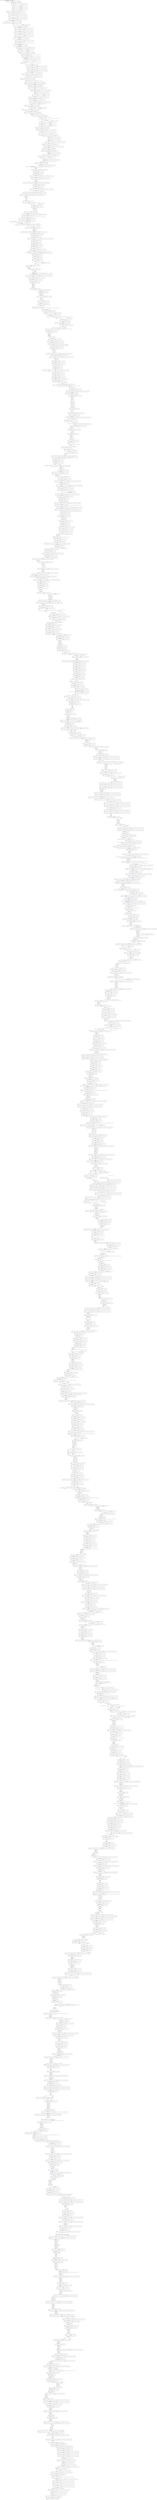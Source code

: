 digraph G {
  "4798A" [shape=box, ];
  "3722C" [shape=box, ];
  "6881C" [shape=box, ];
  "3138T" [shape=box, ];
  "912C" [shape=box, ];
  "1477T" [shape=box, ];
  "5472A" [shape=box, ];
  "1563G" [shape=box, ];
  "255C" [shape=box, ];
  "908A" [shape=box, ];
  "1397C" [shape=box, ];
  "1999G" [shape=box, ];
  "5764T" [shape=box, ];
  "184C" [shape=box, ];
  "4288G" [shape=box, ];
  "2421TAAATGGCT" [shape=box, ];
  "1232T" [shape=box, ];
  "5193GTCT...CCA" [shape=box, ];
  "6314A" [shape=box, ];
  "-375G" [shape=box, ];
  "2298CTT" [shape=box, ];
  "3489G" [shape=box, ];
  "B9-6392" [shape=box, ];
  "5495C" [shape=box, ];
  "1459CACGGGC" [shape=box, ];
  "4823G" [shape=box, ];
  "7044T" [shape=box, ];
  "1156C" [shape=box, ];
  "3489A" [shape=box, ];
  "3487G" [shape=box, ];
  "579A" [shape=box, ];
  "1023A" [shape=box, ];
  "4412G" [shape=box, ];
  "779C" [shape=box, ];
  "6458G" [shape=box, ];
  "6078G" [shape=box, ];
  "2435T" [shape=box, ];
  "5239C" [shape=box, ];
  "2378ACTTTT" [shape=box, ];
  "167C" [shape=box, ];
  "1560CC" [shape=box, ];
  "4162TATAT" [shape=box, ];
  "2019T" [shape=box, ];
  "6636A" [shape=box, ];
  "3927G" [shape=box, ];
  "-75TTTT...CAG" [shape=box, ];
  "5761CT" [shape=box, ];
  "3895T" [shape=box, ];
  "4965C" [shape=box, ];
  "-481C" [shape=box, ];
  "2071A" [shape=box, ];
  "6951G" [shape=box, ];
  "5322CCTT...ACT" [shape=box, ];
  "-194AGAA...CAC" [shape=box, ];
  "7075T" [shape=box, ];
  "2270C" [shape=box, ];
  "2752A" [shape=box, ];
  "S-525-DQB1*02:01:01;DQB1*03:01:01:01-03;DQB1*03:02:01;DQB1*03:03:02:01-02;DQB1*05:01:01:01-02;DQB1*05:03:01:01-02;DQB1*06:01:01;
DQB1*06:02:01;DQB1*06:03:01;DQB1*06:09:01" [
  shape=box, ];
  "1135A" [shape=box, ];
  "1450A" [shape=box, ];
  "6757C" [shape=box, ];
  "-375T" [shape=box, ];
  "4632T" [shape=box, ];
  "997T" [shape=box, ];
  "1800T" [shape=box, ];
  "110T" [shape=box, ];
  "1682A" [shape=box, ];
  "453T" [shape=box, ];
  "5674C" [shape=box, ];
  "5671C" [shape=box, ];
  "-148CTTC...TTC" [shape=box, ];
  "487A" [shape=box, ];
  "6965G" [shape=box, ];
  "1072A" [shape=box, ];
  "1132G" [shape=box, ];
  "-76G" [shape=box, ];
  "5683CTG" [shape=box, ];
  "2010G" [shape=box, ];
  "511A" [shape=box, ];
  "5770GGGCTCA" [shape=box, ];
  "4920T" [shape=box, ];
  "4649TACT...TTC" [shape=box, ];
  "1944C" [shape=box, ];
  "1909G" [shape=box, ];
  "7010CTGCACTGA" [shape=box, ];
  "6725A" [shape=box, ];
  "7181C" [shape=box, ];
  "1329GGC" [shape=box, ];
  "526G" [shape=box, ];
  "7151CCAC...ACC" [shape=box, ];
  "3735CAAAAC" [shape=box, ];
  "2685A" [shape=box, ];
  "5713T" [shape=box, ];
  "3560T" [shape=box, ];
  "3128T" [shape=box, ];
  "129A" [shape=box, ];
  "4559GG" [shape=box, ];
  "4121T" [shape=box, ];
  "-115A" [shape=box, ];
  "2585AAA" [shape=box, ];
  "2123G" [shape=box, ];
  "2236C" [shape=box, ];
  "1012G" [shape=box, ];
  "3290C" [shape=box, ];
  "2012A" [shape=box, ];
  "3733C" [shape=box, ];
  "6311TGA" [shape=box, ];
  "6490T" [shape=box, ];
  "1870C" [shape=box, ];
  "6366A" [shape=box, ];
  "5501G" [shape=box, ];
  "-225G" [shape=box, ];
  "4345G" [shape=box, ];
  "-285TCTTCAGCT" [shape=box, ];
  "6205T" [shape=box, ];
  "2262C" [shape=box, ];
  "2612AA" [shape=box, ];
  "79C" [shape=box, ];
  "2719A" [shape=box, ];
  "1954CTGAGCC" [shape=box, ];
  "2082T" [shape=box, ];
  "3577T" [shape=box, ];
  "5578T" [shape=box, ];
  "4633TTTTGAA" [shape=box, ];
  "3545T" [shape=box, ];
  "2386A" [shape=box, ];
  "2361T" [shape=box, ];
  "1747C" [shape=box, ];
  "2420C" [shape=box, ];
  "1083C" [shape=box, ];
  "5552TC" [shape=box, ];
  "4238G" [shape=box, ];
  "3322G" [shape=box, ];
  "5765T" [shape=box, ];
  "1835G" [shape=box, ];
  "1170G" [shape=box, ];
  "566G" [shape=box, ];
  "5602C" [shape=box, ];
  "211GACA...TTT" [shape=box, ];
  "B2-1590" [shape=box, ];
  "2601A" [shape=box, ];
  "91G" [shape=box, ];
  "3551C" [shape=box, ];
  "5895G" [shape=box, ];
  "6597T" [shape=box, ];
  "5746GACACTCAG" [shape=box, ];
  "1131T" [shape=box, ];
  "-112C" [shape=box, ];
  "435A" [shape=box, ];
  "-276C" [shape=box, ];
  "630TGACCACAGA" [shape=box, ];
  "6668A" [shape=box, ];
  "-90GGAAA" [shape=box, ];
  "2639A" [shape=box, ];
  "643G" [shape=box, ];
  "24CTTT...CCC" [shape=box, ];
  "5867C" [shape=box, ];
  "435G" [shape=box, ];
  "6271A" [shape=box, ];
  "-375A" [shape=box, ];
  "1798A" [shape=box, ];
  "5063G" [shape=box, ];
  "2483C" [shape=box, ];
  "2743G" [shape=box, ];
  "2068C" [shape=box, ];
  "949TCTA...CTT" [shape=box, ];
  "641AG" [shape=box, ];
  "407A" [shape=box, ];
  "2577C" [shape=box, ];
  "4942CTTT" [shape=box, ];
  "3611G" [shape=box, ];
  "4557G" [shape=box, ];
  "-368C" [shape=box, ];
  "6124T" [shape=box, ];
  "7063G" [shape=box, ];
  "447GATTTG" [shape=box, ];
  "2283T" [shape=box, ];
  "2236G" [shape=box, ];
  "1996T" [shape=box, ];
  "6009AGGA...AAG" [shape=box, ];
  "4088TGATT" [shape=box, ];
  "2228GCC" [shape=box, ];
  "1635GGGAC" [shape=box, ];
  "454C" [shape=box, ];
  "1320G" [shape=box, ];
  "2600A" [shape=box, ];
  "4242G" [shape=box, ];
  "5607G" [shape=box, ];
  "384T" [shape=box, ];
  "3712C" [shape=box, ];
  "3624TG" [shape=box, ];
  "4720CTAT...GTT" [shape=box, ];
  "2691A" [shape=box, ];
  "1907T" [shape=box, ];
  "2254C" [shape=box, ];
  "1206T" [shape=box, ];
  "2052G" [shape=box, ];
  "2583G" [shape=box, ];
  "3227T" [shape=box, ];
  "6525GAAG...TCT" [shape=box, ];
  "5719A" [shape=box, ];
  "3350C" [shape=box, ];
  "5059G" [shape=box, ];
  "3210T" [shape=box, ];
  "3363AGAG...CTT" [shape=box, ];
  "4492G" [shape=box, ];
  "4642C" [shape=box, ];
  "709G" [shape=box, ];
  "1741T" [shape=box, ];
  "5979C" [shape=box, ];
  "2622T" [shape=box, ];
  "6885G" [shape=box, ];
  "74T" [shape=box, ];
  "1041T" [shape=box, ];
  "6244CT" [shape=box, ];
  "700A" [shape=box, ];
  "1450G" [shape=box, ];
  "3567T" [shape=box, ];
  "729AG" [shape=box, ];
  "6810ATCT...GTC" [shape=box, ];
  "2597A" [shape=box, ];
  "-13C" [shape=box, ];
  "2459G" [shape=box, ];
  "1168T" [shape=box, ];
  "699T" [shape=box, ];
  "5399AGTG...CTG" [shape=box, ];
  "4122T" [shape=box, ];
  "2083T" [shape=box, ];
  "5388C" [shape=box, ];
  "491ATTATG" [shape=box, ];
  "-482G" [shape=box, ];
  "1903G" [shape=box, ];
  "4479GTGTAAA" [shape=box, ];
  "6189C" [shape=box, ];
  "498T" [shape=box, ];
  "1536A" [shape=box, ];
  "5984A" [shape=box, ];
  "7000T" [shape=box, ];
  "6263AAGAGAAT" [shape=box, ];
  "-93CA" [shape=box, ];
  "5850GGCCTTAT" [shape=box, ];
  "6030A" [shape=box, ];
  "4288C" [shape=box, ];
  "2767AG" [shape=box, ];
  "5601C" [shape=box, ];
  "2152G" [shape=box, ];
  "4390G" [shape=box, ];
  "6038TGGA...ACT" [shape=box, ];
  "762T" [shape=box, ];
  "6008A" [shape=box, ];
  "3744C" [shape=box, ];
  "3581G" [shape=box, ];
  "2203T" [shape=box, ];
  "5743A" [shape=box, ];
  "1098AGGT...ACC" [shape=box, ];
  "2653T" [shape=box, ];
  "2119T" [shape=box, ];
  "3806G" [shape=box, ];
  "3329TT" [shape=box, ];
  "892CCCA...GAT" [shape=box, ];
  "5706CTCCTCA" [shape=box, ];
  "4893C" [shape=box, ];
  "5073C" [shape=box, ];
  "2273A" [shape=box, ];
  "1714T" [shape=box, ];
  "1555C" [shape=box, ];
  "-509T" [shape=box, ];
  "6783TAAC...TCC" [shape=box, ];
  "5089G" [shape=box, ];
  "1584T" [shape=box, ];
  "1001A" [shape=box, ];
  "6474TG" [shape=box, ];
  "1686G" [shape=box, ];
  "4242A" [shape=box, ];
  "5732T" [shape=box, ];
  "1933A" [shape=box, ];
  "6983T" [shape=box, ];
  "610A" [shape=box, ];
  "560T" [shape=box, ];
  "2196T" [shape=box, ];
  "2176T" [shape=box, ];
  "1165G" [shape=box, ];
  "4296ATGGAGT" [shape=box, ];
  "4920G" [shape=box, ];
  "840T" [shape=box, ];
  "5484GA" [shape=box, ];
  "3947C" [shape=box, ];
  "1890CA" [shape=box, ];
  "2004C" [shape=box, ];
  "3867G" [shape=box, ];
  "1244G" [shape=box, ];
  "1404A" [shape=box, ];
  "370A" [shape=box, ];
  "2069T" [shape=box, ];
  "2526ATCTTC" [shape=box, ];
  "-55TACA...GTC" [shape=box, ];
  "5258G" [shape=box, ];
  "2133CT" [shape=box, ];
  "6971C" [shape=box, ];
  "1837A" [shape=box, ];
  "531TGTCTGTAGT" [shape=box, ];
  "90C" [shape=box, ];
  "765T" [shape=box, ];
  "3965T" [shape=box, ];
  "3335CATT...CTC" [shape=box, ];
  "2237A" [shape=box, ];
  "6290A" [shape=box, ];
  "5207C" [shape=box, ];
  "1977G" [shape=box, ];
  "6310A" [shape=box, ];
  "2329A" [shape=box, ];
  "5974G" [shape=box, ];
  "4157T" [shape=box, ];
  "2070A" [shape=box, ];
  "629C" [shape=box, ];
  "1766C" [shape=box, ];
  "2589G" [shape=box, ];
  "384C" [shape=box, ];
  "5763C" [shape=box, ];
  "6837C" [shape=box, ];
  "E7226" [shape=box, ];
  "1603A" [shape=box, ];
  "3300G" [shape=box, ];
  "6951T" [shape=box, ];
  "4614G" [shape=box, ];
  "1838CCGC" [shape=box, ];
  "6205C" [shape=box, ];
  "4145CCTC...ATC" [shape=box, ];
  "4289CAAGG" [shape=box, ];
  "653GGTT...GAC" [shape=box, ];
  "-366GTTTT" [shape=box, ];
  "2227G" [shape=box, ];
  "4338T" [shape=box, ];
  "1847C" [shape=box, ];
  "241T" [shape=box, ];
  "4271A" [shape=box, ];
  "6477TC" [shape=box, ];
  "3694G" [shape=box, ];
  "3645AAAA...GGC" [shape=box, ];
  "2336C" [shape=box, ];
  "1939C" [shape=box, ];
  "1338A" [shape=box, ];
  "6728T" [shape=box, ];
  "2571C" [shape=box, ];
  "720G" [shape=box, ];
  "5522A" [shape=box, ];
  "5321T" [shape=box, ];
  "2610C" [shape=box, ];
  "1441CA" [shape=box, ];
  "1617C" [shape=box, ];
  "6903A" [shape=box, ];
  "5661C" [shape=box, ];
  "6432G" [shape=box, ];
  "4940A" [shape=box, ];
  "3129ATGCAAAG" [shape=box, ];
  "5952C" [shape=box, ];
  "4610T" [shape=box, ];
  "-230CAATT" [shape=box, ];
  "4905T" [shape=box, ];
  "3643A" [shape=box, ];
  "948T" [shape=box, ];
  "4908G" [shape=box, ];
  "3334T" [shape=box, ];
  "6481T" [shape=box, ];
  "501C" [shape=box, ];
  "2431C" [shape=box, ];
  "805TAA" [shape=box, ];
  "2345C" [shape=box, ];
  "1961C" [shape=box, ];
  "2566ATCCA" [shape=box, ];
  "2020A" [shape=box, ];
  "3224C" [shape=box, ];
  "497G" [shape=box, ];
  "1655TGT" [shape=box, ];
  "3751CTT" [shape=box, ];
  "6079AG" [shape=box, ];
  "3690A" [shape=box, ];
  "4792TCTTTG" [shape=box, ];
  "3285A" [shape=box, ];
  "-98CCAC" [shape=box, ];
  "1904A" [shape=box, ];
  "2278T" [shape=box, ];
  "5486T" [shape=box, ];
  "474T" [shape=box, ];
  "3334C" [shape=box, ];
  "1234ATG" [shape=box, ];
  "4788TTT" [shape=box, ];
  "921A" [shape=box, ];
  "6597C" [shape=box, ];
  "2026G" [shape=box, ];
  "5496G" [shape=box, ];
  "5127ATTAGGAA" [shape=box, ];
  "5316C" [shape=box, ];
  "6123A" [shape=box, ];
  "1979A" [shape=box, ];
  "-313G" [shape=box, ];
  "3544G" [shape=box, ];
  "6801C" [shape=box, ];
  "7203A" [shape=box, ];
  "4282TCAATA" [shape=box, ];
  "6558TGTT...TGG" [shape=box, ];
  "2757TT" [shape=box, ];
  "4892T" [shape=box, ];
  "467CCCAAGA" [shape=box, ];
  "5743G" [shape=box, ];
  "-497ACTT...CTC" [shape=box, ];
  "1420GCAGAGCC" [shape=box, ];
  "1073AGG" [shape=box, ];
  "6115C" [shape=box, ];
  "2271A" [shape=box, ];
  "6942C" [shape=box, ];
  "1907C" [shape=box, ];
  "1397G" [shape=box, ];
  "2271G" [shape=box, ];
  "542T" [shape=box, ];
  "1480GGTC...GGC" [shape=box, ];
  "3268AATT...CAT" [shape=box, ];
  "5568T" [shape=box, ];
  "5240CGTG...GGC" [shape=box, ];
  "6524T" [shape=box, ];
  "3713A" [shape=box, ];
  "2140C" [shape=box, ];
  "2057A" [shape=box, ];
  "267T" [shape=box, ];
  "3520A" [shape=box, ];
  "290G" [shape=box, ];
  "6492T" [shape=box, ];
  "2103C" [shape=box, ];
  "5914C" [shape=box, ];
  "5688T" [shape=box, ];
  "-347G" [shape=box, ];
  "6890A" [shape=box, ];
  "6419G" [shape=box, ];
  "4901A" [shape=box, ];
  "6003G" [shape=box, ];
  "1400G" [shape=box, ];
  "917C" [shape=box, ];
  "2188CTCTCTGC" [shape=box, ];
  "1834A" [shape=box, ];
  "1060C" [shape=box, ];
  "3934T" [shape=box, ];
  "6037C" [shape=box, ];
  "728T" [shape=box, ];
  "3864A" [shape=box, ];
  "5570T" [shape=box, ];
  "5835ATCTTCCT" [shape=box, ];
  "4763TAAA" [shape=box, ];
  "2024T" [shape=box, ];
  "518G" [shape=box, ];
  "6556G" [shape=box, ];
  "4938A" [shape=box, ];
  "580G" [shape=box, ];
  "2611A" [shape=box, ];
  "-448A" [shape=box, ];
  "3354T" [shape=box, ];
  "905TAC" [shape=box, ];
  "6937G" [shape=box, ];
  "5384TCT" [shape=box, ];
  "-271ATAAT" [shape=box, ];
  "4770AGGGACCAT" [shape=box, ];
  "2333C" [shape=box, ];
  "1654T" [shape=box, ];
  "5089A" [shape=box, ];
  "6932G" [shape=box, ];
  "7201CT" [shape=box, ];
  "4161C" [shape=box, ];
  "1855GG" [shape=box, ];
  "5147T" [shape=box, ];
  "5995A" [shape=box, ];
  "453C" [shape=box, ];
  "241C" [shape=box, ];
  "5031A" [shape=box, ];
  "1735T" [shape=box, ];
  "1192TTT" [shape=box, ];
  "1398C" [shape=box, ];
  "5492G" [shape=box, ];
  "1963GTT" [shape=box, ];
  "2686AATAG" [shape=box, ];
  "2201A" [shape=box, ];
  "-367G" [shape=box, ];
  "6422T" [shape=box, ];
  "5208GTGG...AGA" [shape=box, ];
  "3230C" [shape=box, ];
  "92C" [shape=box, ];
  "1913C" [shape=box, ];
  "2183CAG" [shape=box, ];
  "6882G" [shape=box, ];
  "-204G" [shape=box, ];
  "6838TC" [shape=box, ];
  "4609A" [shape=box, ];
  "4841A" [shape=box, ];
  "2790C" [shape=box, ];
  "4767C" [shape=box, ];
  "1854C" [shape=box, ];
  "476T" [shape=box, ];
  "4833T" [shape=box, ];
  "1069T" [shape=box, ];
  "6108C" [shape=box, ];
  "6602AAATGTG" [shape=box, ];
  "4118A" [shape=box, ];
  "1072T" [shape=box, ];
  "1328A" [shape=box, ];
  "652G" [shape=box, ];
  "4928TCTCACTCCT" [shape=box, ];
  "1529G" [shape=box, ];
  "764C" [shape=box, ];
  "5867A" [shape=box, ];
  "-306C" [shape=box, ];
  "761A" [shape=box, ];
  "1136A" [shape=box, ];
  "5745A" [shape=box, ];
  "1171TCATTCC" [shape=box, ];
  "3744T" [shape=box, ];
  "3531T" [shape=box, ];
  "-165T" [shape=box, ];
  "6973A" [shape=box, ];
  "3897AAGA...TTA" [shape=box, ];
  "5389C" [shape=box, ];
  "131A" [shape=box, ];
  "3632G" [shape=box, ];
  "5941A" [shape=box, ];
  "1373T" [shape=box, ];
  "756T" [shape=box, ];
  "1204AA" [shape=box, ];
  "3712T" [shape=box, ];
  "5720T" [shape=box, ];
  "4630G" [shape=box, ];
  "-506C" [shape=box, ];
  "1389A" [shape=box, ];
  "2515T" [shape=box, ];
  "7005GGCT" [shape=box, ];
  "1492G" [shape=box, ];
  "3824T" [shape=box, ];
  "5192T" [shape=box, ];
  "4838CTT" [shape=box, ];
  "4338A" [shape=box, ];
  "4205C" [shape=box, ];
  "239C" [shape=box, ];
  "5578C" [shape=box, ];
  "5352CTGAGCTGGG" [shape=box, ];
  "2085G" [shape=box, ];
  "5974C" [shape=box, ];
  "6870G" [shape=box, ];
  "2208CCCT...CCG" [shape=box, ];
  "2206T" [shape=box, ];
  "3552A" [shape=box, ];
  "5705G" [shape=box, ];
  "1905CC" [shape=box, ];
  "3942G" [shape=box, ];
  "2307G" [shape=box, ];
  "4791A" [shape=box, ];
  "1164T" [shape=box, ];
  "6756C" [shape=box, ];
  "1045A" [shape=box, ];
  "1892T" [shape=box, ];
  "5735G" [shape=box, ];
  "2053T" [shape=box, ];
  "2203G" [shape=box, ];
  "6725G" [shape=box, ];
  "4914TGTGTG" [shape=box, ];
  "3741T" [shape=box, ];
  "2148G" [shape=box, ];
  "-149C" [shape=box, ];
  "3896G" [shape=box, ];
  "1922G" [shape=box, ];
  "647C" [shape=box, ];
  "20AAG" [shape=box, ];
  "3784T" [shape=box, ];
  "-473TAAG...AAT" [shape=box, ];
  "3597AGAA...ATG" [shape=box, ];
  "1929G" [shape=box, ];
  "201C" [shape=box, ];
  "1941T" [shape=box, ];
  "1222C" [shape=box, ];
  "7065C" [shape=box, ];
  "5279G" [shape=box, ];
  "335A" [shape=box, ];
  "5568C" [shape=box, ];
  "243G" [shape=box, ];
  "6985C" [shape=box, ];
  "6123G" [shape=box, ];
  "6258G" [shape=box, ];
  "792ACAA...TTA" [shape=box, ];
  "1640C" [shape=box, ];
  "299A" [shape=box, ];
  "4207A" [shape=box, ];
  "5387A" [shape=box, ];
  "1661CAGA" [shape=box, ];
  "-288T" [shape=box, ];
  "3748TT" [shape=box, ];
  "-174A" [shape=box, ];
  "3714G" [shape=box, ];
  "4515T" [shape=box, ];
  "-328T" [shape=box, ];
  "2253C" [shape=box, ];
  "648CTTC" [shape=box, ];
  "2497A" [shape=box, ];
  "3301G" [shape=box, ];
  "-35C" [shape=box, ];
  "3747A" [shape=box, ];
  "23T" [shape=box, ];
  "3354C" [shape=box, ];
  "1979G" [shape=box, ];
  "3869GCC" [shape=box, ];
  "5317CCAT" [shape=box, ];
  "4093T" [shape=box, ];
  "4791G" [shape=box, ];
  "6598TGT" [shape=box, ];
  "92G" [shape=box, ];
  "1914TC" [shape=box, ];
  "300TC" [shape=box, ];
  "2764T" [shape=box, ];
  "6891T" [shape=box, ];
  "2206C" [shape=box, ];
  "3691AAT" [shape=box, ];
  "6481C" [shape=box, ];
  "1521GGCGGCTG" [shape=box, ];
  "1150TTAATT" [shape=box, ];
  "712G" [shape=box, ];
  "927G" [shape=box, ];
  "-292A" [shape=box, ];
  "2362C" [shape=box, ];
  "362T" [shape=box, ];
  "2094G" [shape=box, ];
  "2774AAAT...TTT" [shape=box, ];
  "1043G" [shape=box, ];
  "7094A" [shape=box, ];
  "2458A" [shape=box, ];
  "1893T" [shape=box, ];
  "6026G" [shape=box, ];
  "2672T" [shape=box, ];
  "6542G" [shape=box, ];
  "4504A" [shape=box, ];
  "3109C" [shape=box, ];
  "2420T" [shape=box, ];
  "2025G" [shape=box, ];
  "19G" [shape=box, ];
  "4087A" [shape=box, ];
  "7076C" [shape=box, ];
  "1717T" [shape=box, ];
  "6007C" [shape=box, ];
  "4911TG" [shape=box, ];
  "4909C" [shape=box, ];
  "1766G" [shape=box, ];
  "1065C" [shape=box, ];
  "75CGAT" [shape=box, ];
  "1016T" [shape=box, ];
  "4906A" [shape=box, ];
  "2027GC" [shape=box, ];
  "1966T" [shape=box, ];
  "2477G" [shape=box, ];
  "3542C" [shape=box, ];
  "3538T" [shape=box, ];
  "5718T" [shape=box, ];
  "4855A" [shape=box, ];
  "6328G" [shape=box, ];
  "917T" [shape=box, ];
  "4266G" [shape=box, ];
  "2141G" [shape=box, ];
  "5279A" [shape=box, ];
  "2469T" [shape=box, ];
  "939TTAA" [shape=box, ];
  "975TGCTCTTTC" [shape=box, ];
  "-309TCT" [shape=box, ];
  "1735A" [shape=box, ];
  "6473A" [shape=box, ];
  "4756T" [shape=box, ];
  "6426A" [shape=box, ];
  "2182A" [shape=box, ];
  "210G" [shape=box, ];
  "6520C" [shape=box, ];
  "5470T" [shape=box, ];
  "2284T" [shape=box, ];
  "6871C" [shape=box, ];
  "791A" [shape=box, ];
  "5778TCTG...AGA" [shape=box, ];
  "1269T" [shape=box, ];
  "4172TGTTC" [shape=box, ];
  "7225C" [shape=box, ];
  "6366G" [shape=box, ];
  "4854G" [shape=box, ];
  "4142TG" [shape=box, ];
  "3784C" [shape=box, ];
  "6031G" [shape=box, ];
  "3546ACAT" [shape=box, ];
  "1938T" [shape=box, ];
  "1690T" [shape=box, ];
  "7000C" [shape=box, ];
  "6084ACTG...ATT" [shape=box, ];
  "3750A" [shape=box, ];
  "419G" [shape=box, ];
  "760T" [shape=box, ];
  "1858GAG" [shape=box, ];
  "6417G" [shape=box, ];
  "1419G" [shape=box, ];
  "4531G" [shape=box, ];
  "2434C" [shape=box, ];
  "4531A" [shape=box, ];
  "2470AAT" [shape=box, ];
  "3727G" [shape=box, ];
  "3799TACTTA" [shape=box, ];
  "2094C" [shape=box, ];
  "3723C" [shape=box, ];
  "-376A" [shape=box, ];
  "6556A" [shape=box, ];
  "53G" [shape=box, ];
  "4814C" [shape=box, ];
  "790G" [shape=box, ];
  "5419A" [shape=box, ];
  "3798G" [shape=box, ];
  "6321T" [shape=box, ];
  "4487GAG" [shape=box, ];
  "5794A" [shape=box, ];
  "3331A" [shape=box, ];
  "2284C" [shape=box, ];
  "6870A" [shape=box, ];
  "1692CGCT...TGG" [shape=box, ];
  "1843C" [shape=box, ];
  "6202TTT" [shape=box, ];
  "6100C" [shape=box, ];
  "1854A" [shape=box, ];
  "709A" [shape=box, ];
  "3141G" [shape=box, ];
  "167T" [shape=box, ];
  "130A" [shape=box, ];
  "205G" [shape=box, ];
  "2135T" [shape=box, ];
  "1797G" [shape=box, ];
  "5584C" [shape=box, ];
  "B8-6367" [shape=box, ];
  "6622A" [shape=box, ];
  "5379G" [shape=box, ];
  "2071G" [shape=box, ];
  "5539G" [shape=box, ];
  "4719C" [shape=box, ];
  "4640G" [shape=box, ];
  "-260A" [shape=box, ];
  "3935T" [shape=box, ];
  "4465A" [shape=box, ];
  "2755T" [shape=box, ];
  "5859ATCC" [shape=box, ];
  "2060AGAGTTG" [shape=box, ];
  "5942GGTCCTGTCT" [shape=box, ];
  "4205T" [shape=box, ];
  "5091CAGG...ACA" [shape=box, ];
  "1724A" [shape=box, ];
  "4905C" [shape=box, ];
  "2395T" [shape=box, ];
  "985G" [shape=box, ];
  "7195GTGAC" [shape=box, ];
  "4908A" [shape=box, ];
  "2107A" [shape=box, ];
  "2096A" [shape=box, ];
  "5758G" [shape=box, ];
  "3628C" [shape=box, ];
  "1950A" [shape=box, ];
  "743AAAGA" [shape=box, ];
  "2565A" [shape=box, ];
  "6796A" [shape=box, ];
  "3756C" [shape=box, ];
  "1857A" [shape=box, ];
  "791C" [shape=box, ];
  "6782G" [shape=box, ];
  "2473C" [shape=box, ];
  "6419A" [shape=box, ];
  "-395T" [shape=box, ];
  "2462AC" [shape=box, ];
  "4894C" [shape=box, ];
  "3109A" [shape=box, ];
  "2000A" [shape=box, ];
  "19A" [shape=box, ];
  "3938A" [shape=box, ];
  "2485A" [shape=box, ];
  "3228CC" [shape=box, ];
  "2603A" [shape=box, ];
  "5551T" [shape=box, ];
  "4268G" [shape=box, ];
  "1777TCCTGGAG" [shape=box, ];
  "6411G" [shape=box, ];
  "1110C" [shape=box, ];
  "3627T" [shape=box, ];
  "1506A" [shape=box, ];
  "-409T" [shape=box, ];
  "6806A" [shape=box, ];
  "1747A" [shape=box, ];
  "-297T" [shape=box, ];
  "5897GGAA...TGG" [shape=box, ];
  "2724TTTG...ACA" [shape=box, ];
  "5419G" [shape=box, ];
  "4238T" [shape=box, ];
  "202AT" [shape=box, ];
  "1539CGGGCT" [shape=box, ];
  "766G" [shape=box, ];
  "1922A" [shape=box, ];
  "6904CTTT" [shape=box, ];
  "1191A" [shape=box, ];
  "204G" [shape=box, ];
  "3642G" [shape=box, ];
  "4342G" [shape=box, ];
  "683C" [shape=box, ];
  "4396CA" [shape=box, ];
  "1456AG" [shape=box, ];
  "4460A" [shape=box, ];
  "562GTCT" [shape=box, ];
  "4506C" [shape=box, ];
  "3788A" [shape=box, ];
  "911A" [shape=box, ];
  "3138G" [shape=box, ];
  "3867A" [shape=box, ];
  "1139C" [shape=box, ];
  "3390G" [shape=box, ];
  "7203G" [shape=box, ];
  "1281C" [shape=box, ];
  "-327GCATTTTT" [shape=box, ];
  "1874G" [shape=box, ];
  "2584A" [shape=box, ];
  "6471C" [shape=box, ];
  "6259TGG" [shape=box, ];
  "1665A" [shape=box, ];
  "1466G" [shape=box, ];
  "6132T" [shape=box, ];
  "424G" [shape=box, ];
  "3227C" [shape=box, ];
  "4510T" [shape=box, ];
  "731A" [shape=box, ];
  "585G" [shape=box, ];
  "6882A" [shape=box, ];
  "3919T" [shape=box, ];
  "5843C" [shape=box, ];
  "5689CTCA...TCA" [shape=box, ];
  "-218G" [shape=box, ];
  "-106T" [shape=box, ];
  "1660C" [shape=box, ];
  "189G" [shape=box, ];
  "23G" [shape=box, ];
  "2238CTAG" [shape=box, ];
  "1144A" [shape=box, ];
  "1961T" [shape=box, ];
  "5571G" [shape=box, ];
  "5541T" [shape=box, ];
  "-171TCTGCC" [shape=box, ];
  "-499G" [shape=box, ];
  "460G" [shape=box, ];
  "1889C" [shape=box, ];
  "3632A" [shape=box, ];
  "1196TGTGGAT" [shape=box, ];
  "-35T" [shape=box, ];
  "2059T" [shape=box, ];
  "352AAAGAGGAGA" [shape=box, ];
  "2387CTTCAAAT" [shape=box, ];
  "1722GC" [shape=box, ];
  "2249G" [shape=box, ];
  "4551C" [shape=box, ];
  "-113G" [shape=box, ];
  "7045TGGT...ACT" [shape=box, ];
  "-14G" [shape=box, ];
  "6272TAACT" [shape=box, ];
  "2456T" [shape=box, ];
  "2030GGGA...GGG" [shape=box, ];
  "1435GGATC" [shape=box, ];
  "-295AGG" [shape=box, ];
  "2093G" [shape=box, ];
  "4361A" [shape=box, ];
  "2434T" [shape=box, ];
  "5672G" [shape=box, ];
  "-182A" [shape=box, ];
  "6081G" [shape=box, ];
  "5569T" [shape=box, ];
  "995A" [shape=box, ];
  "3568G" [shape=box, ];
  "6056G" [shape=box, ];
  "5299G" [shape=box, ];
  "1145CA" [shape=box, ];
  "3168T" [shape=box, ];
  "3723T" [shape=box, ];
  "3564G" [shape=box, ];
  "1237A" [shape=box, ];
  "1492T" [shape=box, ];
  "6723G" [shape=box, ];
  "2611C" [shape=box, ];
  "1440C" [shape=box, ];
  "1562T" [shape=box, ];
  "1942T" [shape=box, ];
  "1221A" [shape=box, ];
  "3233C" [shape=box, ];
  "3896T" [shape=box, ];
  "788C" [shape=box, ];
  "4787G" [shape=box, ];
  "6025T" [shape=box, ];
  "2396ATTA...TTC" [shape=box, ];
  "1687T" [shape=box, ];
  "2565C" [shape=box, ];
  "3612T" [shape=box, ];
  "5287C" [shape=box, ];
  "6946G" [shape=box, ];
  "5136GGTG...GAC" [shape=box, ];
  "4492A" [shape=box, ];
  "5316T" [shape=box, ];
  "4194A" [shape=box, ];
  "4913C" [shape=box, ];
  "3759C" [shape=box, ];
  "2481G" [shape=box, ];
  "6985G" [shape=box, ];
  "6837T" [shape=box, ];
  "4112A" [shape=box, ];
  "2600C" [shape=box, ];
  "3616TTCCTGT" [shape=box, ];
  "5759T" [shape=box, ];
  "1929A" [shape=box, ];
  "2790T" [shape=box, ];
  "2067A" [shape=box, ];
  "1715GT" [shape=box, ];
  "302G" [shape=box, ];
  "803T" [shape=box, ];
  "456TTT" [shape=box, ];
  "5593T" [shape=box, ];
  "2469A" [shape=box, ];
  "1179TTGAACT" [shape=box, ];
  "2723G" [shape=box, ];
  "4880T" [shape=box, ];
  "2132T" [shape=box, ];
  "2615T" [shape=box, ];
  "4779A" [shape=box, ];
  "1369C" [shape=box, ];
  "6802TCCC" [shape=box, ];
  "544C" [shape=box, ];
  "5687A" [shape=box, ];
  "4907G" [shape=box, ];
  "1817A" [shape=box, ];
  "6758GAAC...TTC" [shape=box, ];
  "7222AGC" [shape=box, ];
  "1968TTCCAC" [shape=box, ];
  "2489T" [shape=box, ];
  "3169ATTA...ATT" [shape=box, ];
  "4213T" [shape=box, ];
  "4762G" [shape=box, ];
  "4295A" [shape=box, ];
  "4281G" [shape=box, ];
  "3141A" [shape=box, ];
  "928ACTGCCACAG" [shape=box, ];
  "7187T" [shape=box, ];
  "3821A" [shape=box, ];
  "5941T" [shape=box, ];
  "2598AA" [shape=box, ];
  "1918T" [shape=box, ];
  "3819T" [shape=box, ];
  "6732G" [shape=box, ];
  "3501T" [shape=box, ];
  "2022GA" [shape=box, ];
  "4906G" [shape=box, ];
  "-256TTTT...TCA" [shape=box, ];
  "6884T" [shape=box, ];
  "1265C" [shape=box, ];
  "4496AAAGA" [shape=box, ];
  "4337G" [shape=box, ];
  "1538C" [shape=box, ];
  "1419A" [shape=box, ];
  "758T" [shape=box, ];
  "3825C" [shape=box, ];
  "362C" [shape=box, ];
  "1444T" [shape=box, ];
  "519AGGCAGC" [shape=box, ];
  "-517C" [shape=box, ];
  "1591AGGA...GTG" [shape=box, ];
  "2638A" [shape=box, ];
  "1551A" [shape=box, ];
  "2301A" [shape=box, ];
  "243T" [shape=box, ];
  "5764C" [shape=box, ];
  "5584G" [shape=box, ];
  "2342CAT" [shape=box, ];
  "5863G" [shape=box, ];
  "4194G" [shape=box, ];
  "7110G" [shape=box, ];
  "5063C" [shape=box, ];
  "4197T" [shape=box, ];
  "5185A" [shape=box, ];
  "552A" [shape=box, ];
  "6461G" [shape=box, ];
  "5733A" [shape=box, ];
  "2250CA" [shape=box, ];
  "1036C" [shape=box, ];
  "5470C" [shape=box, ];
  "6027GGA" [shape=box, ];
  "2280GC" [shape=box, ];
  "4295G" [shape=box, ];
  "6728A" [shape=box, ];
  "4583T" [shape=box, ];
  "4969TGGA...CTG" [shape=box, ];
  "1222T" [shape=box, ];
  "1203T" [shape=box, ];
  "6181T" [shape=box, ];
  "3865TT" [shape=box, ];
  "2384T" [shape=box, ];
  "6236CT" [shape=box, ];
  "4910G" [shape=box, ];
  "1317G" [shape=box, ];
  "150T" [shape=box, ];
  "4247C" [shape=box, ];
  "1282AGAGGT" [shape=box, ];
  "2119C" [shape=box, ];
  "3914T" [shape=box, ];
  "1837T" [shape=box, ];
  "4718T" [shape=box, ];
  "1721G" [shape=box, ];
  "6806T" [shape=box, ];
  "2026T" [shape=box, ];
  "3967AAGAAAA" [shape=box, ];
  "2026A" [shape=box, ];
  "6434G" [shape=box, ];
  "4643ACATTC" [shape=box, ];
  "2029A" [shape=box, ];
  "407G" [shape=box, ];
  "3730A" [shape=box, ];
  "1785A" [shape=box, ];
  "922CTGGT" [shape=box, ];
  "3938T" [shape=box, ];
  "3933G" [shape=box, ];
  "3785A" [shape=box, ];
  "1846C" [shape=box, ];
  "4398C" [shape=box, ];
  "5758C" [shape=box, ];
  "5686A" [shape=box, ];
  "6101A" [shape=box, ];
  "3452GTACA" [shape=box, ];
  "3355TGTGCAT" [shape=box, ];
  "6983A" [shape=box, ];
  "6101C" [shape=box, ];
  "4939T" [shape=box, ];
  "4255C" [shape=box, ];
  "B10-7004" [shape=box, ];
  "4941T" [shape=box, ];
  "5471A" [shape=box, ];
  "283TGATGA" [shape=box, ];
  "6639A" [shape=box, ];
  "5523GATC...GGT" [shape=box, ];
  "6105C" [shape=box, ];
  "2714A" [shape=box, ];
  "1244A" [shape=box, ];
  "2554G" [shape=box, ];
  "748A" [shape=box, ];
  "6257A" [shape=box, ];
  "6037T" [shape=box, ];
  "1830T" [shape=box, ];
  "1834G" [shape=box, ];
  "6521GG" [shape=box, ];
  "7216ACCCA" [shape=box, ];
  "4343AA" [shape=box, ];
  "268CCATTTA" [shape=box, ];
  "574A" [shape=box, ];
  "3825T" [shape=box, ];
  "-506T" [shape=box, ];
  "3623G" [shape=box, ];
  "5777G" [shape=box, ];
  "1128GC" [shape=box, ];
  "3501C" [shape=box, ];
  "2489C" [shape=box, ];
  "2227T" [shape=box, ];
  "1338C" [shape=box, ];
  "6031A" [shape=box, ];
  "253A" [shape=box, ];
  "750G" [shape=box, ];
  "-498A" [shape=box, ];
  "6412CCAGT" [shape=box, ];
  "6024G" [shape=box, ];
  "2279T" [shape=box, ];
  "5621C" [shape=box, ];
  "2377G" [shape=box, ];
  "3674C" [shape=box, ];
  "5992G" [shape=box, ];
  "2171A" [shape=box, ];
  "3522A" [shape=box, ];
  "-272T" [shape=box, ];
  "3231AT" [shape=box, ];
  "-390GA" [shape=box, ];
  "3943T" [shape=box, ];
  "5577C" [shape=box, ];
  "5731G" [shape=box, ];
  "1908C" [shape=box, ];
  "2165T" [shape=box, ];
  "2498TTGACTGG" [shape=box, ];
  "3351T" [shape=box, ];
  "919A" [shape=box, ];
  "6733TATC...TTT" [shape=box, ];
  "5617C" [shape=box, ];
  "1942G" [shape=box, ];
  "7074A" [shape=box, ];
  "185GGGG" [shape=box, ];
  "5875A" [shape=box, ];
  "5090T" [shape=box, ];
  "91A" [shape=box, ];
  "6622G" [shape=box, ];
  "5975ACCC" [shape=box, ];
  "455G" [shape=box, ];
  "2152A" [shape=box, ];
  "5564GAGA" [shape=box, ];
  "1260CGCCC" [shape=box, ];
  "6965C" [shape=box, ];
  "2484C" [shape=box, ];
  "5682C" [shape=box, ];
  "1718C" [shape=box, ];
  "-123C" [shape=box, ];
  "4460G" [shape=box, ];
  "6984T" [shape=box, ];
  "3519T" [shape=box, ];
  "3582AAGC...GAC" [shape=box, ];
  "1466T" [shape=box, ];
  "1652GG" [shape=box, ];
  "4233A" [shape=box, ];
  "1259A" [shape=box, ];
  "3461AAAC...TCA" [shape=box, ];
  "4596G" [shape=box, ];
  "1265T" [shape=box, ];
  "2432CA" [shape=box, ];
  "2477T" [shape=box, ];
  "436AGACACAGCA" [shape=box, ];
  "4899C" [shape=box, ];
  "7181T" [shape=box, ];
  "6637T" [shape=box, ];
  "2113G" [shape=box, ];
  "2100C" [shape=box, ];
  "2640C" [shape=box, ];
  "1893C" [shape=box, ];
  "3523A" [shape=box, ];
  "2231T" [shape=box, ];
  "5733G" [shape=box, ];
  "2336G" [shape=box, ];
  "3285G" [shape=box, ];
  "1658G" [shape=box, ];
  "2286GGAA...CAG" [shape=box, ];
  "3352A" [shape=box, ];
  "3225C" [shape=box, ];
  "6069C" [shape=box, ];
  "3756A" [shape=box, ];
  "1908A" [shape=box, ];
  "2571T" [shape=box, ];
  "4249ATAAT" [shape=box, ];
  "7184G" [shape=box, ];
  "3755A" [shape=box, ];
  "7076G" [shape=box, ];
  "1615G" [shape=box, ];
  "206TCT" [shape=box, ];
  "1024C" [shape=box, ];
  "2602G" [shape=box, ];
  "-347A" [shape=box, ];
  "-12TTTTCCCTT" [shape=box, ];
  "2085C" [shape=box, ];
  "5616G" [shape=box, ];
  "8ATGT...GAA" [shape=box, ];
  "-499A" [shape=box, ];
  "4268C" [shape=box, ];
  "1545A" [shape=box, ];
  "1563C" [shape=box, ];
  "943T" [shape=box, ];
  "111CTCCCG" [shape=box, ];
  "2430A" [shape=box, ];
  "3727C" [shape=box, ];
  "984C" [shape=box, ];
  "3267C" [shape=box, ];
  "5657CTAG" [shape=box, ];
  "5492T" [shape=box, ];
  "6109A" [shape=box, ];
  "205A" [shape=box, ];
  "1370A" [shape=box, ];
  "3502TTAA...GTA" [shape=box, ];
  "1458A" [shape=box, ];
  "1712GG" [shape=box, ];
  "1136G" [shape=box, ];
  "1445TCTG" [shape=box, ];
  "5896G" [shape=box, ];
  "1428G" [shape=box, ];
  "7127AGTC...GCA" [shape=box, ];
  "3868C" [shape=box, ];
  "1559G" [shape=box, ];
  "3097TAAT...AGA" [shape=box, ];
  "5483C" [shape=box, ];
  "2242T" [shape=box, ];
  "388AGGA...GGG" [shape=box, ];
  "304ATCCC" [shape=box, ];
  "387T" [shape=box, ];
  "446G" [shape=box, ];
  "610G" [shape=box, ];
  "6486A" [shape=box, ];
  "4506A" [shape=box, ];
  "4841G" [shape=box, ];
  "5185G" [shape=box, ];
  "5135T" [shape=box, ];
  "3286A" [shape=box, ];
  "5932TGTTCAG" [shape=box, ];
  "2108GC" [shape=box, ];
  "-333TGAAT" [shape=box, ];
  "6177T" [shape=box, ];
  "1652TC" [shape=box, ];
  "6671G" [shape=box, ];
  "5471G" [shape=box, ];
  "-505TC" [shape=box, ];
  "6986CTCT...TCT" [shape=box, ];
  "-153AGGT" [shape=box, ];
  "4702A" [shape=box, ];
  "507T" [shape=box, ];
  "3384A" [shape=box, ];
  "-291A" [shape=box, ];
  "5811A" [shape=box, ];
  "2484T" [shape=box, ];
  "2324CCACA" [shape=box, ];
  "2141C" [shape=box, ];
  "5299A" [shape=box, ];
  "2104GT" [shape=box, ];
  "-452T" [shape=box, ];
  "2115CCTC" [shape=box, ];
  "6557C" [shape=box, ];
  "5896A" [shape=box, ];
  "-519GA" [shape=box, ];
  "5766C" [shape=box, ];
  "804G" [shape=box, ];
  "3789TGCC" [shape=box, ];
  "882GGATATTCTG" [shape=box, ];
  "3197G" [shape=box, ];
  "2693TTTG...AAA" [shape=box, ];
  "6640T" [shape=box, ];
  "2172CCTT" [shape=box, ];
  "2437ATGGC" [shape=box, ];
  "4837T" [shape=box, ];
  "4946C" [shape=box, ];
  "948A" [shape=box, ];
  "1953C" [shape=box, ];
  "1036T" [shape=box, ];
  "-286G" [shape=box, ];
  "6688GCAT...GGC" [shape=box, ];
  "578C" [shape=box, ];
  "2609A" [shape=box, ];
  "3479G" [shape=box, ];
  "2577T" [shape=box, ];
  "1894C" [shape=box, ];
  "3928TGACT" [shape=box, ];
  "2658C" [shape=box, ];
  "6639C" [shape=box, ];
  "2765GC" [shape=box, ];
  "129G" [shape=box, ];
  "1467GGCGGGAACT" [shape=box, ];
  "1169C" [shape=box, ];
  "1990C" [shape=box, ];
  "6435TAAG" [shape=box, ];
  "4248A" [shape=box, ];
  "2323C" [shape=box, ];
  "3806A" [shape=box, ];
  "4131A" [shape=box, ];
  "1981GA" [shape=box, ];
  "5456G" [shape=box, ];
  "3777C" [shape=box, ];
  "6854T" [shape=box, ];
  "5931C" [shape=box, ];
  "230ATTTCCTCT" [shape=box, ];
  "1018C" [shape=box, ];
  "2110C" [shape=box, ];
  "5321C" [shape=box, ];
  "5486C" [shape=box, ];
  "1551G" [shape=box, ];
  "1318CT" [shape=box, ];
  "1144C" [shape=box, ];
  "3917A" [shape=box, ];
  "6105A" [shape=box, ];
  "4779G" [shape=box, ];
  "5497A" [shape=box, ];
  "1545G" [shape=box, ];
  "1989G" [shape=box, ];
  "1747T" [shape=box, ];
  "3322A" [shape=box, ];
  "1187A" [shape=box, ];
  "2135C" [shape=box, ];
  "4581A" [shape=box, ];
  "1394C" [shape=box, ];
  "2098T" [shape=box, ];
  "5961GCTC...CCT" [shape=box, ];
  "5390TCCATGGC" [shape=box, ];
  "544T" [shape=box, ];
  "6886ATA" [shape=box, ];
  "1798C" [shape=box, ];
  "5875G" [shape=box, ];
  "5103A" [shape=box, ];
  "3213GGTT" [shape=box, ];
  "916C" [shape=box, ];
  "2274GCT" [shape=box, ];
  "1775A" [shape=box, ];
  "1875C" [shape=box, ];
  "4168TAT" [shape=box, ];
  "-515C" [shape=box, ];
  "2601C" [shape=box, ];
  "615G" [shape=box, ];
  "4501TGT" [shape=box, ];
  "4447G" [shape=box, ];
  "6635G" [shape=box, ];
  "6252ACATG" [shape=box, ];
  "5894G" [shape=box, ];
  "5073T" [shape=box, ];
  "459C" [shape=box, ];
  "2148A" [shape=box, ];
  "-481G" [shape=box, ];
  "5954A" [shape=box, ];
  "3695T" [shape=box, ];
  "3521C" [shape=box, ];
  "4640A" [shape=box, ];
  "3362C" [shape=box, ];
  "1836C" [shape=box, ];
  "1962A" [shape=box, ];
  "-105AATCCT" [shape=box, ];
  "6395A" [shape=box, ];
  "2623T" [shape=box, ];
  "2707G" [shape=box, ];
  "7182G" [shape=box, ];
  "1640A" [shape=box, ];
  "1548GCC" [shape=box, ];
  "6729GAG" [shape=box, ];
  "6304T" [shape=box, ];
  "5105T" [shape=box, ];
  "3966G" [shape=box, ];
  "-181AAAAAA" [shape=box, ];
  "-525TTCTAA" [shape=box, ];
  "6723C" [shape=box, ];
  "3362T" [shape=box, ];
  "5621T" [shape=box, ];
  "3137A" [shape=box, ];
  "5466T" [shape=box, ];
  "4099A" [shape=box, ];
  "3568A" [shape=box, ];
  "S-197-DQB1*03:03:02:03" [shape=box, ];
  "6329TGTA...GTA" [shape=box, ];
  "581TGGA" [shape=box, ];
  "-203ACTGGA" [shape=box, ];
  "6973G" [shape=box, ];
  "86T" [shape=box, ];
  "1790A" [shape=box, ];
  "319G" [shape=box, ];
  "6841C" [shape=box, ];
  "2112C" [shape=box, ];
  "6493A" [shape=box, ];
  "5370G" [shape=box, ];
  "6116A" [shape=box, ];
  "6590T" [shape=box, ];
  "-399T" [shape=box, ];
  "4171A" [shape=box, ];
  "1157CTGGACC" [shape=box, ];
  "6238T" [shape=box, ];
  "5555TGA" [shape=box, ];
  "S7-DQB1*02:53Q;DQB1*02:62;DQB1*05:01:01:03;DQB1*05:102;DQB1*06:02:25;DQB1*06:03:20;DQB1*06:44,125" [
  shape=box, ];
  "6262T" [shape=box, ];
  "1719C" [shape=box, ];
  "239T" [shape=box, ];
  "4322TAAA...TGT" [shape=box, ];
  "4717A" [shape=box, ];
  "2204C" [shape=box, ];
  "578G" [shape=box, ];
  "2041G" [shape=box, ];
  "3759T" [shape=box, ];
  "2111T" [shape=box, ];
  "5795CAAG...GGC" [shape=box, ];
  "2760GTAA" [shape=box, ];
  "2012T" [shape=box, ];
  "6892T" [shape=box, ];
  "5301CAGAG" [shape=box, ];
  "6368GACC...CAG" [shape=box, ];
  "3451G" [shape=box, ];
  "5497G" [shape=box, ];
  "1687A" [shape=box, ];
  "511G" [shape=box, ];
  "3626A" [shape=box, ];
  "6486G" [shape=box, ];
  "4239AAC" [shape=box, ];
  "986TGAATAAA" [shape=box, ];
  "1067C" [shape=box, ];
  "1320C" [shape=box, ];
  "4263C" [shape=box, ];
  "6884C" [shape=box, ];
  "2461G" [shape=box, ];
  "3328G" [shape=box, ];
  "5502AT" [shape=box, ];
  "7031A" [shape=box, ];
  "5991G" [shape=box, ];
  "5032TCTGCTC" [shape=box, ];
  "252G" [shape=box, ];
  "89C" [shape=box, ];
  "1404G" [shape=box, ];
  "1996C" [shape=box, ];
  "4395G" [shape=box, ];
  "6211TTTT...GGT" [shape=box, ];
  "2442A" [shape=box, ];
  "1900C" [shape=box, ];
  "6610AGCC...CAC" [shape=box, ];
  "6182TCCTT" [shape=box, ];
  "2011C" [shape=box, ];
  "-408TAATTTGC" [shape=box, ];
  "6889C" [shape=box, ];
  "5637G" [shape=box, ];
  "3711C" [shape=box, ];
  "4757ATT" [shape=box, ];
  "3523C" [shape=box, ];
  "5380CA" [shape=box, ];
  "700G" [shape=box, ];
  "5382C" [shape=box, ];
  "919G" [shape=box, ];
  "6908C" [shape=box, ];
  "2095T" [shape=box, ];
  "-289T" [shape=box, ];
  "2614A" [shape=box, ];
  "6396ATAT...GCC" [shape=box, ];
  "2447T" [shape=box, ];
  "-399C" [shape=box, ];
  "5718G" [shape=box, ];
  "1879T" [shape=box, ];
  "4904G" [shape=box, ];
  "3160G" [shape=box, ];
  "6195GTGA" [shape=box, ];
  "4157C" [shape=box, ];
  "543C" [shape=box, ];
  "151ACTC...CAG" [shape=box, ];
  "1083T" [shape=box, ];
  "2572TTAGG" [shape=box, ];
  "3300A" [shape=box, ];
  "3747T" [shape=box, ];
  "7041G" [shape=box, ];
  "3383T" [shape=box, ];
  "-287A" [shape=box, ];
  "5579G" [shape=box, ];
  "3721T" [shape=box, ];
  "4158T" [shape=box, ];
  "74G" [shape=box, ];
  "4321C" [shape=box, ];
  "559T" [shape=box, ];
  "530G" [shape=box, ];
  "6871G" [shape=box, ];
  "4719T" [shape=box, ];
  "2460A" [shape=box, ];
  "1967G" [shape=box, ];
  "4171G" [shape=box, ];
  "2624G" [shape=box, ];
  "-503A" [shape=box, ];
  "4853G" [shape=box, ];
  "4126C" [shape=box, ];
  "1721C" [shape=box, ];
  "2622A" [shape=box, ];
  "4195CC" [shape=box, ];
  "701CCCGAGTT" [shape=box, ];
  "459A" [shape=box, ];
  "3895G" [shape=box, ];
  "3890TCTGT" [shape=box, ];
  "1991G" [shape=box, ];
  "3524C" [shape=box, ];
  "5535TAAG" [shape=box, ];
  "5622CT" [shape=box, ];
  "3457T" [shape=box, ];
  "6591ATCTTC" [shape=box, ];
  "5957T" [shape=box, ];
  "370T" [shape=box, ];
  "1429CCGGG" [shape=box, ];
  "2102C" [shape=box, ];
  "5675TTCACCT" [shape=box, ];
  "3168C" [shape=box, ];
  "2301G" [shape=box, ];
  "6451A" [shape=box, ];
  "7187G" [shape=box, ];
  "1658A" [shape=box, ];
  "1466A" [shape=box, ];
  "-56C" [shape=box, ];
  "4756C" [shape=box, ];
  "5074A" [shape=box, ];
  "5504T" [shape=box, ];
  "5674T" [shape=box, ];
  "5939A" [shape=box, ];
  "4894A" [shape=box, ];
  "-482A" [shape=box, ];
  "1690C" [shape=box, ];
  "2207A" [shape=box, ];
  "-85C" [shape=box, ];
  "6105G" [shape=box, ];
  "5309C" [shape=box, ];
  "1477G" [shape=box, ];
  "3714A" [shape=box, ];
  "759A" [shape=box, ];
  "2272C" [shape=box, ];
  "5957C" [shape=box, ];
  "2072G" [shape=box, ];
  "3794GCAA" [shape=box, ];
  "4610A" [shape=box, ];
  "3218TCCCCT" [shape=box, ];
  "1301G" [shape=box, ];
  "3284T" [shape=box, ];
  "760C" [shape=box, ];
  "2619C" [shape=box, ];
  "2597T" [shape=box, ];
  "2341G" [shape=box, ];
  "6257G" [shape=box, ];
  "1333G" [shape=box, ];
  "4203GA" [shape=box, ];
  "6199C" [shape=box, ];
  "3553TAGAGTC" [shape=box, ];
  "2591AGAGG" [shape=box, ];
  "808C" [shape=box, ];
  "526A" [shape=box, ];
  "6407G" [shape=box, ];
  "6472A" [shape=box, ];
  "4465G" [shape=box, ];
  "4892C" [shape=box, ];
  "2385G" [shape=box, ];
  "1654A" [shape=box, ];
  "209T" [shape=box, ];
  "5849T" [shape=box, ];
  "3390C" [shape=box, ];
  "4214A" [shape=box, ];
  "904T" [shape=box, ];
  "1748T" [shape=box, ];
  "1923GGAGGG" [shape=box, ];
  "7200C" [shape=box, ];
  "1654G" [shape=box, ];
  "6841T" [shape=box, ];
  "2128C" [shape=box, ];
  "2166A" [shape=box, ];
  "4464A" [shape=box, ];
  "2620TT" [shape=box, ];
  "2256GCAAGG" [shape=box, ];
  "927A" [shape=box, ];
  "130C" [shape=box, ];
  "3217C" [shape=box, ];
  "7040G" [shape=box, ];
  "3715GTGTT" [shape=box, ];
  "6439A" [shape=box, ];
  "2020C" [shape=box, ];
  "6892C" [shape=box, ];
  "-91G" [shape=box, ];
  "3286G" [shape=box, ];
  "1097A" [shape=box, ];
  "51C" [shape=box, ];
  "1062T" [shape=box, ];
  "3479A" [shape=box, ];
  "7185G" [shape=box, ];
  "4614T" [shape=box, ];
  "1044A" [shape=box, ];
  "921G" [shape=box, ];
  "S-519-DQB1*02:02:01:01" [shape=box, ];
  "2678A" [shape=box, ];
  "2578TC" [shape=box, ];
  "2106C" [shape=box, ];
  "4342A" [shape=box, ];
  "6055A" [shape=box, ];
  "1916T" [shape=box, ];
  "3872T" [shape=box, ];
  "5599TA" [shape=box, ];
  "4206C" [shape=box, ];
  "5755G" [shape=box, ];
  "3290T" [shape=box, ];
  "1748C" [shape=box, ];
  "5988GAA" [shape=box, ];
  "6883A" [shape=box, ];
  "5501T" [shape=box, ];
  "4881CCAA...GGA" [shape=box, ];
  "5389T" [shape=box, ];
  "6840G" [shape=box, ];
  "1046G" [shape=box, ];
  "267C" [shape=box, ];
  "5745C" [shape=box, ];
  "2633TTTCT" [shape=box, ];
  "474C" [shape=box, ];
  "110C" [shape=box, ];
  "6180C" [shape=box, ];
  "-305AAAATCCC" [shape=box, ];
  "6315AGAGTG" [shape=box, ];
  "336A" [shape=box, ];
  "1883T" [shape=box, ];
  "2072A" [shape=box, ];
  "4780GTATGTT" [shape=box, ];
  "750A" [shape=box, ];
  "310ATCCTACAG" [shape=box, ];
  "3756T" [shape=box, ];
  "3677TGAT...ATC" [shape=box, ];
  "3733T" [shape=box, ];
  "2297G" [shape=box, ];
  "3212G" [shape=box, ];
  "2277C" [shape=box, ];
  "1790C" [shape=box, ];
  "2362A" [shape=box, ];
  "6030G" [shape=box, ];
  "2199C" [shape=box, ];
  "5760G" [shape=box, ];
  "3889A" [shape=box, ];
  "61G" [shape=box, ];
  "913CTG" [shape=box, ];
  "6451G" [shape=box, ];
  "6638A" [shape=box, ];
  "2607T" [shape=box, ];
  "201G" [shape=box, ];
  "2446A" [shape=box, ];
  "6473G" [shape=box, ];
  "3390T" [shape=box, ];
  "-290T" [shape=box, ];
  "5398A" [shape=box, ];
  "879C" [shape=box, ];
  "3524T" [shape=box, ];
  "6476G" [shape=box, ];
  "3578GTT" [shape=box, ];
  "7221G" [shape=box, ];
  "502CTGCA" [shape=box, ];
  "6177C" [shape=box, ];
  "2024G" [shape=box, ];
  "5616T" [shape=box, ];
  "4214G" [shape=box, ];
  "2464TGTTT" [shape=box, ];
  "461GCGTG" [shape=box, ];
  "1884GAGGC" [shape=box, ];
  "6108T" [shape=box, ];
  "-447TGAC...CAC" [shape=box, ];
  "4767T" [shape=box, ];
  "-290C" [shape=box, ];
  "5992A" [shape=box, ];
  "303G" [shape=box, ];
  "6210A" [shape=box, ];
  "61C" [shape=box, ];
  "6327C" [shape=box, ];
  "6747CTAAAAAGA" [shape=box, ];
  "1562G" [shape=box, ];
  "974A" [shape=box, ];
  "2583A" [shape=box, ];
  "6149A" [shape=box, ];
  "2714G" [shape=box, ];
  "998TCT" [shape=box, ];
  "5383C" [shape=box, ];
  "2114C" [shape=box, ];
  "7186C" [shape=box, ];
  "-297C" [shape=box, ];
  "1320T" [shape=box, ];
  "4317GTAA" [shape=box, ];
  "6423A" [shape=box, ];
  "5603G" [shape=box, ];
  "5458A" [shape=box, ];
  "6304A" [shape=box, ];
  "7065T" [shape=box, ];
  "296ACA" [shape=box, ];
  "6083G" [shape=box, ];
  "1148G" [shape=box, ];
  "1917G" [shape=box, ];
  "6235G" [shape=box, ];
  "1259G" [shape=box, ];
  "3613CT" [shape=box, ];
  "3947A" [shape=box, ];
  "1691G" [shape=box, ];
  "1667T" [shape=box, ];
  "477TGCCTGGACT" [shape=box, ];
  "1190A" [shape=box, ];
  "5671T" [shape=box, ];
  "5952G" [shape=box, ];
  "3487T" [shape=box, ];
  "1206G" [shape=box, ];
  "4339TAA" [shape=box, ];
  "4303A" [shape=box, ];
  "1660G" [shape=box, ];
  "5637C" [shape=box, ];
  "6524A" [shape=box, ];
  "5562T" [shape=box, ];
  "7119GAGATCA" [shape=box, ];
  "164G" [shape=box, ];
  "-451TCT" [shape=box, ];
  "1127G" [shape=box, ];
  "-288C" [shape=box, ];
  "2005TGGGG" [shape=box, ];
  "2607C" [shape=box, ];
  "6480C" [shape=box, ];
  "1156T" [shape=box, ];
  "2639T" [shape=box, ];
  "5420TCTC...TTA" [shape=box, ];
  "4188TCATTA" [shape=box, ];
  "2103T" [shape=box, ];
  "1223CCAGGAGCT" [shape=box, ];
  "90T" [shape=box, ];
  "3805C" [shape=box, ];
  "5893C" [shape=box, ];
  "6458A" [shape=box, ];
  "4702G" [shape=box, ];
  "3460C" [shape=box, ];
  "5767AG" [shape=box, ];
  "840C" [shape=box, ];
  "629A" [shape=box, ];
  "819CTCC...GTG" [shape=box, ];
  "1935GGG" [shape=box, ];
  "1133TC" [shape=box, ];
  "4093C" [shape=box, ];
  "2624A" [shape=box, ];
  "1508T" [shape=box, ];
  "6069G" [shape=box, ];
  "1892C" [shape=box, ];
  "6119C" [shape=box, ];
  "3920CACATAG" [shape=box, ];
  "5992T" [shape=box, ];
  "4123TAA" [shape=box, ];
  "302C" [shape=box, ];
  "763A" [shape=box, ];
  "5580CTCT" [shape=box, ];
  "4461AAA" [shape=box, ];
  "1372G" [shape=box, ];
  "1434C" [shape=box, ];
  "489C" [shape=box, ];
  "1665T" [shape=box, ];
  "3919C" [shape=box, ];
  "4899T" [shape=box, ];
  "640C" [shape=box, ];
  "561T" [shape=box, ];
  "-91T" [shape=box, ];
  "3700TTAATCAATC" [shape=box, ];
  "517T" [shape=box, ];
  "3572A" [shape=box, ];
  "6004GTG" [shape=box, ];
  "3384G" [shape=box, ];
  "1652TT" [shape=box, ];
  "2745A" [shape=box, ];
  "3543T" [shape=box, ];
  "713A" [shape=box, ];
  "587G" [shape=box, ];
  "4202T" [shape=box, ];
  "2120GCT" [shape=box, ];
  "5457C" [shape=box, ];
  "7040A" [shape=box, ];
  "4754CA" [shape=box, ];
  "6669TG" [shape=box, ];
  "5688C" [shape=box, ];
  "7057TTCTGT" [shape=box, ];
  "577T" [shape=box, ];
  "2199G" [shape=box, ];
  "6601T" [shape=box, ];
  "1400A" [shape=box, ];
  "-112A" [shape=box, ];
  "3628T" [shape=box, ];
  "3821G" [shape=box, ];
  "1862GTGAGCG" [shape=box, ];
  "168TCCT...GTA" [shape=box, ];
  "5991A" [shape=box, ];
  "6133TGGC...AAA" [shape=box, ];
  "4618T" [shape=box, ];
  "B4-4968" [shape=box, ];
  "1535T" [shape=box, ];
  "-91C" [shape=box, ];
  "2302GCCTG" [shape=box, ];
  "3724A" [shape=box, ];
  "4509A" [shape=box, ];
  "1186C" [shape=box, ];
  "1288G" [shape=box, ];
  "7182C" [shape=box, ];
  "2308TGGA...CTG" [shape=box, ];
  "1478G" [shape=box, ];
  "5387T" [shape=box, ];
  "1373C" [shape=box, ];
  "1016A" [shape=box, ];
  "5103G" [shape=box, ];
  "6106C" [shape=box, ];
  "3725TG" [shape=box, ];
  "B0-7" [shape=box, ];
  "2163T" [shape=box, ];
  "3346G" [shape=box, ];
  "E7225" [shape=box, ];
  "1944T" [shape=box, ];
  "6310G" [shape=box, ];
  "4G" [shape=box, ];
  "244GGGAAAGA" [shape=box, ];
  "6983C" [shape=box, ];
  "1720A" [shape=box, ];
  "6246T" [shape=box, ];
  "3521A" [shape=box, ];
  "204A" [shape=box, ];
  "6008G" [shape=box, ];
  "2196C" [shape=box, ];
  "4824TTTGTTGAA" [shape=box, ];
  "S-361-DQB1*03:03:02:04" [shape=box, ];
  "3696C" [shape=box, ];
  "5777A" [shape=box, ];
  "4898C" [shape=box, ];
  "4900C" [shape=box, ];
  "254A" [shape=box, ];
  "1941C" [shape=box, ];
  "1444G" [shape=box, ];
  "4505G" [shape=box, ];
  "5601T" [shape=box, ];
  "-231G" [shape=box, ];
  "6007G" [shape=box, ];
  "4486A" [shape=box, ];
  "3552G" [shape=box, ];
  "4921TCTCAC" [shape=box, ];
  "6960G" [shape=box, ];
  "4567G" [shape=box, ];
  "1290ATG" [shape=box, ];
  "2345T" [shape=box, ];
  "1067T" [shape=box, ];
  "857C" [shape=box, ];
  "1717A" [shape=box, ];
  "2478T" [shape=box, ];
  "1076G" [shape=box, ];
  "815CTCA" [shape=box, ];
  "5572CTTC" [shape=box, ];
  "53C" [shape=box, ];
  "423C" [shape=box, ];
  "3820G" [shape=box, ];
  "1984AGGAG" [shape=box, ];
  "640A" [shape=box, ];
  "290A" [shape=box, ];
  "2013GGTGCA" [shape=box, ];
  "5351A" [shape=box, ];
  "749G" [shape=box, ];
  "1302CCCG...TTC" [shape=box, ];
  "4235G" [shape=box, ];
  "1667C" [shape=box, ];
  "541T" [shape=box, ];
  "2093C" [shape=box, ];
  "6798G" [shape=box, ];
  "4234T" [shape=box, ];
  "3168A" [shape=box, ];
  "6714A" [shape=box, ];
  "5300G" [shape=box, ];
  "5985GAA" [shape=box, ];
  "1031CTTTC" [shape=box, ];
  "7077CCTG...CCA" [shape=box, ];
  "3757AC" [shape=box, ];
  "2097C" [shape=box, ];
  "1399C" [shape=box, ];
  "5309A" [shape=box, ];
  "2807GAGA...TTT" [shape=box, ];
  "4938G" [shape=box, ];
  "4335A" [shape=box, ];
  "6687G" [shape=box, ];
  "3301A" [shape=box, ];
  "-361TAA" [shape=box, ];
  "3785C" [shape=box, ];
  "2329G" [shape=box, ];
  "3226T" [shape=box, ];
  "5763T" [shape=box, ];
  "1063GG" [shape=box, ];
  "1974G" [shape=box, ];
  "1333C" [shape=box, ];
  "-266C" [shape=box, ];
  "4615TTT" [shape=box, ];
  "995G" [shape=box, ];
  "1130G" [shape=box, ];
  "2042CAGAGCAGGG" [shape=box, ];
  "1537G" [shape=box, ];
  "1570T" [shape=box, ];
  "-481A" [shape=box, ];
  "6181C" [shape=box, ];
  "5039A" [shape=box, ];
  "4200A" [shape=box, ];
  "6055G" [shape=box, ];
  "507G" [shape=box, ];
  "2263CCAC" [shape=box, ];
  "6078C" [shape=box, ];
  "-396T" [shape=box, ];
  "3281T" [shape=box, ];
  "5563A" [shape=box, ];
  "2455A" [shape=box, ];
  "37C" [shape=box, ];
  "190ATGG...CTC" [shape=box, ];
  "4596C" [shape=box, ];
  "5186TGGAGA" [shape=box, ];
  "-319TT" [shape=box, ];
  "6109C" [shape=box, ];
  "363AAAGTGT" [shape=box, ];
  "2166G" [shape=box, ];
  "-175A" [shape=box, ];
  "-224G" [shape=box, ];
  "4448ATAA...CCT" [shape=box, ];
  "742T" [shape=box, ];
  "2255G" [shape=box, ];
  "4902T" [shape=box, ];
  "3641G" [shape=box, ];
  "-400T" [shape=box, ];
  "201T" [shape=box, ];
  "6640G" [shape=box, ];
  "4234C" [shape=box, ];
  "6434A" [shape=box, ];
  "1921C" [shape=box, ];
  "1062C" [shape=box, ];
  "5997GCTGGA" [shape=box, ];
  "351G" [shape=box, ];
  "5979T" [shape=box, ];
  "424T" [shape=box, ];
  "4609C" [shape=box, ];
  "-485TCA" [shape=box, ];
  "4119C" [shape=box, ];
  "916G" [shape=box, ];
  "-56G" [shape=box, ];
  "574G" [shape=box, ];
  "6543GGAA...AGA" [shape=box, ];
  "7189A" [shape=box, ];
  "2719T" [shape=box, ];
  "6668T" [shape=box, ];
  "507C" [shape=box, ];
  "1358G" [shape=box, ];
  "652A" [shape=box, ];
  "1068T" [shape=box, ];
  "3500C" [shape=box, ];
  "E7020" [shape=box, ];
  "5894A" [shape=box, ];
  "1390GAAG" [shape=box, ];
  "1585CGCAG" [shape=box, ];
  "6555C" [shape=box, ];
  "5834C" [shape=box, ];
  "-474C" [shape=box, ];
  "4551T" [shape=box, ];
  "2596A" [shape=box, ];
  "5058G" [shape=box, ];
  "1933G" [shape=box, ];
  "6247GAAG" [shape=box, ];
  "-393AAA" [shape=box, ];
  "-517A" [shape=box, ];
  "5955GA" [shape=box, ];
  "6943GGG" [shape=box, ];
  "559G" [shape=box, ];
  "1455G" [shape=box, ];
  "7215T" [shape=box, ];
  "4135A" [shape=box, ];
  "4564A" [shape=box, ];
  "1238AAAATG" [shape=box, ];
  "1776A" [shape=box, ];
  "-85T" [shape=box, ];
  "1733GC" [shape=box, ];
  "-196T" [shape=box, ];
  "256T" [shape=box, ];
  "1800G" [shape=box, ];
  "4399ACAT...TTT" [shape=box, ];
  "6687A" [shape=box, ];
  "4144T" [shape=box, ];
  "1334AGCC" [shape=box, ];
  "4798G" [shape=box, ];
  "2752T" [shape=box, ];
  "S-333-DQB1*03:05:01" [shape=box, ];
  "7180T" [shape=box, ];
  "2606C" [shape=box, ];
  "2252T" [shape=box, ];
  "5493C" [shape=box, ];
  "5230A" [shape=box, ];
  "1942A" [shape=box, ];
  "1873C" [shape=box, ];
  "2059C" [shape=box, ];
  "7118T" [shape=box, ];
  "6239AAGG" [shape=box, ];
  "5984G" [shape=box, ];
  "4202A" [shape=box, ];
  "1555T" [shape=box, ];
  "86A" [shape=box, ];
  "-374AACAAC" [shape=box, ];
  "6961CCAG" [shape=box, ];
  "3711T" [shape=box, ];
  "2268T" [shape=box, ];
  "1962T" [shape=box, ];
  "5398G" [shape=box, ];
  "3534GTTC" [shape=box, ];
  "1991A" [shape=box, ];
  "1974C" [shape=box, ];
  "6206CTTT" [shape=box, ];
  "1546GG" [shape=box, ];
  "6283AAGTCA" [shape=box, ];
  "1831TGG" [shape=box, ];
  "1711A" [shape=box, ];
  "7183A" [shape=box, ];
  "4336C" [shape=box, ];
  "4272AAAGTAATT" [shape=box, ];
  "1943G" [shape=box, ];
  "577C" [shape=box, ];
  "6972T" [shape=box, ];
  "6714G" [shape=box, ];
  "2618C" [shape=box, ];
  "1372T" [shape=box, ];
  "4511TT" [shape=box, ];
  "5598A" [shape=box, ];
  "3783T" [shape=box, ];
  "229T" [shape=box, ];
  "588TTTG...GGT" [shape=box, ];
  "2648T" [shape=box, ];
  "3626T" [shape=box, ];
  "1785G" [shape=box, ];
  "1575G" [shape=box, ];
  "575AC" [shape=box, ];
  "2164G" [shape=box, ];
  "6555G" [shape=box, ];
  "2443GAG" [shape=box, ];
  "3500T" [shape=box, ];
  "2124TGCA" [shape=box, ];
  "2237G" [shape=box, ];
  "6188C" [shape=box, ];
  "1535C" [shape=box, ];
  "5534C" [shape=box, ];
  "1616C" [shape=box, ];
  "1127C" [shape=box, ];
  "3881T" [shape=box, ];
  "2555CTCAGCTGCC" [shape=box, ];
  "3974CTTT...AAA" [shape=box, ];
  "242T" [shape=box, ];
  "4491C" [shape=box, ];
  "6491C" [shape=box, ];
  "1741C" [shape=box, ];
  "-34G" [shape=box, ];
  "5576C" [shape=box, ];
  "2581AG" [shape=box, ];
  "2608T" [shape=box, ];
  "3137G" [shape=box, ];
  "3458GA" [shape=box, ];
  "118GTAA...AGG" [shape=box, ];
  "4903A" [shape=box, ];
  "2744C" [shape=box, ];
  "5960G" [shape=box, ];
  "6796C" [shape=box, ];
  "2054ACA" [shape=box, ];
  "1168G" [shape=box, ];
  "3834A" [shape=box, ];
  "6972A" [shape=box, ];
  "611CTGA" [shape=box, ];
  "6194A" [shape=box, ];
  "204T" [shape=box, ];
  "-244ATGT...AGT" [shape=box, ];
  "3690G" [shape=box, ];
  "1232G" [shape=box, ];
  "2679GGATCT" [shape=box, ];
  "1794GCG" [shape=box, ];
  "1933T" [shape=box, ];
  "3538C" [shape=box, ];
  "5682T" [shape=box, ];
  "5362G" [shape=box, ];
  "1571GGCC" [shape=box, ];
  "1186G" [shape=box, ];
  "996T" [shape=box, ];
  "2485G" [shape=box, ];
  "1233A" [shape=box, ];
  "4584GTTA...TTT" [shape=box, ];
  "7098T" [shape=box, ];
  "5059C" [shape=box, ];
  "1110G" [shape=box, ];
  "5519C" [shape=box, ];
  "B6-5769" [shape=box, ];
  "586C" [shape=box, ];
  "1871GT" [shape=box, ];
  "1322GTTCAC" [shape=box, ];
  "4A" [shape=box, ];
  "2178CTAA" [shape=box, ];
  "52A" [shape=box, ];
  "4597AAGG...CTA" [shape=box, ];
  "4769A" [shape=box, ];
  "4247T" [shape=box, ];
  "4862GTAT...CCA" [shape=box, ];
  "1788G" [shape=box, ];
  "5744C" [shape=box, ];
  "5662TTCCTTTGA" [shape=box, ];
  "803C" [shape=box, ];
  "4254G" [shape=box, ];
  "5858T" [shape=box, ];
  "1534G" [shape=box, ];
  "1077TAAATC" [shape=box, ];
  "4269AA" [shape=box, ];
  "1414A" [shape=box, ];
  "6984C" [shape=box, ];
  "1941A" [shape=box, ];
  "1359CCCTTTCCTG" [shape=box, ];
  "5735A" [shape=box, ];
  "6424GG" [shape=box, ];
  "1001T" [shape=box, ];
  "1938G" [shape=box, ];
  "530A" [shape=box, ];
  "4144A" [shape=box, ];
  "501T" [shape=box, ];
  "-94G" [shape=box, ];
  "2101T" [shape=box, ];
  "2273T" [shape=box, ];
  "2053G" [shape=box, ];
  "4198AG" [shape=box, ];
  "-223AAGAC" [shape=box, ];
  "1602T" [shape=box, ];
  "1980A" [shape=box, ];
  "1980G" [shape=box, ];
  "6967T" [shape=box, ];
  "489A" [shape=box, ];
  "6190TTCT" [shape=box, ];
  "994C" [shape=box, ];
  "2791TTTT...TTT" [shape=box, ];
  "1111AGGG...ATA" [shape=box, ];
  "-195G" [shape=box, ];
  "3291TTATTTCTA" [shape=box, ];
  "5811G" [shape=box, ];
  "1530GGG" [shape=box, ];
  "5995G" [shape=box, ];
  "4466T" [shape=box, ];
  "2641ATTTTGC" [shape=box, ];
  "6433T" [shape=box, ];
  "4555T" [shape=box, ];
  "4767G" [shape=box, ];
  "1615C" [shape=box, ];
  "4557A" [shape=box, ];
  "2225T" [shape=box, ];
  "4903G" [shape=box, ];
  "879T" [shape=box, ];
  "6462ACCTGAC" [shape=box, ];
  "4856CTCCA" [shape=box, ];
  "2333T" [shape=box, ];
  "6117TT" [shape=box, ];
  "2107G" [shape=box, ];
  "7109C" [shape=box, ];
  "4120A" [shape=box, ];
  "4141C" [shape=box, ];
  "2186C" [shape=box, ];
  "1045C" [shape=box, ];
  "2648C" [shape=box, ];
  "2482G" [shape=box, ];
  "1479A" [shape=box, ];
  "-310T" [shape=box, ];
  "-15T" [shape=box, ];
  "252A" [shape=box, ];
  "1493GTTC...TCC" [shape=box, ];
  "2589C" [shape=box, ];
  "1209TATC...GGT" [shape=box, ];
  "5858C" [shape=box, ];
  "2102T" [shape=box, ];
  "2525G" [shape=box, ];
  "321TTAA...AGA" [shape=box, ];
  "909T" [shape=box, ];
  "1945CTCTG" [shape=box, ];
  "3160A" [shape=box, ];
  "5919GAC" [shape=box, ];
  "3280T" [shape=box, ];
  "5843T" [shape=box, ];
  "2098C" [shape=box, ];
  "488A" [shape=box, ];
  "446T" [shape=box, ];
  "5607T" [shape=box, ];
  "42A" [shape=box, ];
  "1966C" [shape=box, ];
  "5458G" [shape=box, ];
  "6178A" [shape=box, ];
  "3457G" [shape=box, ];
  "5522G" [shape=box, ];
  "6258A" [shape=box, ];
  "-377A" [shape=box, ];
  "4817ATTTAT" [shape=box, ];
  "1165A" [shape=box, ];
  "1918C" [shape=box, ];
  "1875A" [shape=box, ];
  "944G" [shape=box, ];
  "3596T" [shape=box, ];
  "4815A" [shape=box, ];
  "3561AAG" [shape=box, ];
  "6461C" [shape=box, ];
  "5844GGGCT" [shape=box, ];
  "2334GC" [shape=box, ];
  "6891C" [shape=box, ];
  "5126T" [shape=box, ];
  "6187T" [shape=box, ];
  "3694T" [shape=box, ];
  "1043A" [shape=box, ];
  "5310TTCTGA" [shape=box, ];
  "6411T" [shape=box, ];
  "4135C" [shape=box, ];
  "1443A" [shape=box, ];
  "910A" [shape=box, ];
  "-276T" [shape=box, ];
  "3917G" [shape=box, ];
  "4304GGGT...GCT" [shape=box, ];
  "6885A" [shape=box, ];
  "1520C" [shape=box, ];
  "1665C" [shape=box, ];
  "6889T" [shape=box, ];
  "1321G" [shape=box, ];
  "6024A" [shape=box, ];
  "5863A" [shape=box, ];
  "2456C" [shape=box, ];
  "2282A" [shape=box, ];
  "4213C" [shape=box, ];
  "6774CCAGAAGA" [shape=box, ];
  "5258A" [shape=box, ];
  "3675A" [shape=box, ];
  "3197A" [shape=box, ];
  "1147G" [shape=box, ];
  "1808G" [shape=box, ];
  "4197C" [shape=box, ];
  "3148G" [shape=box, ];
  "4834GAA" [shape=box, ];
  "475T" [shape=box, ];
  "721AATTTAG" [shape=box, ];
  "6120ATC" [shape=box, ];
  "4271G" [shape=box, ];
  "2481A" [shape=box, ];
  "6179A" [shape=box, ];
  "256G" [shape=box, ];
  "764T" [shape=box, ];
  "1666A" [shape=box, ];
  "7109T" [shape=box, ];
  "5506TTAG...TGA" [shape=box, ];
  "460A" [shape=box, ];
  "3352G" [shape=box, ];
  "1434A" [shape=box, ];
  "4335G" [shape=box, ];
  "4177A" [shape=box, ];
  "3560A" [shape=box, ];
  "2171G" [shape=box, ];
  "7031G" [shape=box, ];
  "804A" [shape=box, ];
  "2753GA" [shape=box, ];
  "2197C" [shape=box, ];
  "2745G" [shape=box, ];
  "-265GAGAG" [shape=box, ];
  "2483T" [shape=box, ];
  "1294AAAATCA" [shape=box, ];
  "2362G" [shape=box, ];
  "2112T" [shape=box, ];
  "3633TGTTAATG" [shape=box, ];
  "3629T" [shape=box, ];
  "2657C" [shape=box, ];
  "E7195" [shape=box, ];
  "944T" [shape=box, ];
  "3720A" [shape=box, ];
  "6932C" [shape=box, ];
  "5628C" [shape=box, ];
  "2678T" [shape=box, ];
  "3819C" [shape=box, ];
  "3872C" [shape=box, ];
  "4814T" [shape=box, ];
  "2084C" [shape=box, ];
  "1934G" [shape=box, ];
  "6937A" [shape=box, ];
  "498G" [shape=box, ];
  "4561G" [shape=box, ];
  "7204CTTC...ACT" [shape=box, ];
  "4768G" [shape=box, ];
  "1506G" [shape=box, ];
  "3943G" [shape=box, ];
  "3391GGTA...AGG" [shape=box, ];
  "-204C" [shape=box, ];
  "7182A" [shape=box, ];
  "-154T" [shape=box, ];
  "7009C" [shape=box, ];
  "6199A" [shape=box, ];
  "3745AG" [shape=box, ];
  "79G" [shape=box, ];
  "-452G" [shape=box, ];
  "1019TAGG" [shape=box, ];
  "6417A" [shape=box, ];
  "3630CC" [shape=box, ];
  "6782A" [shape=box, ];
  "4255T" [shape=box, ];
  "1266GAT" [shape=box, ];
  "7126A" [shape=box, ];
  "3820A" [shape=box, ];
  "1939T" [shape=box, ];
  "2167CCTT" [shape=box, ];
  "2278A" [shape=box, ];
  "5467CTC" [shape=box, ];
  "319A" [shape=box, ];
  "43CCTTCGGG" [shape=box, ];
  "904A" [shape=box, ];
  "758C" [shape=box, ];
  "908G" [shape=box, ];
  "1132A" [shape=box, ];
  "1140GAGG" [shape=box, ];
  "1878G" [shape=box, ];
  "2756A" [shape=box, ];
  "1834C" [shape=box, ];
  "-272C" [shape=box, ];
  "857T" [shape=box, ];
  "3443CTAATATT" [shape=box, ];
  "1975CC" [shape=box, ];
  "1961G" [shape=box, ];
  "7041A" [shape=box, ];
  "699G" [shape=box, ];
  "4120T" [shape=box, ];
  "209C" [shape=box, ];
  "4583G" [shape=box, ];
  "3282AG" [shape=box, ];
  "1340G" [shape=box, ];
  "2743A" [shape=box, ];
  "-480GTGT" [shape=box, ];
  "6243A" [shape=box, ];
  "2616G" [shape=box, ];
  "6461T" [shape=box, ];
  "4505T" [shape=box, ];
  "62ACCT...CTG" [shape=box, ];
  "-313T" [shape=box, ];
  "2249C" [shape=box, ];
  "133CTGC...CGC" [shape=box, ];
  "2626T" [shape=box, ];
  "1047G" [shape=box, ];
  "728C" [shape=box, ];
  "4947CCTG...CCT" [shape=box, ];
  "5585TCACCTA" [shape=box, ];
  "6798C" [shape=box, ];
  "6062G" [shape=box, ];
  "919T" [shape=box, ];
  "-296T" [shape=box, ];
  "4630A" [shape=box, ];
  "1288C" [shape=box, ];
  "545GTATTTG" [shape=box, ];
  "4390A" [shape=box, ];
  "240T" [shape=box, ];
  "2448T" [shape=box, ];
  "-3C" [shape=box, ];
  "2746CTTGAA" [shape=box, ];
  "1725GTGACGC" [shape=box, ];
  "1799G" [shape=box, ];
  "6063GGTAGC" [shape=box, ];
  "984A" [shape=box, ];
  "5604AAG" [shape=box, ];
  "2769AGTTT" [shape=box, ];
  "1552GGC" [shape=box, ];
  "5558A" [shape=box, ];
  "5655G" [shape=box, ];
  "3935G" [shape=box, ];
  "6490C" [shape=box, ];
  "5207A" [shape=box, ];
  "2554A" [shape=box, ];
  "1682G" [shape=box, ];
  "997C" [shape=box, ];
  "2136GCCT" [shape=box, ];
  "2715AAAA" [shape=box, ];
  "1449C" [shape=box, ];
  "3868T" [shape=box, ];
  "3863G" [shape=box, ];
  "881T" [shape=box, ];
  "553GGAAAA" [shape=box, ];
  "5922A" [shape=box, ];
  "3783A" [shape=box, ];
  "1686T" [shape=box, ];
  "3532A" [shape=box, ];
  "5363ATCACAG" [shape=box, ];
  "5633C" [shape=box, ];
  "4833G" [shape=box, ];
  "-292C" [shape=box, ];
  "6150CTTC...CCT" [shape=box, ];
  "5628T" [shape=box, ];
  "4855G" [shape=box, ];
  "5505C" [shape=box, ];
  "1232C" [shape=box, ];
  "-358T" [shape=box, ];
  "1775C" [shape=box, ];
  "3948CTCC...ACC" [shape=box, ];
  "5960A" [shape=box, ];
  "6057C" [shape=box, ];
  "7032TTTTAACT" [shape=box, ];
  "5534T" [shape=box, ];
  "499A" [shape=box, ];
  "5288ACAA...AAG" [shape=box, ];
  "6106T" [shape=box, ];
  "5252GTAAGG" [shape=box, ];
  "5559GAG" [shape=box, ];
  "5571A" [shape=box, ];
  "4158C" [shape=box, ];
  "5551C" [shape=box, ];
  "-377G" [shape=box, ];
  "6426G" [shape=box, ];
  "1801TGGACA" [shape=box, ];
  "542C" [shape=box, ];
  "4201C" [shape=box, ];
  "3966A" [shape=box, ];
  "1998G" [shape=box, ];
  "2110T" [shape=box, ];
  "1869G" [shape=box, ];
  "1913T" [shape=box, ];
  "3939TC" [shape=box, ];
  "4122C" [shape=box, ];
  "1443G" [shape=box, ];
  "337AG" [shape=box, ];
  "6107G" [shape=box, ];
  "2627AATTA" [shape=box, ];
  "512AAAT" [shape=box, ];
  "4556T" [shape=box, ];
  "-225T" [shape=box, ];
  "1895TTGGC" [shape=box, ];
  "6807CA" [shape=box, ];
  "3305TT" [shape=box, ];
  "5794G" [shape=box, ];
  "3460T" [shape=box, ];
  "6726GA" [shape=box, ];
  "408TTAT...GAA" [shape=box, ];
  "3234ACTA...AGT" [shape=box, ];
  "132A" [shape=box, ];
  "5472G" [shape=box, ];
  "3142AAGTTT" [shape=box, ];
  "2490CTGACAC" [shape=box, ];
  "1270CCCT...GTG" [shape=box, ];
  "-257G" [shape=box, ];
  "4100GATG...TCA" [shape=box, ];
  "-122TTTCC" [shape=box, ];
  "4167G" [shape=box, ];
  "2506T" [shape=box, ];
  "3824C" [shape=box, ];
  "2672C" [shape=box, ];
  "3480CCCA" [shape=box, ];
  "4294A" [shape=box, ];
  "-2GTCTCA" [shape=box, ];
  "809TTCTCT" [shape=box, ];
  "2413T" [shape=box, ];
  "1724G" [shape=box, ];
  "1793A" [shape=box, ];
  "1061A" [shape=box, ];
  "6423G" [shape=box, ];
  "4267A" [shape=box, ];
  "466C" [shape=box, ];
  "1640G" [shape=box, ];
  "1339G" [shape=box, ];
  "6641AGGA...ACA" [shape=box, ];
  "2322C" [shape=box, ];
  "3332T" [shape=box, ];
  "1714A" [shape=box, ];
  "985A" [shape=box, ];
  "6542A" [shape=box, ];
  "1869T" [shape=box, ];
  "541C" [shape=box, ];
  "751GAAAT" [shape=box, ];
  "1414G" [shape=box, ];
  "1873T" [shape=box, ];
  "4368G" [shape=box, ];
  "2632T" [shape=box, ];
  "3731TT" [shape=box, ];
  "2068T" [shape=box, ];
  "3161TTGAAGC" [shape=box, ];
  "748G" [shape=box, ];
  "6966A" [shape=box, ];
  "6494TTTG...TTA" [shape=box, ];
  "808A" [shape=box, ];
  "5075GTGG...ATG" [shape=box, ];
  "6524C" [shape=box, ];
  "3941A" [shape=box, ];
  "5756C" [shape=box, ];
  "4132TGC" [shape=box, ];
  "3835AAAT...TAA" [shape=box, ];
  "527ATG" [shape=box, ];
  "229C" [shape=box, ];
  "6322CTGTT" [shape=box, ];
  "3542G" [shape=box, ];
  "3333G" [shape=box, ];
  "3180G" [shape=box, ];
  "3565GA" [shape=box, ];
  "4202C" [shape=box, ];
  "2541A" [shape=box, ];
  "2653G" [shape=box, ];
  "S-473-DQB1*02:02:01:02" [shape=box, ];
  "-99A" [shape=box, ];
  "1042A" [shape=box, ];
  "2606G" [shape=box, ];
  "5731A" [shape=box, ];
  "6667T" [shape=box, ];
  "4823A" [shape=box, ];
  "5593C" [shape=box, ];
  "710A" [shape=box, ];
  "295G" [shape=box, ];
  "6101T" [shape=box, ];
  "6189T" [shape=box, ];
  "-183C" [shape=box, ];
  "7095CTG" [shape=box, ];
  "1529C" [shape=box, ];
  "-218A" [shape=box, ];
  "5714CAGG" [shape=box, ];
  "780T" [shape=box, ];
  "6262G" [shape=box, ];
  "5993CT" [shape=box, ];
  "3210C" [shape=box, ];
  "4256CTGATTT" [shape=box, ];
  "3567C" [shape=box, ];
  "4248G" [shape=box, ];
  "5148TTCC...AGC" [shape=box, ];
  "4842ATCC...CTT" [shape=box, ];
  "5766T" [shape=box, ];
  "2151C" [shape=box, ];
  "6107A" [shape=box, ];
  "4446C" [shape=box, ];
  "2278G" [shape=box, ];
  "3778TCACA" [shape=box, ];
  "4861G" [shape=box, ];
  "5554C" [shape=box, ];
  "2323T" [shape=box, ];
  "1818CACAACTAC" [shape=box, ];
  "1164C" [shape=box, ];
  "1584C" [shape=box, ];
  "2267C" [shape=box, ];
  "5351G" [shape=box, ];
  "3285T" [shape=box, ];
  "6637C" [shape=box, ];
  "6797C" [shape=box, ];
  "6132C" [shape=box, ];
  "4816T" [shape=box, ];
  "5452T" [shape=box, ];
  "7056T" [shape=box, ];
  "2744T" [shape=box, ];
  "487T" [shape=box, ];
  "1065G" [shape=box, ];
  "4946T" [shape=box, ];
  "-448G" [shape=box, ];
  "1066A" [shape=box, ];
  "1900A" [shape=box, ];
  "5135C" [shape=box, ];
  "2092T" [shape=box, ];
  "4516T" [shape=box, ];
  "131C" [shape=box, ];
  "7064A" [shape=box, ];
  "2497T" [shape=box, ];
  "3569TAA" [shape=box, ];
  "4126T" [shape=box, ];
  "4243TACA" [shape=box, ];
  "3788G" [shape=box, ];
  "3834G" [shape=box, ];
  "2164T" [shape=box, ];
  "1789A" [shape=box, ];
  "3224T" [shape=box, ];
  "5519T" [shape=box, ];
  "5488GCTC" [shape=box, ];
  "6328A" [shape=box, ];
  "4066GTTC...AAC" [shape=box, ];
  "5459TACTGTT" [shape=box, ];
  "166T" [shape=box, ];
  "1909T" [shape=box, ];
  "1076T" [shape=box, ];
  "5722CTATGGGGT" [shape=box, ];
  "2151T" [shape=box, ];
  "3110AAGC...AAT" [shape=box, ];
  "500T" [shape=box, ];
  "1301A" [shape=box, ];
  "5106GGCG...CCT" [shape=box, ];
  "6314G" [shape=box, ];
  "4753G" [shape=box, ];
  "4316A" [shape=box, ];
  "-84ATCCACAG" [shape=box, ];
  "51T" [shape=box, ];
  "2253T" [shape=box, ];
  "295C" [shape=box, ];
  "1742GCCT" [shape=box, ];
  "-346AGAT...TGT" [shape=box, ];
  "6908G" [shape=box, ];
  "1062G" [shape=box, ];
  "466T" [shape=box, ];
  "6469CA" [shape=box, ];
  "1405GGCGGGCAG" [shape=box, ];
  "1889G" [shape=box, ];
  "516G" [shape=box, ];
  "7150G" [shape=box, ];
  "3623T" [shape=box, ];
  "4927A" [shape=box, ];
  "2632C" [shape=box, ];
  "3346A" [shape=box, ];
  "3332C" [shape=box, ];
  "1809GTGTGCAG" [shape=box, ];
  "1817G" [shape=box, ];
  "4187A" [shape=box, ];
  "2804TTT" [shape=box, ];
  "5656A" [shape=box, ];
  "3785G" [shape=box, ];
  "1317A" [shape=box, ];
  "1041C" [shape=box, ];
  "2153TTTGCCTCCT" [shape=box, ];
  "711T" [shape=box, ];
  "3691CTA" [shape=box, ];
  "5040GTGA...CCA" [shape=box, ];
  "4507AT" [shape=box, ];
  "3490CTCACCAAGA" [shape=box, ];
  "4641T" [shape=box, ];
  "5713G" [shape=box, ];
  "5453TCT" [shape=box, ];
  "7094G" [shape=box, ];
  "B5-5251" [shape=box, ];
  "184T" [shape=box, ];
  "3308CCTT...ACC" [shape=box, ];
  "1037AACA" [shape=box, ];
  "3734G" [shape=box, ];
  "5736GACAAAC" [shape=box, ];
  "6872GGGAGGTGA" [shape=box, ];
  "6070CTGTCACA" [shape=box, ];
  "6480A" [shape=box, ];
  "3690C" [shape=box, ];
  "6927A" [shape=box, ];
  "2113A" [shape=box, ];
  "5504C" [shape=box, ];
  "1245GATT...AGA" [shape=box, ];
  "5745T" [shape=box, ];
  "6102AGG" [shape=box, ];
  "6966G" [shape=box, ];
  "1878C" [shape=box, ];
  "3148T" [shape=box, ];
  "644GAG" [shape=box, ];
  "2414GTTTTC" [shape=box, ];
  "5539T" [shape=box, ];
  "1018G" [shape=box, ];
  "6881T" [shape=box, ];
  "2692G" [shape=box, ];
  "587A" [shape=box, ];
  "490T" [shape=box, ];
  "3544A" [shape=box, ];
  "1016G" [shape=box, ];
  "5721G" [shape=box, ];
  "6476A" [shape=box, ];
  "4303G" [shape=box, ];
  "3715TCTGA" [shape=box, ];
  "2198A" [shape=box, ];
  "3324A" [shape=box, ];
  "6757T" [shape=box, ];
  "4518ACTA...GCA" [shape=box, ];
  "3281C" [shape=box, ];
  "3933C" [shape=box, ];
  "2626C" [shape=box, ];
  "2297A" [shape=box, ];
  "1617A" [shape=box, ];
  "4208CTGCA" [shape=box, ];
  "4895TT" [shape=box, ];
  "766A" [shape=box, ];
  "2541C" [shape=box, ];
  "5592C" [shape=box, ];
  "2186T" [shape=box, ];
  "-317C" [shape=box, ];
  "2723T" [shape=box, ];
  "-115G" [shape=box, ];
  "4816A" [shape=box, ];
  "3484T" [shape=box, ];
  "1603T" [shape=box, ];
  "640G" [shape=box, ];
  "4910A" [shape=box, ];
  "1070GG" [shape=box, ];
  "2604G" [shape=box, ];
  "1977A" [shape=box, ];
  "2096C" [shape=box, ];
  "1147A" [shape=box, ];
  "4478C" [shape=box, ];
  "789A" [shape=box, ];
  "2457G" [shape=box, ];
  "1807G" [shape=box, ];
  "6469AG" [shape=box, ];
  "3742TT" [shape=box, ];
  "1130A" [shape=box, ];
  "80CTGAGC" [shape=box, ];
  "4927G" [shape=box, ];
  "1983A" [shape=box, ];
  "1997G" [shape=box, ];
  "320T" [shape=box, ];
  "3267T" [shape=box, ];
  "239G" [shape=box, ];
  "5563G" [shape=box, ];
  "2336T" [shape=box, ];
  "2201G" [shape=box, ];
  "4266A" [shape=box, ];
  "1634T" [shape=box, ];
  "4506T" [shape=box, ];
  "5624TT" [shape=box, ];
  "2021G" [shape=box, ];
  "4861A" [shape=box, ];
  "6724G" [shape=box, ];
  "7074G" [shape=box, ];
  "3323T" [shape=box, ];
  "4619CAAA...ACA" [shape=box, ];
  "165C" [shape=box, ];
  "7126G" [shape=box, ];
  "-106C" [shape=box, ];
  "3805T" [shape=box, ];
  "1048GAGT...TCA" [shape=box, ];
  "1233C" [shape=box, ];
  "6251A" [shape=box, ];
  "6773C" [shape=box, ];
  "1508G" [shape=box, ];
  "5626C" [shape=box, ];
  "6927G" [shape=box, ];
  "1556GGG" [shape=box, ];
  "-328C" [shape=box, ];
  "1178C" [shape=box, ];
  "6422G" [shape=box, ];
  "1848C" [shape=box, ];
  "3641C" [shape=box, ];
  "7066GCCTGCTT" [shape=box, ];
  "2514A" [shape=box, ];
  "4177G" [shape=box, ];
  "1980T" [shape=box, ];
  "2610A" [shape=box, ];
  "4398T" [shape=box, ];
  "6327T" [shape=box, ];
  "6128CTCA" [shape=box, ];
  "4362GAAAAT" [shape=box, ];
  "5882GTGA...CCC" [shape=box, ];
  "6246G" [shape=box, ];
  "2596T" [shape=box, ];
  "7190TGGCT" [shape=box, ];
  "4504G" [shape=box, ];
  "2442G" [shape=box, ];
  "425AATTTCTCCA" [shape=box, ];
  "1208T" [shape=box, ];
  "6946A" [shape=box, ];
  "5231CCCCATCA" [shape=box, ];
  "5634TTA" [shape=box, ];
  "2486GTA" [shape=box, ];
  "2507ATGTGGT" [shape=box, ];
  "2609T" [shape=box, ];
  "573C" [shape=box, ];
  "5520TG" [shape=box, ];
  "3725GT" [shape=box, ];
  "938C" [shape=box, ];
  "2128T" [shape=box, ];
  "1919GC" [shape=box, ];
  "38GGAG" [shape=box, ];
  "4611TTT" [shape=box, ];
  "2755C" [shape=box, ];
  "3573GCCT" [shape=box, ];
  "89T" [shape=box, ];
  "6290G" [shape=box, ];
  "6210G" [shape=box, ];
  "3484C" [shape=box, ];
  "2176C" [shape=box, ];
  "3211T" [shape=box, ];
  "257ATGTTGCATT" [shape=box, ];
  "3226C" [shape=box, ];
  "1293T" [shape=box, ];
  "-117G" [shape=box, ];
  "1830G" [shape=box, ];
  "731G" [shape=box, ];
  "6746T" [shape=box, ];
  "6305TTGGG" [shape=box, ];
  "4940G" [shape=box, ];
  "2232GCCC" [shape=box, ];
  "6773A" [shape=box, ];
  "508TGG" [shape=box, ];
  "2106T" [shape=box, ];
  "1921T" [shape=box, ];
  "-123T" [shape=box, ];
  "3630GT" [shape=box, ];
  "2269G" [shape=box, ];
  "4900A" [shape=box, ];
  "5618TGG" [shape=box, ];
  "5603C" [shape=box, ];
  "2198C" [shape=box, ];
  "4422T" [shape=box, ];
  "3551T" [shape=box, ];
  "994T" [shape=box, ];
  "342AGAGGAGAG" [shape=box, ];
  "4760C" [shape=box, ];
  "5466G" [shape=box, ];
  "5383T" [shape=box, ];
  "3196G" [shape=box, ];
  "2202T" [shape=box, ];
  "2092G" [shape=box, ];
  "1930CGA" [shape=box, ];
  "3572G" [shape=box, ];
  "-286T" [shape=box, ];
  "2446C" [shape=box, ];
  "2099C" [shape=box, ];
  "2279C" [shape=box, ];
  "2001GTG" [shape=box, ];
  "4391GAAA" [shape=box, ];
  "2707A" [shape=box, ];
  "1990A" [shape=box, ];
  "858TTTA...TGA" [shape=box, ];
  "-286A" [shape=box, ];
  "2243ACTGCC" [shape=box, ];
  "1188CA" [shape=box, ];
  "4413CTATAGTTT" [shape=box, ];
  "4207T" [shape=box, ];
  "-217TCAC...AGG" [shape=box, ];
  "4281C" [shape=box, ];
  "5300A" [shape=box, ];
  "-400C" [shape=box, ];
  "3697TGA" [shape=box, ];
  "7189C" [shape=box, ];
  "3485AA" [shape=box, ];
  "210A" [shape=box, ];
  "5592T" [shape=box, ];
  "5931T" [shape=box, ];
  "6809C" [shape=box, ];
  "1135G" [shape=box, ];
  "B1-117" [shape=box, ];
  "6393GT" [shape=box, ];
  "2123C" [shape=box, ];
  "419A" [shape=box, ];
  "7111GTCCCCC" [shape=box, ];
  "2129GTT" [shape=box, ];
  "4490A" [shape=box, ];
  "6291TGTG...TCC" [shape=box, ];
  "4099G" [shape=box, ];
  "-34A" [shape=box, ];
  "1207T" [shape=box, ];
  "7110T" [shape=box, ];
  "3212A" [shape=box, ];
  "5655A" [shape=box, ];
  "2649TAAT" [shape=box, ];
  "3941T" [shape=box, ];
  "3577C" [shape=box, ];
  "223C" [shape=box, ];
  "-310C" [shape=box, ];
  "4118C" [shape=box, ];
  "5259GATA...TTA" [shape=box, ];
  "5483T" [shape=box, ];
  "5980GAGA" [shape=box, ];
  "984G" [shape=box, ];
  "-33AGCT...CAC" [shape=box, ];
  "2086CCCC" [shape=box, ];
  "2430C" [shape=box, ];
  "-275TTC" [shape=box, ];
  "3664ATTGAAAATT" [shape=box, ];
  "2602A" [shape=box, ];
  "684TGAG...AGA" [shape=box, ];
  "3302CAG" [shape=box, ];
  "423T" [shape=box, ];
  "1449G" [shape=box, ];
  "1788A" [shape=box, ];
  "2590A" [shape=box, ];
  "3889G" [shape=box, ];
  "166A" [shape=box, ];
  "3233G" [shape=box, ];
  "3124GCAC" [shape=box, ];
  "1711G" [shape=box, ];
  "1846T" [shape=box, ];
  "647T" [shape=box, ];
  "1953T" [shape=box, ];
  "2346CAGC...TTG" [shape=box, ];
  "5918C" [shape=box, ];
  "1195T" [shape=box, ];
  "336G" [shape=box, ];
  "756A" [shape=box, ];
  "2482C" [shape=box, ];
  "4159AG" [shape=box, ];
  "1428C" [shape=box, ];
  "3643G" [shape=box, ];
  "6110CTTAC" [shape=box, ];
  "4187C" [shape=box, ];
  "2187T" [shape=box, ];
  "1844GA" [shape=box, ];
  "2386G" [shape=box, ];
  "2187C" [shape=box, ];
  "1668ATCT...AGA" [shape=box, ];
  "4321T" [shape=box, ];
  "4853C" [shape=box, ];
  "-306T" [shape=box, ];
  "5996A" [shape=box, ];
  "4213A" [shape=box, ];
  "616GGAA...TGG" [shape=box, ];
  "5876GAAAG" [shape=box, ];
  "150C" [shape=box, ];
  "164A" [shape=box, ];
  "3519C" [shape=box, ];
  "1340A" [shape=box, ];
  "1691A" [shape=box, ];
  "6119T" [shape=box, ];
  "1746G" [shape=box, ];
  "4902C" [shape=box, ];
  "2177A" [shape=box, ];
  "1827C" [shape=box, ];
  "3180A" [shape=box, ];
  "1332C" [shape=box, ];
  "2571G" [shape=box, ];
  "6418T" [shape=box, ];
  "61T" [shape=box, ];
  "1536G" [shape=box, ];
  "4136ACCTG" [shape=box, ];
  "1767CAG" [shape=box, ];
  "6482GTTC" [shape=box, ];
  "2073CTGCCTAGT" [shape=box, ];
  "6672TGGC...GTA" [shape=box, ];
  "5720A" [shape=box, ];
  "5370A" [shape=box, ];
  "6201A" [shape=box, ];
  "5452C" [shape=box, ];
  "3550A" [shape=box, ];
  "5230G" [shape=box, ];
  "2267G" [shape=box, ];
  "3730G" [shape=box, ];
  "1195A" [shape=box, ];
  "1479T" [shape=box, ];
  "5562C" [shape=box, ];
  "1399A" [shape=box, ];
  "2413C" [shape=box, ];
  "561A" [shape=box, ];
  "2004G" [shape=box, ];
  "779T" [shape=box, ];
  "5498ACT" [shape=box, ];
  "5487A" [shape=box, ];
  "2617A" [shape=box, ];
  "5661G" [shape=box, ];
  "1880C" [shape=box, ];
  "5940G" [shape=box, ];
  "5074G" [shape=box, ];
  "-257A" [shape=box, ];
  "2084T" [shape=box, ];
  "1992GCGG" [shape=box, ];
  "-296G" [shape=box, ];
  "2361C" [shape=box, ];
  "4897T" [shape=box, ];
  "1455C" [shape=box, ];
  "93TGGC...GAC" [shape=box, ];
  "4873C" [shape=box, ];
  "1934A" [shape=box, ];
  "1883C" [shape=box, ];
  "6200A" [shape=box, ];
  "455A" [shape=box, ];
  "-14A" [shape=box, ];
  "2516A" [shape=box, ];
  "5673C" [shape=box, ];
  "6756T" [shape=box, ];
  "5192C" [shape=box, ];
  "728A" [shape=box, ];
  "1013GAG" [shape=box, ];
  "4086C" [shape=box, ];
  "3533C" [shape=box, ];
  "4215GATC...TCT" [shape=box, ];
  "3581A" [shape=box, ];
  "-224A" [shape=box, ];
  "1683GAG" [shape=box, ];
  "3488T" [shape=box, ];
  "223T" [shape=box, ];
  "2000G" [shape=box, ];
  "1879G" [shape=box, ];
  "5608ACCTATTG" [shape=box, ];
  "1602C" [shape=box, ];
  "6491A" [shape=box, ];
  "37T" [shape=box, ];
  "6238G" [shape=box, ];
  "1025TCCCTT" [shape=box, ];
  "-368T" [shape=box, ];
  "767TGAA...TCA" [shape=box, ];
  "3936AT" [shape=box, ];
  "351A" [shape=box, ];
  "1634C" [shape=box, ];
  "1747G" [shape=box, ];
  "335G" [shape=box, ];
  "5090C" [shape=box, ];
  "1383GATTCC" [shape=box, ];
  "1002TCTAGGACTC" [shape=box, ];
  "6557T" [shape=box, ];
  "3451A" [shape=box, ];
  "7009T" [shape=box, ];
  "1881T" [shape=box, ];
  "3777T" [shape=box, ];
  "5280TGGGCCC" [shape=box, ];
  "3525ATTCTT" [shape=box, ];
  "4094CTTCC" [shape=box, ];
  "880A" [shape=box, ];
  "6855CTTT...CTT" [shape=box, ];
  "2590C" [shape=box, ];
  "3798A" [shape=box, ];
  "320C" [shape=box, ];
  "2231C" [shape=box, ];
  "2091A" [shape=box, ];
  "4235A" [shape=box, ];
  "2588A" [shape=box, ];
  "-260G" [shape=box, ];
  "1520T" [shape=box, ];
  "3793A" [shape=box, ];
  "3741C" [shape=box, ];
  "4568TGAT...TCA" [shape=box, ];
  "4897C" [shape=box, ];
  "6432A" [shape=box, ];
  "3644C" [shape=box, ];
  "1190G" [shape=box, ];
  "2479AT" [shape=box, ];
  "1828AG" [shape=box, ];
  "2069C" [shape=box, ];
  "2708TCTGAG" [shape=box, ];
  "2307A" [shape=box, ];
  "6909TCTG...AGG" [shape=box, ];
  "490G" [shape=box, ];
  "1538A" [shape=box, ];
  "1967A" [shape=box, ];
  "5105C" [shape=box, ];
  "6116T" [shape=box, ];
  "499T" [shape=box, ];
  "4233G" [shape=box, ];
  "2395C" [shape=box, ];
  "945GGA" [shape=box, ];
  "5864TCA" [shape=box, ];
  "3307G" [shape=box, ];
  "912A" [shape=box, ];
  "1842G" [shape=box, ];
  "4965T" [shape=box, ];
  "275T" [shape=box, ];
  "2330CTG" [shape=box, ];
  "1849TGCAG" [shape=box, ];
  "6713C" [shape=box, ];
  "4582G" [shape=box, ];
  "6893CTGGACCTCA" [shape=box, ];
  "6968ACC" [shape=box, ];
  "-197C" [shape=box, ];
  "5922C" [shape=box, ];
  "309C" [shape=box, ];
  "2603G" [shape=box, ];
  "6439G" [shape=box, ];
  "3123G" [shape=box, ];
  "6809T" [shape=box, ];
  "282A" [shape=box, ];
  "3564A" [shape=box, ];
  "4087G" [shape=box, ];
  "4263T" [shape=box, ];
  "3786TA" [shape=box, ];
  "2182G" [shape=box, ];
  "4769C" [shape=box, ];
  "2277T" [shape=box, ];
  "6520G" [shape=box, ];
  "1374AGGAAGGC" [shape=box, ];
  "2436A" [shape=box, ];
  "4131G" [shape=box, ];
  "-409C" [shape=box, ];
  "6321G" [shape=box, ];
  "4532TCTG...AAT" [shape=box, ];
  "5656G" [shape=box, ];
  "6635C" [shape=box, ];
  "3674T" [shape=box, ];
  "5239T" [shape=box, ];
  "1069C" [shape=box, ];
  "1732C" [shape=box, ];
  "7099CTGTGTCAGC" [shape=box, ];
  "2460G" [shape=box, ];
  "3596C" [shape=box, ];
  "6799AC" [shape=box, ];
  "2455G" [shape=box, ];
  "-357CAATATTACA" [shape=box, ];
  "1191G" [shape=box, ];
  "566C" [shape=box, ];
  "-515T" [shape=box, ];
  "5705A" [shape=box, ];
  "4423ACAC...ATG" [shape=box, ];
  "4200G" [shape=box, ];
  "5954G" [shape=box, ];
  "2506C" [shape=box, ];
  "6479T" [shape=box, ];
  "4966AG" [shape=box, ];
  "2363AAAT...TTT" [shape=box, ];
  "1206C" [shape=box, ];
  "3713C" [shape=box, ];
  "5834G" [shape=box, ];
  "3615C" [shape=box, ];
  "7200T" [shape=box, ];
  "3927C" [shape=box, ];
  "-114G" [shape=box, ];
  "6125TGT" [shape=box, ];
  "3826ATTTCCAT" [shape=box, ];
  "6974TGCTGATCA" [shape=box, ];
  "4703CTGT...TAG" [shape=box, ];
  "1666G" [shape=box, ];
  "5721A" [shape=box, ];
  "-117A" [shape=box, ];
  "944A" [shape=box, ];
  "5278T" [shape=box, ];
  "1902A" [shape=box, ];
  "516A" [shape=box, ];
  "5915CTG" [shape=box, ];
  "3914C" [shape=box, ];
  "2759T" [shape=box, ];
  "-154G" [shape=box, ];
  "6277CT" [shape=box, ];
  "4567A" [shape=box, ];
  "2142TGCCTT" [shape=box, ];
  "497A" [shape=box, ];
  "2605G" [shape=box, ];
  "2377A" [shape=box, ];
  "7187C" [shape=box, ];
  "1369G" [shape=box, ];
  "-99G" [shape=box, ];
  "4558C" [shape=box, ];
  "-398TA" [shape=box, ];
  "2514G" [shape=box, ];
  "1641GAGC...GCG" [shape=box, ];
  "6746C" [shape=box, ];
  "2431T" [shape=box, ];
  "1786GG" [shape=box, ];
  "6960A" [shape=box, ];
  "5487T" [shape=box, ];
  "2285G" [shape=box, ];
  "4717G" [shape=box, ];
  "2021A" [shape=box, ];
  "289A" [shape=box, ];
  "1208A" [shape=box, ];
  "2227C" [shape=box, ];
  "5147C" [shape=box, ];
  "3123A" [shape=box, ];
  "5958G" [shape=box, ];
  "1066T" [shape=box, ];
  "1789C" [shape=box, ];
  "2082G" [shape=box, ];
  "6601G" [shape=box, ];
  "2341A" [shape=box, ];
  "918C" [shape=box, ];
  "5686C" [shape=box, ];
  "2282C" [shape=box, ];
  "3383G" [shape=box, ];
  "5939G" [shape=box, ];
  "3612C" [shape=box, ];
  "2473T" [shape=box, ];
  "7150A" [shape=box, ];
  "-514TTGCT" [shape=box, ];
  "1576GTGATTCC" [shape=box, ];
  "6026T" [shape=box, ];
  "1894G" [shape=box, ];
  "881C" [shape=box, ];
  "781TCAGACA" [shape=box, ];
  "-149T" [shape=box, ];
  "3696A" [shape=box, ];
  "3721C" [shape=box, ];
  "-316TTT" [shape=box, ];
  "6032AGGCA" [shape=box, ];
  "2756G" [shape=box, ];
  "6062A" [shape=box, ];
  "5629C" [shape=box, ];
  "-231A" [shape=box, ];
  "5039G" [shape=box, ];
  "6178G" [shape=box, ];
  "1940G" [shape=box, ];
  "5760A" [shape=box, ];
  "-259AA" [shape=box, ];
  "1289T" [shape=box, ];
  "1998T" [shape=box, ];
  "2615G" [shape=box, ];
  "2226C" [shape=box, ];
  "2673TGACT" [shape=box, ];
  "-111CCATC" [shape=box, ];
  "5542ATGGATGAG" [shape=box, ];
  "1978G" [shape=box, ];
  "7221C" [shape=box, ];
  "-183A" [shape=box, ];
  "909C" [shape=box, ];
  "-312GC" [shape=box, ];
  "B11-7019" [shape=box, ];
  "1746A" [shape=box, ];
  "4762A" [shape=box, ];
  "5126C" [shape=box, ];
  "2204T" [shape=box, ];
  "3807TTTT...TTT" [shape=box, ];
  "5918T" [shape=box, ];
  "1996A" [shape=box, ];
  "5661T" [shape=box, ];
  "1793G" [shape=box, ];
  "2262T" [shape=box, ];
  "184G" [shape=box, ];
  "5893T" [shape=box, ];
  "6420GG" [shape=box, ];
  "1509CCGG...GGG" [shape=box, ];
  "552G" [shape=box, ];
  "3533T" [shape=box, ];
  "4464G" [shape=box, ];
  "2589A" [shape=box, ];
  "6840A" [shape=box, ];
  "2207G" [shape=box, ];
  "4467AAAG...AGA" [shape=box, ];
  "4254A" [shape=box, ];
  "1389C" [shape=box, ];
  "276CTTTTA" [shape=box, ];
  "3822TT" [shape=box, ];
  "3720C" [shape=box, ];
  "3864T" [shape=box, ];
  "3918A" [shape=box, ];
  "6179G" [shape=box, ];
  "1836T" [shape=box, ];
  "6408TGA" [shape=box, ];
  "87CC" [shape=box, ];
  "4447A" [shape=box, ];
  "2285A" [shape=box, ];
  "1990T" [shape=box, ];
  "371CATT...CAG" [shape=box, ];
  "2242C" [shape=box, ];
  "615A" [shape=box, ];
  "2517AGCTCAAT" [shape=box, ];
  "2252C" [shape=box, ];
  "1166TC" [shape=box, ];
  "1281T" [shape=box, ];
  "4346AAAT...AAA" [shape=box, ];
  "2516G" [shape=box, ];
  "1843G" [shape=box, ];
  "254G" [shape=box, ];
  "6928GGCC" [shape=box, ];
  "742C" [shape=box, ];
  "1901G" [shape=box, ];
  "5579A" [shape=box, ];
  "3545C" [shape=box, ];
  "2140T" [shape=box, ];
  "-182C" [shape=box, ];
  "3615A" [shape=box, ];
  "1732T" [shape=box, ];
  "2448C" [shape=box, ];
  "1686A" [shape=box, ];
  "6523T" [shape=box, ];
  "5576T" [shape=box, ];
  "2542ATGA...TGT" [shape=box, ];
  "5382T" [shape=box, ];
  "2625T" [shape=box, ];
  "-508TT" [shape=box, ];
  "3287GCA" [shape=box, ];
  "1187T" [shape=box, ];
  "339GAG" [shape=box, ];
  "4913G" [shape=box, ];
  "-476GT" [shape=box, ];
  "1808A" [shape=box, ];
  "1332T" [shape=box, ];
  "5473ATCCCAGTCC" [shape=box, ];
  "4837C" [shape=box, ];
  "-367A" [shape=box, ];
  "1221T" [shape=box, ];
  "2255A" [shape=box, ];
  "573T" [shape=box, ];
  "6623GCTT...TTA" [shape=box, ];
  "6452AGCTGA" [shape=box, ];
  "6440GGGA...CAT" [shape=box, ];
  "4631A" [shape=box, ];
  "-116A" [shape=box, ];
  "5757T" [shape=box, ];
  "920A" [shape=box, ];
  "2128G" [shape=box, ];
  "1440A" [shape=box, ];
  "-76A" [shape=box, ];
  "B3-1861" [shape=box, ];
  "1876CC" [shape=box, ];
  "2322T" [shape=box, ];
  "-197T" [shape=box, ];
  "3915AA" [shape=box, ];
  "-486C" [shape=box, ];
  "1401AGA" [shape=box, ];
  "5594CACT" [shape=box, ];
  "7184A" [shape=box, ];
  "1097G" [shape=box, ];
  "1797T" [shape=box, ];
  "-396C" [shape=box, ];
  "2177G" [shape=box, ];
  "3347CAG" [shape=box, ];
  "5104C" [shape=box, ];
  "2052A" [shape=box, ];
  "5494A" [shape=box, ];
  "2096T" [shape=box, ];
  "710C" [shape=box, ];
  "291TGAG" [shape=box, ];
  "6194G" [shape=box, ];
  "4642A" [shape=box, ];
  "683T" [shape=box, ];
  "42G" [shape=box, ];
  "757A" [shape=box, ];
  "4552GAG" [shape=box, ];
  "6407A" [shape=box, ];
  "4127TGGG" [shape=box, ];
  "1137AA" [shape=box, ];
  "2580G" [shape=box, ];
  "1842A" [shape=box, ];
  "5388G" [shape=box, ];
  "-245A" [shape=box, ];
  "4562CA" [shape=box, ];
  "6493G" [shape=box, ];
  "6251G" [shape=box, ];
  "1909A" [shape=box, ];
  "6523G" [shape=box, ];
  "2474ATT" [shape=box, ];
  "3280A" [shape=box, ];
  "3324C" [shape=box, ];
  "2163C" [shape=box, ];
  "-165C" [shape=box, ];
  "2654CTT" [shape=box, ];
  "2721GT" [shape=box, ];
  "2058G" [shape=box, ];
  "1807C" [shape=box, ];
  "5895A" [shape=box, ];
  "5558G" [shape=box, ];
  "2283G" [shape=box, ];
  "-503C" [shape=box, ];
  "3284G" [shape=box, ];
  "3873TCTATTTT" [shape=box, ];
  "289G" [shape=box, ];
  "1317C" [shape=box, ];
  "1910AGT" [shape=box, ];
  "275C" [shape=box, ];
  "5362A" [shape=box, ];
  "1827G" [shape=box, ];
  "-164AGAGACAGAT" [shape=box, ];
  "3139CA" [shape=box, ];
  "3728AG" [shape=box, ];
  "1950G" [shape=box, ];
  "1791CG" [shape=box, ];
  "1072G" [shape=box, ];
  "1848T" [shape=box, ];
  "5959T" [shape=box, ];
  "1451GCGC" [shape=box, ];
  "5495G" [shape=box, ];
  "4690TTTT...TTT" [shape=box, ];
  "1951AA" [shape=box, ];
  "1749GCCG...CAG" [shape=box, ];
  "6715CTAGTGGT" [shape=box, ];
  "2685T" [shape=box, ];
  "5923CAGACCCT" [shape=box, ];
  "4561A" [shape=box, ];
  "5812TTGG...GCT" [shape=box, ];
  "2658A" [shape=box, ];
  "7188G" [shape=box, ];
  "-195C" [shape=box, ];
  "4113GAGTG" [shape=box, ];
  "6723A" [shape=box, ];
  "-509C" [shape=box, ];
  "5569C" [shape=box, ];
  "1533G" [shape=box, ];
  "710T" [shape=box, ];
  "4236GA" [shape=box, ];
  "3196A" [shape=box, ];
  "2617G" [shape=box, ];
  "2604A" [shape=box, ];
  "54CAACTGT" [shape=box, ];
  "4345T" [shape=box, ];
  "5952T" [shape=box, ];
  "6801T" [shape=box, ];
  "4478T" [shape=box, ];
  "6952GCAGGCCC" [shape=box, ];
  "1575C" [shape=box, ];
  "1979C" [shape=box, ];
  "1293C" [shape=box, ];
  "3331G" [shape=box, ];
  "943C" [shape=box, ];
  "6590C" [shape=box, ];
  "4369AGAG...TAA" [shape=box, ];
  "4564G" [shape=box, ];
  "5060CCA" [shape=box, ];
  "-266T" [shape=box, ];
  "5371AGACTAGA" [shape=box, ];
  "6947AGAT" [shape=box, ];
  "2720A" [shape=box, ];
  "4178CATTACAGG" [shape=box, ];
  "3532G" [shape=box, ];
  "6671T" [shape=box, ];
  "1149C" [shape=box, ];
  "3328A" [shape=box, ];
  "2532T" [shape=box, ];
  "1012A" [shape=box, ];
  "2053A" [shape=box, ];
  "282G" [shape=box, ];
  "3760CCCT...TGA" [shape=box, ];
  "1604CCAG...AGG" [shape=box, ];
  "1564ACTGAC" [shape=box, ];
  "6395G" [shape=box, ];
  "1770AAG" [shape=box, ];
  "1718T" [shape=box, ];
  "2478C" [shape=box, ];
  "6149G" [shape=box, ];
  "5505A" [shape=box, ];
  "2436C" [shape=box, ];
  "2601T" [shape=box, ];
  "2019C" [shape=box, ];
  "1870G" [shape=box, ];
  "3181GATA...TTC" [shape=box, ];
  "4513TT" [shape=box, ];
  "1328T" [shape=box, ];
  "-3T" [shape=box, ];
  "-486T" [shape=box, ];
  "732AAGGAGGATG" [shape=box, ];
  "5058A" [shape=box, ];
  "1321A" [shape=box, ];
  "7215G" [shape=box, ];
  "1688CG" [shape=box, ];
  "3350T" [shape=box, ];
  "2149TG" [shape=box, ];
  "2605C" [shape=box, ];
  "1382A" [shape=box, ];
  "3863A" [shape=box, ];
  "1776G" [shape=box, ];
  "3944TGG" [shape=box, ];
  "5493G" [shape=box, ];
  "3754T" [shape=box, ];
  "1394A" [shape=box, ];
  "7042GA" [shape=box, ];
  "720A" [shape=box, ];
  "1881C" [shape=box, ];
  "1370C" [shape=box, ];
  "-394G" [shape=box, ];
  "3918G" [shape=box, ];
  "6713T" [shape=box, ];
  "1962C" [shape=box, ];
  "7056C" [shape=box, ];
  "3754A" [shape=box, ];
  "-173TG" [shape=box, ];
  "1458G" [shape=box, ];
  "4167T" [shape=box, ];
  "560G" [shape=box, ];
  "5996G" [shape=box, ];
  "3217A" [shape=box, ];
  "1415GCTG" [shape=box, ];
  "2619T" [shape=box, ];
  "1466C" [shape=box, ];
  "6609G" [shape=box, ];
  "3198GTTG...GGC" [shape=box, ];
  "2638G" [shape=box, ];
  "3750G" [shape=box, ];
  "-114C" [shape=box, ];
  "6289C" [shape=box, ];
  "5540T" [shape=box, ];
  "1736GGGGC" [shape=box, ];
  "2657T" [shape=box, ];
  "4558T" [shape=box, ];
  "1178G" [shape=box, ];
  "4120G" [shape=box, ];
  "2458G" [shape=box, ];
  "1720G" [shape=box, ];
  "1618TGTG...CAA" [shape=box, ];
  "4799ATTC...TGT" [shape=box, ];
  "788G" [shape=box, ];
  "387C" [shape=box, ];
  "3353C" [shape=box, ];
  "3882ACTCCCA" [shape=box, ];
  "1023T" [shape=box, ];
  "2067G" [shape=box, ];
  "1371T" [shape=box, ];
  "7001CAG" [shape=box, ];
  "5306CTC" [shape=box, ];
  "3550C" [shape=box, ];
  "6082T" [shape=box, ];
  "3307A" [shape=box, ];
  "1533C" [shape=box, ];
  "-245G" [shape=box, ];
  "6083C" [shape=box, ];
  "6289T" [shape=box, ];
  "1047T" [shape=box, ];
  "6796G" [shape=box, ];
  "6459TG" [shape=box, ];
  "2614T" [shape=box, ];
  "2640A" [shape=box, ];
  "6933CTGA" [shape=box, ];
  "1983C" [shape=box, ];
  "6609A" [shape=box, ];
  "1773GA" [shape=box, ];
  "6942G" [shape=box, ];
  "-498G" [shape=box, ];
  "303A" [shape=box, ];
  "1507G" [shape=box, ];
  "6081C" [shape=box, ];
  "4873T" [shape=box, ];
  "6732A" [shape=box, ];
  "1659A" [shape=box, ];
  "2090C" [shape=box, ];
  "4119T" [shape=box, ];
  "3793G" [shape=box, ];
  "132G" [shape=box, ];
  "4632C" [shape=box, ];
  "841AGAT...TTC" [shape=box, ];
  "5277T" [shape=box, ];
  "5598G" [shape=box, ];
  "7098C" [shape=box, ];
  "713G" [shape=box, ];
  "2449TTTGAG" [shape=box, ];
  "714TGGACT" [shape=box, ];
  "6058TGAA" [shape=box, ];
  "1341CAGG...TCC" [shape=box, ];
  "3149GGAA...TAG" [shape=box, ];
  "-502CCA" [shape=box, ];
  "1989T" [shape=box, ];
  "974G" [shape=box, ];
  "2532C" [shape=box, ];
  "920G" [shape=box, ];
  "1289C" [shape=box, ];
  "2057G" [shape=box, ];
  "1882G" [shape=box, ];
  "7044C" [shape=box, ];
  "1857C" [shape=box, ];
  "5953T" [shape=box, ];
  "1904G" [shape=box, ];
  "5734G" [shape=box, ];
  "6243C" [shape=box, ];
  "7063A" [shape=box, ];
  "2114T" [shape=box, ];
  "3385TATAT" [shape=box, ];
  "4086T" [shape=box, ];
  "643A" [shape=box, ];
  "518A" [shape=box, ];
  "299G" [shape=box, ];
  "5914G" [shape=box, ];
  "5456A" [shape=box, ];
  "1084AGGC...AGG" [shape=box, ];
  "1382G" [shape=box, ];
  "224ATCAA" [shape=box, ];
  "5630TCC" [shape=box, ];
  "6938GGGT" [shape=box, ];
  "1149T" [shape=box, ];
  "385GA" [shape=box, ];
  "1149A" [shape=box, ];
  "2525A" [shape=box, ];
  "7186G" [shape=box, ];
  "4555C" [shape=box, ];
  "6115T" [shape=box, ];
  "6235A" [shape=box, ];
  "3676C" [shape=box, ];
  "2692A" [shape=box, ];
  "2584G" [shape=box, ];
  "3610A" [shape=box, ];
  "6003A" [shape=box, ];
  "3734A" [shape=box, ];
  "5626T" [shape=box, ];
  "5638GGGT...GAG" [shape=box, ];
  "-94T" [shape=box, ];
  "2200A" [shape=box, ];
  "5TT" [shape=box, ];
  "4422C" [shape=box, ];
  "3128A" [shape=box, ];
  "4112T" [shape=box, ];
  "5554T" [shape=box, ];
  "5868AGGAGTC" [shape=box, ];
  "2580A" [shape=box, ];
  "4760T" [shape=box, ];
  "4493GGG" [shape=box, ];
  "4368A" [shape=box, ];
  "4874TCTGGT" [shape=box, ];
  "2100G" [shape=box, ];
  "4490G" [shape=box, ];
  "1916C" [shape=box, ];
  "4446T" [shape=box, ];
  "6854C" [shape=box, ];
  "2764G" [shape=box, ];
  "517C" [shape=box, ];
  "6271G" [shape=box, ];
  "489G" [shape=box, ];
  "6667G" [shape=box, ];
  "2029G" [shape=box, ];
  "6187G" [shape=box, ];
  "4761T" [shape=box, ];
  "4294G" [shape=box, ];
  "4787A" [shape=box, ];
  "6903G" [shape=box, ];
  "1170A" [shape=box, ];
  "6100G" [shape=box, ];
  "1902G" [shape=box, ];
  "2225C" [shape=box, ];
  "4565AC" [shape=box, ];
  "-388ATCC...TAT" [shape=box, ];
  "B7-5881" [shape=box, ];
  "4336T" [shape=box, ];
  "5627C" [shape=box, ];
  "3710C" [shape=box, ];
  "6057T" [shape=box, ];
  "6666T" [shape=box, ];
  "-516C" [shape=box, ];
  "567TATTCC" [shape=box, ];
  "4517T" [shape=box, ];
  "5277C" [shape=box, ];
  "4161T" [shape=box, ];
  "5672A" [shape=box, ];
  "2337CAGG" [shape=box, ];
  "5064ATCAAAGTC" [shape=box, ];
  "585A" [shape=box, ];
  "2533GTTAAATT" [shape=box, ];
  "1017T" [shape=box, ];
  "5756T" [shape=box, ];
  "4141G" [shape=box, ];
  "2269A" [shape=box, ];
  "7020CTCC...ACT" [shape=box, ];
  "4264AG" [shape=box, ];
  "1358T" [shape=box, ];
  "6666C" [shape=box, ];
  "1395CC" [shape=box, ];
  "1570C" [shape=box, ];
  "6479C" [shape=box, ];
  "4510A" [shape=box, ];
  "3539TCA" [shape=box, ];
  "6842GAGC...TCA" [shape=box, ];
  "5849G" [shape=box, ];
  "2618A" [shape=box, ];
  "938T" [shape=box, ];
  "-394A" [shape=box, ];
  "3325TAT" [shape=box, ];
  "420ATA" [shape=box, ];
  "6279AATT" [shape=box, ];
  "2205C" [shape=box, ];
  "5031G" [shape=box, ];
  "4412A" [shape=box, ];
  "1741G" [shape=box, ];
  "1237G" [shape=box, ];
  "-287G" [shape=box, ];
  "4753A" [shape=box, ];
  "4509T" [shape=box, ];
  "2659AAGT...TTA" [shape=box, ];
  "6487TGG" [shape=box, ];
  "1998A" [shape=box, ];
  "6471T" [shape=box, ];
  "6427CACAG" [shape=box, ];
  "580C" [shape=box, ];
  
  
  edge [color="#001267", ];
  "4798A" -> "4799ATTC...TGT" [label="DQB1*06:02:01,25;DQB1*06:03:01,20;DQB1*06:09:01;DQB1*06:44,125",
                               ];
  "3722C" -> "3723C" [label="DQB1*03:01:01:01-03", ];
  "3722C" -> "3723T" [label="C. of DQB1*03:01:01:01-03", ];
  "6881C" -> "6882A" [label="DQB1*03:02:01;DQB1*03:05:01", ];
  "6881C" -> "6882G" [label="DQB1*03:03:02:01-04", ];
  "3138T" -> "3139CA" [label="DQB1*06:02:01,25;DQB1*06:03:01,20;DQB1*06:09:01;DQB1*06:44,125",
                       ];
  "912C" -> "913CTG" [label="C. of DQB1*02:01:01;DQB1*02:53Q;DQB1*02:02:01:02",
                      ];
  "1477T" -> "1478G" [label="DQB1*02:01:01;DQB1*02:53Q;DQB1*02:02:01:01-02;DQB1*02:62",
                      ];
  "5472A" -> "5473ATCCCAGTCC" [label="DQB1*06:02:01,25;DQB1*06:03:01,20;DQB1*06:09:01;DQB1*06:44,125",
                               ];
  "1563G" -> "1564ACTGAC" [label="C. of DQB1*02:01:01;DQB1*02:53Q;DQB1*02:02:01:01-02;DQB1*02:62",
                           ];
  "255C" -> "256G" [label="DQB1*03:02:01;DQB1*03:03:02:01-04;DQB1*03:05:01", ];
  "255C" -> "256T" [label="C. of DQB1*03:02:01;DQB1*03:03:02:01-04;DQB1*03:05:01",
                    ];
  "908A" -> "909C" [label="DQB1*05:01:01:01-03;DQB1*05:03:01:01-02;DQB1*05:102",
                    ];
  "908A" -> "909T" [label="C. of DQB1*03:01:01:01-03;DQB1*05:01:01:01-03;DQB1*05:03:01:01-02;DQB1*05:102",
                    ];
  "1397C" -> "1398C" [label="C. of DQB1*06:02:01,25;DQB1*06:03:01,20;DQB1*06:09:01;DQB1*06:44,125",
                      ];
  "1999G" -> "2000A" [label="DQB1*02:01:01;DQB1*02:53Q;DQB1*02:02:01:01-02;DQB1*02:62;DQB1*05:01:01:01-03;DQB1*05:03:01:01-02;DQB1*05:102",
                      ];
  "1999G" -> "2000G" [label="C. of DQB1*02:01:01;DQB1*02:53Q;DQB1*02:02:01:01-02;DQB1*02:62;DQB1*05:01:01:01-03;DQB1*05:03:01:01-02;DQB1*05:102",
                      ];
  "5764T" -> "5765T" [label="DQB1*05:01:01:01-03;DQB1*05:03:01:01-02;DQB1*05:102;DQB1*06:02:01,25;DQB1*06:03:01,20;DQB1*06:09:01;DQB1*06:44,125",
                      ];
  "184C" -> "185GGGG" [label="DQB1*02:01:01;DQB1*02:53Q;DQB1*02:02:01:01-02;DQB1*02:62",
                       ];
  "4288G" -> "4289CAAGG" [label="C. of DQB1*06:01:01", ];
  "2421TAAATGGCT" -> "2430A" [label="DQB1*05:01:01:01-03;DQB1*05:03:01:01-02;DQB1*05:102;DQB1*06:01:01;DQB1*06:02:01,25;DQB1*06:03:01,20;DQB1*06:09:01;DQB1*06:44,125",
                              ];
  "2421TAAATGGCT" -> "2430C" [label="DQB1*02:01:01;DQB1*02:53Q;DQB1*02:02:01:01-02;DQB1*02:62;DQB1*03:01:01:01-03;DQB1*03:02:01;DQB1*03:03:02:01-04;DQB1*03:05:01",
                              ];
  "1232T" -> "1233C" [label="DQB1*06:01:01;DQB1*06:02:01,25;DQB1*06:03:01,20;DQB1*06:09:01;DQB1*06:44,125",
                      ];
  "5193GTCT...CCA" -> "5207A" [label="DQB1*06:44", ];
  "5193GTCT...CCA" -> "5207C" [label="C. of DQB1*06:44", ];
  "6314A" -> "6315AGAGTG" [label="DQB1*03:02:01;DQB1*03:05:01", ];
  "-375G" -> "-374AACAAC" [label="DQB1*02:01:01;DQB1*02:02:01:01-02", ];
  "2298CTT" -> "2301A" [label="DQB1*02:01:01;DQB1*02:53Q;DQB1*02:02:01:01-02;DQB1*02:62",
                        ];
  "2298CTT" -> "2301G" [label="C. of DQB1*02:01:01;DQB1*02:53Q;DQB1*02:02:01:01-02;DQB1*02:62",
                        ];
  "3489G" -> "3490CTCACCAAGA" [label="DQB1*02:01:01;DQB1*02:53Q;DQB1*02:02:01:01-02;DQB1*02:62",
                               ];
  "B9-6392" -> "6393GT" [label="Everything", ];
  "5495C" -> "5496G" [label="DQB1*05:01:01:01-03;DQB1*05:03:01:01-02;DQB1*05:102",
                      ];
  "1459CACGGGC" -> "1466A" [label="DQB1*06:01:01", ];
  "1459CACGGGC" -> "1466C" [label="DQB1*02:01:01;DQB1*02:53Q;DQB1*02:02:01:01-02;DQB1*02:62;DQB1*03:01:01:01-03",
                            ];
  "1459CACGGGC" -> "1466G" [label="DQB1*03:02:01;DQB1*03:03:02:01-04;DQB1*03:05:01;DQB1*06:02:01,25;DQB1*06:03:01,20;DQB1*06:09:01;DQB1*06:44,125",
                            ];
  "1459CACGGGC" -> "1466T" [label="DQB1*05:01:01:01-03;DQB1*05:03:01:01-02;DQB1*05:102",
                            ];
  "4823G" -> "4824TTTGTTGAA" [label="DQB1*03:01:01:01-03", ];
  "7044T" -> "7045TGGT...ACT" [label="C. of DQB1*02:53Q;DQB1*02:62;DQB1*05:01:01:01-03;DQB1*05:03:01:01-02;DQB1*05:102;DQB1*06:02:25;DQB1*06:03:20;DQB1*06:44",
                               ];
  "1156C" -> "1157CTGGACC" [label="C. of DQB1*03:02:01;DQB1*03:03:02:01-04;DQB1*03:05:01",
                            ];
  "3489A" -> "3490CTCACCAAGA" [label="C. of DQB1*02:01:01;DQB1*02:53Q;DQB1*02:02:01:01-02;DQB1*02:62",
                               ];
  "3487G" -> "3488T" [label="DQB1*03:01:01:01-03;DQB1*03:02:01;DQB1*03:03:02:01-04;DQB1*03:05:01",
                      ];
  "579A" -> "580C" [label="DQB1*03:02:01;DQB1*03:03:02:01-04;DQB1*03:05:01;DQB1*05:01:01:01-03;DQB1*05:03:01:01-02;DQB1*05:102;DQB1*06:01:01",
                    ];
  "579A" -> "580G" [label="C. of DQB1*03:02:01;DQB1*03:03:02:01-04;DQB1*03:05:01;DQB1*05:01:01:01-03;DQB1*05:03:01:01-02;DQB1*05:102;DQB1*06:01:01",
                    ];
  "1023A" -> "1024C" [label="DQB1*02:01:01;DQB1*02:53Q;DQB1*02:02:01:01-02;DQB1*02:62;DQB1*03:01:01:01-03",
                      ];
  "4412G" -> "4413CTATAGTTT" [label="DQB1*05:01:01:01-03;DQB1*05:03:01:01-02;DQB1*05:102;DQB1*06:01:01;DQB1*06:02:01,25;DQB1*06:03:01,20;DQB1*06:09:01;DQB1*06:44,125",
                              ];
  "779C" -> "780T" [label="DQB1*06:01:01;DQB1*06:02:01,25;DQB1*06:03:01,20;DQB1*06:09:01;DQB1*06:44,125",
                    ];
  "779C" -> "781TCAGACA" [label="DQB1*05:01:01:01-03;DQB1*05:03:01:01-02;DQB1*05:102",
                          ];
  "6458G" -> "6459TG" [label="C. of DQB1*03:02:01;DQB1*03:03:02:01-04;DQB1*03:05:01",
                       ];
  "6078G" -> "6079AG" [label="C. of DQB1*03:01:01:01-03;DQB1*03:02:01;DQB1*03:03:02:01-04;DQB1*03:05:01",
                       ];
  "2435T" -> "2436A" [label="DQB1*05:01:01:01-03;DQB1*05:03:01:01-02;DQB1*05:102;DQB1*06:02:01,25;DQB1*06:03:01,20;DQB1*06:09:01;DQB1*06:44,125",
                      ];
  "2435T" -> "2436C" [label="C. of DQB1*05:01:01:01-03;DQB1*05:03:01:01-02;DQB1*05:102;DQB1*06:02:01,25;DQB1*06:03:01,20;DQB1*06:09:01;DQB1*06:44,125",
                      ];
  "5239C" -> "5240CGTG...GGC" [label="C. of DQB1*03:02:01;DQB1*03:03:02:01-04;DQB1*03:05:01",
                               ];
  "2378ACTTTT" -> "2384T" [label="DQB1*05:01:01:01-03;DQB1*05:03:01:01-02;DQB1*05:102;DQB1*06:01:01;DQB1*06:02:01,25;DQB1*06:03:01,20;DQB1*06:09:01;DQB1*06:44,125",
                           ];
  "2378ACTTTT" -> "2385G" [label="DQB1*02:01:01;DQB1*02:53Q;DQB1*02:02:01:01-02;DQB1*02:62;DQB1*03:01:01:01-03;DQB1*03:02:01;DQB1*03:03:02:01-04;DQB1*03:05:01",
                           ];
  "167C" -> "168TCCT...GTA" [label="C. of DQB1*05:01:01:01-03;DQB1*05:03:01:01-02;DQB1*05:102;DQB1*06:01:01",
                             ];
  "1560CC" -> "1562G" [label="DQB1*02:01:01;DQB1*02:53Q;DQB1*02:02:01:01-02;DQB1*02:62;DQB1*03:01:01:01-03",
                       ];
  "1560CC" -> "1562T" [label="C. of DQB1*02:01:01;DQB1*02:53Q;DQB1*02:02:01:01-02;DQB1*02:62;DQB1*03:01:01:01-03",
                       ];
  "4162TATAT" -> "4167G" [label="C. of DQB1*02:01:01;DQB1*02:53Q;DQB1*02:02:01:01-02;DQB1*02:62;DQB1*03:02:01;DQB1*03:03:02:01-04;DQB1*03:05:01",
                          ];
  "4162TATAT" -> "4167T" [label="DQB1*02:01:01;DQB1*02:53Q;DQB1*02:02:01:01-02;DQB1*02:62;DQB1*03:02:01;DQB1*03:03:02:01-04;DQB1*03:05:01",
                          ];
  "2019T" -> "2020A" [label="DQB1*03:01:01:01-03", ];
  "2019T" -> "2020C" [label="C. of DQB1*03:01:01:01-03;DQB1*06:01:01", ];
  "6636A" -> "6637C" [label="C. of DQB1*06:01:01", ];
  "6636A" -> "6637T" [label="DQB1*06:01:01", ];
  "3927G" -> "3928TGACT" [label="DQB1*06:01:01", ];
  "-75TTTT...CAG" -> "-56C" [label="DQB1*06:01:01", ];
  "-75TTTT...CAG" -> "-56G" [label="C. of DQB1*02:53Q;DQB1*02:62;DQB1*05:01:01:03;DQB1*05:102;DQB1*06:01:01;DQB1*06:02:25;DQB1*06:03:20;DQB1*06:44,125",
                             ];
  "5761CT" -> "5763C" [label="DQB1*06:01:01;DQB1*06:02:01,25;DQB1*06:03:01,20;DQB1*06:09:01;DQB1*06:44,125",
                       ];
  "5761CT" -> "5763T" [label="C. of DQB1*06:01:01;DQB1*06:02:01,25;DQB1*06:03:01,20;DQB1*06:09:01;DQB1*06:44,125",
                       ];
  "3895T" -> "3896G" [label="DQB1*06:02:01,25;DQB1*06:03:01,20;DQB1*06:09:01;DQB1*06:44,125",
                      ];
  "3895T" -> "3896T" [label="DQB1*02:01:01;DQB1*02:53Q;DQB1*02:02:01:01-02;DQB1*02:62;DQB1*05:01:01:01-03;DQB1*05:03:01:01-02;DQB1*05:102;DQB1*06:01:01",
                      ];
  "4965C" -> "4966AG" [label="C. of DQB1*05:01:01:01-03;DQB1*05:03:01:01-02;DQB1*05:102",
                       ];
  "-481C" -> "-480GTGT" [label="DQB1*05:01:01:01-02;DQB1*05:03:01:01-02;DQB1*06:01:01;DQB1*06:02:01;DQB1*06:03:01;DQB1*06:09:01",
                         ];
  "2071A" -> "2072A" [label="DQB1*03:01:01:01-03", ];
  "2071A" -> "2072G" [label="DQB1*03:02:01;DQB1*03:03:02:01-04;DQB1*03:05:01",
                      ];
  "6951G" -> "6952GCAGGCCC" [label="C. of DQB1*03:02:01;DQB1*03:03:02:01-04;DQB1*03:05:01",
                             ];
  "5322CCTT...ACT" -> "5351A" [label="C. of DQB1*02:01:01;DQB1*02:53Q;DQB1*02:02:01:01-02;DQB1*02:62",
                               ];
  "5322CCTT...ACT" -> "5351G" [label="DQB1*02:01:01;DQB1*02:53Q;DQB1*02:02:01:01-02;DQB1*02:62",
                               ];
  "-194AGAA...CAC" -> "-183A" [label="C. of DQB1*02:53Q;DQB1*02:62;DQB1*05:01:01:03;DQB1*05:102;DQB1*06:01:01;DQB1*06:02:25;DQB1*06:03:20;DQB1*06:44,125",
                               ];
  "-194AGAA...CAC" -> "-183C" [label="DQB1*06:01:01", ];
  "7075T" -> "7076C" [label="C. of DQB1*02:53Q;DQB1*02:62;DQB1*05:102;DQB1*06:01:01;DQB1*06:02:01,25;DQB1*06:03:01,20;DQB1*06:09:01;DQB1*06:44,125",
                      ];
  "7075T" -> "7076G" [label="DQB1*06:01:01;DQB1*06:02:01;DQB1*06:03:01;DQB1*06:09:01;DQB1*06:125",
                      ];
  "2270C" -> "2271A" [label="DQB1*02:01:01;DQB1*02:53Q;DQB1*02:02:01:01-02;DQB1*02:62;DQB1*03:01:01:01-03;DQB1*03:02:01;DQB1*03:03:02:01-04;DQB1*03:05:01",
                      ];
  "2270C" -> "2271G" [label="DQB1*05:01:01:01-03;DQB1*05:03:01:01-02;DQB1*05:102;DQB1*06:01:01;DQB1*06:02:01,25;DQB1*06:03:01,20;DQB1*06:09:01;DQB1*06:44,125",
                      ];
  "2752A" -> "2753GA" [label="DQB1*02:01:01;DQB1*02:53Q;DQB1*02:02:01:01-02;DQB1*02:62",
                       ];
  "S-525-DQB1*02:01:01;DQB1*03:01:01:01-03;DQB1*03:02:01;DQB1*03:03:02:01-02;DQB1*05:01:01:01-02;DQB1*05:03:01:01-02;DQB1*06:01:01;
DQB1*06:02:01;DQB1*06:03:01;DQB1*06:09:01" -> "-525TTCTAA" [
  label="C. of DQB1*02:53Q;DQB1*02:02:01:01-02;DQB1*02:62;DQB1*03:03:02:03-04;DQB1*03:05:01;DQB1*05:01:01:03;DQB1*05:102;DQB1*06:02:25;
DQB1*06:03:20;DQB1*06:44,125",
  ];
  "1135A" -> "1136A" [label="DQB1*03:01:01:01-03", ];
  "1135A" -> "1136G" [label="C. of DQB1*02:01:01;DQB1*02:53Q;DQB1*02:02:01:01-02;DQB1*02:62;DQB1*03:01:01:01-03",
                      ];
  "1450A" -> "1451GCGC" [label="C. of DQB1*05:01:01:01-03;DQB1*05:03:01:01-02;DQB1*05:102",
                         ];
  "6757C" -> "6758GAAC...TTC" [label="DQB1*03:01:01:01-03", ];
  "-375T" -> "-374AACAAC" [label="DQB1*05:01:01:01-02;DQB1*05:03:01:01-02;DQB1*06:01:01;DQB1*06:02:01;DQB1*06:03:01;DQB1*06:09:01",
                           ];
  "4632T" -> "4633TTTTGAA" [label="DQB1*06:01:01", ];
  "997T" -> "998TCT" [label="C. of DQB1*06:02:01,25;DQB1*06:03:01,20;DQB1*06:09:01;DQB1*06:44,125",
                      ];
  "1800T" -> "1801TGGACA" [label="C. of DQB1*02:01:01;DQB1*02:53Q;DQB1*02:02:01:01-02;DQB1*02:62;DQB1*05:01:01:01-03;DQB1*05:03:01:01-02;DQB1*05:102",
                           ];
  "110T" -> "111CTCCCG" [label="C. of DQB1*06:01:01", ];
  "1682A" -> "1683GAG" [label="DQB1*02:01:01;DQB1*02:53Q;DQB1*02:02:01:01-02;DQB1*02:62",
                        ];
  "453T" -> "454C" [label="C. of DQB1*02:01:01;DQB1*02:53Q;DQB1*02:02:01:01-02;DQB1*02:62;DQB1*06:01:01",
                    ];
  "5674C" -> "5675TTCACCT" [label="C. of DQB1*03:02:01;DQB1*03:03:02:01-04;DQB1*03:05:01",
                            ];
  "5671C" -> "5672A" [label="DQB1*03:02:01;DQB1*03:03:02:01-04;DQB1*03:05:01",
                      ];
  "5671C" -> "5672G" [label="DQB1*03:01:01:01-03;DQB1*06:01:01", ];
  "-148CTTC...TTC" -> "-123C" [label="DQB1*02:01:01;DQB1*02:02:01:01-02;DQB1*03:01:01:01-03;DQB1*03:02:01;DQB1*03:03:02:01-04;DQB1*03:05:01",
                               ];
  "-148CTTC...TTC" -> "-123T" [label="DQB1*05:01:01:01-02;DQB1*05:03:01:01-02;DQB1*06:01:01;DQB1*06:02:01;DQB1*06:03:01;DQB1*06:09:01",
                               ];
  "487A" -> "488A" [label="C. of DQB1*06:02:01,25;DQB1*06:03:01,20;DQB1*06:09:01;DQB1*06:44,125",
                    ];
  "6965G" -> "6966A" [label="DQB1*05:01:01:01-03;DQB1*05:03:01:01-02;DQB1*05:102;DQB1*06:02:01,25;DQB1*06:03:01,20;DQB1*06:09:01;DQB1*06:44,125",
                      ];
  "1072A" -> "1073AGG" [label="DQB1*03:02:01;DQB1*03:03:02:01-04;DQB1*03:05:01",
                        ];
  "1132G" -> "1133TC" [label="DQB1*06:02:01,25;DQB1*06:03:01,20;DQB1*06:09:01;DQB1*06:44,125",
                       ];
  "-76G" -> "-75TTTT...CAG" [label="C. of DQB1*02:01:01;DQB1*02:53Q;DQB1*02:02:01:01-02;DQB1*02:62;DQB1*05:01:01:03;DQB1*05:102;DQB1*06:02:25;DQB1*06:03:20;DQB1*06:44,125",
                             ];
  "5683CTG" -> "5686A" [label="DQB1*03:01:01:01-03", ];
  "5683CTG" -> "5686C" [label="C. of DQB1*03:01:01:01-03", ];
  "2010G" -> "2011C" [label="C. of DQB1*03:01:01:01-03;DQB1*05:01:01:01-03;DQB1*05:03:01:01-02;DQB1*05:102",
                      ];
  "511A" -> "512AAAT" [label="DQB1*06:02:01,25;DQB1*06:03:01,20;DQB1*06:09:01;DQB1*06:44,125",
                       ];
  "5770GGGCTCA" -> "5777A" [label="DQB1*02:01:01;DQB1*02:53Q;DQB1*02:02:01:01-02;DQB1*02:62",
                            ];
  "5770GGGCTCA" -> "5777G" [label="C. of DQB1*02:01:01;DQB1*02:53Q;DQB1*02:02:01:01-02;DQB1*02:62",
                            ];
  "4920T" -> "4921TCTCAC" [label="DQB1*06:02:01,25;DQB1*06:03:01,20;DQB1*06:09:01;DQB1*06:44,125",
                           ];
  "4649TACT...TTC" -> "4690TTTT...TTT" [label="DQB1*06:02:01,25;DQB1*06:03:01,20;DQB1*06:09:01;DQB1*06:44,125",
                                        ];
  "1944C" -> "1945CTCTG" [label="C. of DQB1*06:02:01,25;DQB1*06:03:01,20;DQB1*06:09:01;DQB1*06:44,125",
                          ];
  "1909G" -> "1910AGT" [label="C. of DQB1*02:01:01;DQB1*02:53Q;DQB1*02:02:01:01-02;DQB1*02:62;DQB1*05:01:01:01-03;DQB1*05:03:01:01-02;DQB1*05:102",
                        ];
  "7010CTGCACTGA" -> "B11-7019" [label="Everything", ];
  "6725A" -> "6726GA" [label="DQB1*06:01:01", ];
  "7181C" -> "7182A" [label="DQB1*03:03:02:01", ];
  "7181C" -> "7182C" [label="DQB1*03:01:01:01-03;DQB1*05:01:01:01-03;DQB1*05:03:01:01-02;DQB1*06:01:01;DQB1*06:02:01;DQB1*06:03:01;DQB1*06:09:01;DQB1*06:125",
                      ];
  "7181C" -> "7182G" [label="DQB1*03:02:01;DQB1*03:03:02:02-04;DQB1*03:05:01",
                      ];
  "1329GGC" -> "1332C" [label="DQB1*02:01:01;DQB1*02:53Q;DQB1*02:02:01:01-02;DQB1*02:62;DQB1*03:01:01:01-03",
                        ];
  "1329GGC" -> "1332T" [label="C. of DQB1*02:01:01;DQB1*02:53Q;DQB1*02:02:01:01-02;DQB1*02:62;DQB1*03:01:01:01-03",
                        ];
  "526G" -> "527ATG" [label="DQB1*05:01:01:01-03;DQB1*05:03:01:01-02;DQB1*05:102",
                      ];
  "7151CCAC...ACC" -> "7180T" [label="DQB1*02:01:01;DQB1*02:02:01:01-02;DQB1*03:02:01;DQB1*03:03:02:01-04;DQB1*03:05:01",
                               ];
  "7151CCAC...ACC" -> "7181C" [label="DQB1*03:01:01:01-03;DQB1*05:01:01:01-03;DQB1*05:03:01:01-02;DQB1*06:01:01;DQB1*06:02:01;DQB1*06:03:01;DQB1*06:09:01;DQB1*06:125",
                               ];
  "3735CAAAAC" -> "3741C" [label="DQB1*02:01:01;DQB1*02:53Q;DQB1*02:02:01:01-02;DQB1*02:62",
                           ];
  "3735CAAAAC" -> "3741T" [label="C. of DQB1*02:01:01;DQB1*02:53Q;DQB1*02:02:01:01-02;DQB1*02:62",
                           ];
  "2685A" -> "2686AATAG" [label="DQB1*03:01:01:01-03", ];
  "5713T" -> "5714CAGG" [label="DQB1*02:01:01;DQB1*02:53Q;DQB1*02:02:01:01-02;DQB1*02:62",
                         ];
  "3560T" -> "3561AAG" [label="C. of DQB1*03:01:01:01-03;DQB1*03:02:01;DQB1*03:03:02:01-04;DQB1*03:05:01",
                        ];
  "3128T" -> "3129ATGCAAAG" [label="DQB1*06:02:01,25;DQB1*06:03:01,20;DQB1*06:09:01;DQB1*06:44,125",
                             ];
  "129A" -> "130A" [label="DQB1*05:01:01:01-03;DQB1*05:03:01:01-02;DQB1*05:102",
                    ];
  "4559GG" -> "4561A" [label="DQB1*06:02:01,25;DQB1*06:03:01,20;DQB1*06:09:01;DQB1*06:44,125",
                       ];
  "4559GG" -> "4561G" [label="C. of DQB1*06:02:01,25;DQB1*06:03:01,20;DQB1*06:09:01;DQB1*06:44,125",
                       ];
  "4121T" -> "4122C" [label="DQB1*06:01:01", ];
  "4121T" -> "4122T" [label="C. of DQB1*06:01:01", ];
  "-115A" -> "-114G" [label="DQB1*03:02:01;DQB1*03:03:02:01-04;DQB1*03:05:01;DQB1*06:01:01",
                      ];
  "2585AAA" -> "2588A" [label="C. of DQB1*03:01:01:01-03;DQB1*03:02:01;DQB1*03:03:02:01-04;DQB1*03:05:01",
                        ];
  "2585AAA" -> "2589C" [label="DQB1*03:01:01:01-03", ];
  "2585AAA" -> "2589G" [label="DQB1*03:02:01;DQB1*03:03:02:01-04;DQB1*03:05:01",
                        ];
  "2123G" -> "2124TGCA" [label="DQB1*03:01:01:01-03", ];
  "2236C" -> "2237A" [label="DQB1*02:01:01;DQB1*02:53Q;DQB1*02:02:01:02;DQB1*05:01:01:01-03;DQB1*05:03:01:01-02;DQB1*05:102",
                      ];
  "2236C" -> "2237G" [label="DQB1*02:02:01:01;DQB1*02:62;DQB1*03:01:01:01-03;DQB1*06:01:01;DQB1*06:02:01,25;DQB1*06:03:01,20;DQB1*06:09:01;DQB1*06:44,125",
                      ];
  "1012G" -> "1013GAG" [label="DQB1*03:02:01;DQB1*03:03:02:01-04;DQB1*03:05:01",
                        ];
  "3290C" -> "3291TTATTTCTA" [label="C. of DQB1*02:01:01;DQB1*02:53Q;DQB1*02:02:01:01-02;DQB1*02:62",
                              ];
  "2012A" -> "2013GGTGCA" [label="C. of DQB1*03:02:01;DQB1*03:03:02:01-04;DQB1*03:05:01",
                           ];
  "3733C" -> "3734A" [label="C. of DQB1*02:01:01;DQB1*02:53Q;DQB1*02:02:01:01-02;DQB1*02:62",
                      ];
  "6311TGA" -> "6314A" [label="DQB1*03:02:01;DQB1*03:05:01", ];
  "6311TGA" -> "6314G" [label="C. of DQB1*03:02:01;DQB1*03:05:01", ];
  "6490T" -> "6491A" [label="DQB1*02:01:01;DQB1*02:53Q;DQB1*02:02:01:01-02;DQB1*02:62;DQB1*03:01:01:01-03;DQB1*03:02:01;DQB1*03:03:02:01-04;DQB1*03:05:01",
                      ];
  "1870C" -> "1871GT" [label="C. of DQB1*06:01:01", ];
  "6366A" -> "B8-6367" [label="C. of DQB1*05:03:01:01-02;DQB1*06:01:01", ];
  "5501G" -> "5502AT" [label="C. of DQB1*03:02:01;DQB1*03:03:02:01-04;DQB1*03:05:01",
                       ];
  "-225G" -> "-224A" [label="DQB1*02:01:01;DQB1*02:02:01:01-02", ];
  "-225G" -> "-224G" [label="DQB1*03:01:01:01-03;DQB1*05:01:01:01-02;DQB1*05:03:01:01-02",
                      ];
  "4345G" -> "4346AAAT...AAA" [label="C. of DQB1*03:01:01:01-03;DQB1*03:02:01;DQB1*03:03:02:01-04;DQB1*03:05:01",
                               ];
  "-285TCTTCAGCT" -> "-276C" [label="C. of DQB1*02:53Q;DQB1*02:62;DQB1*03:03:02:03;DQB1*05:01:01:03;DQB1*05:102;DQB1*06:01:01;DQB1*06:02:25;DQB1*06:03:20;DQB1*06:44,125",
                              ];
  "-285TCTTCAGCT" -> "-276T" [label="DQB1*06:01:01", ];
  "6205T" -> "6206CTTT" [label="DQB1*03:02:01;DQB1*03:03:02:01-04;DQB1*03:05:01",
                         ];
  "2262C" -> "2263CCAC" [label="C. of DQB1*03:01:01:01-03;DQB1*03:02:01;DQB1*03:03:02:01-04;DQB1*03:05:01",
                         ];
  "2612AA" -> "2614A" [label="DQB1*03:02:01;DQB1*03:03:02:01-04;DQB1*03:05:01;DQB1*06:01:01;DQB1*06:02:01,25;DQB1*06:03:01,20;DQB1*06:09:01;DQB1*06:44,125",
                       ];
  "2612AA" -> "2614T" [label="DQB1*02:01:01;DQB1*02:53Q;DQB1*02:02:01:01-02;DQB1*02:62;DQB1*03:01:01:01-03;DQB1*05:01:01:01-03;DQB1*05:03:01:01-02;DQB1*05:102",
                       ];
  "79C" -> "80CTGAGC" [label="DQB1*05:01:01:01-03;DQB1*05:03:01:01-02;DQB1*05:102",
                       ];
  "2719A" -> "2720A" [label="C. of DQB1*06:02:01,25;DQB1*06:03:01,20;DQB1*06:09:01;DQB1*06:44,125",
                      ];
  "1954CTGAGCC" -> "1961C" [label="C. of DQB1*03:01:01:01-03;DQB1*03:02:01;DQB1*03:03:02:01-04;DQB1*03:05:01;DQB1*06:01:01",
                            ];
  "1954CTGAGCC" -> "1961G" [label="DQB1*03:01:01:01-03", ];
  "1954CTGAGCC" -> "1961T" [label="DQB1*03:02:01;DQB1*03:03:02:01-04;DQB1*03:05:01;DQB1*06:01:01",
                            ];
  "2082T" -> "2083T" [label="DQB1*03:01:01:01-03;DQB1*03:02:01;DQB1*03:03:02:01-04;DQB1*03:05:01",
                      ];
  "3577T" -> "3578GTT" [label="C. of DQB1*02:01:01;DQB1*02:53Q;DQB1*02:02:01:01-02;DQB1*02:62",
                        ];
  "5578T" -> "5579A" [label="DQB1*06:01:01", ];
  "4633TTTTGAA" -> "4640A" [label="C. of DQB1*03:01:01:01-03;DQB1*06:01:01", ];
  "4633TTTTGAA" -> "4640G" [label="DQB1*03:01:01:01-03;DQB1*06:01:01", ];
  "3545T" -> "3546ACAT" [label="DQB1*05:01:01:01-03;DQB1*05:03:01:01-02;DQB1*05:102",
                         ];
  "2386A" -> "2387CTTCAAAT" [label="DQB1*03:02:01;DQB1*03:03:02:01-04;DQB1*03:05:01",
                             ];
  "2361T" -> "2362C" [label="DQB1*03:02:01;DQB1*03:03:02:01-04;DQB1*03:05:01",
                      ];
  "2361T" -> "2362G" [label="DQB1*02:01:01;DQB1*02:53Q;DQB1*02:02:01:01-02;DQB1*02:62;DQB1*03:01:01:01-03",
                      ];
  "1747C" -> "1748C" [label="DQB1*02:01:01;DQB1*02:53Q;DQB1*02:02:01:01-02;DQB1*02:62;DQB1*03:02:01;DQB1*03:05:01",
                      ];
  "2420C" -> "2421TAAATGGCT" [label="DQB1*05:01:01:01-03;DQB1*05:03:01:01-02;DQB1*05:102",
                              ];
  "1083C" -> "1084AGGC...AGG" [label="C. of DQB1*06:02:01,25;DQB1*06:03:01,20;DQB1*06:09:01;DQB1*06:44,125",
                               ];
  "5552TC" -> "5554C" [label="C. of DQB1*06:02:01,25;DQB1*06:03:01,20;DQB1*06:09:01;DQB1*06:44,125",
                       ];
  "5552TC" -> "5554T" [label="DQB1*06:02:01,25;DQB1*06:03:01,20;DQB1*06:09:01;DQB1*06:44,125",
                       ];
  "4238G" -> "4239AAC" [label="C. of DQB1*03:02:01;DQB1*03:03:02:01-04;DQB1*03:05:01",
                        ];
  "3322G" -> "3323T" [label="DQB1*03:02:01;DQB1*03:03:02:01-04;DQB1*03:05:01",
                      ];
  "5765T" -> "5766C" [label="DQB1*02:01:01;DQB1*02:53Q;DQB1*02:02:01:01-02;DQB1*02:62",
                      ];
  "5765T" -> "5766T" [label="C. of DQB1*02:01:01;DQB1*02:53Q;DQB1*02:02:01:01-02;DQB1*02:62",
                      ];
  "1835G" -> "1836C" [label="DQB1*02:01:01;DQB1*02:53Q;DQB1*02:02:01:01-02;DQB1*02:62;DQB1*03:01:01:01-03;DQB1*03:02:01;DQB1*03:03:02:01-04;DQB1*03:05:01",
                      ];
  "1835G" -> "1836T" [label="DQB1*05:01:01:01-03;DQB1*05:03:01:01-02;DQB1*05:102;DQB1*06:01:01;DQB1*06:02:01,25;DQB1*06:03:01,20;DQB1*06:09:01;DQB1*06:44,125",
                      ];
  "1170G" -> "1171TCATTCC" [label="C. of DQB1*03:02:01;DQB1*03:03:02:01-04;DQB1*03:05:01;DQB1*05:01:01:01-03;DQB1*05:03:01:01-02;DQB1*05:102",
                            ];
  "566G" -> "567TATTCC" [label="C. of DQB1*06:02:01,25;DQB1*06:03:01,20;DQB1*06:09:01;DQB1*06:44,125",
                         ];
  "5602C" -> "5603C" [label="C. of DQB1*03:02:01;DQB1*03:03:02:01-04;DQB1*03:05:01",
                      ];
  "5602C" -> "5603G" [label="DQB1*03:02:01;DQB1*03:03:02:01-04;DQB1*03:05:01",
                      ];
  "211GACA...TTT" -> "223C" [label="C. of DQB1*02:01:01;DQB1*02:53Q;DQB1*02:02:01:01-02;DQB1*02:62;DQB1*03:01:01:01-03",
                             ];
  "211GACA...TTT" -> "223T" [label="DQB1*02:01:01;DQB1*02:53Q;DQB1*02:02:01:01-02;DQB1*02:62",
                             ];
  "211GACA...TTT" -> "224ATCAA" [label="DQB1*03:01:01:01-03", ];
  "B2-1590" -> "1591AGGA...GTG" [label="Everything", ];
  "2601A" -> "2602G" [label="DQB1*02:01:01;DQB1*02:53Q;DQB1*02:02:01:01-02;DQB1*02:62;DQB1*03:01:01:01-03;DQB1*05:01:01:01-03;DQB1*05:03:01:01-02;DQB1*05:102",
                      ];
  "91G" -> "92G" [label="DQB1*03:02:01;DQB1*03:03:02:01-04;DQB1*03:05:01", ];
  "3551C" -> "3552A" [label="DQB1*02:01:01;DQB1*02:53Q;DQB1*02:02:01:01-02;DQB1*02:62;DQB1*05:01:01:01-03;DQB1*05:03:01:01-02;DQB1*05:102",
                      ];
  "5895G" -> "5896A" [label="DQB1*06:01:01", ];
  "5895G" -> "5896G" [label="C. of DQB1*03:01:01:01-03;DQB1*03:02:01;DQB1*03:03:02:01-04;DQB1*03:05:01;DQB1*06:01:01",
                      ];
  "6597T" -> "6598TGT" [label="C. of DQB1*02:01:01;DQB1*02:53Q;DQB1*02:02:01:01-02;DQB1*02:62;DQB1*03:01:01:01-03",
                        ];
  "5746GACACTCAG" -> "5755G" [label="C. of DQB1*06:02:01,25;DQB1*06:03:01,20;DQB1*06:09:01;DQB1*06:44,125",
                              ];
  "5746GACACTCAG" -> "5756T" [label="DQB1*06:02:01,25;DQB1*06:03:01,20;DQB1*06:09:01;DQB1*06:44,125",
                              ];
  "1131T" -> "1132A" [label="C. of DQB1*06:02:01,25;DQB1*06:03:01,20;DQB1*06:09:01;DQB1*06:44,125",
                      ];
  "1131T" -> "1132G" [label="DQB1*06:02:01,25;DQB1*06:03:01,20;DQB1*06:09:01;DQB1*06:44,125",
                      ];
  "-112C" -> "-111CCATC" [label="DQB1*06:01:01", ];
  "435A" -> "436AGACACAGCA" [label="C. of DQB1*03:02:01;DQB1*03:03:02:01-04;DQB1*03:05:01",
                             ];
  "-276C" -> "-275TTC" [label="C. of DQB1*02:53Q;DQB1*02:62;DQB1*03:03:02:03;DQB1*05:01:01:03;DQB1*05:102;DQB1*06:01:01;DQB1*06:02:25;DQB1*06:03:20;DQB1*06:44,125",
                        ];
  "630TGACCACAGA" -> "640A" [label="DQB1*02:01:01;DQB1*02:53Q;DQB1*02:02:01:01-02;DQB1*02:62",
                             ];
  "630TGACCACAGA" -> "640C" [label="C. of DQB1*02:01:01;DQB1*02:53Q;DQB1*02:02:01:01-02;DQB1*02:62;DQB1*06:01:01;DQB1*06:02:01,25;DQB1*06:03:01,20;DQB1*06:09:01;
DQB1*06:44,125",
                             ];
  "630TGACCACAGA" -> "640G" [label="DQB1*06:01:01;DQB1*06:02:01,25;DQB1*06:03:01,20;DQB1*06:09:01;DQB1*06:44,125",
                             ];
  "6668A" -> "6669TG" [label="C. of DQB1*03:01:01:01-03;DQB1*03:02:01;DQB1*03:03:02:01-04;DQB1*03:05:01;DQB1*06:01:01",
                       ];
  "-90GGAAA" -> "-85C" [label="C. of DQB1*02:53Q;DQB1*02:62;DQB1*05:01:01:03;DQB1*05:102;DQB1*06:01:01;DQB1*06:02:25;DQB1*06:03:20;DQB1*06:44,125",
                        ];
  "-90GGAAA" -> "-85T" [label="DQB1*06:01:01", ];
  "2639A" -> "2640C" [label="DQB1*06:02:01,25;DQB1*06:03:01,20;DQB1*06:44,125",
                      ];
  "643G" -> "644GAG" [label="C. of DQB1*02:01:01;DQB1*02:53Q;DQB1*02:02:01:01-02;DQB1*02:62",
                      ];
  "24CTTT...CCC" -> "37C" [label="C. of DQB1*03:02:01;DQB1*03:03:02:01-04;DQB1*03:05:01",
                           ];
  "24CTTT...CCC" -> "37T" [label="DQB1*03:02:01;DQB1*03:03:02:01-04;DQB1*03:05:01",
                           ];
  "5867C" -> "5868AGGAGTC" [label="DQB1*02:01:01;DQB1*02:53Q;DQB1*02:02:01:01-02;DQB1*02:62;DQB1*03:01:01:01-03;DQB1*03:02:01;DQB1*03:03:02:01-04;DQB1*03:05:01",
                            ];
  "435G" -> "436AGACACAGCA" [label="DQB1*03:02:01;DQB1*03:03:02:01-04;DQB1*03:05:01",
                             ];
  "6271A" -> "6272TAACT" [label="C. of DQB1*05:01:01:01-03;DQB1*05:03:01:01-02;DQB1*05:102;DQB1*06:02:01,25;DQB1*06:03:01,20;DQB1*06:09:01;DQB1*06:44,125",
                          ];
  "-375A" -> "-374AACAAC" [label="DQB1*03:01:01:01-03;DQB1*03:02:01;DQB1*03:03:02:01-02",
                           ];
  "1798A" -> "1799G" [label="C. of DQB1*02:01:01;DQB1*02:53Q;DQB1*02:02:01:01-02;DQB1*02:62;DQB1*05:01:01:01-03;DQB1*05:03:01:01-02;DQB1*05:102",
                      ];
  "5063G" -> "5064ATCAAAGTC" [label="C. of DQB1*05:102", ];
  "2483C" -> "2484C" [label="DQB1*03:01:01:01-03", ];
  "2483C" -> "2484T" [label="C. of DQB1*03:01:01:01-03;DQB1*05:01:01:01-03;DQB1*05:03:01:01-02;DQB1*05:102;DQB1*06:01:01",
                      ];
  "2743G" -> "2744T" [label="DQB1*06:01:01", ];
  "2068C" -> "2069C" [label="C. of DQB1*03:01:01:01-03;DQB1*03:02:01;DQB1*03:03:02:01-04;DQB1*03:05:01;DQB1*06:01:01",
                      ];
  "2068C" -> "2069T" [label="DQB1*06:01:01", ];
  "949TCTA...CTT" -> "974A" [label="DQB1*05:01:01:01-03;DQB1*05:03:01:01-02;DQB1*05:102",
                             ];
  "949TCTA...CTT" -> "974G" [label="C. of DQB1*05:01:01:01-03;DQB1*05:03:01:01-02;DQB1*05:102",
                             ];
  "641AG" -> "643A" [label="DQB1*02:01:01;DQB1*02:53Q;DQB1*02:02:01:01-02;DQB1*02:62",
                     ];
  "641AG" -> "643G" [label="C. of DQB1*02:01:01;DQB1*02:53Q;DQB1*02:02:01:01-02;DQB1*02:62",
                     ];
  "407A" -> "408TTAT...GAA" [label="DQB1*06:01:01", ];
  "2577C" -> "2578TC" [label="C. of DQB1*06:01:01;DQB1*06:02:01,25;DQB1*06:03:01,20;DQB1*06:09:01;DQB1*06:44,125",
                       ];
  "4942CTTT" -> "4946C" [label="DQB1*02:01:01;DQB1*02:53Q;DQB1*02:02:01:01-02;DQB1*02:62;DQB1*03:01:01:01-03",
                         ];
  "4942CTTT" -> "4946T" [label="C. of DQB1*02:01:01;DQB1*02:53Q;DQB1*02:02:01:01-02;DQB1*02:62;DQB1*03:01:01:01-03",
                         ];
  "3611G" -> "3612C" [label="DQB1*05:01:01:01-03;DQB1*05:03:01:01-02;DQB1*05:102",
                      ];
  "3611G" -> "3612T" [label="C. of DQB1*05:01:01:01-03;DQB1*05:03:01:01-02;DQB1*05:102",
                      ];
  "4557G" -> "4558T" [label="DQB1*05:01:01:01-03;DQB1*05:03:01:01-02;DQB1*05:102;DQB1*06:02:01,25;DQB1*06:03:01,20;DQB1*06:09:01;DQB1*06:44,125",
                      ];
  "-368C" -> "-367A" [label="DQB1*03:02:01;DQB1*03:03:02:01-02", ];
  "6124T" -> "6125TGT" [label="C. of DQB1*03:02:01;DQB1*03:03:02:01-04;DQB1*03:05:01",
                        ];
  "6124T" -> "6128CTCA" [label="DQB1*03:02:01;DQB1*03:03:02:01-04;DQB1*03:05:01",
                         ];
  "7063G" -> "7064A" [label="DQB1*05:01:01:01-03;DQB1*05:03:01:01-02;DQB1*06:01:01;DQB1*06:02:01;DQB1*06:03:01;DQB1*06:09:01;DQB1*06:125",
                      ];
  "447GATTTG" -> "453C" [label="DQB1*02:01:01;DQB1*02:53Q;DQB1*02:02:01:01-02;DQB1*02:62;DQB1*06:01:01",
                         ];
  "447GATTTG" -> "453T" [label="C. of DQB1*02:01:01;DQB1*02:53Q;DQB1*02:02:01:01-02;DQB1*02:62;DQB1*06:01:01",
                         ];
  "2283T" -> "2284C" [label="DQB1*05:03:01:01-02;DQB1*06:01:01", ];
  "2236G" -> "2237G" [label="DQB1*03:02:01;DQB1*03:03:02:01-04;DQB1*03:05:01",
                      ];
  "1996T" -> "1997G" [label="DQB1*03:02:01;DQB1*03:03:02:01-04;DQB1*03:05:01",
                      ];
  "6009AGGA...AAG" -> "6024A" [label="C. of DQB1*02:01:01;DQB1*02:53Q;DQB1*02:02:01:01-02;DQB1*02:62",
                               ];
  "6009AGGA...AAG" -> "6024G" [label="DQB1*02:01:01;DQB1*02:53Q;DQB1*02:02:01:01-02;DQB1*02:62",
                               ];
  "4088TGATT" -> "4093C" [label="C. of DQB1*02:01:01;DQB1*02:53Q;DQB1*02:02:01:01-02;DQB1*02:62;DQB1*06:01:01",
                          ];
  "4088TGATT" -> "4093T" [label="DQB1*02:01:01;DQB1*02:53Q;DQB1*02:02:01:01-02;DQB1*02:62;DQB1*06:01:01",
                          ];
  "2228GCC" -> "2231C" [label="C. of DQB1*06:02:01,25;DQB1*06:03:01,20;DQB1*06:09:01;DQB1*06:44,125",
                        ];
  "2228GCC" -> "2231T" [label="DQB1*06:02:01,25;DQB1*06:03:01,20;DQB1*06:09:01;DQB1*06:44,125",
                        ];
  "1635GGGAC" -> "1640A" [label="DQB1*02:01:01;DQB1*02:53Q;DQB1*02:02:01:01-02;DQB1*02:62",
                          ];
  "1635GGGAC" -> "1640C" [label="DQB1*03:05:01", ];
  "1635GGGAC" -> "1640G" [label="C. of DQB1*02:01:01;DQB1*02:53Q;DQB1*02:02:01:01-02;DQB1*02:62;DQB1*03:05:01",
                          ];
  "454C" -> "455A" [label="C. of DQB1*06:01:01", ];
  "454C" -> "455G" [label="DQB1*06:01:01", ];
  "1320G" -> "1321A" [label="DQB1*06:01:01", ];
  "1320G" -> "1321G" [label="DQB1*05:01:01:01-03;DQB1*05:03:01:01-02;DQB1*05:102;DQB1*06:02:01,25;DQB1*06:03:01,20;DQB1*06:09:01;DQB1*06:44,125",
                      ];
  "2600A" -> "2601T" [label="DQB1*03:02:01;DQB1*03:03:02:01-04;DQB1*03:05:01",
                      ];
  "4242G" -> "4243TACA" [label="DQB1*05:102;DQB1*06:01:01", ];
  "5607G" -> "5608ACCTATTG" [label="C. of DQB1*02:02:01:01;DQB1*02:62", ];
  "384T" -> "385GA" [label="C. of DQB1*06:02:01,25;DQB1*06:03:01,20;DQB1*06:09:01;DQB1*06:44,125",
                     ];
  "3712C" -> "3713C" [label="C. of DQB1*03:01:01:01-03", ];
  "3624TG" -> "3626A" [label="DQB1*03:01:01:01-03;DQB1*03:02:01;DQB1*03:03:02:01-04;DQB1*03:05:01",
                       ];
  "3624TG" -> "3626T" [label="C. of DQB1*03:01:01:01-03;DQB1*03:02:01;DQB1*03:03:02:01-04;DQB1*03:05:01",
                       ];
  "4720CTAT...GTT" -> "4753A" [label="DQB1*06:01:01", ];
  "2691A" -> "2692A" [label="DQB1*05:01:01:01-03;DQB1*05:03:01:01-02;DQB1*05:102;DQB1*06:01:01;DQB1*06:02:01,25;DQB1*06:03:01,20;DQB1*06:09:01;DQB1*06:44,125",
                      ];
  "2691A" -> "2692G" [label="DQB1*02:01:01;DQB1*02:53Q;DQB1*02:02:01:01-02;DQB1*02:62;DQB1*03:02:01;DQB1*03:03:02:01-04;DQB1*03:05:01",
                      ];
  "1907T" -> "1908C" [label="DQB1*05:01:01:01-03;DQB1*05:03:01:01-02;DQB1*05:102",
                      ];
  "2254C" -> "2255A" [label="C. of DQB1*03:02:01;DQB1*03:03:02:01-04;DQB1*03:05:01",
                      ];
  "2254C" -> "2255G" [label="DQB1*03:02:01;DQB1*03:03:02:01-04;DQB1*03:05:01",
                      ];
  "1206T" -> "1207T" [label="DQB1*03:02:01;DQB1*03:03:02:01-04;DQB1*03:05:01",
                      ];
  "2052G" -> "2053A" [label="DQB1*03:03:02:02-04", ];
  "2052G" -> "2053G" [label="C. of DQB1*03:01:01:01-03;DQB1*03:03:02:02-04;DQB1*05:01:01:01-03;DQB1*05:03:01:01-02;DQB1*05:102",
                      ];
  "2052G" -> "2053T" [label="DQB1*03:01:01:01-03", ];
  "2583G" -> "2584G" [label="DQB1*03:02:01;DQB1*03:03:02:01-04;DQB1*03:05:01",
                      ];
  "3227T" -> "3228CC" [label="DQB1*05:01:01:01-03;DQB1*05:03:01:01-02;DQB1*05:102",
                       ];
  "6525GAAG...TCT" -> "6542A" [label="C. of DQB1*06:01:01", ];
  "6525GAAG...TCT" -> "6542G" [label="DQB1*06:01:01", ];
  "5719A" -> "5720A" [label="DQB1*02:01:01;DQB1*02:53Q;DQB1*02:02:01:01-02;DQB1*02:62",
                      ];
  "5719A" -> "5720T" [label="C. of DQB1*02:01:01;DQB1*02:53Q;DQB1*02:02:01:01-02;DQB1*02:62",
                      ];
  "3350C" -> "3351T" [label="DQB1*06:02:01,25;DQB1*06:03:01,20;DQB1*06:09:01;DQB1*06:44,125",
                      ];
  "5059G" -> "5060CCA" [label="DQB1*05:01:01:01-03;DQB1*05:03:01:01-02;DQB1*05:102;DQB1*06:01:01;DQB1*06:02:01,25;DQB1*06:03:01,20;DQB1*06:09:01;DQB1*06:44,125",
                        ];
  "3210T" -> "3211T" [label="DQB1*03:02:01;DQB1*03:03:02:01-04;DQB1*03:05:01",
                      ];
  "3363AGAG...CTT" -> "3383G" [label="DQB1*05:01:01:01-03;DQB1*05:03:01:01-02;DQB1*05:102",
                               ];
  "3363AGAG...CTT" -> "3383T" [label="C. of DQB1*05:01:01:01-03;DQB1*05:03:01:01-02;DQB1*05:102",
                               ];
  "4492G" -> "4493GGG" [label="C. of DQB1*03:02:01;DQB1*03:03:02:01-04;DQB1*03:05:01;DQB1*05:01:01:01-03;DQB1*05:03:01:01-02;DQB1*05:102",
                        ];
  "4642C" -> "4643ACATTC" [label="DQB1*03:01:01:01-03;DQB1*03:02:01;DQB1*03:03:02:01-04;DQB1*03:05:01",
                           ];
  "709G" -> "710A" [label="DQB1*02:01:01;DQB1*02:53Q;DQB1*02:02:01:01-02;DQB1*02:62;DQB1*03:01:01:01-03;DQB1*06:01:01",
                    ];
  "709G" -> "710C" [label="DQB1*05:03:01:01-02", ];
  "709G" -> "710T" [label="DQB1*05:01:01:01-03;DQB1*05:102", ];
  "1741T" -> "1742GCCT" [label="DQB1*02:01:01;DQB1*02:53Q;DQB1*02:02:01:01-02;DQB1*02:62",
                         ];
  "5979C" -> "5980GAGA" [label="DQB1*03:01:01:01-03", ];
  "2622T" -> "2623T" [label="DQB1*03:02:01;DQB1*03:03:02:01-04;DQB1*03:05:01",
                      ];
  "2622T" -> "2624A" [label="DQB1*03:01:01:01-03;DQB1*06:02:01,25;DQB1*06:03:01,20;DQB1*06:09:01;DQB1*06:44,125",
                      ];
  "6885G" -> "6886ATA" [label="DQB1*06:01:01", ];
  "74T" -> "75CGAT" [label="DQB1*02:01:01;DQB1*02:53Q;DQB1*02:02:01:01-02;DQB1*02:62",
                     ];
  "1041T" -> "1042A" [label="C. of DQB1*02:01:01;DQB1*02:53Q;DQB1*02:02:01:01-02;DQB1*02:62;DQB1*03:01:01:01-03",
                      ];
  "6244CT" -> "6246G" [label="DQB1*05:01:01:01-03;DQB1*05:03:01:01-02;DQB1*05:102;DQB1*06:02:01,25;DQB1*06:03:01,20;DQB1*06:09:01;DQB1*06:44,125",
                       ];
  "6244CT" -> "6246T" [label="C. of DQB1*05:01:01:01-03;DQB1*05:03:01:01-02;DQB1*05:102;DQB1*06:02:01,25;DQB1*06:03:01,20;DQB1*06:09:01;DQB1*06:44,125",
                       ];
  "700A" -> "701CCCGAGTT" [label="C. of DQB1*06:01:01", ];
  "1450G" -> "1451GCGC" [label="DQB1*05:01:01:01-03;DQB1*05:03:01:01-02;DQB1*05:102",
                         ];
  "3567T" -> "3568G" [label="DQB1*05:01:01:01-03;DQB1*05:03:01:01-02;DQB1*05:102;DQB1*06:01:01;DQB1*06:02:01,25;DQB1*06:03:01,20;DQB1*06:09:01;DQB1*06:44,125",
                      ];
  "729AG" -> "731A" [label="C. of DQB1*06:02:01,25;DQB1*06:03:01,20;DQB1*06:09:01;DQB1*06:44,125",
                     ];
  "729AG" -> "731G" [label="DQB1*06:02:01,25;DQB1*06:03:01,20;DQB1*06:09:01;DQB1*06:44,125",
                     ];
  "6810ATCT...GTC" -> "6837C" [label="C. of DQB1*02:01:01;DQB1*02:53Q;DQB1*02:02:01:01-02;DQB1*02:62;DQB1*03:01:01:01-03",
                               ];
  "6810ATCT...GTC" -> "6837T" [label="DQB1*02:01:01;DQB1*02:53Q;DQB1*02:02:01:01-02;DQB1*02:62;DQB1*03:01:01:01-03",
                               ];
  "2597A" -> "2598AA" [label="DQB1*02:01:01;DQB1*02:53Q;DQB1*02:02:01:01-02;DQB1*02:62;DQB1*03:01:01:01-03",
                       ];
  "-13C" -> "-12TTTTCCCTT" [label="C. of DQB1*02:01:01;DQB1*02:53Q;DQB1*02:02:01:01-02;DQB1*02:62;DQB1*05:01:01:03;DQB1*05:102;DQB1*06:02:25;DQB1*06:03:20;DQB1*06:44,125",
                            ];
  "2459G" -> "2460A" [label="C. of DQB1*02:01:01;DQB1*02:53Q;DQB1*02:02:01:01-02;DQB1*02:62",
                      ];
  "2459G" -> "2460G" [label="DQB1*02:01:01;DQB1*02:53Q;DQB1*02:02:01:01-02;DQB1*02:62",
                      ];
  "1168T" -> "1169C" [label="C. of DQB1*05:01:01:01-03;DQB1*05:03:01:01-02;DQB1*05:102",
                      ];
  "699T" -> "700A" [label="DQB1*02:01:01;DQB1*02:53Q;DQB1*02:02:01:01-02;DQB1*02:62",
                    ];
  "5399AGTG...CTG" -> "5419A" [label="C. of DQB1*06:02:01,25;DQB1*06:03:01,20;DQB1*06:09:01;DQB1*06:44,125",
                               ];
  "5399AGTG...CTG" -> "5419G" [label="DQB1*06:02:01,25;DQB1*06:03:01,20;DQB1*06:09:01;DQB1*06:44,125",
                               ];
  "4122T" -> "4123TAA" [label="C. of DQB1*06:01:01", ];
  "2083T" -> "2084C" [label="C. of DQB1*03:01:01:01-03", ];
  "2083T" -> "2084T" [label="DQB1*03:01:01:01-03", ];
  "5388C" -> "5389C" [label="DQB1*03:01:01:01-03", ];
  "491ATTATG" -> "497A" [label="C. of DQB1*03:02:01;DQB1*03:03:02:01-04;DQB1*03:05:01;DQB1*06:01:01",
                         ];
  "491ATTATG" -> "497G" [label="DQB1*03:02:01;DQB1*03:03:02:01-04;DQB1*03:05:01;DQB1*06:01:01",
                         ];
  "-482G" -> "-481C" [label="DQB1*05:01:01:01-02;DQB1*05:03:01:01-02;DQB1*06:01:01;DQB1*06:02:01;DQB1*06:03:01;DQB1*06:09:01",
                      ];
  "-482G" -> "-481G" [label="DQB1*02:01:01;DQB1*02:02:01:01;DQB1*03:02:01;DQB1*03:03:02:01-02",
                      ];
  "1903G" -> "1904A" [label="DQB1*05:01:01:01-03;DQB1*05:03:01:01-02;DQB1*05:102;DQB1*06:01:01;DQB1*06:02:01,25;DQB1*06:03:01,20;DQB1*06:09:01;DQB1*06:44,125",
                      ];
  "1903G" -> "1904G" [label="DQB1*03:01:01:01-03;DQB1*03:02:01;DQB1*03:03:02:01-04;DQB1*03:05:01",
                      ];
  "4479GTGTAAA" -> "4486A" [label="C. of DQB1*02:01:01;DQB1*02:53Q;DQB1*02:02:01:01-02;DQB1*02:62;DQB1*03:02:01;DQB1*03:03:02:01-04;DQB1*03:05:01;DQB1*06:01:01",
                            ];
  "4479GTGTAAA" -> "4487GAG" [label="DQB1*03:02:01;DQB1*03:03:02:01-04;DQB1*03:05:01;DQB1*06:01:01",
                              ];
  "4479GTGTAAA" -> "4492G" [label="DQB1*02:01:01;DQB1*02:53Q;DQB1*02:02:01:01-02;DQB1*02:62",
                            ];
  "6189C" -> "6190TTCT" [label="C. of DQB1*05:01:01:01-03;DQB1*05:03:01:01-02;DQB1*05:102;DQB1*06:02:01,25;DQB1*06:03:01,20;DQB1*06:09:01;DQB1*06:44,125",
                         ];
  "498T" -> "499T" [label="DQB1*02:01:01;DQB1*02:53Q;DQB1*02:02:01:01-02;DQB1*02:62",
                    ];
  "1536A" -> "1537G" [label="DQB1*05:01:01:01-03;DQB1*05:03:01:01-02;DQB1*05:102",
                      ];
  "5984A" -> "5985GAA" [label="DQB1*06:02:01,25;DQB1*06:03:01,20;DQB1*06:44,125",
                        ];
  "7000T" -> "7001CAG" [label="DQB1*02:01:01;DQB1*02:53Q;DQB1*02:02:01:01-02;DQB1*02:62;DQB1*03:02:01;DQB1*03:03:02:01-04;DQB1*03:05:01",
                        ];
  "6263AAGAGAAT" -> "6271A" [label="C. of DQB1*05:01:01:01-03;DQB1*05:03:01:01-02;DQB1*05:102;DQB1*06:02:01,25;DQB1*06:03:01,20;DQB1*06:09:01;DQB1*06:44,125",
                             ];
  "6263AAGAGAAT" -> "6271G" [label="DQB1*05:01:01:01-03;DQB1*05:03:01:01-02;DQB1*05:102;DQB1*06:02:01,25;DQB1*06:03:01,20;DQB1*06:09:01;DQB1*06:44,125",
                             ];
  "-93CA" -> "-91C" [label="DQB1*05:01:01:01-02;DQB1*05:03:01:01-02;DQB1*06:01:01;DQB1*06:02:01;DQB1*06:03:01;DQB1*06:09:01",
                     ];
  "-93CA" -> "-91G" [label="DQB1*03:02:01;DQB1*03:03:02:01-04;DQB1*03:05:01", ];
  "-93CA" -> "-91T" [label="DQB1*02:01:01;DQB1*02:02:01:01-02;DQB1*03:01:01:01-03",
                     ];
  "5850GGCCTTAT" -> "5858C" [label="C. of DQB1*03:01:01:01-03;DQB1*03:02:01;DQB1*03:03:02:01-04;DQB1*03:05:01",
                             ];
  "5850GGCCTTAT" -> "5858T" [label="DQB1*03:01:01:01-03;DQB1*03:02:01;DQB1*03:03:02:01-04;DQB1*03:05:01",
                             ];
  "6030A" -> "6031A" [label="DQB1*06:01:01", ];
  "4288C" -> "4289CAAGG" [label="DQB1*06:01:01", ];
  "2767AG" -> "2769AGTTT" [label="DQB1*05:01:01:01-03;DQB1*05:03:01:01-02;DQB1*05:102;DQB1*06:01:01;DQB1*06:02:01,25;DQB1*06:03:01,20;DQB1*06:09:01;DQB1*06:44,125",
                           ];
  "5601C" -> "5602C" [label="DQB1*03:01:01:01-03;DQB1*03:02:01;DQB1*03:03:02:01-04;DQB1*03:05:01",
                      ];
  "2152G" -> "2153TTTGCCTCCT" [label="C. of DQB1*02:01:01;DQB1*02:53Q;DQB1*02:02:01:01-02;DQB1*02:62",
                               ];
  "4390G" -> "4391GAAA" [label="DQB1*06:01:01", ];
  "6038TGGA...ACT" -> "6055A" [label="DQB1*02:01:01;DQB1*02:53Q;DQB1*02:02:01:01-02;DQB1*02:62;DQB1*03:01:01:01-03;DQB1*03:02:01;DQB1*03:03:02:01-04;DQB1*03:05:01",
                               ];
  "6038TGGA...ACT" -> "6055G" [label="DQB1*05:01:01:01-03;DQB1*05:03:01:01-02;DQB1*05:102;DQB1*06:01:01;DQB1*06:02:01,25;DQB1*06:03:01,20;DQB1*06:09:01;DQB1*06:44,125",
                               ];
  "762T" -> "763A" [label="C. of DQB1*06:01:01", ];
  "6008A" -> "6009AGGA...AAG" [label="DQB1*02:01:01;DQB1*02:53Q;DQB1*02:02:01:01-02;DQB1*02:62",
                               ];
  "3744C" -> "3745AG" [label="DQB1*03:01:01:01-03;DQB1*06:01:01", ];
  "3581G" -> "3582AAGC...GAC" [label="DQB1*05:01:01:01-03", ];
  "2203T" -> "2204T" [label="DQB1*03:01:01:01-03;DQB1*03:02:01;DQB1*03:03:02:01-04;DQB1*03:05:01",
                      ];
  "5743A" -> "5744C" [label="C. of DQB1*03:02:01;DQB1*03:05:01", ];
  "1098AGGT...ACC" -> "1110C" [label="C. of DQB1*03:02:01;DQB1*03:03:02:01-04;DQB1*03:05:01",
                               ];
  "1098AGGT...ACC" -> "1110G" [label="DQB1*03:02:01;DQB1*03:03:02:01-04;DQB1*03:05:01",
                               ];
  "2653T" -> "2654CTT" [label="DQB1*03:01:01:01-03;DQB1*03:02:01;DQB1*03:03:02:01-04;DQB1*03:05:01",
                        ];
  "2119T" -> "2120GCT" [label="C. of DQB1*05:01:01:01-03;DQB1*05:03:01:01-02;DQB1*05:102;DQB1*06:02:01,25;DQB1*06:03:01,20;DQB1*06:44,125",
                        ];
  "3806G" -> "3807TTTT...TTT" [label="DQB1*02:01:01;DQB1*02:53Q;DQB1*02:02:01:01-02;DQB1*02:62",
                               ];
  "3329TT" -> "3331A" [label="C. of DQB1*05:01:01:01-03;DQB1*05:03:01:01-02;DQB1*05:102",
                       ];
  "3329TT" -> "3331G" [label="DQB1*05:01:01:01-03;DQB1*05:03:01:01-02;DQB1*05:102",
                       ];
  "892CCCA...GAT" -> "904A" [label="DQB1*05:01:01:01-03;DQB1*05:03:01:01-02;DQB1*05:102",
                             ];
  "5706CTCCTCA" -> "5713G" [label="C. of DQB1*02:01:01;DQB1*02:53Q;DQB1*02:02:01:01-02;DQB1*02:62",
                            ];
  "5706CTCCTCA" -> "5713T" [label="DQB1*02:01:01;DQB1*02:53Q;DQB1*02:02:01:01-02;DQB1*02:62",
                            ];
  "4893C" -> "4894A" [label="DQB1*03:02:01;DQB1*03:03:02:01-04;DQB1*03:05:01",
                      ];
  "4893C" -> "4894C" [label="C. of DQB1*03:02:01;DQB1*03:03:02:01-04;DQB1*03:05:01",
                      ];
  "5073C" -> "5074A" [label="DQB1*06:09:01", ];
  "5073C" -> "5074G" [label="C. of DQB1*05:102;DQB1*06:09:01", ];
  "2273A" -> "2274GCT" [label="C. of DQB1*03:01:01:01-03", ];
  "1714T" -> "1715GT" [label="C. of DQB1*02:01:01;DQB1*02:53Q;DQB1*02:02:01:01-02;DQB1*02:62",
                       ];
  "1555C" -> "1556GGG" [label="DQB1*03:01:01:01-03;DQB1*03:02:01;DQB1*03:03:02:01-04;DQB1*03:05:01",
                        ];
  "-509T" -> "-508TT" [label="DQB1*03:01:01:01-03", ];
  "6783TAAC...TCC" -> "6796A" [label="DQB1*03:03:02:01-04", ];
  "6783TAAC...TCC" -> "6796C" [label="C. of DQB1*03:02:01;DQB1*03:03:02:01-04;DQB1*03:05:01",
                               ];
  "6783TAAC...TCC" -> "6796G" [label="DQB1*03:02:01;DQB1*03:05:01", ];
  "5089G" -> "5090C" [label="DQB1*02:02:01:01-02;DQB1*02:62", ];
  "1584T" -> "1585CGCAG" [label="DQB1*02:01:01;DQB1*02:53Q;DQB1*02:02:01:01-02;DQB1*02:62",
                          ];
  "1001A" -> "1002TCTAGGACTC" [label="DQB1*05:01:01:01-03;DQB1*05:03:01:01-02;DQB1*05:102;DQB1*06:01:01;DQB1*06:02:01,25;DQB1*06:03:01,20;DQB1*06:09:01;DQB1*06:44,125",
                               ];
  "6474TG" -> "6476A" [label="DQB1*06:01:01", ];
  "6474TG" -> "6476G" [label="C. of DQB1*06:01:01", ];
  "1686G" -> "1687A" [label="DQB1*06:01:01", ];
  "4242A" -> "4243TACA" [label="C. of DQB1*05:102;DQB1*06:01:01", ];
  "5732T" -> "5733A" [label="DQB1*03:02:01;DQB1*03:03:02:01-04;DQB1*03:05:01",
                      ];
  "5732T" -> "5733G" [label="C. of DQB1*03:02:01;DQB1*03:03:02:01-04;DQB1*03:05:01",
                      ];
  "1933A" -> "1934G" [label="DQB1*03:02:01;DQB1*03:03:02:01-04;DQB1*03:05:01",
                      ];
  "6983T" -> "6984C" [label="DQB1*02:01:01;DQB1*02:53Q;DQB1*02:02:01:01-02;DQB1*02:62;DQB1*03:01:01:01-03;DQB1*03:02:01;DQB1*03:03:02:01-04;DQB1*03:05:01",
                      ];
  "610A" -> "611CTGA" [label="C. of DQB1*06:02:01,25;DQB1*06:03:01,20;DQB1*06:09:01;DQB1*06:44,125",
                       ];
  "560T" -> "561A" [label="DQB1*05:01:01:01-03;DQB1*05:03:01:01-02;DQB1*05:102;DQB1*06:01:01",
                    ];
  "560T" -> "561T" [label="C. of DQB1*03:01:01:01-03;DQB1*05:01:01:01-03;DQB1*05:03:01:01-02;DQB1*05:102;DQB1*06:01:01",
                    ];
  "2196T" -> "2197C" [label="DQB1*02:01:01;DQB1*02:53Q;DQB1*02:02:01:01-02;DQB1*02:62",
                      ];
  "2176T" -> "2177A" [label="DQB1*03:02:01;DQB1*03:03:02:01-04;DQB1*03:05:01;DQB1*06:01:01",
                      ];
  "2176T" -> "2177G" [label="DQB1*02:01:01;DQB1*02:53Q;DQB1*02:02:01:01-02;DQB1*02:62;DQB1*03:01:01:01-03;DQB1*05:01:01:01-03;DQB1*05:03:01:01-02;DQB1*05:102",
                      ];
  "1165G" -> "1166TC" [label="C. of DQB1*06:02:01,25;DQB1*06:03:01,20;DQB1*06:09:01;DQB1*06:44,125",
                       ];
  "4296ATGGAGT" -> "4303A" [label="C. of DQB1*06:01:01", ];
  "4296ATGGAGT" -> "4303G" [label="DQB1*06:01:01", ];
  "4920G" -> "4921TCTCAC" [label="C. of DQB1*06:02:01,25;DQB1*06:03:01,20;DQB1*06:09:01;DQB1*06:44,125",
                           ];
  "840T" -> "841AGAT...TTC" [label="C. of DQB1*05:01:01:01-03;DQB1*05:03:01:01-02;DQB1*05:102",
                             ];
  "5484GA" -> "5486C" [label="DQB1*06:01:01", ];
  "5484GA" -> "5486T" [label="C. of DQB1*06:01:01", ];
  "3947C" -> "3948CTCC...ACC" [label="DQB1*06:02:01,25;DQB1*06:03:01,20;DQB1*06:09:01;DQB1*06:44,125",
                               ];
  "1890CA" -> "1892C" [label="C. of DQB1*03:02:01;DQB1*03:03:02:01-04;DQB1*03:05:01",
                       ];
  "1890CA" -> "1892T" [label="DQB1*03:02:01;DQB1*03:03:02:01-04;DQB1*03:05:01",
                       ];
  "2004C" -> "2005TGGGG" [label="DQB1*03:02:01;DQB1*03:03:02:01-04;DQB1*03:05:01",
                          ];
  "3867G" -> "3868C" [label="DQB1*06:01:01", ];
  "3867G" -> "3868T" [label="C. of DQB1*02:01:01;DQB1*02:53Q;DQB1*02:02:01:01-02;DQB1*02:62;DQB1*06:01:01",
                      ];
  "1244G" -> "1245GATT...AGA" [label="C. of DQB1*02:01:01;DQB1*02:53Q;DQB1*02:02:01:01-02;DQB1*02:62",
                               ];
  "1404A" -> "1405GGCGGGCAG" [label="DQB1*06:02:01,25;DQB1*06:03:01,20;DQB1*06:09:01;DQB1*06:44,125",
                              ];
  "370A" -> "371CATT...CAG" [label="C. of DQB1*02:01:01;DQB1*02:53Q;DQB1*02:02:01:01-02;DQB1*02:62;DQB1*03:01:01:01-03",
                             ];
  "2069T" -> "2070A" [label="DQB1*06:01:01", ];
  "2526ATCTTC" -> "2532C" [label="DQB1*06:01:01", ];
  "2526ATCTTC" -> "2532T" [label="C. of DQB1*06:01:01", ];
  "-55TACA...GTC" -> "-35C" [label="C. of DQB1*02:53Q;DQB1*02:62;DQB1*05:01:01:01-03;DQB1*05:03:01:01-02;DQB1*05:102;DQB1*06:02:25;DQB1*06:03:20;DQB1*06:44,125",
                             ];
  "-55TACA...GTC" -> "-35T" [label="DQB1*05:01:01:01-02;DQB1*05:03:01:01-02", ];
  "5258G" -> "5259GATA...TTA" [label="C. of DQB1*05:01:01:01-03;DQB1*05:03:01:01-02;DQB1*05:102",
                               ];
  "2133CT" -> "2135C" [label="C. of DQB1*02:01:01;DQB1*02:53Q;DQB1*02:02:01:01-02;DQB1*02:62;DQB1*03:02:01;DQB1*03:03:02:01-04;DQB1*03:05:01",
                       ];
  "2133CT" -> "2135T" [label="DQB1*02:01:01;DQB1*02:53Q;DQB1*02:02:01:01-02;DQB1*02:62;DQB1*03:02:01;DQB1*03:03:02:01-04;DQB1*03:05:01",
                       ];
  "6971C" -> "6972A" [label="DQB1*05:102", ];
  "6971C" -> "6972T" [label="C. of DQB1*05:102", ];
  "1837A" -> "1838CCGC" [label="DQB1*05:01:01:01-03;DQB1*05:03:01:01-02;DQB1*05:102;DQB1*06:09:01",
                         ];
  "531TGTCTGTAGT" -> "541C" [label="C. of DQB1*06:09:01", ];
  "531TGTCTGTAGT" -> "541T" [label="DQB1*06:09:01", ];
  "90C" -> "91A" [label="C. of DQB1*03:02:01;DQB1*03:03:02:01-04;DQB1*03:05:01;DQB1*06:02:01,25;DQB1*06:03:01,20;DQB1*06:09:01;DQB1*06:44,125",
                  ];
  "90C" -> "91G" [label="DQB1*03:02:01;DQB1*03:03:02:01-04;DQB1*03:05:01", ];
  "765T" -> "766A" [label="DQB1*05:01:01:01-03;DQB1*05:03:01:01-02;DQB1*05:102",
                    ];
  "765T" -> "766G" [label="C. of DQB1*05:01:01:01-03;DQB1*05:03:01:01-02;DQB1*05:102",
                    ];
  "3965T" -> "3966A" [label="C. of DQB1*03:01:01:01-03;DQB1*03:02:01;DQB1*03:03:02:01-04;DQB1*03:05:01;DQB1*06:01:01",
                      ];
  "3965T" -> "3966G" [label="DQB1*06:01:01", ];
  "3335CATT...CTC" -> "3346A" [label="C. of DQB1*03:01:01:01-03;DQB1*06:09:01",
                               ];
  "3335CATT...CTC" -> "3346G" [label="DQB1*03:01:01:01-03;DQB1*06:09:01", ];
  "2237A" -> "2238CTAG" [label="DQB1*02:01:01;DQB1*02:53Q;DQB1*02:02:01:02;DQB1*05:01:01:01-03;DQB1*05:03:01:01-02;DQB1*05:102",
                         ];
  "6290A" -> "6291TGTG...TCC" [label="DQB1*02:01:01;DQB1*02:53Q;DQB1*02:02:01:01-02;DQB1*02:62;DQB1*03:01:01:01-03;DQB1*03:02:01;DQB1*03:03:02:01-04;DQB1*03:05:01",
                               ];
  "5207C" -> "5208GTGG...AGA" [label="C. of DQB1*06:44", ];
  "1977G" -> "1978G" [label="DQB1*03:02:01;DQB1*03:03:02:01-04;DQB1*03:05:01",
                      ];
  "6310A" -> "6311TGA" [label="DQB1*06:01:01", ];
  "2329A" -> "2330CTG" [label="C. of DQB1*06:02:01,25;DQB1*06:03:01,20;DQB1*06:44,125",
                        ];
  "5974G" -> "5975ACCC" [label="C. of DQB1*06:09:01", ];
  "4157T" -> "4158C" [label="DQB1*03:02:01;DQB1*03:03:02:01-04;DQB1*03:05:01",
                      ];
  "2070A" -> "2071A" [label="DQB1*03:01:01:01-03;DQB1*03:02:01;DQB1*03:03:02:01-04;DQB1*03:05:01",
                      ];
  "2070A" -> "2071G" [label="C. of DQB1*03:01:01:01-03;DQB1*03:02:01;DQB1*03:03:02:01-04;DQB1*03:05:01",
                      ];
  "629C" -> "630TGACCACAGA" [label="C. of DQB1*03:02:01;DQB1*03:03:02:01-04;DQB1*03:05:01",
                             ];
  "1766C" -> "1767CAG" [label="C. of DQB1*06:125", ];
  "2589G" -> "2590C" [label="DQB1*03:02:01;DQB1*03:03:02:01-04;DQB1*03:05:01",
                      ];
  "384C" -> "385GA" [label="DQB1*06:02:01,25;DQB1*06:03:01,20;DQB1*06:09:01;DQB1*06:44,125",
                     ];
  "5763C" -> "5764C" [label="DQB1*06:01:01", ];
  "5763C" -> "5764T" [label="DQB1*06:02:01,25;DQB1*06:03:01,20;DQB1*06:09:01;DQB1*06:44,125",
                      ];
  "6837C" -> "6838TC" [label="C. of DQB1*02:01:01;DQB1*02:53Q;DQB1*02:02:01:01-02;DQB1*02:62;DQB1*03:01:01:01-03",
                       ];
  "1603A" -> "1604CCAG...AGG" [label="C. of DQB1*06:01:01;DQB1*06:02:01,25;DQB1*06:125",
                               ];
  "3300G" -> "3301A" [label="C. of DQB1*03:01:01:01-03", ];
  "6951T" -> "6952GCAGGCCC" [label="DQB1*03:02:01;DQB1*03:03:02:01-04;DQB1*03:05:01",
                             ];
  "4614G" -> "4615TTT" [label="DQB1*03:02:01;DQB1*03:03:02:01-04;DQB1*03:05:01",
                        ];
  "1838CCGC" -> "1842A" [label="DQB1*02:01:01;DQB1*02:53Q;DQB1*02:02:01:01-02;DQB1*02:62;DQB1*03:01:01:01-03;DQB1*03:02:01;DQB1*03:03:02:01-04;DQB1*03:05:01",
                         ];
  "1838CCGC" -> "1842G" [label="DQB1*05:01:01:01-03;DQB1*05:03:01:01-02;DQB1*05:102;DQB1*06:01:01;DQB1*06:02:01,25;DQB1*06:03:01,20;DQB1*06:09:01;DQB1*06:44,125",
                         ];
  "6205C" -> "6206CTTT" [label="C. of DQB1*03:02:01;DQB1*03:03:02:01-04;DQB1*03:05:01",
                         ];
  "4145CCTC...ATC" -> "4157C" [label="C. of DQB1*03:02:01;DQB1*03:03:02:01-04;DQB1*03:05:01",
                               ];
  "4145CCTC...ATC" -> "4157T" [label="DQB1*03:02:01;DQB1*03:03:02:01-04;DQB1*03:05:01",
                               ];
  "4289CAAGG" -> "4294A" [label="DQB1*05:01:01:01-03;DQB1*05:03:01:01-02;DQB1*05:102;DQB1*06:01:01;DQB1*06:02:01,25;DQB1*06:03:01,20;DQB1*06:09:01;DQB1*06:44,125",
                          ];
  "4289CAAGG" -> "4294G" [label="DQB1*02:01:01;DQB1*02:53Q;DQB1*02:02:01:01-02;DQB1*02:62;DQB1*03:01:01:01-03;DQB1*03:02:01;DQB1*03:03:02:01-04;DQB1*03:05:01",
                          ];
  "653GGTT...GAC" -> "683C" [label="DQB1*02:01:01;DQB1*02:53Q;DQB1*02:02:01:01-02;DQB1*02:62;DQB1*03:01:01:01-03",
                             ];
  "653GGTT...GAC" -> "683T" [label="C. of DQB1*02:01:01;DQB1*02:53Q;DQB1*02:02:01:01-02;DQB1*02:62;DQB1*03:01:01:01-03",
                             ];
  "-366GTTTT" -> "-361TAA" [label="C. of DQB1*02:53Q;DQB1*02:62;DQB1*03:03:02:03-04;DQB1*03:05:01;DQB1*05:01:01:03;DQB1*05:102;DQB1*06:02:25;DQB1*06:03:20;DQB1*06:44,125",
                            ];
  "2227G" -> "2228GCC" [label="DQB1*06:02:01,25;DQB1*06:03:01,20;DQB1*06:09:01;DQB1*06:44,125",
                        ];
  "4338T" -> "4339TAA" [label="C. of DQB1*02:01:01;DQB1*02:53Q;DQB1*02:02:01:01-02;DQB1*02:62",
                        ];
  "1847C" -> "1848C" [label="DQB1*05:01:01:01-03;DQB1*05:03:01:01-02;DQB1*05:102;DQB1*06:09:01",
                      ];
  "1847C" -> "1848T" [label="C. of DQB1*05:01:01:01-03;DQB1*05:03:01:01-02;DQB1*05:102;DQB1*06:09:01",
                      ];
  "241T" -> "242T" [label="C. of DQB1*06:02:01,25;DQB1*06:03:01,20;DQB1*06:09:01;DQB1*06:44,125",
                    ];
  "4271A" -> "4272AAAGTAATT" [label="DQB1*03:01:01:01-03;DQB1*03:02:01;DQB1*03:03:02:01-04;DQB1*03:05:01",
                              ];
  "6477TC" -> "6479C" [label="DQB1*05:01:01:01-03;DQB1*05:03:01:01-02;DQB1*05:102;DQB1*06:02:01,25;DQB1*06:03:01,20;DQB1*06:09:01;DQB1*06:44,125",
                       ];
  "6477TC" -> "6479T" [label="C. of DQB1*05:01:01:01-03;DQB1*05:03:01:01-02;DQB1*05:102;DQB1*06:02:01,25;DQB1*06:03:01,20;DQB1*06:09:01;DQB1*06:44,125",
                       ];
  "3694G" -> "3695T" [label="C. of DQB1*03:01:01:01-03", ];
  "3645AAAA...GGC" -> "3664ATTGAAAATT" [label="DQB1*02:01:01;DQB1*02:53Q;DQB1*02:02:01:01-02;DQB1*02:62;DQB1*03:01:01:01-03;DQB1*03:02:01;DQB1*03:03:02:01-04;DQB1*03:05:01",
                                        ];
  "2336C" -> "2337CAGG" [label="DQB1*05:01:01:01-03;DQB1*05:03:01:01-02;DQB1*05:102",
                         ];
  "1939C" -> "1940G" [label="C. of DQB1*05:01:01:01-03;DQB1*05:03:01:01-02;DQB1*05:102",
                      ];
  "1338A" -> "1339G" [label="C. of DQB1*03:02:01;DQB1*03:03:02:01-04;DQB1*03:05:01",
                      ];
  "6728T" -> "6729GAG" [label="C. of DQB1*06:02:01,25;DQB1*06:03:01,20;DQB1*06:09:01;DQB1*06:44,125",
                        ];
  "2571C" -> "2572TTAGG" [label="C. of DQB1*06:01:01;DQB1*06:02:01,25;DQB1*06:03:01,20;DQB1*06:09:01;DQB1*06:44,125",
                          ];
  "720G" -> "721AATTTAG" [label="DQB1*03:02:01;DQB1*03:03:02:01-04;DQB1*03:05:01;DQB1*06:02:01,25;DQB1*06:03:01,20;DQB1*06:09:01;DQB1*06:44,125",
                          ];
  "5522A" -> "5523GATC...GGT" [label="DQB1*06:01:01", ];
  "5321T" -> "5322CCTT...ACT" [label="C. of DQB1*02:01:01;DQB1*02:53Q;DQB1*02:02:01:01;DQB1*02:62;DQB1*03:01:01:01-03",
                               ];
  "2610C" -> "2611A" [label="DQB1*05:01:01:01-03;DQB1*05:03:01:01-02;DQB1*05:102",
                      ];
  "1441CA" -> "1443A" [label="DQB1*03:02:01;DQB1*03:03:02:01-04;DQB1*03:05:01",
                       ];
  "1441CA" -> "1443G" [label="C. of DQB1*03:02:01;DQB1*03:03:02:01-04;DQB1*03:05:01",
                       ];
  "1617C" -> "1618TGTG...CAA" [label="DQB1*05:01:01:01-03;DQB1*05:03:01:01-02;DQB1*05:102",
                               ];
  "6903A" -> "6904CTTT" [label="DQB1*05:01:01:01-03;DQB1*05:03:01:01-02;DQB1*05:102;DQB1*06:01:01;DQB1*06:02:01,25;DQB1*06:03:01,20;DQB1*06:09:01;DQB1*06:44,125",
                         ];
  "5661C" -> "5662TTCCTTTGA" [label="DQB1*06:01:01", ];
  "6432G" -> "6433T" [label="C. of DQB1*03:01:01:01-03", ];
  "4940A" -> "4941T" [label="DQB1*02:01:01;DQB1*02:53Q;DQB1*02:02:01:01-02;DQB1*02:62;DQB1*03:01:01:01-03",
                      ];
  "3129ATGCAAAG" -> "3137A" [label="C. of DQB1*05:01:01:01-03;DQB1*05:03:01:01-02;DQB1*05:102",
                             ];
  "3129ATGCAAAG" -> "3137G" [label="DQB1*05:01:01:01-03;DQB1*05:03:01:01-02;DQB1*05:102",
                             ];
  "5952C" -> "5953T" [label="DQB1*02:01:01;DQB1*02:53Q;DQB1*02:02:01:01-02;DQB1*02:62;DQB1*03:01:01:01-03;DQB1*03:02:01;DQB1*03:03:02:01-04;DQB1*03:05:01",
                      ];
  "4610T" -> "4611TTT" [label="C. of DQB1*02:01:01;DQB1*02:53Q;DQB1*02:02:01:01-02;DQB1*02:62",
                        ];
  "-230CAATT" -> "-225G" [label="DQB1*02:01:01;DQB1*02:02:01:01-02;DQB1*03:01:01:01-03;DQB1*05:01:01:01-02;DQB1*05:03:01:01-02",
                          ];
  "-230CAATT" -> "-225T" [label="DQB1*03:02:01;DQB1*03:03:02:01-02,04;DQB1*03:05:01;DQB1*06:01:01;DQB1*06:02:01;DQB1*06:03:01;DQB1*06:09:01",
                          ];
  "4905T" -> "4906A" [label="DQB1*03:02:01;DQB1*03:03:02:01-04;DQB1*03:05:01;DQB1*06:02:01,25;DQB1*06:03:01,20;DQB1*06:09:01;DQB1*06:44,125",
                      ];
  "4905T" -> "4906G" [label="DQB1*05:01:01:01-03;DQB1*05:03:01:01-02;DQB1*05:102;DQB1*06:01:01",
                      ];
  "3643A" -> "3644C" [label="DQB1*02:01:01;DQB1*02:53Q;DQB1*02:02:01:01-02;DQB1*02:62;DQB1*03:01:01:01-03;DQB1*03:02:01;DQB1*03:03:02:01-04;DQB1*03:05:01",
                      ];
  "948T" -> "949TCTA...CTT" [label="DQB1*03:01:01:01-03", ];
  "4908G" -> "4909C" [label="DQB1*02:01:01;DQB1*02:53Q;DQB1*02:02:01:01-02;DQB1*02:62;DQB1*03:01:01:01-03",
                      ];
  "3334T" -> "3335CATT...CTC" [label="C. of DQB1*05:01:01:01-03;DQB1*05:03:01:01-02;DQB1*05:102",
                               ];
  "6481T" -> "6482GTTC" [label="C. of DQB1*03:01:01:01-03", ];
  "501C" -> "502CTGCA" [label="C. of DQB1*05:01:01:01-03;DQB1*05:03:01:01-02;DQB1*05:102",
                        ];
  "2431C" -> "2432CA" [label="DQB1*06:02:01,25;DQB1*06:03:01,20;DQB1*06:09:01;DQB1*06:44,125",
                       ];
  "805TAA" -> "808A" [label="C. of DQB1*06:02:01,25;DQB1*06:03:01,20;DQB1*06:09:01;DQB1*06:44,125",
                      ];
  "805TAA" -> "808C" [label="DQB1*06:02:01,25;DQB1*06:03:01,20;DQB1*06:09:01;DQB1*06:44,125",
                      ];
  "2345C" -> "2346CAGC...TTG" [label="C. of DQB1*02:01:01;DQB1*02:53Q;DQB1*02:02:01:02",
                               ];
  "1961C" -> "1962A" [label="DQB1*06:02:01,25;DQB1*06:03:01,20;DQB1*06:09:01;DQB1*06:44,125",
                      ];
  "1961C" -> "1962C" [label="DQB1*02:01:01;DQB1*02:53Q;DQB1*02:02:01:01-02;DQB1*02:62;DQB1*05:01:01:01-03;DQB1*05:03:01:01-02;DQB1*05:102",
                      ];
  "2566ATCCA" -> "2571C" [label="C. of DQB1*06:01:01;DQB1*06:02:01,25;DQB1*06:03:01,20;DQB1*06:09:01;DQB1*06:44,125",
                          ];
  "2566ATCCA" -> "2571G" [label="DQB1*06:02:01,25;DQB1*06:03:01,20;DQB1*06:09:01;DQB1*06:44,125",
                          ];
  "2566ATCCA" -> "2571T" [label="DQB1*06:01:01", ];
  "2020A" -> "2021G" [label="DQB1*03:01:01:01-03", ];
  "3224C" -> "3225C" [label="C. of DQB1*06:01:01", ];
  "497G" -> "498G" [label="DQB1*03:02:01;DQB1*03:03:02:01-04;DQB1*03:05:01;DQB1*06:01:01",
                    ];
  "1655TGT" -> "1658A" [label="DQB1*06:03:01,20;DQB1*06:09:01;DQB1*06:44", ];
  "1655TGT" -> "1658G" [label="C. of DQB1*06:03:01,20;DQB1*06:09:01;DQB1*06:44",
                        ];
  "3751CTT" -> "3754A" [label="DQB1*02:01:01;DQB1*02:53Q;DQB1*02:02:01:01-02;DQB1*02:62",
                        ];
  "3751CTT" -> "3754T" [label="C. of DQB1*02:01:01;DQB1*02:53Q;DQB1*02:02:01:01-02;DQB1*02:62",
                        ];
  "6079AG" -> "6081C" [label="C. of DQB1*03:02:01;DQB1*03:03:02:01-04;DQB1*03:05:01",
                       ];
  "6079AG" -> "6081G" [label="DQB1*03:02:01;DQB1*03:03:02:01-04;DQB1*03:05:01",
                       ];
  "3690A" -> "3691AAT" [label="DQB1*03:01:01:01-03", ];
  "4792TCTTTG" -> "4798A" [label="DQB1*06:02:01,25;DQB1*06:03:01,20;DQB1*06:09:01;DQB1*06:44,125",
                           ];
  "4792TCTTTG" -> "4798G" [label="C. of DQB1*06:02:01,25;DQB1*06:03:01,20;DQB1*06:09:01;DQB1*06:44,125",
                           ];
  "3285A" -> "3286A" [label="DQB1*06:02:01,25;DQB1*06:03:01,20;DQB1*06:09:01;DQB1*06:44,125",
                      ];
  "-98CCAC" -> "-94G" [label="C. of DQB1*02:53Q;DQB1*02:62;DQB1*05:01:01:03;DQB1*05:102;DQB1*06:02:01,25;DQB1*06:03:01,20;DQB1*06:09:01;DQB1*06:44,125",
                       ];
  "-98CCAC" -> "-94T" [label="DQB1*06:02:01;DQB1*06:03:01;DQB1*06:09:01", ];
  "1904A" -> "1905CC" [label="DQB1*05:01:01:01-03;DQB1*05:03:01:01-02;DQB1*05:102;DQB1*06:01:01;DQB1*06:02:01,25;DQB1*06:03:01,20;DQB1*06:09:01;DQB1*06:44,125",
                       ];
  "2278T" -> "2279T" [label="DQB1*02:01:01;DQB1*02:53Q;DQB1*02:02:01:01-02;DQB1*02:62",
                      ];
  "5486T" -> "5487A" [label="C. of DQB1*02:01:01;DQB1*02:53Q;DQB1*02:02:01:01-02;DQB1*02:62;DQB1*06:01:01",
                      ];
  "5486T" -> "5487T" [label="DQB1*02:01:01;DQB1*02:53Q;DQB1*02:02:01:01-02;DQB1*02:62",
                      ];
  "474T" -> "475T" [label="DQB1*06:01:01", ];
  "3334C" -> "3335CATT...CTC" [label="DQB1*05:01:01:01-03;DQB1*05:03:01:01-02;DQB1*05:102",
                               ];
  "1234ATG" -> "1237A" [label="DQB1*05:01:01:01-03;DQB1*05:03:01:01-02;DQB1*05:102;DQB1*06:01:01;DQB1*06:02:01,25;DQB1*06:03:01,20;DQB1*06:09:01;DQB1*06:44,125",
                        ];
  "1234ATG" -> "1237G" [label="DQB1*02:01:01;DQB1*02:53Q;DQB1*02:02:01:01-02;DQB1*02:62;DQB1*03:01:01:01-03;DQB1*03:02:01;DQB1*03:03:02:01-04;DQB1*03:05:01",
                        ];
  "4788TTT" -> "4791A" [label="C. of DQB1*02:01:01;DQB1*02:53Q;DQB1*02:02:01:01-02;DQB1*02:62",
                        ];
  "4788TTT" -> "4791G" [label="DQB1*02:01:01;DQB1*02:53Q;DQB1*02:02:01:01-02;DQB1*02:62",
                        ];
  "921A" -> "922CTGGT" [label="DQB1*06:02:01,25;DQB1*06:03:01,20;DQB1*06:09:01;DQB1*06:44,125",
                        ];
  "6597C" -> "6598TGT" [label="DQB1*02:01:01;DQB1*02:53Q;DQB1*02:02:01:01-02;DQB1*02:62;DQB1*03:01:01:01-03",
                        ];
  "2026G" -> "2027GC" [label="C. of DQB1*02:01:01;DQB1*02:53Q;DQB1*02:02:01:01-02;DQB1*02:62;DQB1*06:01:01",
                       ];
  "5496G" -> "5497A" [label="DQB1*02:01:01;DQB1*02:53Q;DQB1*02:02:01:01-02;DQB1*02:62",
                      ];
  "5496G" -> "5497G" [label="C. of DQB1*02:01:01;DQB1*02:53Q;DQB1*02:02:01:01-02;DQB1*02:62",
                      ];
  "5127ATTAGGAA" -> "5135C" [label="C. of DQB1*02:01:01;DQB1*02:53Q;DQB1*02:02:01:01-02;DQB1*02:62;DQB1*06:02:01,25;DQB1*06:03:01,20;DQB1*06:09:01;DQB1*06:44,125",
                             ];
  "5127ATTAGGAA" -> "5135T" [label="DQB1*02:01:01;DQB1*02:53Q;DQB1*02:02:01:01-02;DQB1*02:62;DQB1*06:02:01,25;DQB1*06:03:01,20;DQB1*06:09:01;DQB1*06:44,125",
                             ];
  "5316C" -> "5317CCAT" [label="C. of DQB1*06:01:01", ];
  "6123A" -> "6124T" [label="C. of DQB1*03:03:02:01-04", ];
  "1979A" -> "1980G" [label="DQB1*02:01:01;DQB1*02:53Q;DQB1*02:02:01:01-02;DQB1*02:62",
                      ];
  "-313G" -> "-312GC" [label="DQB1*02:01:01;DQB1*02:02:01:01-02;DQB1*03:01:01:01-03;DQB1*03:02:01;DQB1*03:03:02:01-02,04;DQB1*03:05:01",
                       ];
  "3544G" -> "3545C" [label="DQB1*06:01:01", ];
  "3544G" -> "3545T" [label="DQB1*05:01:01:01-03;DQB1*05:03:01:01-02;DQB1*05:102",
                      ];
  "6801C" -> "6802TCCC" [label="C. of DQB1*03:02:01;DQB1*03:03:02:01-04;DQB1*03:05:01;DQB1*06:01:01",
                         ];
  "7203A" -> "7204CTTC...ACT" [label="DQB1*02:01:01;DQB1*02:02:01:01-02", ];
  "4282TCAATA" -> "4288C" [label="DQB1*06:01:01", ];
  "4282TCAATA" -> "4288G" [label="C. of DQB1*06:01:01", ];
  "6558TGTT...TGG" -> "6590C" [label="C. of DQB1*02:01:01;DQB1*02:53Q;DQB1*02:02:01:01-02;DQB1*02:62;DQB1*03:02:01;DQB1*03:03:02:01-04;DQB1*03:05:01",
                               ];
  "6558TGTT...TGG" -> "6590T" [label="DQB1*02:01:01;DQB1*02:53Q;DQB1*02:02:01:01-02;DQB1*02:62;DQB1*03:02:01;DQB1*03:03:02:01-04;DQB1*03:05:01",
                               ];
  "2757TT" -> "2759T" [label="DQB1*03:01:01:01-03;DQB1*03:02:01;DQB1*03:03:02:01-04;DQB1*03:05:01",
                       ];
  "2757TT" -> "2760GTAA" [label="C. of DQB1*03:01:01:01-03;DQB1*03:02:01;DQB1*03:03:02:01-04;DQB1*03:05:01",
                          ];
  "4892T" -> "4893C" [label="DQB1*06:02:01,25;DQB1*06:03:01,20;DQB1*06:09:01;DQB1*06:44,125",
                      ];
  "467CCCAAGA" -> "474C" [label="C. of DQB1*06:01:01", ];
  "467CCCAAGA" -> "474T" [label="DQB1*06:01:01", ];
  "5743G" -> "5744C" [label="DQB1*03:02:01;DQB1*03:05:01", ];
  "-497ACTT...CTC" -> "-486C" [label="DQB1*02:01:01;DQB1*02:02:01:01;DQB1*03:01:01:01-03;DQB1*03:02:01;DQB1*03:03:02:01-02",
                               ];
  "-497ACTT...CTC" -> "-486T" [label="DQB1*05:01:01:01-02;DQB1*05:03:01:01-02;DQB1*06:01:01;DQB1*06:02:01;DQB1*06:03:01;DQB1*06:09:01",
                               ];
  "1420GCAGAGCC" -> "1428C" [label="DQB1*03:01:01:01-03", ];
  "1420GCAGAGCC" -> "1428G" [label="C. of DQB1*03:01:01:01-03", ];
  "1073AGG" -> "1076G" [label="C. of DQB1*06:03:01,20;DQB1*06:44", ];
  "1073AGG" -> "1076T" [label="DQB1*06:03:01,20;DQB1*06:44", ];
  "6115C" -> "6116A" [label="C. of DQB1*03:01:01:01-03;DQB1*05:01:01:02", ];
  "6115C" -> "6116T" [label="DQB1*03:01:01:01-03", ];
  "2271A" -> "2272C" [label="DQB1*02:01:01;DQB1*02:53Q;DQB1*02:02:01:01-02;DQB1*02:62;DQB1*03:01:01:01-03;DQB1*03:02:01;DQB1*03:03:02:01-04;DQB1*03:05:01",
                      ];
  "6942C" -> "6943GGG" [label="DQB1*05:102", ];
  "1907C" -> "1908A" [label="DQB1*03:02:01;DQB1*03:03:02:01-04;DQB1*03:05:01",
                      ];
  "1907C" -> "1908C" [label="C. of DQB1*03:02:01;DQB1*03:03:02:01-04;DQB1*03:05:01;DQB1*05:01:01:01-03;DQB1*05:03:01:01-02;DQB1*05:102",
                      ];
  "1397G" -> "1398C" [label="DQB1*06:02:01,25;DQB1*06:03:01,20;DQB1*06:09:01;DQB1*06:44,125",
                      ];
  "2271G" -> "2272C" [label="DQB1*05:01:01:01-03;DQB1*05:03:01:01-02;DQB1*05:102;DQB1*06:01:01;DQB1*06:02:01,25;DQB1*06:03:01,20;DQB1*06:09:01;DQB1*06:44,125",
                      ];
  "542T" -> "543C" [label="C. of DQB1*03:01:01:01-03", ];
  "1480GGTC...GGC" -> "1492G" [label="C. of DQB1*02:01:01;DQB1*02:53Q;DQB1*02:02:01:01-02;DQB1*02:62",
                               ];
  "1480GGTC...GGC" -> "1492T" [label="DQB1*02:01:01;DQB1*02:53Q;DQB1*02:02:01:01-02;DQB1*02:62",
                               ];
  "3268AATT...CAT" -> "3280A" [label="DQB1*03:01:01:01-03", ];
  "3268AATT...CAT" -> "3280T" [label="C. of DQB1*03:01:01:01-03", ];
  "5568T" -> "5569C" [label="DQB1*02:01:01;DQB1*02:53Q;DQB1*02:02:01:01-02;DQB1*02:62;DQB1*03:01:01:01-03;DQB1*03:02:01;DQB1*03:03:02:01-04;DQB1*03:05:01",
                      ];
  "5568T" -> "5569T" [label="DQB1*05:01:01:01-03;DQB1*05:03:01:01-02;DQB1*05:102;DQB1*06:02:01,25;DQB1*06:03:01,20;DQB1*06:09:01;DQB1*06:44,125",
                      ];
  "5240CGTG...GGC" -> "B5-5251" [label="Everything", ];
  "6524T" -> "6525GAAG...TCT" [label="DQB1*02:01:01;DQB1*02:53Q;DQB1*02:02:01:01-02;DQB1*02:62",
                               ];
  "3713A" -> "3714G" [label="DQB1*03:01:01:01-03", ];
  "2140C" -> "2141G" [label="C. of DQB1*06:01:01", ];
  "2057A" -> "2058G" [label="DQB1*05:01:01:01-03;DQB1*05:03:01:01-02;DQB1*05:102;DQB1*06:01:01;DQB1*06:02:01,25;DQB1*06:03:01,20;DQB1*06:09:01;DQB1*06:44,125",
                      ];
  "267T" -> "268CCATTTA" [label="DQB1*02:01:01;DQB1*02:53Q;DQB1*02:02:01:01-02;DQB1*02:62",
                          ];
  "3520A" -> "3521A" [label="DQB1*05:01:01:01-03;DQB1*05:03:01:01-02;DQB1*05:102",
                      ];
  "3520A" -> "3521C" [label="C. of DQB1*05:01:01:01-03;DQB1*05:03:01:01-02;DQB1*05:102",
                      ];
  "290G" -> "291TGAG" [label="C. of DQB1*05:01:01:01-03;DQB1*05:03:01:01-02;DQB1*05:102;DQB1*06:02:01,25;DQB1*06:03:01,20;DQB1*06:09:01;DQB1*06:44,125",
                       ];
  "6492T" -> "6493A" [label="C. of DQB1*06:01:01", ];
  "6492T" -> "6493G" [label="DQB1*06:01:01", ];
  "2103C" -> "2104GT" [label="C. of DQB1*05:01:01:01-03;DQB1*05:03:01:01-02;DQB1*05:102",
                       ];
  "5914C" -> "5915CTG" [label="DQB1*02:01:01;DQB1*02:53Q;DQB1*02:02:01:01-02;DQB1*02:62",
                        ];
  "5688T" -> "5689CTCA...TCA" [label="DQB1*02:01:01;DQB1*02:53Q;DQB1*02:02:01:01-02;DQB1*02:62;DQB1*03:01:01:01-03;DQB1*03:02:01;DQB1*03:03:02:01-04;DQB1*03:05:01",
                               ];
  "-347G" -> "-346AGAT...TGT" [label="DQB1*05:01:01:01-02;DQB1*05:03:01:01-02;DQB1*06:01:01;DQB1*06:02:01;DQB1*06:03:01;DQB1*06:09:01",
                               ];
  "6890A" -> "6891C" [label="C. of DQB1*03:02:01;DQB1*03:03:02:01-04;DQB1*03:05:01",
                      ];
  "6890A" -> "6891T" [label="DQB1*03:02:01;DQB1*03:03:02:01-04;DQB1*03:05:01",
                      ];
  "6419G" -> "6420GG" [label="C. of DQB1*06:01:01", ];
  "4901A" -> "4902C" [label="DQB1*02:01:01;DQB1*02:53Q;DQB1*02:02:01:01-02;DQB1*02:62;DQB1*03:01:01:01-03",
                      ];
  "4901A" -> "4902T" [label="C. of DQB1*02:01:01;DQB1*02:53Q;DQB1*02:02:01:01-02;DQB1*02:62;DQB1*03:01:01:01-03",
                      ];
  "6003G" -> "6004GTG" [label="DQB1*03:01:01:01-03;DQB1*03:02:01;DQB1*03:03:02:01-04;DQB1*03:05:01;DQB1*06:01:01",
                        ];
  "1400G" -> "1401AGA" [label="C. of DQB1*06:02:01,25;DQB1*06:03:01,20;DQB1*06:09:01;DQB1*06:44,125",
                        ];
  "917C" -> "918C" [label="C. of DQB1*06:01:01", ];
  "2188CTCTCTGC" -> "2196C" [label="C. of DQB1*02:01:01;DQB1*02:53Q;DQB1*02:02:01:01-02;DQB1*02:62",
                             ];
  "2188CTCTCTGC" -> "2196T" [label="DQB1*02:01:01;DQB1*02:53Q;DQB1*02:02:01:01-02;DQB1*02:62",
                             ];
  "1834A" -> "1835G" [label="DQB1*02:01:01;DQB1*02:53Q;DQB1*02:02:01:01-02;DQB1*02:62;DQB1*03:01:01:01-03;DQB1*03:02:01;DQB1*03:03:02:01-04;DQB1*03:05:01",
                      ];
  "1060C" -> "1061A" [label="DQB1*02:01:01;DQB1*02:53Q;DQB1*02:02:01:01-02;DQB1*02:62;DQB1*03:01:01:01-03;DQB1*03:02:01;DQB1*03:03:02:01-04;DQB1*03:05:01",
                      ];
  "3934T" -> "3935G" [label="C. of DQB1*02:01:01;DQB1*02:53Q;DQB1*02:02:01:01-02;DQB1*02:62",
                      ];
  "3934T" -> "3935T" [label="DQB1*02:01:01;DQB1*02:53Q;DQB1*02:02:01:01-02;DQB1*02:62",
                      ];
  "6037C" -> "6038TGGA...ACT" [label="DQB1*03:03:02:01-04", ];
  "728T" -> "729AG" [label="C. of DQB1*03:02:01;DQB1*03:03:02:01-04;DQB1*03:05:01;DQB1*06:01:01",
                     ];
  "3864A" -> "3865TT" [label="DQB1*05:01:01:01-03;DQB1*05:03:01:01-02;DQB1*05:102",
                       ];
  "5570T" -> "5571A" [label="DQB1*06:01:01", ];
  "5570T" -> "5571G" [label="C. of DQB1*06:01:01", ];
  "5835ATCTTCCT" -> "5843C" [label="C. of DQB1*05:01:01:01-03;DQB1*05:03:01:01-02;DQB1*05:102;DQB1*06:02:01,25;DQB1*06:03:01,20;DQB1*06:09:01;DQB1*06:44,125",
                             ];
  "5835ATCTTCCT" -> "5843T" [label="DQB1*05:01:01:01-03;DQB1*05:03:01:01-02;DQB1*05:102;DQB1*06:02:01,25;DQB1*06:03:01,20;DQB1*06:09:01;DQB1*06:44,125",
                             ];
  "4763TAAA" -> "4767C" [label="DQB1*05:102", ];
  "4763TAAA" -> "4767G" [label="C. of DQB1*05:01:01:01-03;DQB1*05:03:01:01-02;DQB1*05:102;DQB1*06:02:01,25;DQB1*06:03:01,20;DQB1*06:09:01;DQB1*06:44,125",
                         ];
  "4763TAAA" -> "4767T" [label="DQB1*05:01:01:01-03;DQB1*05:03:01:01-02;DQB1*06:02:01,25;DQB1*06:03:01,20;DQB1*06:09:01;DQB1*06:44,125",
                         ];
  "2024T" -> "2025G" [label="DQB1*05:01:01:01-03;DQB1*05:03:01:01-02;DQB1*05:102",
                      ];
  "518G" -> "519AGGCAGC" [label="DQB1*06:02:01,25;DQB1*06:03:01,20;DQB1*06:09:01;DQB1*06:44,125",
                          ];
  "6556G" -> "6557C" [label="DQB1*03:01:01:01-03", ];
  "6556G" -> "6557T" [label="DQB1*02:01:01;DQB1*02:53Q;DQB1*02:02:01:01-02;DQB1*02:62;DQB1*03:02:01;DQB1*03:03:02:01-04;DQB1*03:05:01;DQB1*06:01:01",
                      ];
  "4938A" -> "4939T" [label="C. of DQB1*03:02:01;DQB1*03:03:02:01-04;DQB1*03:05:01;DQB1*05:01:01:01-03;DQB1*05:03:01:01-02;DQB1*05:102",
                      ];
  "580G" -> "581TGGA" [label="C. of DQB1*03:02:01;DQB1*03:03:02:01-04;DQB1*03:05:01;DQB1*05:01:01:01-03;DQB1*05:03:01:01-02;DQB1*05:102;DQB1*06:01:01",
                       ];
  "2611A" -> "2612AA" [label="C. of DQB1*06:01:01;DQB1*06:02:01,25;DQB1*06:03:01,20;DQB1*06:09:01;DQB1*06:44,125",
                       ];
  "-448A" -> "-447TGAC...CAC" [label="DQB1*02:01:01;DQB1*02:02:01:01-02;DQB1*03:01:01:01-03;DQB1*03:02:01;DQB1*03:03:02:01-02;DQB1*06:01:01",
                               ];
  "3354T" -> "3355TGTGCAT" [label="DQB1*02:01:01;DQB1*02:53Q;DQB1*02:02:01:01-02;DQB1*02:62",
                            ];
  "905TAC" -> "908A" [label="C. of DQB1*03:01:01:01-03", ];
  "905TAC" -> "908G" [label="DQB1*03:01:01:01-03", ];
  "6937G" -> "6938GGGT" [label="C. of DQB1*05:01:01:01-03;DQB1*05:03:01:01-02;DQB1*05:102;DQB1*06:02:01,25;DQB1*06:03:01,20;DQB1*06:09:01;DQB1*06:44,125",
                         ];
  "5384TCT" -> "5387A" [label="DQB1*02:01:01;DQB1*02:53Q;DQB1*02:02:01:01-02;DQB1*02:62;DQB1*05:01:01:01-03;DQB1*05:03:01:01-02;DQB1*05:102",
                        ];
  "5384TCT" -> "5387T" [label="C. of DQB1*02:01:01;DQB1*02:53Q;DQB1*02:02:01:01-02;DQB1*02:62;DQB1*05:01:01:01-03;DQB1*05:03:01:01-02;DQB1*05:102",
                        ];
  "-271ATAAT" -> "-266C" [label="DQB1*05:01:01:01-02;DQB1*05:03:01:01-02;DQB1*06:02:01;DQB1*06:03:01;DQB1*06:09:01",
                          ];
  "-271ATAAT" -> "-266T" [label="DQB1*02:01:01;DQB1*02:02:01:01-02;DQB1*03:01:01:01-03;DQB1*03:02:01;DQB1*03:03:02:01-02,04;DQB1*03:05:01;DQB1*06:01:01",
                          ];
  "4770AGGGACCAT" -> "4779A" [label="DQB1*06:02:01,25;DQB1*06:03:01,20;DQB1*06:44,125",
                              ];
  "4770AGGGACCAT" -> "4779G" [label="C. of DQB1*06:02:01,25;DQB1*06:03:01,20;DQB1*06:44,125",
                              ];
  "2333C" -> "2334GC" [label="C. of DQB1*03:01:01:01-03", ];
  "1654T" -> "1655TGT" [label="C. of DQB1*03:01:01:01-03;DQB1*03:05:01;DQB1*05:01:01:01-03;DQB1*05:03:01:01-02;DQB1*05:102;DQB1*06:01:01",
                        ];
  "5089A" -> "5090C" [label="DQB1*02:53Q;DQB1*02:01:01;DQB1*03:01:01:01-03;DQB1*03:02:01;DQB1*03:03:02:01-04;DQB1*03:05:01;DQB1*06:01:01",
                      ];
  "5089A" -> "5090T" [label="DQB1*05:01:01:01-03;DQB1*05:03:01:01-02;DQB1*05:102;DQB1*06:02:01,25;DQB1*06:03:01,20;DQB1*06:09:01;DQB1*06:44,125",
                      ];
  "6932G" -> "6933CTGA" [label="DQB1*06:09:01", ];
  "7201CT" -> "7203A" [label="DQB1*02:01:01;DQB1*02:02:01:01-02", ];
  "7201CT" -> "7203G" [label="C. of DQB1*02:01:01;DQB1*02:53Q;DQB1*02:02:01:01-02;DQB1*02:62;DQB1*03:03:02:04;DQB1*05:102;DQB1*06:02:25;DQB1*06:03:20;DQB1*06:44",
                       ];
  "4161C" -> "4162TATAT" [label="DQB1*02:01:01;DQB1*02:53Q;DQB1*02:02:01:01-02;DQB1*02:62;DQB1*03:01:01:01-03;DQB1*03:02:01;DQB1*03:03:02:01-04;DQB1*03:05:01",
                          ];
  "1855GG" -> "1857A" [label="DQB1*05:01:01:01-03;DQB1*05:03:01:01-02;DQB1*05:102;DQB1*06:01:01;DQB1*06:02:01,25;DQB1*06:03:01,20;DQB1*06:09:01;DQB1*06:44,125",
                       ];
  "1855GG" -> "1857C" [label="DQB1*02:01:01;DQB1*02:53Q;DQB1*02:02:01:01-02;DQB1*02:62;DQB1*03:01:01:01-03;DQB1*03:02:01;DQB1*03:03:02:01-04;DQB1*03:05:01",
                       ];
  "5147T" -> "5148TTCC...AGC" [label="DQB1*06:02:01,25;DQB1*06:03:01,20;DQB1*06:09:01;DQB1*06:44,125",
                               ];
  "5995A" -> "5996G" [label="DQB1*06:01:01", ];
  "453C" -> "454C" [label="DQB1*02:01:01;DQB1*02:53Q;DQB1*02:02:01:01-02;DQB1*02:62;DQB1*06:01:01",
                    ];
  "241C" -> "242T" [label="DQB1*06:02:01,25;DQB1*06:03:01,20;DQB1*06:09:01;DQB1*06:44,125",
                    ];
  "5031A" -> "5032TCTGCTC" [label="DQB1*05:01:01:01-03;DQB1*05:03:01:01-02;DQB1*05:102",
                            ];
  "1735T" -> "1736GGGGC" [label="DQB1*02:01:01;DQB1*02:53Q;DQB1*02:02:01:01-02;DQB1*02:62;DQB1*03:01:01:01-03;DQB1*03:02:01;DQB1*03:03:02:01-04;DQB1*03:05:01",
                          ];
  "1192TTT" -> "1195A" [label="C. of DQB1*06:01:01", ];
  "1192TTT" -> "1195T" [label="DQB1*06:01:01", ];
  "1398C" -> "1399A" [label="C. of DQB1*02:01:01;DQB1*02:53Q;DQB1*02:02:01:01-02;DQB1*02:62;DQB1*03:01:01:01-03",
                      ];
  "1398C" -> "1399C" [label="DQB1*02:01:01;DQB1*02:53Q;DQB1*02:02:01:01-02;DQB1*02:62;DQB1*03:01:01:01-03",
                      ];
  "5492G" -> "5493G" [label="DQB1*03:01:01:01-03;DQB1*03:02:01;DQB1*03:03:02:01-04;DQB1*03:05:01",
                      ];
  "1963GTT" -> "1966C" [label="C. of DQB1*02:01:01;DQB1*02:53Q;DQB1*02:02:01:01-02;DQB1*02:62;DQB1*05:01:01:01-03;DQB1*05:03:01:01-02;DQB1*05:102",
                        ];
  "1963GTT" -> "1966T" [label="DQB1*02:01:01;DQB1*02:53Q;DQB1*02:02:01:01-02;DQB1*02:62;DQB1*05:01:01:01-03;DQB1*05:03:01:01-02;DQB1*05:102",
                        ];
  "2686AATAG" -> "2691A" [label="C. of DQB1*03:01:01:01-03", ];
  "2686AATAG" -> "2693TTTG...AAA" [label="DQB1*03:01:01:01-03", ];
  "2201A" -> "2202T" [label="C. of DQB1*06:01:01;DQB1*06:02:01,25;DQB1*06:03:01,20;DQB1*06:09:01;DQB1*06:44,125",
                      ];
  "-367G" -> "-366GTTTT" [label="DQB1*02:01:01;DQB1*02:02:01:01-02;DQB1*03:01:01:01-03;DQB1*05:01:01:01-02;DQB1*05:03:01:01-02;DQB1*06:01:01;DQB1*06:02:01;
DQB1*06:03:01;DQB1*06:09:01",
                          ];
  "6422T" -> "6423A" [label="DQB1*06:09:01", ];
  "5208GTGG...AGA" -> "5230A" [label="DQB1*03:01:01:01-03;DQB1*03:02:01;DQB1*03:03:02:01-04;DQB1*03:05:01",
                               ];
  "5208GTGG...AGA" -> "5230G" [label="C. of DQB1*03:01:01:01-03;DQB1*03:02:01;DQB1*03:03:02:01-04;DQB1*03:05:01",
                               ];
  "3230C" -> "3231AT" [label="DQB1*06:02:01,25;DQB1*06:03:01,20;DQB1*06:44,125",
                       ];
  "92C" -> "93TGGC...GAC" [label="DQB1*05:01:01:01-03;DQB1*05:03:01:01-02;DQB1*05:102;DQB1*06:02:01,25;DQB1*06:03:01,20;DQB1*06:09:01;DQB1*06:44,125",
                           ];
  "1913C" -> "1914TC" [label="C. of DQB1*06:02:01,25;DQB1*06:03:01,20;DQB1*06:44,125",
                       ];
  "2183CAG" -> "2186C" [label="DQB1*02:01:01;DQB1*02:53Q;DQB1*02:02:01:01-02;DQB1*02:62",
                        ];
  "2183CAG" -> "2186T" [label="C. of DQB1*02:01:01;DQB1*02:53Q;DQB1*02:02:01:01-02;DQB1*02:62",
                        ];
  "6882G" -> "6883A" [label="C. of DQB1*03:02:01;DQB1*03:05:01", ];
  "-204G" -> "-203ACTGGA" [label="DQB1*03:02:01;DQB1*03:03:02:01-02,04;DQB1*03:05:01",
                           ];
  "6838TC" -> "6840A" [label="C. of DQB1*05:01:01:01-03;DQB1*05:03:01:01-02;DQB1*05:102",
                       ];
  "6838TC" -> "6840G" [label="DQB1*05:01:01:01-03;DQB1*05:03:01:01-02;DQB1*05:102",
                       ];
  "4609A" -> "4610A" [label="DQB1*02:01:01;DQB1*02:53Q;DQB1*02:02:01:01-02;DQB1*02:62",
                      ];
  "4841A" -> "4842ATCC...CTT" [label="C. of DQB1*06:01:01", ];
  "2790C" -> "2791TTTT...TTT" [label="DQB1*02:01:01;DQB1*02:53Q;DQB1*02:02:01:02",
                               ];
  "4767C" -> "4768G" [label="DQB1*05:102", ];
  "1854C" -> "1855GG" [label="DQB1*02:01:01;DQB1*02:53Q;DQB1*02:02:01:01-02;DQB1*02:62;DQB1*03:01:01:01-03;DQB1*03:02:01;DQB1*03:03:02:01-04;DQB1*03:05:01",
                       ];
  "476T" -> "477TGCCTGGACT" [label="C. of DQB1*03:01:01:01-03;DQB1*06:02:01,25;DQB1*06:03:01,20;DQB1*06:09:01;DQB1*06:44,125",
                             ];
  "4833T" -> "4834GAA" [label="C. of DQB1*02:01:01;DQB1*02:53Q;DQB1*02:02:01:01-02;DQB1*02:62;DQB1*05:01:01:01-03;DQB1*05:03:01:01-02;DQB1*05:102",
                        ];
  "1069T" -> "1070GG" [label="C. of DQB1*03:02:01;DQB1*03:03:02:01-04;DQB1*03:05:01",
                       ];
  "6108C" -> "6109C" [label="DQB1*06:01:01", ];
  "6602AAATGTG" -> "6609A" [label="DQB1*03:01:01:01-03;DQB1*03:02:01;DQB1*03:03:02:01-04;DQB1*03:05:01",
                            ];
  "6602AAATGTG" -> "6609G" [label="C. of DQB1*03:01:01:01-03;DQB1*03:02:01;DQB1*03:03:02:01-04;DQB1*03:05:01",
                            ];
  "4118A" -> "4119T" [label="DQB1*05:01:01:02-03", ];
  "1072T" -> "1073AGG" [label="DQB1*06:01:01", ];
  "1328A" -> "1329GGC" [label="C. of DQB1*05:01:01:01-03;DQB1*05:03:01:01-02;DQB1*05:102;DQB1*06:01:01",
                        ];
  "652G" -> "653GGTT...GAC" [label="DQB1*06:02:01,25;DQB1*06:03:01,20;DQB1*06:09:01;DQB1*06:44,125",
                             ];
  "4928TCTCACTCCT" -> "4938A" [label="C. of DQB1*03:02:01;DQB1*03:03:02:01-04;DQB1*03:05:01;DQB1*05:01:01:01-03;DQB1*05:03:01:01-02;DQB1*05:102",
                               ];
  "4928TCTCACTCCT" -> "4938G" [label="DQB1*03:02:01;DQB1*03:03:02:01-04;DQB1*03:05:01;DQB1*05:01:01:01-03;DQB1*05:03:01:01-02;DQB1*05:102",
                               ];
  "1529G" -> "1530GGG" [label="DQB1*05:01:01:01-03;DQB1*05:03:01:01-02;DQB1*05:102",
                        ];
  "764C" -> "765T" [label="DQB1*02:01:01;DQB1*02:53Q;DQB1*02:02:01:01-02;DQB1*02:62;DQB1*03:01:01:01-03",
                    ];
  "5867A" -> "5868AGGAGTC" [label="DQB1*05:01:01:01-03;DQB1*05:03:01:01-02;DQB1*05:102;DQB1*06:01:01;DQB1*06:02:01,25;DQB1*06:03:01,20;DQB1*06:09:01;DQB1*06:44,125",
                            ];
  "-306C" -> "-305AAAATCCC" [label="DQB1*05:01:01:01-02;DQB1*05:03:01:01-02;DQB1*06:01:01;DQB1*06:02:01;DQB1*06:03:01;DQB1*06:09:01",
                             ];
  "761A" -> "762T" [label="C. of DQB1*06:01:01", ];
  "761A" -> "763A" [label="DQB1*06:01:01", ];
  "1136A" -> "1137AA" [label="DQB1*03:01:01:01-03", ];
  "5745A" -> "5746GACACTCAG" [label="DQB1*06:02:01,25;DQB1*06:03:01,20;DQB1*06:09:01;DQB1*06:44,125",
                              ];
  "1171TCATTCC" -> "1178C" [label="C. of DQB1*06:02:01,25;DQB1*06:03:01,20;DQB1*06:09:01;DQB1*06:44,125",
                            ];
  "1171TCATTCC" -> "1178G" [label="DQB1*06:02:01,25;DQB1*06:03:01,20;DQB1*06:09:01;DQB1*06:44,125",
                            ];
  "3744T" -> "3745AG" [label="C. of DQB1*03:01:01:01-03;DQB1*06:01:01", ];
  "3531T" -> "3532A" [label="DQB1*03:02:01;DQB1*03:03:02:01-04;DQB1*03:05:01",
                      ];
  "3531T" -> "3532G" [label="DQB1*02:01:01;DQB1*02:53Q;DQB1*02:02:01:01-02;DQB1*02:62",
                      ];
  "-165T" -> "-164AGAGACAGAT" [label="DQB1*03:02:01;DQB1*03:03:02:01-04;DQB1*03:05:01",
                               ];
  "6973A" -> "6974TGCTGATCA" [label="DQB1*05:102", ];
  "3897AAGA...TTA" -> "3914C" [label="DQB1*05:01:01:01-03;DQB1*05:03:01:01-02;DQB1*05:102",
                               ];
  "3897AAGA...TTA" -> "3914T" [label="C. of DQB1*05:01:01:01-03;DQB1*05:03:01:01-02;DQB1*05:102",
                               ];
  "5389C" -> "5390TCCATGGC" [label="C. of DQB1*02:01:01;DQB1*02:53Q;DQB1*02:02:01:01-02;DQB1*02:62;DQB1*05:01:01:01-03;DQB1*05:03:01:01-02;DQB1*05:102",
                             ];
  "131A" -> "132G" [label="C. of DQB1*03:02:01;DQB1*03:03:02:01-04;DQB1*03:05:01",
                    ];
  "3632G" -> "3633TGTTAATG" [label="DQB1*06:02:01,25;DQB1*06:03:01,20;DQB1*06:44,125",
                             ];
  "5941A" -> "5942GGTCCTGTCT" [label="DQB1*02:01:01;DQB1*02:53Q;DQB1*02:02:01:01;DQB1*02:62;DQB1*03:01:01:01-03;DQB1*03:02:01;DQB1*03:03:02:01-04;DQB1*03:05:01;
DQB1*06:01:01",
                               ];
  "1373T" -> "1374AGGAAGGC" [label="C. of DQB1*03:02:01;DQB1*03:03:02:01-04;DQB1*03:05:01",
                             ];
  "756T" -> "757A" [label="DQB1*03:01:01:01-03", ];
  "1204AA" -> "1206C" [label="C. of DQB1*03:02:01;DQB1*03:03:02:01-04;DQB1*03:05:01;DQB1*05:01:01:01-03;DQB1*05:03:01:01-02;DQB1*05:102",
                       ];
  "1204AA" -> "1206G" [label="DQB1*05:01:01:01-03;DQB1*05:03:01:01-02;DQB1*05:102",
                       ];
  "1204AA" -> "1206T" [label="DQB1*03:02:01;DQB1*03:03:02:01-04;DQB1*03:05:01",
                       ];
  "3712T" -> "3713A" [label="DQB1*03:01:01:01-03", ];
  "5720T" -> "5721G" [label="C. of DQB1*02:01:01;DQB1*02:53Q;DQB1*02:02:01:01-02;DQB1*02:62",
                      ];
  "4630G" -> "4631A" [label="DQB1*03:02:01;DQB1*03:03:02:01-04;DQB1*03:05:01",
                      ];
  "-506C" -> "-505TC" [label="DQB1*03:02:01;DQB1*03:03:02:01-02;DQB1*05:01:01:01-02;DQB1*05:03:01:01-02;DQB1*06:01:01;DQB1*06:02:01;DQB1*06:03:01;DQB1*06:09:01",
                       ];
  "1389A" -> "1390GAAG" [label="DQB1*06:02:01,25;DQB1*06:03:01,20;DQB1*06:09:01;DQB1*06:44,125",
                         ];
  "2515T" -> "2516A" [label="DQB1*03:01:01:01-03", ];
  "2515T" -> "2516G" [label="C. of DQB1*03:01:01:01-03", ];
  "7005GGCT" -> "7009C" [label="DQB1*02:01:01;DQB1*02:53Q;DQB1*02:02:01:01-02;DQB1*02:62;DQB1*03:01:01:01-03;DQB1*03:02:01;DQB1*03:03:02:01-04;DQB1*03:05:01",
                         ];
  "7005GGCT" -> "7009T" [label="DQB1*05:01:01:01-03;DQB1*05:03:01:01-02;DQB1*05:102;DQB1*06:01:01;DQB1*06:02:01,25;DQB1*06:03:01,20;DQB1*06:09:01;DQB1*06:44,125",
                         ];
  "1492G" -> "1493GTTC...TCC" [label="C. of DQB1*02:01:01;DQB1*02:53Q;DQB1*02:02:01:01-02;DQB1*02:62",
                               ];
  "3824T" -> "3825T" [label="DQB1*06:02:01,25;DQB1*06:03:01,20;DQB1*06:09:01;DQB1*06:44,125",
                      ];
  "5192T" -> "5193GTCT...CCA" [label="DQB1*05:01:01:01-03;DQB1*05:03:01:01-02;DQB1*05:102;DQB1*06:02:01,25;DQB1*06:03:01,20;DQB1*06:09:01;DQB1*06:44,125",
                               ];
  "4838CTT" -> "4841A" [label="C. of DQB1*06:01:01", ];
  "4838CTT" -> "4841G" [label="DQB1*06:01:01", ];
  "4338A" -> "4339TAA" [label="DQB1*02:01:01;DQB1*02:53Q;DQB1*02:02:01:01-02;DQB1*02:62",
                        ];
  "4205C" -> "4206C" [label="C. of DQB1*03:02:01;DQB1*03:03:02:01-04;DQB1*03:05:01",
                      ];
  "239C" -> "240T" [label="DQB1*03:02:01;DQB1*03:03:02:01-04;DQB1*03:05:01;DQB1*06:01:01;DQB1*06:02:01,25;DQB1*06:03:01,20;DQB1*06:09:01;DQB1*06:44,125",
                    ];
  "5578C" -> "5579A" [label="C. of DQB1*03:02:01;DQB1*03:03:02:01-04;DQB1*03:05:01;DQB1*06:01:01",
                      ];
  "5578C" -> "5579G" [label="DQB1*03:02:01;DQB1*03:03:02:01-04;DQB1*03:05:01",
                      ];
  "5352CTGAGCTGGG" -> "5362A" [label="C. of DQB1*03:02:01;DQB1*03:03:02:01-04;DQB1*03:05:01",
                               ];
  "5352CTGAGCTGGG" -> "5362G" [label="DQB1*03:02:01;DQB1*03:03:02:01-04;DQB1*03:05:01",
                               ];
  "2085G" -> "2086CCCC" [label="DQB1*02:01:01;DQB1*02:53Q;DQB1*02:02:01:01-02;DQB1*02:62;DQB1*03:01:01:01-03;DQB1*03:02:01;DQB1*03:03:02:01-04;DQB1*03:05:01",
                         ];
  "5974C" -> "5975ACCC" [label="DQB1*06:09:01", ];
  "6870G" -> "6871C" [label="DQB1*03:02:01;DQB1*03:03:02:01-04;DQB1*03:05:01",
                      ];
  "6870G" -> "6871G" [label="C. of DQB1*03:02:01;DQB1*03:03:02:01-04;DQB1*03:05:01;DQB1*06:01:01",
                      ];
  "2208CCCT...CCG" -> "2225C" [label="C. of DQB1*05:01:01:01-03;DQB1*05:03:01:01-02;DQB1*05:102",
                               ];
  "2208CCCT...CCG" -> "2225T" [label="DQB1*05:01:01:01-03;DQB1*05:03:01:01-02;DQB1*05:102",
                               ];
  "2206T" -> "2207G" [label="DQB1*03:01:01:01-03", ];
  "3552A" -> "3553TAGAGTC" [label="C. of DQB1*03:01:01:01-03;DQB1*06:01:01;DQB1*06:02:01,25;DQB1*06:03:01,20;DQB1*06:09:01;DQB1*06:44,125",
                            ];
  "5705G" -> "5706CTCCTCA" [label="C. of DQB1*05:01:01:01-03;DQB1*05:102;DQB1*06:02:01,25;DQB1*06:03:01,20;DQB1*06:09:01;DQB1*06:44,125",
                            ];
  "1905CC" -> "1907C" [label="C. of DQB1*02:01:01;DQB1*02:53Q;DQB1*02:02:01:01-02;DQB1*02:62;DQB1*05:01:01:01-03;DQB1*05:03:01:01-02;DQB1*05:102",
                       ];
  "1905CC" -> "1907T" [label="DQB1*05:01:01:01-03;DQB1*05:03:01:01-02;DQB1*05:102",
                       ];
  "3942G" -> "3943G" [label="DQB1*03:01:01:01-03;DQB1*03:02:01;DQB1*03:03:02:01-04;DQB1*03:05:01",
                      ];
  "3942G" -> "3943T" [label="C. of DQB1*03:01:01:01-03;DQB1*03:02:01;DQB1*03:03:02:01-04;DQB1*03:05:01",
                      ];
  "2307G" -> "2308TGGA...CTG" [label="C. of DQB1*03:02:01;DQB1*03:03:02:01-04;DQB1*03:05:01",
                               ];
  "4791A" -> "4792TCTTTG" [label="C. of DQB1*02:01:01;DQB1*02:53Q;DQB1*02:02:01:01-02;DQB1*02:62",
                           ];
  "1164T" -> "1165A" [label="DQB1*06:02:01,25;DQB1*06:03:01,20;DQB1*06:09:01;DQB1*06:44,125",
                      ];
  "1164T" -> "1165G" [label="C. of DQB1*03:02:01;DQB1*03:03:02:01-04;DQB1*03:05:01;DQB1*06:02:01,25;DQB1*06:03:01,20;DQB1*06:09:01;DQB1*06:44,125",
                      ];
  "6756C" -> "6757C" [label="DQB1*03:01:01:01-03", ];
  "6756C" -> "6757T" [label="DQB1*05:01:01:01-03;DQB1*05:03:01:01-02;DQB1*05:102;DQB1*06:01:01;DQB1*06:02:01,25;DQB1*06:03:01,20;DQB1*06:09:01;DQB1*06:44,125",
                      ];
  "1045A" -> "1046G" [label="C. of DQB1*02:01:01;DQB1*02:53Q;DQB1*02:02:01:02",
                      ];
  "1892T" -> "1893C" [label="DQB1*03:02:01;DQB1*03:03:02:01-04;DQB1*03:05:01",
                      ];
  "5735G" -> "5736GACAAAC" [label="C. of DQB1*06:01:01", ];
  "2053T" -> "2054ACA" [label="DQB1*03:01:01:01-03", ];
  "2203G" -> "2204C" [label="C. of DQB1*03:01:01:01-03;DQB1*03:02:01;DQB1*03:03:02:01-04;DQB1*03:05:01",
                      ];
  "6725G" -> "6726GA" [label="C. of DQB1*06:01:01", ];
  "4914TGTGTG" -> "4920G" [label="C. of DQB1*06:02:01,25;DQB1*06:03:01,20;DQB1*06:09:01;DQB1*06:44,125",
                           ];
  "4914TGTGTG" -> "4920T" [label="DQB1*06:02:01,25;DQB1*06:03:01,20;DQB1*06:09:01;DQB1*06:44,125",
                           ];
  "3741T" -> "3742TT" [label="C. of DQB1*02:01:01;DQB1*02:53Q;DQB1*02:02:01:01-02;DQB1*02:62",
                       ];
  "2148G" -> "2149TG" [label="DQB1*06:01:01", ];
  "-149C" -> "-148CTTC...TTC" [label="C. of DQB1*02:53Q;DQB1*02:62;DQB1*05:01:01:03;DQB1*05:03:01:02;DQB1*05:102;DQB1*06:02:25;DQB1*06:03:20;DQB1*06:44,125",
                               ];
  "3896G" -> "3897AAGA...TTA" [label="DQB1*06:02:01,25;DQB1*06:03:01,20;DQB1*06:09:01;DQB1*06:44,125",
                               ];
  "1922G" -> "1923GGAGGG" [label="DQB1*05:01:01:01-03;DQB1*05:03:01:01-02;DQB1*05:102;DQB1*06:01:01;DQB1*06:02:01,25;DQB1*06:03:01,20;DQB1*06:09:01;DQB1*06:44,125",
                           ];
  "647C" -> "648CTTC" [label="DQB1*02:01:01;DQB1*02:53Q;DQB1*02:02:01:01-02;DQB1*02:62",
                       ];
  "20AAG" -> "23G" [label="C. of DQB1*05:01:01:01-03;DQB1*05:03:01:01-02;DQB1*05:102",
                    ];
  "20AAG" -> "23T" [label="DQB1*05:01:01:01-03;DQB1*05:03:01:01-02;DQB1*05:102",
                    ];
  "3784T" -> "3785C" [label="DQB1*05:01:01:01-03;DQB1*05:03:01:01-02;DQB1*05:102",
                      ];
  "-473TAAG...AAT" -> "-452G" [label="DQB1*02:01:01;DQB1*02:02:01:01-02;DQB1*03:01:01:01-03;DQB1*03:02:01;DQB1*03:03:02:01-02",
                               ];
  "-473TAAG...AAT" -> "-452T" [label="DQB1*05:01:01:01-02;DQB1*05:03:01:01-02;DQB1*06:01:01;DQB1*06:02:01;DQB1*06:03:01;DQB1*06:09:01",
                               ];
  "3597AGAA...ATG" -> "3610A" [label="C. of DQB1*03:01:01:01-03", ];
  "3597AGAA...ATG" -> "3611G" [label="DQB1*03:01:01:01-03", ];
  "1929G" -> "1930CGA" [label="C. of DQB1*03:01:01:01-03", ];
  "201C" -> "202AT" [label="C. of DQB1*03:01:01:01-03;DQB1*06:02:01,25;DQB1*06:03:01,20;DQB1*06:09:01;DQB1*06:44,125",
                     ];
  "1941T" -> "1942G" [label="DQB1*02:01:01;DQB1*02:53Q;DQB1*02:02:01:02", ];
  "1941T" -> "1942T" [label="DQB1*02:02:01:01;DQB1*02:62", ];
  "1222C" -> "1223CCAGGAGCT" [label="DQB1*02:01:01;DQB1*02:53Q;DQB1*02:02:01:01-02;DQB1*02:62;DQB1*03:01:01:01-03",
                              ];
  "7065C" -> "7066GCCTGCTT" [label="DQB1*02:01:01;DQB1*02:02:01:01-02;DQB1*03:01:01:01-03;DQB1*03:02:01;DQB1*03:03:02:01-04;DQB1*03:05:01",
                             ];
  "5279G" -> "5280TGGGCCC" [label="DQB1*02:01:01;DQB1*02:53Q;DQB1*02:02:01:01-02;DQB1*02:62",
                            ];
  "335A" -> "336G" [label="DQB1*06:01:01", ];
  "5568C" -> "5569T" [label="DQB1*06:01:01", ];
  "243G" -> "244GGGAAAGA" [label="DQB1*03:02:01;DQB1*03:03:02:01-04;DQB1*03:05:01",
                           ];
  "6985C" -> "6986CTCT...TCT" [label="C. of DQB1*05:102;DQB1*06:02:01,25;DQB1*06:03:01,20;DQB1*06:09:01;DQB1*06:44,125",
                               ];
  "6123G" -> "6124T" [label="DQB1*03:03:02:01-04", ];
  "6258G" -> "6259TGG" [label="C. of DQB1*02:01:01;DQB1*02:53Q;DQB1*02:02:01:01-02;DQB1*02:62",
                        ];
  "792ACAA...TTA" -> "803C" [label="C. of DQB1*06:01:01;DQB1*06:02:01,25;DQB1*06:03:01,20;DQB1*06:09:01;DQB1*06:44,125",
                             ];
  "792ACAA...TTA" -> "803T" [label="DQB1*06:01:01;DQB1*06:02:01,25;DQB1*06:03:01,20;DQB1*06:09:01;DQB1*06:44,125",
                             ];
  "1640C" -> "1641GAGC...GCG" [label="DQB1*03:05:01", ];
  "299A" -> "300TC" [label="C. of DQB1*03:02:01;DQB1*03:03:02:01-04;DQB1*03:05:01",
                     ];
  "4207A" -> "4208CTGCA" [label="DQB1*02:01:01;DQB1*02:53Q;DQB1*02:02:01:01-02;DQB1*02:62",
                          ];
  "5387A" -> "5388G" [label="DQB1*02:01:01;DQB1*02:53Q;DQB1*02:02:01:01-02;DQB1*02:62;DQB1*05:01:01:01-03;DQB1*05:03:01:01-02;DQB1*05:102",
                      ];
  "1661CAGA" -> "1665A" [label="DQB1*02:01:01;DQB1*02:53Q;DQB1*02:02:01:01-02;DQB1*02:62",
                         ];
  "1661CAGA" -> "1665C" [label="DQB1*05:01:01:01-03;DQB1*05:03:01:01-02;DQB1*05:102;DQB1*06:03:01,20;DQB1*06:44",
                         ];
  "1661CAGA" -> "1665T" [label="DQB1*03:01:01:01-03;DQB1*03:02:01;DQB1*03:03:02:01-04;DQB1*03:05:01;DQB1*06:01:01;DQB1*06:02:01,25;DQB1*06:09:01;DQB1*06:125",
                         ];
  "-288T" -> "-287G" [label="DQB1*05:01:01:01-02;DQB1*05:03:01:01-02", ];
  "3748TT" -> "3750A" [label="C. of DQB1*06:02:01,25;DQB1*06:03:01,20;DQB1*06:09:01;DQB1*06:44,125",
                       ];
  "3748TT" -> "3750G" [label="DQB1*06:02:01,25;DQB1*06:03:01,20;DQB1*06:09:01;DQB1*06:44,125",
                       ];
  "-174A" -> "-173TG" [label="DQB1*03:03:02:01-04", ];
  "-174A" -> "-171TCTGCC" [label="DQB1*02:01:01;DQB1*02:02:01:01-02", ];
  "3714G" -> "3715GTGTT" [label="DQB1*06:02:01,25;DQB1*06:03:01,20;DQB1*06:44,125",
                          ];
  "3714G" -> "3715TCTGA" [label="DQB1*03:01:01:01-03", ];
  "4515T" -> "4516T" [label="DQB1*03:01:01:01-03;DQB1*05:01:01:01-03;DQB1*05:03:01:01-02;DQB1*05:102;DQB1*06:03:01,20;DQB1*06:44",
                      ];
  "4515T" -> "4518ACTA...GCA" [label="DQB1*06:01:01;DQB1*06:02:01,25;DQB1*06:09:01;DQB1*06:125",
                               ];
  "-328T" -> "-327GCATTTTT" [label="DQB1*05:01:01:01-02;DQB1*05:03:01:01-02", ];
  "2253C" -> "2254C" [label="C. of DQB1*05:01:01:01-03;DQB1*05:03:01:01-02;DQB1*05:102",
                      ];
  "648CTTC" -> "652A" [label="C. of DQB1*06:02:01,25;DQB1*06:03:01,20;DQB1*06:09:01;DQB1*06:44,125",
                       ];
  "648CTTC" -> "652G" [label="DQB1*06:02:01,25;DQB1*06:03:01,20;DQB1*06:09:01;DQB1*06:44,125",
                       ];
  "2497A" -> "2498TTGACTGG" [label="C. of DQB1*05:01:01:01-03;DQB1*05:03:01:01-02;DQB1*05:102",
                             ];
  "3301G" -> "3305TT" [label="DQB1*03:01:01:01-03", ];
  "-35C" -> "-34A" [label="DQB1*03:02:01;DQB1*03:03:02:01-04;DQB1*03:05:01", ];
  "-35C" -> "-34G" [label="DQB1*02:01:01;DQB1*02:02:01:01-02;DQB1*03:01:01:01-03;DQB1*06:01:01;DQB1*06:02:01;DQB1*06:03:01;DQB1*06:09:01",
                    ];
  "3747A" -> "3748TT" [label="DQB1*05:01:01:01-03;DQB1*05:03:01:01-02;DQB1*05:102",
                       ];
  "23T" -> "24CTTT...CCC" [label="DQB1*05:01:01:01-03;DQB1*05:03:01:01-02;DQB1*05:102",
                           ];
  "3354C" -> "3355TGTGCAT" [label="C. of DQB1*02:01:01;DQB1*02:53Q;DQB1*02:02:01:01-02;DQB1*02:62",
                            ];
  "1979G" -> "1980A" [label="DQB1*06:01:01", ];
  "1979G" -> "1980G" [label="C. of DQB1*02:01:01;DQB1*02:53Q;DQB1*02:02:01:01-02;DQB1*02:62;DQB1*03:02:01;DQB1*03:03:02:01-04;DQB1*03:05:01;DQB1*06:01:01",
                      ];
  "3869GCC" -> "3872C" [label="C. of DQB1*05:03:01:01-02;DQB1*05:102", ];
  "3869GCC" -> "3872T" [label="DQB1*05:03:01:01-02;DQB1*05:102", ];
  "5317CCAT" -> "5321C" [label="DQB1*02:01:01;DQB1*02:53Q;DQB1*02:02:01:01;DQB1*02:62;DQB1*03:01:01:01-03",
                         ];
  "5317CCAT" -> "5321T" [label="C. of DQB1*02:01:01;DQB1*02:53Q;DQB1*02:02:01:01;DQB1*02:62;DQB1*03:01:01:01-03",
                         ];
  "4093T" -> "4094CTTCC" [label="DQB1*02:01:01;DQB1*02:53Q;DQB1*02:02:01:01-02;DQB1*02:62;DQB1*06:01:01",
                          ];
  "4791G" -> "4792TCTTTG" [label="DQB1*02:01:01;DQB1*02:53Q;DQB1*02:02:01:01-02;DQB1*02:62",
                           ];
  "6598TGT" -> "6601G" [label="C. of DQB1*02:53Q;DQB1*02:01:01", ];
  "6598TGT" -> "6601T" [label="DQB1*02:53Q;DQB1*02:01:01", ];
  "92G" -> "93TGGC...GAC" [label="C. of DQB1*05:01:01:01-03;DQB1*05:03:01:01-02;DQB1*05:102;DQB1*06:02:01,25;DQB1*06:03:01,20;DQB1*06:09:01;DQB1*06:44,125",
                           ];
  "1914TC" -> "1916C" [label="DQB1*05:102", ];
  "1914TC" -> "1916T" [label="C. of DQB1*05:102", ];
  "300TC" -> "302C" [label="C. of DQB1*03:02:01;DQB1*03:03:02:01-04;DQB1*03:05:01",
                     ];
  "300TC" -> "302G" [label="DQB1*03:02:01;DQB1*03:03:02:01-04;DQB1*03:05:01", ];
  "2764T" -> "2765GC" [label="DQB1*02:02:01:01;DQB1*02:62", ];
  "6891T" -> "6892T" [label="DQB1*03:02:01;DQB1*03:03:02:01-04;DQB1*03:05:01",
                      ];
  "2206C" -> "2207A" [label="DQB1*05:01:01:01-03;DQB1*05:03:01:01-02;DQB1*05:102;DQB1*06:01:01;DQB1*06:02:01,25;DQB1*06:03:01,20;DQB1*06:09:01;DQB1*06:44,125",
                      ];
  "2206C" -> "2207G" [label="DQB1*02:01:01;DQB1*02:53Q;DQB1*02:02:01:01-02;DQB1*02:62;DQB1*03:02:01;DQB1*03:03:02:01-04;DQB1*03:05:01",
                      ];
  "3691AAT" -> "3694T" [label="DQB1*03:01:01:01-03", ];
  "6481C" -> "6482GTTC" [label="DQB1*03:01:01:01-03", ];
  "1521GGCGGCTG" -> "1529C" [label="C. of DQB1*05:01:01:01-03;DQB1*05:03:01:01-02;DQB1*05:102",
                             ];
  "1521GGCGGCTG" -> "1529G" [label="DQB1*05:01:01:01-03;DQB1*05:03:01:01-02;DQB1*05:102",
                             ];
  "1150TTAATT" -> "1156C" [label="C. of DQB1*03:02:01;DQB1*03:03:02:01-04;DQB1*03:05:01",
                           ];
  "1150TTAATT" -> "1156T" [label="DQB1*03:02:01;DQB1*03:03:02:01-04;DQB1*03:05:01",
                           ];
  "712G" -> "713A" [label="DQB1*02:01:01;DQB1*02:53Q;DQB1*02:02:01:01-02;DQB1*02:62",
                    ];
  "712G" -> "713G" [label="C. of DQB1*02:01:01;DQB1*02:53Q;DQB1*02:02:01:01-02;DQB1*02:62",
                    ];
  "927G" -> "928ACTGCCACAG" [label="C. of DQB1*05:01:01:01-03;DQB1*05:03:01:01-02;DQB1*05:102",
                             ];
  "-292A" -> "-291A" [label="DQB1*05:01:01:01-02;DQB1*05:03:01:01-02", ];
  "2362C" -> "2363AAAT...TTT" [label="DQB1*03:02:01;DQB1*03:03:02:01-04;DQB1*03:05:01",
                               ];
  "362T" -> "363AAAGTGT" [label="DQB1*05:01:01:01-03;DQB1*05:03:01:01-02;DQB1*05:102;DQB1*06:01:01;DQB1*06:02:01,25;DQB1*06:03:01,20;DQB1*06:09:01;DQB1*06:44,125",
                          ];
  "2094G" -> "2095T" [label="DQB1*05:01:01:01-03;DQB1*05:03:01:01-02;DQB1*05:102",
                      ];
  "2774AAAT...TTT" -> "2790C" [label="DQB1*02:01:01;DQB1*02:53Q;DQB1*02:02:01:02",
                               ];
  "2774AAAT...TTT" -> "2790T" [label="DQB1*02:02:01:01;DQB1*02:62", ];
  "1043G" -> "1044A" [label="C. of DQB1*03:02:01;DQB1*03:03:02:01-04;DQB1*03:05:01",
                      ];
  "7094A" -> "7095CTG" [label="DQB1*03:01:01:01-03", ];
  "2458A" -> "2459G" [label="C. of DQB1*05:01:01:01-03;DQB1*05:03:01:01-02;DQB1*05:102",
                      ];
  "1893T" -> "1894C" [label="DQB1*03:01:01:01-03", ];
  "6026G" -> "6027GGA" [label="DQB1*05:01:01:01-03;DQB1*05:03:01:01-02;DQB1*05:102;DQB1*06:02:01,25;DQB1*06:03:01,20;DQB1*06:09:01;DQB1*06:44,125",
                        ];
  "2672T" -> "2673TGACT" [label="C. of DQB1*06:02:01,25;DQB1*06:03:01,20;DQB1*06:09:01;DQB1*06:44,125",
                          ];
  "6542G" -> "6543GGAA...AGA" [label="DQB1*06:01:01", ];
  "4504A" -> "4505G" [label="DQB1*02:01:01;DQB1*02:53Q;DQB1*02:02:01:01-02;DQB1*02:62",
                      ];
  "4504A" -> "4505T" [label="DQB1*05:01:01:01-03;DQB1*05:03:01:01-02;DQB1*05:102",
                      ];
  "3109C" -> "3110AAGC...AAT" [label="DQB1*05:01:01:01-03;DQB1*05:03:01:01-02;DQB1*05:102",
                               ];
  "2420T" -> "2421TAAATGGCT" [label="C. of DQB1*05:01:01:01-03;DQB1*05:03:01:01-02;DQB1*05:102",
                              ];
  "2025G" -> "2026A" [label="DQB1*06:01:01", ];
  "2025G" -> "2026G" [label="C. of DQB1*02:01:01;DQB1*02:53Q;DQB1*02:02:01:01-02;DQB1*02:62;DQB1*06:01:01",
                      ];
  "2025G" -> "2026T" [label="DQB1*02:01:01;DQB1*02:53Q;DQB1*02:02:01:01-02;DQB1*02:62",
                      ];
  "19G" -> "20AAG" [label="C. of DQB1*02:01:01;DQB1*02:53Q;DQB1*02:02:01:01-02;DQB1*02:62;DQB1*03:01:01:01-03",
                    ];
  "4087A" -> "4088TGATT" [label="DQB1*06:02:01,25;DQB1*06:03:01,20;DQB1*06:09:01;DQB1*06:44,125",
                          ];
  "7076C" -> "7077CCTG...CCA" [label="C. of DQB1*02:53Q;DQB1*02:62;DQB1*05:102;DQB1*06:01:01;DQB1*06:02:01,25;DQB1*06:03:01,20;DQB1*06:09:01;DQB1*06:44,125",
                               ];
  "1717T" -> "1718C" [label="DQB1*02:01:01;DQB1*02:53Q;DQB1*02:02:01:01-02;DQB1*02:62",
                      ];
  "6007C" -> "6008G" [label="DQB1*05:01:01:01-03;DQB1*05:03:01:01-02;DQB1*05:102;DQB1*06:02:01,25;DQB1*06:03:01,20;DQB1*06:09:01;DQB1*06:44,125",
                      ];
  "4911TG" -> "4913C" [label="C. of DQB1*06:02:01,25;DQB1*06:03:01,20;DQB1*06:09:01;DQB1*06:44,125",
                       ];
  "4911TG" -> "4913G" [label="DQB1*06:02:01,25;DQB1*06:03:01,20;DQB1*06:09:01;DQB1*06:44,125",
                       ];
  "4909C" -> "4910A" [label="DQB1*02:01:01;DQB1*02:53Q;DQB1*02:02:01:01-02;DQB1*02:62;DQB1*05:03:01:01-02",
                      ];
  "4909C" -> "4910G" [label="C. of DQB1*02:01:01;DQB1*02:53Q;DQB1*02:02:01:01-02;DQB1*02:62;DQB1*05:03:01:01-02",
                      ];
  "1766G" -> "1767CAG" [label="DQB1*06:125", ];
  "1065C" -> "1066A" [label="DQB1*02:01:01;DQB1*02:53Q;DQB1*02:02:01:01-02;DQB1*02:62;DQB1*03:01:01:01-03;DQB1*03:02:01;DQB1*03:03:02:01-04;DQB1*03:05:01",
                      ];
  "75CGAT" -> "79C" [label="DQB1*05:01:01:01-03;DQB1*05:03:01:01-02;DQB1*05:102",
                     ];
  "75CGAT" -> "79G" [label="C. of DQB1*05:01:01:01-03;DQB1*05:03:01:01-02;DQB1*05:102",
                     ];
  "1016T" -> "1017T" [label="DQB1*05:01:01:01-03;DQB1*05:03:01:01-02;DQB1*05:102",
                      ];
  "4906A" -> "4907G" [label="C. of DQB1*05:01:01:01-03;DQB1*05:03:01:01-02;DQB1*05:102;DQB1*06:01:01",
                      ];
  "2027GC" -> "2029A" [label="DQB1*03:01:01:01-03;DQB1*03:02:01;DQB1*03:03:02:01-04;DQB1*03:05:01",
                       ];
  "2027GC" -> "2029G" [label="C. of DQB1*03:01:01:01-03;DQB1*03:02:01;DQB1*03:03:02:01-04;DQB1*03:05:01",
                       ];
  "1966T" -> "1967A" [label="DQB1*05:01:01:01-03;DQB1*05:03:01:01-02;DQB1*05:102",
                      ];
  "1966T" -> "1967G" [label="DQB1*02:01:01;DQB1*02:53Q;DQB1*02:02:01:01-02;DQB1*02:62",
                      ];
  "2477G" -> "2478C" [label="C. of DQB1*03:01:01:01-03", ];
  "3542C" -> "3543T" [label="C. of DQB1*05:01:01:01-03;DQB1*05:03:01:01-02;DQB1*05:102",
                      ];
  "3538T" -> "3539TCA" [label="DQB1*02:01:01;DQB1*02:53Q;DQB1*02:02:01:01-02;DQB1*02:62;DQB1*03:02:01;DQB1*03:03:02:01-04;DQB1*03:05:01",
                        ];
  "5718T" -> "5719A" [label="DQB1*05:102", ];
  "4855A" -> "4856CTCCA" [label="C. of DQB1*03:01:01:01-03", ];
  "6328G" -> "6329TGTA...GTA" [label="C. of DQB1*02:01:01;DQB1*02:53Q;DQB1*02:02:01:01-02;DQB1*02:62",
                               ];
  "917T" -> "918C" [label="DQB1*06:01:01", ];
  "4266G" -> "4267A" [label="DQB1*03:01:01:01-03;DQB1*03:02:01;DQB1*03:03:02:01-04;DQB1*03:05:01",
                      ];
  "2141G" -> "2142TGCCTT" [label="C. of DQB1*06:01:01", ];
  "5279A" -> "5280TGGGCCC" [label="C. of DQB1*02:01:01;DQB1*02:53Q;DQB1*02:02:01:01-02;DQB1*02:62",
                            ];
  "2469T" -> "2470AAT" [label="DQB1*02:01:01;DQB1*02:53Q;DQB1*02:02:01:01-02;DQB1*02:62;DQB1*03:01:01:01-03;DQB1*03:02:01;DQB1*03:03:02:01-04;DQB1*03:05:01",
                        ];
  "939TTAA" -> "943C" [label="DQB1*06:03:01,20;DQB1*06:44", ];
  "939TTAA" -> "943T" [label="C. of DQB1*06:03:01,20;DQB1*06:44", ];
  "975TGCTCTTTC" -> "984A" [label="DQB1*03:01:01:01-03", ];
  "975TGCTCTTTC" -> "984C" [label="C. of DQB1*02:01:01;DQB1*02:53Q;DQB1*02:02:01:01-02;DQB1*02:62;DQB1*03:01:01:01-03",
                            ];
  "975TGCTCTTTC" -> "984G" [label="DQB1*02:01:01;DQB1*02:53Q;DQB1*02:02:01:01-02;DQB1*02:62",
                            ];
  "-309TCT" -> "-306C" [label="DQB1*05:01:01:01-02;DQB1*05:03:01:01-02;DQB1*06:01:01;DQB1*06:02:01;DQB1*06:03:01;DQB1*06:09:01",
                        ];
  "-309TCT" -> "-306T" [label="DQB1*02:01:01;DQB1*02:02:01:01-02;DQB1*03:01:01:01-03;DQB1*03:02:01;DQB1*03:03:02:01-02,04;DQB1*03:05:01",
                        ];
  "1735A" -> "1736GGGGC" [label="DQB1*05:01:01:01-03;DQB1*05:03:01:01-02;DQB1*05:102;DQB1*06:01:01;DQB1*06:02:01,25;DQB1*06:03:01,20;DQB1*06:09:01;DQB1*06:44,125",
                          ];
  "6473A" -> "6474TG" [label="DQB1*03:02:01;DQB1*03:03:02:01-04;DQB1*03:05:01",
                       ];
  "4756T" -> "4757ATT" [label="DQB1*05:01:01:01-03;DQB1*05:03:01:01-02;DQB1*05:102",
                        ];
  "6426A" -> "6427CACAG" [label="DQB1*06:01:01", ];
  "2182A" -> "2183CAG" [label="DQB1*03:03:02:01", ];
  "210G" -> "211GACA...TTT" [label="C. of DQB1*03:01:01:01-03", ];
  "6520C" -> "6521GG" [label="DQB1*06:01:01", ];
  "5470T" -> "5471A" [label="DQB1*06:01:01", ];
  "5470T" -> "5471G" [label="C. of DQB1*03:02:01;DQB1*03:03:02:01-04;DQB1*03:05:01;DQB1*06:01:01",
                      ];
  "2284T" -> "2285G" [label="DQB1*03:02:01;DQB1*03:03:02:01-04;DQB1*03:05:01",
                      ];
  "6871C" -> "6872GGGAGGTGA" [label="DQB1*03:02:01;DQB1*03:03:02:01-04;DQB1*03:05:01",
                              ];
  "791A" -> "792ACAA...TTA" [label="C. of DQB1*03:02:01;DQB1*03:03:02:01-04;DQB1*03:05:01;DQB1*06:02:01,25;DQB1*06:03:01,20;DQB1*06:09:01;DQB1*06:44,125",
                             ];
  "5778TCTG...AGA" -> "5794A" [label="DQB1*06:01:01", ];
  "5778TCTG...AGA" -> "5794G" [label="C. of DQB1*06:01:01", ];
  "1269T" -> "1270CCCT...GTG" [label="DQB1*03:02:01;DQB1*03:03:02:01-04;DQB1*03:05:01",
                               ];
  "4172TGTTC" -> "4177A" [label="C. of DQB1*03:01:01:01-03", ];
  "4172TGTTC" -> "4177G" [label="DQB1*03:01:01:01-03", ];
  "7225C" -> "E7226" [label="C. of DQB1*02:53Q;DQB1*02:02:01:02;DQB1*02:62;DQB1*03:03:02:04;DQB1*05:102;DQB1*06:02:25;DQB1*06:03:20;DQB1*06:44",
                      ];
  "6366G" -> "B8-6367" [label="DQB1*05:03:01:01-02;DQB1*06:01:01", ];
  "4854G" -> "4855A" [label="C. of DQB1*03:01:01:01-03", ];
  "4854G" -> "4855G" [label="DQB1*03:01:01:01-03", ];
  "4142TG" -> "4144A" [label="C. of DQB1*03:01:01:01-03", ];
  "4142TG" -> "4144T" [label="DQB1*03:01:01:01-03", ];
  "3784C" -> "3785A" [label="DQB1*03:01:01:01-03", ];
  "3784C" -> "3785C" [label="DQB1*02:01:01;DQB1*02:53Q;DQB1*02:02:01:01-02;DQB1*02:62;DQB1*06:01:01;DQB1*06:02:01,25;DQB1*06:03:01,20;DQB1*06:09:01;DQB1*06:44,125",
                      ];
  "3784C" -> "3785G" [label="DQB1*03:02:01;DQB1*03:03:02:01-04;DQB1*03:05:01",
                      ];
  "6031G" -> "6032AGGCA" [label="C. of DQB1*06:01:01", ];
  "3546ACAT" -> "3550A" [label="DQB1*06:02:01,25;DQB1*06:03:01,20;DQB1*06:44,125",
                         ];
  "3546ACAT" -> "3550C" [label="C. of DQB1*06:02:01,25;DQB1*06:03:01,20;DQB1*06:44,125",
                         ];
  "1938T" -> "1939C" [label="DQB1*02:01:01;DQB1*02:53Q;DQB1*02:02:01:01-02;DQB1*02:62",
                      ];
  "1938T" -> "1939T" [label="DQB1*05:01:01:01-03;DQB1*05:03:01:01-02;DQB1*05:102",
                      ];
  "1690T" -> "1691G" [label="DQB1*02:01:01;DQB1*02:53Q;DQB1*02:02:01:01-02;DQB1*02:62;DQB1*05:01:01:01-03;DQB1*05:03:01:01-02;DQB1*05:102;DQB1*06:01:01",
                      ];
  "7000C" -> "7001CAG" [label="C. of DQB1*02:01:01;DQB1*02:53Q;DQB1*02:02:01:01-02;DQB1*02:62;DQB1*03:02:01;DQB1*03:03:02:01-04;DQB1*03:05:01",
                        ];
  "6084ACTG...ATT" -> "6100C" [label="C. of DQB1*03:01:01:01-03;DQB1*06:01:01",
                               ];
  "6084ACTG...ATT" -> "6100G" [label="DQB1*03:01:01:01-03;DQB1*06:01:01", ];
  "3750A" -> "3751CTT" [label="C. of DQB1*06:02:01,25;DQB1*06:03:01,20;DQB1*06:09:01;DQB1*06:44,125",
                        ];
  "419G" -> "420ATA" [label="C. of DQB1*06:01:01", ];
  "760T" -> "761A" [label="DQB1*03:02:01;DQB1*03:03:02:01-04;DQB1*03:05:01", ];
  "1858GAG" -> "B3-1861" [label="Everything", ];
  "6417G" -> "6418T" [label="C. of DQB1*06:01:01", ];
  "1419G" -> "1420GCAGAGCC" [label="C. of DQB1*06:01:01", ];
  "4531G" -> "4532TCTG...AAT" [label="DQB1*03:02:01;DQB1*03:03:02:01-04;DQB1*03:05:01",
                               ];
  "2434C" -> "2435T" [label="DQB1*05:01:01:01-03;DQB1*05:03:01:01-02;DQB1*05:102;DQB1*06:01:01;DQB1*06:02:01,25;DQB1*06:03:01,20;DQB1*06:09:01;DQB1*06:44,125",
                      ];
  "4531A" -> "4532TCTG...AAT" [label="C. of DQB1*03:02:01;DQB1*03:03:02:01-04;DQB1*03:05:01",
                               ];
  "2470AAT" -> "2473C" [label="DQB1*02:01:01;DQB1*02:53Q;DQB1*02:02:01:01-02;DQB1*02:62;DQB1*03:01:01:01-03;DQB1*03:02:01;DQB1*03:03:02:01-04;DQB1*03:05:01",
                        ];
  "2470AAT" -> "2473T" [label="DQB1*05:01:01:01-03;DQB1*05:03:01:01-02;DQB1*05:102;DQB1*06:01:01;DQB1*06:02:01,25;DQB1*06:03:01,20;DQB1*06:09:01;DQB1*06:44,125",
                        ];
  "3727G" -> "3728AG" [label="DQB1*03:01:01:01-03", ];
  "3799TACTTA" -> "3805C" [label="DQB1*02:02:01:02;DQB1*03:02:01;DQB1*03:03:02:01-04;DQB1*03:05:01",
                           ];
  "3799TACTTA" -> "3805T" [label="C. of DQB1*02:02:01:02;DQB1*03:02:01;DQB1*03:03:02:01-04;DQB1*03:05:01",
                           ];
  "2094C" -> "2095T" [label="C. of DQB1*05:01:01:01-03;DQB1*05:03:01:01-02;DQB1*05:102",
                      ];
  "3723C" -> "3724A" [label="DQB1*03:01:01:01-03", ];
  "-376A" -> "-375A" [label="DQB1*03:01:01:01-03;DQB1*03:02:01;DQB1*03:03:02:01-02",
                      ];
  "-376A" -> "-375G" [label="DQB1*02:01:01;DQB1*02:02:01:01-02", ];
  "-376A" -> "-375T" [label="DQB1*05:01:01:01-02;DQB1*05:03:01:01-02;DQB1*06:01:01;DQB1*06:02:01;DQB1*06:03:01;DQB1*06:09:01",
                      ];
  "6556A" -> "6557T" [label="DQB1*05:01:01:01-03;DQB1*05:03:01:01-02;DQB1*05:102;DQB1*06:02:01,25;DQB1*06:03:01,20;DQB1*06:09:01;DQB1*06:44,125",
                      ];
  "53G" -> "54CAACTGT" [label="C. of DQB1*06:01:01", ];
  "4814C" -> "4815A" [label="C. of DQB1*02:01:01;DQB1*02:53Q;DQB1*02:02:01:01-02;DQB1*02:62",
                      ];
  "790G" -> "791A" [label="C. of DQB1*03:02:01;DQB1*03:03:02:01-04;DQB1*03:05:01;DQB1*06:02:01,25;DQB1*06:03:01,20;DQB1*06:09:01;DQB1*06:44,125",
                    ];
  "790G" -> "791C" [label="DQB1*03:02:01;DQB1*03:03:02:01-04;DQB1*03:05:01", ];
  "5419A" -> "5420TCTC...TTA" [label="C. of DQB1*06:02:01,25;DQB1*06:03:01,20;DQB1*06:09:01;DQB1*06:44,125",
                               ];
  "3798G" -> "3799TACTTA" [label="C. of DQB1*02:01:01;DQB1*02:53Q;DQB1*02:02:01:01-02;DQB1*02:62",
                           ];
  "6321T" -> "6322CTGTT" [label="DQB1*06:01:01", ];
  "4487GAG" -> "4490A" [label="DQB1*03:02:01;DQB1*03:03:02:01-04;DQB1*03:05:01",
                        ];
  "4487GAG" -> "4490G" [label="C. of DQB1*02:01:01;DQB1*02:53Q;DQB1*02:02:01:01-02;DQB1*02:62;DQB1*03:02:01;DQB1*03:03:02:01-04;DQB1*03:05:01",
                        ];
  "5794A" -> "5795CAAG...GGC" [label="DQB1*06:01:01", ];
  "3331A" -> "3332C" [label="DQB1*02:01:01;DQB1*02:53Q;DQB1*02:02:01:01-02;DQB1*02:62;DQB1*03:02:01;DQB1*03:03:02:01-04;DQB1*03:05:01",
                      ];
  "3331A" -> "3332T" [label="DQB1*03:01:01:01-03;DQB1*06:01:01;DQB1*06:02:01,25;DQB1*06:03:01,20;DQB1*06:09:01;DQB1*06:44,125",
                      ];
  "2284C" -> "2285A" [label="C. of DQB1*03:02:01;DQB1*03:03:02:01-04;DQB1*03:05:01",
                      ];
  "6870A" -> "6871G" [label="DQB1*06:01:01", ];
  "1692CGCT...TGG" -> "1711A" [label="DQB1*03:01:01:01-03", ];
  "1692CGCT...TGG" -> "1711G" [label="C. of DQB1*03:01:01:01-03", ];
  "1843C" -> "1844GA" [label="DQB1*02:01:01;DQB1*02:53Q;DQB1*02:02:01:01-02;DQB1*02:62;DQB1*03:01:01:01-03;DQB1*03:02:01;DQB1*03:03:02:01-04;DQB1*03:05:01",
                       ];
  "6202TTT" -> "6205C" [label="C. of DQB1*03:02:01;DQB1*03:03:02:01-04;DQB1*03:05:01",
                        ];
  "6202TTT" -> "6205T" [label="DQB1*03:02:01;DQB1*03:03:02:01-04;DQB1*03:05:01",
                        ];
  "6100C" -> "6101C" [label="C. of DQB1*02:02:01:02;DQB1*03:01:01:01-03;DQB1*06:01:01",
                      ];
  "6100C" -> "6101T" [label="DQB1*02:02:01:02", ];
  "1854A" -> "1855GG" [label="DQB1*05:01:01:01-03;DQB1*05:03:01:01-02;DQB1*05:102;DQB1*06:01:01;DQB1*06:02:01,25;DQB1*06:03:01,20;DQB1*06:09:01;DQB1*06:44,125",
                       ];
  "709A" -> "710A" [label="DQB1*06:02:01,25;DQB1*06:03:01,20;DQB1*06:09:01;DQB1*06:44,125",
                    ];
  "3141G" -> "3142AAGTTT" [label="C. of DQB1*02:01:01;DQB1*02:53Q;DQB1*02:02:01:01-02;DQB1*02:62",
                           ];
  "167T" -> "168TCCT...GTA" [label="DQB1*05:01:01:01-03;DQB1*05:03:01:01-02;DQB1*05:102;DQB1*06:01:01",
                             ];
  "130A" -> "131A" [label="DQB1*05:01:01:01-03;DQB1*05:03:01:01-02;DQB1*05:102",
                    ];
  "205G" -> "206TCT" [label="DQB1*05:01:01:01-03;DQB1*05:03:01:01-02;DQB1*05:102",
                      ];
  "2135T" -> "2136GCCT" [label="DQB1*02:01:01;DQB1*02:53Q;DQB1*02:02:01:01-02;DQB1*02:62;DQB1*03:02:01;DQB1*03:03:02:01-04;DQB1*03:05:01",
                         ];
  "1797G" -> "1798A" [label="C. of DQB1*02:01:01;DQB1*02:53Q;DQB1*02:02:01:01-02;DQB1*02:62;DQB1*05:01:01:01-03;DQB1*05:03:01:01-02;DQB1*05:102",
                      ];
  "1797G" -> "1798C" [label="DQB1*02:01:01;DQB1*02:53Q;DQB1*02:02:01:01-02;DQB1*02:62",
                      ];
  "5584C" -> "5585TCACCTA" [label="C. of DQB1*02:01:01;DQB1*02:53Q;DQB1*02:02:01:01-02;DQB1*02:62",
                            ];
  "B8-6367" -> "6368GACC...CAG" [label="Everything", ];
  "6622A" -> "6623GCTT...TTA" [label="C. of DQB1*02:01:01;DQB1*02:53Q;DQB1*02:02:01:01-02;DQB1*02:62",
                               ];
  "5379G" -> "5380CA" [label="C. of DQB1*06:01:01", ];
  "2071G" -> "2072G" [label="C. of DQB1*03:01:01:01-03;DQB1*03:02:01;DQB1*03:03:02:01-04;DQB1*03:05:01",
                      ];
  "5539G" -> "5540T" [label="C. of DQB1*02:01:01;DQB1*02:53Q;DQB1*02:02:01:01-02;DQB1*02:62",
                      ];
  "4719C" -> "4753G" [label="DQB1*03:01:01:01-03;DQB1*03:02:01;DQB1*03:03:02:01-04;DQB1*03:05:01",
                      ];
  "4640G" -> "4641T" [label="DQB1*03:01:01:01-03;DQB1*06:01:01", ];
  "-260A" -> "-259AA" [label="DQB1*06:01:01", ];
  "3935T" -> "3936AT" [label="DQB1*02:01:01;DQB1*02:53Q;DQB1*02:02:01:01-02;DQB1*02:62",
                       ];
  "4465A" -> "4466T" [label="DQB1*03:02:01;DQB1*03:03:02:01-04;DQB1*03:05:01",
                      ];
  "2755T" -> "2756A" [label="DQB1*02:01:01;DQB1*02:53Q;DQB1*02:02:01:01-02;DQB1*02:62",
                      ];
  "2755T" -> "2756G" [label="C. of DQB1*02:01:01;DQB1*02:53Q;DQB1*02:02:01:01-02;DQB1*02:62;DQB1*05:01:01:01-03;DQB1*05:03:01:01-02",
                      ];
  "5859ATCC" -> "5863A" [label="DQB1*02:01:01;DQB1*02:53Q;DQB1*02:02:01:01-02;DQB1*02:62;DQB1*03:01:01:01-03;DQB1*03:02:01;DQB1*03:03:02:01-04;DQB1*03:05:01",
                         ];
  "5859ATCC" -> "5863G" [label="DQB1*05:01:01:01-03;DQB1*05:03:01:01-02;DQB1*05:102;DQB1*06:01:01;DQB1*06:02:01,25;DQB1*06:03:01,20;DQB1*06:09:01;DQB1*06:44,125",
                         ];
  "2060AGAGTTG" -> "2067A" [label="DQB1*06:01:01", ];
  "2060AGAGTTG" -> "2067G" [label="C. of DQB1*06:01:01", ];
  "5942GGTCCTGTCT" -> "5952C" [label="DQB1*02:01:01;DQB1*02:53Q;DQB1*02:02:01:01-02;DQB1*02:62;DQB1*03:01:01:01-03;DQB1*03:02:01;DQB1*03:03:02:01-04;DQB1*03:05:01",
                               ];
  "5942GGTCCTGTCT" -> "5952G" [label="DQB1*05:01:01:01-03;DQB1*05:03:01:01-02;DQB1*05:102;DQB1*06:02:01,25;DQB1*06:03:01,20;DQB1*06:09:01;DQB1*06:44,125",
                               ];
  "5942GGTCCTGTCT" -> "5952T" [label="DQB1*06:01:01", ];
  "4205T" -> "4206C" [label="DQB1*03:02:01;DQB1*03:03:02:01-04;DQB1*03:05:01",
                      ];
  "5091CAGG...ACA" -> "5103A" [label="DQB1*03:01:01:01-03;DQB1*03:02:01;DQB1*03:03:02:01-04;DQB1*03:05:01",
                               ];
  "5091CAGG...ACA" -> "5103G" [label="C. of DQB1*03:01:01:01-03;DQB1*03:02:01;DQB1*03:03:02:01-04;DQB1*03:05:01",
                               ];
  "1724A" -> "1725GTGACGC" [label="DQB1*05:01:01:01-03", ];
  "4905C" -> "4906A" [label="DQB1*02:01:01;DQB1*02:53Q;DQB1*02:02:01:01-02;DQB1*02:62;DQB1*03:01:01:01-03",
                      ];
  "2395T" -> "2396ATTA...TTC" [label="DQB1*03:01:01:01-03;DQB1*03:02:01;DQB1*03:03:02:01-04;DQB1*03:05:01",
                               ];
  "985G" -> "986TGAATAAA" [label="DQB1*02:01:01;DQB1*02:53Q;DQB1*02:02:01:01-02;DQB1*02:62;DQB1*03:01:01:01-03",
                           ];
  "7195GTGAC" -> "7200C" [label="DQB1*02:01:01;DQB1*02:02:01:01-02;DQB1*03:02:01;DQB1*03:03:02:01-03;DQB1*03:05:01",
                          ];
  "7195GTGAC" -> "7200T" [label="DQB1*03:01:01:01-03;DQB1*05:01:01:01-03;DQB1*05:03:01:01-02;DQB1*06:01:01;DQB1*06:02:01;DQB1*06:03:01;DQB1*06:09:01;DQB1*06:125",
                          ];
  "4908A" -> "4909C" [label="C. of DQB1*02:01:01;DQB1*02:53Q;DQB1*02:02:01:01-02;DQB1*02:62;DQB1*03:01:01:01-03",
                      ];
  "2107A" -> "2108GC" [label="DQB1*03:01:01:01-03", ];
  "2096A" -> "2097C" [label="DQB1*02:01:01;DQB1*02:53Q;DQB1*02:02:01:01-02;DQB1*02:62",
                      ];
  "5758G" -> "5759T" [label="DQB1*06:01:01", ];
  "3628C" -> "3629T" [label="C. of DQB1*02:01:01;DQB1*02:53Q;DQB1*02:02:01:01-02;DQB1*02:62",
                      ];
  "1950A" -> "1951AA" [label="DQB1*05:01:01:01-03;DQB1*05:03:01:01-02;DQB1*05:102;DQB1*06:01:01;DQB1*06:02:01,25;DQB1*06:03:01,20;DQB1*06:09:01;DQB1*06:44,125",
                       ];
  "743AAAGA" -> "748A" [label="C. of DQB1*06:01:01", ];
  "743AAAGA" -> "748G" [label="DQB1*06:01:01", ];
  "2565A" -> "2566ATCCA" [label="C. of DQB1*02:01:01;DQB1*02:53Q;DQB1*02:02:01:01-02;DQB1*02:62;DQB1*05:01:01:01-03;DQB1*05:03:01:01-02;DQB1*05:102",
                          ];
  "6796A" -> "6797C" [label="DQB1*03:03:02:01-04", ];
  "3756C" -> "3757AC" [label="DQB1*05:01:01:01-03;DQB1*05:03:01:01-02;DQB1*05:102;DQB1*06:02:01,25;DQB1*06:03:01,20;DQB1*06:09:01;DQB1*06:44,125",
                       ];
  "1857A" -> "1858GAG" [label="DQB1*05:01:01:01-03;DQB1*05:03:01:01-02;DQB1*05:102;DQB1*06:01:01;DQB1*06:02:01,25;DQB1*06:03:01,20;DQB1*06:09:01;DQB1*06:44,125",
                        ];
  "791C" -> "792ACAA...TTA" [label="DQB1*03:02:01;DQB1*03:03:02:01-04;DQB1*03:05:01",
                             ];
  "6782G" -> "6783TAAC...TCC" [label="DQB1*02:01:01;DQB1*02:53Q;DQB1*02:02:01:01-02;DQB1*02:62;DQB1*03:01:01:01-03;DQB1*03:02:01;DQB1*03:03:02:01-04;DQB1*03:05:01",
                               ];
  "2473C" -> "2474ATT" [label="DQB1*02:01:01;DQB1*02:53Q;DQB1*02:02:01:01-02;DQB1*02:62;DQB1*03:01:01:01-03;DQB1*03:02:01;DQB1*03:03:02:01-04;DQB1*03:05:01",
                        ];
  "6419A" -> "6420GG" [label="DQB1*06:01:01", ];
  "-395T" -> "-394A" [label="DQB1*05:01:01:01-02;DQB1*05:03:01:01-02;DQB1*06:01:01;DQB1*06:02:01;DQB1*06:03:01;DQB1*06:09:01",
                      ];
  "-395T" -> "-394G" [label="DQB1*02:01:01;DQB1*02:02:01:01-02;DQB1*03:01:01:01-03;DQB1*03:02:01;DQB1*03:03:02:01-02",
                      ];
  "2462AC" -> "2464TGTTT" [label="DQB1*05:01:01:01-03;DQB1*05:03:01:01-02;DQB1*05:102;DQB1*06:01:01;DQB1*06:02:01,25;DQB1*06:03:01,20;DQB1*06:09:01;DQB1*06:44,125",
                           ];
  "4894C" -> "4895TT" [label="C. of DQB1*03:02:01;DQB1*03:03:02:01-04;DQB1*03:05:01",
                       ];
  "3109A" -> "3110AAGC...AAT" [label="C. of DQB1*05:01:01:01-03;DQB1*05:03:01:01-02;DQB1*05:102",
                               ];
  "2000A" -> "2001GTG" [label="DQB1*02:01:01;DQB1*02:53Q;DQB1*02:02:01:01-02;DQB1*02:62;DQB1*05:01:01:01-03;DQB1*05:03:01:01-02;DQB1*05:102",
                        ];
  "19A" -> "20AAG" [label="DQB1*02:01:01;DQB1*02:53Q;DQB1*02:02:01:01-02;DQB1*02:62;DQB1*03:01:01:01-03",
                    ];
  "3938A" -> "3939TC" [label="DQB1*05:01:01:01-03;DQB1*05:03:01:01-02;DQB1*05:102",
                       ];
  "2485A" -> "2486GTA" [label="DQB1*02:01:01;DQB1*02:53Q;DQB1*02:02:01:01-02;DQB1*02:62",
                        ];
  "3228CC" -> "3230C" [label="DQB1*06:02:01,25;DQB1*06:03:01,20;DQB1*06:44,125",
                       ];
  "3228CC" -> "3231AT" [label="C. of DQB1*06:02:01,25;DQB1*06:03:01,20;DQB1*06:44,125",
                        ];
  "2603A" -> "2604A" [label="DQB1*03:01:01:01-03", ];
  "2603A" -> "2604G" [label="DQB1*02:01:01;DQB1*02:53Q;DQB1*02:02:01:01-02;DQB1*02:62;DQB1*05:01:01:01-03;DQB1*05:03:01:01-02;DQB1*05:102",
                      ];
  "5551T" -> "5552TC" [label="C. of DQB1*03:01:01:01-03", ];
  "4268G" -> "4269AA" [label="DQB1*02:01:01;DQB1*02:53Q;DQB1*02:02:01:01-02;DQB1*02:62",
                       ];
  "1777TCCTGGAG" -> "1785A" [label="C. of DQB1*05:01:01:01-03;DQB1*05:03:01:01-02;DQB1*05:102;DQB1*06:02:01,25;DQB1*06:03:01,20;DQB1*06:44,125",
                             ];
  "1777TCCTGGAG" -> "1785G" [label="DQB1*05:01:01:01-03;DQB1*05:03:01:01-02;DQB1*05:102;DQB1*06:02:01,25;DQB1*06:03:01,20;DQB1*06:44,125",
                             ];
  "6411G" -> "6412CCAGT" [label="DQB1*03:02:01;DQB1*03:03:02:01-04;DQB1*03:05:01",
                          ];
  "1110C" -> "1111AGGG...ATA" [label="C. of DQB1*03:02:01;DQB1*03:03:02:01-04;DQB1*03:05:01",
                               ];
  "3627T" -> "3628C" [label="C. of DQB1*02:01:01;DQB1*02:53Q;DQB1*02:02:01:01-02;DQB1*02:62",
                      ];
  "3627T" -> "3628T" [label="DQB1*02:01:01;DQB1*02:53Q;DQB1*02:02:01:01-02;DQB1*02:62",
                      ];
  "1506A" -> "1507G" [label="DQB1*06:02:01,25;DQB1*06:03:01,20;DQB1*06:09:01;DQB1*06:44,125",
                      ];
  "-409T" -> "-408TAATTTGC" [label="DQB1*02:01:01;DQB1*02:02:01:01-02;DQB1*03:01:01:01-03;DQB1*03:02:01;DQB1*03:03:02:01-02;DQB1*06:01:01",
                             ];
  "6806A" -> "6807CA" [label="C. of DQB1*03:01:01:01-03;DQB1*06:09:01", ];
  "1747A" -> "1748C" [label="DQB1*03:01:01:01-03;DQB1*03:03:02:01-04;DQB1*05:03:01:01-02;DQB1*06:01:01",
                      ];
  "1747A" -> "1748T" [label="DQB1*06:02:01,25;DQB1*06:03:01,20;DQB1*06:44,125",
                      ];
  "-297T" -> "-296G" [label="DQB1*05:01:01:01-02;DQB1*05:03:01:01-02;DQB1*06:01:01",
                      ];
  "-297T" -> "-296T" [label="DQB1*02:01:01;DQB1*02:02:01:01-02;DQB1*03:01:01:01-03;DQB1*03:02:01;DQB1*03:03:02:01-02,04;DQB1*03:05:01",
                      ];
  "5897GGAA...TGG" -> "5914C" [label="DQB1*02:01:01;DQB1*02:53Q;DQB1*02:02:01:01-02;DQB1*02:62",
                               ];
  "5897GGAA...TGG" -> "5914G" [label="C. of DQB1*02:01:01;DQB1*02:53Q;DQB1*02:02:01:01-02;DQB1*02:62",
                               ];
  "2724TTTG...ACA" -> "2743A" [label="C. of DQB1*06:01:01", ];
  "2724TTTG...ACA" -> "2743G" [label="DQB1*06:01:01", ];
  "5419G" -> "5420TCTC...TTA" [label="DQB1*06:02:01,25;DQB1*06:03:01,20;DQB1*06:09:01;DQB1*06:44,125",
                               ];
  "4238T" -> "4239AAC" [label="DQB1*03:02:01;DQB1*03:03:02:01-04;DQB1*03:05:01",
                        ];
  "202AT" -> "204A" [label="DQB1*02:01:01;DQB1*02:53Q;DQB1*02:02:01:01-02;DQB1*02:62",
                     ];
  "202AT" -> "204G" [label="C. of DQB1*02:01:01;DQB1*02:53Q;DQB1*02:02:01:01-02;DQB1*02:62;DQB1*03:01:01:01-03",
                     ];
  "202AT" -> "204T" [label="DQB1*03:01:01:01-03", ];
  "1539CGGGCT" -> "1545A" [label="DQB1*05:01:01:01-03;DQB1*05:03:01:01-02;DQB1*05:102;DQB1*06:01:01",
                           ];
  "1539CGGGCT" -> "1545G" [label="C. of DQB1*05:01:01:01-03;DQB1*05:03:01:01-02;DQB1*05:102;DQB1*06:01:01",
                           ];
  "766G" -> "767TGAA...TCA" [label="C. of DQB1*05:01:01:01-03;DQB1*05:03:01:01-02;DQB1*05:102",
                             ];
  "1922A" -> "1923GGAGGG" [label="DQB1*02:01:01;DQB1*02:53Q;DQB1*02:02:01:01-02;DQB1*02:62;DQB1*03:01:01:01-03;DQB1*03:02:01;DQB1*03:03:02:01-04;DQB1*03:05:01",
                           ];
  "6904CTTT" -> "6908C" [label="C. of DQB1*02:01:01;DQB1*02:53Q;DQB1*02:02:01:01-02;DQB1*02:62;DQB1*03:01:01:01-03",
                         ];
  "6904CTTT" -> "6908G" [label="DQB1*02:01:01;DQB1*02:53Q;DQB1*02:02:01:01-02;DQB1*02:62;DQB1*03:01:01:01-03",
                         ];
  "1191A" -> "1192TTT" [label="DQB1*06:02:01,25;DQB1*06:03:01,20;DQB1*06:09:01;DQB1*06:44,125",
                        ];
  "204G" -> "205A" [label="DQB1*03:02:01;DQB1*03:03:02:01-04;DQB1*03:05:01;DQB1*06:01:01;DQB1*06:02:01,25;DQB1*06:03:01,20;DQB1*06:09:01;DQB1*06:44,125",
                    ];
  "204G" -> "205G" [label="DQB1*05:01:01:01-03;DQB1*05:03:01:01-02;DQB1*05:102",
                    ];
  "3642G" -> "3643A" [label="DQB1*02:01:01;DQB1*02:53Q;DQB1*02:02:01:01-02;DQB1*02:62;DQB1*03:01:01:01-03;DQB1*03:02:01;DQB1*03:03:02:01-04;DQB1*03:05:01",
                      ];
  "3642G" -> "3643G" [label="DQB1*05:01:01:01-03;DQB1*05:03:01:01-02;DQB1*05:102;DQB1*06:01:01;DQB1*06:02:01,25;DQB1*06:03:01,20;DQB1*06:09:01;DQB1*06:44,125",
                      ];
  "4342G" -> "4343AA" [label="DQB1*05:01:01:01-03;DQB1*05:03:01:01-02;DQB1*05:102",
                       ];
  "683C" -> "684TGAG...AGA" [label="DQB1*02:01:01;DQB1*02:53Q;DQB1*02:02:01:01-02;DQB1*02:62;DQB1*03:01:01:01-03",
                             ];
  "4396CA" -> "4398C" [label="DQB1*05:01:01:01-03;DQB1*05:03:01:01-02;DQB1*05:102;DQB1*06:01:01;DQB1*06:02:01,25;DQB1*06:03:01,20;DQB1*06:09:01;DQB1*06:44,125",
                       ];
  "4396CA" -> "4398T" [label="DQB1*02:01:01;DQB1*02:53Q;DQB1*02:02:01:01-02;DQB1*02:62;DQB1*03:01:01:01-03;DQB1*03:02:01;DQB1*03:03:02:01-04;DQB1*03:05:01",
                       ];
  "1456AG" -> "1458A" [label="DQB1*06:01:01", ];
  "1456AG" -> "1458G" [label="C. of DQB1*06:01:01", ];
  "4460A" -> "4461AAA" [label="DQB1*06:02:01,25;DQB1*06:03:01,20;DQB1*06:09:01;DQB1*06:44,125",
                        ];
  "562GTCT" -> "566C" [label="DQB1*06:02:01,25;DQB1*06:03:01,20;DQB1*06:09:01;DQB1*06:44,125",
                       ];
  "562GTCT" -> "566G" [label="C. of DQB1*06:02:01,25;DQB1*06:03:01,20;DQB1*06:09:01;DQB1*06:44,125",
                       ];
  "4506C" -> "4507AT" [label="C. of DQB1*02:01:01;DQB1*02:53Q;DQB1*02:02:01:01-02;DQB1*02:62;DQB1*05:01:01:01-03;DQB1*05:03:01:01-02;DQB1*05:102",
                       ];
  "3788A" -> "3789TGCC" [label="C. of DQB1*03:01:01:01-03;DQB1*03:02:01;DQB1*03:03:02:01-04;DQB1*03:05:01",
                         ];
  "911A" -> "912A" [label="DQB1*02:01:01;DQB1*02:53Q;DQB1*02:02:01:02", ];
  "911A" -> "912C" [label="C. of DQB1*02:01:01;DQB1*02:53Q;DQB1*02:02:01:02;DQB1*03:02:01;DQB1*03:03:02:01-04;DQB1*03:05:01",
                    ];
  "3138G" -> "3139CA" [label="C. of DQB1*06:02:01,25;DQB1*06:03:01,20;DQB1*06:09:01;DQB1*06:44,125",
                       ];
  "3867A" -> "3868T" [label="DQB1*02:01:01;DQB1*02:53Q;DQB1*02:02:01:01-02;DQB1*02:62",
                      ];
  "1139C" -> "1140GAGG" [label="C. of DQB1*02:01:01;DQB1*02:53Q;DQB1*02:02:01:01-02;DQB1*02:62;DQB1*03:01:01:01-03",
                         ];
  "3390G" -> "3443CTAATATT" [label="DQB1*06:01:01", ];
  "7203G" -> "7204CTTC...ACT" [label="C. of DQB1*02:01:01;DQB1*02:53Q;DQB1*02:02:01:01-02;DQB1*02:62;DQB1*03:03:02:04;DQB1*05:102;DQB1*06:02:25;DQB1*06:03:20;DQB1*06:44",
                               ];
  "1281C" -> "1282AGAGGT" [label="C. of DQB1*06:01:01", ];
  "-327GCATTTTT" -> "-319TT" [label="DQB1*06:02:01;DQB1*06:03:01;DQB1*06:09:01",
                              ];
  "-327GCATTTTT" -> "-317C" [label="DQB1*02:01:01;DQB1*02:02:01:01-02;DQB1*03:02:01;DQB1*03:03:02:01-02,04;DQB1*03:05:01;DQB1*05:01:01:01-02;DQB1*05:03:01:01-02;
DQB1*06:01:01",
                             ];
  "-327GCATTTTT" -> "-316TTT" [label="DQB1*03:01:01:01-03", ];
  "1874G" -> "1875A" [label="DQB1*06:01:01", ];
  "1874G" -> "1875C" [label="C. of DQB1*06:01:01", ];
  "2584A" -> "2585AAA" [label="C. of DQB1*03:02:01;DQB1*03:03:02:01-04;DQB1*03:05:01",
                        ];
  "6471C" -> "6472A" [label="C. of DQB1*02:01:01;DQB1*02:53Q;DQB1*02:02:01:01-02;DQB1*02:62",
                      ];
  "6259TGG" -> "6262G" [label="C. of DQB1*03:02:01;DQB1*03:03:02:01-04;DQB1*03:05:01",
                        ];
  "6259TGG" -> "6262T" [label="DQB1*03:02:01;DQB1*03:03:02:01-04;DQB1*03:05:01",
                        ];
  "1665A" -> "1666G" [label="DQB1*02:01:01;DQB1*02:53Q;DQB1*02:02:01:01-02;DQB1*02:62",
                      ];
  "1466G" -> "1467GGCGGGAACT" [label="DQB1*03:02:01;DQB1*03:03:02:01-04;DQB1*03:05:01;DQB1*06:02:01,25;DQB1*06:03:01,20;DQB1*06:09:01;DQB1*06:44,125",
                               ];
  "6132T" -> "6133TGGC...AAA" [label="DQB1*03:01:01:01-03;DQB1*03:02:01;DQB1*03:03:02:01-04;DQB1*03:05:01",
                               ];
  "424G" -> "425AATTTCTCCA" [label="C. of DQB1*05:01:01:01-03;DQB1*05:03:01:01-02;DQB1*05:102",
                             ];
  "3227C" -> "3228CC" [label="C. of DQB1*05:01:01:01-03;DQB1*05:03:01:01-02;DQB1*05:102",
                       ];
  "4510T" -> "4511TT" [label="C. of DQB1*05:01:01:01-03;DQB1*05:03:01:01-02;DQB1*05:102",
                       ];
  "731A" -> "732AAGGAGGATG" [label="C. of DQB1*06:02:01,25;DQB1*06:03:01,20;DQB1*06:09:01;DQB1*06:44,125",
                             ];
  "585G" -> "586C" [label="C. of DQB1*03:03:02:01-04", ];
  "6882A" -> "6883A" [label="DQB1*03:02:01;DQB1*03:05:01", ];
  "3919T" -> "3920CACATAG" [label="DQB1*05:01:01:01-03;DQB1*05:03:01:01-02;DQB1*05:102",
                            ];
  "5843C" -> "5844GGGCT" [label="C. of DQB1*05:01:01:01-03;DQB1*05:03:01:01-02;DQB1*05:102;DQB1*06:02:01,25;DQB1*06:03:01,20;DQB1*06:09:01;DQB1*06:44,125",
                          ];
  "5689CTCA...TCA" -> "5705A" [label="DQB1*05:01:01:01-03;DQB1*05:102;DQB1*06:02:01,25;DQB1*06:03:01,20;DQB1*06:09:01;DQB1*06:44,125",
                               ];
  "5689CTCA...TCA" -> "5705G" [label="C. of DQB1*05:01:01:01-03;DQB1*05:102;DQB1*06:02:01,25;DQB1*06:03:01,20;DQB1*06:09:01;DQB1*06:44,125",
                               ];
  "-218G" -> "-217TCAC...AGG" [label="C. of DQB1*02:53Q;DQB1*02:62;DQB1*03:03:02:03;DQB1*05:01:01:03;DQB1*05:102;DQB1*06:01:01;DQB1*06:02:25;DQB1*06:03:20;DQB1*06:44,125",
                               ];
  "-106T" -> "-105AATCCT" [label="DQB1*06:01:01", ];
  "1660C" -> "1661CAGA" [label="C. of DQB1*02:01:01;DQB1*02:53Q;DQB1*02:02:01:01-02;DQB1*02:62",
                         ];
  "189G" -> "190ATGG...CTC" [label="DQB1*05:01:01:01-03;DQB1*05:03:01:01-02;DQB1*05:102;DQB1*06:02:01,25;DQB1*06:03:01,20;DQB1*06:09:01;DQB1*06:44,125",
                             ];
  "23G" -> "24CTTT...CCC" [label="C. of DQB1*05:01:01:01-03;DQB1*05:03:01:01-02;DQB1*05:102",
                           ];
  "2238CTAG" -> "2242C" [label="C. of DQB1*06:01:01", ];
  "2238CTAG" -> "2242T" [label="DQB1*06:01:01", ];
  "1144A" -> "1145CA" [label="C. of DQB1*06:02:01,25;DQB1*06:03:01,20;DQB1*06:09:01;DQB1*06:44,125",
                       ];
  "1961T" -> "1962C" [label="DQB1*06:01:01", ];
  "1961T" -> "1962T" [label="DQB1*03:02:01;DQB1*03:03:02:01-04;DQB1*03:05:01",
                      ];
  "5571G" -> "5572CTTC" [label="C. of DQB1*06:01:01", ];
  "5541T" -> "5542ATGGATGAG" [label="C. of DQB1*03:02:01;DQB1*03:03:02:01-04;DQB1*03:05:01",
                              ];
  "-171TCTGCC" -> "-165C" [label="DQB1*02:01:01;DQB1*02:02:01:01-02;DQB1*03:01:01:01-03;DQB1*05:01:01:01-02;DQB1*05:03:01:01-02;DQB1*06:01:01;DQB1*06:02:01;
DQB1*06:03:01;DQB1*06:09:01",
                           ];
  "-171TCTGCC" -> "-165T" [label="DQB1*03:02:01;DQB1*03:03:02:01-04;DQB1*03:05:01",
                           ];
  "-499G" -> "-498G" [label="DQB1*05:01:01:01-02;DQB1*05:03:01:01-02;DQB1*06:02:01;DQB1*06:03:01;DQB1*06:09:01",
                      ];
  "460G" -> "461GCGTG" [label="C. of DQB1*05:01:01:01-03;DQB1*05:03:01:01-02;DQB1*05:102",
                        ];
  "1889C" -> "1890CA" [label="C. of DQB1*06:01:01;DQB1*06:09:01", ];
  "3632A" -> "3633TGTTAATG" [label="C. of DQB1*06:02:01,25;DQB1*06:03:01,20;DQB1*06:44,125",
                             ];
  "1196TGTGGAT" -> "1203T" [label="DQB1*06:01:01", ];
  "1196TGTGGAT" -> "1204AA" [label="C. of DQB1*06:01:01", ];
  "-35T" -> "-34G" [label="DQB1*05:01:01:01-02;DQB1*05:03:01:01-02", ];
  "2059T" -> "2060AGAGTTG" [label="DQB1*03:01:01:01-03", ];
  "352AAAGAGGAGA" -> "362C" [label="DQB1*02:01:01;DQB1*02:53Q;DQB1*02:02:01:01-02;DQB1*02:62;DQB1*03:01:01:01-03;DQB1*03:02:01;DQB1*03:03:02:01-04;DQB1*03:05:01",
                             ];
  "352AAAGAGGAGA" -> "362T" [label="DQB1*05:01:01:01-03;DQB1*05:03:01:01-02;DQB1*05:102;DQB1*06:01:01;DQB1*06:02:01,25;DQB1*06:03:01,20;DQB1*06:09:01;DQB1*06:44,125",
                             ];
  "2387CTTCAAAT" -> "2395C" [label="C. of DQB1*03:01:01:01-03;DQB1*03:02:01;DQB1*03:03:02:01-04;DQB1*03:05:01",
                             ];
  "2387CTTCAAAT" -> "2395T" [label="DQB1*03:01:01:01-03;DQB1*03:02:01;DQB1*03:03:02:01-04;DQB1*03:05:01",
                             ];
  "1722GC" -> "1724A" [label="DQB1*05:01:01:01-03", ];
  "1722GC" -> "1724G" [label="C. of DQB1*05:01:01:01-03", ];
  "2249G" -> "2250CA" [label="DQB1*03:02:01;DQB1*03:03:02:01-04;DQB1*03:05:01",
                       ];
  "4551C" -> "4552GAG" [label="DQB1*02:01:01;DQB1*02:53Q;DQB1*02:02:01:01-02;DQB1*02:62;DQB1*03:01:01:01-03;DQB1*03:02:01;DQB1*03:03:02:01-04;DQB1*03:05:01",
                        ];
  "-113G" -> "-112A" [label="C. of DQB1*02:53Q;DQB1*02:62;DQB1*05:01:01:03;DQB1*05:102;DQB1*06:01:01;DQB1*06:02:25;DQB1*06:03:20;DQB1*06:44,125",
                      ];
  "-113G" -> "-112C" [label="DQB1*06:01:01", ];
  "7045TGGT...ACT" -> "7056C" [label="DQB1*05:01:01:01-03;DQB1*05:03:01:01-02;DQB1*06:01:01;DQB1*06:02:01;DQB1*06:03:01;DQB1*06:09:01;DQB1*06:125",
                               ];
  "7045TGGT...ACT" -> "7056T" [label="DQB1*02:01:01;DQB1*02:02:01:01-02;DQB1*03:01:01:01-03;DQB1*03:02:01;DQB1*03:03:02:01-04;DQB1*03:05:01",
                               ];
  "-14G" -> "-13C" [label="DQB1*06:02:01;DQB1*06:03:01;DQB1*06:09:01", ];
  "6272TAACT" -> "6277CT" [label="C. of DQB1*06:01:01", ];
  "6272TAACT" -> "6279AATT" [label="DQB1*06:01:01", ];
  "2456T" -> "2457G" [label="C. of DQB1*06:01:01;DQB1*06:02:01,25;DQB1*06:03:01,20;DQB1*06:09:01;DQB1*06:44,125",
                      ];
  "2030GGGA...GGG" -> "2041G" [label="DQB1*03:01:01:01-03", ];
  "2030GGGA...GGG" -> "2042CAGAGCAGGG" [label="C. of DQB1*03:01:01:01-03", ];
  "1435GGATC" -> "1440A" [label="DQB1*03:02:01;DQB1*03:03:02:01-04;DQB1*03:05:01",
                          ];
  "1435GGATC" -> "1440C" [label="C. of DQB1*03:02:01;DQB1*03:03:02:01-04;DQB1*03:05:01",
                          ];
  "-295AGG" -> "-292A" [label="DQB1*05:01:01:01-02;DQB1*05:03:01:01-02", ];
  "-295AGG" -> "-292C" [label="C. of DQB1*02:53Q;DQB1*02:62;DQB1*03:03:02:03;DQB1*05:01:01:01-03;DQB1*05:03:01:01-02;DQB1*05:102;DQB1*06:02:25;DQB1*06:03:20;
DQB1*06:44,125",
                        ];
  "2093G" -> "2094G" [label="DQB1*05:01:01:01-03;DQB1*05:03:01:01-02;DQB1*05:102",
                      ];
  "4361A" -> "4362GAAAAT" [label="DQB1*03:02:01;DQB1*03:03:02:01-04;DQB1*03:05:01;DQB1*06:01:01;DQB1*06:02:01,25;DQB1*06:03:01,20;DQB1*06:09:01;DQB1*06:44,125",
                           ];
  "2434T" -> "2435T" [label="DQB1*02:01:01;DQB1*02:53Q;DQB1*02:02:01:01-02;DQB1*02:62;DQB1*03:01:01:01-03;DQB1*03:02:01;DQB1*03:03:02:01-04;DQB1*03:05:01",
                      ];
  "5672G" -> "5673C" [label="C. of DQB1*03:02:01;DQB1*03:03:02:01-04;DQB1*03:05:01",
                      ];
  "-182A" -> "-181AAAAAA" [label="C. of DQB1*02:53Q;DQB1*02:02:01:01;DQB1*02:62;DQB1*05:01:01:03;DQB1*05:102;DQB1*06:02:25;DQB1*06:03:20;DQB1*06:44,125",
                           ];
  "6081G" -> "6082T" [label="DQB1*03:02:01;DQB1*03:03:02:01-04;DQB1*03:05:01",
                      ];
  "5569T" -> "5570T" [label="DQB1*05:01:01:01-03;DQB1*05:03:01:01-02;DQB1*05:102;DQB1*06:01:01;DQB1*06:02:01,25;DQB1*06:03:01,20;DQB1*06:09:01;DQB1*06:44,125",
                      ];
  "995A" -> "996T" [label="DQB1*05:01:01:01-03;DQB1*05:03:01:01-02;DQB1*05:102",
                    ];
  "3568G" -> "3569TAA" [label="C. of DQB1*03:01:01:01-03;DQB1*03:02:01;DQB1*03:03:02:01-04;DQB1*03:05:01",
                        ];
  "6056G" -> "6057C" [label="DQB1*02:01:01;DQB1*02:53Q;DQB1*02:02:01:01;DQB1*02:62",
                      ];
  "6056G" -> "6057T" [label="C. of DQB1*02:01:01;DQB1*02:53Q;DQB1*02:02:01:01;DQB1*02:62",
                      ];
  "5299G" -> "5300A" [label="DQB1*02:01:01;DQB1*02:53Q;DQB1*02:02:01:01-02;DQB1*02:62",
                      ];
  "5299G" -> "5300G" [label="DQB1*03:01:01:01-03;DQB1*03:02:01;DQB1*03:03:02:01-04;DQB1*03:05:01",
                      ];
  "1145CA" -> "1147A" [label="DQB1*05:01:01:01-03;DQB1*05:03:01:01-02;DQB1*05:102",
                       ];
  "1145CA" -> "1147G" [label="C. of DQB1*05:01:01:01-03;DQB1*05:03:01:01-02;DQB1*05:102",
                       ];
  "3168T" -> "3169ATTA...ATT" [label="DQB1*06:02:01,25;DQB1*06:03:01,20;DQB1*06:09:01;DQB1*06:44,125",
                               ];
  "3723T" -> "3724A" [label="C. of DQB1*03:01:01:01-03", ];
  "3564G" -> "3565GA" [label="C. of DQB1*06:01:01", ];
  "1237A" -> "1238AAAATG" [label="DQB1*05:01:01:01-03;DQB1*05:03:01:01-02;DQB1*05:102;DQB1*06:01:01;DQB1*06:02:01,25;DQB1*06:03:01,20;DQB1*06:09:01;DQB1*06:44,125",
                           ];
  "1492T" -> "1493GTTC...TCC" [label="DQB1*02:01:01;DQB1*02:53Q;DQB1*02:02:01:01-02;DQB1*02:62",
                               ];
  "6723G" -> "6724G" [label="DQB1*06:01:01", ];
  "2611C" -> "2612AA" [label="DQB1*06:01:01;DQB1*06:02:01,25;DQB1*06:03:01,20;DQB1*06:09:01;DQB1*06:44,125",
                       ];
  "1440C" -> "1441CA" [label="C. of DQB1*03:02:01;DQB1*03:03:02:01-04;DQB1*03:05:01",
                       ];
  "1562T" -> "1563G" [label="C. of DQB1*02:01:01;DQB1*02:53Q;DQB1*02:02:01:01-02;DQB1*02:62;DQB1*03:01:01:01-03",
                      ];
  "1942T" -> "1943G" [label="DQB1*02:02:01:01;DQB1*02:62", ];
  "1221A" -> "1222C" [label="DQB1*02:01:01;DQB1*02:53Q;DQB1*02:02:01:01-02;DQB1*02:62;DQB1*03:01:01:01-03",
                      ];
  "1221A" -> "1222T" [label="DQB1*06:01:01;DQB1*06:02:01,25;DQB1*06:03:01,20;DQB1*06:09:01;DQB1*06:44,125",
                      ];
  "3233C" -> "3234ACTA...AGT" [label="C. of DQB1*02:01:01;DQB1*02:53Q;DQB1*02:02:01:01-02;DQB1*02:62",
                               ];
  "3896T" -> "3897AAGA...TTA" [label="C. of DQB1*06:02:01,25;DQB1*06:03:01,20;DQB1*06:09:01;DQB1*06:44,125",
                               ];
  "788C" -> "789A" [label="C. of DQB1*06:02:01,25;DQB1*06:03:01,20;DQB1*06:09:01;DQB1*06:44,125",
                    ];
  "4787G" -> "4788TTT" [label="C. of DQB1*06:02:01,25;DQB1*06:03:01,20;DQB1*06:09:01;DQB1*06:44,125",
                        ];
  "6025T" -> "6026G" [label="DQB1*05:01:01:01-03;DQB1*05:03:01:01-02;DQB1*05:102;DQB1*06:02:01,25;DQB1*06:03:01,20;DQB1*06:09:01;DQB1*06:44,125",
                      ];
  "6025T" -> "6026T" [label="C. of DQB1*05:01:01:01-03;DQB1*05:03:01:01-02;DQB1*05:102;DQB1*06:02:01,25;DQB1*06:03:01,20;DQB1*06:09:01;DQB1*06:44,125",
                      ];
  "2396ATTA...TTC" -> "2413C" [label="DQB1*03:01:01:01-03", ];
  "2396ATTA...TTC" -> "2413T" [label="C. of DQB1*03:01:01:01-03", ];
  "1687T" -> "1688CG" [label="DQB1*02:01:01;DQB1*02:53Q;DQB1*02:02:01:01-02;DQB1*02:62",
                       ];
  "2565C" -> "2566ATCCA" [label="DQB1*02:01:01;DQB1*02:53Q;DQB1*02:02:01:01-02;DQB1*02:62;DQB1*05:01:01:01-03;DQB1*05:03:01:01-02;DQB1*05:102",
                          ];
  "3612T" -> "3613CT" [label="C. of DQB1*05:01:01:01-03;DQB1*05:03:01:01-02;DQB1*05:102",
                       ];
  "5287C" -> "5288ACAA...AAG" [label="C. of DQB1*06:02:01,25;DQB1*06:03:01,20;DQB1*06:09:01;DQB1*06:44,125",
                               ];
  "6946G" -> "6947AGAT" [label="C. of DQB1*02:53Q;DQB1*02:01:01", ];
  "5136GGTG...GAC" -> "5147C" [label="C. of DQB1*06:02:01,25;DQB1*06:03:01,20;DQB1*06:09:01;DQB1*06:44,125",
                               ];
  "5136GGTG...GAC" -> "5147T" [label="DQB1*06:02:01,25;DQB1*06:03:01,20;DQB1*06:09:01;DQB1*06:44,125",
                               ];
  "4492A" -> "4493GGG" [label="DQB1*03:02:01;DQB1*03:03:02:01-04;DQB1*03:05:01;DQB1*05:01:01:01-03;DQB1*05:03:01:01-02;DQB1*05:102",
                        ];
  "5316T" -> "5317CCAT" [label="DQB1*06:01:01", ];
  "4194A" -> "4195CC" [label="C. of DQB1*05:01:01:01-03;DQB1*05:03:01:01-02;DQB1*05:102;DQB1*06:02:01,25;DQB1*06:03:01,20;DQB1*06:09:01;DQB1*06:44,125",
                       ];
  "4913C" -> "4914TGTGTG" [label="C. of DQB1*06:02:01,25;DQB1*06:03:01,20;DQB1*06:09:01;DQB1*06:44,125",
                           ];
  "3759C" -> "3760CCCT...TGA" [label="DQB1*05:01:01:01-03;DQB1*05:03:01:01-02;DQB1*05:102",
                               ];
  "2481G" -> "2482C" [label="C. of DQB1*03:01:01:01-03;DQB1*05:01:01:01", ];
  "2481G" -> "2482G" [label="DQB1*03:01:01:01-03", ];
  "6985G" -> "6986CTCT...TCT" [label="DQB1*05:102;DQB1*06:02:01,25;DQB1*06:03:01,20;DQB1*06:09:01;DQB1*06:44,125",
                               ];
  "6837T" -> "6838TC" [label="DQB1*02:01:01;DQB1*02:53Q;DQB1*02:02:01:01-02;DQB1*02:62;DQB1*03:01:01:01-03",
                       ];
  "4112A" -> "4113GAGTG" [label="C. of DQB1*02:01:01;DQB1*02:53Q;DQB1*02:02:01:01-02;DQB1*02:62;DQB1*03:01:01:01-03",
                          ];
  "2600C" -> "2601A" [label="DQB1*02:01:01;DQB1*02:53Q;DQB1*02:02:01:01-02;DQB1*02:62;DQB1*03:01:01:01-03;DQB1*05:01:01:01-03;DQB1*05:03:01:01-02;DQB1*05:102",
                      ];
  "3616TTCCTGT" -> "3623G" [label="DQB1*02:01:01;DQB1*02:53Q;DQB1*02:02:01:01-02;DQB1*02:62",
                            ];
  "3616TTCCTGT" -> "3623T" [label="C. of DQB1*02:01:01;DQB1*02:53Q;DQB1*02:02:01:01-02;DQB1*02:62",
                            ];
  "5759T" -> "5760A" [label="DQB1*06:01:01", ];
  "5759T" -> "5760G" [label="C. of DQB1*06:01:01", ];
  "1929A" -> "1930CGA" [label="DQB1*03:01:01:01-03", ];
  "2790T" -> "2791TTTT...TTT" [label="DQB1*02:02:01:01;DQB1*02:62", ];
  "2067A" -> "2068C" [label="DQB1*06:01:01", ];
  "1715GT" -> "1717A" [label="C. of DQB1*02:01:01;DQB1*02:53Q;DQB1*02:02:01:01-02;DQB1*02:62",
                       ];
  "1715GT" -> "1717T" [label="DQB1*02:01:01;DQB1*02:53Q;DQB1*02:02:01:01-02;DQB1*02:62",
                       ];
  "302G" -> "303G" [label="DQB1*03:02:01;DQB1*03:03:02:01-04;DQB1*03:05:01", ];
  "803T" -> "804A" [label="DQB1*06:02:01,25;DQB1*06:03:01,20;DQB1*06:09:01;DQB1*06:44,125",
                    ];
  "803T" -> "804G" [label="DQB1*06:01:01", ];
  "456TTT" -> "459A" [label="C. of DQB1*05:01:01:01-03;DQB1*05:03:01:01-02;DQB1*05:102",
                      ];
  "456TTT" -> "459C" [label="DQB1*05:01:01:01-03;DQB1*05:03:01:01-02;DQB1*05:102",
                      ];
  "5593T" -> "5594CACT" [label="C. of DQB1*05:01:01:01-03;DQB1*05:03:01:01-02;DQB1*05:102",
                         ];
  "2469A" -> "2470AAT" [label="DQB1*05:01:01:01-03;DQB1*05:03:01:01-02;DQB1*05:102",
                        ];
  "1179TTGAACT" -> "1186C" [label="C. of DQB1*02:01:01;DQB1*02:53Q;DQB1*02:02:01:01-02;DQB1*02:62",
                            ];
  "1179TTGAACT" -> "1186G" [label="DQB1*02:01:01;DQB1*02:53Q;DQB1*02:02:01:01-02;DQB1*02:62",
                            ];
  "2723G" -> "2724TTTG...ACA" [label="C. of DQB1*02:01:01;DQB1*02:53Q;DQB1*02:02:01:01-02;DQB1*02:62",
                               ];
  "4880T" -> "4881CCAA...GGA" [label="C. of DQB1*06:02:01,25;DQB1*06:03:01,20;DQB1*06:09:01;DQB1*06:44,125",
                               ];
  "2132T" -> "2133CT" [label="DQB1*05:01:01:01-03;DQB1*05:03:01:01-02;DQB1*05:102;DQB1*06:01:01;DQB1*06:02:01,25;DQB1*06:03:01,20;DQB1*06:09:01;DQB1*06:44,125",
                       ];
  "2615T" -> "2616G" [label="DQB1*03:02:01;DQB1*03:03:02:01-04;DQB1*03:05:01;DQB1*06:01:01;DQB1*06:02:01,25;DQB1*06:03:01,20;DQB1*06:09:01;DQB1*06:44,125",
                      ];
  "4779A" -> "4780GTATGTT" [label="DQB1*06:02:01,25;DQB1*06:03:01,20;DQB1*06:44,125",
                            ];
  "1369C" -> "1370C" [label="C. of DQB1*06:01:01;DQB1*06:02:01,25;DQB1*06:03:01,20;DQB1*06:09:01;DQB1*06:44,125",
                      ];
  "6802TCCC" -> "6806A" [label="C. of DQB1*03:01:01:01-03;DQB1*06:09:01", ];
  "6802TCCC" -> "6806T" [label="DQB1*03:01:01:01-03;DQB1*06:09:01", ];
  "544C" -> "545GTATTTG" [label="C. of DQB1*06:02:01,25;DQB1*06:03:01,20;DQB1*06:09:01;DQB1*06:44,125",
                          ];
  "5687A" -> "5688C" [label="DQB1*05:01:01:01-03;DQB1*05:03:01:01-02;DQB1*05:102;DQB1*06:01:01;DQB1*06:02:01,25;DQB1*06:03:01,20;DQB1*06:09:01;DQB1*06:44,125",
                      ];
  "5687A" -> "5688T" [label="DQB1*02:01:01;DQB1*02:53Q;DQB1*02:02:01:01-02;DQB1*02:62;DQB1*03:01:01:01-03;DQB1*03:02:01;DQB1*03:03:02:01-04;DQB1*03:05:01",
                      ];
  "4907G" -> "4908A" [label="C. of DQB1*02:01:01;DQB1*02:53Q;DQB1*02:02:01:01-02;DQB1*02:62;DQB1*03:01:01:01-03",
                      ];
  "4907G" -> "4908G" [label="DQB1*02:01:01;DQB1*02:53Q;DQB1*02:02:01:01-02;DQB1*02:62;DQB1*03:01:01:01-03",
                      ];
  "1817A" -> "1818CACAACTAC" [label="C. of DQB1*06:03:20", ];
  "6758GAAC...TTC" -> "6773A" [label="DQB1*02:01:01;DQB1*02:53Q;DQB1*02:02:01:01-02;DQB1*02:62",
                               ];
  "6758GAAC...TTC" -> "6773C" [label="C. of DQB1*02:01:01;DQB1*02:53Q;DQB1*02:02:01:01-02;DQB1*02:62",
                               ];
  "7222AGC" -> "E7225" [label="DQB1*02:02:01:02", ];
  "7222AGC" -> "7225C" [label="C. of DQB1*02:53Q;DQB1*02:02:01:02;DQB1*02:62;DQB1*03:03:02:04;DQB1*05:102;DQB1*06:02:25;DQB1*06:03:20;DQB1*06:44",
                        ];
  "1968TTCCAC" -> "1974C" [label="C. of DQB1*06:01:01", ];
  "1968TTCCAC" -> "1974G" [label="DQB1*06:01:01", ];
  "2489T" -> "2490CTGACAC" [label="DQB1*03:02:01;DQB1*03:03:02:01-04;DQB1*03:05:01",
                            ];
  "3169ATTA...ATT" -> "3180A" [label="DQB1*05:01:01:01-03;DQB1*05:03:01:01-02;DQB1*05:102",
                               ];
  "3169ATTA...ATT" -> "3180G" [label="C. of DQB1*05:01:01:01-03;DQB1*05:03:01:01-02;DQB1*05:102",
                               ];
  "4213T" -> "4214G" [label="DQB1*05:01:01:01-03;DQB1*05:03:01:01-02;DQB1*05:102",
                      ];
  "4762G" -> "4763TAAA" [label="DQB1*03:01:01:01-03;DQB1*03:02:01;DQB1*03:03:02:01-04;DQB1*03:05:01",
                         ];
  "4295A" -> "4296ATGGAGT" [label="C. of DQB1*02:01:01;DQB1*02:53Q;DQB1*02:02:01:01-02;DQB1*02:62",
                            ];
  "4281G" -> "4282TCAATA" [label="DQB1*06:02:01,25;DQB1*06:03:01,20;DQB1*06:09:01;DQB1*06:44,125",
                           ];
  "3141A" -> "3142AAGTTT" [label="DQB1*02:01:01;DQB1*02:53Q;DQB1*02:02:01:01-02;DQB1*02:62",
                           ];
  "928ACTGCCACAG" -> "938C" [label="DQB1*03:02:01;DQB1*03:03:02:01-04;DQB1*03:05:01",
                             ];
  "928ACTGCCACAG" -> "938T" [label="C. of DQB1*03:02:01;DQB1*03:03:02:01-04;DQB1*03:05:01",
                             ];
  "7187T" -> "7188G" [label="DQB1*03:02:01;DQB1*03:03:02:01-04;DQB1*03:05:01",
                      ];
  "3821A" -> "3822TT" [label="DQB1*05:03:01:01-02", ];
  "5941T" -> "5942GGTCCTGTCT" [label="DQB1*02:02:01:02;DQB1*05:01:01:01-03;DQB1*05:03:01:01-02;DQB1*05:102;DQB1*06:02:01,25;DQB1*06:03:01,20;DQB1*06:09:01;DQB1*06:44,125",
                               ];
  "2598AA" -> "2600A" [label="DQB1*03:02:01;DQB1*03:03:02:01-04;DQB1*03:05:01",
                       ];
  "2598AA" -> "2600C" [label="DQB1*02:01:01;DQB1*02:53Q;DQB1*02:02:01:01-02;DQB1*02:62;DQB1*03:01:01:01-03",
                       ];
  "1918T" -> "1919GC" [label="DQB1*05:01:01:01-03;DQB1*05:03:01:01-02;DQB1*05:102;DQB1*06:01:01;DQB1*06:02:01,25;DQB1*06:03:01,20;DQB1*06:09:01;DQB1*06:44,125",
                       ];
  "3819T" -> "3820G" [label="DQB1*03:02:01;DQB1*03:03:02:01-04;DQB1*03:05:01",
                      ];
  "6732G" -> "6733TATC...TTT" [label="C. of DQB1*05:01:01:01-03;DQB1*05:03:01:01-02;DQB1*05:102;DQB1*06:02:01,25;DQB1*06:03:01,20;DQB1*06:09:01;DQB1*06:44,125",
                               ];
  "3501T" -> "3502TTAA...GTA" [label="DQB1*05:102", ];
  "2022GA" -> "2024G" [label="C. of DQB1*05:01:01:01-03;DQB1*05:03:01:01-02;DQB1*05:102",
                       ];
  "2022GA" -> "2024T" [label="DQB1*05:01:01:01-03;DQB1*05:03:01:01-02;DQB1*05:102",
                       ];
  "4906G" -> "4907G" [label="DQB1*05:01:01:01-03;DQB1*05:03:01:01-02;DQB1*05:102;DQB1*06:01:01",
                      ];
  "-256TTTT...TCA" -> "-245A" [label="DQB1*02:01:01;DQB1*02:02:01:01-02;DQB1*03:01:01:01-03;DQB1*03:02:01;DQB1*03:03:02:01-02,04;DQB1*03:05:01;DQB1*06:01:01",
                               ];
  "-256TTTT...TCA" -> "-245G" [label="DQB1*05:01:01:01-02;DQB1*05:03:01:01-02;DQB1*06:02:01;DQB1*06:03:01;DQB1*06:09:01",
                               ];
  "6884T" -> "6885A" [label="DQB1*02:02:01:01-02;DQB1*02:62;DQB1*03:02:01;DQB1*03:03:02:01-04;DQB1*03:05:01",
                      ];
  "6884T" -> "6885G" [label="DQB1*06:01:01", ];
  "1265C" -> "1266GAT" [label="DQB1*05:01:01:01-03;DQB1*05:03:01:01-02;DQB1*05:102",
                        ];
  "4496AAAGA" -> "4501TGT" [label="C. of DQB1*02:01:01;DQB1*02:53Q;DQB1*02:02:01:01-02;DQB1*02:62",
                            ];
  "4337G" -> "4338A" [label="DQB1*02:01:01;DQB1*02:53Q;DQB1*02:02:01:01-02;DQB1*02:62",
                      ];
  "4337G" -> "4338T" [label="C. of DQB1*02:01:01;DQB1*02:53Q;DQB1*02:02:01:01-02;DQB1*02:62",
                      ];
  "1538C" -> "1539CGGGCT" [label="C. of DQB1*02:01:01;DQB1*02:53Q;DQB1*02:02:01:01-02;DQB1*02:62",
                           ];
  "1419A" -> "1420GCAGAGCC" [label="DQB1*06:01:01", ];
  "758T" -> "759A" [label="DQB1*03:01:01:02-03", ];
  "3825C" -> "3826ATTTCCAT" [label="DQB1*02:01:01;DQB1*02:53Q;DQB1*02:02:01:01-02;DQB1*02:62",
                             ];
  "362C" -> "363AAAGTGT" [label="DQB1*02:01:01;DQB1*02:53Q;DQB1*02:02:01:01-02;DQB1*02:62;DQB1*03:01:01:01-03;DQB1*03:02:01;DQB1*03:03:02:01-04;DQB1*03:05:01",
                          ];
  "1444T" -> "1445TCTG" [label="DQB1*06:01:01", ];
  "519AGGCAGC" -> "526A" [label="C. of DQB1*05:01:01:01-03;DQB1*05:03:01:01-02;DQB1*05:102",
                          ];
  "519AGGCAGC" -> "526G" [label="DQB1*05:01:01:01-03;DQB1*05:03:01:01-02;DQB1*05:102",
                          ];
  "-517C" -> "-516C" [label="DQB1*05:01:01:01-02;DQB1*05:03:01:01-02", ];
  "1591AGGA...GTG" -> "1602C" [label="DQB1*06:01:01", ];
  "1591AGGA...GTG" -> "1602T" [label="C. of DQB1*06:01:01", ];
  "2638A" -> "2639A" [label="DQB1*06:02:01,25;DQB1*06:03:01,20;DQB1*06:44,125",
                      ];
  "2638A" -> "2639T" [label="C. of DQB1*03:02:01;DQB1*03:03:02:01-04;DQB1*03:05:01;DQB1*06:02:01,25;DQB1*06:03:01,20;DQB1*06:44,125",
                      ];
  "1551A" -> "1552GGC" [label="DQB1*05:01:01:01-03;DQB1*05:03:01:01-02;DQB1*05:102;DQB1*06:01:01",
                        ];
  "2301A" -> "2302GCCTG" [label="DQB1*02:01:01;DQB1*02:53Q;DQB1*02:02:01:01-02;DQB1*02:62",
                          ];
  "243T" -> "244GGGAAAGA" [label="C. of DQB1*03:02:01;DQB1*03:03:02:01-04;DQB1*03:05:01",
                           ];
  "5764C" -> "5765T" [label="C. of DQB1*05:01:01:01-03;DQB1*05:03:01:01-02;DQB1*05:102;DQB1*06:02:01,25;DQB1*06:03:01,20;DQB1*06:09:01;DQB1*06:44,125",
                      ];
  "5584G" -> "5585TCACCTA" [label="DQB1*02:01:01;DQB1*02:53Q;DQB1*02:02:01:01-02;DQB1*02:62",
                            ];
  "2342CAT" -> "2345C" [label="C. of DQB1*02:01:01;DQB1*02:53Q;DQB1*02:02:01:02",
                        ];
  "2342CAT" -> "2345T" [label="DQB1*02:01:01;DQB1*02:53Q;DQB1*02:02:01:02", ];
  "5863G" -> "5864TCA" [label="DQB1*05:01:01:01-03;DQB1*05:03:01:01-02;DQB1*05:102;DQB1*06:01:01;DQB1*06:02:01,25;DQB1*06:03:01,20;DQB1*06:09:01;DQB1*06:44,125",
                        ];
  "4194G" -> "4195CC" [label="DQB1*05:01:01:01-03;DQB1*05:03:01:01-02;DQB1*05:102;DQB1*06:02:01,25;DQB1*06:03:01,20;DQB1*06:09:01;DQB1*06:44,125",
                       ];
  "7110G" -> "7111GTCCCCC" [label="DQB1*03:03:02:03", ];
  "5063C" -> "5064ATCAAAGTC" [label="DQB1*05:102", ];
  "4197T" -> "4198AG" [label="DQB1*03:01:01:01-03;DQB1*03:02:01;DQB1*03:03:02:01-04;DQB1*03:05:01",
                       ];
  "5185A" -> "5186TGGAGA" [label="DQB1*03:01:01:01-03;DQB1*06:01:01", ];
  "552A" -> "553GGAAAA" [label="C. of DQB1*02:01:01;DQB1*02:53Q;DQB1*02:02:01:01-02;DQB1*02:62;DQB1*03:01:01:01-03",
                         ];
  "6461G" -> "6462ACCTGAC" [label="DQB1*06:01:01", ];
  "5733A" -> "5734G" [label="DQB1*03:02:01;DQB1*03:03:02:01-04;DQB1*03:05:01",
                      ];
  "2250CA" -> "2252C" [label="C. of DQB1*05:01:01:01-03;DQB1*05:03:01:01-02;DQB1*05:102",
                       ];
  "2250CA" -> "2252T" [label="DQB1*05:01:01:01-03;DQB1*05:03:01:01-02;DQB1*05:102",
                       ];
  "1036C" -> "1037AACA" [label="DQB1*05:01:01:01-03;DQB1*05:03:01:01-02;DQB1*05:102;DQB1*06:02:01,25;DQB1*06:03:01,20;DQB1*06:09:01;DQB1*06:44,125",
                         ];
  "5470C" -> "5471A" [label="DQB1*03:02:01;DQB1*03:03:02:01-04;DQB1*03:05:01",
                      ];
  "6027GGA" -> "6030A" [label="DQB1*06:01:01", ];
  "6027GGA" -> "6030G" [label="C. of DQB1*06:01:01", ];
  "2280GC" -> "2282A" [label="DQB1*02:01:01;DQB1*02:53Q;DQB1*02:02:01:01-02;DQB1*02:62;DQB1*03:02:01;DQB1*03:03:02:01-04;DQB1*03:05:01",
                       ];
  "2280GC" -> "2282C" [label="C. of DQB1*02:01:01;DQB1*02:53Q;DQB1*02:02:01:01-02;DQB1*02:62;DQB1*03:02:01;DQB1*03:03:02:01-04;DQB1*03:05:01",
                       ];
  "4295G" -> "4296ATGGAGT" [label="DQB1*02:01:01;DQB1*02:53Q;DQB1*02:02:01:01-02;DQB1*02:62",
                            ];
  "6728A" -> "6729GAG" [label="DQB1*06:02:01,25;DQB1*06:03:01,20;DQB1*06:09:01;DQB1*06:44,125",
                        ];
  "4583T" -> "4584GTTA...TTT" [label="C. of DQB1*06:02:01,25;DQB1*06:03:01,20;DQB1*06:09:01;DQB1*06:44,125",
                               ];
  "4969TGGA...CTG" -> "5031A" [label="DQB1*05:01:01:01-03;DQB1*05:03:01:01-02;DQB1*05:102",
                               ];
  "4969TGGA...CTG" -> "5031G" [label="C. of DQB1*05:01:01:01-03;DQB1*05:03:01:01-02;DQB1*05:102",
                               ];
  "1222T" -> "1223CCAGGAGCT" [label="C. of DQB1*02:01:01;DQB1*02:53Q;DQB1*02:02:01:01-02;DQB1*02:62;DQB1*03:01:01:01-03",
                              ];
  "1203T" -> "1204AA" [label="DQB1*06:01:01", ];
  "6181T" -> "6182TCCTT" [label="DQB1*06:02:01,25;DQB1*06:03:01,20;DQB1*06:09:01;DQB1*06:44,125",
                          ];
  "3865TT" -> "3867A" [label="DQB1*02:01:01;DQB1*02:53Q;DQB1*02:02:01:01-02;DQB1*02:62",
                       ];
  "3865TT" -> "3867G" [label="C. of DQB1*02:01:01;DQB1*02:53Q;DQB1*02:02:01:01-02;DQB1*02:62",
                       ];
  "2384T" -> "2385G" [label="DQB1*05:01:01:01-03;DQB1*05:03:01:01-02;DQB1*05:102;DQB1*06:01:01;DQB1*06:02:01,25;DQB1*06:03:01,20;DQB1*06:09:01;DQB1*06:44,125",
                      ];
  "6236CT" -> "6238G" [label="DQB1*05:01:01:01-03;DQB1*05:03:01:01-02;DQB1*05:102;DQB1*06:02:01,25;DQB1*06:03:01,20;DQB1*06:09:01;DQB1*06:44,125",
                       ];
  "6236CT" -> "6238T" [label="C. of DQB1*05:01:01:01-03;DQB1*05:03:01:01-02;DQB1*05:102;DQB1*06:02:01,25;DQB1*06:03:01,20;DQB1*06:09:01;DQB1*06:44,125",
                       ];
  "4910G" -> "4911TG" [label="C. of DQB1*02:01:01;DQB1*02:53Q;DQB1*02:02:01:01-02;DQB1*02:62;DQB1*05:03:01:01-02",
                       ];
  "1317G" -> "1318CT" [label="C. of DQB1*02:01:01;DQB1*02:53Q;DQB1*02:02:01:01-02;DQB1*02:62;DQB1*03:02:01;DQB1*03:03:02:01-04;DQB1*03:05:01",
                       ];
  "150T" -> "151ACTC...CAG" [label="DQB1*02:01:01;DQB1*02:53Q;DQB1*02:02:01:01-02;DQB1*02:62",
                             ];
  "4247C" -> "4248G" [label="DQB1*06:02:01,25;DQB1*06:03:01,20;DQB1*06:09:01;DQB1*06:44,125",
                      ];
  "1282AGAGGT" -> "1288C" [label="C. of DQB1*06:02:01,25;DQB1*06:03:01,20;DQB1*06:09:01;DQB1*06:44,125",
                           ];
  "1282AGAGGT" -> "1288G" [label="DQB1*06:02:01,25;DQB1*06:03:01,20;DQB1*06:09:01;DQB1*06:44,125",
                           ];
  "2119C" -> "2120GCT" [label="DQB1*05:01:01:01-03;DQB1*05:03:01:01-02;DQB1*05:102;DQB1*06:02:01,25;DQB1*06:03:01,20;DQB1*06:44,125",
                        ];
  "3914T" -> "3915AA" [label="C. of DQB1*05:01:01:01-03;DQB1*05:03:01:01-02;DQB1*05:102",
                       ];
  "1837T" -> "1838CCGC" [label="C. of DQB1*05:01:01:01-03;DQB1*05:03:01:01-02;DQB1*05:102;DQB1*06:09:01",
                         ];
  "4718T" -> "4719C" [label="DQB1*03:01:01:01-03;DQB1*03:02:01;DQB1*03:03:02:01-04;DQB1*03:05:01",
                      ];
  "4718T" -> "4719T" [label="C. of DQB1*03:01:01:01-03;DQB1*03:02:01;DQB1*03:03:02:01-04;DQB1*03:05:01",
                      ];
  "1721G" -> "1722GC" [label="C. of DQB1*06:02:01,25;DQB1*06:03:01,20;DQB1*06:44,125",
                       ];
  "6806T" -> "6807CA" [label="DQB1*03:01:01:01-03;DQB1*06:09:01", ];
  "2026T" -> "2027GC" [label="DQB1*02:01:01;DQB1*02:53Q;DQB1*02:02:01:01-02;DQB1*02:62",
                       ];
  "3967AAGAAAA" -> "3974CTTT...AAA" [label="DQB1*03:01:01:01-03", ];
  "3967AAGAAAA" -> "4066GTTC...AAC" [label="C. of DQB1*03:01:01:01-03", ];
  "2026A" -> "2027GC" [label="DQB1*06:01:01", ];
  "6434G" -> "6435TAAG" [label="DQB1*02:01:01;DQB1*02:53Q;DQB1*02:02:01:01-02;DQB1*02:62;DQB1*03:01:01:01-03;DQB1*03:02:01;DQB1*03:03:02:01-04;DQB1*03:05:01",
                         ];
  "4643ACATTC" -> "4649TACT...TTC" [label="DQB1*06:02:01,25;DQB1*06:03:01,20;DQB1*06:09:01;DQB1*06:44,125",
                                    ];
  "4643ACATTC" -> "4690TTTT...TTT" [label="C. of DQB1*06:02:01,25;DQB1*06:03:01,20;DQB1*06:09:01;DQB1*06:44,125",
                                    ];
  "2029A" -> "2030GGGA...GGG" [label="DQB1*03:01:01:01-03;DQB1*03:02:01;DQB1*03:03:02:01-04;DQB1*03:05:01",
                               ];
  "407G" -> "408TTAT...GAA" [label="C. of DQB1*06:01:01", ];
  "3730A" -> "3731TT" [label="DQB1*03:01:01:01-03;DQB1*03:02:01;DQB1*03:03:02:01-04;DQB1*03:05:01",
                       ];
  "1785A" -> "1786GG" [label="C. of DQB1*05:01:01:01-03;DQB1*05:03:01:01-02;DQB1*05:102;DQB1*06:02:01,25;DQB1*06:03:01,20;DQB1*06:44,125",
                       ];
  "922CTGGT" -> "927A" [label="DQB1*05:01:01:01-03;DQB1*05:03:01:01-02;DQB1*05:102",
                        ];
  "922CTGGT" -> "927G" [label="C. of DQB1*05:01:01:01-03;DQB1*05:03:01:01-02;DQB1*05:102",
                        ];
  "3938T" -> "3939TC" [label="C. of DQB1*05:01:01:01-03;DQB1*05:03:01:01-02;DQB1*05:102",
                       ];
  "3933G" -> "3934T" [label="C. of DQB1*06:02:01,25;DQB1*06:03:01,20;DQB1*06:09:01;DQB1*06:44,125",
                      ];
  "3785A" -> "3786TA" [label="DQB1*03:01:01:01-03", ];
  "1846C" -> "1847C" [label="DQB1*02:01:01;DQB1*02:53Q;DQB1*02:02:01:01-02;DQB1*02:62;DQB1*03:01:01:01-03;DQB1*03:02:01;DQB1*03:03:02:01-04;DQB1*03:05:01",
                      ];
  "4398C" -> "4399ACAT...TTT" [label="DQB1*05:01:01:01-03;DQB1*05:03:01:01-02;DQB1*05:102;DQB1*06:01:01;DQB1*06:02:01,25;DQB1*06:03:01,20;DQB1*06:09:01;DQB1*06:44,125",
                               ];
  "5758C" -> "5759T" [label="C. of DQB1*06:01:01", ];
  "5686A" -> "5687A" [label="DQB1*03:01:01:01-03", ];
  "6101A" -> "6102AGG" [label="DQB1*03:01:01:01-03", ];
  "3452GTACA" -> "3457G" [label="DQB1*05:01:01:01-03;DQB1*05:03:01:01-02;DQB1*05:102",
                          ];
  "3452GTACA" -> "3457T" [label="C. of DQB1*05:01:01:01-03;DQB1*05:03:01:01-02;DQB1*05:102",
                          ];
  "3355TGTGCAT" -> "3362C" [label="DQB1*02:01:01;DQB1*02:53Q;DQB1*02:02:01:01-02;DQB1*02:62",
                            ];
  "3355TGTGCAT" -> "3362T" [label="C. of DQB1*02:01:01;DQB1*02:53Q;DQB1*02:02:01:01-02;DQB1*02:62",
                            ];
  "6983A" -> "6984T" [label="DQB1*05:01:01:01-03;DQB1*05:03:01:01-02;DQB1*05:102;DQB1*06:02:01,25;DQB1*06:03:01,20;DQB1*06:09:01;DQB1*06:44,125",
                      ];
  "6101C" -> "6102AGG" [label="C. of DQB1*02:02:01:02;DQB1*03:01:01:01-03", ];
  "4939T" -> "4940A" [label="DQB1*02:01:01;DQB1*02:53Q;DQB1*02:02:01:01-02;DQB1*02:62;DQB1*03:01:01:01-03",
                      ];
  "4939T" -> "4940G" [label="DQB1*05:01:01:01-03;DQB1*05:03:01:01-02;DQB1*05:102;DQB1*06:01:01;DQB1*06:02:01,25;DQB1*06:03:01,20;DQB1*06:09:01;DQB1*06:44,125",
                      ];
  "4939T" -> "4942CTTT" [label="DQB1*03:02:01;DQB1*03:03:02:01-04;DQB1*03:05:01",
                         ];
  "4255C" -> "4256CTGATTT" [label="DQB1*02:01:01;DQB1*02:53Q;DQB1*02:02:01:01-02;DQB1*02:62",
                            ];
  "B10-7004" -> "7005GGCT" [label="Everything", ];
  "4941T" -> "4942CTTT" [label="C. of DQB1*03:02:01;DQB1*03:03:02:01-04;DQB1*03:05:01",
                         ];
  "5471A" -> "5472G" [label="DQB1*03:02:01;DQB1*03:03:02:01-04;DQB1*03:05:01;DQB1*06:01:01",
                      ];
  "283TGATGA" -> "289A" [label="DQB1*02:01:01;DQB1*02:53Q;DQB1*02:02:01:01-02;DQB1*02:62;DQB1*05:01:01:01-03;DQB1*05:03:01:01-02;DQB1*05:102",
                         ];
  "283TGATGA" -> "289G" [label="C. of DQB1*02:01:01;DQB1*02:53Q;DQB1*02:02:01:01-02;DQB1*02:62;DQB1*05:01:01:01-03;DQB1*05:03:01:01-02;DQB1*05:102",
                         ];
  "6639A" -> "6640G" [label="DQB1*03:02:01;DQB1*03:03:02:01-04;DQB1*03:05:01",
                      ];
  "5523GATC...GGT" -> "5534C" [label="C. of DQB1*03:01:01:01-03;DQB1*03:02:01;DQB1*03:03:02:01-04;DQB1*03:05:01",
                               ];
  "5523GATC...GGT" -> "5534T" [label="DQB1*03:01:01:01-03;DQB1*03:02:01;DQB1*03:03:02:01-04;DQB1*03:05:01",
                               ];
  "6105C" -> "6106C" [label="DQB1*02:02:01:02", ];
  "2714A" -> "2715AAAA" [label="DQB1*05:01:01:01-03;DQB1*05:03:01:01-02;DQB1*05:102",
                         ];
  "1244A" -> "1245GATT...AGA" [label="DQB1*02:01:01;DQB1*02:53Q;DQB1*02:02:01:01-02;DQB1*02:62",
                               ];
  "2554G" -> "2555CTCAGCTGCC" [label="DQB1*03:01:01:01-03;DQB1*03:02:01;DQB1*03:03:02:01-04;DQB1*03:05:01",
                               ];
  "748A" -> "749G" [label="C. of DQB1*06:01:01", ];
  "6257A" -> "6258A" [label="DQB1*02:01:01;DQB1*02:53Q;DQB1*02:02:01:01-02;DQB1*02:62",
                      ];
  "6257A" -> "6258G" [label="DQB1*03:02:01;DQB1*03:03:02:01-04;DQB1*03:05:01",
                      ];
  "6037T" -> "6038TGGA...ACT" [label="C. of DQB1*03:03:02:01-04", ];
  "1830T" -> "1831TGG" [label="DQB1*02:01:01;DQB1*02:53Q;DQB1*02:02:01:01-02;DQB1*02:62;DQB1*03:01:01:01-03;DQB1*03:02:01;DQB1*03:03:02:01-04;DQB1*03:05:01",
                        ];
  "1834G" -> "1835G" [label="DQB1*06:09:01", ];
  "6521GG" -> "6523G" [label="C. of DQB1*03:02:01;DQB1*03:03:02:01-04;DQB1*03:05:01",
                       ];
  "6521GG" -> "6523T" [label="DQB1*03:02:01;DQB1*03:03:02:01-04;DQB1*03:05:01",
                       ];
  "7216ACCCA" -> "7221C" [label="DQB1*02:01:01;DQB1*02:02:01:01-02", ];
  "7216ACCCA" -> "7221G" [label="C. of DQB1*02:01:01;DQB1*02:53Q;DQB1*02:02:01:01-02;DQB1*02:62;DQB1*03:03:02:04;DQB1*05:102;DQB1*06:02:25;DQB1*06:03:20;DQB1*06:44",
                          ];
  "4343AA" -> "4345G" [label="C. of DQB1*03:01:01:01-03;DQB1*03:02:01;DQB1*03:03:02:01-04;DQB1*03:05:01",
                       ];
  "4343AA" -> "4345T" [label="DQB1*03:01:01:01-03;DQB1*03:02:01;DQB1*03:03:02:01-04;DQB1*03:05:01",
                       ];
  "268CCATTTA" -> "275C" [label="DQB1*05:01:01:01-03;DQB1*05:03:01:01-02;DQB1*05:102",
                          ];
  "268CCATTTA" -> "275T" [label="C. of DQB1*05:01:01:01-03;DQB1*05:03:01:01-02;DQB1*05:102",
                          ];
  "574A" -> "575AC" [label="DQB1*06:01:01", ];
  "3825T" -> "3826ATTTCCAT" [label="C. of DQB1*02:01:01;DQB1*02:53Q;DQB1*02:02:01:01-02;DQB1*02:62",
                             ];
  "-506T" -> "-505TC" [label="DQB1*02:01:01;DQB1*02:02:01:01;DQB1*03:01:01:01-03",
                       ];
  "3623G" -> "3624TG" [label="DQB1*02:01:01;DQB1*02:53Q;DQB1*02:02:01:01-02;DQB1*02:62",
                       ];
  "5777G" -> "5778TCTG...AGA" [label="C. of DQB1*02:01:01;DQB1*02:53Q;DQB1*02:02:01:01-02;DQB1*02:62",
                               ];
  "1128GC" -> "1130A" [label="DQB1*03:01:01:01-03;DQB1*03:02:01;DQB1*03:03:02:01-04;DQB1*03:05:01",
                       ];
  "1128GC" -> "1130G" [label="C. of DQB1*03:01:01:01-03;DQB1*03:02:01;DQB1*03:03:02:01-04;DQB1*03:05:01",
                       ];
  "3501C" -> "3502TTAA...GTA" [label="C. of DQB1*05:102", ];
  "2489C" -> "2490CTGACAC" [label="C. of DQB1*03:02:01;DQB1*03:03:02:01-04;DQB1*03:05:01",
                            ];
  "2227T" -> "2228GCC" [label="DQB1*06:01:01", ];
  "1338C" -> "1339G" [label="DQB1*03:02:01;DQB1*03:03:02:01-04;DQB1*03:05:01",
                      ];
  "6031A" -> "6032AGGCA" [label="DQB1*06:01:01", ];
  "253A" -> "254A" [label="DQB1*03:02:01;DQB1*03:03:02:01-04;DQB1*03:05:01", ];
  "253A" -> "254G" [label="C. of DQB1*03:02:01;DQB1*03:03:02:01-04;DQB1*03:05:01",
                    ];
  "750G" -> "751GAAAT" [label="C. of DQB1*03:01:01:01-03", ];
  "-498A" -> "-497ACTT...CTC" [label="DQB1*02:01:01;DQB1*02:02:01:01;DQB1*03:01:01:01-03;DQB1*03:02:01;DQB1*03:03:02:01-02;DQB1*06:01:01",
                               ];
  "6412CCAGT" -> "6417A" [label="DQB1*06:01:01", ];
  "6412CCAGT" -> "6417G" [label="C. of DQB1*06:01:01", ];
  "6024G" -> "6025T" [label="DQB1*02:01:01;DQB1*02:53Q;DQB1*02:02:01:01-02;DQB1*02:62",
                      ];
  "2279T" -> "2280GC" [label="DQB1*02:01:01;DQB1*02:53Q;DQB1*02:02:01:01-02;DQB1*02:62;DQB1*03:02:01;DQB1*03:03:02:01-04;DQB1*03:05:01",
                       ];
  "5621C" -> "5622CT" [label="DQB1*02:01:01;DQB1*02:53Q;DQB1*02:02:01:01-02;DQB1*02:62;DQB1*03:01:01:01-03;DQB1*05:01:01:01-03;DQB1*05:03:01:01-02;DQB1*05:102",
                       ];
  "2377G" -> "2378ACTTTT" [label="C. of DQB1*02:01:01;DQB1*02:53Q;DQB1*02:02:01:01-02;DQB1*02:62",
                           ];
  "3674C" -> "3675A" [label="C. of DQB1*03:01:01:01-03;DQB1*03:02:01;DQB1*03:03:02:01-04;DQB1*03:05:01",
                      ];
  "5992G" -> "5993CT" [label="DQB1*02:01:01;DQB1*02:53Q;DQB1*02:02:01:01;DQB1*02:62;DQB1*03:01:01:01-03;DQB1*06:01:01",
                       ];
  "2171A" -> "2172CCTT" [label="C. of DQB1*03:01:01:01-03", ];
  "3522A" -> "3523A" [label="C. of DQB1*05:01:01:01-03;DQB1*05:03:01:01-02;DQB1*05:102",
                      ];
  "3522A" -> "3523C" [label="DQB1*05:01:01:01-03;DQB1*05:03:01:01-02;DQB1*05:102",
                      ];
  "-272T" -> "-271ATAAT" [label="DQB1*03:02:01;DQB1*03:03:02:01-02,04;DQB1*03:05:01;DQB1*05:01:01:01-02;DQB1*05:03:01:01-02;DQB1*06:01:01;DQB1*06:02:01;DQB1*06:03:01;
DQB1*06:09:01",
                          ];
  "3231AT" -> "3233C" [label="C. of DQB1*02:01:01;DQB1*02:53Q;DQB1*02:02:01:01-02;DQB1*02:62",
                       ];
  "3231AT" -> "3233G" [label="DQB1*02:01:01;DQB1*02:53Q;DQB1*02:02:01:01-02;DQB1*02:62",
                       ];
  "-390GA" -> "-388ATCC...TAT" [label="DQB1*02:01:01;DQB1*02:02:01:01-02;DQB1*03:01:01:01-03;DQB1*03:02:01;DQB1*03:03:02:01-02",
                                ];
  "3943T" -> "3944TGG" [label="C. of DQB1*03:01:01:01-03;DQB1*03:02:01;DQB1*03:03:02:01-04;DQB1*03:05:01",
                        ];
  "5577C" -> "5578C" [label="C. of DQB1*06:01:01", ];
  "5577C" -> "5578T" [label="DQB1*06:01:01", ];
  "5731G" -> "5732T" [label="C. of DQB1*02:01:01;DQB1*02:53Q;DQB1*02:02:01:01-02;DQB1*02:62",
                      ];
  "1908C" -> "1909A" [label="DQB1*02:01:01;DQB1*02:53Q;DQB1*02:02:01:01-02;DQB1*02:62",
                      ];
  "1908C" -> "1909G" [label="DQB1*03:01:01:01-03;DQB1*06:01:01;DQB1*06:02:01,25;DQB1*06:03:01,20;DQB1*06:09:01;DQB1*06:44,125",
                      ];
  "1908C" -> "1909T" [label="DQB1*05:01:01:01-03;DQB1*05:03:01:01-02;DQB1*05:102",
                      ];
  "2165T" -> "2166A" [label="DQB1*06:02:01,25;DQB1*06:03:01,20;DQB1*06:44,125",
                      ];
  "2165T" -> "2166G" [label="C. of DQB1*06:02:01,25;DQB1*06:03:01,20;DQB1*06:44,125",
                      ];
  "2498TTGACTGG" -> "2506C" [label="DQB1*03:01:01:01-03;DQB1*03:02:01;DQB1*03:03:02:01-04;DQB1*03:05:01",
                             ];
  "2498TTGACTGG" -> "2506T" [label="C. of DQB1*03:01:01:01-03;DQB1*03:02:01;DQB1*03:03:02:01-04;DQB1*03:05:01",
                             ];
  "3351T" -> "3352A" [label="C. of DQB1*03:01:01:01-03;DQB1*03:02:01;DQB1*03:03:02:01-04;DQB1*03:05:01",
                      ];
  "3351T" -> "3352G" [label="DQB1*03:01:01:01-03;DQB1*03:02:01;DQB1*03:03:02:01-04;DQB1*03:05:01",
                      ];
  "919A" -> "920A" [label="DQB1*05:01:01:01-03;DQB1*05:03:01:01-02;DQB1*05:102;DQB1*06:01:01;DQB1*06:02:01,25;DQB1*06:03:01,20;DQB1*06:09:01;DQB1*06:44,125",
                    ];
  "6733TATC...TTT" -> "6746C" [label="C. of DQB1*03:02:01;DQB1*03:03:02:01-04;DQB1*03:05:01",
                               ];
  "6733TATC...TTT" -> "6746T" [label="DQB1*03:02:01;DQB1*03:03:02:01-04;DQB1*03:05:01",
                               ];
  "5617C" -> "5618TGG" [label="C. of DQB1*06:01:01", ];
  "5617C" -> "5624TT" [label="DQB1*06:01:01", ];
  "1942G" -> "1943G" [label="C. of DQB1*02:02:01:01;DQB1*02:62;DQB1*03:01:01:01-03",
                      ];
  "7074A" -> "7075T" [label="DQB1*06:02:01;DQB1*06:125", ];
  "185GGGG" -> "189G" [label="DQB1*05:01:01:01-03;DQB1*05:03:01:01-02;DQB1*05:102;DQB1*06:02:01,25;DQB1*06:03:01,20;DQB1*06:09:01;DQB1*06:44,125",
                       ];
  "185GGGG" -> "190ATGG...CTC" [label="C. of DQB1*05:01:01:01-03;DQB1*05:03:01:01-02;DQB1*05:102;DQB1*06:02:01,25;DQB1*06:03:01,20;DQB1*06:09:01;DQB1*06:44,125",
                                ];
  "5875A" -> "5876GAAAG" [label="C. of DQB1*05:01:01:01-03;DQB1*05:03:01:01-02;DQB1*05:102",
                          ];
  "5090T" -> "5091CAGG...ACA" [label="DQB1*05:01:01:01-03;DQB1*05:03:01:01-02;DQB1*05:102;DQB1*06:02:01,25;DQB1*06:03:01,20;DQB1*06:09:01;DQB1*06:44,125",
                               ];
  "91A" -> "92C" [label="DQB1*05:01:01:01-03;DQB1*05:03:01:01-02;DQB1*05:102;DQB1*06:02:01,25;DQB1*06:03:01,20;DQB1*06:09:01;DQB1*06:44,125",
                  ];
  "91A" -> "92G" [label="DQB1*02:01:01;DQB1*02:53Q;DQB1*02:02:01:01-02;DQB1*02:62;DQB1*03:01:01:01-03;DQB1*06:01:01",
                  ];
  "6622G" -> "6623GCTT...TTA" [label="DQB1*02:01:01;DQB1*02:53Q;DQB1*02:02:01:01-02;DQB1*02:62",
                               ];
  "5975ACCC" -> "5979C" [label="DQB1*03:01:01:01-03", ];
  "5975ACCC" -> "5979T" [label="C. of DQB1*03:01:01:01-03", ];
  "455G" -> "456TTT" [label="DQB1*06:01:01", ];
  "2152A" -> "2153TTTGCCTCCT" [label="DQB1*02:01:01;DQB1*02:53Q;DQB1*02:02:01:01-02;DQB1*02:62",
                               ];
  "5564GAGA" -> "5568C" [label="DQB1*06:01:01", ];
  "5564GAGA" -> "5568T" [label="C. of DQB1*06:01:01", ];
  "1260CGCCC" -> "1265C" [label="DQB1*05:01:01:01-03;DQB1*05:03:01:01-02;DQB1*05:102",
                          ];
  "1260CGCCC" -> "1265T" [label="C. of DQB1*05:01:01:01-03;DQB1*05:03:01:01-02;DQB1*05:102",
                          ];
  "6965C" -> "6966A" [label="DQB1*06:01:01", ];
  "6965C" -> "6966G" [label="DQB1*02:01:01;DQB1*02:53Q;DQB1*02:02:01:01-02;DQB1*02:62;DQB1*03:01:01:01-03;DQB1*03:02:01;DQB1*03:03:02:01-04;DQB1*03:05:01",
                      ];
  "2484C" -> "2485G" [label="DQB1*03:01:01:01-03", ];
  "5682C" -> "5683CTG" [label="C. of DQB1*06:02:01,25;DQB1*06:03:01,20;DQB1*06:09:01;DQB1*06:44,125",
                        ];
  "1718C" -> "1719C" [label="C. of DQB1*03:02:01;DQB1*03:03:02:01-04;DQB1*03:05:01;DQB1*05:03:01:01-02;DQB1*06:01:01",
                      ];
  "-123C" -> "-122TTTCC" [label="DQB1*02:01:01;DQB1*02:02:01:01-02;DQB1*03:01:01:01-03;DQB1*03:02:01;DQB1*03:03:02:01-04;DQB1*03:05:01",
                          ];
  "4460G" -> "4461AAA" [label="C. of DQB1*06:02:01,25;DQB1*06:03:01,20;DQB1*06:09:01;DQB1*06:44,125",
                        ];
  "6984T" -> "6985C" [label="DQB1*05:01:01:01-03;DQB1*05:03:01:01-02;DQB1*06:01:01",
                      ];
  "6984T" -> "6985G" [label="DQB1*05:102;DQB1*06:02:01,25;DQB1*06:03:01,20;DQB1*06:09:01;DQB1*06:44,125",
                      ];
  "3519T" -> "3520A" [label="DQB1*05:01:01:01-03;DQB1*05:03:01:01-02;DQB1*05:102;DQB1*06:01:01",
                      ];
  "3582AAGC...GAC" -> "3596C" [label="C. of DQB1*03:02:01;DQB1*03:03:02:01-04;DQB1*03:05:01",
                               ];
  "3582AAGC...GAC" -> "3596T" [label="DQB1*03:02:01;DQB1*03:03:02:01-04;DQB1*03:05:01",
                               ];
  "1466T" -> "1467GGCGGGAACT" [label="DQB1*05:01:01:01-03;DQB1*05:03:01:01-02;DQB1*05:102",
                               ];
  "1652GG" -> "1654G" [label="DQB1*03:05:01;DQB1*05:01:01:01-03;DQB1*05:03:01:01-02;DQB1*05:102",
                       ];
  "4233A" -> "4234C" [label="DQB1*03:01:01:01-03;DQB1*03:02:01;DQB1*03:03:02:01-04;DQB1*03:05:01",
                      ];
  "4233A" -> "4234T" [label="DQB1*02:01:01;DQB1*02:53Q;DQB1*02:02:01:01-02;DQB1*02:62;DQB1*05:01:01:01-03;DQB1*05:03:01:01-02;DQB1*05:102;DQB1*06:01:01",
                      ];
  "1259A" -> "1260CGCCC" [label="C. of DQB1*03:02:01;DQB1*03:03:02:01-04;DQB1*03:05:01",
                          ];
  "3461AAAC...TCA" -> "3479A" [label="DQB1*06:01:01", ];
  "3461AAAC...TCA" -> "3479G" [label="C. of DQB1*06:01:01", ];
  "4596G" -> "4597AAGG...CTA" [label="DQB1*03:02:01;DQB1*03:03:02:01-04;DQB1*03:05:01;DQB1*06:02:01,25;DQB1*06:03:01,20;DQB1*06:09:01;DQB1*06:44,125",
                               ];
  "1265T" -> "1266GAT" [label="C. of DQB1*05:01:01:01-03;DQB1*05:03:01:01-02;DQB1*05:102",
                        ];
  "2432CA" -> "2434C" [label="DQB1*05:01:01:01-03;DQB1*05:03:01:01-02;DQB1*05:102;DQB1*06:01:01;DQB1*06:02:01,25;DQB1*06:03:01,20;DQB1*06:09:01;DQB1*06:44,125",
                       ];
  "2432CA" -> "2434T" [label="DQB1*02:01:01;DQB1*02:53Q;DQB1*02:02:01:01-02;DQB1*02:62;DQB1*03:01:01:01-03;DQB1*03:02:01;DQB1*03:03:02:01-04;DQB1*03:05:01",
                       ];
  "2477T" -> "2478T" [label="DQB1*03:01:01:01-03", ];
  "436AGACACAGCA" -> "446G" [label="C. of DQB1*03:01:01:01-03", ];
  "436AGACACAGCA" -> "446T" [label="DQB1*03:01:01:01-03", ];
  "4899C" -> "4900A" [label="DQB1*03:02:01;DQB1*03:03:02:01-04;DQB1*03:05:01",
                      ];
  "7181T" -> "7182G" [label="DQB1*02:01:01;DQB1*02:02:01:01-02", ];
  "6637T" -> "6638A" [label="DQB1*06:01:01", ];
  "2113G" -> "2114C" [label="DQB1*03:01:01:01-03;DQB1*03:02:01;DQB1*03:03:02:01-03;DQB1*03:05:01",
                      ];
  "2113G" -> "2114T" [label="C. of DQB1*03:01:01:01-03;DQB1*03:02:01;DQB1*03:03:02:01-04;DQB1*03:05:01",
                      ];
  "2100C" -> "2101T" [label="DQB1*05:03:01:01-02", ];
  "2640C" -> "2641ATTTTGC" [label="C. of DQB1*02:01:01;DQB1*02:53Q;DQB1*02:02:01:01-02;DQB1*02:62",
                            ];
  "1893C" -> "1894C" [label="C. of DQB1*03:01:01:01-03;DQB1*05:01:01:01-03;DQB1*05:03:01:01-02;DQB1*05:102",
                      ];
  "1893C" -> "1894G" [label="DQB1*05:01:01:01-03;DQB1*05:03:01:01-02;DQB1*05:102",
                      ];
  "3523A" -> "3524C" [label="C. of DQB1*03:02:01;DQB1*03:03:02:01-04;DQB1*03:05:01;DQB1*05:01:01:01-03;DQB1*05:03:01:01-02;DQB1*05:102",
                      ];
  "3523A" -> "3524T" [label="DQB1*03:02:01;DQB1*03:03:02:01-04;DQB1*03:05:01",
                      ];
  "2231T" -> "2236C" [label="DQB1*06:02:01,25;DQB1*06:03:01,20;DQB1*06:09:01;DQB1*06:44,125",
                      ];
  "5733G" -> "5734G" [label="C. of DQB1*03:02:01;DQB1*03:03:02:01-04;DQB1*03:05:01",
                      ];
  "2336G" -> "2337CAGG" [label="C. of DQB1*05:01:01:01-03;DQB1*05:03:01:01-02;DQB1*05:102;DQB1*06:01:01",
                         ];
  "3285G" -> "3286A" [label="DQB1*02:01:01;DQB1*02:53Q;DQB1*02:02:01:01-02;DQB1*02:62;DQB1*03:01:01:01-03;DQB1*03:02:01;DQB1*03:03:02:01-04;DQB1*03:05:01",
                      ];
  "1658G" -> "1659A" [label="C. of DQB1*06:03:01,20;DQB1*06:09:01;DQB1*06:44",
                      ];
  "2286GGAA...CAG" -> "2297A" [label="DQB1*03:02:01;DQB1*03:03:02:01-04;DQB1*03:05:01",
                               ];
  "2286GGAA...CAG" -> "2297G" [label="C. of DQB1*03:02:01;DQB1*03:03:02:01-04;DQB1*03:05:01",
                               ];
  "3352A" -> "3353C" [label="C. of DQB1*03:01:01:01-03;DQB1*03:02:01;DQB1*03:03:02:01-04;DQB1*03:05:01",
                      ];
  "3225C" -> "3226C" [label="C. of DQB1*06:09:01", ];
  "3225C" -> "3226T" [label="DQB1*06:09:01", ];
  "6069C" -> "6070CTGTCACA" [label="C. of DQB1*05:01:01:01-03;DQB1*05:03:01:01-02;DQB1*05:102;DQB1*06:02:01,25;DQB1*06:03:01,20;DQB1*06:09:01;DQB1*06:44,125",
                             ];
  "3756A" -> "3757AC" [label="DQB1*03:02:01;DQB1*03:03:02:01-04;DQB1*03:05:01",
                       ];
  "1908A" -> "1909G" [label="DQB1*03:02:01;DQB1*03:03:02:01-04;DQB1*03:05:01",
                      ];
  "2571T" -> "2572TTAGG" [label="DQB1*06:01:01", ];
  "4249ATAAT" -> "4254A" [label="DQB1*03:01:01:01-03;DQB1*03:02:01;DQB1*03:03:02:01-04;DQB1*03:05:01",
                          ];
  "4249ATAAT" -> "4254G" [label="C. of DQB1*03:01:01:01-03;DQB1*03:02:01;DQB1*03:03:02:01-04;DQB1*03:05:01",
                          ];
  "7184G" -> "7185G" [label="DQB1*02:01:01;DQB1*02:02:01:01-02;DQB1*03:02:01;DQB1*03:03:02:01-04;DQB1*03:05:01",
                      ];
  "3755A" -> "3756A" [label="DQB1*03:02:01;DQB1*03:03:02:01-04;DQB1*03:05:01",
                      ];
  "3755A" -> "3756C" [label="DQB1*05:01:01:01-03;DQB1*05:03:01:01-02;DQB1*05:102;DQB1*06:02:01,25;DQB1*06:03:01,20;DQB1*06:09:01;DQB1*06:44,125",
                      ];
  "3755A" -> "3756T" [label="DQB1*02:01:01;DQB1*02:53Q;DQB1*02:02:01:01-02;DQB1*02:62;DQB1*03:01:01:01-03;DQB1*06:01:01",
                      ];
  "7076G" -> "7077CCTG...CCA" [label="DQB1*06:01:01;DQB1*06:02:01;DQB1*06:03:01;DQB1*06:09:01;DQB1*06:125",
                               ];
  "1615G" -> "1616C" [label="C. of DQB1*03:01:01:01-03;DQB1*06:01:01", ];
  "206TCT" -> "209C" [label="C. of DQB1*05:01:01:01-03;DQB1*05:03:01:01-02;DQB1*05:102;DQB1*06:02:01,25;DQB1*06:03:01,20;DQB1*06:09:01;DQB1*06:44,125",
                      ];
  "206TCT" -> "209T" [label="DQB1*05:01:01:01-03;DQB1*05:03:01:01-02;DQB1*05:102;DQB1*06:02:01,25;DQB1*06:03:01,20;DQB1*06:09:01;DQB1*06:44,125",
                      ];
  "1024C" -> "1025TCCCTT" [label="DQB1*02:01:01;DQB1*02:53Q;DQB1*02:02:01:01-02;DQB1*02:62;DQB1*03:01:01:01-03",
                           ];
  "1024C" -> "1031CTTTC" [label="C. of DQB1*02:01:01;DQB1*02:53Q;DQB1*02:02:01:01-02;DQB1*02:62;DQB1*03:01:01:01-03",
                          ];
  "2602G" -> "2603A" [label="DQB1*02:01:01;DQB1*02:53Q;DQB1*02:02:01:01-02;DQB1*02:62;DQB1*03:01:01:01-03;DQB1*05:01:01:01-03;DQB1*05:03:01:01-02;DQB1*05:102",
                      ];
  "-347A" -> "-346AGAT...TGT" [label="DQB1*02:01:01;DQB1*02:02:01:01-02;DQB1*03:01:01:01-03;DQB1*03:02:01;DQB1*03:03:02:01-02,04",
                               ];
  "-12TTTTCCCTT" -> "-3C" [label="C. of DQB1*02:53Q;DQB1*02:62;DQB1*05:01:01:03;DQB1*05:102;DQB1*06:01:01;DQB1*06:02:25;DQB1*06:03:20;DQB1*06:44,125",
                           ];
  "-12TTTTCCCTT" -> "-3T" [label="DQB1*06:01:01", ];
  "2085C" -> "2086CCCC" [label="DQB1*05:01:01:01-03;DQB1*05:03:01:01-02;DQB1*05:102;DQB1*06:01:01;DQB1*06:02:01,25;DQB1*06:03:01,20;DQB1*06:09:01;DQB1*06:44,125",
                         ];
  "5616G" -> "5617C" [label="C. of DQB1*05:01:01:01-03;DQB1*05:03:01:01-02;DQB1*05:102",
                      ];
  "8ATGT...GAA" -> "19A" [label="DQB1*02:01:01;DQB1*02:53Q;DQB1*02:02:01:01-02;DQB1*02:62;DQB1*03:01:01:01-03",
                          ];
  "8ATGT...GAA" -> "19G" [label="C. of DQB1*02:01:01;DQB1*02:53Q;DQB1*02:02:01:01-02;DQB1*02:62;DQB1*03:01:01:01-03",
                          ];
  "-499A" -> "-498A" [label="DQB1*02:01:01;DQB1*02:02:01:01;DQB1*03:01:01:01-03;DQB1*03:02:01;DQB1*03:03:02:01-02;DQB1*06:01:01",
                      ];
  "4268C" -> "4269AA" [label="C. of DQB1*02:01:01;DQB1*02:53Q;DQB1*02:02:01:01-02;DQB1*02:62",
                       ];
  "1545A" -> "1546GG" [label="DQB1*05:01:01:01-03;DQB1*05:03:01:01-02;DQB1*05:102;DQB1*06:01:01",
                       ];
  "1563C" -> "1564ACTGAC" [label="DQB1*02:01:01;DQB1*02:53Q;DQB1*02:02:01:01-02;DQB1*02:62",
                           ];
  "943T" -> "944A" [label="DQB1*05:03:01:01-02", ];
  "943T" -> "944G" [label="DQB1*02:01:01;DQB1*02:53Q;DQB1*02:02:01:01-02;DQB1*02:62;DQB1*03:01:01:01-03",
                    ];
  "943T" -> "944T" [label="C. of DQB1*02:01:01;DQB1*02:53Q;DQB1*02:02:01:01-02;DQB1*02:62;DQB1*03:01:01:01-03;DQB1*05:03:01:01-02;DQB1*06:03:01,20;DQB1*06:44",
                    ];
  "111CTCCCG" -> "B1-117" [label="Everything", ];
  "2430A" -> "2431C" [label="DQB1*06:02:01,25;DQB1*06:03:01,20;DQB1*06:09:01;DQB1*06:44,125",
                      ];
  "2430A" -> "2431T" [label="DQB1*05:01:01:01-03;DQB1*05:03:01:01-02;DQB1*05:102;DQB1*06:01:01",
                      ];
  "3727C" -> "3728AG" [label="C. of DQB1*03:01:01:01-03", ];
  "984C" -> "985A" [label="C. of DQB1*02:01:01;DQB1*02:53Q;DQB1*02:02:01:01-02;DQB1*02:62;DQB1*03:01:01:01-03",
                    ];
  "3267C" -> "3268AATT...CAT" [label="C. of DQB1*03:01:01:01-03", ];
  "5657CTAG" -> "5661C" [label="DQB1*06:01:01", ];
  "5657CTAG" -> "5661G" [label="C. of DQB1*03:01:01:01-03;DQB1*06:01:01;DQB1*06:09:01",
                         ];
  "5657CTAG" -> "5661T" [label="DQB1*03:01:01:01-03;DQB1*06:09:01", ];
  "5492T" -> "5493C" [label="DQB1*06:01:01", ];
  "5492T" -> "5493G" [label="C. of DQB1*03:01:01:01-03;DQB1*03:02:01;DQB1*03:03:02:01-04;DQB1*03:05:01;DQB1*06:01:01",
                      ];
  "6109A" -> "6110CTTAC" [label="DQB1*03:02:01;DQB1*03:03:02:01-04;DQB1*03:05:01",
                          ];
  "205A" -> "206TCT" [label="C. of DQB1*05:01:01:01-03;DQB1*05:03:01:01-02;DQB1*05:102",
                      ];
  "1370A" -> "1371T" [label="DQB1*06:02:01,25;DQB1*06:03:01,20;DQB1*06:09:01;DQB1*06:44,125",
                      ];
  "3502TTAA...GTA" -> "3519C" [label="C. of DQB1*05:01:01:01-03;DQB1*05:03:01:01-02;DQB1*05:102;DQB1*06:01:01",
                               ];
  "3502TTAA...GTA" -> "3519T" [label="DQB1*05:01:01:01-03;DQB1*05:03:01:01-02;DQB1*05:102;DQB1*06:01:01",
                               ];
  "1458A" -> "1459CACGGGC" [label="DQB1*06:01:01", ];
  "1712GG" -> "1714A" [label="DQB1*02:01:01;DQB1*02:53Q;DQB1*02:02:01:01-02;DQB1*02:62",
                       ];
  "1712GG" -> "1714T" [label="C. of DQB1*02:01:01;DQB1*02:53Q;DQB1*02:02:01:01-02;DQB1*02:62",
                       ];
  "1136G" -> "1137AA" [label="C. of DQB1*03:01:01:01-03", ];
  "1445TCTG" -> "1449C" [label="DQB1*02:01:01;DQB1*02:53Q;DQB1*02:02:01:01-02;DQB1*02:62;DQB1*03:01:01:01-03",
                         ];
  "1445TCTG" -> "1449G" [label="C. of DQB1*02:01:01;DQB1*02:53Q;DQB1*02:02:01:01-02;DQB1*02:62;DQB1*03:01:01:01-03",
                         ];
  "5896G" -> "5897GGAA...TGG" [label="C. of DQB1*06:01:01", ];
  "1428G" -> "1429CCGGG" [label="C. of DQB1*03:01:01:01-03", ];
  "7127AGTC...GCA" -> "7150A" [label="DQB1*05:01:01:01-03;DQB1*05:03:01:01-02",
                               ];
  "7127AGTC...GCA" -> "7150G" [label="C. of DQB1*02:53Q;DQB1*02:62;DQB1*05:01:01:01-03;DQB1*05:03:01:01-02;DQB1*05:102;DQB1*06:02:25;DQB1*06:03:20;DQB1*06:44",
                               ];
  "3868C" -> "3869GCC" [label="DQB1*06:01:01", ];
  "1559G" -> "1560CC" [label="C. of DQB1*02:01:01;DQB1*02:53Q;DQB1*02:02:01:01-02;DQB1*02:62",
                       ];
  "3097TAAT...AGA" -> "3109A" [label="C. of DQB1*05:01:01:01-03;DQB1*05:03:01:01-02;DQB1*05:102",
                               ];
  "3097TAAT...AGA" -> "3109C" [label="DQB1*05:01:01:01-03;DQB1*05:03:01:01-02;DQB1*05:102",
                               ];
  "5483C" -> "5484GA" [label="DQB1*06:01:01", ];
  "2242T" -> "2243ACTGCC" [label="DQB1*06:01:01", ];
  "388AGGA...GGG" -> "407A" [label="DQB1*06:01:01", ];
  "388AGGA...GGG" -> "407G" [label="C. of DQB1*06:01:01", ];
  "304ATCCC" -> "309C" [label="C. of DQB1*02:01:01;DQB1*02:53Q;DQB1*02:02:01:01-02;DQB1*02:62;DQB1*03:01:01:01-03",
                        ];
  "304ATCCC" -> "310ATCCTACAG" [label="DQB1*02:01:01;DQB1*02:53Q;DQB1*02:02:01:01-02;DQB1*02:62;DQB1*03:01:01:01-03",
                                ];
  "387T" -> "388AGGA...GGG" [label="C. of DQB1*03:02:01;DQB1*03:03:02:01-04;DQB1*03:05:01",
                             ];
  "446G" -> "447GATTTG" [label="C. of DQB1*03:01:01:01-03", ];
  "610G" -> "611CTGA" [label="DQB1*06:02:01,25;DQB1*06:03:01,20;DQB1*06:09:01;DQB1*06:44,125",
                       ];
  "6486A" -> "6487TGG" [label="C. of DQB1*05:01:01:01-03", ];
  "4506A" -> "4507AT" [label="DQB1*05:01:01:01-03;DQB1*05:03:01:01-02;DQB1*05:102",
                       ];
  "4841G" -> "4842ATCC...CTT" [label="DQB1*06:01:01", ];
  "5185G" -> "5186TGGAGA" [label="C. of DQB1*03:01:01:01-03;DQB1*06:01:01", ];
  "5135T" -> "5136GGTG...GAC" [label="DQB1*02:01:01;DQB1*02:53Q;DQB1*02:02:01:01-02;DQB1*02:62;DQB1*06:02:01,25;DQB1*06:03:01,20;DQB1*06:09:01;DQB1*06:44,125",
                               ];
  "3286A" -> "3287GCA" [label="C. of DQB1*06:01:01", ];
  "5932TGTTCAG" -> "5939A" [label="C. of DQB1*03:02:01;DQB1*03:03:02:01-04;DQB1*03:05:01",
                            ];
  "5932TGTTCAG" -> "5939G" [label="DQB1*03:02:01;DQB1*03:03:02:01-04;DQB1*03:05:01",
                            ];
  "2108GC" -> "2110C" [label="C. of DQB1*06:01:01", ];
  "2108GC" -> "2110T" [label="DQB1*06:01:01", ];
  "-333TGAAT" -> "-328C" [label="C. of DQB1*02:53Q;DQB1*02:62;DQB1*03:03:02:03;DQB1*05:01:01:01-03;DQB1*05:03:01:01-02;DQB1*05:102;DQB1*06:02:25;DQB1*06:03:20;
DQB1*06:44,125",
                          ];
  "-333TGAAT" -> "-328T" [label="DQB1*05:01:01:01-02;DQB1*05:03:01:01-02", ];
  "6177T" -> "6178G" [label="DQB1*03:01:01:01-03;DQB1*03:02:01;DQB1*03:03:02:01-04;DQB1*03:05:01",
                      ];
  "1652TC" -> "1654T" [label="C. of DQB1*03:01:01:01-03;DQB1*03:05:01;DQB1*05:01:01:01-03;DQB1*05:03:01:01-02;DQB1*05:102;DQB1*06:01:01",
                       ];
  "6671G" -> "6672TGGC...GTA" [label="C. of DQB1*06:01:01", ];
  "5471G" -> "5472A" [label="DQB1*06:02:01,25;DQB1*06:03:01,20;DQB1*06:09:01;DQB1*06:44,125",
                      ];
  "5471G" -> "5472G" [label="DQB1*02:01:01;DQB1*02:53Q;DQB1*02:02:01:01-02;DQB1*02:62;DQB1*03:01:01:01-03;DQB1*05:01:01:01-03;DQB1*05:03:01:01-02;DQB1*05:102",
                      ];
  "-505TC" -> "-503A" [label="DQB1*02:01:01;DQB1*02:02:01:01;DQB1*03:01:01:01-03;DQB1*03:02:01;DQB1*03:03:02:01-02;DQB1*06:01:01",
                       ];
  "-505TC" -> "-503C" [label="DQB1*05:01:01:01-02;DQB1*05:03:01:01-02;DQB1*06:02:01;DQB1*06:03:01;DQB1*06:09:01",
                       ];
  "6986CTCT...TCT" -> "7000C" [label="C. of DQB1*02:01:01;DQB1*02:53Q;DQB1*02:02:01:01-02;DQB1*02:62;DQB1*03:02:01;DQB1*03:03:02:01-04;DQB1*03:05:01",
                               ];
  "6986CTCT...TCT" -> "7000T" [label="DQB1*02:01:01;DQB1*02:53Q;DQB1*02:02:01:01-02;DQB1*02:62;DQB1*03:02:01;DQB1*03:03:02:01-04;DQB1*03:05:01",
                               ];
  "-153AGGT" -> "-149C" [label="C. of DQB1*02:53Q;DQB1*02:62;DQB1*05:01:01:03;DQB1*05:03:01:02;DQB1*05:102;DQB1*06:02:25;DQB1*06:03:20;DQB1*06:44,125",
                         ];
  "-153AGGT" -> "-149T" [label="DQB1*05:03:01:02", ];
  "4702A" -> "4703CTGT...TAG" [label="DQB1*05:01:01:01-03;DQB1*05:03:01:01-02;DQB1*05:102",
                               ];
  "507T" -> "508TGG" [label="C. of DQB1*03:01:01:01-03;DQB1*05:01:01:01-03;DQB1*05:03:01:01-02;DQB1*05:102",
                      ];
  "3384A" -> "3385TATAT" [label="C. of DQB1*06:01:01", ];
  "-291A" -> "-290C" [label="DQB1*06:01:01", ];
  "-291A" -> "-290T" [label="C. of DQB1*02:53Q;DQB1*02:62;DQB1*03:03:02:03;DQB1*05:01:01:03;DQB1*05:102;DQB1*06:01:01;DQB1*06:02:25;DQB1*06:03:20;DQB1*06:44,125",
                      ];
  "5811A" -> "5812TTGG...GCT" [label="C. of DQB1*05:01:01:01-03;DQB1*05:03:01:01-02;DQB1*05:102;DQB1*06:02:01,25;DQB1*06:03:01,20;DQB1*06:09:01;DQB1*06:44,125",
                               ];
  "2484T" -> "2485A" [label="DQB1*02:01:01;DQB1*02:53Q;DQB1*02:02:01:01-02;DQB1*02:62",
                      ];
  "2484T" -> "2485G" [label="C. of DQB1*02:01:01;DQB1*02:53Q;DQB1*02:02:01:01-02;DQB1*02:62;DQB1*03:01:01:01-03",
                      ];
  "2324CCACA" -> "2329A" [label="C. of DQB1*06:02:01,25;DQB1*06:03:01,20;DQB1*06:44,125",
                          ];
  "2324CCACA" -> "2329G" [label="DQB1*06:02:01,25;DQB1*06:03:01,20;DQB1*06:44,125",
                          ];
  "2141C" -> "2142TGCCTT" [label="DQB1*06:01:01", ];
  "5299A" -> "5300G" [label="DQB1*05:01:01:01-03;DQB1*05:03:01:01-02;DQB1*05:102;DQB1*06:01:01;DQB1*06:02:01,25;DQB1*06:03:01,20;DQB1*06:09:01;DQB1*06:44,125",
                      ];
  "2104GT" -> "2106C" [label="C. of DQB1*05:01:01:01-03;DQB1*05:03:01:01-02;DQB1*05:102",
                       ];
  "2104GT" -> "2106T" [label="DQB1*05:01:01:01-03;DQB1*05:03:01:01-02;DQB1*05:102",
                       ];
  "-452T" -> "-451TCT" [label="DQB1*05:01:01:01-02;DQB1*05:03:01:01-02;DQB1*06:01:01;DQB1*06:02:01;DQB1*06:03:01;DQB1*06:09:01",
                        ];
  "2115CCTC" -> "2119C" [label="DQB1*05:01:01:01-03;DQB1*05:03:01:01-02;DQB1*05:102;DQB1*06:02:01,25;DQB1*06:03:01,20;DQB1*06:44,125",
                         ];
  "2115CCTC" -> "2119T" [label="C. of DQB1*05:01:01:01-03;DQB1*05:03:01:01-02;DQB1*05:102;DQB1*06:02:01,25;DQB1*06:03:01,20;DQB1*06:44,125",
                         ];
  "6557C" -> "6558TGTT...TGG" [label="DQB1*03:01:01:01-03", ];
  "5896A" -> "5897GGAA...TGG" [label="DQB1*06:01:01", ];
  "-519GA" -> "-517A" [label="DQB1*02:01:01;DQB1*02:02:01:01;DQB1*03:01:01:01-03;DQB1*03:02:01;DQB1*03:03:02:01-02;DQB1*06:01:01;DQB1*06:02:01;DQB1*06:03:01;
DQB1*06:09:01",
                       ];
  "-519GA" -> "-517C" [label="DQB1*05:01:01:01-02;DQB1*05:03:01:01-02", ];
  "5766C" -> "5767AG" [label="DQB1*02:01:01;DQB1*02:53Q;DQB1*02:02:01:01-02;DQB1*02:62",
                       ];
  "804G" -> "805TAA" [label="DQB1*06:01:01", ];
  "3789TGCC" -> "3793A" [label="C. of DQB1*03:01:01:01", ];
  "3789TGCC" -> "3793G" [label="DQB1*03:01:01:01", ];
  "882GGATATTCTG" -> "892CCCA...GAT" [label="DQB1*05:01:01:01-03;DQB1*05:03:01:01-02;DQB1*05:102",
                                      ];
  "882GGATATTCTG" -> "904T" [label="C. of DQB1*05:01:01:01-03;DQB1*05:03:01:01-02;DQB1*05:102",
                             ];
  "3197G" -> "3198GTTG...GGC" [label="C. of DQB1*06:01:01", ];
  "2693TTTG...AAA" -> "2707A" [label="DQB1*02:01:01;DQB1*02:53Q;DQB1*02:02:01:01-02;DQB1*02:62",
                               ];
  "2693TTTG...AAA" -> "2707G" [label="C. of DQB1*02:01:01;DQB1*02:53Q;DQB1*02:02:01:01-02;DQB1*02:62",
                               ];
  "6640T" -> "6641AGGA...ACA" [label="C. of DQB1*03:02:01;DQB1*03:03:02:01-04;DQB1*03:05:01",
                               ];
  "2172CCTT" -> "2176C" [label="DQB1*06:02:01,25;DQB1*06:03:01,20;DQB1*06:09:01;DQB1*06:44,125",
                         ];
  "2172CCTT" -> "2176T" [label="C. of DQB1*06:02:01,25;DQB1*06:03:01,20;DQB1*06:09:01;DQB1*06:44,125",
                         ];
  "2437ATGGC" -> "2442A" [label="DQB1*02:01:01;DQB1*02:53Q;DQB1*02:02:01:01-02;DQB1*02:62",
                          ];
  "2437ATGGC" -> "2442G" [label="C. of DQB1*02:01:01;DQB1*02:53Q;DQB1*02:02:01:01-02;DQB1*02:62",
                          ];
  "4837T" -> "4838CTT" [label="DQB1*03:01:01:01-03;DQB1*03:02:01;DQB1*03:03:02:01-04;DQB1*03:05:01",
                        ];
  "4946C" -> "4947CCTG...CCT" [label="DQB1*02:01:01;DQB1*02:53Q;DQB1*02:02:01:01-02;DQB1*02:62;DQB1*03:01:01:01-03",
                               ];
  "948A" -> "949TCTA...CTT" [label="C. of DQB1*03:01:01:01-03", ];
  "1953C" -> "1954CTGAGCC" [label="C. of DQB1*06:01:01;DQB1*06:02:01,25;DQB1*06:03:01,20;DQB1*06:09:01;DQB1*06:44,125",
                            ];
  "1036T" -> "1037AACA" [label="C. of DQB1*05:01:01:01-03;DQB1*05:03:01:01-02;DQB1*05:102;DQB1*06:02:01,25;DQB1*06:03:01,20;DQB1*06:09:01;DQB1*06:44,125",
                         ];
  "-286G" -> "-285TCTTCAGCT" [label="DQB1*03:01:01:01-03", ];
  "6688GCAT...GGC" -> "6713C" [label="DQB1*06:01:01", ];
  "6688GCAT...GGC" -> "6713T" [label="C. of DQB1*06:01:01", ];
  "578C" -> "579A" [label="DQB1*02:01:01;DQB1*02:53Q;DQB1*02:02:01:01-02;DQB1*02:62;DQB1*03:01:01:01-03",
                    ];
  "2609A" -> "2610A" [label="DQB1*02:01:01;DQB1*02:53Q;DQB1*02:02:01:01-02;DQB1*02:62;DQB1*03:01:01:01-03",
                      ];
  "2609A" -> "2610C" [label="DQB1*05:01:01:01-03;DQB1*05:03:01:01-02;DQB1*05:102",
                      ];
  "3479G" -> "3480CCCA" [label="C. of DQB1*06:01:01", ];
  "2577T" -> "2578TC" [label="DQB1*06:01:01;DQB1*06:02:01,25;DQB1*06:03:01,20;DQB1*06:09:01;DQB1*06:44,125",
                       ];
  "1894C" -> "1895TTGGC" [label="C. of DQB1*05:01:01:01-03;DQB1*05:03:01:01-02;DQB1*05:102",
                          ];
  "3928TGACT" -> "3933C" [label="DQB1*06:02:01,25;DQB1*06:03:01,20;DQB1*06:09:01;DQB1*06:44,125",
                          ];
  "3928TGACT" -> "3933G" [label="C. of DQB1*06:02:01,25;DQB1*06:03:01,20;DQB1*06:09:01;DQB1*06:44,125",
                          ];
  "2658C" -> "2659AAGT...TTA" [label="DQB1*06:02:01,25;DQB1*06:03:01,20;DQB1*06:09:01;DQB1*06:44,125",
                               ];
  "6639C" -> "6640T" [label="C. of DQB1*03:02:01;DQB1*03:03:02:01-04;DQB1*03:05:01",
                      ];
  "2765GC" -> "2767AG" [label="DQB1*05:01:01:01-03;DQB1*05:03:01:01-02;DQB1*05:102;DQB1*06:01:01;DQB1*06:02:01,25;DQB1*06:03:01,20;DQB1*06:09:01;DQB1*06:44,125",
                        ];
  "2765GC" -> "2769AGTTT" [label="DQB1*02:01:01;DQB1*02:53Q;DQB1*02:02:01:01-02;DQB1*02:62;DQB1*03:01:01:01-03;DQB1*03:02:01;DQB1*03:03:02:01-04;DQB1*03:05:01",
                           ];
  "129G" -> "130C" [label="C. of DQB1*05:01:01:01-03;DQB1*05:03:01:01-02;DQB1*05:102",
                    ];
  "1467GGCGGGAACT" -> "1477G" [label="C. of DQB1*02:01:01;DQB1*02:53Q;DQB1*02:02:01:01-02;DQB1*02:62",
                               ];
  "1467GGCGGGAACT" -> "1477T" [label="DQB1*02:01:01;DQB1*02:53Q;DQB1*02:02:01:01-02;DQB1*02:62",
                               ];
  "1169C" -> "1170A" [label="DQB1*03:02:01;DQB1*03:03:02:01-04;DQB1*03:05:01;DQB1*05:01:01:01-03;DQB1*05:03:01:01-02;DQB1*05:102",
                      ];
  "1169C" -> "1170G" [label="C. of DQB1*03:02:01;DQB1*03:03:02:01-04;DQB1*03:05:01;DQB1*05:01:01:01-03;DQB1*05:03:01:01-02;DQB1*05:102",
                      ];
  "1990C" -> "1991A" [label="DQB1*02:01:01;DQB1*02:53Q;DQB1*02:02:01:01-02;DQB1*02:62",
                      ];
  "1990C" -> "1991G" [label="DQB1*06:01:01;DQB1*06:02:01,25;DQB1*06:03:01,20;DQB1*06:09:01;DQB1*06:44,125",
                      ];
  "6435TAAG" -> "6439A" [label="C. of DQB1*06:01:01", ];
  "6435TAAG" -> "6439G" [label="DQB1*06:01:01", ];
  "4248A" -> "4249ATAAT" [label="DQB1*02:01:01;DQB1*02:53Q;DQB1*02:02:01:01-02;DQB1*02:62",
                          ];
  "2323C" -> "2324CCACA" [label="C. of DQB1*02:01:01;DQB1*02:53Q;DQB1*02:02:01:01-02;DQB1*02:62;DQB1*03:01:01:01-03",
                          ];
  "3806A" -> "3807TTTT...TTT" [label="C. of DQB1*02:01:01;DQB1*02:53Q;DQB1*02:02:01:01-02;DQB1*02:62",
                               ];
  "4131A" -> "4132TGC" [label="DQB1*05:01:01:01-03;DQB1*05:03:01:01-02;DQB1*05:102",
                        ];
  "1981GA" -> "1983A" [label="DQB1*06:02:01,25;DQB1*06:03:01,20;DQB1*06:09:01;DQB1*06:44,125",
                       ];
  "1981GA" -> "1983C" [label="C. of DQB1*06:02:01,25;DQB1*06:03:01,20;DQB1*06:09:01;DQB1*06:44,125",
                       ];
  "5456G" -> "5457C" [label="DQB1*06:09:01", ];
  "3777C" -> "3778TCACA" [label="C. of DQB1*02:01:01;DQB1*02:53Q;DQB1*02:02:01:01-02;DQB1*02:62",
                          ];
  "6854T" -> "6855CTTT...CTT" [label="DQB1*06:01:01", ];
  "5931C" -> "5932TGTTCAG" [label="C. of DQB1*06:01:01", ];
  "230ATTTCCTCT" -> "239C" [label="DQB1*03:02:01;DQB1*03:03:02:01-04;DQB1*03:05:01;DQB1*06:01:01;DQB1*06:02:01,25;DQB1*06:03:01,20;DQB1*06:09:01;DQB1*06:44,125",
                            ];
  "230ATTTCCTCT" -> "239G" [label="DQB1*02:01:01;DQB1*02:53Q;DQB1*02:02:01:01-02;DQB1*02:62;DQB1*03:01:01:01-03",
                            ];
  "230ATTTCCTCT" -> "239T" [label="DQB1*05:01:01:01-03;DQB1*05:03:01:01-02;DQB1*05:102",
                            ];
  "1018C" -> "1019TAGG" [label="DQB1*02:01:01;DQB1*02:53Q;DQB1*02:02:01:01-02;DQB1*02:62;DQB1*03:01:01:01-03",
                         ];
  "2110C" -> "2111T" [label="C. of DQB1*06:01:01", ];
  "5321C" -> "5322CCTT...ACT" [label="DQB1*02:01:01;DQB1*02:53Q;DQB1*02:02:01:01;DQB1*02:62;DQB1*03:01:01:01-03",
                               ];
  "5486C" -> "5487A" [label="DQB1*06:01:01", ];
  "1551G" -> "1552GGC" [label="DQB1*03:01:01:01-03;DQB1*03:02:01;DQB1*03:03:02:01-04;DQB1*03:05:01",
                        ];
  "1318CT" -> "1320C" [label="DQB1*03:02:01;DQB1*03:03:02:01-04;DQB1*03:05:01",
                       ];
  "1318CT" -> "1320G" [label="DQB1*05:01:01:01-03;DQB1*05:03:01:01-02;DQB1*05:102;DQB1*06:01:01;DQB1*06:02:01,25;DQB1*06:03:01,20;DQB1*06:09:01;DQB1*06:44,125",
                       ];
  "1318CT" -> "1320T" [label="DQB1*02:01:01;DQB1*02:53Q;DQB1*02:02:01:01-02;DQB1*02:62;DQB1*03:01:01:01-03",
                       ];
  "1144C" -> "1145CA" [label="DQB1*06:02:01,25;DQB1*06:03:01,20;DQB1*06:09:01;DQB1*06:44,125",
                       ];
  "3917A" -> "3918G" [label="DQB1*03:03:02:01-04", ];
  "6105A" -> "6106C" [label="DQB1*03:01:01:01-03;DQB1*06:01:01", ];
  "6105A" -> "6106T" [label="DQB1*03:02:01;DQB1*03:03:02:01-04;DQB1*03:05:01",
                      ];
  "4779G" -> "4780GTATGTT" [label="C. of DQB1*06:02:01,25;DQB1*06:03:01,20;DQB1*06:44,125",
                            ];
  "5497A" -> "5498ACT" [label="DQB1*02:01:01;DQB1*02:53Q;DQB1*02:02:01:01-02;DQB1*02:62",
                        ];
  "1545G" -> "1546GG" [label="C. of DQB1*05:01:01:01-03;DQB1*05:03:01:01-02;DQB1*05:102;DQB1*06:01:01",
                       ];
  "1989G" -> "1990A" [label="DQB1*03:02:01;DQB1*03:03:02:01-04;DQB1*03:05:01",
                      ];
  "1989G" -> "1990C" [label="DQB1*02:01:01;DQB1*02:53Q;DQB1*02:02:01:01-02;DQB1*02:62;DQB1*06:01:01;DQB1*06:02:01,25;DQB1*06:03:01,20;DQB1*06:09:01;DQB1*06:44,125",
                      ];
  "1747T" -> "1748T" [label="DQB1*05:01:01:01-03;DQB1*06:09:01", ];
  "3322A" -> "3323T" [label="C. of DQB1*03:02:01;DQB1*03:03:02:01-04;DQB1*03:05:01",
                      ];
  "1187A" -> "1188CA" [label="DQB1*03:02:01;DQB1*03:03:02:01-04;DQB1*03:05:01;DQB1*05:01:01:01-03;DQB1*05:03:01:01-02;DQB1*05:102",
                       ];
  "2135C" -> "2136GCCT" [label="C. of DQB1*02:01:01;DQB1*02:53Q;DQB1*02:02:01:01-02;DQB1*02:62;DQB1*03:02:01;DQB1*03:03:02:01-04;DQB1*03:05:01",
                         ];
  "4581A" -> "4582G" [label="DQB1*06:02:01,25;DQB1*06:03:01,20;DQB1*06:09:01;DQB1*06:44,125",
                      ];
  "1394C" -> "1395CC" [label="C. of DQB1*02:01:01;DQB1*02:53Q;DQB1*02:02:01:01-02;DQB1*02:62;DQB1*03:01:01:01-03",
                       ];
  "2098T" -> "2099C" [label="DQB1*05:01:01:01-03;DQB1*05:03:01:01-02;DQB1*05:102",
                      ];
  "5961GCTC...CCT" -> "5974C" [label="DQB1*06:09:01", ];
  "5961GCTC...CCT" -> "5974G" [label="C. of DQB1*06:09:01", ];
  "5390TCCATGGC" -> "5398A" [label="C. of DQB1*02:01:01;DQB1*02:53Q;DQB1*02:02:01:01-02;DQB1*02:62;DQB1*05:01:01:01-03;DQB1*05:03:01:01-02;DQB1*05:102",
                             ];
  "5390TCCATGGC" -> "5398G" [label="DQB1*02:01:01;DQB1*02:53Q;DQB1*02:02:01:01-02;DQB1*02:62;DQB1*05:01:01:01-03;DQB1*05:03:01:01-02;DQB1*05:102",
                             ];
  "544T" -> "545GTATTTG" [label="DQB1*06:02:01,25;DQB1*06:03:01,20;DQB1*06:09:01;DQB1*06:44,125",
                          ];
  "6886ATA" -> "6889C" [label="C. of DQB1*06:01:01", ];
  "6886ATA" -> "6889T" [label="DQB1*06:01:01", ];
  "1798C" -> "1799G" [label="DQB1*02:01:01;DQB1*02:53Q;DQB1*02:02:01:01-02;DQB1*02:62;DQB1*05:01:01:01-03;DQB1*05:03:01:01-02;DQB1*05:102",
                      ];
  "5875G" -> "5876GAAAG" [label="DQB1*05:01:01:01-03;DQB1*05:03:01:01-02;DQB1*05:102",
                          ];
  "5103A" -> "5104C" [label="DQB1*03:01:01:01-03;DQB1*03:02:01;DQB1*03:03:02:01-04;DQB1*03:05:01",
                      ];
  "3213GGTT" -> "3217A" [label="DQB1*06:02:01,25;DQB1*06:03:01,20;DQB1*06:09:01;DQB1*06:44,125",
                         ];
  "3213GGTT" -> "3217C" [label="C. of DQB1*06:02:01,25;DQB1*06:03:01,20;DQB1*06:09:01;DQB1*06:44,125",
                         ];
  "916C" -> "917C" [label="C. of DQB1*05:01:01:01-03;DQB1*05:03:01:01-02;DQB1*05:102;DQB1*06:01:01",
                    ];
  "916C" -> "917T" [label="DQB1*06:01:01", ];
  "2274GCT" -> "2277C" [label="C. of DQB1*06:02:01,25;DQB1*06:03:01,20;DQB1*06:09:01;DQB1*06:44,125",
                        ];
  "2274GCT" -> "2277T" [label="DQB1*06:02:01,25;DQB1*06:03:01,20;DQB1*06:09:01;DQB1*06:44,125",
                        ];
  "1775A" -> "1776G" [label="C. of DQB1*02:01:01;DQB1*02:53Q;DQB1*02:02:01:01-02;DQB1*02:62;DQB1*06:01:01",
                      ];
  "1875C" -> "1876CC" [label="C. of DQB1*06:01:01", ];
  "4168TAT" -> "4171A" [label="C. of DQB1*02:01:01;DQB1*02:53Q;DQB1*02:02:01:01-02;DQB1*02:62;DQB1*05:01:01:01-03;DQB1*05:03:01:01-02;DQB1*05:102",
                        ];
  "4168TAT" -> "4171G" [label="DQB1*02:01:01;DQB1*02:53Q;DQB1*02:02:01:01-02;DQB1*02:62;DQB1*05:01:01:01-03;DQB1*05:03:01:01-02;DQB1*05:102",
                        ];
  "-515C" -> "-514TTGCT" [label="DQB1*03:01:01:01-03", ];
  "2601C" -> "2602A" [label="DQB1*06:01:01;DQB1*06:02:01,25;DQB1*06:03:01,20;DQB1*06:09:01;DQB1*06:44,125",
                      ];
  "615G" -> "616GGAA...TGG" [label="C. of DQB1*03:02:01;DQB1*03:03:02:01-04;DQB1*03:05:01",
                             ];
  "4501TGT" -> "4504A" [label="DQB1*02:01:01;DQB1*02:53Q;DQB1*02:02:01:01-02;DQB1*02:62;DQB1*05:01:01:01-03;DQB1*05:03:01:01-02;DQB1*05:102",
                        ];
  "4501TGT" -> "4504G" [label="C. of DQB1*02:01:01;DQB1*02:53Q;DQB1*02:02:01:01-02;DQB1*02:62;DQB1*05:01:01:01-03;DQB1*05:03:01:01-02;DQB1*05:102",
                        ];
  "4447G" -> "4448ATAA...CCT" [label="DQB1*06:02:01,25;DQB1*06:03:01,20;DQB1*06:09:01;DQB1*06:44,125",
                               ];
  "6635G" -> "6636A" [label="C. of DQB1*06:01:01", ];
  "6252ACATG" -> "6257A" [label="DQB1*02:01:01;DQB1*02:53Q;DQB1*02:02:01:01-02;DQB1*02:62;DQB1*03:02:01;DQB1*03:03:02:01-04;DQB1*03:05:01",
                          ];
  "6252ACATG" -> "6257G" [label="C. of DQB1*02:01:01;DQB1*02:53Q;DQB1*02:02:01:01-02;DQB1*02:62;DQB1*03:02:01;DQB1*03:03:02:01-04;DQB1*03:05:01",
                          ];
  "5894G" -> "5895G" [label="DQB1*06:01:01", ];
  "5073T" -> "5074G" [label="DQB1*05:102", ];
  "459C" -> "460A" [label="DQB1*05:01:01:01-03;DQB1*05:03:01:01-02;DQB1*05:102",
                    ];
  "2148A" -> "2149TG" [label="C. of DQB1*06:01:01", ];
  "-481G" -> "-480GTGT" [label="DQB1*02:01:01;DQB1*02:02:01:01;DQB1*03:02:01;DQB1*03:03:02:01-02",
                         ];
  "5954A" -> "5955GA" [label="C. of DQB1*06:01:01", ];
  "3695T" -> "3696A" [label="DQB1*03:01:01:01-03", ];
  "3695T" -> "3696C" [label="C. of DQB1*03:01:01:01-03", ];
  "3521C" -> "3522A" [label="C. of DQB1*05:01:01:01-03;DQB1*05:03:01:01-02;DQB1*05:102",
                      ];
  "4640A" -> "4641T" [label="C. of DQB1*03:01:01:01-03;DQB1*06:01:01", ];
  "3362C" -> "3363AGAG...CTT" [label="DQB1*02:01:01;DQB1*02:53Q;DQB1*02:02:01:01-02;DQB1*02:62",
                               ];
  "1836C" -> "1837T" [label="DQB1*02:01:01;DQB1*02:53Q;DQB1*02:02:01:01-02;DQB1*02:62;DQB1*03:01:01:01-03;DQB1*03:02:01;DQB1*03:03:02:01-04;DQB1*03:05:01",
                      ];
  "1962A" -> "1963GTT" [label="DQB1*06:02:01,25;DQB1*06:03:01,20;DQB1*06:09:01;DQB1*06:44,125",
                        ];
  "-105AATCCT" -> "-99A" [label="DQB1*02:01:01;DQB1*02:02:01:01-02;DQB1*03:01:01:01-03;DQB1*06:01:01",
                          ];
  "-105AATCCT" -> "-99G" [label="DQB1*03:02:01;DQB1*03:03:02:01-04;DQB1*03:05:01;DQB1*05:01:01:01-02;DQB1*05:03:01:01-02;DQB1*06:02:01;DQB1*06:03:01;DQB1*06:09:01",
                          ];
  "6395A" -> "6396ATAT...GCC" [label="C. of DQB1*03:02:01;DQB1*03:03:02:01-04;DQB1*03:05:01",
                               ];
  "2623T" -> "2624A" [label="DQB1*03:02:01;DQB1*03:03:02:01-04;DQB1*03:05:01",
                      ];
  "2707G" -> "2708TCTGAG" [label="C. of DQB1*02:01:01;DQB1*02:53Q;DQB1*02:02:01:01-02;DQB1*02:62",
                           ];
  "7182G" -> "7183A" [label="DQB1*02:01:01;DQB1*02:02:01:01-02;DQB1*03:02:01;DQB1*03:03:02:02-04;DQB1*03:05:01",
                      ];
  "1640A" -> "1641GAGC...GCG" [label="DQB1*02:01:01;DQB1*02:53Q;DQB1*02:02:01:01-02;DQB1*02:62",
                               ];
  "1548GCC" -> "1551A" [label="DQB1*05:01:01:01-03;DQB1*05:03:01:01-02;DQB1*05:102;DQB1*06:01:01",
                        ];
  "1548GCC" -> "1551G" [label="DQB1*03:01:01:01-03;DQB1*03:02:01;DQB1*03:03:02:01-04;DQB1*03:05:01",
                        ];
  "6729GAG" -> "6732A" [label="DQB1*05:01:01:01-03;DQB1*05:03:01:01-02;DQB1*05:102;DQB1*06:02:01,25;DQB1*06:03:01,20;DQB1*06:09:01;DQB1*06:44,125",
                        ];
  "6729GAG" -> "6732G" [label="C. of DQB1*05:01:01:01-03;DQB1*05:03:01:01-02;DQB1*05:102;DQB1*06:02:01,25;DQB1*06:03:01,20;DQB1*06:09:01;DQB1*06:44,125",
                        ];
  "6304T" -> "6305TTGGG" [label="C. of DQB1*03:01:01:01-03", ];
  "5105T" -> "5106GGCG...CCT" [label="DQB1*02:01:01;DQB1*02:53Q;DQB1*02:02:01:01-02;DQB1*02:62;DQB1*03:02:01;DQB1*03:03:02:01-04;DQB1*03:05:01;DQB1*06:01:01",
                               ];
  "3966G" -> "3967AAGAAAA" [label="DQB1*06:01:01", ];
  "-181AAAAAA" -> "-175A" [label="DQB1*02:01:01;DQB1*02:02:01:01-02;DQB1*03:01:01:01,03;DQB1*03:02:01;DQB1*03:03:02:01-04;DQB1*03:05:01;DQB1*05:01:01:01-02",
                           ];
  "-181AAAAAA" -> "-173TG" [label="DQB1*05:03:01:01-02;DQB1*06:01:01;DQB1*06:02:01;DQB1*06:03:01;DQB1*06:09:01",
                            ];
  "-181AAAAAA" -> "-171TCTGCC" [label="DQB1*03:01:01:02", ];
  "-525TTCTAA" -> "-519GA" [label="C. of DQB1*02:53Q;DQB1*02:02:01:01-02;DQB1*02:62;DQB1*03:03:02:03-04;DQB1*03:05:01;DQB1*05:01:01:03;DQB1*05:102;DQB1*06:02:25;
DQB1*06:03:20;DQB1*06:44,125",
                            ];
  "6723C" -> "6724G" [label="DQB1*05:01:01:01-03;DQB1*05:03:01:01-02;DQB1*05:102;DQB1*06:02:01,25;DQB1*06:03:01,20;DQB1*06:09:01;DQB1*06:44,125",
                      ];
  "3362T" -> "3363AGAG...CTT" [label="C. of DQB1*02:01:01;DQB1*02:53Q;DQB1*02:02:01:01-02;DQB1*02:62",
                               ];
  "5621T" -> "5622CT" [label="DQB1*06:02:01,25;DQB1*06:03:01,20;DQB1*06:09:01;DQB1*06:44,125",
                       ];
  "3137A" -> "3138G" [label="C. of DQB1*05:01:01:01-03;DQB1*05:03:01:01-02;DQB1*05:102;DQB1*06:02:01,25;DQB1*06:03:01,20;DQB1*06:09:01;DQB1*06:44,125",
                      ];
  "3137A" -> "3138T" [label="DQB1*06:02:01,25;DQB1*06:03:01,20;DQB1*06:09:01;DQB1*06:44,125",
                      ];
  "5466T" -> "5467CTC" [label="DQB1*03:01:01:01-03;DQB1*03:02:01;DQB1*03:03:02:01-04;DQB1*03:05:01",
                        ];
  "4099A" -> "4100GATG...TCA" [label="DQB1*02:01:01;DQB1*02:53Q;DQB1*02:02:01:01-02;DQB1*02:62",
                               ];
  "3568A" -> "3569TAA" [label="DQB1*03:01:01:01-03;DQB1*03:02:01;DQB1*03:03:02:01-04;DQB1*03:05:01",
                        ];
  "S-197-DQB1*03:03:02:03" -> "-197T" [label="DQB1*03:03:02:03", ];
  "6329TGTA...GTA" -> "6366A" [label="C. of DQB1*05:03:01:01-02;DQB1*06:01:01",
                               ];
  "6329TGTA...GTA" -> "6366G" [label="DQB1*05:03:01:01-02;DQB1*06:01:01", ];
  "581TGGA" -> "585A" [label="DQB1*03:03:02:01-04", ];
  "581TGGA" -> "585G" [label="C. of DQB1*03:03:02:01-04", ];
  "-203ACTGGA" -> "-197C" [label="DQB1*06:01:01", ];
  "-203ACTGGA" -> "-197T" [label="C. of DQB1*02:53Q;DQB1*02:62;DQB1*03:03:02:03;DQB1*05:01:01:03;DQB1*05:102;DQB1*06:01:01;DQB1*06:02:25;DQB1*06:03:20;DQB1*06:44,125",
                           ];
  "6973G" -> "6974TGCTGATCA" [label="C. of DQB1*05:102", ];
  "86T" -> "87CC" [label="DQB1*05:01:01:01-03;DQB1*05:03:01:01-02;DQB1*05:102;DQB1*06:02:01,25;DQB1*06:03:01,20;DQB1*06:09:01;DQB1*06:44,125",
                   ];
  "1790A" -> "1791CG" [label="DQB1*02:01:01;DQB1*02:53Q;DQB1*02:02:01:01-02;DQB1*02:62",
                       ];
  "319G" -> "320C" [label="C. of DQB1*03:01:01:01-03;DQB1*05:01:01:01-03;DQB1*05:03:01:01-02;DQB1*05:102",
                    ];
  "319G" -> "320T" [label="DQB1*05:01:01:01-03;DQB1*05:03:01:01-02;DQB1*05:102",
                    ];
  "6841C" -> "6842GAGC...TCA" [label="DQB1*03:02:01;DQB1*03:05:01", ];
  "2112C" -> "2113A" [label="DQB1*03:03:02:04", ];
  "2112C" -> "2113G" [label="C. of DQB1*02:01:01;DQB1*02:53Q;DQB1*02:02:01:01-02;DQB1*02:62;DQB1*03:03:02:04",
                      ];
  "6493A" -> "6494TTTG...TTA" [label="C. of DQB1*06:01:01", ];
  "5370G" -> "5371AGACTAGA" [label="C. of DQB1*06:01:01", ];
  "6116A" -> "6117TT" [label="C. of DQB1*03:01:01:01-03", ];
  "6590T" -> "6591ATCTTC" [label="DQB1*02:01:01;DQB1*02:53Q;DQB1*02:02:01:01-02;DQB1*02:62;DQB1*03:02:01;DQB1*03:03:02:01-04;DQB1*03:05:01",
                           ];
  "-399T" -> "-398TA" [label="DQB1*05:01:01:01-02;DQB1*05:03:01:01-02;DQB1*06:01:01;DQB1*06:02:01;DQB1*06:03:01;DQB1*06:09:01",
                       ];
  "4171A" -> "4172TGTTC" [label="C. of DQB1*02:01:01;DQB1*02:53Q;DQB1*02:02:01:01-02;DQB1*02:62;DQB1*05:01:01:01-03;DQB1*05:03:01:01-02;DQB1*05:102",
                          ];
  "1157CTGGACC" -> "1164C" [label="DQB1*03:02:01;DQB1*03:03:02:01-04;DQB1*03:05:01",
                            ];
  "1157CTGGACC" -> "1164T" [label="C. of DQB1*03:02:01;DQB1*03:03:02:01-04;DQB1*03:05:01",
                            ];
  "6238T" -> "6239AAGG" [label="C. of DQB1*05:01:01:01-03;DQB1*05:03:01:01-02;DQB1*05:102;DQB1*06:02:01,25;DQB1*06:03:01,20;DQB1*06:09:01;DQB1*06:44,125",
                         ];
  "5555TGA" -> "5558A" [label="DQB1*06:02:01,25;DQB1*06:03:01,20;DQB1*06:09:01;DQB1*06:44,125",
                        ];
  "5555TGA" -> "5558G" [label="C. of DQB1*06:02:01,25;DQB1*06:03:01,20;DQB1*06:09:01;DQB1*06:44,125",
                        ];
  "S7-DQB1*02:53Q;DQB1*02:62;DQB1*05:01:01:03;DQB1*05:102;DQB1*06:02:25;DQB1*06:03:20;DQB1*06:44,125" -> "B0-7" [
  label="DQB1*02:53Q;DQB1*02:62;DQB1*05:01:01:03;DQB1*05:102;DQB1*06:02:25;DQB1*06:03:20;DQB1*06:44,125",
  ];
  "6262T" -> "6263AAGAGAAT" [label="DQB1*03:02:01;DQB1*03:03:02:01-04;DQB1*03:05:01",
                             ];
  "1719C" -> "1720A" [label="DQB1*02:62", ];
  "1719C" -> "1720G" [label="C. of DQB1*02:62", ];
  "239T" -> "240T" [label="DQB1*05:01:01:01-03;DQB1*05:03:01:01-02;DQB1*05:102",
                    ];
  "4322TAAA...TGT" -> "4335A" [label="DQB1*03:02:01;DQB1*03:03:02:01-04;DQB1*03:05:01",
                               ];
  "4322TAAA...TGT" -> "4335G" [label="C. of DQB1*03:02:01;DQB1*03:03:02:01-04;DQB1*03:05:01",
                               ];
  "4717A" -> "4718T" [label="C. of DQB1*02:01:01;DQB1*02:53Q;DQB1*02:02:01:01-02;DQB1*02:62",
                      ];
  "2204C" -> "2205C" [label="C. of DQB1*03:01:01:01-03;DQB1*03:02:01;DQB1*03:03:02:01-04;DQB1*03:05:01",
                      ];
  "578G" -> "579A" [label="C. of DQB1*02:01:01;DQB1*02:53Q;DQB1*02:02:01:01-02;DQB1*02:62;DQB1*03:01:01:01-03",
                    ];
  "2041G" -> "2042CAGAGCAGGG" [label="DQB1*03:01:01:01-03", ];
  "3759T" -> "3760CCCT...TGA" [label="C. of DQB1*05:01:01:01-03;DQB1*05:03:01:01-02;DQB1*05:102",
                               ];
  "2111T" -> "2112C" [label="C. of DQB1*02:01:01;DQB1*02:53Q;DQB1*02:02:01:01-02;DQB1*02:62",
                      ];
  "2111T" -> "2112T" [label="DQB1*02:01:01;DQB1*02:53Q;DQB1*02:02:01:01-02;DQB1*02:62",
                      ];
  "5795CAAG...GGC" -> "5811A" [label="C. of DQB1*05:01:01:01-03;DQB1*05:03:01:01-02;DQB1*05:102;DQB1*06:02:01,25;DQB1*06:03:01,20;DQB1*06:09:01;DQB1*06:44,125",
                               ];
  "5795CAAG...GGC" -> "5811G" [label="DQB1*05:01:01:01-03;DQB1*05:03:01:01-02;DQB1*05:102;DQB1*06:02:01,25;DQB1*06:03:01,20;DQB1*06:09:01;DQB1*06:44,125",
                               ];
  "2760GTAA" -> "2764G" [label="C. of DQB1*02:02:01:01;DQB1*02:62", ];
  "2760GTAA" -> "2764T" [label="DQB1*02:02:01:01;DQB1*02:62", ];
  "2012T" -> "2013GGTGCA" [label="DQB1*03:02:01;DQB1*03:03:02:01-04;DQB1*03:05:01",
                           ];
  "6892T" -> "6893CTGGACCTCA" [label="DQB1*02:01:01;DQB1*02:53Q;DQB1*02:02:01:01-02;DQB1*02:62;DQB1*03:01:01:01-03;DQB1*03:02:01;DQB1*03:03:02:01-04;DQB1*03:05:01",
                               ];
  "5301CAGAG" -> "5306CTC" [label="DQB1*02:01:01;DQB1*02:53Q;DQB1*02:02:01:01-02;DQB1*02:62;DQB1*03:01:01:01-03;DQB1*03:02:01;DQB1*03:03:02:01-04;DQB1*03:05:01",
                            ];
  "6368GACC...CAG" -> "B9-6392" [label="Everything", ];
  "3451G" -> "3452GTACA" [label="C. of DQB1*03:01:01:01-03;DQB1*03:02:01;DQB1*03:03:02:01-04;DQB1*03:05:01",
                          ];
  "5497G" -> "5498ACT" [label="C. of DQB1*02:01:01;DQB1*02:53Q;DQB1*02:02:01:01-02;DQB1*02:62",
                        ];
  "1687A" -> "1688CG" [label="C. of DQB1*02:01:01;DQB1*02:53Q;DQB1*02:02:01:01-02;DQB1*02:62",
                       ];
  "511G" -> "512AAAT" [label="C. of DQB1*06:02:01,25;DQB1*06:03:01,20;DQB1*06:09:01;DQB1*06:44,125",
                       ];
  "3626A" -> "3627T" [label="DQB1*03:01:01:01-03;DQB1*03:02:01;DQB1*03:03:02:01-04;DQB1*03:05:01",
                      ];
  "6486G" -> "6487TGG" [label="DQB1*05:01:01:01-03", ];
  "4239AAC" -> "4242A" [label="C. of DQB1*05:102;DQB1*06:01:01", ];
  "4239AAC" -> "4242G" [label="DQB1*05:102;DQB1*06:01:01", ];
  "986TGAATAAA" -> "994C" [label="DQB1*03:01:01:01-03", ];
  "986TGAATAAA" -> "994T" [label="C. of DQB1*03:01:01:01-03", ];
  "1067C" -> "1068T" [label="C. of DQB1*03:02:01;DQB1*03:03:02:01-04;DQB1*03:05:01",
                      ];
  "1320C" -> "1321G" [label="DQB1*03:02:01;DQB1*03:03:02:01-04;DQB1*03:05:01",
                      ];
  "4263C" -> "4264AG" [label="C. of DQB1*03:01:01:01-03", ];
  "6884C" -> "6885A" [label="C. of DQB1*02:02:01:01-02;DQB1*02:62;DQB1*03:02:01;DQB1*03:03:02:01-04;DQB1*03:05:01;DQB1*06:01:01",
                      ];
  "2461G" -> "2462AC" [label="DQB1*05:01:01:01-03;DQB1*05:03:01:01-02;DQB1*05:102;DQB1*06:01:01;DQB1*06:02:01,25;DQB1*06:03:01,20;DQB1*06:09:01;DQB1*06:44,125",
                       ];
  "2461G" -> "2464TGTTT" [label="DQB1*02:01:01;DQB1*02:53Q;DQB1*02:02:01:01-02;DQB1*02:62;DQB1*03:01:01:01-03;DQB1*03:02:01;DQB1*03:03:02:01-04;DQB1*03:05:01",
                          ];
  "3328G" -> "3329TT" [label="C. of DQB1*06:09:01", ];
  "5502AT" -> "5504C" [label="DQB1*03:01:01:01-03", ];
  "5502AT" -> "5504T" [label="C. of DQB1*03:01:01:01-03", ];
  "7031A" -> "7032TTTTAACT" [label="C. of DQB1*02:53Q;DQB1*02:62;DQB1*05:01:01:01-03;DQB1*05:03:01:01-02;DQB1*05:102;DQB1*06:02:25;DQB1*06:03:20;DQB1*06:44",
                             ];
  "5991G" -> "5992G" [label="DQB1*06:01:01", ];
  "5032TCTGCTC" -> "5039A" [label="DQB1*03:01:01:01-03;DQB1*03:02:01;DQB1*03:03:02:01-04;DQB1*03:05:01",
                            ];
  "5032TCTGCTC" -> "5039G" [label="C. of DQB1*03:01:01:01-03;DQB1*03:02:01;DQB1*03:03:02:01-04;DQB1*03:05:01",
                            ];
  "252G" -> "253A" [label="DQB1*02:01:01;DQB1*02:53Q;DQB1*02:02:01:01-02;DQB1*02:62;DQB1*03:01:01:01-03;DQB1*03:02:01;DQB1*03:03:02:01-04;DQB1*03:05:01",
                    ];
  "89C" -> "90C" [label="C. of DQB1*05:01:01:01-03;DQB1*05:03:01:01-02;DQB1*05:102;DQB1*06:02:01,25;DQB1*06:03:01,20;DQB1*06:09:01;DQB1*06:44,125",
                  ];
  "89C" -> "90T" [label="DQB1*06:02:01,25;DQB1*06:03:01,20;DQB1*06:09:01;DQB1*06:44,125",
                  ];
  "1404G" -> "1405GGCGGGCAG" [label="C. of DQB1*06:02:01,25;DQB1*06:03:01,20;DQB1*06:09:01;DQB1*06:44,125",
                              ];
  "1996C" -> "1997G" [label="C. of DQB1*03:02:01;DQB1*03:03:02:01-04;DQB1*03:05:01;DQB1*06:01:01",
                      ];
  "4395G" -> "4396CA" [label="C. of DQB1*05:01:01:01-03;DQB1*05:03:01:01-02;DQB1*05:102",
                       ];
  "6211TTTT...GGT" -> "6235A" [label="DQB1*03:02:01;DQB1*03:03:02:01-04;DQB1*03:05:01",
                               ];
  "6211TTTT...GGT" -> "6235G" [label="C. of DQB1*03:02:01;DQB1*03:03:02:01-04;DQB1*03:05:01",
                               ];
  "2442A" -> "2443GAG" [label="DQB1*02:01:01;DQB1*02:53Q;DQB1*02:02:01:01-02;DQB1*02:62",
                        ];
  "1900C" -> "1901G" [label="C. of DQB1*02:01:01;DQB1*02:53Q;DQB1*02:02:01:01-02;DQB1*02:62;DQB1*03:02:01;DQB1*03:03:02:01-04;DQB1*03:05:01",
                      ];
  "1900C" -> "1907C" [label="DQB1*02:01:01;DQB1*02:53Q;DQB1*02:02:01:01-02;DQB1*02:62",
                      ];
  "6610AGCC...CAC" -> "6622A" [label="C. of DQB1*02:01:01;DQB1*02:53Q;DQB1*02:02:01:01-02;DQB1*02:62",
                               ];
  "6610AGCC...CAC" -> "6622G" [label="DQB1*02:01:01;DQB1*02:53Q;DQB1*02:02:01:01-02;DQB1*02:62",
                               ];
  "6182TCCTT" -> "6187G" [label="C. of DQB1*05:01:01:01-03;DQB1*05:03:01:01-02;DQB1*05:102;DQB1*06:02:01,25;DQB1*06:03:01,20;DQB1*06:09:01;DQB1*06:44,125",
                          ];
  "6182TCCTT" -> "6187T" [label="DQB1*05:01:01:01-03;DQB1*05:03:01:01-02;DQB1*05:102;DQB1*06:02:01,25;DQB1*06:03:01,20;DQB1*06:09:01;DQB1*06:44,125",
                          ];
  "2011C" -> "2012A" [label="C. of DQB1*03:02:01;DQB1*03:03:02:01-04;DQB1*03:05:01",
                      ];
  "2011C" -> "2012T" [label="DQB1*03:02:01;DQB1*03:03:02:01-04;DQB1*03:05:01",
                      ];
  "-408TAATTTGC" -> "-400C" [label="DQB1*02:01:01;DQB1*02:02:01:01-02;DQB1*03:01:01:01-03;DQB1*03:02:01;DQB1*03:03:02:01-02",
                             ];
  "-408TAATTTGC" -> "-400T" [label="DQB1*05:01:01:01-02;DQB1*05:03:01:01-02;DQB1*06:01:01;DQB1*06:02:01;DQB1*06:03:01;DQB1*06:09:01",
                             ];
  "6889C" -> "6890A" [label="C. of DQB1*06:01:01", ];
  "5637G" -> "5638GGGT...GAG" [label="C. of DQB1*06:01:01", ];
  "3711C" -> "3712C" [label="C. of DQB1*03:01:01:01-03;DQB1*03:02:01;DQB1*03:03:02:01-04;DQB1*03:05:01",
                      ];
  "3711C" -> "3712T" [label="DQB1*03:01:01:01-03", ];
  "4757ATT" -> "4760C" [label="C. of DQB1*02:01:01;DQB1*02:53Q;DQB1*02:02:01:01-02;DQB1*02:62",
                        ];
  "4757ATT" -> "4760T" [label="DQB1*02:01:01;DQB1*02:53Q;DQB1*02:02:01:01-02;DQB1*02:62",
                        ];
  "3523C" -> "3524C" [label="DQB1*05:01:01:01-03;DQB1*05:03:01:01-02;DQB1*05:102",
                      ];
  "5380CA" -> "5382C" [label="C. of DQB1*06:01:01", ];
  "5380CA" -> "5382T" [label="DQB1*06:01:01", ];
  "700G" -> "701CCCGAGTT" [label="DQB1*06:01:01", ];
  "5382C" -> "5383C" [label="C. of DQB1*03:01:01:01-03;DQB1*06:01:01", ];
  "5382C" -> "5383T" [label="DQB1*03:01:01:01-03", ];
  "919G" -> "920A" [label="DQB1*03:01:01:01-03", ];
  "919G" -> "920G" [label="DQB1*02:01:01;DQB1*02:53Q;DQB1*02:02:01:01-02;DQB1*02:62",
                    ];
  "6908C" -> "6909TCTG...AGG" [label="C. of DQB1*02:01:01;DQB1*02:53Q;DQB1*02:02:01:01-02;DQB1*02:62;DQB1*03:01:01:01-03",
                               ];
  "2095T" -> "2096A" [label="DQB1*02:01:01;DQB1*02:53Q;DQB1*02:02:01:01-02;DQB1*02:62",
                      ];
  "2095T" -> "2096C" [label="C. of DQB1*02:01:01;DQB1*02:53Q;DQB1*02:02:01:01-02;DQB1*02:62;DQB1*03:01:01:01-03",
                      ];
  "2095T" -> "2096T" [label="DQB1*03:01:01:01-03", ];
  "-289T" -> "-288C" [label="C. of DQB1*02:53Q;DQB1*02:62;DQB1*03:03:02:03;DQB1*05:01:01:01-03;DQB1*05:03:01:01-02;DQB1*05:102;DQB1*06:02:25;DQB1*06:03:20;
DQB1*06:44,125",
                      ];
  "-289T" -> "-288T" [label="DQB1*05:01:01:01-02;DQB1*05:03:01:01-02", ];
  "2614A" -> "2615T" [label="DQB1*03:02:01;DQB1*03:03:02:01-04;DQB1*03:05:01;DQB1*06:01:01;DQB1*06:02:01,25;DQB1*06:03:01,20;DQB1*06:09:01;DQB1*06:44,125",
                      ];
  "6396ATAT...GCC" -> "6407A" [label="C. of DQB1*02:01:01;DQB1*02:53Q;DQB1*02:02:01:01-02;DQB1*02:62;DQB1*03:01:01:01-03",
                               ];
  "6396ATAT...GCC" -> "6407G" [label="DQB1*02:01:01;DQB1*02:53Q;DQB1*02:02:01:01-02;DQB1*02:62;DQB1*03:01:01:01-03",
                               ];
  "2447T" -> "2448C" [label="C. of DQB1*05:01:01:01-03;DQB1*05:03:01:01-02;DQB1*05:102",
                      ];
  "2447T" -> "2448T" [label="DQB1*05:01:01:01-03;DQB1*05:03:01:01-02;DQB1*05:102",
                      ];
  "-399C" -> "-398TA" [label="DQB1*02:01:01;DQB1*02:02:01:01-02;DQB1*03:01:01:01-03;DQB1*03:02:01;DQB1*03:03:02:01-02",
                       ];
  "5718G" -> "5719A" [label="C. of DQB1*05:102", ];
  "1879T" -> "1880C" [label="C. of DQB1*03:01:01:01-03", ];
  "4904G" -> "4905C" [label="DQB1*02:01:01;DQB1*02:53Q;DQB1*02:02:01:01-02;DQB1*02:62;DQB1*03:01:01:01-03",
                      ];
  "4904G" -> "4905T" [label="C. of DQB1*02:01:01;DQB1*02:53Q;DQB1*02:02:01:01-02;DQB1*02:62;DQB1*03:01:01:01-03",
                      ];
  "3160G" -> "3161TTGAAGC" [label="DQB1*05:01:01:01-03;DQB1*05:03:01:01-02;DQB1*05:102;DQB1*06:01:01;DQB1*06:02:01,25;DQB1*06:03:01,20;DQB1*06:09:01;DQB1*06:44,125",
                            ];
  "6195GTGA" -> "6199A" [label="DQB1*06:01:01", ];
  "6195GTGA" -> "6199C" [label="C. of DQB1*06:01:01", ];
  "4157C" -> "4158C" [label="C. of DQB1*03:02:01;DQB1*03:03:02:01-04;DQB1*03:05:01;DQB1*05:01:01:01-03;DQB1*05:03:01:01-02;DQB1*05:102",
                      ];
  "4157C" -> "4158T" [label="DQB1*05:01:01:01-03;DQB1*05:03:01:01-02;DQB1*05:102",
                      ];
  "543C" -> "544C" [label="C. of DQB1*06:02:01,25;DQB1*06:03:01,20;DQB1*06:09:01;DQB1*06:44,125",
                    ];
  "543C" -> "544T" [label="DQB1*06:02:01,25;DQB1*06:03:01,20;DQB1*06:09:01;DQB1*06:44,125",
                    ];
  "151ACTC...CAG" -> "164A" [label="DQB1*03:01:01:01-03", ];
  "151ACTC...CAG" -> "164G" [label="C. of DQB1*03:01:01:01-03", ];
  "1083T" -> "1084AGGC...AGG" [label="DQB1*06:02:01,25;DQB1*06:03:01,20;DQB1*06:09:01;DQB1*06:44,125",
                               ];
  "2572TTAGG" -> "2577C" [label="C. of DQB1*06:01:01;DQB1*06:02:01,25;DQB1*06:03:01,20;DQB1*06:09:01;DQB1*06:44,125",
                          ];
  "2572TTAGG" -> "2577T" [label="DQB1*06:01:01;DQB1*06:02:01,25;DQB1*06:03:01,20;DQB1*06:09:01;DQB1*06:44,125",
                          ];
  "3300A" -> "3301G" [label="DQB1*03:01:01:01-03", ];
  "3747T" -> "3748TT" [label="C. of DQB1*05:01:01:01-03;DQB1*05:03:01:01-02;DQB1*05:102",
                       ];
  "7041G" -> "7042GA" [label="C. of DQB1*02:53Q;DQB1*02:62;DQB1*05:01:01:01-03;DQB1*05:03:01:01-02;DQB1*05:102;DQB1*06:02:25;DQB1*06:03:20;DQB1*06:44",
                       ];
  "3383T" -> "3384A" [label="C. of DQB1*05:01:01:01-03;DQB1*05:03:01:01-02;DQB1*05:102;DQB1*06:01:01",
                      ];
  "3383T" -> "3384G" [label="DQB1*06:01:01", ];
  "-287A" -> "-286A" [label="DQB1*02:01:01;DQB1*02:02:01:01-02;DQB1*03:02:01;DQB1*03:03:02:01-02,04;DQB1*03:05:01",
                      ];
  "-287A" -> "-286G" [label="DQB1*03:01:01:01-03", ];
  "-287A" -> "-286T" [label="DQB1*06:01:01", ];
  "5579G" -> "5580CTCT" [label="DQB1*03:02:01;DQB1*03:03:02:01-04;DQB1*03:05:01",
                         ];
  "3721T" -> "3722C" [label="C. of DQB1*03:02:01;DQB1*03:03:02:01-04;DQB1*03:05:01;DQB1*06:01:01",
                      ];
  "4158T" -> "4159AG" [label="DQB1*05:01:01:01-03;DQB1*05:03:01:01-02;DQB1*05:102",
                       ];
  "74G" -> "75CGAT" [label="C. of DQB1*02:01:01;DQB1*02:53Q;DQB1*02:02:01:01-02;DQB1*02:62",
                     ];
  "4321C" -> "4322TAAA...TGT" [label="DQB1*05:01:01:01-03;DQB1*05:03:01:01-02;DQB1*05:102",
                               ];
  "559T" -> "560T" [label="DQB1*06:01:01;DQB1*06:02:01,25;DQB1*06:03:01,20;DQB1*06:09:01;DQB1*06:44,125",
                    ];
  "530G" -> "531TGTCTGTAGT" [label="C. of DQB1*06:01:01", ];
  "6871G" -> "6872GGGAGGTGA" [label="C. of DQB1*03:02:01;DQB1*03:03:02:01-04;DQB1*03:05:01",
                              ];
  "4719T" -> "4720CTAT...GTT" [label="DQB1*06:01:01", ];
  "4719T" -> "4753G" [label="C. of DQB1*03:01:01:01-03;DQB1*03:02:01;DQB1*03:03:02:01-04;DQB1*03:05:01;DQB1*06:01:01",
                      ];
  "2460A" -> "2461G" [label="C. of DQB1*02:01:01;DQB1*02:53Q;DQB1*02:02:01:01-02;DQB1*02:62",
                      ];
  "1967G" -> "1968TTCCAC" [label="DQB1*02:01:01;DQB1*02:53Q;DQB1*02:02:01:01-02;DQB1*02:62;DQB1*03:01:01:01-03;DQB1*03:02:01;DQB1*03:03:02:01-04;DQB1*03:05:01",
                           ];
  "4171G" -> "4172TGTTC" [label="DQB1*02:01:01;DQB1*02:53Q;DQB1*02:02:01:01-02;DQB1*02:62;DQB1*05:01:01:01-03;DQB1*05:03:01:01-02;DQB1*05:102",
                          ];
  "2624G" -> "2625T" [label="DQB1*05:01:01:01-03;DQB1*05:03:01:01-02;DQB1*05:102",
                      ];
  "-503A" -> "-502CCA" [label="DQB1*02:01:01;DQB1*02:02:01:01;DQB1*03:01:01:01-03;DQB1*03:02:01;DQB1*03:03:02:01-02;DQB1*06:01:01",
                        ];
  "4853G" -> "4854G" [label="C. of DQB1*06:02:01,25;DQB1*06:03:01,20;DQB1*06:44,125",
                      ];
  "4126C" -> "4127TGGG" [label="DQB1*05:01:01:01-03;DQB1*05:03:01:01-02;DQB1*05:102",
                         ];
  "1721C" -> "1722GC" [label="DQB1*06:02:01,25;DQB1*06:03:01,20;DQB1*06:44,125",
                       ];
  "2622A" -> "2624A" [label="DQB1*06:01:01", ];
  "4195CC" -> "4197C" [label="C. of DQB1*03:01:01:01-03;DQB1*03:02:01;DQB1*03:03:02:01-04;DQB1*03:05:01",
                       ];
  "4195CC" -> "4197T" [label="DQB1*03:01:01:01-03;DQB1*03:02:01;DQB1*03:03:02:01-04;DQB1*03:05:01",
                       ];
  "701CCCGAGTT" -> "709A" [label="DQB1*06:02:01,25;DQB1*06:03:01,20;DQB1*06:09:01;DQB1*06:44,125",
                           ];
  "701CCCGAGTT" -> "709G" [label="C. of DQB1*03:02:01;DQB1*03:03:02:01-04;DQB1*03:05:01;DQB1*06:02:01,25;DQB1*06:03:01,20;DQB1*06:09:01;DQB1*06:44,125",
                           ];
  "701CCCGAGTT" -> "712G" [label="DQB1*03:02:01;DQB1*03:03:02:01-04;DQB1*03:05:01",
                           ];
  "459A" -> "460G" [label="C. of DQB1*05:01:01:01-03;DQB1*05:03:01:01-02;DQB1*05:102",
                    ];
  "3895G" -> "3896T" [label="DQB1*03:01:01:01-03;DQB1*03:02:01;DQB1*03:03:02:01-04;DQB1*03:05:01",
                      ];
  "3890TCTGT" -> "3895G" [label="DQB1*03:01:01:01-03;DQB1*03:02:01;DQB1*03:03:02:01-04;DQB1*03:05:01",
                          ];
  "3890TCTGT" -> "3895T" [label="C. of DQB1*03:01:01:01-03;DQB1*03:02:01;DQB1*03:03:02:01-04;DQB1*03:05:01",
                          ];
  "1991G" -> "1992GCGG" [label="C. of DQB1*02:01:01;DQB1*02:53Q;DQB1*02:02:01:01-02;DQB1*02:62",
                         ];
  "3524C" -> "3525ATTCTT" [label="C. of DQB1*03:02:01;DQB1*03:03:02:01-04;DQB1*03:05:01",
                           ];
  "5535TAAG" -> "5539G" [label="C. of DQB1*02:01:01;DQB1*02:53Q;DQB1*02:02:01:01-02;DQB1*02:62",
                         ];
  "5535TAAG" -> "5539T" [label="DQB1*02:01:01;DQB1*02:53Q;DQB1*02:02:01:01-02;DQB1*02:62",
                         ];
  "5622CT" -> "5624TT" [label="C. of DQB1*06:01:01", ];
  "3457T" -> "3458GA" [label="C. of DQB1*05:01:01:01-03;DQB1*05:03:01:01-02;DQB1*05:102",
                       ];
  "6591ATCTTC" -> "6597C" [label="DQB1*02:01:01;DQB1*02:53Q;DQB1*02:02:01:01-02;DQB1*02:62;DQB1*03:01:01:01-03",
                           ];
  "6591ATCTTC" -> "6597T" [label="C. of DQB1*02:01:01;DQB1*02:53Q;DQB1*02:02:01:01-02;DQB1*02:62;DQB1*03:01:01:01-03",
                           ];
  "5957T" -> "5958G" [label="DQB1*02:01:01;DQB1*02:53Q;DQB1*02:02:01:01-02;DQB1*02:62;DQB1*03:01:01:01-03;DQB1*03:02:01;DQB1*03:03:02:01-04;DQB1*03:05:01",
                      ];
  "5957T" -> "5959T" [label="DQB1*05:01:01:01-03;DQB1*05:03:01:01-02;DQB1*05:102;DQB1*06:02:01,25;DQB1*06:03:01,20;DQB1*06:09:01;DQB1*06:44,125",
                      ];
  "370T" -> "371CATT...CAG" [label="DQB1*02:01:01;DQB1*02:53Q;DQB1*02:02:01:01-02;DQB1*02:62;DQB1*03:01:01:01-03",
                             ];
  "1429CCGGG" -> "1434A" [label="C. of DQB1*03:02:01;DQB1*03:03:02:01-04;DQB1*03:05:01",
                          ];
  "1429CCGGG" -> "1434C" [label="DQB1*03:02:01;DQB1*03:03:02:01-04;DQB1*03:05:01",
                          ];
  "2102C" -> "2103C" [label="C. of DQB1*02:01:01;DQB1*02:53Q;DQB1*02:02:01:01-02;DQB1*02:62;DQB1*05:01:01:01-03;DQB1*05:03:01:01-02;DQB1*05:102",
                      ];
  "2102C" -> "2103T" [label="DQB1*05:01:01:01-03;DQB1*05:03:01:01-02;DQB1*05:102",
                      ];
  "5675TTCACCT" -> "5682C" [label="C. of DQB1*06:02:01,25;DQB1*06:03:01,20;DQB1*06:09:01;DQB1*06:44,125",
                            ];
  "5675TTCACCT" -> "5682T" [label="DQB1*06:02:01,25;DQB1*06:03:01,20;DQB1*06:09:01;DQB1*06:44,125",
                            ];
  "3168C" -> "3169ATTA...ATT" [label="C. of DQB1*03:02:01;DQB1*03:03:02:01-04;DQB1*03:05:01;DQB1*06:02:01,25;DQB1*06:03:01,20;DQB1*06:09:01;DQB1*06:44,125",
                               ];
  "2301G" -> "2302GCCTG" [label="C. of DQB1*02:01:01;DQB1*02:53Q;DQB1*02:02:01:01-02;DQB1*02:62",
                          ];
  "6451A" -> "6452AGCTGA" [label="DQB1*06:01:01", ];
  "7187G" -> "7188G" [label="DQB1*02:01:01;DQB1*02:02:01:01-02", ];
  "1658A" -> "1659A" [label="DQB1*06:03:01,20;DQB1*06:09:01;DQB1*06:44", ];
  "1466A" -> "1467GGCGGGAACT" [label="DQB1*06:01:01", ];
  "-56C" -> "-55TACA...GTC" [label="DQB1*06:01:01", ];
  "4756C" -> "4757ATT" [label="C. of DQB1*05:01:01:01-03;DQB1*05:03:01:01-02;DQB1*05:102",
                        ];
  "5074A" -> "5075GTGG...ATG" [label="DQB1*06:09:01", ];
  "5504T" -> "5505A" [label="DQB1*02:01:01;DQB1*02:53Q;DQB1*02:02:01:01-02;DQB1*02:62;DQB1*03:02:01;DQB1*03:03:02:01-04;DQB1*03:05:01",
                      ];
  "5504T" -> "5505C" [label="DQB1*05:01:01:01-03;DQB1*05:03:01:01-02;DQB1*05:102;DQB1*06:01:01;DQB1*06:02:01,25;DQB1*06:03:01,20;DQB1*06:09:01;DQB1*06:44,125",
                      ];
  "5674T" -> "5675TTCACCT" [label="DQB1*03:02:01;DQB1*03:03:02:01-04;DQB1*03:05:01",
                            ];
  "5939A" -> "5940G" [label="C. of DQB1*03:02:01;DQB1*03:03:02:01-04;DQB1*03:05:01",
                      ];
  "4894A" -> "4895TT" [label="DQB1*03:02:01;DQB1*03:03:02:01-04;DQB1*03:05:01",
                       ];
  "-482A" -> "-481A" [label="DQB1*03:01:01:01-03", ];
  "1690C" -> "1691A" [label="DQB1*03:01:01:01-03;DQB1*03:02:01;DQB1*03:03:02:01-04",
                      ];
  "1690C" -> "1691G" [label="DQB1*03:05:01;DQB1*06:02:01,25;DQB1*06:03:01,20;DQB1*06:09:01;DQB1*06:44,125",
                      ];
  "2207A" -> "2208CCCT...CCG" [label="DQB1*05:01:01:01-03;DQB1*05:03:01:01-02;DQB1*05:102;DQB1*06:01:01;DQB1*06:02:01,25;DQB1*06:03:01,20;DQB1*06:09:01;DQB1*06:44,125",
                               ];
  "-85C" -> "-84ATCCACAG" [label="C. of DQB1*02:53Q;DQB1*02:62;DQB1*05:01:01:03;DQB1*05:102;DQB1*06:01:01;DQB1*06:02:25;DQB1*06:03:20;DQB1*06:44,125",
                           ];
  "6105G" -> "6106C" [label="C. of DQB1*02:02:01:02;DQB1*03:01:01:01-03;DQB1*03:02:01;DQB1*03:03:02:01-04;DQB1*03:05:01;DQB1*06:01:01",
                      ];
  "5309C" -> "5310TTCTGA" [label="C. of DQB1*03:01:01:01-03", ];
  "1477G" -> "1478G" [label="C. of DQB1*02:01:01;DQB1*02:53Q;DQB1*02:02:01:01-02;DQB1*02:62",
                      ];
  "3714A" -> "3715GTGTT" [label="C. of DQB1*03:01:01:01-03;DQB1*06:02:01,25;DQB1*06:03:01,20;DQB1*06:44,125",
                          ];
  "759A" -> "760C" [label="C. of DQB1*03:02:01;DQB1*03:03:02:01-04;DQB1*03:05:01",
                    ];
  "759A" -> "760T" [label="DQB1*03:02:01;DQB1*03:03:02:01-04;DQB1*03:05:01", ];
  "2272C" -> "2273A" [label="C. of DQB1*03:01:01:01-03", ];
  "2272C" -> "2273T" [label="DQB1*03:01:01:01-03", ];
  "5957C" -> "5958G" [label="DQB1*06:01:01", ];
  "2072G" -> "2073CTGCCTAGT" [label="C. of DQB1*03:01:01:01-03", ];
  "3794GCAA" -> "3798A" [label="DQB1*02:01:01;DQB1*02:53Q;DQB1*02:02:01:01-02;DQB1*02:62",
                         ];
  "3794GCAA" -> "3798G" [label="C. of DQB1*02:01:01;DQB1*02:53Q;DQB1*02:02:01:01-02;DQB1*02:62",
                         ];
  "4610A" -> "4611TTT" [label="DQB1*02:01:01;DQB1*02:53Q;DQB1*02:02:01:01-02;DQB1*02:62",
                        ];
  "3218TCCCCT" -> "3224C" [label="C. of DQB1*06:01:01", ];
  "3218TCCCCT" -> "3224T" [label="DQB1*06:01:01", ];
  "1301G" -> "1302CCCG...TTC" [label="C. of DQB1*03:01:01:01-03", ];
  "3284T" -> "3285G" [label="DQB1*02:01:01;DQB1*02:53Q;DQB1*02:02:01:01-02;DQB1*02:62;DQB1*03:01:01:01-03;DQB1*03:02:01;DQB1*03:03:02:01-04;DQB1*03:05:01",
                      ];
  "760C" -> "761A" [label="C. of DQB1*03:02:01;DQB1*03:03:02:01-04;DQB1*03:05:01",
                    ];
  "2619C" -> "2620TT" [label="DQB1*03:02:01;DQB1*03:03:02:01-04;DQB1*03:05:01;DQB1*06:01:01;DQB1*06:02:01,25;DQB1*06:03:01,20;DQB1*06:09:01;DQB1*06:44,125",
                       ];
  "2597T" -> "2598AA" [label="DQB1*03:02:01;DQB1*03:03:02:01-04;DQB1*03:05:01",
                       ];
  "2341G" -> "2342CAT" [label="C. of DQB1*02:01:01;DQB1*02:53Q;DQB1*02:02:01:01-02;DQB1*02:62",
                        ];
  "6257G" -> "6258G" [label="C. of DQB1*02:01:01;DQB1*02:53Q;DQB1*02:02:01:01-02;DQB1*02:62;DQB1*03:02:01;DQB1*03:03:02:01-04;DQB1*03:05:01",
                      ];
  "1333G" -> "1338A" [label="DQB1*02:01:01;DQB1*02:53Q;DQB1*02:02:01:01-02;DQB1*02:62",
                      ];
  "4203GA" -> "4205C" [label="C. of DQB1*03:02:01;DQB1*03:03:02:01-04;DQB1*03:05:01",
                       ];
  "4203GA" -> "4205T" [label="DQB1*03:02:01;DQB1*03:03:02:01-04;DQB1*03:05:01",
                       ];
  "6199C" -> "6200A" [label="C. of DQB1*06:01:01", ];
  "3553TAGAGTC" -> "3560A" [label="DQB1*03:01:01:01-03;DQB1*03:02:01;DQB1*03:03:02:01-04;DQB1*03:05:01",
                            ];
  "3553TAGAGTC" -> "3560T" [label="C. of DQB1*03:01:01:01-03;DQB1*03:02:01;DQB1*03:03:02:01-04;DQB1*03:05:01",
                            ];
  "2591AGAGG" -> "2596A" [label="DQB1*03:02:01;DQB1*03:03:02:01-04;DQB1*03:05:01",
                          ];
  "2591AGAGG" -> "2596T" [label="DQB1*02:01:01;DQB1*02:53Q;DQB1*02:02:01:01-02;DQB1*02:62;DQB1*03:01:01:01-03",
                          ];
  "808C" -> "809TTCTCT" [label="DQB1*06:02:01,25;DQB1*06:03:01,20;DQB1*06:09:01;DQB1*06:44,125",
                         ];
  "526A" -> "527ATG" [label="C. of DQB1*05:01:01:01-03;DQB1*05:03:01:01-02;DQB1*05:102",
                      ];
  "6407G" -> "6408TGA" [label="DQB1*02:01:01;DQB1*02:53Q;DQB1*02:02:01:01-02;DQB1*02:62;DQB1*03:01:01:01-03",
                        ];
  "6472A" -> "6473A" [label="DQB1*03:02:01;DQB1*03:03:02:01-04;DQB1*03:05:01",
                      ];
  "6472A" -> "6473G" [label="C. of DQB1*03:02:01;DQB1*03:03:02:01-04;DQB1*03:05:01;DQB1*06:01:01",
                      ];
  "6472A" -> "6474TG" [label="DQB1*06:01:01", ];
  "4465G" -> "4466T" [label="C. of DQB1*03:02:01;DQB1*03:03:02:01-04;DQB1*03:05:01;DQB1*06:02:01,25;DQB1*06:03:01,20;DQB1*06:44,125",
                      ];
  "4465G" -> "4467AAAG...AGA" [label="DQB1*06:02:01,25;DQB1*06:03:01,20;DQB1*06:44,125",
                               ];
  "4892C" -> "4893C" [label="DQB1*03:02:01;DQB1*03:03:02:01-04;DQB1*03:05:01;DQB1*05:01:01:01-03;DQB1*05:03:01:01-02;DQB1*05:102",
                      ];
  "2385G" -> "2386A" [label="DQB1*03:02:01;DQB1*03:03:02:01-04;DQB1*03:05:01",
                      ];
  "2385G" -> "2386G" [label="C. of DQB1*03:02:01;DQB1*03:03:02:01-04;DQB1*03:05:01",
                      ];
  "1654A" -> "1655TGT" [label="DQB1*03:01:01:01-03;DQB1*06:01:01", ];
  "209T" -> "210G" [label="DQB1*05:01:01:01-03;DQB1*05:03:01:01-02;DQB1*05:102;DQB1*06:02:01,25;DQB1*06:03:01,20;DQB1*06:09:01;DQB1*06:44,125",
                    ];
  "5849T" -> "5850GGCCTTAT" [label="DQB1*05:01:01:01-03;DQB1*05:03:01:01-02;DQB1*05:102",
                             ];
  "3390C" -> "3443CTAATATT" [label="C. of DQB1*02:01:01;DQB1*02:53Q;DQB1*02:02:01:01-02;DQB1*02:62;DQB1*06:01:01",
                             ];
  "4214A" -> "4215GATC...TCT" [label="DQB1*02:01:01;DQB1*02:53Q;DQB1*02:02:01:01-02;DQB1*02:62;DQB1*06:01:01",
                               ];
  "904T" -> "905TAC" [label="C. of DQB1*05:01:01:01-03;DQB1*05:03:01:01-02;DQB1*05:102",
                      ];
  "1748T" -> "1749GCCG...CAG" [label="DQB1*05:01:01:01-03;DQB1*06:02:01,25;DQB1*06:03:01,20;DQB1*06:09:01;DQB1*06:44,125",
                               ];
  "1923GGAGGG" -> "1929A" [label="DQB1*03:01:01:01-03", ];
  "1923GGAGGG" -> "1929G" [label="C. of DQB1*03:01:01:01-03", ];
  "7200C" -> "7201CT" [label="DQB1*02:01:01;DQB1*02:02:01:01-02;DQB1*03:02:01;DQB1*03:03:02:01-03;DQB1*03:05:01",
                       ];
  "1654G" -> "1655TGT" [label="DQB1*03:05:01;DQB1*05:01:01:01-03;DQB1*05:03:01:01-02;DQB1*05:102",
                        ];
  "6841T" -> "6842GAGC...TCA" [label="C. of DQB1*03:02:01;DQB1*03:05:01", ];
  "2128C" -> "2129GTT" [label="C. of DQB1*02:01:01;DQB1*02:53Q;DQB1*02:02:01:01-02;DQB1*02:62;DQB1*06:01:01",
                        ];
  "2166A" -> "2167CCTT" [label="DQB1*06:02:01,25;DQB1*06:03:01,20;DQB1*06:44,125",
                         ];
  "4464A" -> "4465G" [label="DQB1*06:01:01", ];
  "2620TT" -> "2622A" [label="DQB1*06:01:01", ];
  "2620TT" -> "2622T" [label="C. of DQB1*02:01:01;DQB1*02:53Q;DQB1*02:02:01:01-02;DQB1*02:62;DQB1*05:01:01:01-03;DQB1*05:03:01:01-02;DQB1*05:102;DQB1*06:01:01",
                       ];
  "2620TT" -> "2624A" [label="DQB1*02:01:01;DQB1*02:53Q;DQB1*02:02:01:01-02;DQB1*02:62",
                       ];
  "2620TT" -> "2624G" [label="DQB1*05:01:01:01-03;DQB1*05:03:01:01-02;DQB1*05:102",
                       ];
  "2256GCAAGG" -> "2262C" [label="C. of DQB1*03:01:01:01-03;DQB1*03:02:01;DQB1*03:03:02:01-04;DQB1*03:05:01",
                           ];
  "2256GCAAGG" -> "2262T" [label="DQB1*03:01:01:01-03;DQB1*03:02:01;DQB1*03:03:02:01-04;DQB1*03:05:01",
                           ];
  "927A" -> "928ACTGCCACAG" [label="DQB1*05:01:01:01-03;DQB1*05:03:01:01-02;DQB1*05:102",
                             ];
  "130C" -> "131A" [label="C. of DQB1*03:02:01;DQB1*03:03:02:01-04;DQB1*03:05:01;DQB1*05:01:01:01-03;DQB1*05:03:01:01-02;DQB1*05:102",
                    ];
  "130C" -> "131C" [label="DQB1*03:02:01;DQB1*03:03:02:01-04;DQB1*03:05:01", ];
  "3217C" -> "3218TCCCCT" [label="C. of DQB1*06:02:01,25;DQB1*06:03:01,20;DQB1*06:09:01;DQB1*06:44,125",
                           ];
  "7040G" -> "7041G" [label="DQB1*02:01:01;DQB1*02:02:01:01-02;DQB1*03:01:01:01-03;DQB1*03:02:01;DQB1*03:03:02:01-04;DQB1*03:05:01",
                      ];
  "3715GTGTT" -> "3720A" [label="C. of DQB1*03:01:01:01-03", ];
  "6439A" -> "6440GGGA...CAT" [label="C. of DQB1*06:01:01", ];
  "2020C" -> "2021A" [label="DQB1*05:01:01:01-03;DQB1*05:03:01:01-02;DQB1*05:102",
                      ];
  "2020C" -> "2021G" [label="C. of DQB1*03:01:01:01-03;DQB1*05:01:01:01-03;DQB1*05:03:01:01-02;DQB1*05:102",
                      ];
  "6892C" -> "6893CTGGACCTCA" [label="DQB1*05:01:01:01-03;DQB1*05:03:01:01-02;DQB1*05:102;DQB1*06:01:01;DQB1*06:02:01,25;DQB1*06:03:01,20;DQB1*06:09:01;DQB1*06:44,125",
                               ];
  "-91G" -> "-90GGAAA" [label="DQB1*03:02:01;DQB1*03:03:02:01-04;DQB1*03:05:01",
                        ];
  "3286G" -> "3287GCA" [label="DQB1*06:01:01", ];
  "1097A" -> "1098AGGT...ACC" [label="C. of DQB1*03:02:01;DQB1*03:03:02:01-04;DQB1*03:05:01",
                               ];
  "51C" -> "52A" [label="DQB1*02:01:01;DQB1*02:53Q;DQB1*02:02:01:01-02;DQB1*02:62;DQB1*03:01:01:01-03;DQB1*06:01:01",
                  ];
  "1062T" -> "1063GG" [label="DQB1*03:02:01;DQB1*03:03:02:01-04;DQB1*03:05:01",
                       ];
  "3479A" -> "3480CCCA" [label="DQB1*06:01:01", ];
  "7185G" -> "7186C" [label="DQB1*02:01:01;DQB1*02:02:01:01-02;DQB1*03:02:01;DQB1*03:03:02:01-04;DQB1*03:05:01",
                      ];
  "7185G" -> "7186G" [label="DQB1*03:01:01:01-03;DQB1*05:01:01:01-03;DQB1*05:03:01:01-02;DQB1*06:01:01;DQB1*06:02:01;DQB1*06:03:01;DQB1*06:09:01;DQB1*06:125",
                      ];
  "4614T" -> "4615TTT" [label="C. of DQB1*03:02:01;DQB1*03:03:02:01-04;DQB1*03:05:01",
                        ];
  "1044A" -> "1045A" [label="C. of DQB1*02:01:01;DQB1*02:53Q;DQB1*02:02:01:02",
                      ];
  "1044A" -> "1045C" [label="DQB1*02:01:01;DQB1*02:53Q;DQB1*02:02:01:02", ];
  "921G" -> "922CTGGT" [label="C. of DQB1*06:02:01,25;DQB1*06:03:01,20;DQB1*06:09:01;DQB1*06:44,125",
                        ];
  "S-519-DQB1*02:02:01:01" -> "-519GA" [label="DQB1*02:02:01:01", ];
  "2678A" -> "2679GGATCT" [label="DQB1*05:01:01:01-03;DQB1*05:03:01:01-02;DQB1*05:102",
                           ];
  "2578TC" -> "2580A" [label="C. of DQB1*06:01:01", ];
  "2578TC" -> "2580G" [label="DQB1*06:01:01", ];
  "2106C" -> "2107A" [label="DQB1*03:01:01:01-03", ];
  "2106C" -> "2107G" [label="C. of DQB1*03:01:01:01-03;DQB1*05:01:01:01-03;DQB1*05:03:01:01-02;DQB1*05:102",
                      ];
  "4342A" -> "4343AA" [label="C. of DQB1*05:01:01:01-03;DQB1*05:03:01:01-02;DQB1*05:102",
                       ];
  "6055A" -> "6056G" [label="DQB1*02:01:01;DQB1*02:53Q;DQB1*02:02:01:01-02;DQB1*02:62;DQB1*03:01:01:01-03;DQB1*03:02:01;DQB1*03:03:02:01-04;DQB1*03:05:01",
                      ];
  "1916T" -> "1917G" [label="C. of DQB1*05:102", ];
  "3872T" -> "3873TCTATTTT" [label="DQB1*05:03:01:01-02;DQB1*05:102", ];
  "5599TA" -> "5601C" [label="DQB1*03:01:01:01-03;DQB1*03:02:01;DQB1*03:03:02:01-04;DQB1*03:05:01",
                       ];
  "5599TA" -> "5601T" [label="C. of DQB1*03:01:01:01-03;DQB1*03:02:01;DQB1*03:03:02:01-04;DQB1*03:05:01",
                       ];
  "4206C" -> "4207A" [label="DQB1*02:01:01;DQB1*02:53Q;DQB1*02:02:01:01-02;DQB1*02:62",
                      ];
  "4206C" -> "4207T" [label="C. of DQB1*02:01:01;DQB1*02:53Q;DQB1*02:02:01:01-02;DQB1*02:62",
                      ];
  "5755G" -> "5756C" [label="C. of DQB1*05:01:01:01-03;DQB1*05:03:01:01-02;DQB1*05:102;DQB1*06:02:01,25;DQB1*06:03:01,20;DQB1*06:09:01;DQB1*06:44,125",
                      ];
  "5755G" -> "5756T" [label="DQB1*05:01:01:01-03;DQB1*05:03:01:01-02;DQB1*05:102",
                      ];
  "3290T" -> "3291TTATTTCTA" [label="DQB1*02:01:01;DQB1*02:53Q;DQB1*02:02:01:01-02;DQB1*02:62",
                              ];
  "1748C" -> "1749GCCG...CAG" [label="C. of DQB1*05:01:01:01-03;DQB1*06:02:01,25;DQB1*06:03:01,20;DQB1*06:09:01;DQB1*06:44,125",
                               ];
  "5988GAA" -> "5991A" [label="DQB1*02:01:01;DQB1*02:53Q;DQB1*02:02:01:01-02;DQB1*02:62;DQB1*03:01:01:01-03;DQB1*03:02:01;DQB1*03:03:02:01-04;DQB1*03:05:01",
                        ];
  "5988GAA" -> "5991G" [label="DQB1*06:01:01", ];
  "6883A" -> "6884C" [label="C. of DQB1*02:02:01:01-02;DQB1*02:62;DQB1*03:02:01;DQB1*03:03:02:01-04;DQB1*03:05:01;DQB1*06:01:01",
                      ];
  "6883A" -> "6884T" [label="DQB1*02:02:01:01-02;DQB1*02:62;DQB1*03:02:01;DQB1*03:03:02:01-04;DQB1*03:05:01;DQB1*06:01:01",
                      ];
  "5501T" -> "5502AT" [label="DQB1*03:02:01;DQB1*03:03:02:01-04;DQB1*03:05:01",
                       ];
  "4881CCAA...GGA" -> "4892C" [label="DQB1*03:02:01;DQB1*03:03:02:01-04;DQB1*03:05:01;DQB1*05:01:01:01-03;DQB1*05:03:01:01-02;DQB1*05:102",
                               ];
  "4881CCAA...GGA" -> "4892T" [label="DQB1*06:02:01,25;DQB1*06:03:01,20;DQB1*06:09:01;DQB1*06:44,125",
                               ];
  "4881CCAA...GGA" -> "4893C" [label="DQB1*02:01:01;DQB1*02:53Q;DQB1*02:02:01:01-02;DQB1*02:62;DQB1*03:01:01:01-03;DQB1*06:01:01",
                               ];
  "5389T" -> "5390TCCATGGC" [label="DQB1*02:01:01;DQB1*02:53Q;DQB1*02:02:01:01-02;DQB1*02:62;DQB1*05:01:01:01-03;DQB1*05:03:01:01-02;DQB1*05:102",
                             ];
  "6840G" -> "6841T" [label="DQB1*05:01:01:01-03;DQB1*05:03:01:01-02;DQB1*05:102",
                      ];
  "1046G" -> "1047G" [label="DQB1*05:01:01:01-03;DQB1*05:03:01:01-02;DQB1*05:102;DQB1*06:01:01;DQB1*06:02:01,25;DQB1*06:03:01,20;DQB1*06:09:01;DQB1*06:44,125",
                      ];
  "1046G" -> "1047T" [label="DQB1*02:01:01;DQB1*02:53Q;DQB1*02:02:01:01-02;DQB1*02:62;DQB1*03:01:01:01-03;DQB1*03:02:01;DQB1*03:03:02:01-04;DQB1*03:05:01",
                      ];
  "267C" -> "268CCATTTA" [label="C. of DQB1*02:01:01;DQB1*02:53Q;DQB1*02:02:01:01-02;DQB1*02:62",
                          ];
  "5745C" -> "5746GACACTCAG" [label="DQB1*05:03:01:01-02;DQB1*05:102", ];
  "2633TTTCT" -> "2638A" [label="C. of DQB1*03:02:01;DQB1*03:03:02:01-04;DQB1*03:05:01",
                          ];
  "2633TTTCT" -> "2638G" [label="DQB1*03:02:01;DQB1*03:03:02:01-04;DQB1*03:05:01",
                          ];
  "474C" -> "475T" [label="DQB1*03:02:01;DQB1*03:03:02:01-04;DQB1*03:05:01;DQB1*05:01:01:01-03;DQB1*05:03:01:01-02;DQB1*05:102",
                    ];
  "474C" -> "476T" [label="DQB1*02:01:01;DQB1*02:53Q;DQB1*02:02:01:01-02;DQB1*02:62",
                    ];
  "474C" -> "477TGCCTGGACT" [label="DQB1*03:01:01:01-03;DQB1*06:02:01,25;DQB1*06:03:01,20;DQB1*06:09:01;DQB1*06:44,125",
                             ];
  "110C" -> "111CTCCCG" [label="DQB1*06:01:01", ];
  "6180C" -> "6181C" [label="C. of DQB1*06:02:01,25;DQB1*06:03:01,20;DQB1*06:09:01;DQB1*06:44,125",
                      ];
  "6180C" -> "6181T" [label="DQB1*06:02:01,25;DQB1*06:03:01,20;DQB1*06:09:01;DQB1*06:44,125",
                      ];
  "-305AAAATCCC" -> "-297C" [label="DQB1*06:02:01;DQB1*06:03:01;DQB1*06:09:01",
                             ];
  "-305AAAATCCC" -> "-297T" [label="C. of DQB1*02:53Q;DQB1*02:62;DQB1*03:03:02:03;DQB1*05:01:01:03;DQB1*05:102;DQB1*06:02:01,25;DQB1*06:03:01,20;DQB1*06:09:01;
DQB1*06:44,125",
                             ];
  "6315AGAGTG" -> "6321G" [label="C. of DQB1*06:01:01", ];
  "6315AGAGTG" -> "6321T" [label="DQB1*06:01:01", ];
  "336A" -> "337AG" [label="DQB1*03:02:01;DQB1*03:03:02:01-04;DQB1*03:05:01", ];
  "1883T" -> "1884GAGGC" [label="DQB1*05:01:01:01-03;DQB1*05:03:01:01-02;DQB1*05:102;DQB1*06:01:01;DQB1*06:02:01,25;DQB1*06:03:01,20;DQB1*06:09:01;DQB1*06:44,125",
                          ];
  "2072A" -> "2073CTGCCTAGT" [label="DQB1*03:01:01:01-03", ];
  "4780GTATGTT" -> "4787A" [label="DQB1*06:02:01,25;DQB1*06:03:01,20;DQB1*06:09:01;DQB1*06:44,125",
                            ];
  "4780GTATGTT" -> "4787G" [label="C. of DQB1*06:02:01,25;DQB1*06:03:01,20;DQB1*06:09:01;DQB1*06:44,125",
                            ];
  "750A" -> "751GAAAT" [label="DQB1*03:01:01:01-03", ];
  "310ATCCTACAG" -> "319A" [label="DQB1*03:01:01:01-03", ];
  "310ATCCTACAG" -> "319G" [label="C. of DQB1*03:01:01:01-03", ];
  "3756T" -> "3757AC" [label="DQB1*02:01:01;DQB1*02:53Q;DQB1*02:02:01:01-02;DQB1*02:62;DQB1*03:01:01:01-03;DQB1*06:01:01",
                       ];
  "3677TGAT...ATC" -> "3690A" [label="DQB1*03:01:01:01-03", ];
  "3677TGAT...ATC" -> "3690C" [label="C. of DQB1*02:02:01:01;DQB1*02:62;DQB1*03:01:01:01-03",
                               ];
  "3677TGAT...ATC" -> "3690G" [label="DQB1*02:02:01:01;DQB1*02:62", ];
  "3733T" -> "3734G" [label="DQB1*02:01:01;DQB1*02:53Q;DQB1*02:02:01:01-02;DQB1*02:62",
                      ];
  "2297G" -> "2298CTT" [label="C. of DQB1*03:02:01;DQB1*03:03:02:01-04;DQB1*03:05:01",
                        ];
  "3212G" -> "3213GGTT" [label="DQB1*05:01:01:01-03;DQB1*05:03:01:01-02;DQB1*05:102",
                         ];
  "2277C" -> "2278A" [label="DQB1*03:02:01;DQB1*03:03:02:01-04;DQB1*03:05:01",
                      ];
  "2277C" -> "2278G" [label="DQB1*03:01:01:01-03;DQB1*05:01:01:01-03;DQB1*05:03:01:01-02;DQB1*05:102;DQB1*06:01:01",
                      ];
  "2277C" -> "2278T" [label="DQB1*02:01:01;DQB1*02:53Q;DQB1*02:02:01:01-02;DQB1*02:62",
                      ];
  "1790C" -> "1791CG" [label="C. of DQB1*02:01:01;DQB1*02:53Q;DQB1*02:02:01:01-02;DQB1*02:62",
                       ];
  "2362A" -> "2363AAAT...TTT" [label="DQB1*05:01:01:01-03;DQB1*05:03:01:01-02;DQB1*05:102;DQB1*06:09:01",
                               ];
  "6030G" -> "6031G" [label="C. of DQB1*06:01:01", ];
  "2199C" -> "2200A" [label="C. of DQB1*02:01:01;DQB1*02:53Q;DQB1*02:02:01:01-02;DQB1*02:62",
                      ];
  "5760G" -> "5761CT" [label="C. of DQB1*06:01:01", ];
  "3889A" -> "3890TCTGT" [label="DQB1*02:01:01;DQB1*02:53Q;DQB1*02:02:01:01-02;DQB1*02:62;DQB1*03:01:01:01-03",
                          ];
  "61G" -> "62ACCT...CTG" [label="DQB1*02:01:01;DQB1*02:53Q;DQB1*02:02:01:01-02;DQB1*02:62;DQB1*03:02:01;DQB1*03:03:02:01-04;DQB1*03:05:01;DQB1*06:01:01",
                           ];
  "913CTG" -> "916C" [label="C. of DQB1*05:01:01:01-03;DQB1*05:03:01:01-02;DQB1*05:102",
                      ];
  "913CTG" -> "916G" [label="DQB1*05:01:01:01-03;DQB1*05:03:01:01-02;DQB1*05:102",
                      ];
  "6451G" -> "6452AGCTGA" [label="C. of DQB1*06:01:01", ];
  "6638A" -> "6639A" [label="DQB1*03:02:01;DQB1*03:03:02:01-04;DQB1*03:05:01",
                      ];
  "6638A" -> "6639C" [label="C. of DQB1*03:02:01;DQB1*03:03:02:01-04;DQB1*03:05:01",
                      ];
  "2607T" -> "2608T" [label="DQB1*02:01:01;DQB1*02:53Q;DQB1*02:02:01:01-02;DQB1*02:62;DQB1*03:01:01:01-03;DQB1*05:01:01:01-03;DQB1*05:03:01:01-02;DQB1*05:102",
                      ];
  "201G" -> "202AT" [label="DQB1*03:01:01:01-03", ];
  "2446A" -> "2447T" [label="C. of DQB1*03:01:01:01-03;DQB1*03:02:01;DQB1*03:03:02:01-04;DQB1*03:05:01",
                      ];
  "6473G" -> "6474TG" [label="C. of DQB1*03:02:01;DQB1*03:03:02:01-04;DQB1*03:05:01;DQB1*06:01:01",
                       ];
  "3390T" -> "3391GGTA...AGG" [label="DQB1*02:01:01;DQB1*02:53Q;DQB1*02:02:01:01-02;DQB1*02:62",
                               ];
  "-290T" -> "-289T" [label="C. of DQB1*02:53Q;DQB1*02:62;DQB1*03:03:02:03;DQB1*05:01:01:03;DQB1*05:102;DQB1*06:01:01;DQB1*06:02:25;DQB1*06:03:20;DQB1*06:44,125",
                      ];
  "5398A" -> "5399AGTG...CTG" [label="C. of DQB1*02:01:01;DQB1*02:53Q;DQB1*02:02:01:01-02;DQB1*02:62;DQB1*05:01:01:01-03;DQB1*05:03:01:01-02;DQB1*05:102",
                               ];
  "879C" -> "880A" [label="DQB1*03:01:01:01-03", ];
  "3524T" -> "3525ATTCTT" [label="DQB1*03:02:01;DQB1*03:03:02:01-04;DQB1*03:05:01",
                           ];
  "6476G" -> "6477TC" [label="C. of DQB1*06:01:01", ];
  "3578GTT" -> "3581A" [label="C. of DQB1*05:01:01:01-03", ];
  "3578GTT" -> "3581G" [label="DQB1*05:01:01:01-03", ];
  "7221G" -> "7222AGC" [label="C. of DQB1*02:01:01;DQB1*02:53Q;DQB1*02:02:01:01-02;DQB1*02:62;DQB1*03:03:02:04;DQB1*05:102;DQB1*06:02:25;DQB1*06:03:20;DQB1*06:44",
                        ];
  "502CTGCA" -> "507C" [label="DQB1*03:01:01:01-03", ];
  "502CTGCA" -> "507G" [label="DQB1*05:01:01:01-03;DQB1*05:03:01:01-02;DQB1*05:102",
                        ];
  "502CTGCA" -> "507T" [label="C. of DQB1*03:01:01:01-03;DQB1*05:01:01:01-03;DQB1*05:03:01:01-02;DQB1*05:102",
                        ];
  "6177C" -> "6178A" [label="DQB1*05:01:01:01-03;DQB1*05:03:01:01-02;DQB1*05:102;DQB1*06:02:01,25;DQB1*06:03:01,20;DQB1*06:09:01;DQB1*06:44,125",
                      ];
  "6177C" -> "6178G" [label="DQB1*02:01:01;DQB1*02:53Q;DQB1*02:02:01:01-02;DQB1*02:62;DQB1*06:01:01",
                      ];
  "2024G" -> "2025G" [label="C. of DQB1*05:01:01:01-03;DQB1*05:03:01:01-02;DQB1*05:102",
                      ];
  "5616T" -> "5617C" [label="DQB1*05:01:01:01-03;DQB1*05:03:01:01-02;DQB1*05:102",
                      ];
  "4214G" -> "4215GATC...TCT" [label="C. of DQB1*02:01:01;DQB1*02:53Q;DQB1*02:02:01:01-02;DQB1*02:62;DQB1*06:01:01",
                               ];
  "2464TGTTT" -> "2469A" [label="DQB1*05:01:01:01-03;DQB1*05:03:01:01-02;DQB1*05:102",
                          ];
  "2464TGTTT" -> "2469T" [label="DQB1*02:01:01;DQB1*02:53Q;DQB1*02:02:01:01-02;DQB1*02:62;DQB1*03:01:01:01-03;DQB1*03:02:01;DQB1*03:03:02:01-04;DQB1*03:05:01",
                          ];
  "2464TGTTT" -> "2470AAT" [label="DQB1*06:01:01;DQB1*06:02:01,25;DQB1*06:03:01,20;DQB1*06:09:01;DQB1*06:44,125",
                            ];
  "461GCGTG" -> "466C" [label="C. of DQB1*02:01:01;DQB1*02:53Q;DQB1*02:02:01:01-02;DQB1*02:62",
                        ];
  "461GCGTG" -> "466T" [label="DQB1*02:01:01;DQB1*02:53Q;DQB1*02:02:01:01-02;DQB1*02:62",
                        ];
  "1884GAGGC" -> "1889C" [label="C. of DQB1*06:01:01;DQB1*06:09:01", ];
  "1884GAGGC" -> "1889G" [label="DQB1*06:01:01;DQB1*06:09:01", ];
  "6108T" -> "6109A" [label="DQB1*03:02:01;DQB1*03:03:02:01-04;DQB1*03:05:01",
                      ];
  "6108T" -> "6109C" [label="C. of DQB1*03:02:01;DQB1*03:03:02:01-04;DQB1*03:05:01;DQB1*06:01:01",
                      ];
  "-447TGAC...CAC" -> "-409C" [label="DQB1*05:01:01:01-02;DQB1*05:03:01:01-02;DQB1*06:02:01;DQB1*06:03:01;DQB1*06:09:01",
                               ];
  "-447TGAC...CAC" -> "-409T" [label="DQB1*02:01:01;DQB1*02:02:01:01-02;DQB1*03:01:01:01-03;DQB1*03:02:01;DQB1*03:03:02:01-02;DQB1*06:01:01",
                               ];
  "4767T" -> "4768G" [label="DQB1*05:01:01:01-03;DQB1*05:03:01:01-02;DQB1*06:02:01,25;DQB1*06:03:01,20;DQB1*06:09:01;DQB1*06:44,125",
                      ];
  "-290C" -> "-289T" [label="DQB1*06:01:01", ];
  "5992A" -> "5993CT" [label="DQB1*03:02:01;DQB1*03:03:02:01-04;DQB1*03:05:01",
                       ];
  "303G" -> "304ATCCC" [label="DQB1*03:02:01;DQB1*03:03:02:01-04;DQB1*03:05:01",
                        ];
  "6210A" -> "6211TTTT...GGT" [label="DQB1*02:01:01;DQB1*02:53Q;DQB1*02:02:01:01-02;DQB1*02:62",
                               ];
  "61C" -> "62ACCT...CTG" [label="DQB1*05:01:01:01-03;DQB1*05:03:01:01-02;DQB1*05:102;DQB1*06:02:01,25;DQB1*06:03:01,20;DQB1*06:09:01;DQB1*06:44,125",
                           ];
  "6327C" -> "6328A" [label="DQB1*02:01:01;DQB1*02:53Q;DQB1*02:02:01:01-02;DQB1*02:62",
                      ];
  "6747CTAAAAAGA" -> "6756C" [label="C. of DQB1*02:01:01;DQB1*02:53Q;DQB1*02:02:01:01-02;DQB1*02:62;DQB1*03:02:01;DQB1*03:03:02:01-04;DQB1*03:05:01",
                              ];
  "6747CTAAAAAGA" -> "6756T" [label="DQB1*02:01:01;DQB1*02:53Q;DQB1*02:02:01:01-02;DQB1*02:62;DQB1*03:02:01;DQB1*03:03:02:01-04;DQB1*03:05:01",
                              ];
  "1562G" -> "1563C" [label="DQB1*02:01:01;DQB1*02:53Q;DQB1*02:02:01:01-02;DQB1*02:62",
                      ];
  "1562G" -> "1563G" [label="DQB1*03:01:01:01-03", ];
  "974A" -> "975TGCTCTTTC" [label="DQB1*05:01:01:01-03;DQB1*05:03:01:01-02;DQB1*05:102",
                            ];
  "2583A" -> "2584A" [label="C. of DQB1*03:02:01;DQB1*03:03:02:01-04;DQB1*03:05:01",
                      ];
  "6149A" -> "6150CTTC...CCT" [label="DQB1*02:01:01;DQB1*02:53Q;DQB1*02:02:01:01-02;DQB1*02:62",
                               ];
  "2714G" -> "2715AAAA" [label="C. of DQB1*05:01:01:01-03;DQB1*05:03:01:01-02;DQB1*05:102",
                         ];
  "998TCT" -> "1001A" [label="DQB1*05:01:01:01-03;DQB1*05:03:01:01-02;DQB1*05:102;DQB1*06:01:01;DQB1*06:02:01,25;DQB1*06:03:01,20;DQB1*06:09:01;DQB1*06:44,125",
                       ];
  "998TCT" -> "1001T" [label="DQB1*02:01:01;DQB1*02:53Q;DQB1*02:02:01:01-02;DQB1*02:62;DQB1*03:01:01:01-03;DQB1*03:02:01;DQB1*03:03:02:01-04;DQB1*03:05:01",
                       ];
  "5383C" -> "5384TCT" [label="C. of DQB1*03:01:01:01-03", ];
  "2114C" -> "2115CCTC" [label="DQB1*03:01:01:01-03;DQB1*03:02:01;DQB1*03:03:02:01-04;DQB1*03:05:01",
                         ];
  "7186C" -> "7187G" [label="DQB1*02:01:01;DQB1*02:02:01:01-02", ];
  "7186C" -> "7187T" [label="DQB1*03:02:01;DQB1*03:03:02:01-04;DQB1*03:05:01",
                      ];
  "-297C" -> "-296G" [label="DQB1*06:02:01;DQB1*06:03:01;DQB1*06:09:01", ];
  "1320T" -> "1321G" [label="DQB1*02:01:01;DQB1*02:53Q;DQB1*02:02:01:01-02;DQB1*02:62;DQB1*03:01:01:01-03",
                      ];
  "4317GTAA" -> "4321C" [label="DQB1*05:01:01:01-03;DQB1*05:03:01:01-02;DQB1*05:102",
                         ];
  "4317GTAA" -> "4321T" [label="C. of DQB1*05:01:01:01-03;DQB1*05:03:01:01-02;DQB1*05:102",
                         ];
  "6423A" -> "6424GG" [label="C. of DQB1*03:02:01;DQB1*03:03:02:01-04;DQB1*03:05:01",
                       ];
  "5603G" -> "5604AAG" [label="DQB1*03:02:01;DQB1*03:03:02:01-04;DQB1*03:05:01",
                        ];
  "5458A" -> "5459TACTGTT" [label="C. of DQB1*03:02:01;DQB1*03:03:02:01-04;DQB1*03:05:01;DQB1*06:01:01",
                            ];
  "6304A" -> "6305TTGGG" [label="DQB1*03:01:01:01-03", ];
  "7065T" -> "7066GCCTGCTT" [label="DQB1*05:01:01:01-03;DQB1*05:03:01:01-02;DQB1*06:01:01;DQB1*06:02:01;DQB1*06:03:01;DQB1*06:09:01;DQB1*06:125",
                             ];
  "296ACA" -> "299A" [label="C. of DQB1*03:02:01;DQB1*03:03:02:01-04;DQB1*03:05:01",
                      ];
  "296ACA" -> "299G" [label="DQB1*03:02:01;DQB1*03:03:02:01-04;DQB1*03:05:01",
                      ];
  "6083G" -> "6084ACTG...ATT" [label="C. of DQB1*03:01:01:01-03", ];
  "1148G" -> "1149A" [label="DQB1*05:01:01:01-03;DQB1*05:03:01:01-02;DQB1*05:102",
                      ];
  "1148G" -> "1149C" [label="DQB1*03:02:01;DQB1*03:03:02:01-04;DQB1*03:05:01;DQB1*06:01:01;DQB1*06:02:01,25;DQB1*06:03:01,20;DQB1*06:09:01;DQB1*06:44,125",
                      ];
  "1148G" -> "1149T" [label="DQB1*02:01:01;DQB1*02:53Q;DQB1*02:02:01:01-02;DQB1*02:62;DQB1*03:01:01:01-03",
                      ];
  "1917G" -> "1918C" [label="DQB1*02:01:01;DQB1*02:53Q;DQB1*02:02:01:01-02;DQB1*02:62;DQB1*03:01:01:01-03;DQB1*03:02:01;DQB1*03:03:02:01-04;DQB1*03:05:01",
                      ];
  "1917G" -> "1918T" [label="DQB1*05:01:01:01-03;DQB1*05:03:01:01-02;DQB1*05:102;DQB1*06:01:01;DQB1*06:02:01,25;DQB1*06:03:01,20;DQB1*06:09:01;DQB1*06:44,125",
                      ];
  "6235G" -> "6236CT" [label="C. of DQB1*03:02:01;DQB1*03:03:02:01-04;DQB1*03:05:01",
                       ];
  "1259G" -> "1260CGCCC" [label="DQB1*03:02:01;DQB1*03:03:02:01-04;DQB1*03:05:01",
                          ];
  "3613CT" -> "3615A" [label="C. of DQB1*03:01:01:01-03;DQB1*03:02:01;DQB1*03:03:02:01-04;DQB1*03:05:01",
                       ];
  "3613CT" -> "3615C" [label="DQB1*03:01:01:01-03;DQB1*03:02:01;DQB1*03:03:02:01-04;DQB1*03:05:01",
                       ];
  "3947A" -> "3948CTCC...ACC" [label="C. of DQB1*06:02:01,25;DQB1*06:03:01,20;DQB1*06:09:01;DQB1*06:44,125",
                               ];
  "1691G" -> "1692CGCT...TGG" [label="C. of DQB1*03:01:01:01-03;DQB1*03:02:01;DQB1*03:03:02:01-04",
                               ];
  "1667T" -> "1668ATCT...AGA" [label="DQB1*06:02:25", ];
  "477TGCCTGGACT" -> "487A" [label="C. of DQB1*06:02:01,25;DQB1*06:03:01,20;DQB1*06:09:01;DQB1*06:44,125",
                             ];
  "477TGCCTGGACT" -> "487T" [label="DQB1*06:02:01,25;DQB1*06:03:01,20;DQB1*06:09:01;DQB1*06:44,125",
                             ];
  "1190A" -> "1191G" [label="DQB1*06:01:01", ];
  "5671T" -> "5672G" [label="C. of DQB1*03:01:01:01-03;DQB1*03:02:01;DQB1*03:03:02:01-04;DQB1*03:05:01;DQB1*06:01:01",
                      ];
  "5952G" -> "5953T" [label="DQB1*05:01:01:01-03;DQB1*05:03:01:01-02;DQB1*05:102;DQB1*06:02:01,25;DQB1*06:03:01,20;DQB1*06:09:01;DQB1*06:44,125",
                      ];
  "3487T" -> "3488T" [label="C. of DQB1*03:01:01:01-03;DQB1*03:02:01;DQB1*03:03:02:01-04;DQB1*03:05:01",
                      ];
  "1206G" -> "1207T" [label="DQB1*05:01:01:01-03;DQB1*05:03:01:01-02;DQB1*05:102",
                      ];
  "4339TAA" -> "4342A" [label="C. of DQB1*05:01:01:01-03;DQB1*05:03:01:01-02;DQB1*05:102",
                        ];
  "4339TAA" -> "4342G" [label="DQB1*05:01:01:01-03;DQB1*05:03:01:01-02;DQB1*05:102",
                        ];
  "4303A" -> "4304GGGT...GCT" [label="C. of DQB1*06:01:01", ];
  "1660G" -> "1661CAGA" [label="DQB1*02:01:01;DQB1*02:53Q;DQB1*02:02:01:01-02;DQB1*02:62",
                         ];
  "5637C" -> "5638GGGT...GAG" [label="DQB1*06:01:01", ];
  "6524A" -> "6525GAAG...TCT" [label="DQB1*05:01:01:01-03;DQB1*05:03:01:01-02;DQB1*05:102;DQB1*06:01:01;DQB1*06:02:01,25;DQB1*06:03:01,20;DQB1*06:09:01;DQB1*06:44,125",
                               ];
  "5562T" -> "5563G" [label="DQB1*02:01:01;DQB1*02:53Q;DQB1*02:02:01:01-02;DQB1*02:62;DQB1*03:01:01:01-03;DQB1*03:02:01;DQB1*03:03:02:01-04;DQB1*03:05:01",
                      ];
  "7119GAGATCA" -> "7126A" [label="DQB1*05:01:01:01-03;DQB1*05:03:01:01-02;DQB1*06:01:01;DQB1*06:02:01;DQB1*06:03:01;DQB1*06:09:01;DQB1*06:125",
                            ];
  "7119GAGATCA" -> "7126G" [label="DQB1*02:01:01;DQB1*02:02:01:01-02;DQB1*03:01:01:01-03;DQB1*03:02:01;DQB1*03:03:02:01-04;DQB1*03:05:01",
                            ];
  "164G" -> "165C" [label="C. of DQB1*03:01:01:01-03", ];
  "-451TCT" -> "-448A" [label="DQB1*02:01:01;DQB1*02:02:01:01-02;DQB1*03:01:01:01-03;DQB1*03:02:01;DQB1*03:03:02:01-02;DQB1*06:01:01",
                        ];
  "-451TCT" -> "-448G" [label="DQB1*05:01:01:01-02;DQB1*05:03:01:01-02;DQB1*06:02:01;DQB1*06:03:01;DQB1*06:09:01",
                        ];
  "1127G" -> "1128GC" [label="DQB1*02:01:01;DQB1*02:53Q;DQB1*02:02:01:01-02;DQB1*02:62;DQB1*03:01:01:01-03",
                       ];
  "-288C" -> "-287A" [label="DQB1*02:01:01;DQB1*02:02:01:01-02;DQB1*03:01:01:01-03;DQB1*03:02:01;DQB1*03:03:02:01-02,04;DQB1*03:05:01;DQB1*06:01:01",
                      ];
  "-288C" -> "-287G" [label="DQB1*06:02:01;DQB1*06:03:01;DQB1*06:09:01", ];
  "2005TGGGG" -> "2010G" [label="C. of DQB1*03:01:01:01-03;DQB1*05:01:01:01-03;DQB1*05:03:01:01-02;DQB1*05:102",
                          ];
  "2005TGGGG" -> "2011C" [label="DQB1*03:01:01:01-03;DQB1*05:01:01:01-03;DQB1*05:03:01:01-02;DQB1*05:102",
                          ];
  "2607C" -> "2608T" [label="DQB1*03:02:01;DQB1*03:03:02:01-04;DQB1*03:05:01;DQB1*06:01:01;DQB1*06:02:01,25;DQB1*06:03:01,20;DQB1*06:09:01;DQB1*06:44,125",
                      ];
  "6480C" -> "6481C" [label="DQB1*03:01:01:01-03", ];
  "6480C" -> "6481T" [label="DQB1*02:01:01;DQB1*02:53Q;DQB1*02:02:01:01-02;DQB1*02:62;DQB1*03:02:01;DQB1*03:03:02:01-04;DQB1*03:05:01;DQB1*06:01:01",
                      ];
  "1156T" -> "1157CTGGACC" [label="DQB1*03:02:01;DQB1*03:03:02:01-04;DQB1*03:05:01",
                            ];
  "2639T" -> "2640A" [label="DQB1*02:01:01;DQB1*02:53Q;DQB1*02:02:01:01-02;DQB1*02:62",
                      ];
  "2639T" -> "2640C" [label="C. of DQB1*02:01:01;DQB1*02:53Q;DQB1*02:02:01:01-02;DQB1*02:62;DQB1*06:02:01,25;DQB1*06:03:01,20;DQB1*06:44,125",
                      ];
  "5420TCTC...TTA" -> "5452C" [label="C. of DQB1*03:02:01;DQB1*03:03:02:01-04;DQB1*03:05:01",
                               ];
  "5420TCTC...TTA" -> "5452T" [label="DQB1*03:02:01;DQB1*03:03:02:01-04;DQB1*03:05:01",
                               ];
  "4188TCATTA" -> "4194A" [label="C. of DQB1*05:01:01:01-03;DQB1*05:03:01:01-02;DQB1*05:102;DQB1*06:02:01,25;DQB1*06:03:01,20;DQB1*06:09:01;DQB1*06:44,125",
                           ];
  "4188TCATTA" -> "4194G" [label="DQB1*05:01:01:01-03;DQB1*05:03:01:01-02;DQB1*05:102;DQB1*06:02:01,25;DQB1*06:03:01,20;DQB1*06:09:01;DQB1*06:44,125",
                           ];
  "2103T" -> "2104GT" [label="DQB1*05:01:01:01-03;DQB1*05:03:01:01-02;DQB1*05:102",
                       ];
  "1223CCAGGAGCT" -> "1232C" [label="DQB1*02:01:01;DQB1*02:53Q;DQB1*02:02:01:01-02;DQB1*02:62;DQB1*03:01:01:01-03;DQB1*03:02:01;DQB1*03:03:02:01-04;DQB1*03:05:01",
                              ];
  "1223CCAGGAGCT" -> "1232G" [label="DQB1*05:01:01:01-03;DQB1*05:03:01:01-02;DQB1*05:102",
                              ];
  "1223CCAGGAGCT" -> "1232T" [label="DQB1*06:01:01;DQB1*06:02:01,25;DQB1*06:03:01,20;DQB1*06:09:01;DQB1*06:44,125",
                              ];
  "90T" -> "91A" [label="DQB1*06:02:01,25;DQB1*06:03:01,20;DQB1*06:09:01;DQB1*06:44,125",
                  ];
  "3805C" -> "3806A" [label="DQB1*03:02:01;DQB1*03:03:02:01-04;DQB1*03:05:01",
                      ];
  "3805C" -> "3806G" [label="DQB1*02:02:01:02", ];
  "5893C" -> "5894A" [label="C. of DQB1*06:01:01", ];
  "6458A" -> "6459TG" [label="DQB1*03:02:01;DQB1*03:03:02:01-04;DQB1*03:05:01",
                       ];
  "4702G" -> "4703CTGT...TAG" [label="C. of DQB1*05:01:01:01-03;DQB1*05:03:01:01-02;DQB1*05:102",
                               ];
  "3460C" -> "3461AAAC...TCA" [label="DQB1*03:02:01;DQB1*03:03:02:01-04;DQB1*03:05:01",
                               ];
  "5767AG" -> "B6-5769" [label="Everything", ];
  "840C" -> "841AGAT...TTC" [label="DQB1*05:01:01:01-03;DQB1*05:03:01:01-02;DQB1*05:102",
                             ];
  "629A" -> "630TGACCACAGA" [label="DQB1*03:02:01;DQB1*03:03:02:01-04;DQB1*03:05:01",
                             ];
  "819CTCC...GTG" -> "840C" [label="DQB1*05:01:01:01-03;DQB1*05:03:01:01-02;DQB1*05:102",
                             ];
  "819CTCC...GTG" -> "840T" [label="C. of DQB1*05:01:01:01-03;DQB1*05:03:01:01-02;DQB1*05:102",
                             ];
  "1935GGG" -> "1938G" [label="C. of DQB1*02:01:01;DQB1*02:53Q;DQB1*02:02:01:01-02;DQB1*02:62;DQB1*05:01:01:01-03;DQB1*05:03:01:01-02;DQB1*05:102",
                        ];
  "1935GGG" -> "1938T" [label="DQB1*02:01:01;DQB1*02:53Q;DQB1*02:02:01:01-02;DQB1*02:62;DQB1*05:01:01:01-03;DQB1*05:03:01:01-02;DQB1*05:102",
                        ];
  "1133TC" -> "1135A" [label="C. of DQB1*02:01:01;DQB1*02:53Q;DQB1*02:02:01:01-02;DQB1*02:62",
                       ];
  "1133TC" -> "1135G" [label="DQB1*02:01:01;DQB1*02:53Q;DQB1*02:02:01:01-02;DQB1*02:62",
                       ];
  "4093C" -> "4094CTTCC" [label="C. of DQB1*02:01:01;DQB1*02:53Q;DQB1*02:02:01:01-02;DQB1*02:62;DQB1*06:01:01",
                          ];
  "2624A" -> "2625T" [label="C. of DQB1*05:01:01:01-03;DQB1*05:03:01:01-02;DQB1*05:102",
                      ];
  "1508T" -> "1509CCGG...GGG" [label="DQB1*05:01:01:01-03;DQB1*05:03:01:01-02;DQB1*05:102",
                               ];
  "6069G" -> "6070CTGTCACA" [label="DQB1*05:01:01:01-03;DQB1*05:03:01:01-02;DQB1*05:102;DQB1*06:02:01,25;DQB1*06:03:01,20;DQB1*06:09:01;DQB1*06:44,125",
                             ];
  "1892C" -> "1893C" [label="C. of DQB1*03:01:01:01-03;DQB1*03:02:01;DQB1*03:03:02:01-04;DQB1*03:05:01",
                      ];
  "1892C" -> "1893T" [label="DQB1*03:01:01:01-03", ];
  "6119C" -> "6120ATC" [label="C. of DQB1*06:01:01", ];
  "3920CACATAG" -> "3927C" [label="C. of DQB1*06:01:01", ];
  "3920CACATAG" -> "3927G" [label="DQB1*06:01:01", ];
  "5992T" -> "5993CT" [label="DQB1*02:02:01:02", ];
  "4123TAA" -> "4126C" [label="DQB1*05:01:01:01-03;DQB1*05:03:01:01-02;DQB1*05:102",
                        ];
  "4123TAA" -> "4126T" [label="C. of DQB1*05:01:01:01-03;DQB1*05:03:01:01-02;DQB1*05:102",
                        ];
  "302C" -> "303A" [label="C. of DQB1*03:02:01;DQB1*03:03:02:01-04;DQB1*03:05:01",
                    ];
  "763A" -> "764C" [label="DQB1*02:01:01;DQB1*02:53Q;DQB1*02:02:01:01-02;DQB1*02:62;DQB1*03:01:01:01-03",
                    ];
  "763A" -> "764T" [label="C. of DQB1*02:01:01;DQB1*02:53Q;DQB1*02:02:01:01-02;DQB1*02:62;DQB1*03:01:01:01-03",
                    ];
  "5580CTCT" -> "5584C" [label="C. of DQB1*02:01:01;DQB1*02:53Q;DQB1*02:02:01:01-02;DQB1*02:62",
                         ];
  "5580CTCT" -> "5584G" [label="DQB1*02:01:01;DQB1*02:53Q;DQB1*02:02:01:01-02;DQB1*02:62",
                         ];
  "4461AAA" -> "4464A" [label="DQB1*06:01:01", ];
  "4461AAA" -> "4464G" [label="C. of DQB1*06:01:01", ];
  "1372G" -> "1373C" [label="DQB1*03:02:01;DQB1*03:03:02:01-04;DQB1*03:05:01",
                      ];
  "1372G" -> "1373T" [label="C. of DQB1*02:02:01:01;DQB1*02:62;DQB1*03:02:01;DQB1*03:03:02:01-04;DQB1*03:05:01",
                      ];
  "1434C" -> "1435GGATC" [label="DQB1*03:02:01;DQB1*03:03:02:01-04;DQB1*03:05:01",
                          ];
  "489C" -> "490T" [label="DQB1*03:01:01:01-03", ];
  "1665T" -> "1666A" [label="DQB1*03:01:01:01-03;DQB1*03:02:01;DQB1*03:03:02:01-04;DQB1*03:05:01;DQB1*06:01:01;DQB1*06:02:01,25;DQB1*06:09:01;DQB1*06:125",
                      ];
  "3919C" -> "3920CACATAG" [label="C. of DQB1*05:01:01:01-03;DQB1*05:03:01:01-02;DQB1*05:102",
                            ];
  "4899T" -> "4900C" [label="C. of DQB1*03:02:01;DQB1*03:03:02:01-04;DQB1*03:05:01",
                      ];
  "640C" -> "641AG" [label="C. of DQB1*02:01:01;DQB1*02:53Q;DQB1*02:02:01:01-02;DQB1*02:62;DQB1*06:01:01;DQB1*06:02:01,25;DQB1*06:03:01,20;DQB1*06:09:01;
DQB1*06:44,125",
                     ];
  "561T" -> "562GTCT" [label="C. of DQB1*05:01:01:01-03;DQB1*05:03:01:01-02;DQB1*05:102;DQB1*06:01:01",
                       ];
  "-91T" -> "-90GGAAA" [label="DQB1*02:01:01;DQB1*02:02:01:01-02;DQB1*03:01:01:01-03",
                        ];
  "3700TTAATCAATC" -> "3710C" [label="DQB1*03:01:01:01-03", ];
  "517T" -> "518A" [label="C. of DQB1*02:01:01;DQB1*02:53Q;DQB1*02:02:01:01-02;DQB1*02:62;DQB1*06:01:01;DQB1*06:02:01,25;DQB1*06:03:01,20;DQB1*06:09:01;
DQB1*06:44,125",
                    ];
  "517T" -> "518G" [label="DQB1*06:02:01,25;DQB1*06:03:01,20;DQB1*06:09:01;DQB1*06:44,125",
                    ];
  "3572A" -> "3573GCCT" [label="DQB1*02:01:01;DQB1*02:53Q;DQB1*02:02:01:01-02;DQB1*02:62;DQB1*03:01:01:01-03;DQB1*03:02:01;DQB1*03:03:02:01-04;DQB1*03:05:01",
                         ];
  "6004GTG" -> "6007C" [label="DQB1*05:01:01:01-03;DQB1*05:03:01:01-02;DQB1*05:102;DQB1*06:02:01,25;DQB1*06:03:01,20;DQB1*06:09:01;DQB1*06:44,125",
                        ];
  "6004GTG" -> "6007G" [label="C. of DQB1*05:01:01:01-03;DQB1*05:03:01:01-02;DQB1*05:102;DQB1*06:02:01,25;DQB1*06:03:01,20;DQB1*06:09:01;DQB1*06:44,125",
                        ];
  "3384G" -> "3385TATAT" [label="DQB1*06:01:01", ];
  "1652TT" -> "1654A" [label="DQB1*03:01:01:01-03;DQB1*06:01:01", ];
  "2745A" -> "2746CTTGAA" [label="DQB1*03:01:01:01-03;DQB1*03:02:01;DQB1*03:03:02:01-04;DQB1*03:05:01",
                           ];
  "3543T" -> "3544A" [label="C. of DQB1*05:01:01:01-03;DQB1*05:03:01:01-02;DQB1*05:102;DQB1*06:01:01",
                      ];
  "3543T" -> "3544G" [label="DQB1*05:01:01:01-03;DQB1*05:03:01:01-02;DQB1*05:102;DQB1*06:01:01",
                      ];
  "713A" -> "714TGGACT" [label="DQB1*02:01:01;DQB1*02:53Q;DQB1*02:02:01:01-02;DQB1*02:62",
                         ];
  "587G" -> "588TTTG...GGT" [label="C. of DQB1*06:02:01,25;DQB1*06:03:01,20;DQB1*06:09:01;DQB1*06:44,125",
                             ];
  "4202T" -> "4203GA" [label="DQB1*03:01:01:01-03;DQB1*03:02:01;DQB1*03:03:02:01-04;DQB1*03:05:01",
                       ];
  "2120GCT" -> "2123C" [label="C. of DQB1*03:01:01:01-03", ];
  "2120GCT" -> "2123G" [label="DQB1*03:01:01:01-03", ];
  "5457C" -> "5458A" [label="C. of DQB1*03:02:01;DQB1*03:03:02:01-04;DQB1*03:05:01;DQB1*06:01:01",
                      ];
  "5457C" -> "5458G" [label="DQB1*03:02:01;DQB1*03:03:02:01-04;DQB1*03:05:01;DQB1*06:01:01",
                      ];
  "7040A" -> "7041A" [label="DQB1*05:01:01:01-03;DQB1*05:03:01:01-02", ];
  "7040A" -> "7041G" [label="DQB1*06:01:01;DQB1*06:02:01;DQB1*06:03:01;DQB1*06:09:01;DQB1*06:125",
                      ];
  "4754CA" -> "4756C" [label="C. of DQB1*05:01:01:01-03;DQB1*05:03:01:01-02;DQB1*05:102",
                       ];
  "4754CA" -> "4756T" [label="DQB1*05:01:01:01-03;DQB1*05:03:01:01-02;DQB1*05:102",
                       ];
  "6669TG" -> "6671G" [label="C. of DQB1*06:01:01", ];
  "6669TG" -> "6671T" [label="DQB1*06:01:01", ];
  "5688C" -> "5689CTCA...TCA" [label="DQB1*05:01:01:01-03;DQB1*05:03:01:01-02;DQB1*05:102;DQB1*06:01:01;DQB1*06:02:01,25;DQB1*06:03:01,20;DQB1*06:09:01;DQB1*06:44,125",
                               ];
  "7057TTCTGT" -> "7063A" [label="DQB1*02:01:01;DQB1*02:02:01:01-02;DQB1*03:01:01:01-03;DQB1*03:02:01;DQB1*03:03:02:01-04;DQB1*03:05:01",
                           ];
  "7057TTCTGT" -> "7063G" [label="DQB1*05:01:01:01-03;DQB1*05:03:01:01-02;DQB1*06:01:01;DQB1*06:02:01;DQB1*06:03:01;DQB1*06:09:01;DQB1*06:125",
                           ];
  "577T" -> "578C" [label="DQB1*03:01:01:01-03", ];
  "577T" -> "578G" [label="DQB1*03:02:01;DQB1*03:03:02:01-04;DQB1*03:05:01;DQB1*05:01:01:01-03;DQB1*05:03:01:01-02;DQB1*05:102;DQB1*06:01:01",
                    ];
  "2199G" -> "2200A" [label="DQB1*02:01:01;DQB1*02:53Q;DQB1*02:02:01:01-02;DQB1*02:62",
                      ];
  "6601T" -> "6602AAATGTG" [label="DQB1*02:53Q;DQB1*02:01:01", ];
  "1400A" -> "1401AGA" [label="DQB1*06:02:01,25;DQB1*06:03:01,20;DQB1*06:09:01;DQB1*06:44,125",
                        ];
  "-112A" -> "-111CCATC" [label="C. of DQB1*02:53Q;DQB1*02:62;DQB1*05:01:01:03;DQB1*05:102;DQB1*06:01:01;DQB1*06:02:25;DQB1*06:03:20;DQB1*06:44,125",
                          ];
  "3628T" -> "3629T" [label="DQB1*02:01:01;DQB1*02:53Q;DQB1*02:02:01:01-02;DQB1*02:62",
                      ];
  "3821G" -> "3822TT" [label="C. of DQB1*05:03:01:01-02", ];
  "1862GTGAGCG" -> "1869G" [label="DQB1*02:01:01;DQB1*02:53Q;DQB1*02:02:01:01-02;DQB1*02:62",
                            ];
  "1862GTGAGCG" -> "1869T" [label="C. of DQB1*02:01:01;DQB1*02:53Q;DQB1*02:02:01:01-02;DQB1*02:62",
                            ];
  "168TCCT...GTA" -> "184C" [label="DQB1*02:01:01;DQB1*02:53Q;DQB1*02:02:01:01-02;DQB1*02:62",
                             ];
  "168TCCT...GTA" -> "184G" [label="DQB1*03:02:01;DQB1*03:03:02:01-04;DQB1*03:05:01;DQB1*06:01:01",
                             ];
  "168TCCT...GTA" -> "184T" [label="C. of DQB1*02:01:01;DQB1*02:53Q;DQB1*02:02:01:01-02;DQB1*02:62;DQB1*03:02:01;DQB1*03:03:02:01-04;DQB1*03:05:01;DQB1*06:01:01",
                             ];
  "5991A" -> "5992A" [label="DQB1*03:02:01;DQB1*03:03:02:01-04;DQB1*03:05:01",
                      ];
  "5991A" -> "5992G" [label="DQB1*02:01:01;DQB1*02:53Q;DQB1*02:02:01:01;DQB1*02:62;DQB1*03:01:01:01-03",
                      ];
  "5991A" -> "5992T" [label="DQB1*02:02:01:02", ];
  "6133TGGC...AAA" -> "6149A" [label="DQB1*02:01:01;DQB1*02:53Q;DQB1*02:02:01:01-02;DQB1*02:62",
                               ];
  "6133TGGC...AAA" -> "6149G" [label="C. of DQB1*02:01:01;DQB1*02:53Q;DQB1*02:02:01:01-02;DQB1*02:62",
                               ];
  "4618T" -> "4619CAAA...ACA" [label="DQB1*05:01:01:01-03;DQB1*05:03:01:01-02;DQB1*05:102;DQB1*06:01:01",
                               ];
  "B4-4968" -> "4969TGGA...CTG" [label="Everything", ];
  "1535T" -> "1536G" [label="DQB1*03:01:01:01-03", ];
  "-91C" -> "-90GGAAA" [label="DQB1*05:01:01:01-02;DQB1*05:03:01:01-02;DQB1*06:01:01;DQB1*06:02:01;DQB1*06:03:01;DQB1*06:09:01",
                        ];
  "2302GCCTG" -> "2307A" [label="DQB1*03:02:01;DQB1*03:03:02:01-04;DQB1*03:05:01",
                          ];
  "2302GCCTG" -> "2307G" [label="C. of DQB1*03:02:01;DQB1*03:03:02:01-04;DQB1*03:05:01",
                          ];
  "3724A" -> "3725GT" [label="DQB1*03:01:01:01-03", ];
  "3724A" -> "3725TG" [label="C. of DQB1*03:01:01:01-03", ];
  "4509A" -> "4510A" [label="DQB1*05:01:01:01-03;DQB1*05:03:01:01-02;DQB1*05:102",
                      ];
  "1186C" -> "1187A" [label="DQB1*03:02:01;DQB1*03:03:02:01-04;DQB1*03:05:01;DQB1*05:01:01:01-03;DQB1*05:03:01:01-02;DQB1*05:102",
                      ];
  "1186C" -> "1187T" [label="DQB1*03:01:01:01-03;DQB1*06:01:01;DQB1*06:02:01,25;DQB1*06:03:01,20;DQB1*06:09:01;DQB1*06:44,125",
                      ];
  "1288G" -> "1289C" [label="DQB1*06:02:01,25;DQB1*06:03:01,20;DQB1*06:09:01;DQB1*06:44,125",
                      ];
  "7182C" -> "7183A" [label="DQB1*03:01:01:01-03;DQB1*05:01:01:01-03;DQB1*05:03:01:01-02;DQB1*06:01:01;DQB1*06:02:01;DQB1*06:03:01;DQB1*06:09:01;DQB1*06:125",
                      ];
  "2308TGGA...CTG" -> "2322C" [label="C. of DQB1*02:01:01;DQB1*02:53Q;DQB1*02:02:01:01-02;DQB1*02:62",
                               ];
  "2308TGGA...CTG" -> "2322T" [label="DQB1*02:01:01;DQB1*02:53Q;DQB1*02:02:01:01-02;DQB1*02:62",
                               ];
  "1478G" -> "1479A" [label="C. of DQB1*02:01:01;DQB1*02:53Q;DQB1*02:02:01:01-02;DQB1*02:62",
                      ];
  "1478G" -> "1479T" [label="DQB1*02:01:01;DQB1*02:53Q;DQB1*02:02:01:01-02;DQB1*02:62",
                      ];
  "5387T" -> "5388C" [label="DQB1*03:01:01:01-03", ];
  "5387T" -> "5388G" [label="DQB1*03:02:01;DQB1*03:03:02:01-04;DQB1*03:05:01;DQB1*06:01:01;DQB1*06:02:01,25;DQB1*06:03:01,20;DQB1*06:09:01;DQB1*06:44,125",
                      ];
  "1373C" -> "1374AGGAAGGC" [label="DQB1*03:02:01;DQB1*03:03:02:01-04;DQB1*03:05:01",
                             ];
  "1016A" -> "1017T" [label="DQB1*02:01:01;DQB1*02:53Q;DQB1*02:02:01:01-02;DQB1*02:62;DQB1*03:01:01:01-03",
                      ];
  "5103G" -> "5104C" [label="C. of DQB1*03:01:01:01-03;DQB1*03:02:01;DQB1*03:03:02:01-04;DQB1*03:05:01",
                      ];
  "6106C" -> "6107A" [label="C. of DQB1*02:02:01:02;DQB1*03:02:01;DQB1*03:03:02:01-04;DQB1*03:05:01",
                      ];
  "6106C" -> "6107G" [label="DQB1*02:02:01:02", ];
  "3725TG" -> "3727C" [label="C. of DQB1*03:01:01:01-03", ];
  "B0-7" -> "8ATGT...GAA" [label="Everything", ];
  "2163T" -> "2164T" [label="DQB1*02:01:01;DQB1*02:53Q;DQB1*02:02:01:01-02;DQB1*02:62",
                      ];
  "3346G" -> "3347CAG" [label="DQB1*03:01:01:01-03;DQB1*06:09:01", ];
  "1944T" -> "1945CTCTG" [label="DQB1*06:02:01,25;DQB1*06:03:01,20;DQB1*06:09:01;DQB1*06:44,125",
                          ];
  "6310G" -> "6311TGA" [label="C. of DQB1*06:01:01", ];
  "4G" -> "5TT" [label="DQB1*06:02:01;DQB1*06:03:01;DQB1*06:09:01", ];
  "244GGGAAAGA" -> "252A" [label="DQB1*05:01:01:01-03;DQB1*05:03:01:01-02;DQB1*05:102;DQB1*06:01:01;DQB1*06:02:01,25;DQB1*06:03:01,20;DQB1*06:09:01;DQB1*06:44,125",
                           ];
  "244GGGAAAGA" -> "252G" [label="DQB1*02:01:01;DQB1*02:53Q;DQB1*02:02:01:01-02;DQB1*02:62;DQB1*03:01:01:01-03;DQB1*03:02:01;DQB1*03:03:02:01-04;DQB1*03:05:01",
                           ];
  "6983C" -> "6984T" [label="DQB1*06:01:01", ];
  "1720A" -> "1721G" [label="DQB1*02:62", ];
  "6246T" -> "6247GAAG" [label="C. of DQB1*05:01:01:01-03;DQB1*05:03:01:01-02;DQB1*05:102;DQB1*06:02:01,25;DQB1*06:03:01,20;DQB1*06:09:01;DQB1*06:44,125",
                         ];
  "3521A" -> "3522A" [label="DQB1*05:01:01:01-03;DQB1*05:03:01:01-02;DQB1*05:102",
                      ];
  "204A" -> "205A" [label="DQB1*02:01:01;DQB1*02:53Q;DQB1*02:02:01:01-02;DQB1*02:62",
                    ];
  "6008G" -> "6009AGGA...AAG" [label="C. of DQB1*02:01:01;DQB1*02:53Q;DQB1*02:02:01:01-02;DQB1*02:62",
                               ];
  "2196C" -> "2197C" [label="C. of DQB1*02:01:01;DQB1*02:53Q;DQB1*02:02:01:01-02;DQB1*02:62",
                      ];
  "4824TTTGTTGAA" -> "4833G" [label="DQB1*02:01:01;DQB1*02:53Q;DQB1*02:02:01:01-02;DQB1*02:62;DQB1*05:01:01:01-03;DQB1*05:03:01:01-02;DQB1*05:102",
                              ];
  "4824TTTGTTGAA" -> "4833T" [label="C. of DQB1*02:01:01;DQB1*02:53Q;DQB1*02:02:01:01-02;DQB1*02:62;DQB1*05:01:01:01-03;DQB1*05:03:01:01-02;DQB1*05:102",
                              ];
  "S-361-DQB1*03:03:02:04" -> "-361TAA" [label="DQB1*03:03:02:04", ];
  "3696C" -> "3697TGA" [label="C. of DQB1*03:01:01:01-03", ];
  "5777A" -> "5778TCTG...AGA" [label="DQB1*02:01:01;DQB1*02:53Q;DQB1*02:02:01:01-02;DQB1*02:62",
                               ];
  "4898C" -> "4899C" [label="DQB1*03:02:01;DQB1*03:03:02:01-04;DQB1*03:05:01",
                      ];
  "4898C" -> "4899T" [label="C. of DQB1*03:02:01;DQB1*03:03:02:01-04;DQB1*03:05:01",
                      ];
  "4900C" -> "4901A" [label="C. of DQB1*03:02:01;DQB1*03:03:02:01-04;DQB1*03:05:01",
                      ];
  "254A" -> "255C" [label="DQB1*03:02:01;DQB1*03:03:02:01-04;DQB1*03:05:01", ];
  "1941C" -> "1942G" [label="DQB1*03:02:01;DQB1*03:03:02:01-04;DQB1*03:05:01;DQB1*05:01:01:01-03;DQB1*05:03:01:01-02;DQB1*05:102;DQB1*06:01:01",
                      ];
  "1444G" -> "1445TCTG" [label="C. of DQB1*06:01:01", ];
  "4505G" -> "4506T" [label="DQB1*02:01:01;DQB1*02:53Q;DQB1*02:02:01:01-02;DQB1*02:62",
                      ];
  "5601T" -> "5602C" [label="C. of DQB1*03:01:01:01-03;DQB1*03:02:01;DQB1*03:03:02:01-04;DQB1*03:05:01",
                      ];
  "-231G" -> "-230CAATT" [label="C. of DQB1*02:53Q;DQB1*02:62;DQB1*03:03:02:03;DQB1*05:01:01:03;DQB1*05:102;DQB1*06:02:01,25;DQB1*06:03:01,20;DQB1*06:09:01;
DQB1*06:44,125",
                          ];
  "6007G" -> "6008A" [label="DQB1*02:01:01;DQB1*02:53Q;DQB1*02:02:01:01-02;DQB1*02:62",
                      ];
  "6007G" -> "6008G" [label="DQB1*03:01:01:01-03;DQB1*03:02:01;DQB1*03:03:02:01-04;DQB1*03:05:01;DQB1*06:01:01",
                      ];
  "4486A" -> "4487GAG" [label="C. of DQB1*02:01:01;DQB1*02:53Q;DQB1*02:02:01:01-02;DQB1*02:62;DQB1*03:02:01;DQB1*03:03:02:01-04;DQB1*03:05:01;DQB1*06:01:01",
                        ];
  "3552G" -> "3553TAGAGTC" [label="DQB1*03:01:01:01-03;DQB1*06:01:01;DQB1*06:02:01,25;DQB1*06:03:01,20;DQB1*06:09:01;DQB1*06:44,125",
                            ];
  "4921TCTCAC" -> "4927A" [label="C. of DQB1*05:01:01:01-03;DQB1*05:03:01:01-02;DQB1*05:102",
                           ];
  "4921TCTCAC" -> "4927G" [label="DQB1*05:01:01:01-03;DQB1*05:03:01:01-02;DQB1*05:102",
                           ];
  "6960G" -> "6961CCAG" [label="DQB1*06:01:01", ];
  "4567G" -> "4568TGAT...TCA" [label="DQB1*06:01:01", ];
  "1290ATG" -> "1293C" [label="DQB1*03:01:01:01-03", ];
  "1290ATG" -> "1293T" [label="C. of DQB1*03:01:01:01-03", ];
  "2345T" -> "2346CAGC...TTG" [label="DQB1*02:01:01;DQB1*02:53Q;DQB1*02:02:01:02",
                               ];
  "1067T" -> "1068T" [label="DQB1*03:02:01;DQB1*03:03:02:01-04;DQB1*03:05:01",
                      ];
  "857C" -> "858TTTA...TGA" [label="DQB1*06:01:01", ];
  "1717A" -> "1718C" [label="DQB1*03:01:01:01-03;DQB1*05:01:01:01-03;DQB1*05:102;DQB1*06:02:01,25;DQB1*06:03:01,20;DQB1*06:09:01;DQB1*06:44,125",
                      ];
  "1717A" -> "1718T" [label="DQB1*03:02:01;DQB1*03:03:02:01-04;DQB1*03:05:01;DQB1*05:03:01:01-02;DQB1*06:01:01",
                      ];
  "2478T" -> "2479AT" [label="DQB1*03:01:01:01-03", ];
  "1076G" -> "1077TAAATC" [label="C. of DQB1*06:03:01,20;DQB1*06:44", ];
  "815CTCA" -> "819CTCC...GTG" [label="C. of DQB1*06:01:01", ];
  "5572CTTC" -> "5576C" [label="C. of DQB1*03:01:01:01-03", ];
  "5572CTTC" -> "5576T" [label="DQB1*03:01:01:01-03", ];
  "53C" -> "54CAACTGT" [label="DQB1*06:01:01", ];
  "423C" -> "424G" [label="DQB1*03:02:01;DQB1*03:03:02:01-04;DQB1*03:05:01", ];
  "3820G" -> "3821G" [label="DQB1*03:02:01;DQB1*03:03:02:01-04;DQB1*03:05:01",
                      ];
  "1984AGGAG" -> "1989G" [label="C. of DQB1*03:01:01:01-03;DQB1*05:01:01:01-03;DQB1*05:03:01:01-02;DQB1*05:102",
                          ];
  "1984AGGAG" -> "1989T" [label="DQB1*03:01:01:01-03;DQB1*05:01:01:01-03;DQB1*05:03:01:01-02;DQB1*05:102",
                          ];
  "640A" -> "641AG" [label="DQB1*02:01:01;DQB1*02:53Q;DQB1*02:02:01:01-02;DQB1*02:62",
                     ];
  "290A" -> "291TGAG" [label="DQB1*05:01:01:01-03;DQB1*05:03:01:01-02;DQB1*05:102;DQB1*06:02:01,25;DQB1*06:03:01,20;DQB1*06:09:01;DQB1*06:44,125",
                       ];
  "2013GGTGCA" -> "2019C" [label="DQB1*06:01:01", ];
  "2013GGTGCA" -> "2019T" [label="C. of DQB1*06:01:01", ];
  "5351A" -> "5352CTGAGCTGGG" [label="C. of DQB1*02:01:01;DQB1*02:53Q;DQB1*02:02:01:01-02;DQB1*02:62",
                               ];
  "749G" -> "750A" [label="DQB1*03:01:01:01-03", ];
  "749G" -> "750G" [label="C. of DQB1*03:01:01:01-03", ];
  "1302CCCG...TTC" -> "1317A" [label="DQB1*02:01:01;DQB1*02:53Q;DQB1*02:02:01:01-02;DQB1*02:62",
                               ];
  "1302CCCG...TTC" -> "1317C" [label="DQB1*03:02:01;DQB1*03:03:02:01-04;DQB1*03:05:01",
                               ];
  "1302CCCG...TTC" -> "1317G" [label="C. of DQB1*02:01:01;DQB1*02:53Q;DQB1*02:02:01:01-02;DQB1*02:62;DQB1*03:02:01;DQB1*03:03:02:01-04;DQB1*03:05:01",
                               ];
  "4235G" -> "4236GA" [label="C. of DQB1*03:01:01:01-03;DQB1*03:02:01;DQB1*03:03:02:01-04;DQB1*03:05:01;DQB1*06:01:01",
                       ];
  "1667C" -> "1668ATCT...AGA" [label="C. of DQB1*06:02:25", ];
  "541T" -> "542T" [label="DQB1*06:09:01", ];
  "2093C" -> "2094C" [label="C. of DQB1*05:01:01:01-03;DQB1*05:03:01:01-02;DQB1*05:102",
                      ];
  "6798G" -> "6799AC" [label="DQB1*06:01:01", ];
  "4234T" -> "4235A" [label="DQB1*06:01:01", ];
  "4234T" -> "4235G" [label="C. of DQB1*03:01:01:01-03;DQB1*03:02:01;DQB1*03:03:02:01-04;DQB1*03:05:01;DQB1*06:01:01",
                      ];
  "3168A" -> "3169ATTA...ATT" [label="DQB1*03:02:01;DQB1*03:03:02:01-04;DQB1*03:05:01",
                               ];
  "6714A" -> "6715CTAGTGGT" [label="DQB1*06:01:01", ];
  "5300G" -> "5301CAGAG" [label="DQB1*03:01:01:01-03;DQB1*03:02:01;DQB1*03:03:02:01-04;DQB1*03:05:01",
                          ];
  "5300G" -> "5306CTC" [label="DQB1*05:01:01:01-03;DQB1*05:03:01:01-02;DQB1*05:102;DQB1*06:01:01;DQB1*06:02:01,25;DQB1*06:03:01,20;DQB1*06:09:01;DQB1*06:44,125",
                        ];
  "5985GAA" -> "5988GAA" [label="C. of DQB1*05:01:01:01-03;DQB1*05:03:01:01-02;DQB1*05:102;DQB1*06:02:01,25;DQB1*06:03:01,20;DQB1*06:09:01;DQB1*06:44,125",
                          ];
  "5985GAA" -> "6004GTG" [label="DQB1*05:01:01:01-03;DQB1*05:03:01:01-02;DQB1*05:102;DQB1*06:02:01,25;DQB1*06:03:01,20;DQB1*06:09:01;DQB1*06:44,125",
                          ];
  "1031CTTTC" -> "1036C" [label="DQB1*05:01:01:01-03;DQB1*05:03:01:01-02;DQB1*05:102;DQB1*06:02:01,25;DQB1*06:03:01,20;DQB1*06:09:01;DQB1*06:44,125",
                          ];
  "1031CTTTC" -> "1036T" [label="C. of DQB1*05:01:01:01-03;DQB1*05:03:01:01-02;DQB1*05:102;DQB1*06:02:01,25;DQB1*06:03:01,20;DQB1*06:09:01;DQB1*06:44,125",
                          ];
  "7077CCTG...CCA" -> "7094A" [label="DQB1*03:01:01:01-03", ];
  "7077CCTG...CCA" -> "7094G" [label="C. of DQB1*02:53Q;DQB1*02:62;DQB1*03:01:01:01-03;DQB1*05:102;DQB1*06:02:25;DQB1*06:03:20;DQB1*06:44",
                               ];
  "3757AC" -> "3759C" [label="DQB1*05:01:01:01-03;DQB1*05:03:01:01-02;DQB1*05:102",
                       ];
  "3757AC" -> "3759T" [label="C. of DQB1*05:01:01:01-03;DQB1*05:03:01:01-02;DQB1*05:102",
                       ];
  "2097C" -> "2098C" [label="C. of DQB1*05:01:01:01-03;DQB1*05:03:01:01-02;DQB1*05:102",
                      ];
  "2097C" -> "2098T" [label="DQB1*05:01:01:01-03;DQB1*05:03:01:01-02;DQB1*05:102",
                      ];
  "1399C" -> "1400G" [label="DQB1*02:01:01;DQB1*02:53Q;DQB1*02:02:01:01-02;DQB1*02:62;DQB1*03:01:01:01-03",
                      ];
  "5309A" -> "5310TTCTGA" [label="DQB1*03:01:01:01-03", ];
  "2807GAGA...TTT" -> "3097TAAT...AGA" [label="DQB1*02:01:01;DQB1*02:53Q;DQB1*02:02:01:01-02;DQB1*02:62",
                                        ];
  "4938G" -> "4939T" [label="DQB1*03:02:01;DQB1*03:03:02:01-04;DQB1*03:05:01;DQB1*05:01:01:01-03;DQB1*05:03:01:01-02;DQB1*05:102",
                      ];
  "4335A" -> "4336T" [label="DQB1*03:02:01;DQB1*03:03:02:01-04;DQB1*03:05:01",
                      ];
  "6687G" -> "6688GCAT...GGC" [label="C. of DQB1*06:02:01,25;DQB1*06:03:01,20;DQB1*06:44,125",
                               ];
  "3301A" -> "3302CAG" [label="C. of DQB1*03:01:01:01-03", ];
  "-361TAA" -> "-358T" [label="DQB1*02:01:01;DQB1*02:02:01:01-02;DQB1*03:01:01:01-03;DQB1*03:02:01;DQB1*03:03:02:01-02,04;DQB1*06:01:01",
                        ];
  "-361TAA" -> "-357CAATATTACA" [label="DQB1*05:01:01:01-02;DQB1*05:03:01:01-02;DQB1*06:02:01;DQB1*06:03:01;DQB1*06:09:01",
                                 ];
  "3785C" -> "3786TA" [label="C. of DQB1*03:01:01:01-03;DQB1*03:02:01;DQB1*03:03:02:01-04;DQB1*03:05:01",
                       ];
  "2329G" -> "2330CTG" [label="DQB1*06:02:01,25;DQB1*06:03:01,20;DQB1*06:44,125",
                        ];
  "3226T" -> "3227C" [label="DQB1*06:09:01", ];
  "5763T" -> "5764C" [label="DQB1*02:01:01;DQB1*02:53Q;DQB1*02:02:01:01-02;DQB1*02:62;DQB1*03:01:01:01-03;DQB1*03:02:01;DQB1*03:03:02:01-04;DQB1*03:05:01",
                      ];
  "5763T" -> "5764T" [label="DQB1*05:01:01:01-03;DQB1*05:03:01:01-02;DQB1*05:102",
                      ];
  "1063GG" -> "1065C" [label="DQB1*02:01:01;DQB1*02:53Q;DQB1*02:02:01:01-02;DQB1*02:62;DQB1*03:01:01:01-03;DQB1*03:02:01;DQB1*03:03:02:01-04;DQB1*03:05:01",
                       ];
  "1063GG" -> "1065G" [label="DQB1*05:01:01:01-03;DQB1*05:03:01:01-02;DQB1*05:102;DQB1*06:01:01;DQB1*06:02:01,25;DQB1*06:03:01,20;DQB1*06:09:01;DQB1*06:44,125",
                       ];
  "1974G" -> "1975CC" [label="DQB1*06:01:01", ];
  "1333C" -> "1334AGCC" [label="DQB1*03:01:01:01-03", ];
  "1333C" -> "1338A" [label="DQB1*05:01:01:01-03;DQB1*05:03:01:01-02;DQB1*05:102;DQB1*06:01:01;DQB1*06:02:01,25;DQB1*06:03:01,20;DQB1*06:09:01;DQB1*06:44,125",
                      ];
  "1333C" -> "1338C" [label="DQB1*03:02:01;DQB1*03:03:02:01-04;DQB1*03:05:01",
                      ];
  "-266C" -> "-265GAGAG" [label="DQB1*05:01:01:01-02;DQB1*05:03:01:01-02;DQB1*06:02:01;DQB1*06:03:01;DQB1*06:09:01",
                          ];
  "4615TTT" -> "4618T" [label="DQB1*05:01:01:01-03;DQB1*05:03:01:01-02;DQB1*05:102;DQB1*06:01:01",
                        ];
  "4615TTT" -> "4619CAAA...ACA" [label="C. of DQB1*05:01:01:01-03;DQB1*05:03:01:01-02;DQB1*05:102;DQB1*06:01:01",
                                 ];
  "995G" -> "996T" [label="C. of DQB1*05:01:01:01-03;DQB1*05:03:01:01-02;DQB1*05:102",
                    ];
  "1130G" -> "1131T" [label="C. of DQB1*03:01:01:01-03;DQB1*03:02:01;DQB1*03:03:02:01-04;DQB1*03:05:01",
                      ];
  "2042CAGAGCAGGG" -> "2052A" [label="DQB1*05:01:01:01-03;DQB1*05:03:01:01-02;DQB1*05:102",
                               ];
  "2042CAGAGCAGGG" -> "2052G" [label="C. of DQB1*05:01:01:01-03;DQB1*05:03:01:01-02;DQB1*05:102",
                               ];
  "1537G" -> "1538A" [label="DQB1*02:01:01;DQB1*02:53Q;DQB1*02:02:01:01-02;DQB1*02:62",
                      ];
  "1537G" -> "1538C" [label="C. of DQB1*02:01:01;DQB1*02:53Q;DQB1*02:02:01:01-02;DQB1*02:62",
                      ];
  "1570T" -> "1571GGCC" [label="DQB1*02:01:01;DQB1*02:53Q;DQB1*02:02:01:01-02;DQB1*02:62;DQB1*05:01:01:01-03;DQB1*05:03:01:01-02;DQB1*05:102",
                         ];
  "-481A" -> "-480GTGT" [label="DQB1*03:01:01:01-03", ];
  "6181C" -> "6182TCCTT" [label="C. of DQB1*06:02:01,25;DQB1*06:03:01,20;DQB1*06:09:01;DQB1*06:44,125",
                          ];
  "5039A" -> "5040GTGA...CCA" [label="DQB1*03:01:01:01-03;DQB1*03:02:01;DQB1*03:03:02:01-04;DQB1*03:05:01",
                               ];
  "4200A" -> "4201C" [label="DQB1*02:01:01;DQB1*02:53Q;DQB1*02:02:01:01-02;DQB1*02:62",
                      ];
  "6055G" -> "6056G" [label="DQB1*05:01:01:01-03;DQB1*05:03:01:01-02;DQB1*05:102;DQB1*06:01:01;DQB1*06:02:01,25;DQB1*06:03:01,20;DQB1*06:09:01;DQB1*06:44,125",
                      ];
  "507G" -> "508TGG" [label="DQB1*05:01:01:01-03;DQB1*05:03:01:01-02;DQB1*05:102",
                      ];
  "2263CCAC" -> "2267C" [label="DQB1*03:02:01;DQB1*03:03:02:01-04;DQB1*03:05:01",
                         ];
  "2263CCAC" -> "2267G" [label="C. of DQB1*03:02:01;DQB1*03:03:02:01-04;DQB1*03:05:01",
                         ];
  "6078C" -> "6079AG" [label="DQB1*03:01:01:01-03;DQB1*03:02:01;DQB1*03:03:02:01-04;DQB1*03:05:01",
                       ];
  "-396T" -> "-395T" [label="DQB1*02:01:01;DQB1*02:02:01:01-02;DQB1*03:01:01:01-03;DQB1*05:01:01:01-02;DQB1*05:03:01:01-02;DQB1*06:01:01;DQB1*06:02:01;
DQB1*06:03:01;DQB1*06:09:01",
                      ];
  "3281T" -> "3282AG" [label="DQB1*02:01:01;DQB1*02:53Q;DQB1*02:02:01:01-02;DQB1*02:62;DQB1*03:01:01:01-03;DQB1*03:02:01;DQB1*03:03:02:01-04;DQB1*03:05:01",
                       ];
  "5563A" -> "5564GAGA" [label="DQB1*05:01:01:01-03;DQB1*05:03:01:01-02;DQB1*05:102;DQB1*06:01:01;DQB1*06:02:01,25;DQB1*06:03:01,20;DQB1*06:09:01;DQB1*06:44,125",
                         ];
  "2455A" -> "2456T" [label="DQB1*03:02:01;DQB1*03:03:02:01-04;DQB1*03:05:01",
                      ];
  "37C" -> "38GGAG" [label="C. of DQB1*03:02:01;DQB1*03:03:02:01-04;DQB1*03:05:01",
                     ];
  "190ATGG...CTC" -> "201C" [label="C. of DQB1*03:01:01:01-03;DQB1*06:02:01,25;DQB1*06:03:01,20;DQB1*06:09:01;DQB1*06:44,125",
                             ];
  "190ATGG...CTC" -> "201G" [label="DQB1*03:01:01:01-03", ];
  "190ATGG...CTC" -> "201T" [label="DQB1*06:02:01,25;DQB1*06:03:01,20;DQB1*06:09:01;DQB1*06:44,125",
                             ];
  "4596C" -> "4597AAGG...CTA" [label="C. of DQB1*03:02:01;DQB1*03:03:02:01-04;DQB1*03:05:01;DQB1*06:02:01,25;DQB1*06:03:01,20;DQB1*06:09:01;DQB1*06:44,125",
                               ];
  "5186TGGAGA" -> "5192C" [label="C. of DQB1*05:01:01:01-03;DQB1*05:03:01:01-02;DQB1*05:102;DQB1*06:02:01,25;DQB1*06:03:01,20;DQB1*06:09:01;DQB1*06:44,125",
                           ];
  "5186TGGAGA" -> "5192T" [label="DQB1*05:01:01:01-03;DQB1*05:03:01:01-02;DQB1*05:102;DQB1*06:02:01,25;DQB1*06:03:01,20;DQB1*06:09:01;DQB1*06:44,125",
                           ];
  "-319TT" -> "-317C" [label="DQB1*06:02:01;DQB1*06:03:01;DQB1*06:09:01", ];
  "6109C" -> "6110CTTAC" [label="C. of DQB1*03:02:01;DQB1*03:03:02:01-04;DQB1*03:05:01",
                          ];
  "363AAAGTGT" -> "370A" [label="C. of DQB1*02:01:01;DQB1*02:53Q;DQB1*02:02:01:01-02;DQB1*02:62;DQB1*03:01:01:01-03",
                          ];
  "363AAAGTGT" -> "370T" [label="DQB1*02:01:01;DQB1*02:53Q;DQB1*02:02:01:01-02;DQB1*02:62;DQB1*03:01:01:01-03",
                          ];
  "2166G" -> "2167CCTT" [label="C. of DQB1*06:02:01,25;DQB1*06:03:01,20;DQB1*06:44,125",
                         ];
  "-175A" -> "-174A" [label="DQB1*02:01:01;DQB1*02:02:01:01-02;DQB1*03:03:02:01-04",
                      ];
  "-175A" -> "-173TG" [label="DQB1*03:02:01;DQB1*03:05:01;DQB1*05:01:01:01-02",
                       ];
  "-175A" -> "-171TCTGCC" [label="DQB1*03:01:01:01,03", ];
  "-224G" -> "-223AAGAC" [label="C. of DQB1*02:01:01;DQB1*02:53Q;DQB1*02:02:01:01-02;DQB1*02:62;DQB1*03:03:02:03;DQB1*05:01:01:03;DQB1*05:102;DQB1*06:02:25;
DQB1*06:03:20;DQB1*06:44,125",
                          ];
  "4448ATAA...CCT" -> "4460A" [label="DQB1*06:02:01,25;DQB1*06:03:01,20;DQB1*06:09:01;DQB1*06:44,125",
                               ];
  "4448ATAA...CCT" -> "4460G" [label="C. of DQB1*06:02:01,25;DQB1*06:03:01,20;DQB1*06:09:01;DQB1*06:44,125",
                               ];
  "742T" -> "743AAAGA" [label="C. of DQB1*06:01:01", ];
  "2255G" -> "2256GCAAGG" [label="DQB1*03:02:01;DQB1*03:03:02:01-04;DQB1*03:05:01",
                           ];
  "4902T" -> "4903G" [label="C. of DQB1*02:01:01;DQB1*02:53Q;DQB1*02:02:01:01-02;DQB1*02:62;DQB1*03:01:01:01-03",
                      ];
  "3641G" -> "3642G" [label="C. of DQB1*06:02:01,25;DQB1*06:03:01,20;DQB1*06:09:01;DQB1*06:44,125",
                      ];
  "-400T" -> "-399T" [label="DQB1*05:01:01:01-02;DQB1*05:03:01:01-02;DQB1*06:01:01;DQB1*06:02:01;DQB1*06:03:01;DQB1*06:09:01",
                      ];
  "201T" -> "202AT" [label="DQB1*06:02:01,25;DQB1*06:03:01,20;DQB1*06:09:01;DQB1*06:44,125",
                     ];
  "6640G" -> "6641AGGA...ACA" [label="DQB1*03:02:01;DQB1*03:03:02:01-04;DQB1*03:05:01",
                               ];
  "4234C" -> "4235A" [label="DQB1*03:01:01:01-03;DQB1*03:02:01;DQB1*03:03:02:01-04;DQB1*03:05:01",
                      ];
  "6434A" -> "6435TAAG" [label="DQB1*05:01:01:01-03;DQB1*05:03:01:01-02;DQB1*05:102;DQB1*06:01:01;DQB1*06:02:01,25;DQB1*06:03:01,20;DQB1*06:09:01;DQB1*06:44,125",
                         ];
  "1921C" -> "1922A" [label="DQB1*02:01:01;DQB1*02:53Q;DQB1*02:02:01:01-02;DQB1*02:62;DQB1*03:02:01;DQB1*03:03:02:01-04;DQB1*03:05:01",
                      ];
  "1921C" -> "1922G" [label="DQB1*06:01:01;DQB1*06:02:01,25;DQB1*06:03:01,20;DQB1*06:09:01;DQB1*06:44,125",
                      ];
  "1062C" -> "1063GG" [label="DQB1*05:01:01:01-03;DQB1*05:03:01:01-02;DQB1*05:102;DQB1*06:01:01;DQB1*06:02:01,25;DQB1*06:03:01,20;DQB1*06:09:01;DQB1*06:44,125",
                       ];
  "5997GCTGGA" -> "6003A" [label="DQB1*02:01:01;DQB1*02:53Q;DQB1*02:02:01:01-02;DQB1*02:62",
                           ];
  "5997GCTGGA" -> "6003G" [label="DQB1*03:01:01:01-03;DQB1*03:02:01;DQB1*03:03:02:01-04;DQB1*03:05:01;DQB1*06:01:01",
                           ];
  "351G" -> "352AAAGAGGAGA" [label="DQB1*03:02:01;DQB1*03:03:02:01-04;DQB1*03:05:01;DQB1*05:01:01:01-03;DQB1*05:03:01:01-02;DQB1*05:102;DQB1*06:01:01",
                             ];
  "5979T" -> "5980GAGA" [label="C. of DQB1*03:01:01:01-03", ];
  "424T" -> "425AATTTCTCCA" [label="DQB1*05:01:01:01-03;DQB1*05:03:01:01-02;DQB1*05:102",
                             ];
  "4609C" -> "4610T" [label="C. of DQB1*02:01:01;DQB1*02:53Q;DQB1*02:02:01:01-02;DQB1*02:62",
                      ];
  "-485TCA" -> "-482A" [label="DQB1*03:01:01:01-03", ];
  "-485TCA" -> "-482G" [label="DQB1*02:01:01;DQB1*02:02:01:01;DQB1*03:02:01;DQB1*03:03:02:01-02;DQB1*05:01:01:01-02;DQB1*05:03:01:01-02;DQB1*06:01:01;DQB1*06:02:01;
DQB1*06:03:01;DQB1*06:09:01",
                        ];
  "4119C" -> "4120A" [label="C. of DQB1*03:02:01;DQB1*03:03:02:01-04;DQB1*03:05:01;DQB1*05:01:01:01-03;DQB1*05:03:01:01-02;DQB1*05:102;DQB1*06:01:01",
                      ];
  "4119C" -> "4120G" [label="DQB1*06:01:01", ];
  "4119C" -> "4120T" [label="DQB1*03:02:01;DQB1*03:03:02:01-04;DQB1*03:05:01",
                      ];
  "916G" -> "917C" [label="DQB1*05:01:01:01-03;DQB1*05:03:01:01-02;DQB1*05:102",
                    ];
  "-56G" -> "-55TACA...GTC" [label="C. of DQB1*02:53Q;DQB1*02:62;DQB1*05:01:01:03;DQB1*05:102;DQB1*06:01:01;DQB1*06:02:25;DQB1*06:03:20;DQB1*06:44,125",
                             ];
  "574G" -> "575AC" [label="C. of DQB1*06:01:01", ];
  "6543GGAA...AGA" -> "6555C" [label="DQB1*05:01:01:01-03;DQB1*05:03:01:01-02;DQB1*05:102;DQB1*06:02:01,25;DQB1*06:03:01,20;DQB1*06:09:01;DQB1*06:44,125",
                               ];
  "6543GGAA...AGA" -> "6555G" [label="C. of DQB1*05:01:01:01-03;DQB1*05:03:01:01-02;DQB1*05:102;DQB1*06:02:01,25;DQB1*06:03:01,20;DQB1*06:09:01;DQB1*06:44,125",
                               ];
  "7189A" -> "7190TGGCT" [label="DQB1*02:01:01;DQB1*02:02:01:01-02;DQB1*03:02:01;DQB1*03:03:02:01-04;DQB1*03:05:01",
                          ];
  "2719T" -> "2721GT" [label="DQB1*06:02:01,25;DQB1*06:03:01,20;DQB1*06:09:01;DQB1*06:44,125",
                       ];
  "6668T" -> "6669TG" [label="DQB1*03:01:01:01-03;DQB1*03:02:01;DQB1*03:03:02:01-04;DQB1*03:05:01;DQB1*06:01:01",
                       ];
  "507C" -> "508TGG" [label="DQB1*03:01:01:01-03", ];
  "1358G" -> "1359CCCTTTCCTG" [label="DQB1*03:02:01;DQB1*03:03:02:01-04;DQB1*03:05:01;DQB1*05:01:01:01-03;DQB1*05:03:01:01-02;DQB1*05:102",
                               ];
  "652A" -> "653GGTT...GAC" [label="C. of DQB1*06:02:01,25;DQB1*06:03:01,20;DQB1*06:09:01;DQB1*06:44,125",
                             ];
  "1068T" -> "1069C" [label="DQB1*03:02:01;DQB1*03:03:02:01-04;DQB1*03:05:01",
                      ];
  "1068T" -> "1069T" [label="C. of DQB1*03:02:01;DQB1*03:03:02:01-04;DQB1*03:05:01",
                      ];
  "3500C" -> "3501C" [label="C. of DQB1*05:102;DQB1*06:02:01,25;DQB1*06:03:01,20;DQB1*06:09:01;DQB1*06:44,125",
                      ];
  "3500C" -> "3501T" [label="DQB1*05:102", ];
  "5894A" -> "5895A" [label="DQB1*03:01:01:01-03;DQB1*03:02:01;DQB1*03:03:02:01-04;DQB1*03:05:01",
                      ];
  "5894A" -> "5895G" [label="C. of DQB1*03:01:01:01-03;DQB1*03:02:01;DQB1*03:03:02:01-04;DQB1*03:05:01;DQB1*06:01:01",
                      ];
  "1390GAAG" -> "1394A" [label="DQB1*02:01:01;DQB1*02:53Q;DQB1*02:02:01:01-02;DQB1*02:62;DQB1*03:01:01:01-03",
                         ];
  "1390GAAG" -> "1394C" [label="C. of DQB1*02:01:01;DQB1*02:53Q;DQB1*02:02:01:01-02;DQB1*02:62;DQB1*03:01:01:01-03",
                         ];
  "1585CGCAG" -> "B2-1590" [label="Everything", ];
  "6555C" -> "6556A" [label="DQB1*05:01:01:01-03;DQB1*05:03:01:01-02;DQB1*05:102;DQB1*06:02:01,25;DQB1*06:03:01,20;DQB1*06:09:01;DQB1*06:44,125",
                      ];
  "5834C" -> "5835ATCTTCCT" [label="DQB1*03:01:01:01-03", ];
  "-474C" -> "-473TAAG...AAT" [label="C. of DQB1*02:53Q;DQB1*02:02:01:02;DQB1*02:62;DQB1*03:03:02:03-04;DQB1*03:05:01;DQB1*05:01:01:03;DQB1*05:102;DQB1*06:02:25;
DQB1*06:03:20;DQB1*06:44,125",
                               ];
  "4551T" -> "4552GAG" [label="DQB1*05:01:01:01-03;DQB1*05:03:01:01-02;DQB1*05:102;DQB1*06:02:01,25;DQB1*06:03:01,20;DQB1*06:09:01;DQB1*06:44,125",
                        ];
  "2596A" -> "2597T" [label="DQB1*03:02:01;DQB1*03:03:02:01-04;DQB1*03:05:01",
                      ];
  "5058G" -> "5059C" [label="DQB1*02:01:01;DQB1*02:53Q;DQB1*02:02:01:01-02;DQB1*02:62;DQB1*03:01:01:01-03;DQB1*03:02:01;DQB1*03:03:02:01-04;DQB1*03:05:01",
                      ];
  "5058G" -> "5059G" [label="DQB1*06:01:01;DQB1*06:02:01,25;DQB1*06:03:01,20;DQB1*06:09:01;DQB1*06:44,125",
                      ];
  "1933G" -> "1934G" [label="DQB1*03:01:01:01-03", ];
  "6247GAAG" -> "6251A" [label="C. of DQB1*03:01:01:01-03", ];
  "6247GAAG" -> "6251G" [label="DQB1*03:01:01:01-03", ];
  "-393AAA" -> "-390GA" [label="DQB1*02:01:01;DQB1*02:02:01:01-02;DQB1*03:01:01:01-03;DQB1*03:02:01;DQB1*03:03:02:01-02",
                         ];
  "-393AAA" -> "-388ATCC...TAT" [label="DQB1*05:01:01:01-02;DQB1*05:03:01:01-02;DQB1*06:01:01;DQB1*06:02:01;DQB1*06:03:01;DQB1*06:09:01",
                                 ];
  "-517A" -> "-516C" [label="DQB1*02:01:01;DQB1*02:02:01:01;DQB1*03:01:01:01-03;DQB1*03:02:01;DQB1*03:03:02:01-02;DQB1*06:01:01;DQB1*06:02:01;DQB1*06:03:01;
DQB1*06:09:01",
                      ];
  "5955GA" -> "5957C" [label="DQB1*06:01:01", ];
  "5955GA" -> "5957T" [label="C. of DQB1*06:01:01", ];
  "6943GGG" -> "6946A" [label="DQB1*02:53Q;DQB1*02:01:01", ];
  "6943GGG" -> "6946G" [label="C. of DQB1*02:53Q;DQB1*02:01:01", ];
  "559G" -> "560G" [label="DQB1*03:01:01:01-03", ];
  "559G" -> "560T" [label="C. of DQB1*03:01:01:01-03;DQB1*06:01:01;DQB1*06:02:01,25;DQB1*06:03:01,20;DQB1*06:09:01;DQB1*06:44,125",
                    ];
  "1455G" -> "1456AG" [label="DQB1*02:01:01;DQB1*02:53Q;DQB1*02:02:01:01-02;DQB1*02:62;DQB1*03:01:01:01-03",
                       ];
  "7215T" -> "7216ACCCA" [label="DQB1*03:02:01;DQB1*03:05:01", ];
  "4135A" -> "4136ACCTG" [label="DQB1*03:02:01;DQB1*03:03:02:01-04;DQB1*03:05:01;DQB1*05:01:01:01-03;DQB1*05:03:01:01-02;DQB1*05:102;DQB1*06:01:01",
                          ];
  "4564A" -> "4565AC" [label="C. of DQB1*03:01:01:01-03", ];
  "1238AAAATG" -> "1244A" [label="DQB1*02:01:01;DQB1*02:53Q;DQB1*02:02:01:01-02;DQB1*02:62",
                           ];
  "1238AAAATG" -> "1244G" [label="C. of DQB1*02:01:01;DQB1*02:53Q;DQB1*02:02:01:01-02;DQB1*02:62",
                           ];
  "1776A" -> "1777TCCTGGAG" [label="DQB1*02:01:01;DQB1*02:53Q;DQB1*02:02:01:01-02;DQB1*02:62;DQB1*06:01:01",
                             ];
  "-85T" -> "-84ATCCACAG" [label="DQB1*06:01:01", ];
  "1733GC" -> "1735A" [label="DQB1*05:01:01:01-03;DQB1*05:03:01:01-02;DQB1*05:102;DQB1*06:01:01;DQB1*06:02:01,25;DQB1*06:03:01,20;DQB1*06:09:01;DQB1*06:44,125",
                       ];
  "1733GC" -> "1735T" [label="DQB1*02:01:01;DQB1*02:53Q;DQB1*02:02:01:01-02;DQB1*02:62;DQB1*03:01:01:01-03;DQB1*03:02:01;DQB1*03:03:02:01-04;DQB1*03:05:01",
                       ];
  "-196T" -> "-195C" [label="DQB1*02:01:01;DQB1*02:02:01:01-02", ];
  "-196T" -> "-195G" [label="C. of DQB1*02:01:01;DQB1*02:53Q;DQB1*02:02:01:01-02;DQB1*02:62;DQB1*05:01:01:03;DQB1*05:102;DQB1*06:02:25;DQB1*06:03:20;DQB1*06:44,125",
                      ];
  "256T" -> "257ATGTTGCATT" [label="C. of DQB1*03:02:01;DQB1*03:03:02:01-04;DQB1*03:05:01",
                             ];
  "1800G" -> "1801TGGACA" [label="DQB1*02:01:01;DQB1*02:53Q;DQB1*02:02:01:01-02;DQB1*02:62;DQB1*05:01:01:01-03;DQB1*05:03:01:01-02;DQB1*05:102",
                           ];
  "4399ACAT...TTT" -> "4412A" [label="DQB1*02:01:01;DQB1*02:53Q;DQB1*02:02:01:01-02;DQB1*02:62;DQB1*03:01:01:01-03;DQB1*03:02:01;DQB1*03:03:02:01-04;DQB1*03:05:01",
                               ];
  "4399ACAT...TTT" -> "4412G" [label="DQB1*05:01:01:01-03;DQB1*05:03:01:01-02;DQB1*05:102;DQB1*06:01:01;DQB1*06:02:01,25;DQB1*06:03:01,20;DQB1*06:09:01;DQB1*06:44,125",
                               ];
  "6687A" -> "6688GCAT...GGC" [label="DQB1*06:02:01,25;DQB1*06:03:01,20;DQB1*06:44,125",
                               ];
  "4144T" -> "4145CCTC...ATC" [label="DQB1*03:01:01:01-03", ];
  "1334AGCC" -> "1338A" [label="DQB1*03:01:01:01-03", ];
  "4798G" -> "4799ATTC...TGT" [label="C. of DQB1*06:02:01,25;DQB1*06:03:01,20;DQB1*06:09:01;DQB1*06:44,125",
                               ];
  "2752T" -> "2753GA" [label="C. of DQB1*02:01:01;DQB1*02:53Q;DQB1*02:02:01:01-02;DQB1*02:62",
                       ];
  "S-333-DQB1*03:05:01" -> "-333TGAAT" [label="DQB1*03:05:01", ];
  "7180T" -> "7181C" [label="DQB1*03:02:01;DQB1*03:03:02:01-04;DQB1*03:05:01",
                      ];
  "7180T" -> "7181T" [label="DQB1*02:01:01;DQB1*02:02:01:01-02", ];
  "2606C" -> "2607C" [label="DQB1*03:02:01;DQB1*03:03:02:01-04;DQB1*03:05:01",
                      ];
  "2606C" -> "2607T" [label="DQB1*02:01:01;DQB1*02:53Q;DQB1*02:02:01:01-02;DQB1*02:62;DQB1*03:01:01:01-03;DQB1*05:01:01:01-03;DQB1*05:03:01:01-02;DQB1*05:102",
                      ];
  "2252T" -> "2253T" [label="DQB1*05:01:01:01-03;DQB1*05:03:01:01-02;DQB1*05:102",
                      ];
  "5493C" -> "5494A" [label="DQB1*06:01:01", ];
  "5230A" -> "5231CCCCATCA" [label="DQB1*03:01:01:01-03;DQB1*03:02:01;DQB1*03:03:02:01-04;DQB1*03:05:01",
                             ];
  "1942A" -> "1943G" [label="DQB1*03:01:01:01-03", ];
  "1873C" -> "1874G" [label="C. of DQB1*06:01:01", ];
  "2059C" -> "2060AGAGTTG" [label="C. of DQB1*03:01:01:01-03", ];
  "7118T" -> "7119GAGATCA" [label="C. of DQB1*02:53Q;DQB1*02:62;DQB1*03:03:02:01-04;DQB1*05:102;DQB1*06:01:01;DQB1*06:02:25;DQB1*06:03:20;DQB1*06:44",
                            ];
  "6239AAGG" -> "6243A" [label="DQB1*02:01:01;DQB1*02:53Q;DQB1*02:02:01:01-02;DQB1*02:62",
                         ];
  "6239AAGG" -> "6243C" [label="C. of DQB1*02:01:01;DQB1*02:53Q;DQB1*02:02:01:01-02;DQB1*02:62",
                         ];
  "5984G" -> "5985GAA" [label="C. of DQB1*06:02:01,25;DQB1*06:03:01,20;DQB1*06:44,125",
                        ];
  "4202A" -> "4203GA" [label="DQB1*06:01:01", ];
  "1555T" -> "1556GGG" [label="DQB1*05:01:01:01-03;DQB1*05:03:01:01-02;DQB1*05:102;DQB1*06:01:01",
                        ];
  "86A" -> "87CC" [label="C. of DQB1*05:01:01:01-03;DQB1*05:03:01:01-02;DQB1*05:102;DQB1*06:02:01,25;DQB1*06:03:01,20;DQB1*06:09:01;DQB1*06:44,125",
                   ];
  "-374AACAAC" -> "-368C" [label="DQB1*03:02:01;DQB1*03:03:02:01-02", ];
  "-374AACAAC" -> "-368T" [label="DQB1*02:01:01;DQB1*02:02:01:01-02;DQB1*03:01:01:01-03;DQB1*05:01:01:01-02;DQB1*05:03:01:01-02;DQB1*06:01:01;DQB1*06:02:01;
DQB1*06:03:01;DQB1*06:09:01",
                           ];
  "6961CCAG" -> "6965C" [label="C. of DQB1*05:01:01:01-03;DQB1*05:03:01:01-02;DQB1*05:102;DQB1*06:02:01,25;DQB1*06:03:01,20;DQB1*06:09:01;DQB1*06:44,125",
                         ];
  "6961CCAG" -> "6965G" [label="DQB1*05:01:01:01-03;DQB1*05:03:01:01-02;DQB1*05:102;DQB1*06:02:01,25;DQB1*06:03:01,20;DQB1*06:09:01;DQB1*06:44,125",
                         ];
  "3711T" -> "3712C" [label="DQB1*03:02:01;DQB1*03:03:02:01-04;DQB1*03:05:01",
                      ];
  "2268T" -> "2269A" [label="DQB1*03:02:01;DQB1*03:03:02:01-04;DQB1*03:05:01;DQB1*06:01:01",
                      ];
  "2268T" -> "2269G" [label="C. of DQB1*03:02:01;DQB1*03:03:02:01-04;DQB1*03:05:01;DQB1*06:01:01",
                      ];
  "1962T" -> "1963GTT" [label="DQB1*03:02:01;DQB1*03:03:02:01-04;DQB1*03:05:01",
                        ];
  "5398G" -> "5399AGTG...CTG" [label="DQB1*02:01:01;DQB1*02:53Q;DQB1*02:02:01:01-02;DQB1*02:62;DQB1*05:01:01:01-03;DQB1*05:03:01:01-02;DQB1*05:102",
                               ];
  "3534GTTC" -> "3538C" [label="C. of DQB1*02:01:01;DQB1*02:53Q;DQB1*02:02:01:01-02;DQB1*02:62;DQB1*03:02:01;DQB1*03:03:02:01-04;DQB1*03:05:01",
                         ];
  "3534GTTC" -> "3538T" [label="DQB1*02:01:01;DQB1*02:53Q;DQB1*02:02:01:01-02;DQB1*02:62;DQB1*03:02:01;DQB1*03:03:02:01-04;DQB1*03:05:01",
                         ];
  "1991A" -> "1992GCGG" [label="DQB1*02:01:01;DQB1*02:53Q;DQB1*02:02:01:01-02;DQB1*02:62",
                         ];
  "1974C" -> "1975CC" [label="C. of DQB1*06:01:01", ];
  "6206CTTT" -> "6210A" [label="DQB1*02:01:01;DQB1*02:53Q;DQB1*02:02:01:01-02;DQB1*02:62",
                         ];
  "6206CTTT" -> "6210G" [label="C. of DQB1*02:01:01;DQB1*02:53Q;DQB1*02:02:01:01-02;DQB1*02:62",
                         ];
  "1546GG" -> "1548GCC" [label="C. of DQB1*02:01:01;DQB1*02:53Q;DQB1*02:02:01:01-02;DQB1*02:62;DQB1*06:02:01,25;DQB1*06:03:01,20;DQB1*06:09:01;DQB1*06:44,125",
                         ];
  "1546GG" -> "1559G" [label="DQB1*06:02:01,25;DQB1*06:03:01,20;DQB1*06:09:01;DQB1*06:44,125",
                       ];
  "1546GG" -> "1560CC" [label="DQB1*02:01:01;DQB1*02:53Q;DQB1*02:02:01:01-02;DQB1*02:62",
                        ];
  "6283AAGTCA" -> "6289C" [label="DQB1*02:01:01;DQB1*02:53Q;DQB1*02:02:01:01-02;DQB1*02:62;DQB1*03:01:01:01-03;DQB1*03:02:01;DQB1*03:03:02:01-04;DQB1*03:05:01",
                           ];
  "6283AAGTCA" -> "6289T" [label="DQB1*05:01:01:01-03;DQB1*05:03:01:01-02;DQB1*05:102;DQB1*06:01:01;DQB1*06:02:01,25;DQB1*06:03:01,20;DQB1*06:09:01;DQB1*06:44,125",
                           ];
  "1831TGG" -> "1834A" [label="DQB1*02:01:01;DQB1*02:53Q;DQB1*02:02:01:01-02;DQB1*02:62;DQB1*03:01:01:01-03;DQB1*03:02:01;DQB1*03:03:02:01-04;DQB1*03:05:01",
                        ];
  "1831TGG" -> "1834C" [label="DQB1*05:01:01:01-03;DQB1*05:03:01:01-02;DQB1*05:102;DQB1*06:01:01;DQB1*06:02:01,25;DQB1*06:03:01,20;DQB1*06:44,125",
                        ];
  "1831TGG" -> "1834G" [label="DQB1*06:09:01", ];
  "1711A" -> "1712GG" [label="DQB1*03:01:01:01-03", ];
  "7183A" -> "7184A" [label="DQB1*03:01:01:01-03;DQB1*05:01:01:01-03;DQB1*05:03:01:01-02;DQB1*06:01:01;DQB1*06:02:01;DQB1*06:03:01;DQB1*06:09:01;DQB1*06:125",
                      ];
  "7183A" -> "7184G" [label="DQB1*02:01:01;DQB1*02:02:01:01-02;DQB1*03:02:01;DQB1*03:03:02:01-04;DQB1*03:05:01",
                      ];
  "4336C" -> "4337G" [label="DQB1*05:01:01:01-03;DQB1*05:03:01:01-02;DQB1*05:102;DQB1*06:01:01;DQB1*06:02:01,25;DQB1*06:03:01,20;DQB1*06:09:01;DQB1*06:44,125",
                      ];
  "4272AAAGTAATT" -> "4281C" [label="C. of DQB1*06:02:01,25;DQB1*06:03:01,20;DQB1*06:09:01;DQB1*06:44,125",
                              ];
  "4272AAAGTAATT" -> "4281G" [label="DQB1*06:02:01,25;DQB1*06:03:01,20;DQB1*06:09:01;DQB1*06:44,125",
                              ];
  "1943G" -> "1944C" [label="C. of DQB1*06:02:01,25;DQB1*06:03:01,20;DQB1*06:09:01;DQB1*06:44,125",
                      ];
  "1943G" -> "1944T" [label="DQB1*06:02:01,25;DQB1*06:03:01,20;DQB1*06:09:01;DQB1*06:44,125",
                      ];
  "577C" -> "578C" [label="DQB1*02:01:01;DQB1*02:53Q;DQB1*02:02:01:01-02;DQB1*02:62",
                    ];
  "577C" -> "578G" [label="DQB1*06:02:01,25;DQB1*06:03:01,20;DQB1*06:09:01;DQB1*06:44,125",
                    ];
  "6972T" -> "6973G" [label="C. of DQB1*05:102", ];
  "6714G" -> "6715CTAGTGGT" [label="C. of DQB1*06:01:01", ];
  "2618C" -> "2619T" [label="DQB1*02:01:01;DQB1*02:53Q;DQB1*02:02:01:01-02;DQB1*02:62;DQB1*03:01:01:01-03;DQB1*05:01:01:01-03;DQB1*05:03:01:01-02;DQB1*05:102",
                      ];
  "1372T" -> "1373T" [label="DQB1*02:02:01:01;DQB1*02:62", ];
  "4511TT" -> "4513TT" [label="C. of DQB1*02:01:01;DQB1*02:53Q;DQB1*02:02:01:01-02;DQB1*02:62",
                        ];
  "4511TT" -> "4518ACTA...GCA" [label="DQB1*02:01:01;DQB1*02:53Q;DQB1*02:02:01:01-02;DQB1*02:62",
                                ];
  "5598A" -> "5599TA" [label="DQB1*03:02:01;DQB1*03:05:01", ];
  "3783T" -> "3784C" [label="C. of DQB1*05:01:01:01-03;DQB1*05:03:01:01-02;DQB1*05:102;DQB1*06:01:01",
                      ];
  "3783T" -> "3784T" [label="DQB1*05:01:01:01-03;DQB1*05:03:01:01-02;DQB1*05:102",
                      ];
  "229T" -> "230ATTTCCTCT" [label="DQB1*03:01:01:01-03", ];
  "588TTTG...GGT" -> "610A" [label="C. of DQB1*06:02:01,25;DQB1*06:03:01,20;DQB1*06:09:01;DQB1*06:44,125",
                             ];
  "588TTTG...GGT" -> "610G" [label="DQB1*06:02:01,25;DQB1*06:03:01,20;DQB1*06:09:01;DQB1*06:44,125",
                             ];
  "2648T" -> "2649TAAT" [label="C. of DQB1*05:01:01:01-03", ];
  "3626T" -> "3627T" [label="C. of DQB1*03:01:01:01-03;DQB1*03:02:01;DQB1*03:03:02:01-04;DQB1*03:05:01",
                      ];
  "1785G" -> "1786GG" [label="DQB1*05:01:01:01-03;DQB1*05:03:01:01-02;DQB1*05:102;DQB1*06:02:01,25;DQB1*06:03:01,20;DQB1*06:44,125",
                       ];
  "1575G" -> "1576GTGATTCC" [label="C. of DQB1*05:01:01:01-03;DQB1*05:03:01:01-02;DQB1*05:102",
                             ];
  "575AC" -> "577C" [label="DQB1*02:01:01;DQB1*02:53Q;DQB1*02:02:01:01-02;DQB1*02:62;DQB1*06:02:01,25;DQB1*06:03:01,20;DQB1*06:09:01;DQB1*06:44,125",
                     ];
  "575AC" -> "577T" [label="C. of DQB1*02:01:01;DQB1*02:53Q;DQB1*02:02:01:01-02;DQB1*02:62;DQB1*06:02:01,25;DQB1*06:03:01,20;DQB1*06:09:01;DQB1*06:44,125",
                     ];
  "2164G" -> "2165T" [label="C. of DQB1*02:01:01;DQB1*02:53Q;DQB1*02:02:01:01-02;DQB1*02:62",
                      ];
  "6555G" -> "6556G" [label="C. of DQB1*05:01:01:01-03;DQB1*05:03:01:01-02;DQB1*05:102;DQB1*06:02:01,25;DQB1*06:03:01,20;DQB1*06:09:01;DQB1*06:44,125",
                      ];
  "2443GAG" -> "2446A" [label="C. of DQB1*03:01:01:01-03;DQB1*03:02:01;DQB1*03:03:02:01-04;DQB1*03:05:01",
                        ];
  "2443GAG" -> "2446C" [label="DQB1*03:01:01:01-03;DQB1*03:02:01;DQB1*03:03:02:01-04;DQB1*03:05:01",
                        ];
  "3500T" -> "3501C" [label="DQB1*06:02:01,25;DQB1*06:03:01,20;DQB1*06:09:01;DQB1*06:44,125",
                      ];
  "2124TGCA" -> "2128C" [label="C. of DQB1*02:01:01;DQB1*02:53Q;DQB1*02:02:01:01-02;DQB1*02:62;DQB1*06:01:01",
                         ];
  "2124TGCA" -> "2128G" [label="DQB1*06:01:01", ];
  "2124TGCA" -> "2128T" [label="DQB1*02:01:01;DQB1*02:53Q;DQB1*02:02:01:01-02;DQB1*02:62",
                         ];
  "2237G" -> "2238CTAG" [label="C. of DQB1*02:01:01;DQB1*02:53Q;DQB1*02:02:01:02;DQB1*05:01:01:01-03;DQB1*05:03:01:01-02;DQB1*05:102",
                         ];
  "6188C" -> "6189C" [label="C. of DQB1*05:01:01:01-03;DQB1*05:03:01:01-02;DQB1*05:102;DQB1*06:02:01,25;DQB1*06:03:01,20;DQB1*06:09:01;DQB1*06:44,125",
                      ];
  "6188C" -> "6189T" [label="DQB1*05:01:01:01-03;DQB1*05:03:01:01-02;DQB1*05:102;DQB1*06:02:01,25;DQB1*06:03:01,20;DQB1*06:09:01;DQB1*06:44,125",
                      ];
  "1535C" -> "1536A" [label="DQB1*05:01:01:01-03;DQB1*05:03:01:01-02;DQB1*05:102",
                      ];
  "1535C" -> "1536G" [label="C. of DQB1*03:01:01:01-03;DQB1*05:01:01:01-03;DQB1*05:03:01:01-02;DQB1*05:102",
                      ];
  "5534C" -> "5535TAAG" [label="C. of DQB1*03:01:01:01-03;DQB1*03:02:01;DQB1*03:03:02:01-04;DQB1*03:05:01",
                         ];
  "1616C" -> "1617A" [label="C. of DQB1*05:01:01:01-03;DQB1*05:03:01:01-02;DQB1*05:102",
                      ];
  "1616C" -> "1617C" [label="DQB1*05:01:01:01-03;DQB1*05:03:01:01-02;DQB1*05:102",
                      ];
  "1127C" -> "1128GC" [label="C. of DQB1*02:01:01;DQB1*02:53Q;DQB1*02:02:01:01-02;DQB1*02:62;DQB1*03:01:01:01-03",
                       ];
  "3881T" -> "3882ACTCCCA" [label="C. of DQB1*03:02:01;DQB1*03:03:02:01-04;DQB1*03:05:01;DQB1*05:01:01:01-03;DQB1*05:03:01:01-02;DQB1*05:102",
                            ];
  "2555CTCAGCTGCC" -> "2565A" [label="C. of DQB1*02:01:01;DQB1*02:53Q;DQB1*02:02:01:01-02;DQB1*02:62;DQB1*05:01:01:01-03;DQB1*05:03:01:01-02;DQB1*05:102",
                               ];
  "2555CTCAGCTGCC" -> "2565C" [label="DQB1*02:01:01;DQB1*02:53Q;DQB1*02:02:01:01-02;DQB1*02:62;DQB1*05:01:01:01-03;DQB1*05:03:01:01-02;DQB1*05:102",
                               ];
  "3974CTTT...AAA" -> "4066GTTC...AAC" [label="DQB1*03:01:01:01-03", ];
  "242T" -> "243G" [label="DQB1*03:02:01;DQB1*03:03:02:01-04;DQB1*03:05:01", ];
  "242T" -> "243T" [label="C. of DQB1*03:02:01;DQB1*03:03:02:01-04;DQB1*03:05:01",
                    ];
  "4491C" -> "4492A" [label="DQB1*03:02:01;DQB1*03:03:02:01-04;DQB1*03:05:01;DQB1*05:01:01:01-03;DQB1*05:03:01:01-02;DQB1*05:102",
                      ];
  "4491C" -> "4492G" [label="DQB1*03:01:01:01-03;DQB1*06:01:01;DQB1*06:02:01,25;DQB1*06:03:01,20;DQB1*06:09:01;DQB1*06:44,125",
                      ];
  "6491C" -> "6492T" [label="DQB1*05:01:01:01-03;DQB1*05:03:01:01-02;DQB1*05:102;DQB1*06:01:01;DQB1*06:02:01,25;DQB1*06:03:01,20;DQB1*06:09:01;DQB1*06:44,125",
                      ];
  "1741C" -> "1742GCCT" [label="DQB1*03:01:01:01-03;DQB1*03:02:01;DQB1*03:03:02:01-04;DQB1*03:05:01",
                         ];
  "-34G" -> "-33AGCT...CAC" [label="DQB1*02:01:01;DQB1*02:02:01:01-02;DQB1*03:01:01:01-03;DQB1*05:01:01:01-02;DQB1*05:03:01:01-02;DQB1*06:01:01;DQB1*06:02:01;
DQB1*06:03:01;DQB1*06:09:01",
                             ];
  "5576C" -> "5577C" [label="C. of DQB1*03:01:01:01-03", ];
  "2581AG" -> "2583A" [label="C. of DQB1*03:02:01;DQB1*03:03:02:01-04;DQB1*03:05:01",
                       ];
  "2581AG" -> "2583G" [label="DQB1*03:02:01;DQB1*03:03:02:01-04;DQB1*03:05:01",
                       ];
  "2608T" -> "2609A" [label="DQB1*02:01:01;DQB1*02:53Q;DQB1*02:02:01:01-02;DQB1*02:62;DQB1*03:01:01:01-03;DQB1*05:01:01:01-03;DQB1*05:03:01:01-02;DQB1*05:102",
                      ];
  "2608T" -> "2609T" [label="DQB1*03:02:01;DQB1*03:03:02:01-04;DQB1*03:05:01;DQB1*06:01:01;DQB1*06:02:01,25;DQB1*06:03:01,20;DQB1*06:09:01;DQB1*06:44,125",
                      ];
  "3137G" -> "3138G" [label="DQB1*05:01:01:01-03;DQB1*05:03:01:01-02;DQB1*05:102",
                      ];
  "3458GA" -> "3460C" [label="DQB1*03:02:01;DQB1*03:03:02:01-04;DQB1*03:05:01",
                       ];
  "3458GA" -> "3460T" [label="C. of DQB1*03:02:01;DQB1*03:03:02:01-04;DQB1*03:05:01",
                       ];
  "118GTAA...AGG" -> "129A" [label="DQB1*05:01:01:01-03;DQB1*05:03:01:01-02;DQB1*05:102",
                             ];
  "118GTAA...AGG" -> "129G" [label="C. of DQB1*05:01:01:01-03;DQB1*05:03:01:01-02;DQB1*05:102",
                             ];
  "4903A" -> "4904G" [label="DQB1*02:01:01;DQB1*02:53Q;DQB1*02:02:01:01-02;DQB1*02:62;DQB1*03:01:01:01-03",
                      ];
  "2744C" -> "2745A" [label="DQB1*03:01:01:01-03;DQB1*03:02:01;DQB1*03:03:02:01-04;DQB1*03:05:01",
                      ];
  "2744C" -> "2745G" [label="DQB1*02:01:01;DQB1*02:53Q;DQB1*02:02:01:01-02;DQB1*02:62",
                      ];
  "5960G" -> "5961GCTC...CCT" [label="DQB1*03:01:01:01-03;DQB1*03:02:01;DQB1*03:03:02:01-04;DQB1*03:05:01",
                               ];
  "6796C" -> "6797C" [label="C. of DQB1*03:02:01;DQB1*03:03:02:01-04;DQB1*03:05:01",
                      ];
  "2054ACA" -> "2057A" [label="DQB1*05:01:01:01-03;DQB1*05:03:01:01-02;DQB1*05:102;DQB1*06:01:01;DQB1*06:02:01,25;DQB1*06:03:01,20;DQB1*06:09:01;DQB1*06:44,125",
                        ];
  "2054ACA" -> "2057G" [label="DQB1*02:01:01;DQB1*02:53Q;DQB1*02:02:01:01-02;DQB1*02:62;DQB1*03:01:01:01-03;DQB1*03:02:01;DQB1*03:03:02:01-04;DQB1*03:05:01",
                        ];
  "1168G" -> "1169C" [label="DQB1*05:01:01:01-03;DQB1*05:03:01:01-02;DQB1*05:102",
                      ];
  "3834A" -> "3835AAAT...TAA" [label="C. of DQB1*06:09:01", ];
  "6972A" -> "6973A" [label="DQB1*05:102", ];
  "611CTGA" -> "615A" [label="DQB1*03:02:01;DQB1*03:03:02:01-04;DQB1*03:05:01",
                       ];
  "611CTGA" -> "615G" [label="C. of DQB1*03:02:01;DQB1*03:03:02:01-04;DQB1*03:05:01",
                       ];
  "6194A" -> "6195GTGA" [label="C. of DQB1*05:01:01:01-03;DQB1*05:03:01:01-02;DQB1*05:102",
                         ];
  "204T" -> "205A" [label="DQB1*03:01:01:01-03", ];
  "-244ATGT...AGT" -> "-231A" [label="DQB1*06:02:01;DQB1*06:03:01;DQB1*06:09:01",
                               ];
  "-244ATGT...AGT" -> "-231G" [label="C. of DQB1*02:53Q;DQB1*02:62;DQB1*03:03:02:03;DQB1*05:01:01:03;DQB1*05:102;DQB1*06:02:01,25;DQB1*06:03:01,20;DQB1*06:09:01;
DQB1*06:44,125",
                               ];
  "3690G" -> "3691CTA" [label="DQB1*02:02:01:01;DQB1*02:62", ];
  "1232G" -> "1233C" [label="DQB1*05:01:01:01-03;DQB1*05:03:01:01-02;DQB1*05:102",
                      ];
  "2679GGATCT" -> "2685A" [label="DQB1*03:01:01:01-03", ];
  "2679GGATCT" -> "2685T" [label="C. of DQB1*03:01:01:01-03", ];
  "1794GCG" -> "1797G" [label="C. of DQB1*05:01:01:01-03;DQB1*05:03:01:01-02;DQB1*05:102",
                        ];
  "1794GCG" -> "1797T" [label="DQB1*05:01:01:01-03;DQB1*05:03:01:01-02;DQB1*05:102",
                        ];
  "1933T" -> "1934G" [label="DQB1*05:01:01:01-03;DQB1*05:03:01:01-02;DQB1*05:102;DQB1*06:01:01;DQB1*06:02:01,25;DQB1*06:03:01,20;DQB1*06:09:01;DQB1*06:44,125",
                      ];
  "3538C" -> "3539TCA" [label="C. of DQB1*02:01:01;DQB1*02:53Q;DQB1*02:02:01:01-02;DQB1*02:62;DQB1*03:02:01;DQB1*03:03:02:01-04;DQB1*03:05:01",
                        ];
  "5682T" -> "5683CTG" [label="DQB1*06:02:01,25;DQB1*06:03:01,20;DQB1*06:09:01;DQB1*06:44,125",
                        ];
  "5362G" -> "5363ATCACAG" [label="DQB1*03:02:01;DQB1*03:03:02:01-04;DQB1*03:05:01",
                            ];
  "1571GGCC" -> "1575C" [label="DQB1*05:01:01:01-03;DQB1*05:03:01:01-02;DQB1*05:102",
                         ];
  "1571GGCC" -> "1575G" [label="C. of DQB1*05:01:01:01-03;DQB1*05:03:01:01-02;DQB1*05:102",
                         ];
  "1186G" -> "1187T" [label="DQB1*02:01:01;DQB1*02:53Q;DQB1*02:02:01:01-02;DQB1*02:62",
                      ];
  "996T" -> "997C" [label="DQB1*06:02:01,25;DQB1*06:03:01,20;DQB1*06:09:01;DQB1*06:44,125",
                    ];
  "996T" -> "997T" [label="C. of DQB1*06:02:01,25;DQB1*06:03:01,20;DQB1*06:09:01;DQB1*06:44,125",
                    ];
  "2485G" -> "2486GTA" [label="C. of DQB1*02:01:01;DQB1*02:53Q;DQB1*02:02:01:01-02;DQB1*02:62",
                        ];
  "1233A" -> "1234ATG" [label="DQB1*03:02:01;DQB1*03:03:02:01-04;DQB1*03:05:01",
                        ];
  "4584GTTA...TTT" -> "4596C" [label="C. of DQB1*03:02:01;DQB1*03:03:02:01-04;DQB1*03:05:01;DQB1*06:02:01,25;DQB1*06:03:01,20;DQB1*06:09:01;DQB1*06:44,125",
                               ];
  "4584GTTA...TTT" -> "4596G" [label="DQB1*03:02:01;DQB1*03:03:02:01-04;DQB1*03:05:01;DQB1*06:02:01,25;DQB1*06:03:01,20;DQB1*06:09:01;DQB1*06:44,125",
                               ];
  "7098T" -> "7099CTGTGTCAGC" [label="DQB1*02:01:01;DQB1*02:02:01:01-02", ];
  "5059C" -> "5060CCA" [label="DQB1*02:01:01;DQB1*02:53Q;DQB1*02:02:01:01-02;DQB1*02:62;DQB1*03:01:01:01-03;DQB1*03:02:01;DQB1*03:03:02:01-04;DQB1*03:05:01",
                        ];
  "1110G" -> "1111AGGG...ATA" [label="DQB1*03:02:01;DQB1*03:03:02:01-04;DQB1*03:05:01",
                               ];
  "5519C" -> "5520TG" [label="C. of DQB1*05:01:01:01-03;DQB1*05:03:01:01-02;DQB1*05:102;DQB1*06:01:01",
                       ];
  "B6-5769" -> "5770GGGCTCA" [label="Everything", ];
  "586C" -> "587A" [label="DQB1*06:02:01,25;DQB1*06:03:01,20;DQB1*06:09:01;DQB1*06:44,125",
                    ];
  "586C" -> "587G" [label="C. of DQB1*06:02:01,25;DQB1*06:03:01,20;DQB1*06:09:01;DQB1*06:44,125",
                    ];
  "1871GT" -> "1873C" [label="C. of DQB1*06:01:01", ];
  "1871GT" -> "1873T" [label="DQB1*06:01:01", ];
  "1322GTTCAC" -> "1328A" [label="C. of DQB1*05:01:01:01-03;DQB1*05:03:01:01-02;DQB1*05:102;DQB1*06:01:01",
                           ];
  "1322GTTCAC" -> "1328T" [label="DQB1*05:01:01:01-03;DQB1*05:03:01:01-02;DQB1*05:102;DQB1*06:01:01",
                           ];
  "4A" -> "5TT" [label="C. of DQB1*02:53Q;DQB1*02:62;DQB1*05:01:01:03;DQB1*05:102;DQB1*06:02:01,25;DQB1*06:03:01,20;DQB1*06:09:01;DQB1*06:44,125",
                 ];
  "2178CTAA" -> "2182A" [label="DQB1*03:03:02:01", ];
  "2178CTAA" -> "2182G" [label="C. of DQB1*03:03:02:01", ];
  "52A" -> "53C" [label="DQB1*06:01:01", ];
  "52A" -> "53G" [label="C. of DQB1*06:01:01", ];
  "4597AAGG...CTA" -> "4609A" [label="DQB1*02:01:01;DQB1*02:53Q;DQB1*02:02:01:01-02;DQB1*02:62",
                               ];
  "4597AAGG...CTA" -> "4609C" [label="C. of DQB1*02:01:01;DQB1*02:53Q;DQB1*02:02:01:01-02;DQB1*02:62",
                               ];
  "4769A" -> "4770AGGGACCAT" [label="DQB1*05:01:01:01-03;DQB1*05:03:01:01-02;DQB1*05:102",
                              ];
  "4247T" -> "4248A" [label="DQB1*02:01:01;DQB1*02:53Q;DQB1*02:02:01:01-02;DQB1*02:62",
                      ];
  "4247T" -> "4248G" [label="C. of DQB1*02:01:01;DQB1*02:53Q;DQB1*02:02:01:01-02;DQB1*02:62;DQB1*06:02:01,25;DQB1*06:03:01,20;DQB1*06:09:01;DQB1*06:44,125",
                      ];
  "4862GTAT...CCA" -> "4873C" [label="C. of DQB1*03:01:01:01-03", ];
  "4862GTAT...CCA" -> "4873T" [label="DQB1*03:01:01:01-03", ];
  "1788G" -> "1789C" [label="DQB1*05:01:01:01-03;DQB1*05:03:01:01-02;DQB1*05:102",
                      ];
  "5744C" -> "5745A" [label="DQB1*06:02:01,25;DQB1*06:03:01,20;DQB1*06:09:01;DQB1*06:44,125",
                      ];
  "5744C" -> "5745C" [label="DQB1*05:03:01:01-02;DQB1*05:102", ];
  "5744C" -> "5745T" [label="C. of DQB1*05:03:01:01-02;DQB1*05:102;DQB1*06:02:01,25;DQB1*06:03:01,20;DQB1*06:09:01;DQB1*06:44,125",
                      ];
  "5662TTCCTTTGA" -> "5671C" [label="DQB1*03:01:01:01-03;DQB1*03:02:01;DQB1*03:03:02:01-04;DQB1*03:05:01;DQB1*06:01:01",
                              ];
  "5662TTCCTTTGA" -> "5671T" [label="C. of DQB1*03:01:01:01-03;DQB1*03:02:01;DQB1*03:03:02:01-04;DQB1*03:05:01;DQB1*06:01:01",
                              ];
  "803C" -> "804A" [label="C. of DQB1*06:01:01;DQB1*06:02:01,25;DQB1*06:03:01,20;DQB1*06:09:01;DQB1*06:44,125",
                    ];
  "4254G" -> "4255C" [label="DQB1*02:01:01;DQB1*02:53Q;DQB1*02:02:01:01-02;DQB1*02:62",
                      ];
  "4254G" -> "4255T" [label="DQB1*05:01:01:01-03;DQB1*05:03:01:01-02;DQB1*05:102;DQB1*06:01:01;DQB1*06:02:01,25;DQB1*06:03:01,20;DQB1*06:09:01;DQB1*06:44,125",
                      ];
  "5858T" -> "5859ATCC" [label="DQB1*03:01:01:01-03;DQB1*03:02:01;DQB1*03:03:02:01-04;DQB1*03:05:01",
                         ];
  "1534G" -> "1535C" [label="C. of DQB1*03:01:01:01-03", ];
  "1077TAAATC" -> "1083C" [label="C. of DQB1*06:02:01,25;DQB1*06:03:01,20;DQB1*06:09:01;DQB1*06:44,125",
                           ];
  "1077TAAATC" -> "1083T" [label="DQB1*06:02:01,25;DQB1*06:03:01,20;DQB1*06:09:01;DQB1*06:44,125",
                           ];
  "4269AA" -> "4271A" [label="DQB1*03:01:01:01-03;DQB1*03:02:01;DQB1*03:03:02:01-04;DQB1*03:05:01",
                       ];
  "4269AA" -> "4271G" [label="C. of DQB1*03:01:01:01-03;DQB1*03:02:01;DQB1*03:03:02:01-04;DQB1*03:05:01",
                       ];
  "1414A" -> "1415GCTG" [label="DQB1*06:02:01,25;DQB1*06:03:01,20;DQB1*06:09:01;DQB1*06:44,125",
                         ];
  "6984C" -> "6985C" [label="DQB1*02:01:01;DQB1*02:53Q;DQB1*02:02:01:01-02;DQB1*02:62;DQB1*03:01:01:01-03;DQB1*03:02:01;DQB1*03:03:02:01-04;DQB1*03:05:01",
                      ];
  "1941A" -> "1942A" [label="DQB1*03:01:01:01-03", ];
  "1941A" -> "1942G" [label="DQB1*06:02:01,25;DQB1*06:03:01,20;DQB1*06:09:01;DQB1*06:44,125",
                      ];
  "1359CCCTTTCCTG" -> "1369C" [label="C. of DQB1*06:01:01;DQB1*06:02:01,25;DQB1*06:03:01,20;DQB1*06:09:01;DQB1*06:44,125",
                               ];
  "1359CCCTTTCCTG" -> "1369G" [label="DQB1*06:01:01;DQB1*06:02:01,25;DQB1*06:03:01,20;DQB1*06:09:01;DQB1*06:44,125",
                               ];
  "5735A" -> "5736GACAAAC" [label="DQB1*06:01:01", ];
  "6424GG" -> "6426A" [label="DQB1*06:01:01", ];
  "6424GG" -> "6426G" [label="DQB1*02:01:01;DQB1*02:53Q;DQB1*02:02:01:01-02;DQB1*02:62;DQB1*03:01:01:01-03",
                       ];
  "6424GG" -> "6427CACAG" [label="C. of DQB1*02:01:01;DQB1*02:53Q;DQB1*02:02:01:01-02;DQB1*02:62;DQB1*03:01:01:01-03;DQB1*06:01:01",
                           ];
  "1001T" -> "1002TCTAGGACTC" [label="DQB1*02:01:01;DQB1*02:53Q;DQB1*02:02:01:01-02;DQB1*02:62;DQB1*03:01:01:01-03;DQB1*03:02:01;DQB1*03:03:02:01-04;DQB1*03:05:01",
                               ];
  "1938G" -> "1939C" [label="C. of DQB1*02:01:01;DQB1*02:53Q;DQB1*02:02:01:01-02;DQB1*02:62;DQB1*05:01:01:01-03;DQB1*05:03:01:01-02;DQB1*05:102",
                      ];
  "530A" -> "531TGTCTGTAGT" [label="DQB1*06:01:01", ];
  "4144A" -> "4145CCTC...ATC" [label="C. of DQB1*03:01:01:01-03", ];
  "501T" -> "502CTGCA" [label="DQB1*05:01:01:01-03;DQB1*05:03:01:01-02;DQB1*05:102",
                        ];
  "-94G" -> "-93CA" [label="C. of DQB1*02:53Q;DQB1*02:62;DQB1*05:01:01:03;DQB1*05:102;DQB1*06:02:01,25;DQB1*06:03:01,20;DQB1*06:09:01;DQB1*06:44,125",
                     ];
  "2101T" -> "2102C" [label="C. of DQB1*02:01:01;DQB1*02:53Q;DQB1*02:02:01:01-02;DQB1*02:62",
                      ];
  "2101T" -> "2102T" [label="DQB1*02:01:01;DQB1*02:53Q;DQB1*02:02:01:01-02;DQB1*02:62",
                      ];
  "2273T" -> "2274GCT" [label="DQB1*03:01:01:01-03", ];
  "2053G" -> "2054ACA" [label="C. of DQB1*03:01:01:01-03;DQB1*03:03:02:02-04",
                        ];
  "4198AG" -> "4200A" [label="DQB1*02:01:01;DQB1*02:53Q;DQB1*02:02:01:01-02;DQB1*02:62",
                       ];
  "4198AG" -> "4200G" [label="C. of DQB1*02:01:01;DQB1*02:53Q;DQB1*02:02:01:01-02;DQB1*02:62",
                       ];
  "-223AAGAC" -> "-218A" [label="DQB1*06:01:01", ];
  "-223AAGAC" -> "-218G" [label="C. of DQB1*02:53Q;DQB1*02:62;DQB1*03:03:02:03;DQB1*05:01:01:03;DQB1*05:102;DQB1*06:01:01;DQB1*06:02:25;DQB1*06:03:20;DQB1*06:44,125",
                          ];
  "1602T" -> "1603A" [label="C. of DQB1*06:01:01;DQB1*06:02:01,25;DQB1*06:125",
                      ];
  "1602T" -> "1603T" [label="DQB1*06:02:01,25;DQB1*06:125", ];
  "1980A" -> "1981GA" [label="DQB1*06:01:01", ];
  "1980G" -> "1981GA" [label="C. of DQB1*03:02:01;DQB1*03:03:02:01-04;DQB1*03:05:01;DQB1*06:01:01",
                       ];
  "6967T" -> "6968ACC" [label="C. of DQB1*05:102", ];
  "6967T" -> "6971C" [label="DQB1*05:102", ];
  "489A" -> "490T" [label="C. of DQB1*03:01:01:01-03;DQB1*06:02:01,25;DQB1*06:03:01,20;DQB1*06:09:01;DQB1*06:44,125",
                    ];
  "6190TTCT" -> "6194A" [label="C. of DQB1*05:01:01:01-03;DQB1*05:03:01:01-02;DQB1*05:102",
                         ];
  "6190TTCT" -> "6194G" [label="DQB1*05:01:01:01-03;DQB1*05:03:01:01-02;DQB1*05:102",
                         ];
  "994C" -> "995G" [label="DQB1*03:01:01:01-03", ];
  "2791TTTT...TTT" -> "2804TTT" [label="DQB1*02:01:01;DQB1*02:53Q;DQB1*02:02:01:02",
                                 ];
  "2791TTTT...TTT" -> "2807GAGA...TTT" [label="DQB1*02:02:01:01;DQB1*02:62", ];
  "1111AGGG...ATA" -> "1127C" [label="C. of DQB1*02:01:01;DQB1*02:53Q;DQB1*02:02:01:01-02;DQB1*02:62;DQB1*03:01:01:01-03",
                               ];
  "1111AGGG...ATA" -> "1127G" [label="DQB1*02:01:01;DQB1*02:53Q;DQB1*02:02:01:01-02;DQB1*02:62;DQB1*03:01:01:01-03",
                               ];
  "-195G" -> "-194AGAA...CAC" [label="C. of DQB1*02:01:01;DQB1*02:53Q;DQB1*02:02:01:01-02;DQB1*02:62;DQB1*05:01:01:03;DQB1*05:102;DQB1*06:02:25;DQB1*06:03:20;DQB1*06:44,125",
                               ];
  "3291TTATTTCTA" -> "3300A" [label="DQB1*03:01:01:01-03", ];
  "3291TTATTTCTA" -> "3300G" [label="C. of DQB1*03:01:01:01-03", ];
  "5811G" -> "5812TTGG...GCT" [label="DQB1*05:01:01:01-03;DQB1*05:03:01:01-02;DQB1*05:102;DQB1*06:02:01,25;DQB1*06:03:01,20;DQB1*06:09:01;DQB1*06:44,125",
                               ];
  "1530GGG" -> "1533C" [label="DQB1*05:01:01:01-03;DQB1*05:03:01:01-02;DQB1*05:102",
                        ];
  "1530GGG" -> "1533G" [label="C. of DQB1*05:01:01:01-03;DQB1*05:03:01:01-02;DQB1*05:102",
                        ];
  "5995G" -> "5996A" [label="DQB1*02:01:01;DQB1*02:53Q;DQB1*02:02:01:01-02;DQB1*02:62;DQB1*03:01:01:01-03;DQB1*03:02:01;DQB1*03:03:02:01-04;DQB1*03:05:01",
                      ];
  "4466T" -> "4467AAAG...AGA" [label="C. of DQB1*06:02:01,25;DQB1*06:03:01,20;DQB1*06:44,125",
                               ];
  "2641ATTTTGC" -> "2648C" [label="DQB1*05:01:01:01-03", ];
  "2641ATTTTGC" -> "2648T" [label="C. of DQB1*05:01:01:01-03", ];
  "6433T" -> "6434A" [label="DQB1*05:01:01:01-03;DQB1*05:03:01:01-02;DQB1*05:102;DQB1*06:01:01;DQB1*06:02:01,25;DQB1*06:03:01,20;DQB1*06:09:01;DQB1*06:44,125",
                      ];
  "6433T" -> "6434G" [label="DQB1*02:01:01;DQB1*02:53Q;DQB1*02:02:01:01-02;DQB1*02:62;DQB1*03:01:01:01-03;DQB1*03:02:01;DQB1*03:03:02:01-04;DQB1*03:05:01",
                      ];
  "4555T" -> "4556T" [label="C. of DQB1*05:01:01:01-03;DQB1*05:03:01:01-02;DQB1*05:102;DQB1*06:01:01",
                      ];
  "4767G" -> "4768G" [label="C. of DQB1*05:01:01:01-03;DQB1*05:03:01:01-02;DQB1*05:102;DQB1*06:02:01,25;DQB1*06:03:01,20;DQB1*06:09:01;DQB1*06:44,125",
                      ];
  "1615C" -> "1616C" [label="DQB1*03:01:01:01-03;DQB1*06:01:01", ];
  "4557A" -> "4558C" [label="DQB1*02:01:01;DQB1*02:53Q;DQB1*02:02:01:01-02;DQB1*02:62",
                      ];
  "4557A" -> "4558T" [label="DQB1*03:01:01:01-03;DQB1*03:02:01;DQB1*03:03:02:01-04;DQB1*03:05:01",
                      ];
  "2225T" -> "2226C" [label="DQB1*05:01:01:01-03;DQB1*05:03:01:01-02;DQB1*05:102",
                      ];
  "4903G" -> "4904G" [label="C. of DQB1*02:01:01;DQB1*02:53Q;DQB1*02:02:01:01-02;DQB1*02:62;DQB1*03:01:01:01-03",
                      ];
  "879T" -> "880A" [label="C. of DQB1*03:01:01:01-03", ];
  "6462ACCTGAC" -> "6469AG" [label="DQB1*02:01:01;DQB1*02:53Q;DQB1*02:02:01:01-02;DQB1*02:62",
                             ];
  "6462ACCTGAC" -> "6469CA" [label="C. of DQB1*02:01:01;DQB1*02:53Q;DQB1*02:02:01:01-02;DQB1*02:62",
                             ];
  "4856CTCCA" -> "4861A" [label="DQB1*02:01:01;DQB1*02:53Q;DQB1*02:02:01:01-02;DQB1*02:62",
                          ];
  "4856CTCCA" -> "4861G" [label="C. of DQB1*02:01:01;DQB1*02:53Q;DQB1*02:02:01:01-02;DQB1*02:62",
                          ];
  "2333T" -> "2334GC" [label="DQB1*03:01:01:01-03", ];
  "6117TT" -> "6119C" [label="C. of DQB1*06:01:01", ];
  "6117TT" -> "6119T" [label="DQB1*06:01:01", ];
  "2107G" -> "2108GC" [label="C. of DQB1*03:01:01:01-03", ];
  "7109C" -> "7110G" [label="DQB1*03:03:02:03", ];
  "7109C" -> "7110T" [label="DQB1*02:01:01;DQB1*02:02:01:01-02;DQB1*03:01:01:01-03;DQB1*03:02:01;DQB1*03:03:02:01-02,04;DQB1*03:05:01",
                      ];
  "4120A" -> "4121T" [label="C. of DQB1*03:02:01;DQB1*03:03:02:01-04;DQB1*03:05:01;DQB1*05:01:01:01-03;DQB1*05:03:01:01-02;DQB1*05:102;DQB1*06:01:01",
                      ];
  "4141C" -> "4142TG" [label="C. of DQB1*02:01:01;DQB1*02:53Q;DQB1*02:02:01:01-02;DQB1*02:62",
                       ];
  "2186C" -> "2187T" [label="DQB1*02:01:01;DQB1*02:53Q;DQB1*02:02:01:01-02;DQB1*02:62",
                      ];
  "1045C" -> "1046G" [label="DQB1*02:01:01;DQB1*02:53Q;DQB1*02:02:01:02", ];
  "2648C" -> "2649TAAT" [label="DQB1*05:01:01:01-03", ];
  "2482G" -> "2483C" [label="DQB1*03:01:01:01-03", ];
  "1479A" -> "1480GGTC...GGC" [label="C. of DQB1*02:01:01;DQB1*02:53Q;DQB1*02:02:01:01-02;DQB1*02:62",
                               ];
  "-310T" -> "-309TCT" [label="DQB1*02:01:01;DQB1*02:02:01:01-02;DQB1*03:01:01:01-03;DQB1*03:02:01;DQB1*03:03:02:01-02,04;DQB1*03:05:01",
                        ];
  "-15T" -> "-14A" [label="DQB1*03:01:01:01-03;DQB1*03:02:01;DQB1*03:03:02:01-04;DQB1*03:05:01;DQB1*05:01:01:01-02;DQB1*05:03:01:01-02;DQB1*06:01:01",
                    ];
  "-15T" -> "-14G" [label="DQB1*06:02:01;DQB1*06:03:01;DQB1*06:09:01", ];
  "252A" -> "253A" [label="DQB1*05:01:01:01-03;DQB1*05:03:01:01-02;DQB1*05:102;DQB1*06:01:01;DQB1*06:02:01,25;DQB1*06:03:01,20;DQB1*06:09:01;DQB1*06:44,125",
                    ];
  "1493GTTC...TCC" -> "1506A" [label="DQB1*06:02:01,25;DQB1*06:03:01,20;DQB1*06:09:01;DQB1*06:44,125",
                               ];
  "1493GTTC...TCC" -> "1506G" [label="C. of DQB1*06:02:01,25;DQB1*06:03:01,20;DQB1*06:09:01;DQB1*06:44,125",
                               ];
  "2589C" -> "2590C" [label="DQB1*03:01:01:01-03", ];
  "1209TATC...GGT" -> "1221A" [label="C. of DQB1*03:02:01;DQB1*03:03:02:01-04;DQB1*03:05:01;DQB1*05:01:01:01-03;DQB1*05:03:01:01-02;DQB1*05:102",
                               ];
  "1209TATC...GGT" -> "1221T" [label="DQB1*03:02:01;DQB1*03:03:02:01-04;DQB1*03:05:01;DQB1*05:01:01:01-03;DQB1*05:03:01:01-02;DQB1*05:102",
                               ];
  "5858C" -> "5859ATCC" [label="C. of DQB1*03:01:01:01-03;DQB1*03:02:01;DQB1*03:03:02:01-04;DQB1*03:05:01",
                         ];
  "2102T" -> "2103C" [label="DQB1*02:01:01;DQB1*02:53Q;DQB1*02:02:01:01-02;DQB1*02:62",
                      ];
  "2525G" -> "2526ATCTTC" [label="C. of DQB1*03:01:01:01-03", ];
  "321TTAA...AGA" -> "335A" [label="DQB1*06:01:01", ];
  "321TTAA...AGA" -> "335G" [label="C. of DQB1*06:01:01", ];
  "909T" -> "910A" [label="C. of DQB1*05:01:01:01-03;DQB1*05:03:01:01-02;DQB1*05:102",
                    ];
  "1945CTCTG" -> "1950A" [label="DQB1*05:01:01:01-03;DQB1*05:03:01:01-02;DQB1*05:102;DQB1*06:01:01;DQB1*06:02:01,25;DQB1*06:03:01,20;DQB1*06:09:01;DQB1*06:44,125",
                          ];
  "1945CTCTG" -> "1950G" [label="DQB1*02:01:01;DQB1*02:53Q;DQB1*02:02:01:01-02;DQB1*02:62;DQB1*03:01:01:01-03;DQB1*03:02:01;DQB1*03:03:02:01-04;DQB1*03:05:01",
                          ];
  "3160A" -> "3161TTGAAGC" [label="DQB1*02:01:01;DQB1*02:53Q;DQB1*02:02:01:01-02;DQB1*02:62;DQB1*03:01:01:01-03;DQB1*03:02:01;DQB1*03:03:02:01-04;DQB1*03:05:01",
                            ];
  "5919GAC" -> "5922A" [label="DQB1*03:01:01:02", ];
  "5919GAC" -> "5922C" [label="C. of DQB1*03:01:01:02", ];
  "3280T" -> "3281C" [label="DQB1*05:01:01:01-03;DQB1*05:03:01:01-02;DQB1*05:102;DQB1*06:01:01;DQB1*06:02:01,25;DQB1*06:03:01,20;DQB1*06:09:01;DQB1*06:44,125",
                      ];
  "3280T" -> "3281T" [label="DQB1*02:01:01;DQB1*02:53Q;DQB1*02:02:01:01-02;DQB1*02:62;DQB1*03:02:01;DQB1*03:03:02:01-04;DQB1*03:05:01",
                      ];
  "5843T" -> "5844GGGCT" [label="DQB1*05:01:01:01-03;DQB1*05:03:01:01-02;DQB1*05:102;DQB1*06:02:01,25;DQB1*06:03:01,20;DQB1*06:09:01;DQB1*06:44,125",
                          ];
  "2098C" -> "2099C" [label="C. of DQB1*05:01:01:01-03;DQB1*05:03:01:01-02;DQB1*05:102",
                      ];
  "488A" -> "489A" [label="C. of DQB1*03:01:01:01-03;DQB1*06:02:01,25;DQB1*06:03:01,20;DQB1*06:09:01;DQB1*06:44,125",
                    ];
  "488A" -> "489C" [label="DQB1*03:01:01:01-03", ];
  "488A" -> "489G" [label="DQB1*06:02:01,25;DQB1*06:03:01,20;DQB1*06:09:01;DQB1*06:44,125",
                    ];
  "446T" -> "447GATTTG" [label="DQB1*03:01:01:01-03", ];
  "5607T" -> "5608ACCTATTG" [label="DQB1*02:02:01:01;DQB1*02:62", ];
  "42A" -> "43CCTTCGGG" [label="DQB1*05:01:01:01-03;DQB1*05:03:01:01-02;DQB1*05:102;DQB1*06:02:01,25;DQB1*06:03:01,20;DQB1*06:09:01;DQB1*06:44,125",
                         ];
  "1966C" -> "1967A" [label="DQB1*06:01:01;DQB1*06:02:01,25;DQB1*06:03:01,20;DQB1*06:09:01;DQB1*06:44,125",
                      ];
  "1966C" -> "1967G" [label="DQB1*03:01:01:01-03;DQB1*03:02:01;DQB1*03:03:02:01-04;DQB1*03:05:01",
                      ];
  "5458G" -> "5459TACTGTT" [label="DQB1*03:02:01;DQB1*03:03:02:01-04;DQB1*03:05:01;DQB1*06:01:01",
                            ];
  "6178A" -> "6179A" [label="DQB1*06:09:01", ];
  "6178A" -> "6179G" [label="DQB1*05:01:01:01-03;DQB1*05:03:01:01-02;DQB1*05:102;DQB1*06:02:01,25;DQB1*06:03:01,20;DQB1*06:44,125",
                      ];
  "3457G" -> "3458GA" [label="DQB1*05:01:01:01-03;DQB1*05:03:01:01-02;DQB1*05:102",
                       ];
  "5522G" -> "5523GATC...GGT" [label="C. of DQB1*06:01:01", ];
  "6258A" -> "6259TGG" [label="DQB1*02:01:01;DQB1*02:53Q;DQB1*02:02:01:01-02;DQB1*02:62",
                        ];
  "-377A" -> "-376A" [label="DQB1*02:01:01;DQB1*02:02:01:01-02;DQB1*03:02:01;DQB1*03:03:02:01-02;DQB1*05:01:01:01-02;DQB1*05:03:01:01-02;DQB1*06:01:01;
DQB1*06:02:01;DQB1*06:03:01;DQB1*06:09:01",
                      ];
  "4817ATTTAT" -> "4823A" [label="C. of DQB1*03:01:01:01-03", ];
  "4817ATTTAT" -> "4823G" [label="DQB1*03:01:01:01-03", ];
  "1165A" -> "1166TC" [label="DQB1*06:02:01,25;DQB1*06:03:01,20;DQB1*06:09:01;DQB1*06:44,125",
                       ];
  "1918C" -> "1919GC" [label="DQB1*02:01:01;DQB1*02:53Q;DQB1*02:02:01:01-02;DQB1*02:62;DQB1*03:01:01:01-03;DQB1*03:02:01;DQB1*03:03:02:01-04;DQB1*03:05:01",
                       ];
  "1875A" -> "1876CC" [label="DQB1*06:01:01", ];
  "944G" -> "945GGA" [label="DQB1*02:01:01;DQB1*02:53Q;DQB1*02:02:01:01-02;DQB1*02:62;DQB1*03:01:01:01-03",
                      ];
  "3596T" -> "3597AGAA...ATG" [label="DQB1*03:02:01;DQB1*03:03:02:01-04;DQB1*03:05:01",
                               ];
  "4815A" -> "4816A" [label="DQB1*05:01:01:01-03;DQB1*05:03:01:01-02;DQB1*05:102;DQB1*06:01:01;DQB1*06:02:01,25;DQB1*06:03:01,20;DQB1*06:09:01;DQB1*06:44,125",
                      ];
  "4815A" -> "4816T" [label="DQB1*02:01:01;DQB1*02:53Q;DQB1*02:02:01:01-02;DQB1*02:62;DQB1*03:01:01:01-03;DQB1*03:02:01;DQB1*03:03:02:01-04;DQB1*03:05:01",
                      ];
  "3561AAG" -> "3564A" [label="DQB1*06:01:01", ];
  "3561AAG" -> "3564G" [label="C. of DQB1*06:01:01", ];
  "6461C" -> "6462ACCTGAC" [label="DQB1*03:02:01;DQB1*03:03:02:01-04;DQB1*03:05:01",
                            ];
  "5844GGGCT" -> "5849G" [label="C. of DQB1*05:01:01:01-03;DQB1*05:03:01:01-02;DQB1*05:102",
                          ];
  "5844GGGCT" -> "5849T" [label="DQB1*05:01:01:01-03;DQB1*05:03:01:01-02;DQB1*05:102",
                          ];
  "2334GC" -> "2336C" [label="DQB1*05:01:01:01-03;DQB1*05:03:01:01-02;DQB1*05:102",
                       ];
  "2334GC" -> "2336G" [label="C. of DQB1*05:01:01:01-03;DQB1*05:03:01:01-02;DQB1*05:102;DQB1*06:01:01",
                       ];
  "2334GC" -> "2336T" [label="DQB1*06:01:01", ];
  "6891C" -> "6892C" [label="DQB1*05:01:01:01-03;DQB1*05:03:01:01-02;DQB1*05:102;DQB1*06:01:01;DQB1*06:02:01,25;DQB1*06:03:01,20;DQB1*06:09:01;DQB1*06:44,125",
                      ];
  "6891C" -> "6892T" [label="DQB1*02:01:01;DQB1*02:53Q;DQB1*02:02:01:01-02;DQB1*02:62;DQB1*03:01:01:01-03",
                      ];
  "5126T" -> "5127ATTAGGAA" [label="C. of DQB1*05:01:01:01-03;DQB1*05:03:01:01-02;DQB1*05:102",
                             ];
  "6187T" -> "6188C" [label="DQB1*05:01:01:01-03;DQB1*05:03:01:01-02;DQB1*05:102;DQB1*06:02:01,25;DQB1*06:03:01,20;DQB1*06:09:01;DQB1*06:44,125",
                      ];
  "3694T" -> "3695T" [label="DQB1*03:01:01:01-03", ];
  "1043A" -> "1044A" [label="DQB1*03:02:01;DQB1*03:03:02:01-04;DQB1*03:05:01",
                      ];
  "5310TTCTGA" -> "5316C" [label="C. of DQB1*06:01:01", ];
  "5310TTCTGA" -> "5316T" [label="DQB1*06:01:01", ];
  "6411T" -> "6412CCAGT" [label="C. of DQB1*03:02:01;DQB1*03:03:02:01-04;DQB1*03:05:01",
                          ];
  "4135C" -> "4136ACCTG" [label="C. of DQB1*03:02:01;DQB1*03:03:02:01-04;DQB1*03:05:01;DQB1*05:01:01:01-03;DQB1*05:03:01:01-02;DQB1*05:102;DQB1*06:01:01",
                          ];
  "1443A" -> "1444G" [label="DQB1*03:02:01;DQB1*03:03:02:01-04;DQB1*03:05:01",
                      ];
  "910A" -> "911A" [label="C. of DQB1*03:02:01;DQB1*03:03:02:01-04;DQB1*03:05:01",
                    ];
  "910A" -> "912C" [label="DQB1*03:02:01;DQB1*03:03:02:01-04;DQB1*03:05:01", ];
  "-276T" -> "-275TTC" [label="DQB1*06:01:01", ];
  "3917G" -> "3918A" [label="DQB1*03:01:01:01-03", ];
  "3917G" -> "3918G" [label="C. of DQB1*03:01:01:01-03;DQB1*03:03:02:01-04", ];
  "4304GGGT...GCT" -> "4316A" [label="C. of DQB1*02:01:01;DQB1*02:53Q;DQB1*02:02:01:01-02;DQB1*02:62",
                               ];
  "4304GGGT...GCT" -> "4317GTAA" [label="DQB1*02:01:01;DQB1*02:53Q;DQB1*02:02:01:01-02;DQB1*02:62",
                                  ];
  "6885A" -> "6886ATA" [label="C. of DQB1*06:01:01", ];
  "1520C" -> "1521GGCGGCTG" [label="C. of DQB1*02:01:01;DQB1*02:53Q;DQB1*02:02:01:01-02;DQB1*02:62",
                             ];
  "1665C" -> "1666A" [label="DQB1*05:01:01:01-03;DQB1*05:03:01:01-02;DQB1*05:102;DQB1*06:03:01,20;DQB1*06:44",
                      ];
  "6889T" -> "6890A" [label="DQB1*06:01:01", ];
  "1321G" -> "1322GTTCAC" [label="C. of DQB1*06:01:01", ];
  "6024A" -> "6025T" [label="C. of DQB1*02:01:01;DQB1*02:53Q;DQB1*02:02:01:01-02;DQB1*02:62",
                      ];
  "5863A" -> "5864TCA" [label="DQB1*02:01:01;DQB1*02:53Q;DQB1*02:02:01:01-02;DQB1*02:62;DQB1*03:01:01:01-03;DQB1*03:02:01;DQB1*03:03:02:01-04;DQB1*03:05:01",
                        ];
  "2456C" -> "2457G" [label="DQB1*06:01:01;DQB1*06:02:01,25;DQB1*06:03:01,20;DQB1*06:09:01;DQB1*06:44,125",
                      ];
  "2282A" -> "2283G" [label="DQB1*02:01:01;DQB1*02:53Q;DQB1*02:02:01:01-02;DQB1*02:62;DQB1*03:02:01;DQB1*03:03:02:01-04;DQB1*03:05:01",
                      ];
  "4213C" -> "4214A" [label="DQB1*02:01:01;DQB1*02:53Q;DQB1*02:02:01:01-02;DQB1*02:62;DQB1*06:01:01",
                      ];
  "4213C" -> "4214G" [label="DQB1*06:02:01,25;DQB1*06:03:01,20;DQB1*06:09:01;DQB1*06:44,125",
                      ];
  "6774CCAGAAGA" -> "6782A" [label="DQB1*05:01:01:01-03;DQB1*05:03:01:01-02;DQB1*05:102;DQB1*06:01:01;DQB1*06:02:01,25;DQB1*06:03:01,20;DQB1*06:09:01;DQB1*06:44,125",
                             ];
  "6774CCAGAAGA" -> "6782G" [label="DQB1*02:01:01;DQB1*02:53Q;DQB1*02:02:01:01-02;DQB1*02:62;DQB1*03:01:01:01-03;DQB1*03:02:01;DQB1*03:03:02:01-04;DQB1*03:05:01",
                             ];
  "5258A" -> "5259GATA...TTA" [label="DQB1*05:01:01:01-03;DQB1*05:03:01:01-02;DQB1*05:102",
                               ];
  "3675A" -> "3676C" [label="DQB1*05:01:01:01-03;DQB1*05:03:01:01-02;DQB1*05:102;DQB1*06:01:01",
                      ];
  "3675A" -> "3677TGAT...ATC" [label="C. of DQB1*05:01:01:01-03;DQB1*05:03:01:01-02;DQB1*05:102;DQB1*06:01:01",
                               ];
  "3197A" -> "3198GTTG...GGC" [label="DQB1*06:01:01", ];
  "1147G" -> "1148G" [label="C. of DQB1*05:01:01:01-03;DQB1*05:03:01:01-02;DQB1*05:102",
                      ];
  "1808G" -> "1809GTGTGCAG" [label="C. of DQB1*05:03:01:01-02;DQB1*05:102", ];
  "4197C" -> "4198AG" [label="C. of DQB1*03:01:01:01-03;DQB1*03:02:01;DQB1*03:03:02:01-04;DQB1*03:05:01",
                       ];
  "3148G" -> "3149GGAA...TAG" [label="DQB1*05:01:01:01-03;DQB1*05:03:01:01-02;DQB1*05:102;DQB1*06:01:01;DQB1*06:02:01,25;DQB1*06:03:01,20;DQB1*06:09:01;DQB1*06:44,125",
                               ];
  "4834GAA" -> "4837C" [label="C. of DQB1*03:01:01:01-03;DQB1*03:02:01;DQB1*03:03:02:01-04;DQB1*03:05:01",
                        ];
  "4834GAA" -> "4837T" [label="DQB1*03:01:01:01-03;DQB1*03:02:01;DQB1*03:03:02:01-04;DQB1*03:05:01",
                        ];
  "475T" -> "476T" [label="DQB1*03:02:01;DQB1*03:03:02:01-04;DQB1*03:05:01;DQB1*05:01:01:01-03;DQB1*05:03:01:01-02;DQB1*05:102;DQB1*06:01:01",
                    ];
  "721AATTTAG" -> "728A" [label="DQB1*06:01:01", ];
  "721AATTTAG" -> "728C" [label="DQB1*03:02:01;DQB1*03:03:02:01-04;DQB1*03:05:01",
                          ];
  "721AATTTAG" -> "728T" [label="C. of DQB1*03:02:01;DQB1*03:03:02:01-04;DQB1*03:05:01;DQB1*06:01:01",
                          ];
  "6120ATC" -> "6123A" [label="C. of DQB1*03:03:02:01-04", ];
  "6120ATC" -> "6123G" [label="DQB1*03:03:02:01-04", ];
  "4271G" -> "4272AAAGTAATT" [label="C. of DQB1*03:01:01:01-03;DQB1*03:02:01;DQB1*03:03:02:01-04;DQB1*03:05:01",
                              ];
  "2481A" -> "2482C" [label="DQB1*05:01:01:01", ];
  "6179A" -> "6180C" [label="DQB1*06:09:01", ];
  "256G" -> "257ATGTTGCATT" [label="DQB1*03:02:01;DQB1*03:03:02:01-04;DQB1*03:05:01",
                             ];
  "764T" -> "765T" [label="C. of DQB1*02:01:01;DQB1*02:53Q;DQB1*02:02:01:01-02;DQB1*02:62;DQB1*03:01:01:01-03",
                    ];
  "1666A" -> "1667C" [label="C. of DQB1*02:01:01;DQB1*02:53Q;DQB1*02:02:01:01-02;DQB1*02:62;DQB1*06:02:25",
                      ];
  "1666A" -> "1667T" [label="DQB1*06:02:25", ];
  "7109T" -> "7110T" [label="DQB1*05:01:01:01-03;DQB1*05:03:01:01-02;DQB1*06:01:01;DQB1*06:02:01;DQB1*06:03:01;DQB1*06:09:01;DQB1*06:125",
                      ];
  "5506TTAG...TGA" -> "5519C" [label="C. of DQB1*05:01:01:01-03;DQB1*05:03:01:01-02;DQB1*05:102;DQB1*06:01:01",
                               ];
  "5506TTAG...TGA" -> "5519T" [label="DQB1*05:01:01:01-03;DQB1*05:03:01:01-02;DQB1*05:102;DQB1*06:01:01",
                               ];
  "460A" -> "461GCGTG" [label="DQB1*05:01:01:01-03;DQB1*05:03:01:01-02;DQB1*05:102",
                        ];
  "3352G" -> "3353C" [label="DQB1*03:01:01:01-03;DQB1*03:02:01;DQB1*03:03:02:01-04;DQB1*03:05:01",
                      ];
  "1434A" -> "1435GGATC" [label="C. of DQB1*03:02:01;DQB1*03:03:02:01-04;DQB1*03:05:01",
                          ];
  "4335G" -> "4336C" [label="DQB1*05:01:01:01-03;DQB1*05:03:01:01-02;DQB1*05:102;DQB1*06:01:01;DQB1*06:02:01,25;DQB1*06:03:01,20;DQB1*06:09:01;DQB1*06:44,125",
                      ];
  "4335G" -> "4336T" [label="DQB1*02:01:01;DQB1*02:53Q;DQB1*02:02:01:01-02;DQB1*02:62;DQB1*03:01:01:01-03",
                      ];
  "4177A" -> "4178CATTACAGG" [label="C. of DQB1*03:01:01:01-03", ];
  "3560A" -> "3561AAG" [label="DQB1*03:01:01:01-03;DQB1*03:02:01;DQB1*03:03:02:01-04;DQB1*03:05:01",
                        ];
  "2171G" -> "2172CCTT" [label="DQB1*03:01:01:01-03", ];
  "7031G" -> "7032TTTTAACT" [label="DQB1*05:01:01:01-03;DQB1*05:03:01:01-02", ];
  "804A" -> "805TAA" [label="C. of DQB1*06:01:01", ];
  "2753GA" -> "2755C" [label="DQB1*05:01:01:01-03;DQB1*05:03:01:01-02", ];
  "2753GA" -> "2755T" [label="C. of DQB1*05:01:01:01-03;DQB1*05:03:01:01-02", ];
  "2197C" -> "2198A" [label="DQB1*02:01:01;DQB1*02:53Q;DQB1*02:02:01:01-02;DQB1*02:62",
                      ];
  "2197C" -> "2198C" [label="C. of DQB1*02:01:01;DQB1*02:53Q;DQB1*02:02:01:01-02;DQB1*02:62",
                      ];
  "2745G" -> "2746CTTGAA" [label="C. of DQB1*03:01:01:01-03;DQB1*03:02:01;DQB1*03:03:02:01-04;DQB1*03:05:01",
                           ];
  "-265GAGAG" -> "-260A" [label="DQB1*06:01:01", ];
  "-265GAGAG" -> "-260G" [label="C. of DQB1*02:53Q;DQB1*02:62;DQB1*03:03:02:03;DQB1*05:01:01:03;DQB1*05:102;DQB1*06:01:01;DQB1*06:02:25;DQB1*06:03:20;DQB1*06:44,125",
                          ];
  "2483T" -> "2484T" [label="DQB1*05:01:01:01-03;DQB1*05:03:01:01-02;DQB1*05:102;DQB1*06:01:01",
                      ];
  "1294AAAATCA" -> "1301A" [label="DQB1*03:01:01:01-03", ];
  "1294AAAATCA" -> "1301G" [label="C. of DQB1*03:01:01:01-03", ];
  "2362G" -> "2363AAAT...TTT" [label="C. of DQB1*03:02:01;DQB1*03:03:02:01-04;DQB1*03:05:01;DQB1*05:01:01:01-03;DQB1*05:03:01:01-02;DQB1*05:102;DQB1*06:09:01",
                               ];
  "2112T" -> "2113G" [label="DQB1*02:01:01;DQB1*02:53Q;DQB1*02:02:01:01-02;DQB1*02:62",
                      ];
  "3633TGTTAATG" -> "3641C" [label="DQB1*06:02:01,25;DQB1*06:03:01,20;DQB1*06:09:01;DQB1*06:44,125",
                             ];
  "3633TGTTAATG" -> "3641G" [label="C. of DQB1*06:02:01,25;DQB1*06:03:01,20;DQB1*06:09:01;DQB1*06:44,125",
                             ];
  "3629T" -> "3630CC" [label="C. of DQB1*06:02:01,25;DQB1*06:03:01,20;DQB1*06:44,125",
                       ];
  "3629T" -> "3630GT" [label="DQB1*06:02:01,25;DQB1*06:03:01,20;DQB1*06:44,125",
                       ];
  "2657C" -> "2658A" [label="DQB1*06:01:01", ];
  "944T" -> "945GGA" [label="C. of DQB1*02:01:01;DQB1*02:53Q;DQB1*02:02:01:01-02;DQB1*02:62;DQB1*03:01:01:01-03;DQB1*05:03:01:01-02",
                      ];
  "3720A" -> "3721C" [label="DQB1*03:02:01;DQB1*03:03:02:01-04;DQB1*03:05:01;DQB1*06:01:01",
                      ];
  "3720A" -> "3721T" [label="C. of DQB1*03:01:01:01-03;DQB1*03:02:01;DQB1*03:03:02:01-04;DQB1*03:05:01;DQB1*06:01:01",
                      ];
  "6932C" -> "6933CTGA" [label="C. of DQB1*06:09:01", ];
  "5628C" -> "5629C" [label="C. of DQB1*02:01:01;DQB1*02:53Q;DQB1*02:02:01:01-02;DQB1*02:62;DQB1*06:01:01",
                      ];
  "5628C" -> "5630TCC" [label="DQB1*02:01:01;DQB1*02:53Q;DQB1*02:02:01:01-02;DQB1*02:62",
                        ];
  "2678T" -> "2679GGATCT" [label="C. of DQB1*05:01:01:01-03;DQB1*05:03:01:01-02;DQB1*05:102",
                           ];
  "3819C" -> "3820A" [label="C. of DQB1*03:02:01;DQB1*03:03:02:01-04;DQB1*03:05:01",
                      ];
  "3872C" -> "3873TCTATTTT" [label="C. of DQB1*05:03:01:01-02;DQB1*05:102", ];
  "4814T" -> "4815A" [label="DQB1*02:01:01;DQB1*02:53Q;DQB1*02:02:01:01-02;DQB1*02:62",
                      ];
  "2084C" -> "2085C" [label="DQB1*05:01:01:01-03;DQB1*05:03:01:01-02;DQB1*05:102;DQB1*06:01:01;DQB1*06:02:01,25;DQB1*06:03:01,20;DQB1*06:09:01;DQB1*06:44,125",
                      ];
  "2084C" -> "2085G" [label="DQB1*02:01:01;DQB1*02:53Q;DQB1*02:02:01:01-02;DQB1*02:62;DQB1*03:02:01;DQB1*03:03:02:01-04;DQB1*03:05:01",
                      ];
  "1934G" -> "1935GGG" [label="C. of DQB1*02:01:01;DQB1*02:53Q;DQB1*02:02:01:01-02;DQB1*02:62",
                        ];
  "6937A" -> "6938GGGT" [label="DQB1*05:01:01:01-03;DQB1*05:03:01:01-02;DQB1*05:102;DQB1*06:02:01,25;DQB1*06:03:01,20;DQB1*06:09:01;DQB1*06:44,125",
                         ];
  "498G" -> "499A" [label="C. of DQB1*02:01:01;DQB1*02:53Q;DQB1*02:02:01:01-02;DQB1*02:62",
                    ];
  "4561G" -> "4562CA" [label="C. of DQB1*06:02:01,25;DQB1*06:03:01,20;DQB1*06:09:01;DQB1*06:44,125",
                       ];
  "7204CTTC...ACT" -> "7215G" [label="C. of DQB1*02:53Q;DQB1*02:62;DQB1*03:02:01;DQB1*03:03:02:04;DQB1*03:05:01;DQB1*05:102;DQB1*06:02:25;DQB1*06:03:20;DQB1*06:44",
                               ];
  "7204CTTC...ACT" -> "7215T" [label="DQB1*03:02:01;DQB1*03:05:01", ];
  "4768G" -> "4769A" [label="DQB1*05:01:01:01-03;DQB1*05:03:01:01-02;DQB1*05:102",
                      ];
  "4768G" -> "4769C" [label="C. of DQB1*05:01:01:01-03;DQB1*05:03:01:01-02;DQB1*05:102",
                      ];
  "1506G" -> "1507G" [label="C. of DQB1*06:02:01,25;DQB1*06:03:01,20;DQB1*06:09:01;DQB1*06:44,125",
                      ];
  "3943G" -> "3944TGG" [label="DQB1*03:01:01:01-03;DQB1*03:02:01;DQB1*03:03:02:01-04;DQB1*03:05:01",
                        ];
  "3391GGTA...AGG" -> "3443CTAATATT" [label="DQB1*02:01:01;DQB1*02:53Q;DQB1*02:02:01:01-02;DQB1*02:62",
                                      ];
  "-204C" -> "-203ACTGGA" [label="DQB1*02:01:01;DQB1*02:02:01:01-02;DQB1*03:01:01:01-03;DQB1*05:01:01:01-02;DQB1*05:03:01:01-02;DQB1*06:01:01;DQB1*06:02:01;
DQB1*06:03:01;DQB1*06:09:01",
                           ];
  "7182A" -> "7183A" [label="DQB1*03:03:02:01", ];
  "-154T" -> "-153AGGT" [label="DQB1*03:02:01;DQB1*03:03:02:01-04;DQB1*03:05:01",
                         ];
  "7009C" -> "7010CTGCACTGA" [label="DQB1*02:01:01;DQB1*02:53Q;DQB1*02:02:01:01-02;DQB1*02:62;DQB1*03:01:01:01-03;DQB1*03:02:01;DQB1*03:03:02:01-04;DQB1*03:05:01",
                              ];
  "6199A" -> "6200A" [label="DQB1*06:01:01", ];
  "3745AG" -> "3747A" [label="DQB1*05:01:01:01-03;DQB1*05:03:01:01-02;DQB1*05:102",
                       ];
  "3745AG" -> "3747T" [label="C. of DQB1*05:01:01:01-03;DQB1*05:03:01:01-02;DQB1*05:102",
                       ];
  "79G" -> "80CTGAGC" [label="C. of DQB1*05:01:01:01-03;DQB1*05:03:01:01-02;DQB1*05:102",
                       ];
  "-452G" -> "-451TCT" [label="DQB1*02:01:01;DQB1*02:02:01:01-02;DQB1*03:01:01:01-03;DQB1*03:02:01;DQB1*03:03:02:01-02",
                        ];
  "1019TAGG" -> "1023A" [label="DQB1*02:01:01;DQB1*02:53Q;DQB1*02:02:01:01-02;DQB1*02:62;DQB1*03:01:01:01-03",
                         ];
  "1019TAGG" -> "1023T" [label="C. of DQB1*02:01:01;DQB1*02:53Q;DQB1*02:02:01:01-02;DQB1*02:62;DQB1*03:01:01:01-03",
                         ];
  "6417A" -> "6418T" [label="DQB1*06:01:01", ];
  "3630CC" -> "3632A" [label="C. of DQB1*06:02:01,25;DQB1*06:03:01,20;DQB1*06:44,125",
                       ];
  "6782A" -> "6783TAAC...TCC" [label="DQB1*05:01:01:01-03;DQB1*05:03:01:01-02;DQB1*05:102;DQB1*06:01:01;DQB1*06:02:01,25;DQB1*06:03:01,20;DQB1*06:09:01;DQB1*06:44,125",
                               ];
  "4255T" -> "4256CTGATTT" [label="C. of DQB1*02:01:01;DQB1*02:53Q;DQB1*02:02:01:01-02;DQB1*02:62",
                            ];
  "1266GAT" -> "1269T" [label="DQB1*03:02:01;DQB1*03:03:02:01-04;DQB1*03:05:01",
                        ];
  "1266GAT" -> "1270CCCT...GTG" [label="C. of DQB1*03:02:01;DQB1*03:03:02:01-04;DQB1*03:05:01",
                                 ];
  "7126A" -> "7127AGTC...GCA" [label="DQB1*05:01:01:01-03;DQB1*05:03:01:01-02;DQB1*06:01:01;DQB1*06:02:01;DQB1*06:03:01;DQB1*06:09:01;DQB1*06:125",
                               ];
  "3820A" -> "3821A" [label="DQB1*05:03:01:01-02", ];
  "3820A" -> "3821G" [label="C. of DQB1*03:02:01;DQB1*03:03:02:01-04;DQB1*03:05:01;DQB1*05:03:01:01-02",
                      ];
  "1939T" -> "1940G" [label="DQB1*05:01:01:01-03;DQB1*05:03:01:01-02;DQB1*05:102",
                      ];
  "2167CCTT" -> "2171A" [label="C. of DQB1*03:01:01:01-03", ];
  "2167CCTT" -> "2171G" [label="DQB1*03:01:01:01-03", ];
  "2278A" -> "2279T" [label="DQB1*03:02:01;DQB1*03:03:02:01-04;DQB1*03:05:01",
                      ];
  "5467CTC" -> "5470C" [label="DQB1*03:02:01;DQB1*03:03:02:01-04;DQB1*03:05:01",
                        ];
  "5467CTC" -> "5470T" [label="C. of DQB1*03:02:01;DQB1*03:03:02:01-04;DQB1*03:05:01",
                        ];
  "319A" -> "320C" [label="DQB1*03:01:01:01-03", ];
  "43CCTTCGGG" -> "51C" [label="DQB1*02:01:01;DQB1*02:53Q;DQB1*02:02:01:01-02;DQB1*02:62;DQB1*03:01:01:01-03;DQB1*06:01:01",
                         ];
  "43CCTTCGGG" -> "51T" [label="C. of DQB1*02:01:01;DQB1*02:53Q;DQB1*02:02:01:01-02;DQB1*02:62;DQB1*03:01:01:01-03;DQB1*06:01:01",
                         ];
  "904A" -> "905TAC" [label="DQB1*05:01:01:01-03;DQB1*05:03:01:01-02;DQB1*05:102",
                      ];
  "758C" -> "759A" [label="C. of DQB1*03:01:01:02-03", ];
  "908G" -> "909T" [label="DQB1*03:01:01:01-03", ];
  "1132A" -> "1133TC" [label="C. of DQB1*06:02:01,25;DQB1*06:03:01,20;DQB1*06:09:01;DQB1*06:44,125",
                       ];
  "1140GAGG" -> "1144A" [label="C. of DQB1*06:02:01,25;DQB1*06:03:01,20;DQB1*06:09:01;DQB1*06:44,125",
                         ];
  "1140GAGG" -> "1144C" [label="DQB1*06:02:01,25;DQB1*06:03:01,20;DQB1*06:09:01;DQB1*06:44,125",
                         ];
  "1878G" -> "1879T" [label="DQB1*03:02:01;DQB1*03:03:02:01-04;DQB1*03:05:01",
                      ];
  "2756A" -> "2757TT" [label="DQB1*02:01:01;DQB1*02:53Q;DQB1*02:02:01:01-02;DQB1*02:62",
                       ];
  "1834C" -> "1835G" [label="DQB1*05:01:01:01-03;DQB1*05:03:01:01-02;DQB1*05:102;DQB1*06:01:01;DQB1*06:02:01,25;DQB1*06:03:01,20;DQB1*06:44,125",
                      ];
  "-272C" -> "-271ATAAT" [label="DQB1*02:01:01;DQB1*02:02:01:01-02;DQB1*03:01:01:01-03",
                          ];
  "857T" -> "858TTTA...TGA" [label="C. of DQB1*06:01:01", ];
  "3443CTAATATT" -> "3451A" [label="DQB1*03:01:01:01-03;DQB1*03:02:01;DQB1*03:03:02:01-04;DQB1*03:05:01",
                             ];
  "3443CTAATATT" -> "3451G" [label="C. of DQB1*03:01:01:01-03;DQB1*03:02:01;DQB1*03:03:02:01-04;DQB1*03:05:01",
                             ];
  "1975CC" -> "1977A" [label="C. of DQB1*03:02:01;DQB1*03:03:02:01-04;DQB1*03:05:01",
                       ];
  "1975CC" -> "1977G" [label="DQB1*03:02:01;DQB1*03:03:02:01-04;DQB1*03:05:01",
                       ];
  "1961G" -> "1962C" [label="DQB1*03:01:01:01-03", ];
  "7041A" -> "7042GA" [label="DQB1*05:01:01:01-03;DQB1*05:03:01:01-02", ];
  "699G" -> "700A" [label="C. of DQB1*02:01:01;DQB1*02:53Q;DQB1*02:02:01:01-02;DQB1*02:62;DQB1*06:01:01",
                    ];
  "699G" -> "700G" [label="DQB1*06:01:01", ];
  "4120T" -> "4121T" [label="DQB1*03:02:01;DQB1*03:03:02:01-04;DQB1*03:05:01",
                      ];
  "209C" -> "210A" [label="DQB1*03:01:01:01-03", ];
  "209C" -> "210G" [label="DQB1*02:01:01;DQB1*02:53Q;DQB1*02:02:01:01-02;DQB1*02:62;DQB1*03:02:01;DQB1*03:03:02:01-04;DQB1*03:05:01;DQB1*06:01:01",
                    ];
  "4583G" -> "4584GTTA...TTT" [label="DQB1*06:02:01,25;DQB1*06:03:01,20;DQB1*06:09:01;DQB1*06:44,125",
                               ];
  "3282AG" -> "3284G" [label="DQB1*05:01:01:01-03;DQB1*05:03:01:01-02;DQB1*05:102;DQB1*06:01:01;DQB1*06:02:01,25;DQB1*06:03:01,20;DQB1*06:09:01;DQB1*06:44,125",
                       ];
  "3282AG" -> "3284T" [label="DQB1*02:01:01;DQB1*02:53Q;DQB1*02:02:01:01-02;DQB1*02:62;DQB1*03:01:01:01-03;DQB1*03:02:01;DQB1*03:03:02:01-04;DQB1*03:05:01",
                       ];
  "1340G" -> "1341CAGG...TCC" [label="C. of DQB1*02:01:01;DQB1*02:53Q;DQB1*02:02:01:01-02;DQB1*02:62;DQB1*03:01:01:01-03",
                               ];
  "2743A" -> "2744C" [label="DQB1*02:01:01;DQB1*02:53Q;DQB1*02:02:01:01-02;DQB1*02:62;DQB1*03:01:01:01-03;DQB1*03:02:01;DQB1*03:03:02:01-04;DQB1*03:05:01",
                      ];
  "2743A" -> "2744T" [label="DQB1*05:01:01:01-03;DQB1*05:03:01:01-02;DQB1*05:102;DQB1*06:02:01,25;DQB1*06:03:01,20;DQB1*06:09:01;DQB1*06:44,125",
                      ];
  "-480GTGT" -> "-476GT" [label="DQB1*02:01:01;DQB1*02:02:01:01;DQB1*03:01:01:01-03;DQB1*03:02:01;DQB1*03:03:02:01-02",
                          ];
  "-480GTGT" -> "-474C" [label="DQB1*05:01:01:01-02;DQB1*05:03:01:01-02;DQB1*06:01:01;DQB1*06:02:01;DQB1*06:03:01;DQB1*06:09:01",
                         ];
  "6243A" -> "6244CT" [label="DQB1*02:01:01;DQB1*02:53Q;DQB1*02:02:01:01-02;DQB1*02:62",
                       ];
  "2616G" -> "2617A" [label="C. of DQB1*03:02:01;DQB1*03:03:02:01-04;DQB1*03:05:01;DQB1*06:01:01",
                      ];
  "2616G" -> "2617G" [label="DQB1*03:02:01;DQB1*03:03:02:01-04;DQB1*03:05:01;DQB1*06:01:01",
                      ];
  "6461T" -> "6462ACCTGAC" [label="C. of DQB1*03:02:01;DQB1*03:03:02:01-04;DQB1*03:05:01;DQB1*06:01:01",
                            ];
  "4505T" -> "4506A" [label="DQB1*05:01:01:01-03;DQB1*05:03:01:01-02;DQB1*05:102",
                      ];
  "4505T" -> "4506C" [label="C. of DQB1*02:01:01;DQB1*02:53Q;DQB1*02:02:01:01-02;DQB1*02:62;DQB1*05:01:01:01-03;DQB1*05:03:01:01-02;DQB1*05:102",
                      ];
  "62ACCT...CTG" -> "74G" [label="C. of DQB1*02:01:01;DQB1*02:53Q;DQB1*02:02:01:01-02;DQB1*02:62",
                           ];
  "62ACCT...CTG" -> "74T" [label="DQB1*02:01:01;DQB1*02:53Q;DQB1*02:02:01:01-02;DQB1*02:62",
                           ];
  "-313T" -> "-312GC" [label="DQB1*05:01:01:01-02;DQB1*05:03:01:01-02;DQB1*06:01:01;DQB1*06:02:01;DQB1*06:03:01;DQB1*06:09:01",
                       ];
  "2249C" -> "2250CA" [label="C. of DQB1*03:02:01;DQB1*03:03:02:01-04;DQB1*03:05:01",
                       ];
  "133CTGC...CGC" -> "150C" [label="C. of DQB1*02:01:01;DQB1*02:53Q;DQB1*02:02:01:01-02;DQB1*02:62",
                             ];
  "133CTGC...CGC" -> "150T" [label="DQB1*02:01:01;DQB1*02:53Q;DQB1*02:02:01:01-02;DQB1*02:62",
                             ];
  "2626T" -> "2627AATTA" [label="C. of DQB1*06:02:01,25;DQB1*06:03:01,20;DQB1*06:09:01;DQB1*06:44,125",
                          ];
  "1047G" -> "1048GAGT...TCA" [label="DQB1*05:01:01:01-03;DQB1*05:03:01:01-02;DQB1*05:102;DQB1*06:01:01;DQB1*06:02:01,25;DQB1*06:03:01,20;DQB1*06:09:01;DQB1*06:44,125",
                               ];
  "728C" -> "729AG" [label="DQB1*03:02:01;DQB1*03:03:02:01-04;DQB1*03:05:01", ];
  "4947CCTG...CCT" -> "4965C" [label="C. of DQB1*05:01:01:01-03;DQB1*05:03:01:01-02;DQB1*05:102",
                               ];
  "4947CCTG...CCT" -> "4965T" [label="DQB1*05:01:01:01-03;DQB1*05:03:01:01-02;DQB1*05:102",
                               ];
  "5585TCACCTA" -> "5592C" [label="C. of DQB1*06:02:01,25;DQB1*06:03:01,20;DQB1*06:09:01;DQB1*06:44,125",
                            ];
  "5585TCACCTA" -> "5592T" [label="DQB1*06:02:01,25;DQB1*06:03:01,20;DQB1*06:09:01;DQB1*06:44,125",
                            ];
  "6798C" -> "6799AC" [label="DQB1*02:01:01;DQB1*02:53Q;DQB1*02:02:01:01-02;DQB1*02:62;DQB1*03:01:01:01-03;DQB1*03:02:01;DQB1*03:03:02:01-04;DQB1*03:05:01",
                       ];
  "6062G" -> "6063GGTAGC" [label="DQB1*02:01:01;DQB1*02:53Q;DQB1*02:02:01:01;DQB1*02:62",
                           ];
  "919T" -> "920A" [label="DQB1*03:02:01;DQB1*03:03:02:01-04;DQB1*03:05:01", ];
  "-296T" -> "-295AGG" [label="DQB1*02:01:01;DQB1*02:02:01:01-02;DQB1*03:01:01:01-03;DQB1*03:02:01;DQB1*03:03:02:01-02,04;DQB1*03:05:01",
                        ];
  "4630A" -> "4631A" [label="C. of DQB1*03:02:01;DQB1*03:03:02:01-04;DQB1*03:05:01",
                      ];
  "1288C" -> "1289C" [label="C. of DQB1*03:02:01;DQB1*03:03:02:01-04;DQB1*03:05:01;DQB1*06:02:01,25;DQB1*06:03:01,20;DQB1*06:09:01;DQB1*06:44,125",
                      ];
  "1288C" -> "1289T" [label="DQB1*03:02:01;DQB1*03:03:02:01-04;DQB1*03:05:01",
                      ];
  "545GTATTTG" -> "552A" [label="C. of DQB1*02:01:01;DQB1*02:53Q;DQB1*02:02:01:01-02;DQB1*02:62;DQB1*03:01:01:01-03",
                          ];
  "545GTATTTG" -> "552G" [label="DQB1*02:01:01;DQB1*02:53Q;DQB1*02:02:01:01-02;DQB1*02:62;DQB1*03:01:01:01-03",
                          ];
  "4390A" -> "4391GAAA" [label="C. of DQB1*06:01:01", ];
  "240T" -> "241C" [label="DQB1*06:02:01,25;DQB1*06:03:01,20;DQB1*06:09:01;DQB1*06:44,125",
                    ];
  "240T" -> "241T" [label="C. of DQB1*06:02:01,25;DQB1*06:03:01,20;DQB1*06:09:01;DQB1*06:44,125",
                    ];
  "2448T" -> "2449TTTGAG" [label="DQB1*05:01:01:01-03;DQB1*05:03:01:01-02;DQB1*05:102",
                           ];
  "-3C" -> "-2GTCTCA" [label="C. of DQB1*02:53Q;DQB1*02:62;DQB1*05:01:01:03;DQB1*05:102;DQB1*06:01:01;DQB1*06:02:25;DQB1*06:03:20;DQB1*06:44,125",
                       ];
  "2746CTTGAA" -> "2752A" [label="DQB1*02:01:01;DQB1*02:53Q;DQB1*02:02:01:01-02;DQB1*02:62",
                           ];
  "2746CTTGAA" -> "2752T" [label="C. of DQB1*02:01:01;DQB1*02:53Q;DQB1*02:02:01:01-02;DQB1*02:62",
                           ];
  "1725GTGACGC" -> "1732C" [label="C. of DQB1*02:01:01;DQB1*02:53Q;DQB1*02:02:01:01-02;DQB1*02:62",
                            ];
  "1725GTGACGC" -> "1732T" [label="DQB1*02:01:01;DQB1*02:53Q;DQB1*02:02:01:01-02;DQB1*02:62",
                            ];
  "1799G" -> "1800G" [label="DQB1*02:01:01;DQB1*02:53Q;DQB1*02:02:01:01-02;DQB1*02:62;DQB1*05:01:01:01-03;DQB1*05:03:01:01-02;DQB1*05:102",
                      ];
  "1799G" -> "1800T" [label="C. of DQB1*02:01:01;DQB1*02:53Q;DQB1*02:02:01:01-02;DQB1*02:62;DQB1*05:01:01:01-03;DQB1*05:03:01:01-02;DQB1*05:102",
                      ];
  "6063GGTAGC" -> "6069C" [label="C. of DQB1*05:01:01:01-03;DQB1*05:03:01:01-02;DQB1*05:102;DQB1*06:02:01,25;DQB1*06:03:01,20;DQB1*06:09:01;DQB1*06:44,125",
                           ];
  "6063GGTAGC" -> "6069G" [label="DQB1*05:01:01:01-03;DQB1*05:03:01:01-02;DQB1*05:102;DQB1*06:02:01,25;DQB1*06:03:01,20;DQB1*06:09:01;DQB1*06:44,125",
                           ];
  "984A" -> "985G" [label="DQB1*03:01:01:01-03", ];
  "5604AAG" -> "5607G" [label="C. of DQB1*02:02:01:01;DQB1*02:62", ];
  "5604AAG" -> "5607T" [label="DQB1*02:02:01:01;DQB1*02:62", ];
  "2769AGTTT" -> "2774AAAT...TTT" [label="DQB1*02:01:01;DQB1*02:53Q;DQB1*02:02:01:01-02;DQB1*02:62",
                                   ];
  "2769AGTTT" -> "3097TAAT...AGA" [label="C. of DQB1*02:01:01;DQB1*02:53Q;DQB1*02:02:01:01-02;DQB1*02:62",
                                   ];
  "1552GGC" -> "1555C" [label="DQB1*03:01:01:01-03;DQB1*03:02:01;DQB1*03:03:02:01-04;DQB1*03:05:01",
                        ];
  "1552GGC" -> "1555T" [label="DQB1*05:01:01:01-03;DQB1*05:03:01:01-02;DQB1*05:102;DQB1*06:01:01",
                        ];
  "5558A" -> "5559GAG" [label="DQB1*06:02:01,25;DQB1*06:03:01,20;DQB1*06:09:01;DQB1*06:44,125",
                        ];
  "5655G" -> "5656A" [label="DQB1*03:01:01:01-03;DQB1*03:02:01;DQB1*03:03:02:01-04;DQB1*03:05:01;DQB1*06:01:01",
                      ];
  "3935G" -> "3936AT" [label="C. of DQB1*02:01:01;DQB1*02:53Q;DQB1*02:02:01:01-02;DQB1*02:62",
                       ];
  "6490C" -> "6491C" [label="DQB1*05:01:01:01-03;DQB1*05:03:01:01-02;DQB1*05:102;DQB1*06:01:01;DQB1*06:02:01,25;DQB1*06:03:01,20;DQB1*06:09:01;DQB1*06:44,125",
                      ];
  "5207A" -> "5208GTGG...AGA" [label="DQB1*06:44", ];
  "2554A" -> "2555CTCAGCTGCC" [label="C. of DQB1*03:01:01:01-03;DQB1*03:02:01;DQB1*03:03:02:01-04;DQB1*03:05:01",
                               ];
  "1682G" -> "1683GAG" [label="C. of DQB1*02:01:01;DQB1*02:53Q;DQB1*02:02:01:01-02;DQB1*02:62",
                        ];
  "997C" -> "998TCT" [label="DQB1*06:02:01,25;DQB1*06:03:01,20;DQB1*06:09:01;DQB1*06:44,125",
                      ];
  "2136GCCT" -> "2140C" [label="C. of DQB1*06:01:01", ];
  "2136GCCT" -> "2140T" [label="DQB1*06:01:01", ];
  "2715AAAA" -> "2719A" [label="C. of DQB1*06:02:01,25;DQB1*06:03:01,20;DQB1*06:09:01;DQB1*06:44,125",
                         ];
  "2715AAAA" -> "2719T" [label="DQB1*06:02:01,25;DQB1*06:03:01,20;DQB1*06:09:01;DQB1*06:44,125",
                         ];
  "1449C" -> "1450A" [label="DQB1*02:01:01;DQB1*02:53Q;DQB1*02:02:01:01-02;DQB1*02:62;DQB1*03:01:01:01-03",
                      ];
  "3868T" -> "3869GCC" [label="C. of DQB1*06:01:01", ];
  "3863G" -> "3864T" [label="DQB1*03:02:01;DQB1*03:03:02:01-04;DQB1*03:05:01",
                      ];
  "881T" -> "882GGATATTCTG" [label="C. of DQB1*05:01:01:01-03;DQB1*05:03:01:01-02;DQB1*05:102",
                             ];
  "553GGAAAA" -> "559G" [label="C. of DQB1*06:01:01;DQB1*06:02:01,25;DQB1*06:03:01,20;DQB1*06:09:01;DQB1*06:44,125",
                         ];
  "553GGAAAA" -> "559T" [label="DQB1*06:01:01;DQB1*06:02:01,25;DQB1*06:03:01,20;DQB1*06:09:01;DQB1*06:44,125",
                         ];
  "5922A" -> "5923CAGACCCT" [label="DQB1*03:01:01:02", ];
  "3783A" -> "3784C" [label="DQB1*06:01:01", ];
  "1686T" -> "1687A" [label="C. of DQB1*02:01:01;DQB1*02:53Q;DQB1*02:02:01:01-02;DQB1*02:62;DQB1*06:01:01",
                      ];
  "3532A" -> "3533C" [label="DQB1*03:01:01:01-03", ];
  "3532A" -> "3533T" [label="C. of DQB1*02:01:01;DQB1*02:53Q;DQB1*02:02:01:01-02;DQB1*02:62;DQB1*03:01:01:01-03",
                      ];
  "5363ATCACAG" -> "5370A" [label="DQB1*06:01:01", ];
  "5363ATCACAG" -> "5370G" [label="C. of DQB1*06:01:01", ];
  "5633C" -> "5634TTA" [label="C. of DQB1*05:01:01:01-03;DQB1*05:03:01:01-02;DQB1*05:102;DQB1*06:02:01,25;DQB1*06:03:01,20;DQB1*06:09:01;DQB1*06:44,125",
                        ];
  "4833G" -> "4834GAA" [label="DQB1*02:01:01;DQB1*02:53Q;DQB1*02:02:01:01-02;DQB1*02:62;DQB1*05:01:01:01-03;DQB1*05:03:01:01-02;DQB1*05:102",
                        ];
  "-292C" -> "-291A" [label="C. of DQB1*02:53Q;DQB1*02:62;DQB1*03:03:02:03;DQB1*05:01:01:01-03;DQB1*05:03:01:01-02;DQB1*05:102;DQB1*06:02:25;DQB1*06:03:20;
DQB1*06:44,125",
                      ];
  "6150CTTC...CCT" -> "6177C" [label="C. of DQB1*03:01:01:01-03;DQB1*03:02:01;DQB1*03:03:02:01-04;DQB1*03:05:01",
                               ];
  "6150CTTC...CCT" -> "6177T" [label="DQB1*03:01:01:01-03;DQB1*03:02:01;DQB1*03:03:02:01-04;DQB1*03:05:01",
                               ];
  "5628T" -> "5629C" [label="DQB1*06:01:01", ];
  "4855G" -> "4856CTCCA" [label="DQB1*03:01:01:01-03", ];
  "5505C" -> "5506TTAG...TGA" [label="DQB1*05:01:01:01-03;DQB1*05:03:01:01-02;DQB1*05:102;DQB1*06:01:01;DQB1*06:02:01,25;DQB1*06:03:01,20;DQB1*06:09:01;DQB1*06:44,125",
                               ];
  "1232C" -> "1233A" [label="DQB1*03:02:01;DQB1*03:03:02:01-04;DQB1*03:05:01",
                      ];
  "1232C" -> "1233C" [label="DQB1*02:01:01;DQB1*02:53Q;DQB1*02:02:01:01-02;DQB1*02:62;DQB1*03:01:01:01-03",
                      ];
  "-358T" -> "-357CAATATTACA" [label="DQB1*02:01:01;DQB1*02:02:01:01-02;DQB1*03:01:01:01-03;DQB1*03:02:01;DQB1*03:03:02:01-02,04;DQB1*06:01:01",
                               ];
  "1775C" -> "1776A" [label="DQB1*02:01:01;DQB1*02:53Q;DQB1*02:02:01:01-02;DQB1*02:62;DQB1*06:01:01",
                      ];
  "3948CTCC...ACC" -> "3965T" [label="C. of DQB1*03:01:01:01-03;DQB1*03:02:01;DQB1*03:03:02:01-04;DQB1*03:05:01",
                               ];
  "3948CTCC...ACC" -> "3966A" [label="DQB1*03:01:01:01-03;DQB1*03:02:01;DQB1*03:03:02:01-04;DQB1*03:05:01",
                               ];
  "5960A" -> "5961GCTC...CCT" [label="C. of DQB1*03:01:01:01-03;DQB1*03:02:01;DQB1*03:03:02:01-04;DQB1*03:05:01",
                               ];
  "6057C" -> "6058TGAA" [label="DQB1*02:01:01;DQB1*02:53Q;DQB1*02:02:01:01;DQB1*02:62",
                         ];
  "7032TTTTAACT" -> "7040A" [label="DQB1*05:01:01:01-03;DQB1*05:03:01:01-02;DQB1*06:01:01;DQB1*06:02:01;DQB1*06:03:01;DQB1*06:09:01;DQB1*06:125",
                             ];
  "7032TTTTAACT" -> "7040G" [label="DQB1*02:01:01;DQB1*02:02:01:01-02;DQB1*03:01:01:01-03;DQB1*03:02:01;DQB1*03:03:02:01-04;DQB1*03:05:01",
                             ];
  "5534T" -> "5535TAAG" [label="DQB1*03:01:01:01-03;DQB1*03:02:01;DQB1*03:03:02:01-04;DQB1*03:05:01",
                         ];
  "499A" -> "500T" [label="C. of DQB1*02:01:01;DQB1*02:53Q;DQB1*02:02:01:01-02;DQB1*02:62",
                    ];
  "5288ACAA...AAG" -> "5299A" [label="DQB1*05:01:01:01-03;DQB1*05:03:01:01-02;DQB1*05:102;DQB1*06:01:01;DQB1*06:02:01,25;DQB1*06:03:01,20;DQB1*06:09:01;DQB1*06:44,125",
                               ];
  "5288ACAA...AAG" -> "5299G" [label="DQB1*02:01:01;DQB1*02:53Q;DQB1*02:02:01:01-02;DQB1*02:62;DQB1*03:01:01:01-03;DQB1*03:02:01;DQB1*03:03:02:01-04;DQB1*03:05:01",
                               ];
  "6106T" -> "6107A" [label="DQB1*03:02:01;DQB1*03:05:01", ];
  "6106T" -> "6107G" [label="DQB1*03:03:02:01-04", ];
  "5252GTAAGG" -> "5258A" [label="DQB1*05:01:01:01-03;DQB1*05:03:01:01-02;DQB1*05:102",
                           ];
  "5252GTAAGG" -> "5258G" [label="C. of DQB1*05:01:01:01-03;DQB1*05:03:01:01-02;DQB1*05:102",
                           ];
  "5559GAG" -> "5562C" [label="DQB1*05:01:01:01-03;DQB1*05:03:01:01-02;DQB1*05:102;DQB1*06:01:01;DQB1*06:02:01,25;DQB1*06:03:01,20;DQB1*06:09:01;DQB1*06:44,125",
                        ];
  "5559GAG" -> "5562T" [label="DQB1*02:01:01;DQB1*02:53Q;DQB1*02:02:01:01-02;DQB1*02:62;DQB1*03:01:01:01-03;DQB1*03:02:01;DQB1*03:03:02:01-04;DQB1*03:05:01",
                        ];
  "5571A" -> "5572CTTC" [label="DQB1*06:01:01", ];
  "4158C" -> "4159AG" [label="C. of DQB1*05:01:01:01-03;DQB1*05:03:01:01-02;DQB1*05:102",
                       ];
  "5551C" -> "5552TC" [label="DQB1*03:01:01:01-03", ];
  "-377G" -> "-376A" [label="DQB1*03:01:01:01-03", ];
  "6426G" -> "6427CACAG" [label="DQB1*02:01:01;DQB1*02:53Q;DQB1*02:02:01:01-02;DQB1*02:62;DQB1*03:01:01:01-03",
                          ];
  "1801TGGACA" -> "1807C" [label="C. of DQB1*02:01:01;DQB1*02:53Q;DQB1*02:02:01:01-02;DQB1*02:62;DQB1*05:01:01:01-03;DQB1*05:03:01:01-02;DQB1*05:102",
                           ];
  "1801TGGACA" -> "1807G" [label="DQB1*02:01:01;DQB1*02:53Q;DQB1*02:02:01:01-02;DQB1*02:62;DQB1*05:01:01:01-03;DQB1*05:03:01:01-02;DQB1*05:102",
                           ];
  "542C" -> "543C" [label="DQB1*03:01:01:01-03", ];
  "4201C" -> "4202A" [label="DQB1*06:01:01", ];
  "4201C" -> "4202C" [label="C. of DQB1*03:01:01:01-03;DQB1*03:02:01;DQB1*03:03:02:01-04;DQB1*03:05:01;DQB1*06:01:01",
                      ];
  "4201C" -> "4202T" [label="DQB1*03:01:01:01-03;DQB1*03:02:01;DQB1*03:03:02:01-04;DQB1*03:05:01",
                      ];
  "3966A" -> "3967AAGAAAA" [label="C. of DQB1*06:01:01", ];
  "1998G" -> "1999G" [label="DQB1*03:02:01;DQB1*03:03:02:01-04;DQB1*03:05:01;DQB1*06:01:01",
                      ];
  "2110T" -> "2111T" [label="DQB1*06:01:01", ];
  "1869G" -> "1870C" [label="DQB1*02:01:01;DQB1*02:53Q;DQB1*02:02:01:01-02;DQB1*02:62",
                      ];
  "1913T" -> "1914TC" [label="DQB1*06:02:01,25;DQB1*06:03:01,20;DQB1*06:44,125",
                       ];
  "3939TC" -> "3941A" [label="C. of DQB1*02:01:01;DQB1*02:53Q;DQB1*02:02:01:01-02;DQB1*02:62",
                       ];
  "3939TC" -> "3941T" [label="DQB1*02:01:01;DQB1*02:53Q;DQB1*02:02:01:01-02;DQB1*02:62",
                       ];
  "4122C" -> "4123TAA" [label="DQB1*06:01:01", ];
  "1443G" -> "1444G" [label="C. of DQB1*03:02:01;DQB1*03:03:02:01-04;DQB1*03:05:01;DQB1*06:01:01",
                      ];
  "1443G" -> "1444T" [label="DQB1*06:01:01", ];
  "337AG" -> "339GAG" [label="C. of DQB1*03:01:01:01-03", ];
  "337AG" -> "342AGAGGAGAG" [label="DQB1*03:01:01:01-03", ];
  "6107G" -> "6108T" [label="DQB1*02:02:01:02;DQB1*03:03:02:01-04", ];
  "2627AATTA" -> "2632C" [label="DQB1*06:01:01", ];
  "2627AATTA" -> "2632T" [label="C. of DQB1*06:01:01", ];
  "512AAAT" -> "516A" [label="DQB1*06:01:01", ];
  "512AAAT" -> "516G" [label="C. of DQB1*06:01:01", ];
  "4556T" -> "4557A" [label="DQB1*02:01:01;DQB1*02:53Q;DQB1*02:02:01:01-02;DQB1*02:62;DQB1*03:01:01:01-03;DQB1*03:02:01;DQB1*03:03:02:01-04;DQB1*03:05:01",
                      ];
  "4556T" -> "4557G" [label="DQB1*05:01:01:01-03;DQB1*05:03:01:01-02;DQB1*05:102;DQB1*06:02:01,25;DQB1*06:03:01,20;DQB1*06:09:01;DQB1*06:44,125",
                      ];
  "-225T" -> "-224G" [label="DQB1*03:02:01;DQB1*03:03:02:01-02,04;DQB1*03:05:01;DQB1*06:01:01;DQB1*06:02:01;DQB1*06:03:01;DQB1*06:09:01",
                      ];
  "1895TTGGC" -> "1900A" [label="DQB1*03:02:01;DQB1*03:03:02:01-04;DQB1*03:05:01",
                          ];
  "1895TTGGC" -> "1900C" [label="C. of DQB1*03:02:01;DQB1*03:03:02:01-04;DQB1*03:05:01",
                          ];
  "6807CA" -> "6809C" [label="C. of DQB1*03:02:01;DQB1*03:05:01", ];
  "6807CA" -> "6809T" [label="DQB1*03:02:01;DQB1*03:05:01", ];
  "3305TT" -> "3307A" [label="DQB1*03:02:01;DQB1*03:03:02:01-04;DQB1*03:05:01",
                       ];
  "3305TT" -> "3307G" [label="C. of DQB1*03:02:01;DQB1*03:03:02:01-04;DQB1*03:05:01",
                       ];
  "5794G" -> "5795CAAG...GGC" [label="C. of DQB1*06:01:01", ];
  "3460T" -> "3461AAAC...TCA" [label="C. of DQB1*03:02:01;DQB1*03:03:02:01-04;DQB1*03:05:01",
                               ];
  "6726GA" -> "6728A" [label="DQB1*06:02:01,25;DQB1*06:03:01,20;DQB1*06:09:01;DQB1*06:44,125",
                       ];
  "6726GA" -> "6728T" [label="C. of DQB1*06:02:01,25;DQB1*06:03:01,20;DQB1*06:09:01;DQB1*06:44,125",
                       ];
  "408TTAT...GAA" -> "419A" [label="DQB1*06:01:01", ];
  "408TTAT...GAA" -> "419G" [label="C. of DQB1*06:01:01", ];
  "3234ACTA...AGT" -> "3267C" [label="C. of DQB1*03:01:01:01-03", ];
  "3234ACTA...AGT" -> "3267T" [label="DQB1*03:01:01:01-03", ];
  "132A" -> "133CTGC...CGC" [label="DQB1*03:02:01;DQB1*03:03:02:01-04;DQB1*03:05:01",
                             ];
  "5472G" -> "5473ATCCCAGTCC" [label="C. of DQB1*06:02:01,25;DQB1*06:03:01,20;DQB1*06:09:01;DQB1*06:44,125",
                               ];
  "3142AAGTTT" -> "3148G" [label="DQB1*05:01:01:01-03;DQB1*05:03:01:01-02;DQB1*05:102;DQB1*06:01:01;DQB1*06:02:01,25;DQB1*06:03:01,20;DQB1*06:09:01;DQB1*06:44,125",
                           ];
  "3142AAGTTT" -> "3148T" [label="DQB1*02:01:01;DQB1*02:53Q;DQB1*02:02:01:01-02;DQB1*02:62;DQB1*03:01:01:01-03;DQB1*03:02:01;DQB1*03:03:02:01-04;DQB1*03:05:01",
                           ];
  "2490CTGACAC" -> "2497A" [label="C. of DQB1*05:01:01:01-03;DQB1*05:03:01:01-02;DQB1*05:102",
                            ];
  "2490CTGACAC" -> "2497T" [label="DQB1*05:01:01:01-03;DQB1*05:03:01:01-02;DQB1*05:102",
                            ];
  "1270CCCT...GTG" -> "1281C" [label="C. of DQB1*06:01:01", ];
  "1270CCCT...GTG" -> "1281T" [label="DQB1*06:01:01", ];
  "-257G" -> "-256TTTT...TCA" [label="DQB1*03:02:01;DQB1*03:03:02:01-02,04;DQB1*03:05:01",
                               ];
  "4100GATG...TCA" -> "4112A" [label="C. of DQB1*02:01:01;DQB1*02:53Q;DQB1*02:02:01:01-02;DQB1*02:62;DQB1*03:01:01:01-03",
                               ];
  "4100GATG...TCA" -> "4112T" [label="DQB1*02:01:01;DQB1*02:53Q;DQB1*02:02:01:01-02;DQB1*02:62;DQB1*03:01:01:01-03",
                               ];
  "-122TTTCC" -> "-117A" [label="C. of DQB1*02:53Q;DQB1*02:62;DQB1*05:01:01:03;DQB1*05:102;DQB1*06:02:01,25;DQB1*06:03:01,20;DQB1*06:09:01;DQB1*06:44,125",
                          ];
  "-122TTTCC" -> "-117G" [label="DQB1*06:02:01;DQB1*06:03:01;DQB1*06:09:01", ];
  "4167G" -> "4168TAT" [label="C. of DQB1*02:01:01;DQB1*02:53Q;DQB1*02:02:01:01-02;DQB1*02:62;DQB1*03:02:01;DQB1*03:03:02:01-04;DQB1*03:05:01",
                        ];
  "2506T" -> "2507ATGTGGT" [label="C. of DQB1*03:01:01:01-03;DQB1*03:02:01;DQB1*03:03:02:01-04;DQB1*03:05:01",
                            ];
  "3824C" -> "3825C" [label="DQB1*02:01:01;DQB1*02:53Q;DQB1*02:02:01:01-02;DQB1*02:62",
                      ];
  "3824C" -> "3825T" [label="C. of DQB1*02:01:01;DQB1*02:53Q;DQB1*02:02:01:01-02;DQB1*02:62;DQB1*06:02:01,25;DQB1*06:03:01,20;DQB1*06:09:01;DQB1*06:44,125",
                      ];
  "2672C" -> "2673TGACT" [label="DQB1*06:02:01,25;DQB1*06:03:01,20;DQB1*06:09:01;DQB1*06:44,125",
                          ];
  "3480CCCA" -> "3484C" [label="C. of DQB1*02:01:01;DQB1*02:53Q;DQB1*02:02:01:01-02;DQB1*02:62",
                         ];
  "3480CCCA" -> "3484T" [label="DQB1*02:01:01;DQB1*02:53Q;DQB1*02:02:01:01-02;DQB1*02:62",
                         ];
  "4294A" -> "4295A" [label="DQB1*05:01:01:01-03;DQB1*05:03:01:01-02;DQB1*05:102;DQB1*06:01:01;DQB1*06:02:01,25;DQB1*06:03:01,20;DQB1*06:09:01;DQB1*06:44,125",
                      ];
  "-2GTCTCA" -> "4A" [label="C. of DQB1*02:53Q;DQB1*02:62;DQB1*05:01:01:03;DQB1*05:102;DQB1*06:02:01,25;DQB1*06:03:01,20;DQB1*06:09:01;DQB1*06:44,125",
                      ];
  "-2GTCTCA" -> "4G" [label="DQB1*06:02:01;DQB1*06:03:01;DQB1*06:09:01", ];
  "809TTCTCT" -> "815CTCA" [label="C. of DQB1*06:01:01", ];
  "809TTCTCT" -> "819CTCC...GTG" [label="DQB1*06:01:01", ];
  "2413T" -> "2414GTTTTC" [label="C. of DQB1*03:01:01:01-03", ];
  "1724G" -> "1725GTGACGC" [label="C. of DQB1*05:01:01:01-03", ];
  "1793A" -> "1794GCG" [label="DQB1*06:01:01", ];
  "1061A" -> "1062C" [label="DQB1*05:01:01:01-03;DQB1*05:03:01:01-02;DQB1*05:102;DQB1*06:01:01;DQB1*06:02:01,25;DQB1*06:03:01,20;DQB1*06:09:01;DQB1*06:44,125",
                      ];
  "1061A" -> "1062G" [label="DQB1*02:01:01;DQB1*02:53Q;DQB1*02:02:01:01-02;DQB1*02:62;DQB1*03:01:01:01-03",
                      ];
  "1061A" -> "1062T" [label="DQB1*03:02:01;DQB1*03:03:02:01-04;DQB1*03:05:01",
                      ];
  "6423G" -> "6424GG" [label="DQB1*03:02:01;DQB1*03:03:02:01-04;DQB1*03:05:01",
                       ];
  "4267A" -> "4268C" [label="C. of DQB1*02:01:01;DQB1*02:53Q;DQB1*02:02:01:01-02;DQB1*02:62",
                      ];
  "4267A" -> "4268G" [label="DQB1*02:01:01;DQB1*02:53Q;DQB1*02:02:01:01-02;DQB1*02:62",
                      ];
  "466C" -> "467CCCAAGA" [label="C. of DQB1*02:01:01;DQB1*02:53Q;DQB1*02:02:01:01-02;DQB1*02:62",
                          ];
  "1640G" -> "1641GAGC...GCG" [label="C. of DQB1*02:01:01;DQB1*02:53Q;DQB1*02:02:01:01-02;DQB1*02:62;DQB1*03:05:01",
                               ];
  "1339G" -> "1340A" [label="DQB1*02:01:01;DQB1*02:53Q;DQB1*02:02:01:01-02;DQB1*02:62;DQB1*03:01:01:01-03",
                      ];
  "1339G" -> "1340G" [label="C. of DQB1*02:01:01;DQB1*02:53Q;DQB1*02:02:01:01-02;DQB1*02:62;DQB1*03:01:01:01-03",
                      ];
  "6641AGGA...ACA" -> "6666C" [label="DQB1*06:01:01", ];
  "6641AGGA...ACA" -> "6666T" [label="C. of DQB1*06:01:01", ];
  "2322C" -> "2323C" [label="C. of DQB1*02:01:01;DQB1*02:53Q;DQB1*02:02:01:01-02;DQB1*02:62;DQB1*03:01:01:01-03",
                      ];
  "2322C" -> "2323T" [label="DQB1*03:01:01:01-03", ];
  "3332T" -> "3333G" [label="C. of DQB1*02:01:01;DQB1*02:53Q;DQB1*02:02:01:01-02;DQB1*02:62;DQB1*03:02:01;DQB1*03:03:02:01-04;DQB1*03:05:01",
                      ];
  "1714A" -> "1715GT" [label="DQB1*02:01:01;DQB1*02:53Q;DQB1*02:02:01:01-02;DQB1*02:62",
                       ];
  "985A" -> "986TGAATAAA" [label="C. of DQB1*02:01:01;DQB1*02:53Q;DQB1*02:02:01:01-02;DQB1*02:62;DQB1*03:01:01:01-03",
                           ];
  "6542A" -> "6543GGAA...AGA" [label="C. of DQB1*06:01:01", ];
  "1869T" -> "1870C" [label="C. of DQB1*02:01:01;DQB1*02:53Q;DQB1*02:02:01:01-02;DQB1*02:62;DQB1*06:01:01",
                      ];
  "1869T" -> "1870G" [label="DQB1*06:01:01", ];
  "541C" -> "542C" [label="DQB1*03:01:01:01-03", ];
  "541C" -> "542T" [label="C. of DQB1*03:01:01:01-03;DQB1*06:09:01", ];
  "751GAAAT" -> "756A" [label="C. of DQB1*03:01:01:01-03", ];
  "751GAAAT" -> "756T" [label="DQB1*03:01:01:01-03", ];
  "1414G" -> "1415GCTG" [label="C. of DQB1*06:02:01,25;DQB1*06:03:01,20;DQB1*06:09:01;DQB1*06:44,125",
                         ];
  "1873T" -> "1874G" [label="DQB1*06:01:01", ];
  "4368G" -> "4369AGAG...TAA" [label="C. of DQB1*05:01:01:01-03;DQB1*05:03:01:01-02;DQB1*05:102",
                               ];
  "2632T" -> "2633TTTCT" [label="C. of DQB1*06:01:01", ];
  "3731TT" -> "3733C" [label="C. of DQB1*02:01:01;DQB1*02:53Q;DQB1*02:02:01:01-02;DQB1*02:62",
                       ];
  "3731TT" -> "3733T" [label="DQB1*02:01:01;DQB1*02:53Q;DQB1*02:02:01:01-02;DQB1*02:62",
                       ];
  "2068T" -> "2069C" [label="DQB1*03:01:01:01-03;DQB1*03:02:01;DQB1*03:03:02:01-04;DQB1*03:05:01",
                      ];
  "3161TTGAAGC" -> "3168A" [label="DQB1*03:02:01;DQB1*03:03:02:01-04;DQB1*03:05:01",
                            ];
  "3161TTGAAGC" -> "3168C" [label="C. of DQB1*03:02:01;DQB1*03:03:02:01-04;DQB1*03:05:01;DQB1*06:02:01,25;DQB1*06:03:01,20;DQB1*06:09:01;DQB1*06:44,125",
                            ];
  "3161TTGAAGC" -> "3168T" [label="DQB1*06:02:01,25;DQB1*06:03:01,20;DQB1*06:09:01;DQB1*06:44,125",
                            ];
  "748G" -> "749G" [label="DQB1*06:01:01", ];
  "6966A" -> "6967T" [label="DQB1*05:01:01:01-03;DQB1*05:03:01:01-02;DQB1*05:102;DQB1*06:01:01;DQB1*06:02:01,25;DQB1*06:03:01,20;DQB1*06:09:01;DQB1*06:44,125",
                      ];
  "6494TTTG...TTA" -> "6520C" [label="DQB1*06:01:01", ];
  "6494TTTG...TTA" -> "6520G" [label="C. of DQB1*06:01:01", ];
  "808A" -> "809TTCTCT" [label="C. of DQB1*06:02:01,25;DQB1*06:03:01,20;DQB1*06:09:01;DQB1*06:44,125",
                         ];
  "5075GTGG...ATG" -> "5089A" [label="C. of DQB1*02:02:01:01-02;DQB1*02:62", ];
  "5075GTGG...ATG" -> "5089G" [label="DQB1*02:02:01:01-02;DQB1*02:62", ];
  "6524C" -> "6525GAAG...TCT" [label="DQB1*03:01:01:01-03;DQB1*03:02:01;DQB1*03:03:02:01-04;DQB1*03:05:01",
                               ];
  "3941A" -> "3942G" [label="C. of DQB1*02:01:01;DQB1*02:53Q;DQB1*02:02:01:01-02;DQB1*02:62",
                      ];
  "5756C" -> "5757T" [label="C. of DQB1*05:01:01:01-03;DQB1*05:03:01:01-02;DQB1*05:102;DQB1*06:02:01,25;DQB1*06:03:01,20;DQB1*06:09:01;DQB1*06:44,125",
                      ];
  "4132TGC" -> "4135A" [label="DQB1*03:02:01;DQB1*03:03:02:01-04;DQB1*03:05:01;DQB1*05:01:01:01-03;DQB1*05:03:01:01-02;DQB1*05:102;DQB1*06:01:01",
                        ];
  "4132TGC" -> "4135C" [label="C. of DQB1*03:02:01;DQB1*03:03:02:01-04;DQB1*03:05:01;DQB1*05:01:01:01-03;DQB1*05:03:01:01-02;DQB1*05:102;DQB1*06:01:01",
                        ];
  "3835AAAT...TAA" -> "3863A" [label="C. of DQB1*03:02:01;DQB1*03:03:02:01-04;DQB1*03:05:01",
                               ];
  "3835AAAT...TAA" -> "3863G" [label="DQB1*03:02:01;DQB1*03:03:02:01-04;DQB1*03:05:01",
                               ];
  "527ATG" -> "530A" [label="DQB1*06:01:01", ];
  "527ATG" -> "530G" [label="C. of DQB1*06:01:01", ];
  "229C" -> "230ATTTCCTCT" [label="C. of DQB1*03:01:01:01-03", ];
  "6322CTGTT" -> "6327C" [label="DQB1*02:01:01;DQB1*02:53Q;DQB1*02:02:01:01-02;DQB1*02:62",
                          ];
  "6322CTGTT" -> "6327T" [label="C. of DQB1*02:01:01;DQB1*02:53Q;DQB1*02:02:01:01-02;DQB1*02:62",
                          ];
  "3542G" -> "3543T" [label="DQB1*05:01:01:01-03;DQB1*05:03:01:01-02;DQB1*05:102",
                      ];
  "3333G" -> "3334C" [label="DQB1*05:01:01:01-03;DQB1*05:03:01:01-02;DQB1*05:102",
                      ];
  "3333G" -> "3334T" [label="C. of DQB1*05:01:01:01-03;DQB1*05:03:01:01-02;DQB1*05:102",
                      ];
  "3180G" -> "3181GATA...TTC" [label="C. of DQB1*05:01:01:01-03;DQB1*05:03:01:01-02;DQB1*05:102",
                               ];
  "3565GA" -> "3567C" [label="DQB1*02:01:01;DQB1*02:53Q;DQB1*02:02:01:01-02;DQB1*02:62;DQB1*03:01:01:01-03;DQB1*03:02:01;DQB1*03:03:02:01-04;DQB1*03:05:01",
                       ];
  "3565GA" -> "3567T" [label="DQB1*05:01:01:01-03;DQB1*05:03:01:01-02;DQB1*05:102;DQB1*06:01:01;DQB1*06:02:01,25;DQB1*06:03:01,20;DQB1*06:09:01;DQB1*06:44,125",
                       ];
  "4202C" -> "4203GA" [label="C. of DQB1*03:01:01:01-03;DQB1*03:02:01;DQB1*03:03:02:01-04;DQB1*03:05:01;DQB1*06:01:01",
                       ];
  "2541A" -> "2542ATGA...TGT" [label="DQB1*02:01:01;DQB1*02:53Q;DQB1*02:02:01:01-02;DQB1*02:62;DQB1*03:01:01:01-03;DQB1*03:02:01;DQB1*03:03:02:01-04;DQB1*03:05:01",
                               ];
  "2653G" -> "2654CTT" [label="C. of DQB1*03:01:01:01-03;DQB1*03:02:01;DQB1*03:03:02:01-04;DQB1*03:05:01",
                        ];
  "S-473-DQB1*02:02:01:02" -> "-473TAAG...AAT" [label="DQB1*02:02:01:02", ];
  "-99A" -> "-98CCAC" [label="DQB1*02:01:01;DQB1*02:02:01:01-02;DQB1*03:01:01:01-03;DQB1*06:01:01",
                       ];
  "1042A" -> "1043A" [label="DQB1*03:02:01;DQB1*03:03:02:01-04;DQB1*03:05:01",
                      ];
  "1042A" -> "1043G" [label="C. of DQB1*03:02:01;DQB1*03:03:02:01-04;DQB1*03:05:01",
                      ];
  "2606G" -> "2607C" [label="DQB1*06:01:01;DQB1*06:02:01,25;DQB1*06:03:01,20;DQB1*06:09:01;DQB1*06:44,125",
                      ];
  "5731A" -> "5732T" [label="DQB1*02:01:01;DQB1*02:53Q;DQB1*02:02:01:01-02;DQB1*02:62",
                      ];
  "6667T" -> "6668T" [label="DQB1*06:01:01", ];
  "4823A" -> "4824TTTGTTGAA" [label="C. of DQB1*03:01:01:01-03", ];
  "5593C" -> "5594CACT" [label="DQB1*05:01:01:01-03;DQB1*05:03:01:01-02;DQB1*05:102",
                         ];
  "710A" -> "711T" [label="C. of DQB1*03:02:01;DQB1*03:03:02:01-04;DQB1*03:05:01;DQB1*05:01:01:01-03;DQB1*05:03:01:01-02;DQB1*05:102",
                    ];
  "295G" -> "296ACA" [label="C. of DQB1*03:02:01;DQB1*03:03:02:01-04;DQB1*03:05:01",
                      ];
  "6101T" -> "6102AGG" [label="DQB1*02:02:01:02", ];
  "6189T" -> "6190TTCT" [label="DQB1*05:01:01:01-03;DQB1*05:03:01:01-02;DQB1*05:102;DQB1*06:02:01,25;DQB1*06:03:01,20;DQB1*06:09:01;DQB1*06:44,125",
                         ];
  "-183C" -> "-182A" [label="DQB1*06:01:01", ];
  "7095CTG" -> "7098C" [label="C. of DQB1*02:01:01;DQB1*02:53Q;DQB1*02:02:01:01-02;DQB1*02:62;DQB1*05:102;DQB1*06:02:25;DQB1*06:03:20;DQB1*06:44",
                        ];
  "7095CTG" -> "7098T" [label="DQB1*02:01:01;DQB1*02:02:01:01-02", ];
  "1529C" -> "1530GGG" [label="C. of DQB1*05:01:01:01-03;DQB1*05:03:01:01-02;DQB1*05:102",
                        ];
  "-218A" -> "-217TCAC...AGG" [label="DQB1*06:01:01", ];
  "5714CAGG" -> "5718G" [label="C. of DQB1*05:102", ];
  "5714CAGG" -> "5718T" [label="DQB1*05:102", ];
  "780T" -> "781TCAGACA" [label="C. of DQB1*05:01:01:01-03;DQB1*05:03:01:01-02;DQB1*05:102",
                          ];
  "6262G" -> "6263AAGAGAAT" [label="C. of DQB1*03:02:01;DQB1*03:03:02:01-04;DQB1*03:05:01",
                             ];
  "5993CT" -> "5995A" [label="DQB1*06:01:01", ];
  "5993CT" -> "5995G" [label="DQB1*02:01:01;DQB1*02:53Q;DQB1*02:02:01:01-02;DQB1*02:62;DQB1*03:01:01:01-03;DQB1*03:02:01;DQB1*03:03:02:01-04;DQB1*03:05:01",
                       ];
  "3210C" -> "3211T" [label="C. of DQB1*03:02:01;DQB1*03:03:02:01-04;DQB1*03:05:01",
                      ];
  "4256CTGATTT" -> "4263C" [label="C. of DQB1*03:01:01:01-03", ];
  "4256CTGATTT" -> "4263T" [label="DQB1*03:01:01:01-03", ];
  "3567C" -> "3568A" [label="DQB1*03:01:01:01-03;DQB1*03:02:01;DQB1*03:03:02:01-04;DQB1*03:05:01",
                      ];
  "3567C" -> "3568G" [label="DQB1*02:01:01;DQB1*02:53Q;DQB1*02:02:01:01-02;DQB1*02:62",
                      ];
  "4248G" -> "4249ATAAT" [label="C. of DQB1*02:01:01;DQB1*02:53Q;DQB1*02:02:01:01-02;DQB1*02:62",
                          ];
  "5148TTCC...AGC" -> "5185A" [label="DQB1*03:01:01:01-03;DQB1*06:01:01", ];
  "5148TTCC...AGC" -> "5185G" [label="C. of DQB1*03:01:01:01-03;DQB1*06:01:01",
                               ];
  "4842ATCC...CTT" -> "4853C" [label="DQB1*06:02:01,25;DQB1*06:03:01,20;DQB1*06:44,125",
                               ];
  "4842ATCC...CTT" -> "4853G" [label="C. of DQB1*06:02:01,25;DQB1*06:03:01,20;DQB1*06:44,125",
                               ];
  "5766T" -> "5767AG" [label="C. of DQB1*02:01:01;DQB1*02:53Q;DQB1*02:02:01:01-02;DQB1*02:62",
                       ];
  "2151C" -> "2152A" [label="DQB1*02:01:01;DQB1*02:53Q;DQB1*02:02:01:01-02;DQB1*02:62",
                      ];
  "2151C" -> "2152G" [label="DQB1*03:01:01:01-03;DQB1*03:02:01;DQB1*03:03:02:01-04;DQB1*03:05:01;DQB1*06:01:01;DQB1*06:09:01",
                      ];
  "6107A" -> "6108C" [label="DQB1*06:01:01", ];
  "6107A" -> "6108T" [label="C. of DQB1*02:02:01:02;DQB1*03:03:02:01-04;DQB1*06:01:01",
                      ];
  "4446C" -> "4447A" [label="C. of DQB1*06:02:01,25;DQB1*06:03:01,20;DQB1*06:09:01;DQB1*06:44,125",
                      ];
  "2278G" -> "2279C" [label="C. of DQB1*02:01:01;DQB1*02:53Q;DQB1*02:02:01:01-02;DQB1*02:62;DQB1*03:02:01;DQB1*03:03:02:01-04;DQB1*03:05:01",
                      ];
  "3778TCACA" -> "3783A" [label="DQB1*06:01:01", ];
  "3778TCACA" -> "3783T" [label="C. of DQB1*06:01:01", ];
  "4861G" -> "4862GTAT...CCA" [label="C. of DQB1*02:01:01;DQB1*02:53Q;DQB1*02:02:01:01-02;DQB1*02:62",
                               ];
  "5554C" -> "5555TGA" [label="C. of DQB1*06:02:01,25;DQB1*06:03:01,20;DQB1*06:09:01;DQB1*06:44,125",
                        ];
  "2323T" -> "2324CCACA" [label="DQB1*02:01:01;DQB1*02:53Q;DQB1*02:02:01:01-02;DQB1*02:62;DQB1*03:01:01:01-03",
                          ];
  "1818CACAACTAC" -> "1827C" [label="DQB1*02:01:01;DQB1*02:53Q;DQB1*02:02:01:01-02;DQB1*02:62;DQB1*03:01:01:01-03;DQB1*03:02:01;DQB1*03:03:02:01-04;DQB1*03:05:01",
                              ];
  "1818CACAACTAC" -> "1827G" [label="DQB1*05:01:01:01-03;DQB1*05:03:01:01-02;DQB1*05:102;DQB1*06:01:01;DQB1*06:02:01,25;DQB1*06:03:01,20;DQB1*06:09:01;DQB1*06:44,125",
                              ];
  "1164C" -> "1165G" [label="DQB1*03:02:01;DQB1*03:03:02:01-04;DQB1*03:05:01",
                      ];
  "1584C" -> "1585CGCAG" [label="C. of DQB1*02:01:01;DQB1*02:53Q;DQB1*02:02:01:01-02;DQB1*02:62",
                          ];
  "2267C" -> "2268T" [label="DQB1*03:02:01;DQB1*03:03:02:01-04;DQB1*03:05:01",
                      ];
  "5351G" -> "5352CTGAGCTGGG" [label="DQB1*02:01:01;DQB1*02:53Q;DQB1*02:02:01:01-02;DQB1*02:62",
                               ];
  "3285T" -> "3286A" [label="DQB1*05:01:01:01-03;DQB1*05:03:01:01-02;DQB1*05:102",
                      ];
  "3285T" -> "3286G" [label="DQB1*06:01:01", ];
  "6637C" -> "6638A" [label="C. of DQB1*06:01:01", ];
  "6797C" -> "6798C" [label="DQB1*02:01:01;DQB1*02:53Q;DQB1*02:02:01:01-02;DQB1*02:62;DQB1*03:01:01:01-03;DQB1*03:02:01;DQB1*03:03:02:01-04;DQB1*03:05:01",
                      ];
  "6797C" -> "6798G" [label="DQB1*06:01:01", ];
  "6797C" -> "6799AC" [label="DQB1*05:01:01:01-03;DQB1*05:03:01:01-02;DQB1*05:102;DQB1*06:02:01,25;DQB1*06:03:01,20;DQB1*06:09:01;DQB1*06:44,125",
                       ];
  "6132C" -> "6133TGGC...AAA" [label="C. of DQB1*03:01:01:01-03;DQB1*03:02:01;DQB1*03:03:02:01-04;DQB1*03:05:01",
                               ];
  "4816T" -> "4817ATTTAT" [label="DQB1*02:01:01;DQB1*02:53Q;DQB1*02:02:01:01-02;DQB1*02:62;DQB1*03:01:01:01-03;DQB1*03:02:01;DQB1*03:03:02:01-04;DQB1*03:05:01",
                           ];
  "5452T" -> "5453TCT" [label="DQB1*03:02:01;DQB1*03:03:02:01-04;DQB1*03:05:01",
                        ];
  "7056T" -> "7057TTCTGT" [label="DQB1*02:01:01;DQB1*02:02:01:01-02;DQB1*03:01:01:01-03;DQB1*03:02:01;DQB1*03:03:02:01-04;DQB1*03:05:01",
                           ];
  "2744T" -> "2745G" [label="DQB1*05:01:01:01-03;DQB1*05:03:01:01-02;DQB1*05:102;DQB1*06:01:01;DQB1*06:02:01,25;DQB1*06:03:01,20;DQB1*06:09:01;DQB1*06:44,125",
                      ];
  "487T" -> "488A" [label="DQB1*06:02:01,25;DQB1*06:03:01,20;DQB1*06:09:01;DQB1*06:44,125",
                    ];
  "1065G" -> "1066A" [label="DQB1*06:01:01;DQB1*06:02:01,25;DQB1*06:03:01,20;DQB1*06:09:01;DQB1*06:44,125",
                      ];
  "1065G" -> "1066T" [label="DQB1*05:01:01:01-03;DQB1*05:03:01:01-02;DQB1*05:102",
                      ];
  "4946T" -> "4947CCTG...CCT" [label="C. of DQB1*02:01:01;DQB1*02:53Q;DQB1*02:02:01:01-02;DQB1*02:62;DQB1*03:01:01:01-03",
                               ];
  "-448G" -> "-447TGAC...CAC" [label="DQB1*05:01:01:01-02;DQB1*05:03:01:01-02;DQB1*06:02:01;DQB1*06:03:01;DQB1*06:09:01",
                               ];
  "1066A" -> "1067C" [label="C. of DQB1*03:02:01;DQB1*03:03:02:01-04;DQB1*03:05:01;DQB1*05:01:01:01-03;DQB1*05:03:01:01-02;DQB1*05:102",
                      ];
  "1066A" -> "1067T" [label="DQB1*03:02:01;DQB1*03:03:02:01-04;DQB1*03:05:01",
                      ];
  "1900A" -> "1901G" [label="DQB1*03:02:01;DQB1*03:03:02:01-04;DQB1*03:05:01",
                      ];
  "5135C" -> "5136GGTG...GAC" [label="C. of DQB1*02:01:01;DQB1*02:53Q;DQB1*02:02:01:01-02;DQB1*02:62;DQB1*06:02:01,25;DQB1*06:03:01,20;DQB1*06:09:01;DQB1*06:44,125",
                               ];
  "2092T" -> "2093C" [label="DQB1*03:02:01;DQB1*03:03:02:01-04;DQB1*03:05:01",
                      ];
  "4516T" -> "4517T" [label="DQB1*03:01:01:01-03", ];
  "4516T" -> "4518ACTA...GCA" [label="DQB1*05:01:01:01-03;DQB1*05:03:01:01-02;DQB1*05:102;DQB1*06:03:01,20;DQB1*06:44",
                               ];
  "131C" -> "132A" [label="DQB1*03:02:01;DQB1*03:03:02:01-04;DQB1*03:05:01", ];
  "7064A" -> "7065C" [label="DQB1*02:01:01;DQB1*02:02:01:01-02;DQB1*03:01:01:01-03;DQB1*03:02:01;DQB1*03:03:02:01-04;DQB1*03:05:01",
                      ];
  "7064A" -> "7065T" [label="DQB1*05:01:01:01-03;DQB1*05:03:01:01-02;DQB1*06:01:01;DQB1*06:02:01;DQB1*06:03:01;DQB1*06:09:01;DQB1*06:125",
                      ];
  "2497T" -> "2498TTGACTGG" [label="DQB1*05:01:01:01-03;DQB1*05:03:01:01-02;DQB1*05:102",
                             ];
  "3569TAA" -> "3572A" [label="DQB1*02:01:01;DQB1*02:53Q;DQB1*02:02:01:01-02;DQB1*02:62;DQB1*03:01:01:01-03;DQB1*03:02:01;DQB1*03:03:02:01-04;DQB1*03:05:01",
                        ];
  "3569TAA" -> "3572G" [label="DQB1*05:01:01:01-03;DQB1*05:03:01:01-02;DQB1*05:102;DQB1*06:01:01;DQB1*06:02:01,25;DQB1*06:03:01,20;DQB1*06:09:01;DQB1*06:44,125",
                        ];
  "4126T" -> "4127TGGG" [label="C. of DQB1*05:01:01:01-03;DQB1*05:03:01:01-02;DQB1*05:102",
                         ];
  "4243TACA" -> "4247C" [label="DQB1*06:02:01,25;DQB1*06:03:01,20;DQB1*06:09:01;DQB1*06:44,125",
                         ];
  "4243TACA" -> "4247T" [label="C. of DQB1*06:02:01,25;DQB1*06:03:01,20;DQB1*06:09:01;DQB1*06:44,125",
                         ];
  "3788G" -> "3789TGCC" [label="DQB1*03:01:01:01-03;DQB1*03:02:01;DQB1*03:03:02:01-04;DQB1*03:05:01",
                         ];
  "3834G" -> "3835AAAT...TAA" [label="DQB1*06:09:01", ];
  "2164T" -> "2165T" [label="DQB1*02:01:01;DQB1*02:53Q;DQB1*02:02:01:01-02;DQB1*02:62",
                      ];
  "1789A" -> "1790A" [label="DQB1*02:01:01;DQB1*02:53Q;DQB1*02:02:01:01-02;DQB1*02:62",
                      ];
  "3224T" -> "3225C" [label="DQB1*06:01:01", ];
  "5519T" -> "5520TG" [label="DQB1*05:01:01:01-03;DQB1*05:03:01:01-02;DQB1*05:102;DQB1*06:01:01",
                       ];
  "5488GCTC" -> "5492G" [label="DQB1*03:01:01:01-03;DQB1*03:02:01;DQB1*03:03:02:01-04;DQB1*03:05:01",
                         ];
  "5488GCTC" -> "5492T" [label="C. of DQB1*03:01:01:01-03;DQB1*03:02:01;DQB1*03:03:02:01-04;DQB1*03:05:01",
                         ];
  "6328A" -> "6329TGTA...GTA" [label="DQB1*02:01:01;DQB1*02:53Q;DQB1*02:02:01:01-02;DQB1*02:62",
                               ];
  "4066GTTC...AAC" -> "4086C" [label="C. of DQB1*06:01:01", ];
  "4066GTTC...AAC" -> "4086T" [label="DQB1*06:01:01", ];
  "5459TACTGTT" -> "5466G" [label="C. of DQB1*03:01:01:01-03;DQB1*03:02:01;DQB1*03:03:02:01-04;DQB1*03:05:01",
                            ];
  "5459TACTGTT" -> "5466T" [label="DQB1*03:01:01:01-03;DQB1*03:02:01;DQB1*03:03:02:01-04;DQB1*03:05:01",
                            ];
  "166T" -> "167C" [label="C. of DQB1*05:01:01:01-03;DQB1*05:03:01:01-02;DQB1*05:102;DQB1*06:01:01",
                    ];
  "166T" -> "167T" [label="DQB1*05:01:01:01-03;DQB1*05:03:01:01-02;DQB1*05:102",
                    ];
  "1909T" -> "1910AGT" [label="DQB1*05:01:01:01-03;DQB1*05:03:01:01-02;DQB1*05:102",
                        ];
  "1076T" -> "1077TAAATC" [label="DQB1*06:03:01,20;DQB1*06:44", ];
  "5722CTATGGGGT" -> "5731A" [label="DQB1*02:01:01;DQB1*02:53Q;DQB1*02:02:01:01-02;DQB1*02:62",
                              ];
  "5722CTATGGGGT" -> "5731G" [label="C. of DQB1*02:01:01;DQB1*02:53Q;DQB1*02:02:01:01-02;DQB1*02:62",
                              ];
  "2151T" -> "2152G" [label="DQB1*05:01:01:01-03;DQB1*05:03:01:01-02;DQB1*05:102;DQB1*06:02:01,25;DQB1*06:03:01,20;DQB1*06:44,125",
                      ];
  "3110AAGC...AAT" -> "3123A" [label="DQB1*06:02:01,25;DQB1*06:03:01,20;DQB1*06:09:01;DQB1*06:44,125",
                               ];
  "3110AAGC...AAT" -> "3123G" [label="C. of DQB1*06:02:01,25;DQB1*06:03:01,20;DQB1*06:09:01;DQB1*06:44,125",
                               ];
  "500T" -> "501C" [label="C. of DQB1*05:01:01:01-03;DQB1*05:03:01:01-02;DQB1*05:102",
                    ];
  "500T" -> "501T" [label="DQB1*05:01:01:01-03;DQB1*05:03:01:01-02;DQB1*05:102",
                    ];
  "1301A" -> "1302CCCG...TTC" [label="DQB1*03:01:01:01-03", ];
  "5106GGCG...CCT" -> "5126C" [label="DQB1*05:01:01:01-03;DQB1*05:03:01:01-02;DQB1*05:102",
                               ];
  "5106GGCG...CCT" -> "5126T" [label="C. of DQB1*05:01:01:01-03;DQB1*05:03:01:01-02;DQB1*05:102",
                               ];
  "6314G" -> "6315AGAGTG" [label="C. of DQB1*03:02:01;DQB1*03:05:01", ];
  "4753G" -> "4754CA" [label="C. of DQB1*06:01:01", ];
  "4316A" -> "4317GTAA" [label="C. of DQB1*02:01:01;DQB1*02:53Q;DQB1*02:02:01:01-02;DQB1*02:62",
                         ];
  "-84ATCCACAG" -> "-76A" [label="DQB1*02:01:01;DQB1*02:02:01:01-02", ];
  "-84ATCCACAG" -> "-76G" [label="C. of DQB1*02:01:01;DQB1*02:53Q;DQB1*02:02:01:01-02;DQB1*02:62;DQB1*05:01:01:03;DQB1*05:102;DQB1*06:02:25;DQB1*06:03:20;DQB1*06:44,125",
                           ];
  "51T" -> "52A" [label="C. of DQB1*02:01:01;DQB1*02:53Q;DQB1*02:02:01:01-02;DQB1*02:62;DQB1*03:01:01:01-03;DQB1*06:01:01",
                  ];
  "2253T" -> "2254C" [label="DQB1*05:01:01:01-03;DQB1*05:03:01:01-02;DQB1*05:102",
                      ];
  "295C" -> "296ACA" [label="DQB1*03:02:01;DQB1*03:03:02:01-04;DQB1*03:05:01",
                      ];
  "1742GCCT" -> "1746A" [label="DQB1*05:102", ];
  "1742GCCT" -> "1746G" [label="C. of DQB1*05:102", ];
  "-346AGAT...TGT" -> "-333TGAAT" [label="C. of DQB1*02:53Q;DQB1*02:62;DQB1*03:03:02:03;DQB1*03:05:01;DQB1*05:01:01:03;DQB1*05:102;DQB1*06:02:25;DQB1*06:03:20;DQB1*06:44,125",
                                   ];
  "6908G" -> "6909TCTG...AGG" [label="DQB1*02:01:01;DQB1*02:53Q;DQB1*02:02:01:01-02;DQB1*02:62;DQB1*03:01:01:01-03",
                               ];
  "1062G" -> "1063GG" [label="DQB1*02:01:01;DQB1*02:53Q;DQB1*02:02:01:01-02;DQB1*02:62;DQB1*03:01:01:01-03",
                       ];
  "466T" -> "467CCCAAGA" [label="DQB1*02:01:01;DQB1*02:53Q;DQB1*02:02:01:01-02;DQB1*02:62",
                          ];
  "6469CA" -> "6471C" [label="C. of DQB1*02:01:01;DQB1*02:53Q;DQB1*02:02:01:01-02;DQB1*02:62",
                       ];
  "1405GGCGGGCAG" -> "1414A" [label="DQB1*06:02:01,25;DQB1*06:03:01,20;DQB1*06:09:01;DQB1*06:44,125",
                              ];
  "1405GGCGGGCAG" -> "1414G" [label="C. of DQB1*06:02:01,25;DQB1*06:03:01,20;DQB1*06:09:01;DQB1*06:44,125",
                              ];
  "1889G" -> "1890CA" [label="DQB1*06:01:01;DQB1*06:09:01", ];
  "516G" -> "517C" [label="DQB1*02:01:01;DQB1*02:53Q;DQB1*02:02:01:01-02;DQB1*02:62",
                    ];
  "516G" -> "517T" [label="C. of DQB1*02:01:01;DQB1*02:53Q;DQB1*02:02:01:01-02;DQB1*02:62;DQB1*06:01:01",
                    ];
  "7150G" -> "7151CCAC...ACC" [label="C. of DQB1*02:53Q;DQB1*02:62;DQB1*05:01:01:01-03;DQB1*05:03:01:01-02;DQB1*05:102;DQB1*06:02:25;DQB1*06:03:20;DQB1*06:44",
                               ];
  "3623T" -> "3624TG" [label="C. of DQB1*02:01:01;DQB1*02:53Q;DQB1*02:02:01:01-02;DQB1*02:62",
                       ];
  "4927A" -> "4928TCTCACTCCT" [label="C. of DQB1*05:01:01:01-03;DQB1*05:03:01:01-02;DQB1*05:102",
                               ];
  "2632C" -> "2633TTTCT" [label="DQB1*06:01:01", ];
  "3346A" -> "3347CAG" [label="C. of DQB1*03:01:01:01-03;DQB1*06:09:01", ];
  "3332C" -> "3333G" [label="DQB1*02:01:01;DQB1*02:53Q;DQB1*02:02:01:01-02;DQB1*02:62;DQB1*03:02:01;DQB1*03:03:02:01-04;DQB1*03:05:01",
                      ];
  "1809GTGTGCAG" -> "1817A" [label="C. of DQB1*06:03:20", ];
  "1809GTGTGCAG" -> "1817G" [label="DQB1*06:03:20", ];
  "1817G" -> "1818CACAACTAC" [label="DQB1*06:03:20", ];
  "4187A" -> "4188TCATTA" [label="DQB1*02:01:01;DQB1*02:53Q;DQB1*02:02:01:01-02;DQB1*02:62",
                           ];
  "2804TTT" -> "2807GAGA...TTT" [label="DQB1*02:01:01;DQB1*02:53Q;DQB1*02:02:01:02",
                                 ];
  "5656A" -> "5657CTAG" [label="C. of DQB1*05:01:01:01-03;DQB1*05:03:01:01-02;DQB1*05:102",
                         ];
  "3785G" -> "3786TA" [label="DQB1*03:02:01;DQB1*03:03:02:01-04;DQB1*03:05:01",
                       ];
  "1317A" -> "1318CT" [label="DQB1*02:01:01;DQB1*02:53Q;DQB1*02:02:01:01-02;DQB1*02:62",
                       ];
  "1041C" -> "1042A" [label="DQB1*02:01:01;DQB1*02:53Q;DQB1*02:02:01:01-02;DQB1*02:62;DQB1*03:01:01:01-03",
                      ];
  "2153TTTGCCTCCT" -> "2163C" [label="C. of DQB1*02:01:01;DQB1*02:53Q;DQB1*02:02:01:01-02;DQB1*02:62",
                               ];
  "2153TTTGCCTCCT" -> "2163T" [label="DQB1*02:01:01;DQB1*02:53Q;DQB1*02:02:01:01-02;DQB1*02:62",
                               ];
  "711T" -> "712G" [label="C. of DQB1*03:02:01;DQB1*03:03:02:01-04;DQB1*03:05:01",
                    ];
  "3691CTA" -> "3694G" [label="C. of DQB1*03:01:01:01-03", ];
  "5040GTGA...CCA" -> "5058A" [label="DQB1*05:01:01:01-03;DQB1*05:03:01:01-02;DQB1*05:102",
                               ];
  "5040GTGA...CCA" -> "5058G" [label="C. of DQB1*05:01:01:01-03;DQB1*05:03:01:01-02;DQB1*05:102",
                               ];
  "4507AT" -> "4509A" [label="DQB1*05:01:01:01-03;DQB1*05:03:01:01-02;DQB1*05:102",
                       ];
  "4507AT" -> "4509T" [label="C. of DQB1*05:01:01:01-03;DQB1*05:03:01:01-02;DQB1*05:102",
                       ];
  "3490CTCACCAAGA" -> "3500C" [label="C. of DQB1*06:02:01,25;DQB1*06:03:01,20;DQB1*06:09:01;DQB1*06:44,125",
                               ];
  "3490CTCACCAAGA" -> "3500T" [label="DQB1*06:02:01,25;DQB1*06:03:01,20;DQB1*06:09:01;DQB1*06:44,125",
                               ];
  "4641T" -> "4642A" [label="C. of DQB1*03:01:01:01-03;DQB1*03:02:01;DQB1*03:03:02:01-04;DQB1*03:05:01",
                      ];
  "4641T" -> "4642C" [label="DQB1*03:01:01:01-03;DQB1*03:02:01;DQB1*03:03:02:01-04;DQB1*03:05:01",
                      ];
  "5713G" -> "5714CAGG" [label="C. of DQB1*02:01:01;DQB1*02:53Q;DQB1*02:02:01:01-02;DQB1*02:62",
                         ];
  "5453TCT" -> "5456A" [label="C. of DQB1*06:09:01", ];
  "5453TCT" -> "5456G" [label="DQB1*06:09:01", ];
  "7094G" -> "7095CTG" [label="C. of DQB1*02:53Q;DQB1*02:62;DQB1*03:01:01:01-03;DQB1*05:102;DQB1*06:02:25;DQB1*06:03:20;DQB1*06:44",
                        ];
  "B5-5251" -> "5252GTAAGG" [label="Everything", ];
  "184T" -> "185GGGG" [label="C. of DQB1*02:01:01;DQB1*02:53Q;DQB1*02:02:01:01-02;DQB1*02:62;DQB1*03:02:01;DQB1*03:03:02:01-04;DQB1*03:05:01;DQB1*06:01:01",
                       ];
  "3308CCTT...ACC" -> "3322A" [label="C. of DQB1*03:02:01;DQB1*03:03:02:01-04;DQB1*03:05:01",
                               ];
  "3308CCTT...ACC" -> "3322G" [label="DQB1*03:02:01;DQB1*03:03:02:01-04;DQB1*03:05:01",
                               ];
  "1037AACA" -> "1041C" [label="DQB1*02:01:01;DQB1*02:53Q;DQB1*02:02:01:01-02;DQB1*02:62;DQB1*03:01:01:01-03",
                         ];
  "1037AACA" -> "1041T" [label="C. of DQB1*02:01:01;DQB1*02:53Q;DQB1*02:02:01:01-02;DQB1*02:62;DQB1*03:01:01:01-03",
                         ];
  "3734G" -> "3735CAAAAC" [label="DQB1*02:01:01;DQB1*02:53Q;DQB1*02:02:01:01-02;DQB1*02:62",
                           ];
  "5736GACAAAC" -> "5743A" [label="C. of DQB1*03:02:01;DQB1*03:05:01", ];
  "5736GACAAAC" -> "5743G" [label="DQB1*03:02:01;DQB1*03:05:01", ];
  "6872GGGAGGTGA" -> "6881C" [label="DQB1*03:02:01;DQB1*03:03:02:01-04;DQB1*03:05:01",
                              ];
  "6872GGGAGGTGA" -> "6881T" [label="C. of DQB1*03:02:01;DQB1*03:03:02:01-04;DQB1*03:05:01",
                              ];
  "6070CTGTCACA" -> "6078C" [label="DQB1*03:01:01:01-03;DQB1*03:02:01;DQB1*03:03:02:01-04;DQB1*03:05:01",
                             ];
  "6070CTGTCACA" -> "6078G" [label="C. of DQB1*03:01:01:01-03;DQB1*03:02:01;DQB1*03:03:02:01-04;DQB1*03:05:01",
                             ];
  "6480A" -> "6481T" [label="DQB1*05:01:01:01-03;DQB1*05:03:01:01-02;DQB1*05:102;DQB1*06:02:01,25;DQB1*06:03:01,20;DQB1*06:09:01;DQB1*06:44,125",
                      ];
  "3690C" -> "3691CTA" [label="C. of DQB1*02:02:01:01;DQB1*02:62;DQB1*03:01:01:01-03",
                        ];
  "6927A" -> "6928GGCC" [label="DQB1*02:01:01;DQB1*02:53Q;DQB1*02:02:01:01-02;DQB1*02:62",
                         ];
  "2113A" -> "2114C" [label="DQB1*03:03:02:04", ];
  "5504C" -> "5505A" [label="DQB1*03:01:01:01-03", ];
  "1245GATT...AGA" -> "1259A" [label="C. of DQB1*03:02:01;DQB1*03:03:02:01-04;DQB1*03:05:01",
                               ];
  "1245GATT...AGA" -> "1259G" [label="DQB1*03:02:01;DQB1*03:03:02:01-04;DQB1*03:05:01",
                               ];
  "5745T" -> "5746GACACTCAG" [label="C. of DQB1*05:03:01:01-02;DQB1*05:102;DQB1*06:02:01,25;DQB1*06:03:01,20;DQB1*06:09:01;DQB1*06:44,125",
                              ];
  "6102AGG" -> "6105A" [label="DQB1*03:01:01:01-03;DQB1*03:02:01;DQB1*03:03:02:01-04;DQB1*03:05:01;DQB1*06:01:01",
                        ];
  "6102AGG" -> "6105C" [label="DQB1*02:02:01:02", ];
  "6102AGG" -> "6105G" [label="C. of DQB1*02:02:01:02;DQB1*03:01:01:01-03;DQB1*03:02:01;DQB1*03:03:02:01-04;DQB1*03:05:01;DQB1*06:01:01",
                        ];
  "6966G" -> "6967T" [label="DQB1*02:01:01;DQB1*02:53Q;DQB1*02:02:01:01-02;DQB1*02:62;DQB1*03:01:01:01-03;DQB1*03:02:01;DQB1*03:03:02:01-04;DQB1*03:05:01",
                      ];
  "1878C" -> "1879G" [label="DQB1*03:01:01:01-03", ];
  "1878C" -> "1879T" [label="C. of DQB1*03:01:01:01-03;DQB1*03:02:01;DQB1*03:03:02:01-04;DQB1*03:05:01",
                      ];
  "3148T" -> "3149GGAA...TAG" [label="DQB1*02:01:01;DQB1*02:53Q;DQB1*02:02:01:01-02;DQB1*02:62;DQB1*03:01:01:01-03;DQB1*03:02:01;DQB1*03:03:02:01-04;DQB1*03:05:01",
                               ];
  "644GAG" -> "647C" [label="DQB1*02:01:01;DQB1*02:53Q;DQB1*02:02:01:01-02;DQB1*02:62",
                      ];
  "644GAG" -> "647T" [label="C. of DQB1*02:01:01;DQB1*02:53Q;DQB1*02:02:01:01-02;DQB1*02:62",
                      ];
  "2414GTTTTC" -> "2420C" [label="DQB1*05:01:01:01-03;DQB1*05:03:01:01-02;DQB1*05:102",
                           ];
  "2414GTTTTC" -> "2420T" [label="C. of DQB1*05:01:01:01-03;DQB1*05:03:01:01-02;DQB1*05:102",
                           ];
  "5539T" -> "5540T" [label="DQB1*02:01:01;DQB1*02:53Q;DQB1*02:02:01:01-02;DQB1*02:62",
                      ];
  "1018G" -> "1019TAGG" [label="C. of DQB1*02:01:01;DQB1*02:53Q;DQB1*02:02:01:01-02;DQB1*02:62;DQB1*03:01:01:01-03",
                         ];
  "6881T" -> "6882G" [label="C. of DQB1*03:02:01;DQB1*03:03:02:01-04;DQB1*03:05:01",
                      ];
  "2692G" -> "2693TTTG...AAA" [label="DQB1*02:01:01;DQB1*02:53Q;DQB1*02:02:01:01-02;DQB1*02:62;DQB1*03:02:01;DQB1*03:03:02:01-04;DQB1*03:05:01",
                               ];
  "587A" -> "588TTTG...GGT" [label="DQB1*06:02:01,25;DQB1*06:03:01,20;DQB1*06:09:01;DQB1*06:44,125",
                             ];
  "490T" -> "491ATTATG" [label="C. of DQB1*06:02:01,25;DQB1*06:03:01,20;DQB1*06:09:01;DQB1*06:44,125",
                         ];
  "3544A" -> "3545C" [label="C. of DQB1*05:01:01:01-03;DQB1*05:03:01:01-02;DQB1*05:102;DQB1*06:01:01",
                      ];
  "1016G" -> "1017T" [label="DQB1*03:02:01;DQB1*03:03:02:01-04;DQB1*03:05:01;DQB1*06:01:01;DQB1*06:02:01,25;DQB1*06:03:01,20;DQB1*06:09:01;DQB1*06:44,125",
                      ];
  "5721G" -> "5722CTATGGGGT" [label="C. of DQB1*02:01:01;DQB1*02:53Q;DQB1*02:02:01:01-02;DQB1*02:62",
                              ];
  "6476A" -> "6477TC" [label="DQB1*06:01:01", ];
  "4303G" -> "4304GGGT...GCT" [label="DQB1*06:01:01", ];
  "3715TCTGA" -> "3720C" [label="DQB1*03:01:01:01-03", ];
  "2198A" -> "2199G" [label="DQB1*02:01:01;DQB1*02:53Q;DQB1*02:02:01:01-02;DQB1*02:62",
                      ];
  "3324A" -> "3325TAT" [label="DQB1*05:01:01:01-03;DQB1*05:03:01:01-02;DQB1*05:102;DQB1*06:01:01",
                        ];
  "6757T" -> "6758GAAC...TTC" [label="C. of DQB1*03:01:01:01-03", ];
  "4518ACTA...GCA" -> "4531A" [label="C. of DQB1*03:02:01;DQB1*03:03:02:01-04;DQB1*03:05:01",
                               ];
  "4518ACTA...GCA" -> "4531G" [label="DQB1*03:02:01;DQB1*03:03:02:01-04;DQB1*03:05:01",
                               ];
  "3281C" -> "3282AG" [label="DQB1*05:01:01:01-03;DQB1*05:03:01:01-02;DQB1*05:102;DQB1*06:01:01;DQB1*06:02:01,25;DQB1*06:03:01,20;DQB1*06:09:01;DQB1*06:44,125",
                       ];
  "3933C" -> "3934T" [label="DQB1*06:02:01,25;DQB1*06:03:01,20;DQB1*06:09:01;DQB1*06:44,125",
                      ];
  "2626C" -> "2627AATTA" [label="DQB1*06:02:01,25;DQB1*06:03:01,20;DQB1*06:09:01;DQB1*06:44,125",
                          ];
  "2297A" -> "2298CTT" [label="DQB1*03:02:01;DQB1*03:03:02:01-04;DQB1*03:05:01",
                        ];
  "1617A" -> "1618TGTG...CAA" [label="C. of DQB1*05:01:01:01-03;DQB1*05:03:01:01-02;DQB1*05:102",
                               ];
  "4208CTGCA" -> "4213A" [label="DQB1*03:01:01:01-03;DQB1*03:02:01;DQB1*03:03:02:01-04;DQB1*03:05:01",
                          ];
  "4208CTGCA" -> "4213C" [label="DQB1*02:01:01;DQB1*02:53Q;DQB1*02:02:01:01-02;DQB1*02:62;DQB1*06:01:01;DQB1*06:02:01,25;DQB1*06:03:01,20;DQB1*06:09:01;DQB1*06:44,125",
                          ];
  "4208CTGCA" -> "4213T" [label="DQB1*05:01:01:01-03;DQB1*05:03:01:01-02;DQB1*05:102",
                          ];
  "4895TT" -> "4897C" [label="C. of DQB1*05:03:01:01-02", ];
  "4895TT" -> "4897T" [label="DQB1*05:03:01:01-02", ];
  "766A" -> "767TGAA...TCA" [label="DQB1*05:01:01:01-03;DQB1*05:03:01:01-02;DQB1*05:102",
                             ];
  "2541C" -> "2542ATGA...TGT" [label="DQB1*05:01:01:01-03;DQB1*05:03:01:01-02;DQB1*05:102;DQB1*06:01:01;DQB1*06:02:01,25;DQB1*06:03:01,20;DQB1*06:09:01;DQB1*06:44,125",
                               ];
  "5592C" -> "5593C" [label="DQB1*05:01:01:01-03;DQB1*05:03:01:01-02;DQB1*05:102",
                      ];
  "5592C" -> "5593T" [label="C. of DQB1*05:01:01:01-03;DQB1*05:03:01:01-02;DQB1*05:102;DQB1*06:02:01,25;DQB1*06:03:01,20;DQB1*06:09:01;DQB1*06:44,125",
                      ];
  "2186T" -> "2187C" [label="DQB1*03:01:01:01-03", ];
  "2186T" -> "2187T" [label="C. of DQB1*02:01:01;DQB1*02:53Q;DQB1*02:02:01:01-02;DQB1*02:62;DQB1*03:01:01:01-03",
                      ];
  "-317C" -> "-316TTT" [label="C. of DQB1*02:53Q;DQB1*02:62;DQB1*03:01:01:01-03;DQB1*03:03:02:03;DQB1*05:01:01:03;DQB1*05:102;DQB1*06:02:25;DQB1*06:03:20;
DQB1*06:44,125",
                        ];
  "2723T" -> "2724TTTG...ACA" [label="DQB1*02:01:01;DQB1*02:53Q;DQB1*02:02:01:01-02;DQB1*02:62",
                               ];
  "-115G" -> "-114C" [label="DQB1*05:01:01:01-02;DQB1*05:03:01:01-02", ];
  "-115G" -> "-114G" [label="DQB1*02:01:01;DQB1*02:02:01:01-02;DQB1*03:01:01:01-03;DQB1*06:02:01;DQB1*06:03:01;DQB1*06:09:01",
                      ];
  "4816A" -> "4817ATTTAT" [label="DQB1*05:01:01:01-03;DQB1*05:03:01:01-02;DQB1*05:102;DQB1*06:01:01;DQB1*06:02:01,25;DQB1*06:03:01,20;DQB1*06:09:01;DQB1*06:44,125",
                           ];
  "3484T" -> "3485AA" [label="DQB1*02:01:01;DQB1*02:53Q;DQB1*02:02:01:01-02;DQB1*02:62",
                       ];
  "1603T" -> "1604CCAG...AGG" [label="DQB1*06:01:01;DQB1*06:02:01,25;DQB1*06:125",
                               ];
  "640G" -> "641AG" [label="DQB1*06:01:01;DQB1*06:02:01,25;DQB1*06:03:01,20;DQB1*06:09:01;DQB1*06:44,125",
                     ];
  "4910A" -> "4911TG" [label="DQB1*02:01:01;DQB1*02:53Q;DQB1*02:02:01:01-02;DQB1*02:62;DQB1*05:03:01:01-02",
                       ];
  "1070GG" -> "1072A" [label="DQB1*03:02:01;DQB1*03:03:02:01-04;DQB1*03:05:01",
                       ];
  "1070GG" -> "1072G" [label="C. of DQB1*03:02:01;DQB1*03:03:02:01-04;DQB1*03:05:01;DQB1*06:01:01",
                       ];
  "1070GG" -> "1072T" [label="DQB1*06:01:01", ];
  "2604G" -> "2605C" [label="DQB1*02:01:01;DQB1*02:53Q;DQB1*02:02:01:01-02;DQB1*02:62",
                      ];
  "2604G" -> "2605G" [label="DQB1*05:01:01:01-03;DQB1*05:03:01:01-02;DQB1*05:102",
                      ];
  "1977A" -> "1978G" [label="C. of DQB1*03:02:01;DQB1*03:03:02:01-04;DQB1*03:05:01",
                      ];
  "2096C" -> "2097C" [label="C. of DQB1*02:01:01;DQB1*02:53Q;DQB1*02:02:01:01-02;DQB1*02:62;DQB1*03:01:01:01-03",
                      ];
  "1147A" -> "1148G" [label="DQB1*05:01:01:01-03;DQB1*05:03:01:01-02;DQB1*05:102",
                      ];
  "4478C" -> "4479GTGTAAA" [label="DQB1*03:02:01;DQB1*03:05:01", ];
  "789A" -> "790G" [label="C. of DQB1*06:02:01,25;DQB1*06:03:01,20;DQB1*06:09:01;DQB1*06:44,125",
                    ];
  "789A" -> "792ACAA...TTA" [label="DQB1*06:02:01,25;DQB1*06:03:01,20;DQB1*06:09:01;DQB1*06:44,125",
                             ];
  "2457G" -> "2458A" [label="C. of DQB1*05:01:01:01-03;DQB1*05:03:01:01-02;DQB1*05:102",
                      ];
  "2457G" -> "2458G" [label="DQB1*05:01:01:01-03;DQB1*05:03:01:01-02;DQB1*05:102",
                      ];
  "1807G" -> "1808A" [label="DQB1*05:03:01:01-02;DQB1*05:102", ];
  "1807G" -> "1808G" [label="DQB1*02:01:01;DQB1*02:53Q;DQB1*02:02:01:01-02;DQB1*02:62;DQB1*05:01:01:01-03",
                      ];
  "6469AG" -> "6471T" [label="DQB1*02:01:01;DQB1*02:53Q;DQB1*02:02:01:01-02;DQB1*02:62",
                       ];
  "3742TT" -> "3744C" [label="DQB1*03:01:01:01-03;DQB1*06:01:01", ];
  "3742TT" -> "3744T" [label="C. of DQB1*03:01:01:01-03;DQB1*06:01:01", ];
  "1130A" -> "1131T" [label="DQB1*03:01:01:01-03;DQB1*03:02:01;DQB1*03:03:02:01-04;DQB1*03:05:01",
                      ];
  "80CTGAGC" -> "86A" [label="C. of DQB1*05:01:01:01-03;DQB1*05:03:01:01-02;DQB1*05:102;DQB1*06:02:01,25;DQB1*06:03:01,20;DQB1*06:09:01;DQB1*06:44,125",
                       ];
  "80CTGAGC" -> "86T" [label="DQB1*05:01:01:01-03;DQB1*05:03:01:01-02;DQB1*05:102;DQB1*06:02:01,25;DQB1*06:03:01,20;DQB1*06:09:01;DQB1*06:44,125",
                       ];
  "4927G" -> "4928TCTCACTCCT" [label="DQB1*05:01:01:01-03;DQB1*05:03:01:01-02;DQB1*05:102",
                               ];
  "1983A" -> "1984AGGAG" [label="DQB1*06:02:01,25;DQB1*06:03:01,20;DQB1*06:09:01;DQB1*06:44,125",
                          ];
  "1997G" -> "1998A" [label="DQB1*02:01:01;DQB1*02:53Q;DQB1*02:02:01:01-02;DQB1*02:62",
                      ];
  "1997G" -> "1998G" [label="DQB1*03:02:01;DQB1*03:03:02:01-04;DQB1*03:05:01;DQB1*06:01:01",
                      ];
  "1997G" -> "1998T" [label="DQB1*03:01:01:01-03;DQB1*05:01:01:01-03;DQB1*05:03:01:01-02;DQB1*05:102",
                      ];
  "1997G" -> "1999G" [label="DQB1*06:02:01,25;DQB1*06:03:01,20;DQB1*06:09:01;DQB1*06:44,125",
                      ];
  "320T" -> "321TTAA...AGA" [label="DQB1*05:01:01:01-03;DQB1*05:03:01:01-02;DQB1*05:102",
                             ];
  "3267T" -> "3268AATT...CAT" [label="DQB1*03:01:01:01-03", ];
  "239G" -> "240T" [label="DQB1*02:01:01;DQB1*02:53Q;DQB1*02:02:01:01-02;DQB1*02:62;DQB1*03:01:01:01-03",
                    ];
  "5563G" -> "5564GAGA" [label="DQB1*02:01:01;DQB1*02:53Q;DQB1*02:02:01:01-02;DQB1*02:62;DQB1*03:01:01:01-03;DQB1*03:02:01;DQB1*03:03:02:01-04;DQB1*03:05:01",
                         ];
  "2336T" -> "2337CAGG" [label="DQB1*06:01:01", ];
  "2201G" -> "2202T" [label="DQB1*06:01:01;DQB1*06:02:01,25;DQB1*06:03:01,20;DQB1*06:09:01;DQB1*06:44,125",
                      ];
  "4266A" -> "4267A" [label="C. of DQB1*03:01:01:01-03;DQB1*03:02:01;DQB1*03:03:02:01-04;DQB1*03:05:01",
                      ];
  "1634T" -> "1635GGGAC" [label="DQB1*06:01:01", ];
  "4506T" -> "4507AT" [label="DQB1*02:01:01;DQB1*02:53Q;DQB1*02:02:01:01-02;DQB1*02:62",
                       ];
  "5624TT" -> "5626C" [label="C. of DQB1*06:01:01", ];
  "5624TT" -> "5626T" [label="DQB1*06:01:01", ];
  "2021G" -> "2022GA" [label="C. of DQB1*05:01:01:01-03;DQB1*05:03:01:01-02;DQB1*05:102",
                       ];
  "4861A" -> "4862GTAT...CCA" [label="DQB1*02:01:01;DQB1*02:53Q;DQB1*02:02:01:01-02;DQB1*02:62",
                               ];
  "6724G" -> "6725A" [label="DQB1*06:01:01", ];
  "6724G" -> "6725G" [label="C. of DQB1*06:01:01", ];
  "7074G" -> "7075T" [label="C. of DQB1*02:53Q;DQB1*02:62;DQB1*05:102;DQB1*06:02:01,25;DQB1*06:03:20;DQB1*06:44,125",
                      ];
  "3323T" -> "3324A" [label="DQB1*05:01:01:01-03;DQB1*05:03:01:01-02;DQB1*05:102;DQB1*06:01:01",
                      ];
  "3323T" -> "3324C" [label="C. of DQB1*05:01:01:01-03;DQB1*05:03:01:01-02;DQB1*05:102;DQB1*06:01:01",
                      ];
  "4619CAAA...ACA" -> "4630A" [label="C. of DQB1*03:02:01;DQB1*03:03:02:01-04;DQB1*03:05:01",
                               ];
  "4619CAAA...ACA" -> "4630G" [label="DQB1*03:02:01;DQB1*03:03:02:01-04;DQB1*03:05:01",
                               ];
  "165C" -> "166A" [label="DQB1*06:01:01", ];
  "165C" -> "166T" [label="C. of DQB1*06:01:01", ];
  "7126G" -> "7127AGTC...GCA" [label="DQB1*02:01:01;DQB1*02:02:01:01-02;DQB1*03:01:01:01-03;DQB1*03:02:01;DQB1*03:03:02:01-04;DQB1*03:05:01",
                               ];
  "-106C" -> "-105AATCCT" [label="C. of DQB1*02:53Q;DQB1*02:62;DQB1*05:01:01:03;DQB1*05:102;DQB1*06:01:01;DQB1*06:02:25;DQB1*06:03:20;DQB1*06:44,125",
                           ];
  "3805T" -> "3806A" [label="C. of DQB1*02:01:01;DQB1*02:53Q;DQB1*02:02:01:01-02;DQB1*02:62;DQB1*03:02:01;DQB1*03:03:02:01-04;DQB1*03:05:01",
                      ];
  "3805T" -> "3806G" [label="DQB1*02:01:01;DQB1*02:53Q;DQB1*02:02:01:01;DQB1*02:62",
                      ];
  "1048GAGT...TCA" -> "1060C" [label="DQB1*02:01:01;DQB1*02:53Q;DQB1*02:02:01:01-02;DQB1*02:62;DQB1*03:01:01:01-03;DQB1*03:02:01;DQB1*03:03:02:01-04;DQB1*03:05:01",
                               ];
  "1048GAGT...TCA" -> "1061A" [label="DQB1*05:01:01:01-03;DQB1*05:03:01:01-02;DQB1*05:102;DQB1*06:01:01;DQB1*06:02:01,25;DQB1*06:03:01,20;DQB1*06:09:01;DQB1*06:44,125",
                               ];
  "1233C" -> "1234ATG" [label="C. of DQB1*03:02:01;DQB1*03:03:02:01-04;DQB1*03:05:01",
                        ];
  "6251A" -> "6252ACATG" [label="C. of DQB1*03:01:01:01-03", ];
  "6773C" -> "6774CCAGAAGA" [label="C. of DQB1*02:01:01;DQB1*02:53Q;DQB1*02:02:01:01-02;DQB1*02:62",
                             ];
  "1508G" -> "1509CCGG...GGG" [label="C. of DQB1*05:01:01:01-03;DQB1*05:03:01:01-02;DQB1*05:102",
                               ];
  "5626C" -> "5627C" [label="C. of DQB1*06:01:01", ];
  "6927G" -> "6928GGCC" [label="C. of DQB1*02:01:01;DQB1*02:53Q;DQB1*02:02:01:01-02;DQB1*02:62",
                         ];
  "1556GGG" -> "1559G" [label="C. of DQB1*02:01:01;DQB1*02:53Q;DQB1*02:02:01:01-02;DQB1*02:62;DQB1*06:02:01,25;DQB1*06:03:01,20;DQB1*06:09:01;DQB1*06:44,125",
                        ];
  "-328C" -> "-327GCATTTTT" [label="C. of DQB1*02:53Q;DQB1*02:62;DQB1*03:03:02:03;DQB1*05:01:01:01-03;DQB1*05:03:01:01-02;DQB1*05:102;DQB1*06:02:25;DQB1*06:03:20;
DQB1*06:44,125",
                             ];
  "1178C" -> "1179TTGAACT" [label="C. of DQB1*06:02:01,25;DQB1*06:03:01,20;DQB1*06:09:01;DQB1*06:44,125",
                            ];
  "6422G" -> "6423A" [label="C. of DQB1*03:02:01;DQB1*03:03:02:01-04;DQB1*03:05:01;DQB1*06:09:01",
                      ];
  "6422G" -> "6423G" [label="DQB1*03:02:01;DQB1*03:03:02:01-04;DQB1*03:05:01",
                      ];
  "1848C" -> "1849TGCAG" [label="DQB1*05:01:01:01-03;DQB1*05:03:01:01-02;DQB1*05:102;DQB1*06:09:01",
                          ];
  "3641C" -> "3642G" [label="DQB1*06:02:01,25;DQB1*06:03:01,20;DQB1*06:09:01;DQB1*06:44,125",
                      ];
  "7066GCCTGCTT" -> "7074A" [label="DQB1*06:02:01;DQB1*06:125", ];
  "7066GCCTGCTT" -> "7074G" [label="C. of DQB1*02:53Q;DQB1*02:62;DQB1*05:102;DQB1*06:02:01,25;DQB1*06:03:20;DQB1*06:44,125",
                             ];
  "2514A" -> "2515T" [label="C. of DQB1*02:01:01;DQB1*02:53Q;DQB1*02:02:01:01-02;DQB1*02:62;DQB1*06:02:01,25;DQB1*06:03:01,20;DQB1*06:09:01;DQB1*06:44,125",
                      ];
  "4177G" -> "4178CATTACAGG" [label="DQB1*03:01:01:01-03", ];
  "1980T" -> "1981GA" [label="DQB1*03:02:01;DQB1*03:03:02:01-04;DQB1*03:05:01",
                       ];
  "2610A" -> "2611A" [label="DQB1*02:01:01;DQB1*02:53Q;DQB1*02:02:01:01-02;DQB1*02:62;DQB1*03:01:01:01-03;DQB1*03:02:01;DQB1*03:03:02:01-04;DQB1*03:05:01",
                      ];
  "2610A" -> "2611C" [label="DQB1*06:01:01;DQB1*06:02:01,25;DQB1*06:03:01,20;DQB1*06:09:01;DQB1*06:44,125",
                      ];
  "4398T" -> "4399ACAT...TTT" [label="DQB1*02:01:01;DQB1*02:53Q;DQB1*02:02:01:01-02;DQB1*02:62;DQB1*03:01:01:01-03;DQB1*03:02:01;DQB1*03:03:02:01-04;DQB1*03:05:01",
                               ];
  "6327T" -> "6328G" [label="C. of DQB1*02:01:01;DQB1*02:53Q;DQB1*02:02:01:01-02;DQB1*02:62",
                      ];
  "6128CTCA" -> "6132C" [label="C. of DQB1*03:01:01:01-03;DQB1*03:02:01;DQB1*03:03:02:01-04;DQB1*03:05:01",
                         ];
  "6128CTCA" -> "6132T" [label="DQB1*03:01:01:01-03;DQB1*03:02:01;DQB1*03:03:02:01-04;DQB1*03:05:01",
                         ];
  "4362GAAAAT" -> "4368A" [label="DQB1*05:01:01:01-03;DQB1*05:03:01:01-02;DQB1*05:102",
                           ];
  "4362GAAAAT" -> "4368G" [label="C. of DQB1*05:01:01:01-03;DQB1*05:03:01:01-02;DQB1*05:102",
                           ];
  "5882GTGA...CCC" -> "5893C" [label="C. of DQB1*06:01:01", ];
  "5882GTGA...CCC" -> "5893T" [label="DQB1*06:01:01", ];
  "6246G" -> "6247GAAG" [label="DQB1*05:01:01:01-03;DQB1*05:03:01:01-02;DQB1*05:102;DQB1*06:02:01,25;DQB1*06:03:01,20;DQB1*06:09:01;DQB1*06:44,125",
                         ];
  "2596T" -> "2597A" [label="DQB1*02:01:01;DQB1*02:53Q;DQB1*02:02:01:01-02;DQB1*02:62;DQB1*03:01:01:01-03",
                      ];
  "7190TGGCT" -> "E7195" [label="DQB1*03:03:02:04", ];
  "7190TGGCT" -> "7195GTGAC" [label="C. of DQB1*02:53Q;DQB1*02:62;DQB1*03:03:02:04;DQB1*05:102;DQB1*06:02:25;DQB1*06:03:20;DQB1*06:44",
                              ];
  "4504G" -> "4505T" [label="C. of DQB1*02:01:01;DQB1*02:53Q;DQB1*02:02:01:01-02;DQB1*02:62;DQB1*05:01:01:01-03;DQB1*05:03:01:01-02;DQB1*05:102",
                      ];
  "2442G" -> "2443GAG" [label="C. of DQB1*02:01:01;DQB1*02:53Q;DQB1*02:02:01:01-02;DQB1*02:62",
                        ];
  "425AATTTCTCCA" -> "435A" [label="C. of DQB1*03:02:01;DQB1*03:03:02:01-04;DQB1*03:05:01",
                             ];
  "425AATTTCTCCA" -> "435G" [label="DQB1*03:02:01;DQB1*03:03:02:01-04;DQB1*03:05:01",
                             ];
  "1208T" -> "1209TATC...GGT" [label="C. of DQB1*06:01:01", ];
  "6946A" -> "6947AGAT" [label="DQB1*02:53Q;DQB1*02:01:01", ];
  "5231CCCCATCA" -> "5239C" [label="C. of DQB1*03:02:01;DQB1*03:03:02:01-04;DQB1*03:05:01",
                             ];
  "5231CCCCATCA" -> "5239T" [label="DQB1*03:02:01;DQB1*03:03:02:01-04;DQB1*03:05:01",
                             ];
  "5634TTA" -> "5637C" [label="DQB1*06:01:01", ];
  "5634TTA" -> "5637G" [label="C. of DQB1*06:01:01", ];
  "2486GTA" -> "2489C" [label="C. of DQB1*03:02:01;DQB1*03:03:02:01-04;DQB1*03:05:01",
                        ];
  "2486GTA" -> "2489T" [label="DQB1*03:02:01;DQB1*03:03:02:01-04;DQB1*03:05:01",
                        ];
  "2507ATGTGGT" -> "2514A" [label="C. of DQB1*02:01:01;DQB1*02:53Q;DQB1*02:02:01:01-02;DQB1*02:62;DQB1*06:02:01,25;DQB1*06:03:01,20;DQB1*06:09:01;DQB1*06:44,125",
                            ];
  "2507ATGTGGT" -> "2514G" [label="DQB1*02:01:01;DQB1*02:53Q;DQB1*02:02:01:01-02;DQB1*02:62;DQB1*06:02:01,25;DQB1*06:03:01,20;DQB1*06:09:01;DQB1*06:44,125",
                            ];
  "2609T" -> "2610A" [label="DQB1*03:02:01;DQB1*03:03:02:01-04;DQB1*03:05:01;DQB1*06:01:01;DQB1*06:02:01,25;DQB1*06:03:01,20;DQB1*06:09:01;DQB1*06:44,125",
                      ];
  "573C" -> "574A" [label="DQB1*06:01:01", ];
  "5520TG" -> "5522A" [label="DQB1*06:01:01", ];
  "5520TG" -> "5522G" [label="C. of DQB1*06:01:01", ];
  "3725GT" -> "3727G" [label="DQB1*03:01:01:01-03", ];
  "938C" -> "939TTAA" [label="DQB1*03:02:01;DQB1*03:03:02:01-04;DQB1*03:05:01",
                       ];
  "2128T" -> "2129GTT" [label="DQB1*02:01:01;DQB1*02:53Q;DQB1*02:02:01:01-02;DQB1*02:62",
                        ];
  "1919GC" -> "1921C" [label="C. of DQB1*03:01:01:01-03;DQB1*05:01:01:01-03;DQB1*05:03:01:01-02;DQB1*05:102",
                       ];
  "1919GC" -> "1921T" [label="DQB1*03:01:01:01-03;DQB1*05:01:01:01-03;DQB1*05:03:01:01-02;DQB1*05:102",
                       ];
  "38GGAG" -> "42A" [label="DQB1*05:01:01:01-03;DQB1*05:03:01:01-02;DQB1*05:102;DQB1*06:02:01,25;DQB1*06:03:01,20;DQB1*06:09:01;DQB1*06:44,125",
                     ];
  "38GGAG" -> "42G" [label="C. of DQB1*05:01:01:01-03;DQB1*05:03:01:01-02;DQB1*05:102;DQB1*06:02:01,25;DQB1*06:03:01,20;DQB1*06:09:01;DQB1*06:44,125",
                     ];
  "4611TTT" -> "4614G" [label="DQB1*03:02:01;DQB1*03:03:02:01-04;DQB1*03:05:01",
                        ];
  "4611TTT" -> "4614T" [label="C. of DQB1*03:02:01;DQB1*03:03:02:01-04;DQB1*03:05:01",
                        ];
  "2755C" -> "2756G" [label="DQB1*05:01:01:01-03;DQB1*05:03:01:01-02", ];
  "3573GCCT" -> "3577C" [label="DQB1*02:01:01;DQB1*02:53Q;DQB1*02:02:01:01-02;DQB1*02:62",
                         ];
  "3573GCCT" -> "3577T" [label="C. of DQB1*02:01:01;DQB1*02:53Q;DQB1*02:02:01:01-02;DQB1*02:62",
                         ];
  "89T" -> "90C" [label="DQB1*05:01:01:01-03;DQB1*05:03:01:01-02;DQB1*05:102",
                  ];
  "6290G" -> "6291TGTG...TCC" [label="DQB1*05:01:01:01-03;DQB1*05:03:01:01-02;DQB1*05:102;DQB1*06:01:01;DQB1*06:02:01,25;DQB1*06:03:01,20;DQB1*06:09:01;DQB1*06:44,125",
                               ];
  "6210G" -> "6211TTTT...GGT" [label="C. of DQB1*02:01:01;DQB1*02:53Q;DQB1*02:02:01:01-02;DQB1*02:62",
                               ];
  "3484C" -> "3485AA" [label="C. of DQB1*02:01:01;DQB1*02:53Q;DQB1*02:02:01:01-02;DQB1*02:62",
                       ];
  "2176C" -> "2177G" [label="DQB1*06:02:01,25;DQB1*06:03:01,20;DQB1*06:09:01;DQB1*06:44,125",
                      ];
  "3211T" -> "3212A" [label="C. of DQB1*05:01:01:01-03;DQB1*05:03:01:01-02;DQB1*05:102",
                      ];
  "3211T" -> "3212G" [label="DQB1*05:01:01:01-03;DQB1*05:03:01:01-02;DQB1*05:102",
                      ];
  "257ATGTTGCATT" -> "267C" [label="C. of DQB1*02:01:01;DQB1*02:53Q;DQB1*02:02:01:01-02;DQB1*02:62",
                             ];
  "257ATGTTGCATT" -> "267T" [label="DQB1*02:01:01;DQB1*02:53Q;DQB1*02:02:01:01-02;DQB1*02:62",
                             ];
  "3226C" -> "3227C" [label="C. of DQB1*05:01:01:01-03;DQB1*05:03:01:01-02;DQB1*05:102;DQB1*06:09:01",
                      ];
  "3226C" -> "3227T" [label="DQB1*05:01:01:01-03;DQB1*05:03:01:01-02;DQB1*05:102",
                      ];
  "1293T" -> "1294AAAATCA" [label="C. of DQB1*03:01:01:01-03", ];
  "-117G" -> "-116A" [label="DQB1*06:02:01;DQB1*06:03:01;DQB1*06:09:01", ];
  "1830G" -> "1831TGG" [label="DQB1*05:01:01:01-03;DQB1*05:03:01:01-02;DQB1*05:102;DQB1*06:01:01;DQB1*06:02:01,25;DQB1*06:03:01,20;DQB1*06:09:01;DQB1*06:44,125",
                        ];
  "731G" -> "732AAGGAGGATG" [label="DQB1*06:02:01,25;DQB1*06:03:01,20;DQB1*06:09:01;DQB1*06:44,125",
                             ];
  "6746T" -> "6747CTAAAAAGA" [label="DQB1*03:02:01;DQB1*03:03:02:01-04;DQB1*03:05:01",
                              ];
  "6305TTGGG" -> "6310A" [label="DQB1*06:01:01", ];
  "6305TTGGG" -> "6310G" [label="C. of DQB1*06:01:01", ];
  "4940G" -> "4941T" [label="DQB1*05:01:01:01-03;DQB1*05:03:01:01-02;DQB1*05:102;DQB1*06:01:01;DQB1*06:02:01,25;DQB1*06:03:01,20;DQB1*06:09:01;DQB1*06:44,125",
                      ];
  "2232GCCC" -> "2236C" [label="DQB1*02:01:01;DQB1*02:53Q;DQB1*02:02:01:01-02;DQB1*02:62",
                         ];
  "6773A" -> "6774CCAGAAGA" [label="DQB1*02:01:01;DQB1*02:53Q;DQB1*02:02:01:01-02;DQB1*02:62",
                             ];
  "508TGG" -> "511A" [label="DQB1*06:02:01,25;DQB1*06:03:01,20;DQB1*06:09:01;DQB1*06:44,125",
                      ];
  "508TGG" -> "511G" [label="C. of DQB1*06:02:01,25;DQB1*06:03:01,20;DQB1*06:09:01;DQB1*06:44,125",
                      ];
  "2106T" -> "2107G" [label="DQB1*05:01:01:01-03;DQB1*05:03:01:01-02;DQB1*05:102",
                      ];
  "1921T" -> "1922A" [label="DQB1*03:01:01:01-03", ];
  "1921T" -> "1922G" [label="DQB1*05:01:01:01-03;DQB1*05:03:01:01-02;DQB1*05:102",
                      ];
  "-123T" -> "-122TTTCC" [label="DQB1*05:01:01:01-02;DQB1*05:03:01:01-02;DQB1*06:01:01;DQB1*06:02:01;DQB1*06:03:01;DQB1*06:09:01",
                          ];
  "3630GT" -> "3632G" [label="DQB1*06:02:01,25;DQB1*06:03:01,20;DQB1*06:44,125",
                       ];
  "2269G" -> "2270C" [label="C. of DQB1*03:02:01;DQB1*03:03:02:01-04;DQB1*03:05:01;DQB1*06:01:01",
                      ];
  "4900A" -> "4901A" [label="DQB1*03:02:01;DQB1*03:03:02:01-04;DQB1*03:05:01",
                      ];
  "5618TGG" -> "5621C" [label="DQB1*02:01:01;DQB1*02:53Q;DQB1*02:02:01:01-02;DQB1*02:62;DQB1*03:01:01:01-03;DQB1*05:01:01:01-03;DQB1*05:03:01:01-02;DQB1*05:102",
                        ];
  "5618TGG" -> "5621T" [label="DQB1*06:02:01,25;DQB1*06:03:01,20;DQB1*06:09:01;DQB1*06:44,125",
                        ];
  "5618TGG" -> "5622CT" [label="DQB1*03:02:01;DQB1*03:03:02:01-04;DQB1*03:05:01",
                         ];
  "5603C" -> "5604AAG" [label="C. of DQB1*03:02:01;DQB1*03:03:02:01-04;DQB1*03:05:01",
                        ];
  "2198C" -> "2199C" [label="C. of DQB1*02:01:01;DQB1*02:53Q;DQB1*02:02:01:01-02;DQB1*02:62",
                      ];
  "4422T" -> "4423ACAC...ATG" [label="DQB1*03:01:01:01-03", ];
  "3551T" -> "3552A" [label="DQB1*03:02:01;DQB1*03:03:02:01-04;DQB1*03:05:01",
                      ];
  "3551T" -> "3552G" [label="DQB1*03:01:01:01-03;DQB1*06:01:01;DQB1*06:02:01,25;DQB1*06:03:01,20;DQB1*06:09:01;DQB1*06:44,125",
                      ];
  "994T" -> "995A" [label="DQB1*05:01:01:01-03;DQB1*05:03:01:01-02;DQB1*05:102",
                    ];
  "994T" -> "995G" [label="C. of DQB1*03:01:01:01-03;DQB1*05:01:01:01-03;DQB1*05:03:01:01-02;DQB1*05:102",
                    ];
  "342AGAGGAGAG" -> "351A" [label="DQB1*02:01:01;DQB1*02:53Q;DQB1*02:02:01:01-02;DQB1*02:62;DQB1*03:01:01:01-03",
                            ];
  "342AGAGGAGAG" -> "351G" [label="DQB1*03:02:01;DQB1*03:03:02:01-04;DQB1*03:05:01;DQB1*05:01:01:01-03;DQB1*05:03:01:01-02;DQB1*05:102;DQB1*06:01:01",
                            ];
  "342AGAGGAGAG" -> "352AAAGAGGAGA" [label="DQB1*06:02:01,25;DQB1*06:03:01,20;DQB1*06:09:01;DQB1*06:44,125",
                                     ];
  "4760C" -> "4761T" [label="C. of DQB1*02:01:01;DQB1*02:53Q;DQB1*02:02:01:01-02;DQB1*02:62",
                      ];
  "5466G" -> "5467CTC" [label="C. of DQB1*03:01:01:01-03;DQB1*03:02:01;DQB1*03:03:02:01-04;DQB1*03:05:01",
                        ];
  "5383T" -> "5384TCT" [label="DQB1*03:01:01:01-03", ];
  "3196G" -> "3197G" [label="DQB1*02:01:01;DQB1*02:53Q;DQB1*02:02:01:01-02;DQB1*02:62",
                      ];
  "2202T" -> "2203G" [label="C. of DQB1*03:01:01:01-03;DQB1*03:02:01;DQB1*03:03:02:01-04;DQB1*03:05:01",
                      ];
  "2202T" -> "2203T" [label="DQB1*03:01:01:01-03;DQB1*03:02:01;DQB1*03:03:02:01-04;DQB1*03:05:01",
                      ];
  "2092G" -> "2093C" [label="C. of DQB1*03:02:01;DQB1*03:03:02:01-04;DQB1*03:05:01;DQB1*05:01:01:01-03;DQB1*05:03:01:01-02;DQB1*05:102",
                      ];
  "2092G" -> "2093G" [label="DQB1*05:01:01:01-03;DQB1*05:03:01:01-02;DQB1*05:102",
                      ];
  "1930CGA" -> "1933A" [label="DQB1*03:02:01;DQB1*03:03:02:01-04;DQB1*03:05:01",
                        ];
  "1930CGA" -> "1933G" [label="DQB1*03:01:01:01-03", ];
  "1930CGA" -> "1933T" [label="DQB1*05:01:01:01-03;DQB1*05:03:01:01-02;DQB1*05:102;DQB1*06:01:01;DQB1*06:02:01,25;DQB1*06:03:01,20;DQB1*06:09:01;DQB1*06:44,125",
                        ];
  "1930CGA" -> "1934A" [label="DQB1*02:01:01;DQB1*02:53Q;DQB1*02:02:01:01-02;DQB1*02:62",
                        ];
  "3572G" -> "3573GCCT" [label="DQB1*05:01:01:01-03;DQB1*05:03:01:01-02;DQB1*05:102;DQB1*06:01:01;DQB1*06:02:01,25;DQB1*06:03:01,20;DQB1*06:09:01;DQB1*06:44,125",
                         ];
  "-286T" -> "-285TCTTCAGCT" [label="DQB1*05:01:01:01-02;DQB1*05:03:01:01-02;DQB1*06:01:01;DQB1*06:02:01;DQB1*06:03:01;DQB1*06:09:01",
                              ];
  "2446C" -> "2447T" [label="DQB1*03:01:01:01-03;DQB1*03:02:01;DQB1*03:03:02:01-04;DQB1*03:05:01",
                      ];
  "2099C" -> "2100C" [label="DQB1*05:03:01:01-02", ];
  "2099C" -> "2100G" [label="C. of DQB1*05:03:01:01-02", ];
  "2279C" -> "2280GC" [label="C. of DQB1*02:01:01;DQB1*02:53Q;DQB1*02:02:01:01-02;DQB1*02:62;DQB1*03:02:01;DQB1*03:03:02:01-04;DQB1*03:05:01",
                       ];
  "2001GTG" -> "2004C" [label="DQB1*03:02:01;DQB1*03:03:02:01-04;DQB1*03:05:01",
                        ];
  "2001GTG" -> "2004G" [label="C. of DQB1*03:02:01;DQB1*03:03:02:01-04;DQB1*03:05:01",
                        ];
  "4391GAAA" -> "4395G" [label="C. of DQB1*05:01:01:01-03;DQB1*05:03:01:01-02;DQB1*05:102",
                         ];
  "4391GAAA" -> "4396CA" [label="DQB1*05:01:01:01-03;DQB1*05:03:01:01-02;DQB1*05:102",
                          ];
  "2707A" -> "2708TCTGAG" [label="DQB1*02:01:01;DQB1*02:53Q;DQB1*02:02:01:01-02;DQB1*02:62",
                           ];
  "1990A" -> "1991G" [label="DQB1*03:02:01;DQB1*03:03:02:01-04;DQB1*03:05:01",
                      ];
  "858TTTA...TGA" -> "879C" [label="DQB1*03:01:01:01-03", ];
  "858TTTA...TGA" -> "879T" [label="C. of DQB1*03:01:01:01-03", ];
  "-286A" -> "-285TCTTCAGCT" [label="DQB1*02:01:01;DQB1*02:02:01:01-02;DQB1*03:02:01;DQB1*03:03:02:01-02,04;DQB1*03:05:01",
                              ];
  "2243ACTGCC" -> "2249C" [label="C. of DQB1*03:02:01;DQB1*03:03:02:01-04;DQB1*03:05:01",
                           ];
  "2243ACTGCC" -> "2249G" [label="DQB1*03:02:01;DQB1*03:03:02:01-04;DQB1*03:05:01",
                           ];
  "1188CA" -> "1190A" [label="DQB1*06:01:01", ];
  "1188CA" -> "1190G" [label="C. of DQB1*06:01:01", ];
  "4413CTATAGTTT" -> "4422C" [label="C. of DQB1*03:01:01:01-03", ];
  "4413CTATAGTTT" -> "4422T" [label="DQB1*03:01:01:01-03", ];
  "4207T" -> "4208CTGCA" [label="C. of DQB1*02:01:01;DQB1*02:53Q;DQB1*02:02:01:01-02;DQB1*02:62",
                          ];
  "-217TCAC...AGG" -> "-204C" [label="DQB1*02:01:01;DQB1*02:02:01:01-02;DQB1*03:01:01:01-03;DQB1*05:01:01:01-02;DQB1*05:03:01:01-02;DQB1*06:01:01;DQB1*06:02:01;
DQB1*06:03:01;DQB1*06:09:01",
                               ];
  "-217TCAC...AGG" -> "-204G" [label="DQB1*03:02:01;DQB1*03:03:02:01-02,04;DQB1*03:05:01",
                               ];
  "4281C" -> "4282TCAATA" [label="C. of DQB1*06:02:01,25;DQB1*06:03:01,20;DQB1*06:09:01;DQB1*06:44,125",
                           ];
  "5300A" -> "5301CAGAG" [label="DQB1*02:01:01;DQB1*02:53Q;DQB1*02:02:01:01-02;DQB1*02:62",
                          ];
  "-400C" -> "-399C" [label="DQB1*02:01:01;DQB1*02:02:01:01-02;DQB1*03:01:01:01-03;DQB1*03:02:01;DQB1*03:03:02:01-02",
                      ];
  "3697TGA" -> "3700TTAATCAATC" [label="DQB1*03:01:01:01-03", ];
  "3697TGA" -> "3710C" [label="C. of DQB1*03:01:01:01-03", ];
  "7189C" -> "7190TGGCT" [label="DQB1*03:01:01:01-03;DQB1*05:01:01:01-03;DQB1*05:03:01:01-02;DQB1*06:01:01;DQB1*06:02:01;DQB1*06:03:01;DQB1*06:09:01;DQB1*06:125",
                          ];
  "3485AA" -> "3487G" [label="DQB1*03:01:01:01-03;DQB1*03:02:01;DQB1*03:03:02:01-04;DQB1*03:05:01",
                       ];
  "3485AA" -> "3487T" [label="C. of DQB1*03:01:01:01-03;DQB1*03:02:01;DQB1*03:03:02:01-04;DQB1*03:05:01",
                       ];
  "210A" -> "211GACA...TTT" [label="DQB1*03:01:01:01-03", ];
  "5592T" -> "5593T" [label="DQB1*06:02:01,25;DQB1*06:03:01,20;DQB1*06:09:01;DQB1*06:44,125",
                      ];
  "5931T" -> "5932TGTTCAG" [label="DQB1*06:01:01", ];
  "6809C" -> "6810ATCT...GTC" [label="C. of DQB1*03:02:01;DQB1*03:05:01", ];
  "1135G" -> "1136G" [label="DQB1*02:01:01;DQB1*02:53Q;DQB1*02:02:01:01-02;DQB1*02:62",
                      ];
  "B1-117" -> "118GTAA...AGG" [label="Everything", ];
  "6393GT" -> "6395A" [label="C. of DQB1*03:02:01;DQB1*03:03:02:01-04;DQB1*03:05:01",
                       ];
  "6393GT" -> "6395G" [label="DQB1*03:02:01;DQB1*03:03:02:01-04;DQB1*03:05:01",
                       ];
  "2123C" -> "2124TGCA" [label="C. of DQB1*03:01:01:01-03", ];
  "419A" -> "420ATA" [label="DQB1*06:01:01", ];
  "7111GTCCCCC" -> "7118T" [label="C. of DQB1*02:53Q;DQB1*02:62;DQB1*03:03:02:01-04;DQB1*05:102;DQB1*06:01:01;DQB1*06:02:25;DQB1*06:03:20;DQB1*06:44",
                            ];
  "7111GTCCCCC" -> "7119GAGATCA" [label="DQB1*03:03:02:01-04;DQB1*06:01:01", ];
  "2129GTT" -> "2132T" [label="DQB1*05:01:01:01-03;DQB1*05:03:01:01-02;DQB1*05:102;DQB1*06:01:01;DQB1*06:02:01,25;DQB1*06:03:01,20;DQB1*06:09:01;DQB1*06:44,125",
                        ];
  "2129GTT" -> "2133CT" [label="DQB1*02:01:01;DQB1*02:53Q;DQB1*02:02:01:01-02;DQB1*02:62;DQB1*03:01:01:01-03;DQB1*03:02:01;DQB1*03:03:02:01-04;DQB1*03:05:01",
                         ];
  "4490A" -> "4491C" [label="DQB1*03:02:01;DQB1*03:03:02:01-04;DQB1*03:05:01",
                      ];
  "6291TGTG...TCC" -> "6304A" [label="DQB1*03:01:01:01-03", ];
  "6291TGTG...TCC" -> "6304T" [label="C. of DQB1*03:01:01:01-03", ];
  "4099G" -> "4100GATG...TCA" [label="C. of DQB1*02:01:01;DQB1*02:53Q;DQB1*02:02:01:01-02;DQB1*02:62",
                               ];
  "-34A" -> "-33AGCT...CAC" [label="DQB1*03:02:01;DQB1*03:03:02:01-04;DQB1*03:05:01",
                             ];
  "1207T" -> "1208A" [label="DQB1*06:01:01", ];
  "1207T" -> "1208T" [label="C. of DQB1*06:01:01", ];
  "7110T" -> "7111GTCCCCC" [label="C. of DQB1*02:53Q;DQB1*02:62;DQB1*03:03:02:03;DQB1*05:102;DQB1*06:02:25;DQB1*06:03:20;DQB1*06:44",
                            ];
  "3212A" -> "3213GGTT" [label="C. of DQB1*05:01:01:01-03;DQB1*05:03:01:01-02;DQB1*05:102",
                         ];
  "5655A" -> "5656A" [label="DQB1*02:01:01;DQB1*02:53Q;DQB1*02:02:01:01-02;DQB1*02:62;DQB1*06:02:01,25;DQB1*06:03:01,20;DQB1*06:09:01;DQB1*06:44,125",
                      ];
  "5655A" -> "5656G" [label="DQB1*05:01:01:01-03;DQB1*05:03:01:01-02;DQB1*05:102",
                      ];
  "2649TAAT" -> "2653G" [label="C. of DQB1*03:01:01:01-03;DQB1*03:02:01;DQB1*03:03:02:01-04;DQB1*03:05:01",
                         ];
  "2649TAAT" -> "2653T" [label="DQB1*03:01:01:01-03;DQB1*03:02:01;DQB1*03:03:02:01-04;DQB1*03:05:01",
                         ];
  "3941T" -> "3942G" [label="DQB1*02:01:01;DQB1*02:53Q;DQB1*02:02:01:01-02;DQB1*02:62",
                      ];
  "3577C" -> "3578GTT" [label="DQB1*02:01:01;DQB1*02:53Q;DQB1*02:02:01:01-02;DQB1*02:62",
                        ];
  "223C" -> "224ATCAA" [label="C. of DQB1*02:01:01;DQB1*02:53Q;DQB1*02:02:01:01-02;DQB1*02:62;DQB1*03:01:01:01-03",
                        ];
  "-310C" -> "-309TCT" [label="DQB1*05:01:01:01-02;DQB1*05:03:01:01-02;DQB1*06:01:01;DQB1*06:02:01;DQB1*06:03:01;DQB1*06:09:01",
                        ];
  "4118C" -> "4119C" [label="C. of DQB1*05:01:01:01-03;DQB1*05:03:01:01-02;DQB1*05:102",
                      ];
  "4118C" -> "4119T" [label="DQB1*05:01:01:01;DQB1*05:03:01:01-02;DQB1*05:102",
                      ];
  "5259GATA...TTA" -> "5277C" [label="C. of DQB1*05:01:01:01-03;DQB1*05:03:01:01-02;DQB1*05:102",
                               ];
  "5259GATA...TTA" -> "5277T" [label="DQB1*05:01:01:01-03;DQB1*05:03:01:01-02;DQB1*05:102",
                               ];
  "5483T" -> "5484GA" [label="C. of DQB1*06:01:01", ];
  "5980GAGA" -> "5984A" [label="DQB1*06:02:01,25;DQB1*06:03:01,20;DQB1*06:44,125",
                         ];
  "5980GAGA" -> "5984G" [label="C. of DQB1*06:02:01,25;DQB1*06:03:01,20;DQB1*06:44,125",
                         ];
  "984G" -> "985G" [label="DQB1*02:01:01;DQB1*02:53Q;DQB1*02:02:01:01-02;DQB1*02:62",
                    ];
  "-33AGCT...CAC" -> "-15T" [label="C. of DQB1*02:01:01;DQB1*02:53Q;DQB1*02:02:01:01-02;DQB1*02:62;DQB1*05:01:01:03;DQB1*05:102;DQB1*06:02:25;DQB1*06:03:20;DQB1*06:44,125",
                             ];
  "-33AGCT...CAC" -> "-12TTTTCCCTT" [label="DQB1*02:01:01;DQB1*02:02:01:01-02",
                                     ];
  "2086CCCC" -> "2090C" [label="DQB1*06:02:01,25;DQB1*06:03:01,20;DQB1*06:09:01;DQB1*06:44,125",
                         ];
  "2086CCCC" -> "2091A" [label="C. of DQB1*06:02:01,25;DQB1*06:03:01,20;DQB1*06:09:01;DQB1*06:44,125",
                         ];
  "2430C" -> "2431T" [label="DQB1*02:01:01;DQB1*02:53Q;DQB1*02:02:01:01-02;DQB1*02:62;DQB1*03:01:01:01-03;DQB1*03:02:01;DQB1*03:03:02:01-04;DQB1*03:05:01",
                      ];
  "-275TTC" -> "-272C" [label="DQB1*02:01:01;DQB1*02:02:01:01-02;DQB1*03:01:01:01-03",
                        ];
  "-275TTC" -> "-272T" [label="DQB1*03:02:01;DQB1*03:03:02:01-02,04;DQB1*03:05:01;DQB1*05:01:01:01-02;DQB1*05:03:01:01-02;DQB1*06:01:01;DQB1*06:02:01;DQB1*06:03:01;
DQB1*06:09:01",
                        ];
  "3664ATTGAAAATT" -> "3674C" [label="C. of DQB1*03:01:01:01-03;DQB1*03:02:01;DQB1*03:03:02:01-04;DQB1*03:05:01",
                               ];
  "3664ATTGAAAATT" -> "3674T" [label="DQB1*03:01:01:01-03;DQB1*03:02:01;DQB1*03:03:02:01-04;DQB1*03:05:01",
                               ];
  "2602A" -> "2603G" [label="DQB1*03:02:01;DQB1*03:03:02:01-04;DQB1*03:05:01;DQB1*06:01:01;DQB1*06:02:01,25;DQB1*06:03:01,20;DQB1*06:09:01;DQB1*06:44,125",
                      ];
  "684TGAG...AGA" -> "699G" [label="C. of DQB1*02:01:01;DQB1*02:53Q;DQB1*02:02:01:01-02;DQB1*02:62",
                             ];
  "684TGAG...AGA" -> "699T" [label="DQB1*02:01:01;DQB1*02:53Q;DQB1*02:02:01:01-02;DQB1*02:62",
                             ];
  "3302CAG" -> "3305TT" [label="C. of DQB1*03:01:01:01-03", ];
  "423T" -> "424G" [label="C. of DQB1*03:02:01;DQB1*03:03:02:01-04;DQB1*03:05:01;DQB1*05:01:01:01-03;DQB1*05:03:01:01-02;DQB1*05:102",
                    ];
  "423T" -> "424T" [label="DQB1*05:01:01:01-03;DQB1*05:03:01:01-02;DQB1*05:102",
                    ];
  "1449G" -> "1450A" [label="DQB1*03:02:01;DQB1*03:03:02:01-04;DQB1*03:05:01;DQB1*06:01:01;DQB1*06:02:01,25;DQB1*06:03:01,20;DQB1*06:09:01;DQB1*06:44,125",
                      ];
  "1449G" -> "1450G" [label="DQB1*05:01:01:01-03;DQB1*05:03:01:01-02;DQB1*05:102",
                      ];
  "1788A" -> "1789A" [label="DQB1*02:01:01;DQB1*02:53Q;DQB1*02:02:01:01-02;DQB1*02:62",
                      ];
  "1788A" -> "1789C" [label="C. of DQB1*02:01:01;DQB1*02:53Q;DQB1*02:02:01:01-02;DQB1*02:62;DQB1*05:01:01:01-03;DQB1*05:03:01:01-02;DQB1*05:102",
                      ];
  "2590A" -> "2591AGAGG" [label="DQB1*02:01:01;DQB1*02:53Q;DQB1*02:02:01:01-02;DQB1*02:62",
                          ];
  "3889G" -> "3890TCTGT" [label="C. of DQB1*02:01:01;DQB1*02:53Q;DQB1*02:02:01:01-02;DQB1*02:62;DQB1*03:01:01:01-03",
                          ];
  "166A" -> "167T" [label="DQB1*06:01:01", ];
  "3233G" -> "3234ACTA...AGT" [label="DQB1*02:01:01;DQB1*02:53Q;DQB1*02:02:01:01-02;DQB1*02:62",
                               ];
  "3124GCAC" -> "3128A" [label="C. of DQB1*06:02:01,25;DQB1*06:03:01,20;DQB1*06:09:01;DQB1*06:44,125",
                         ];
  "3124GCAC" -> "3128T" [label="DQB1*06:02:01,25;DQB1*06:03:01,20;DQB1*06:09:01;DQB1*06:44,125",
                         ];
  "1711G" -> "1712GG" [label="C. of DQB1*03:01:01:01-03", ];
  "1846T" -> "1847C" [label="DQB1*05:01:01:01-03;DQB1*05:03:01:01-02;DQB1*05:102;DQB1*06:01:01;DQB1*06:02:01,25;DQB1*06:03:01,20;DQB1*06:09:01;DQB1*06:44,125",
                      ];
  "647T" -> "648CTTC" [label="C. of DQB1*02:01:01;DQB1*02:53Q;DQB1*02:02:01:01-02;DQB1*02:62",
                       ];
  "1953T" -> "1954CTGAGCC" [label="DQB1*06:01:01;DQB1*06:02:01,25;DQB1*06:03:01,20;DQB1*06:09:01;DQB1*06:44,125",
                            ];
  "2346CAGC...TTG" -> "2361C" [label="DQB1*05:01:01:01-03;DQB1*05:03:01:01-02;DQB1*05:102;DQB1*06:01:01;DQB1*06:02:01,25;DQB1*06:03:01,20;DQB1*06:09:01;DQB1*06:44,125",
                               ];
  "2346CAGC...TTG" -> "2361T" [label="DQB1*02:01:01;DQB1*02:53Q;DQB1*02:02:01:01-02;DQB1*02:62;DQB1*03:01:01:01-03;DQB1*03:02:01;DQB1*03:03:02:01-04;DQB1*03:05:01",
                               ];
  "5918C" -> "5919GAC" [label="DQB1*06:01:01", ];
  "1195T" -> "1196TGTGGAT" [label="DQB1*06:01:01", ];
  "336G" -> "337AG" [label="C. of DQB1*03:02:01;DQB1*03:03:02:01-04;DQB1*03:05:01",
                     ];
  "756A" -> "757A" [label="C. of DQB1*03:01:01:01-03", ];
  "2482C" -> "2483C" [label="C. of DQB1*03:01:01:01-03;DQB1*05:01:01:01-03;DQB1*05:03:01:01-02;DQB1*05:102;DQB1*06:01:01",
                      ];
  "2482C" -> "2483T" [label="DQB1*05:01:01:01-03;DQB1*05:03:01:01-02;DQB1*05:102;DQB1*06:01:01",
                      ];
  "4159AG" -> "4161C" [label="DQB1*02:01:01;DQB1*02:53Q;DQB1*02:02:01:01-02;DQB1*02:62;DQB1*03:01:01:01-03;DQB1*03:02:01;DQB1*03:03:02:01-04;DQB1*03:05:01",
                       ];
  "4159AG" -> "4161T" [label="DQB1*05:01:01:01-03;DQB1*05:03:01:01-02;DQB1*05:102;DQB1*06:01:01;DQB1*06:02:01,25;DQB1*06:03:01,20;DQB1*06:09:01;DQB1*06:44,125",
                       ];
  "1428C" -> "1429CCGGG" [label="DQB1*03:01:01:01-03", ];
  "3643G" -> "3644C" [label="DQB1*05:01:01:01-03;DQB1*05:03:01:01-02;DQB1*05:102;DQB1*06:01:01;DQB1*06:02:01,25;DQB1*06:03:01,20;DQB1*06:09:01;DQB1*06:44,125",
                      ];
  "6110CTTAC" -> "6115C" [label="C. of DQB1*05:01:01:02", ];
  "6110CTTAC" -> "6115T" [label="DQB1*05:01:01:02", ];
  "4187C" -> "4188TCATTA" [label="C. of DQB1*02:01:01;DQB1*02:53Q;DQB1*02:02:01:01-02;DQB1*02:62",
                           ];
  "2187T" -> "2188CTCTCTGC" [label="C. of DQB1*03:01:01:01-03", ];
  "1844GA" -> "1846C" [label="DQB1*02:01:01;DQB1*02:53Q;DQB1*02:02:01:01-02;DQB1*02:62;DQB1*03:01:01:01-03;DQB1*03:02:01;DQB1*03:03:02:01-04;DQB1*03:05:01",
                       ];
  "1844GA" -> "1846T" [label="DQB1*05:01:01:01-03;DQB1*05:03:01:01-02;DQB1*05:102;DQB1*06:01:01;DQB1*06:02:01,25;DQB1*06:03:01,20;DQB1*06:09:01;DQB1*06:44,125",
                       ];
  "2386G" -> "2387CTTCAAAT" [label="C. of DQB1*03:02:01;DQB1*03:03:02:01-04;DQB1*03:05:01",
                             ];
  "2187C" -> "2188CTCTCTGC" [label="DQB1*03:01:01:01-03", ];
  "1668ATCT...AGA" -> "1682A" [label="DQB1*02:01:01;DQB1*02:53Q;DQB1*02:02:01:01-02;DQB1*02:62",
                               ];
  "1668ATCT...AGA" -> "1682G" [label="C. of DQB1*02:01:01;DQB1*02:53Q;DQB1*02:02:01:01-02;DQB1*02:62",
                               ];
  "4321T" -> "4322TAAA...TGT" [label="C. of DQB1*05:01:01:01-03;DQB1*05:03:01:01-02;DQB1*05:102",
                               ];
  "4853C" -> "4854G" [label="DQB1*06:02:01,25;DQB1*06:03:01,20;DQB1*06:44,125",
                      ];
  "-306T" -> "-305AAAATCCC" [label="DQB1*02:01:01;DQB1*02:02:01:01-02;DQB1*03:01:01:01-03;DQB1*03:02:01;DQB1*03:03:02:01-02,04;DQB1*03:05:01",
                             ];
  "5996A" -> "5997GCTGGA" [label="DQB1*02:01:01;DQB1*02:53Q;DQB1*02:02:01:01-02;DQB1*02:62;DQB1*03:01:01:01-03;DQB1*03:02:01;DQB1*03:03:02:01-04;DQB1*03:05:01",
                           ];
  "4213A" -> "4214G" [label="DQB1*03:01:01:01-03;DQB1*03:02:01;DQB1*03:03:02:01-04;DQB1*03:05:01",
                      ];
  "616GGAA...TGG" -> "629A" [label="DQB1*03:02:01;DQB1*03:03:02:01-04;DQB1*03:05:01",
                             ];
  "616GGAA...TGG" -> "629C" [label="C. of DQB1*03:02:01;DQB1*03:03:02:01-04;DQB1*03:05:01",
                             ];
  "5876GAAAG" -> "B7-5881" [label="Everything", ];
  "150C" -> "151ACTC...CAG" [label="C. of DQB1*02:01:01;DQB1*02:53Q;DQB1*02:02:01:01-02;DQB1*02:62",
                             ];
  "164A" -> "165C" [label="DQB1*03:01:01:01-03", ];
  "3519C" -> "3520A" [label="C. of DQB1*05:01:01:01-03;DQB1*05:03:01:01-02;DQB1*05:102;DQB1*06:01:01",
                      ];
  "1340A" -> "1341CAGG...TCC" [label="DQB1*02:01:01;DQB1*02:53Q;DQB1*02:02:01:01-02;DQB1*02:62;DQB1*03:01:01:01-03",
                               ];
  "1691A" -> "1692CGCT...TGG" [label="DQB1*03:01:01:01-03;DQB1*03:02:01;DQB1*03:03:02:01-04",
                               ];
  "6119T" -> "6120ATC" [label="DQB1*06:01:01", ];
  "1746G" -> "1747A" [label="C. of DQB1*02:01:01;DQB1*02:53Q;DQB1*02:02:01:01-02;DQB1*02:62;DQB1*03:02:01;DQB1*03:05:01;DQB1*05:01:01:01-03;DQB1*05:102;
DQB1*06:09:01",
                      ];
  "1746G" -> "1747C" [label="DQB1*02:01:01;DQB1*02:53Q;DQB1*02:02:01:01-02;DQB1*02:62;DQB1*03:02:01;DQB1*03:05:01",
                      ];
  "1746G" -> "1747T" [label="DQB1*05:01:01:01-03;DQB1*06:09:01", ];
  "4902C" -> "4903A" [label="DQB1*02:01:01;DQB1*02:53Q;DQB1*02:02:01:01-02;DQB1*02:62;DQB1*03:01:01:01-03",
                      ];
  "2177A" -> "2178CTAA" [label="DQB1*03:02:01;DQB1*03:03:02:01-04;DQB1*03:05:01;DQB1*06:01:01",
                         ];
  "1827C" -> "1828AG" [label="DQB1*02:01:01;DQB1*02:53Q;DQB1*02:02:01:01-02;DQB1*02:62;DQB1*03:01:01:01-03;DQB1*03:02:01;DQB1*03:03:02:01-04;DQB1*03:05:01",
                       ];
  "3180A" -> "3181GATA...TTC" [label="DQB1*05:01:01:01-03;DQB1*05:03:01:01-02;DQB1*05:102",
                               ];
  "1332C" -> "1333C" [label="DQB1*03:01:01:01-03", ];
  "1332C" -> "1333G" [label="DQB1*02:01:01;DQB1*02:53Q;DQB1*02:02:01:01-02;DQB1*02:62",
                      ];
  "2571G" -> "2572TTAGG" [label="DQB1*06:02:01,25;DQB1*06:03:01,20;DQB1*06:09:01;DQB1*06:44,125",
                          ];
  "6418T" -> "6419A" [label="DQB1*06:01:01", ];
  "6418T" -> "6419G" [label="C. of DQB1*06:01:01", ];
  "61T" -> "62ACCT...CTG" [label="DQB1*03:01:01:01-03", ];
  "1536G" -> "1537G" [label="C. of DQB1*05:01:01:01-03;DQB1*05:03:01:01-02;DQB1*05:102",
                      ];
  "4136ACCTG" -> "4141C" [label="C. of DQB1*02:01:01;DQB1*02:53Q;DQB1*02:02:01:01-02;DQB1*02:62",
                          ];
  "4136ACCTG" -> "4141G" [label="DQB1*02:01:01;DQB1*02:53Q;DQB1*02:02:01:01-02;DQB1*02:62",
                          ];
  "1767CAG" -> "1770AAG" [label="C. of DQB1*02:53Q", ];
  "1767CAG" -> "1773GA" [label="DQB1*02:53Q", ];
  "6482GTTC" -> "6486A" [label="C. of DQB1*05:01:01:01-03", ];
  "6482GTTC" -> "6486G" [label="DQB1*05:01:01:01-03", ];
  "2073CTGCCTAGT" -> "2082G" [label="C. of DQB1*03:01:01:01-03;DQB1*03:02:01;DQB1*03:03:02:01-04;DQB1*03:05:01",
                              ];
  "2073CTGCCTAGT" -> "2082T" [label="DQB1*03:01:01:01-03;DQB1*03:02:01;DQB1*03:03:02:01-04;DQB1*03:05:01",
                              ];
  "6672TGGC...GTA" -> "6687A" [label="DQB1*06:02:01,25;DQB1*06:03:01,20;DQB1*06:44,125",
                               ];
  "6672TGGC...GTA" -> "6687G" [label="C. of DQB1*06:02:01,25;DQB1*06:03:01,20;DQB1*06:44,125",
                               ];
  "5720A" -> "5721A" [label="DQB1*02:01:01;DQB1*02:53Q;DQB1*02:02:01:01-02;DQB1*02:62",
                      ];
  "5370A" -> "5371AGACTAGA" [label="DQB1*06:01:01", ];
  "6201A" -> "6202TTT" [label="C. of DQB1*02:02:01:02", ];
  "5452C" -> "5453TCT" [label="C. of DQB1*03:02:01;DQB1*03:03:02:01-04;DQB1*03:05:01",
                        ];
  "3550A" -> "3551T" [label="DQB1*06:02:01,25;DQB1*06:03:01,20;DQB1*06:44,125",
                      ];
  "5230G" -> "5231CCCCATCA" [label="C. of DQB1*03:01:01:01-03;DQB1*03:02:01;DQB1*03:03:02:01-04;DQB1*03:05:01",
                             ];
  "2267G" -> "2268T" [label="C. of DQB1*03:02:01;DQB1*03:03:02:01-04;DQB1*03:05:01",
                      ];
  "3730G" -> "3731TT" [label="C. of DQB1*03:01:01:01-03;DQB1*03:02:01;DQB1*03:03:02:01-04;DQB1*03:05:01",
                       ];
  "1195A" -> "1196TGTGGAT" [label="C. of DQB1*06:01:01", ];
  "1479T" -> "1480GGTC...GGC" [label="DQB1*02:01:01;DQB1*02:53Q;DQB1*02:02:01:01-02;DQB1*02:62",
                               ];
  "5562C" -> "5563A" [label="DQB1*05:01:01:01-03;DQB1*05:03:01:01-02;DQB1*05:102;DQB1*06:01:01;DQB1*06:02:01,25;DQB1*06:03:01,20;DQB1*06:09:01;DQB1*06:44,125",
                      ];
  "1399A" -> "1400A" [label="DQB1*06:02:01,25;DQB1*06:03:01,20;DQB1*06:09:01;DQB1*06:44,125",
                      ];
  "1399A" -> "1400G" [label="DQB1*03:02:01;DQB1*03:03:02:01-04;DQB1*03:05:01;DQB1*05:01:01:01-03;DQB1*05:03:01:01-02;DQB1*05:102;DQB1*06:01:01",
                      ];
  "2413C" -> "2414GTTTTC" [label="DQB1*03:01:01:01-03", ];
  "561A" -> "562GTCT" [label="DQB1*05:01:01:01-03;DQB1*05:03:01:01-02;DQB1*05:102;DQB1*06:01:01",
                       ];
  "2004G" -> "2005TGGGG" [label="C. of DQB1*03:02:01;DQB1*03:03:02:01-04;DQB1*03:05:01",
                          ];
  "779T" -> "780T" [label="DQB1*02:01:01;DQB1*02:53Q;DQB1*02:02:01:01-02;DQB1*02:62;DQB1*03:01:01:01-03;DQB1*03:02:01;DQB1*03:03:02:01-04;DQB1*03:05:01",
                    ];
  "5498ACT" -> "5501G" [label="C. of DQB1*03:02:01;DQB1*03:03:02:01-04;DQB1*03:05:01",
                        ];
  "5498ACT" -> "5501T" [label="DQB1*03:02:01;DQB1*03:03:02:01-04;DQB1*03:05:01",
                        ];
  "5487A" -> "5488GCTC" [label="C. of DQB1*02:01:01;DQB1*02:53Q;DQB1*02:02:01:01-02;DQB1*02:62",
                         ];
  "2617A" -> "2618A" [label="DQB1*06:02:01,25;DQB1*06:03:01,20;DQB1*06:09:01;DQB1*06:44,125",
                      ];
  "2617A" -> "2618C" [label="DQB1*02:01:01;DQB1*02:53Q;DQB1*02:02:01:01-02;DQB1*02:62;DQB1*03:01:01:01-03;DQB1*05:01:01:01-03;DQB1*05:03:01:01-02;DQB1*05:102",
                      ];
  "5661G" -> "5662TTCCTTTGA" [label="C. of DQB1*03:01:01:01-03;DQB1*06:01:01;DQB1*06:09:01",
                              ];
  "1880C" -> "1881C" [label="DQB1*05:01:01:01-03;DQB1*05:03:01:01-02;DQB1*05:102;DQB1*06:01:01;DQB1*06:02:01,25;DQB1*06:03:01,20;DQB1*06:09:01;DQB1*06:44,125",
                      ];
  "1880C" -> "1881T" [label="DQB1*02:01:01;DQB1*02:53Q;DQB1*02:02:01:01-02;DQB1*02:62;DQB1*03:01:01:01-03;DQB1*03:02:01;DQB1*03:03:02:01-04;DQB1*03:05:01",
                      ];
  "5940G" -> "5941A" [label="DQB1*02:01:01;DQB1*02:53Q;DQB1*02:02:01:01;DQB1*02:62;DQB1*03:01:01:01-03;DQB1*03:02:01;DQB1*03:03:02:01-04;DQB1*03:05:01;
DQB1*06:01:01",
                      ];
  "5940G" -> "5941T" [label="DQB1*02:02:01:02;DQB1*05:01:01:01-03;DQB1*05:03:01:01-02;DQB1*05:102;DQB1*06:02:01,25;DQB1*06:03:01,20;DQB1*06:09:01;DQB1*06:44,125",
                      ];
  "5074G" -> "5075GTGG...ATG" [label="C. of DQB1*06:09:01", ];
  "-257A" -> "-256TTTT...TCA" [label="DQB1*02:01:01;DQB1*02:02:01:01-02;DQB1*03:01:01:01-03;DQB1*05:01:01:01-02;DQB1*05:03:01:01-02;DQB1*06:01:01;DQB1*06:02:01;
DQB1*06:03:01;DQB1*06:09:01",
                               ];
  "2084T" -> "2085G" [label="DQB1*03:01:01:01-03", ];
  "1992GCGG" -> "1996A" [label="DQB1*06:01:01", ];
  "1992GCGG" -> "1996C" [label="C. of DQB1*03:02:01;DQB1*03:03:02:01-04;DQB1*03:05:01;DQB1*06:01:01",
                         ];
  "1992GCGG" -> "1996T" [label="DQB1*03:02:01;DQB1*03:03:02:01-04;DQB1*03:05:01",
                         ];
  "-296G" -> "-295AGG" [label="DQB1*05:01:01:01-02;DQB1*05:03:01:01-02;DQB1*06:01:01;DQB1*06:02:01;DQB1*06:03:01;DQB1*06:09:01",
                        ];
  "2361C" -> "2362A" [label="DQB1*05:01:01:01-03;DQB1*05:03:01:01-02;DQB1*05:102;DQB1*06:09:01",
                      ];
  "2361C" -> "2362G" [label="DQB1*06:01:01;DQB1*06:02:01,25;DQB1*06:03:01,20;DQB1*06:44,125",
                      ];
  "4897T" -> "4898C" [label="DQB1*05:03:01:01-02", ];
  "1455C" -> "1456AG" [label="C. of DQB1*02:01:01;DQB1*02:53Q;DQB1*02:02:01:01-02;DQB1*02:62;DQB1*03:01:01:01-03",
                       ];
  "93TGGC...GAC" -> "110C" [label="DQB1*06:01:01", ];
  "93TGGC...GAC" -> "110T" [label="C. of DQB1*06:01:01", ];
  "4873C" -> "4874TCTGGT" [label="C. of DQB1*03:01:01:01-03", ];
  "1934A" -> "1935GGG" [label="DQB1*02:01:01;DQB1*02:53Q;DQB1*02:02:01:01-02;DQB1*02:62",
                        ];
  "1883C" -> "1884GAGGC" [label="DQB1*02:01:01;DQB1*02:53Q;DQB1*02:02:01:01-02;DQB1*02:62;DQB1*03:01:01:01-03;DQB1*03:02:01;DQB1*03:03:02:01-04;DQB1*03:05:01",
                          ];
  "6200A" -> "6201A" [label="C. of DQB1*02:02:01:02", ];
  "6200A" -> "6202TTT" [label="DQB1*02:02:01:02", ];
  "455A" -> "456TTT" [label="C. of DQB1*06:01:01", ];
  "-14A" -> "-13C" [label="DQB1*03:01:01:01-03;DQB1*03:02:01;DQB1*03:03:02:01-04;DQB1*03:05:01;DQB1*05:01:01:01-02;DQB1*05:03:01:01-02;DQB1*06:01:01",
                    ];
  "2516A" -> "2517AGCTCAAT" [label="DQB1*03:01:01:01-03", ];
  "5673C" -> "5674C" [label="C. of DQB1*03:02:01;DQB1*03:03:02:01-04;DQB1*03:05:01",
                      ];
  "5673C" -> "5674T" [label="DQB1*03:02:01;DQB1*03:03:02:01-04;DQB1*03:05:01",
                      ];
  "6756T" -> "6757T" [label="DQB1*02:01:01;DQB1*02:53Q;DQB1*02:02:01:01-02;DQB1*02:62;DQB1*03:02:01;DQB1*03:03:02:01-04;DQB1*03:05:01",
                      ];
  "5192C" -> "5193GTCT...CCA" [label="C. of DQB1*05:01:01:01-03;DQB1*05:03:01:01-02;DQB1*05:102;DQB1*06:02:01,25;DQB1*06:03:01,20;DQB1*06:09:01;DQB1*06:44,125",
                               ];
  "728A" -> "729AG" [label="DQB1*06:01:01", ];
  "1013GAG" -> "1016A" [label="DQB1*02:01:01;DQB1*02:53Q;DQB1*02:02:01:01-02;DQB1*02:62;DQB1*03:01:01:01-03",
                        ];
  "1013GAG" -> "1016G" [label="DQB1*03:02:01;DQB1*03:03:02:01-04;DQB1*03:05:01;DQB1*06:01:01;DQB1*06:02:01,25;DQB1*06:03:01,20;DQB1*06:09:01;DQB1*06:44,125",
                        ];
  "1013GAG" -> "1016T" [label="DQB1*05:01:01:01-03;DQB1*05:03:01:01-02;DQB1*05:102",
                        ];
  "4086C" -> "4087A" [label="DQB1*06:02:01,25;DQB1*06:03:01,20;DQB1*06:09:01;DQB1*06:44,125",
                      ];
  "4086C" -> "4087G" [label="C. of DQB1*06:01:01;DQB1*06:02:01,25;DQB1*06:03:01,20;DQB1*06:09:01;DQB1*06:44,125",
                      ];
  "3533C" -> "3534GTTC" [label="DQB1*03:01:01:01-03", ];
  "4215GATC...TCT" -> "4233A" [label="C. of DQB1*06:02:01,25;DQB1*06:03:01,20;DQB1*06:09:01;DQB1*06:44,125",
                               ];
  "4215GATC...TCT" -> "4233G" [label="DQB1*06:02:01,25;DQB1*06:03:01,20;DQB1*06:09:01;DQB1*06:44,125",
                               ];
  "3581A" -> "3582AAGC...GAC" [label="C. of DQB1*05:01:01:01-03", ];
  "-224A" -> "-223AAGAC" [label="DQB1*02:01:01;DQB1*02:02:01:01-02", ];
  "1683GAG" -> "1686A" [label="DQB1*02:01:01;DQB1*02:53Q;DQB1*02:02:01:01-02;DQB1*02:62",
                        ];
  "1683GAG" -> "1686G" [label="DQB1*06:01:01", ];
  "1683GAG" -> "1686T" [label="C. of DQB1*02:01:01;DQB1*02:53Q;DQB1*02:02:01:01-02;DQB1*02:62;DQB1*06:01:01",
                        ];
  "3488T" -> "3489A" [label="C. of DQB1*02:01:01;DQB1*02:53Q;DQB1*02:02:01:01-02;DQB1*02:62",
                      ];
  "3488T" -> "3489G" [label="DQB1*02:01:01;DQB1*02:53Q;DQB1*02:02:01:01-02;DQB1*02:62",
                      ];
  "223T" -> "224ATCAA" [label="DQB1*02:01:01;DQB1*02:53Q;DQB1*02:02:01:01-02;DQB1*02:62",
                        ];
  "2000G" -> "2001GTG" [label="C. of DQB1*02:01:01;DQB1*02:53Q;DQB1*02:02:01:01-02;DQB1*02:62;DQB1*05:01:01:01-03;DQB1*05:03:01:01-02;DQB1*05:102",
                        ];
  "1879G" -> "1880C" [label="DQB1*03:01:01:01-03", ];
  "5608ACCTATTG" -> "5616G" [label="C. of DQB1*05:01:01:01-03;DQB1*05:03:01:01-02;DQB1*05:102",
                             ];
  "5608ACCTATTG" -> "5616T" [label="DQB1*05:01:01:01-03;DQB1*05:03:01:01-02;DQB1*05:102",
                             ];
  "1602C" -> "1603T" [label="DQB1*06:01:01", ];
  "6491A" -> "6492T" [label="DQB1*02:01:01;DQB1*02:53Q;DQB1*02:02:01:01-02;DQB1*02:62;DQB1*03:01:01:01-03;DQB1*03:02:01;DQB1*03:03:02:01-04;DQB1*03:05:01",
                      ];
  "37T" -> "38GGAG" [label="DQB1*03:02:01;DQB1*03:03:02:01-04;DQB1*03:05:01", ];
  "6238G" -> "6239AAGG" [label="DQB1*05:01:01:01-03;DQB1*05:03:01:01-02;DQB1*05:102;DQB1*06:02:01,25;DQB1*06:03:01,20;DQB1*06:09:01;DQB1*06:44,125",
                         ];
  "1025TCCCTT" -> "1031CTTTC" [label="DQB1*02:01:01;DQB1*02:53Q;DQB1*02:02:01:01-02;DQB1*02:62;DQB1*03:01:01:01-03",
                               ];
  "-368T" -> "-367G" [label="DQB1*02:01:01;DQB1*02:02:01:01-02;DQB1*03:01:01:01-03;DQB1*05:01:01:01-02;DQB1*05:03:01:01-02;DQB1*06:01:01;DQB1*06:02:01;
DQB1*06:03:01;DQB1*06:09:01",
                      ];
  "767TGAA...TCA" -> "779C" [label="DQB1*05:01:01:01-03;DQB1*05:03:01:01-02;DQB1*05:102;DQB1*06:01:01;DQB1*06:02:01,25;DQB1*06:03:01,20;DQB1*06:09:01;DQB1*06:44,125",
                             ];
  "767TGAA...TCA" -> "779T" [label="DQB1*02:01:01;DQB1*02:53Q;DQB1*02:02:01:01-02;DQB1*02:62;DQB1*03:01:01:01-03;DQB1*03:02:01;DQB1*03:03:02:01-04;DQB1*03:05:01",
                             ];
  "3936AT" -> "3938A" [label="DQB1*05:01:01:01-03;DQB1*05:03:01:01-02;DQB1*05:102",
                       ];
  "3936AT" -> "3938T" [label="C. of DQB1*05:01:01:01-03;DQB1*05:03:01:01-02;DQB1*05:102",
                       ];
  "351A" -> "352AAAGAGGAGA" [label="DQB1*02:01:01;DQB1*02:53Q;DQB1*02:02:01:01-02;DQB1*02:62;DQB1*03:01:01:01-03",
                             ];
  "1634C" -> "1635GGGAC" [label="C. of DQB1*06:01:01", ];
  "1747G" -> "1748C" [label="DQB1*05:102", ];
  "335G" -> "336A" [label="DQB1*03:02:01;DQB1*03:03:02:01-04;DQB1*03:05:01", ];
  "335G" -> "336G" [label="C. of DQB1*03:02:01;DQB1*03:03:02:01-04;DQB1*03:05:01;DQB1*06:01:01",
                    ];
  "5090C" -> "5091CAGG...ACA" [label="C. of DQB1*05:01:01:01-03;DQB1*05:03:01:01-02;DQB1*05:102;DQB1*06:02:01,25;DQB1*06:03:01,20;DQB1*06:09:01;DQB1*06:44,125",
                               ];
  "1383GATTCC" -> "1389A" [label="DQB1*06:02:01,25;DQB1*06:03:01,20;DQB1*06:09:01;DQB1*06:44,125",
                           ];
  "1383GATTCC" -> "1389C" [label="C. of DQB1*06:02:01,25;DQB1*06:03:01,20;DQB1*06:09:01;DQB1*06:44,125",
                           ];
  "1002TCTAGGACTC" -> "1012A" [label="C. of DQB1*03:02:01;DQB1*03:03:02:01-04;DQB1*03:05:01",
                               ];
  "1002TCTAGGACTC" -> "1012G" [label="DQB1*03:02:01;DQB1*03:03:02:01-04;DQB1*03:05:01",
                               ];
  "6557T" -> "6558TGTT...TGG" [label="C. of DQB1*03:01:01:01-03", ];
  "3451A" -> "3452GTACA" [label="DQB1*03:01:01:01-03;DQB1*03:02:01;DQB1*03:03:02:01-04;DQB1*03:05:01",
                          ];
  "7009T" -> "7010CTGCACTGA" [label="DQB1*05:01:01:01-03;DQB1*05:03:01:01-02;DQB1*05:102;DQB1*06:01:01;DQB1*06:02:01,25;DQB1*06:03:01,20;DQB1*06:09:01;DQB1*06:44,125",
                              ];
  "1881T" -> "1882G" [label="DQB1*02:01:01;DQB1*02:53Q;DQB1*02:02:01:01-02;DQB1*02:62;DQB1*03:01:01:01-03;DQB1*03:02:01;DQB1*03:03:02:01-04;DQB1*03:05:01",
                      ];
  "3777T" -> "3778TCACA" [label="DQB1*02:01:01;DQB1*02:53Q;DQB1*02:02:01:01-02;DQB1*02:62",
                          ];
  "5280TGGGCCC" -> "5287C" [label="C. of DQB1*06:02:01,25;DQB1*06:03:01,20;DQB1*06:09:01;DQB1*06:44,125",
                            ];
  "5280TGGGCCC" -> "5288ACAA...AAG" [label="DQB1*06:02:01,25;DQB1*06:03:01,20;DQB1*06:09:01;DQB1*06:44,125",
                                     ];
  "3525ATTCTT" -> "3531T" [label="DQB1*02:01:01;DQB1*02:53Q;DQB1*02:02:01:01-02;DQB1*02:62;DQB1*03:02:01;DQB1*03:03:02:01-04;DQB1*03:05:01",
                           ];
  "3525ATTCTT" -> "3532A" [label="C. of DQB1*02:01:01;DQB1*02:53Q;DQB1*02:02:01:01-02;DQB1*02:62;DQB1*03:02:01;DQB1*03:03:02:01-04;DQB1*03:05:01",
                           ];
  "4094CTTCC" -> "4099A" [label="DQB1*02:01:01;DQB1*02:53Q;DQB1*02:02:01:01-02;DQB1*02:62",
                          ];
  "4094CTTCC" -> "4099G" [label="C. of DQB1*02:01:01;DQB1*02:53Q;DQB1*02:02:01:01-02;DQB1*02:62",
                          ];
  "880A" -> "881C" [label="DQB1*05:01:01:01-03;DQB1*05:03:01:01-02;DQB1*05:102",
                    ];
  "880A" -> "881T" [label="C. of DQB1*05:01:01:01-03;DQB1*05:03:01:01-02;DQB1*05:102",
                    ];
  "6855CTTT...CTT" -> "6870A" [label="DQB1*06:01:01", ];
  "6855CTTT...CTT" -> "6870G" [label="C. of DQB1*06:01:01", ];
  "2590C" -> "2591AGAGG" [label="DQB1*03:01:01:01-03;DQB1*03:02:01;DQB1*03:03:02:01-04;DQB1*03:05:01",
                          ];
  "3798A" -> "3799TACTTA" [label="DQB1*02:01:01;DQB1*02:53Q;DQB1*02:02:01:01-02;DQB1*02:62",
                           ];
  "320C" -> "321TTAA...AGA" [label="C. of DQB1*05:01:01:01-03;DQB1*05:03:01:01-02;DQB1*05:102",
                             ];
  "2231C" -> "2232GCCC" [label="DQB1*02:01:01;DQB1*02:53Q;DQB1*02:02:01:01-02;DQB1*02:62",
                         ];
  "2231C" -> "2236C" [label="DQB1*03:01:01:01-03;DQB1*05:01:01:01-03;DQB1*05:03:01:01-02;DQB1*05:102;DQB1*06:01:01",
                      ];
  "2231C" -> "2236G" [label="DQB1*03:02:01;DQB1*03:03:02:01-04;DQB1*03:05:01",
                      ];
  "2091A" -> "2092G" [label="C. of DQB1*03:02:01;DQB1*03:03:02:01-04;DQB1*03:05:01",
                      ];
  "2091A" -> "2092T" [label="DQB1*03:02:01;DQB1*03:03:02:01-04;DQB1*03:05:01",
                      ];
  "4235A" -> "4236GA" [label="DQB1*03:01:01:01-03;DQB1*03:02:01;DQB1*03:03:02:01-04;DQB1*03:05:01;DQB1*06:01:01",
                       ];
  "2588A" -> "2589A" [label="C. of DQB1*03:01:01:01-03;DQB1*03:02:01;DQB1*03:03:02:01-04;DQB1*03:05:01;DQB1*06:01:01",
                      ];
  "2588A" -> "2601C" [label="DQB1*06:01:01", ];
  "-260G" -> "-259AA" [label="C. of DQB1*02:53Q;DQB1*02:62;DQB1*03:03:02:03;DQB1*05:01:01:03;DQB1*05:102;DQB1*06:01:01;DQB1*06:02:25;DQB1*06:03:20;DQB1*06:44,125",
                       ];
  "1520T" -> "1521GGCGGCTG" [label="DQB1*02:01:01;DQB1*02:53Q;DQB1*02:02:01:01-02;DQB1*02:62",
                             ];
  "3793A" -> "3794GCAA" [label="C. of DQB1*03:01:01:01", ];
  "3741C" -> "3742TT" [label="DQB1*02:01:01;DQB1*02:53Q;DQB1*02:02:01:01-02;DQB1*02:62",
                       ];
  "4568TGAT...TCA" -> "4581A" [label="DQB1*06:02:01,25;DQB1*06:03:01,20;DQB1*06:09:01;DQB1*06:44,125",
                               ];
  "4568TGAT...TCA" -> "4582G" [label="C. of DQB1*06:02:01,25;DQB1*06:03:01,20;DQB1*06:09:01;DQB1*06:44,125",
                               ];
  "4897C" -> "4898C" [label="C. of DQB1*05:03:01:01-02", ];
  "6432A" -> "6433T" [label="DQB1*03:01:01:01-03", ];
  "3644C" -> "3645AAAA...GGC" [label="DQB1*02:01:01;DQB1*02:53Q;DQB1*02:02:01:01-02;DQB1*02:62;DQB1*03:01:01:01-03;DQB1*03:02:01;DQB1*03:03:02:01-04;DQB1*03:05:01",
                               ];
  "3644C" -> "3664ATTGAAAATT" [label="DQB1*05:01:01:01-03;DQB1*05:03:01:01-02;DQB1*05:102;DQB1*06:01:01;DQB1*06:02:01,25;DQB1*06:03:01,20;DQB1*06:09:01;DQB1*06:44,125",
                               ];
  "1190G" -> "1191A" [label="DQB1*06:02:01,25;DQB1*06:03:01,20;DQB1*06:09:01;DQB1*06:44,125",
                      ];
  "1190G" -> "1191G" [label="C. of DQB1*06:01:01;DQB1*06:02:01,25;DQB1*06:03:01,20;DQB1*06:09:01;DQB1*06:44,125",
                      ];
  "2479AT" -> "2481A" [label="DQB1*05:01:01:01", ];
  "2479AT" -> "2481G" [label="C. of DQB1*05:01:01:01", ];
  "1828AG" -> "1830G" [label="DQB1*05:01:01:01-03;DQB1*05:03:01:01-02;DQB1*05:102;DQB1*06:01:01;DQB1*06:02:01,25;DQB1*06:03:01,20;DQB1*06:09:01;DQB1*06:44,125",
                       ];
  "1828AG" -> "1830T" [label="DQB1*02:01:01;DQB1*02:53Q;DQB1*02:02:01:01-02;DQB1*02:62;DQB1*03:01:01:01-03;DQB1*03:02:01;DQB1*03:03:02:01-04;DQB1*03:05:01",
                       ];
  "2069C" -> "2070A" [label="C. of DQB1*06:01:01", ];
  "2708TCTGAG" -> "2714A" [label="DQB1*05:01:01:01-03;DQB1*05:03:01:01-02;DQB1*05:102",
                           ];
  "2708TCTGAG" -> "2714G" [label="C. of DQB1*05:01:01:01-03;DQB1*05:03:01:01-02;DQB1*05:102",
                           ];
  "2307A" -> "2308TGGA...CTG" [label="DQB1*03:02:01;DQB1*03:03:02:01-04;DQB1*03:05:01",
                               ];
  "6909TCTG...AGG" -> "6927A" [label="DQB1*02:01:01;DQB1*02:53Q;DQB1*02:02:01:01-02;DQB1*02:62",
                               ];
  "6909TCTG...AGG" -> "6927G" [label="C. of DQB1*02:01:01;DQB1*02:53Q;DQB1*02:02:01:01-02;DQB1*02:62",
                               ];
  "490G" -> "491ATTATG" [label="DQB1*06:02:01,25;DQB1*06:03:01,20;DQB1*06:09:01;DQB1*06:44,125",
                         ];
  "1538A" -> "1539CGGGCT" [label="DQB1*02:01:01;DQB1*02:53Q;DQB1*02:02:01:01-02;DQB1*02:62",
                           ];
  "1967A" -> "1968TTCCAC" [label="DQB1*05:01:01:01-03;DQB1*05:03:01:01-02;DQB1*05:102;DQB1*06:01:01;DQB1*06:02:01,25;DQB1*06:03:01,20;DQB1*06:09:01;DQB1*06:44,125",
                           ];
  "5105C" -> "5106GGCG...CCT" [label="C. of DQB1*02:01:01;DQB1*02:53Q;DQB1*02:02:01:01-02;DQB1*02:62;DQB1*03:02:01;DQB1*03:03:02:01-04;DQB1*03:05:01;DQB1*06:01:01",
                               ];
  "6116T" -> "6117TT" [label="DQB1*03:01:01:01-03", ];
  "499T" -> "500T" [label="DQB1*02:01:01;DQB1*02:53Q;DQB1*02:02:01:01-02;DQB1*02:62",
                    ];
  "4233G" -> "4234T" [label="DQB1*06:02:01,25;DQB1*06:03:01,20;DQB1*06:09:01;DQB1*06:44,125",
                      ];
  "2395C" -> "2396ATTA...TTC" [label="C. of DQB1*03:01:01:01-03;DQB1*03:02:01;DQB1*03:03:02:01-04;DQB1*03:05:01",
                               ];
  "945GGA" -> "948A" [label="C. of DQB1*03:01:01:01-03", ];
  "945GGA" -> "948T" [label="DQB1*03:01:01:01-03", ];
  "5864TCA" -> "5867A" [label="DQB1*05:01:01:01-03;DQB1*05:03:01:01-02;DQB1*05:102;DQB1*06:01:01;DQB1*06:02:01,25;DQB1*06:03:01,20;DQB1*06:09:01;DQB1*06:44,125",
                        ];
  "5864TCA" -> "5867C" [label="DQB1*02:01:01;DQB1*02:53Q;DQB1*02:02:01:01-02;DQB1*02:62;DQB1*03:01:01:01-03;DQB1*03:02:01;DQB1*03:03:02:01-04;DQB1*03:05:01",
                        ];
  "3307G" -> "3308CCTT...ACC" [label="C. of DQB1*03:02:01;DQB1*03:03:02:01-04;DQB1*03:05:01",
                               ];
  "912A" -> "913CTG" [label="DQB1*02:01:01;DQB1*02:53Q;DQB1*02:02:01:02", ];
  "1842G" -> "1843G" [label="DQB1*05:01:01:01-03;DQB1*05:03:01:01-02;DQB1*05:102;DQB1*06:01:01;DQB1*06:02:01,25;DQB1*06:03:01,20;DQB1*06:09:01;DQB1*06:44,125",
                      ];
  "4965T" -> "4966AG" [label="DQB1*05:01:01:01-03;DQB1*05:03:01:01-02;DQB1*05:102",
                       ];
  "275T" -> "276CTTTTA" [label="C. of DQB1*05:01:01:01-03;DQB1*05:03:01:01-02;DQB1*05:102",
                         ];
  "2330CTG" -> "2333C" [label="C. of DQB1*03:01:01:01-03", ];
  "2330CTG" -> "2333T" [label="DQB1*03:01:01:01-03", ];
  "1849TGCAG" -> "1854A" [label="DQB1*05:01:01:01-03;DQB1*05:03:01:01-02;DQB1*05:102;DQB1*06:01:01;DQB1*06:02:01,25;DQB1*06:03:01,20;DQB1*06:09:01;DQB1*06:44,125",
                          ];
  "1849TGCAG" -> "1854C" [label="DQB1*02:01:01;DQB1*02:53Q;DQB1*02:02:01:01-02;DQB1*02:62;DQB1*03:01:01:01-03;DQB1*03:02:01;DQB1*03:03:02:01-04;DQB1*03:05:01",
                          ];
  "6713C" -> "6714A" [label="DQB1*06:01:01", ];
  "4582G" -> "4583G" [label="DQB1*06:02:01,25;DQB1*06:03:01,20;DQB1*06:09:01;DQB1*06:44,125",
                      ];
  "4582G" -> "4583T" [label="C. of DQB1*06:02:01,25;DQB1*06:03:01,20;DQB1*06:09:01;DQB1*06:44,125",
                      ];
  "6893CTGGACCTCA" -> "6903A" [label="DQB1*05:01:01:01-03;DQB1*05:03:01:01-02;DQB1*05:102;DQB1*06:01:01;DQB1*06:02:01,25;DQB1*06:03:01,20;DQB1*06:09:01;DQB1*06:44,125",
                               ];
  "6893CTGGACCTCA" -> "6903G" [label="DQB1*02:01:01;DQB1*02:53Q;DQB1*02:02:01:01-02;DQB1*02:62;DQB1*03:01:01:01-03;DQB1*03:02:01;DQB1*03:03:02:01-04;DQB1*03:05:01",
                               ];
  "6968ACC" -> "6971C" [label="C. of DQB1*05:102", ];
  "-197C" -> "-196T" [label="DQB1*06:01:01", ];
  "5922C" -> "5923CAGACCCT" [label="C. of DQB1*03:01:01:02", ];
  "309C" -> "310ATCCTACAG" [label="C. of DQB1*02:01:01;DQB1*02:53Q;DQB1*02:02:01:01-02;DQB1*02:62;DQB1*03:01:01:01-03",
                            ];
  "2603G" -> "2604A" [label="DQB1*03:02:01;DQB1*03:03:02:01-04;DQB1*03:05:01;DQB1*06:01:01;DQB1*06:02:01,25;DQB1*06:03:01,20;DQB1*06:09:01;DQB1*06:44,125",
                      ];
  "6439G" -> "6440GGGA...CAT" [label="DQB1*06:01:01", ];
  "3123G" -> "3124GCAC" [label="C. of DQB1*06:02:01,25;DQB1*06:03:01,20;DQB1*06:09:01;DQB1*06:44,125",
                         ];
  "6809T" -> "6810ATCT...GTC" [label="DQB1*03:02:01;DQB1*03:05:01", ];
  "282A" -> "283TGATGA" [label="DQB1*02:01:01;DQB1*02:53Q;DQB1*02:02:01:01-02;DQB1*02:62;DQB1*03:01:01:01-03",
                         ];
  "3564A" -> "3565GA" [label="DQB1*06:01:01", ];
  "4087G" -> "4088TGATT" [label="C. of DQB1*06:02:01,25;DQB1*06:03:01,20;DQB1*06:09:01;DQB1*06:44,125",
                          ];
  "4263T" -> "4264AG" [label="DQB1*03:01:01:01-03", ];
  "3786TA" -> "3788A" [label="C. of DQB1*03:01:01:01-03;DQB1*03:02:01;DQB1*03:03:02:01-04;DQB1*03:05:01",
                       ];
  "3786TA" -> "3788G" [label="DQB1*03:01:01:01-03;DQB1*03:02:01;DQB1*03:03:02:01-04;DQB1*03:05:01",
                       ];
  "2182G" -> "2183CAG" [label="C. of DQB1*03:03:02:01", ];
  "4769C" -> "4770AGGGACCAT" [label="C. of DQB1*05:01:01:01-03;DQB1*05:03:01:01-02;DQB1*05:102",
                              ];
  "2277T" -> "2278G" [label="DQB1*06:02:01,25;DQB1*06:03:01,20;DQB1*06:09:01;DQB1*06:44,125",
                      ];
  "6520G" -> "6521GG" [label="C. of DQB1*06:01:01", ];
  "1374AGGAAGGC" -> "1382A" [label="DQB1*06:01:01;DQB1*06:02:01,25;DQB1*06:03:01,20;DQB1*06:09:01;DQB1*06:44,125",
                             ];
  "1374AGGAAGGC" -> "1382G" [label="C. of DQB1*06:01:01;DQB1*06:02:01,25;DQB1*06:03:01,20;DQB1*06:09:01;DQB1*06:44,125",
                             ];
  "2436A" -> "2437ATGGC" [label="DQB1*05:01:01:01-03;DQB1*05:03:01:01-02;DQB1*05:102;DQB1*06:02:01,25;DQB1*06:03:01,20;DQB1*06:09:01;DQB1*06:44,125",
                          ];
  "4131G" -> "4132TGC" [label="C. of DQB1*05:01:01:01-03;DQB1*05:03:01:01-02;DQB1*05:102",
                        ];
  "-409C" -> "-408TAATTTGC" [label="DQB1*05:01:01:01-02;DQB1*05:03:01:01-02;DQB1*06:02:01;DQB1*06:03:01;DQB1*06:09:01",
                             ];
  "6321G" -> "6322CTGTT" [label="C. of DQB1*06:01:01", ];
  "4532TCTG...AAT" -> "4551C" [label="DQB1*02:01:01;DQB1*02:53Q;DQB1*02:02:01:01-02;DQB1*02:62;DQB1*03:01:01:01-03;DQB1*03:02:01;DQB1*03:03:02:01-04;DQB1*03:05:01",
                               ];
  "4532TCTG...AAT" -> "4551T" [label="DQB1*05:01:01:01-03;DQB1*05:03:01:01-02;DQB1*05:102;DQB1*06:02:01,25;DQB1*06:03:01,20;DQB1*06:09:01;DQB1*06:44,125",
                               ];
  "4532TCTG...AAT" -> "4559GG" [label="DQB1*06:01:01", ];
  "5656G" -> "5657CTAG" [label="DQB1*05:01:01:01-03;DQB1*05:03:01:01-02;DQB1*05:102",
                         ];
  "6635C" -> "6636A" [label="DQB1*06:01:01", ];
  "3674T" -> "3675A" [label="DQB1*03:01:01:01-03;DQB1*03:02:01;DQB1*03:03:02:01-04;DQB1*03:05:01",
                      ];
  "5239T" -> "5240CGTG...GGC" [label="DQB1*03:02:01;DQB1*03:03:02:01-04;DQB1*03:05:01",
                               ];
  "1069C" -> "1070GG" [label="DQB1*03:02:01;DQB1*03:03:02:01-04;DQB1*03:05:01",
                       ];
  "1732C" -> "1733GC" [label="C. of DQB1*02:01:01;DQB1*02:53Q;DQB1*02:02:01:01-02;DQB1*02:62",
                       ];
  "7099CTGTGTCAGC" -> "7109C" [label="DQB1*02:01:01;DQB1*02:02:01:01-02;DQB1*03:01:01:01-03;DQB1*03:02:01;DQB1*03:03:02:01-04;DQB1*03:05:01",
                               ];
  "7099CTGTGTCAGC" -> "7109T" [label="DQB1*05:01:01:01-03;DQB1*05:03:01:01-02;DQB1*06:01:01;DQB1*06:02:01;DQB1*06:03:01;DQB1*06:09:01;DQB1*06:125",
                               ];
  "2460G" -> "2461G" [label="DQB1*02:01:01;DQB1*02:53Q;DQB1*02:02:01:01-02;DQB1*02:62",
                      ];
  "3596C" -> "3597AGAA...ATG" [label="C. of DQB1*03:02:01;DQB1*03:03:02:01-04;DQB1*03:05:01",
                               ];
  "6799AC" -> "6801C" [label="C. of DQB1*03:02:01;DQB1*03:03:02:01-04;DQB1*03:05:01;DQB1*06:01:01",
                       ];
  "6799AC" -> "6801T" [label="DQB1*03:02:01;DQB1*03:03:02:01-04;DQB1*03:05:01;DQB1*06:01:01",
                       ];
  "2455G" -> "2456C" [label="DQB1*06:01:01;DQB1*06:02:01,25;DQB1*06:03:01,20;DQB1*06:09:01;DQB1*06:44,125",
                      ];
  "2455G" -> "2456T" [label="DQB1*02:01:01;DQB1*02:53Q;DQB1*02:02:01:01-02;DQB1*02:62;DQB1*03:01:01:01-03;DQB1*05:01:01:01-03;DQB1*05:03:01:01-02;DQB1*05:102",
                      ];
  "-357CAATATTACA" -> "-347A" [label="DQB1*02:01:01;DQB1*02:02:01:01-02;DQB1*03:01:01:01-03;DQB1*03:02:01;DQB1*03:03:02:01-02,04",
                               ];
  "-357CAATATTACA" -> "-347G" [label="DQB1*05:01:01:01-02;DQB1*05:03:01:01-02;DQB1*06:01:01;DQB1*06:02:01;DQB1*06:03:01;DQB1*06:09:01",
                               ];
  "1191G" -> "1192TTT" [label="C. of DQB1*06:02:01,25;DQB1*06:03:01,20;DQB1*06:09:01;DQB1*06:44,125",
                        ];
  "566C" -> "567TATTCC" [label="DQB1*06:02:01,25;DQB1*06:03:01,20;DQB1*06:09:01;DQB1*06:44,125",
                         ];
  "-515T" -> "-514TTGCT" [label="DQB1*02:01:01;DQB1*02:02:01:01;DQB1*03:02:01;DQB1*03:03:02:01-02;DQB1*05:01:01:01-02;DQB1*05:03:01:01-02;DQB1*06:01:01;DQB1*06:02:01;
DQB1*06:03:01;DQB1*06:09:01",
                          ];
  "5705A" -> "5706CTCCTCA" [label="DQB1*05:01:01:01-03;DQB1*05:102;DQB1*06:02:01,25;DQB1*06:03:01,20;DQB1*06:09:01;DQB1*06:44,125",
                            ];
  "4423ACAC...ATG" -> "4446C" [label="C. of DQB1*06:02:01,25;DQB1*06:03:01,20;DQB1*06:09:01;DQB1*06:44,125",
                               ];
  "4423ACAC...ATG" -> "4446T" [label="DQB1*06:02:01,25;DQB1*06:03:01,20;DQB1*06:09:01;DQB1*06:44,125",
                               ];
  "4200G" -> "4201C" [label="C. of DQB1*02:01:01;DQB1*02:53Q;DQB1*02:02:01:01-02;DQB1*02:62",
                      ];
  "5954G" -> "5955GA" [label="DQB1*06:01:01", ];
  "2506C" -> "2507ATGTGGT" [label="DQB1*03:01:01:01-03;DQB1*03:02:01;DQB1*03:03:02:01-04;DQB1*03:05:01",
                            ];
  "6479T" -> "6480C" [label="C. of DQB1*05:01:01:01-03;DQB1*05:03:01:01-02;DQB1*05:102;DQB1*06:02:01,25;DQB1*06:03:01,20;DQB1*06:09:01;DQB1*06:44,125",
                      ];
  "4966AG" -> "B4-4968" [label="Everything", ];
  "2363AAAT...TTT" -> "2377A" [label="DQB1*02:01:01;DQB1*02:53Q;DQB1*02:02:01:01-02;DQB1*02:62",
                               ];
  "2363AAAT...TTT" -> "2377G" [label="C. of DQB1*02:01:01;DQB1*02:53Q;DQB1*02:02:01:01-02;DQB1*02:62",
                               ];
  "1206C" -> "1207T" [label="C. of DQB1*03:02:01;DQB1*03:03:02:01-04;DQB1*03:05:01;DQB1*05:01:01:01-03;DQB1*05:03:01:01-02;DQB1*05:102",
                      ];
  "3713C" -> "3714A" [label="C. of DQB1*03:01:01:01-03;DQB1*06:02:01,25;DQB1*06:03:01,20;DQB1*06:44,125",
                      ];
  "3713C" -> "3714G" [label="DQB1*06:02:01,25;DQB1*06:03:01,20;DQB1*06:44,125",
                      ];
  "5834G" -> "5835ATCTTCCT" [label="C. of DQB1*03:01:01:01-03", ];
  "3615C" -> "3616TTCCTGT" [label="DQB1*03:01:01:01-03;DQB1*03:02:01;DQB1*03:03:02:01-04;DQB1*03:05:01",
                            ];
  "7200T" -> "7201CT" [label="DQB1*03:01:01:01-03;DQB1*05:01:01:01-03;DQB1*05:03:01:01-02;DQB1*06:01:01;DQB1*06:02:01;DQB1*06:03:01;DQB1*06:09:01;DQB1*06:125",
                       ];
  "3927C" -> "3928TGACT" [label="C. of DQB1*06:01:01", ];
  "-114G" -> "-113G" [label="C. of DQB1*02:53Q;DQB1*02:62;DQB1*05:01:01:01-03;DQB1*05:03:01:01-02;DQB1*05:102;DQB1*06:02:25;DQB1*06:03:20;DQB1*06:44,125",
                      ];
  "6125TGT" -> "6128CTCA" [label="C. of DQB1*03:02:01;DQB1*03:03:02:01-04;DQB1*03:05:01",
                           ];
  "3826ATTTCCAT" -> "3834A" [label="C. of DQB1*06:09:01", ];
  "3826ATTTCCAT" -> "3834G" [label="DQB1*06:09:01", ];
  "6974TGCTGATCA" -> "6983A" [label="DQB1*05:01:01:01-03;DQB1*05:03:01:01-02;DQB1*05:102;DQB1*06:02:01,25;DQB1*06:03:01,20;DQB1*06:09:01;DQB1*06:44,125",
                              ];
  "6974TGCTGATCA" -> "6983C" [label="DQB1*06:01:01", ];
  "6974TGCTGATCA" -> "6983T" [label="DQB1*02:01:01;DQB1*02:53Q;DQB1*02:02:01:01-02;DQB1*02:62;DQB1*03:01:01:01-03;DQB1*03:02:01;DQB1*03:03:02:01-04;DQB1*03:05:01",
                              ];
  "4703CTGT...TAG" -> "4717A" [label="C. of DQB1*02:01:01;DQB1*02:53Q;DQB1*02:02:01:01-02;DQB1*02:62",
                               ];
  "4703CTGT...TAG" -> "4717G" [label="DQB1*02:01:01;DQB1*02:53Q;DQB1*02:02:01:01-02;DQB1*02:62",
                               ];
  "1666G" -> "1667C" [label="DQB1*02:01:01;DQB1*02:53Q;DQB1*02:02:01:01-02;DQB1*02:62",
                      ];
  "5721A" -> "5722CTATGGGGT" [label="DQB1*02:01:01;DQB1*02:53Q;DQB1*02:02:01:01-02;DQB1*02:62",
                              ];
  "-117A" -> "-116A" [label="C. of DQB1*02:53Q;DQB1*02:62;DQB1*05:01:01:03;DQB1*05:102;DQB1*06:02:01,25;DQB1*06:03:01,20;DQB1*06:09:01;DQB1*06:44,125",
                      ];
  "944A" -> "945GGA" [label="DQB1*05:03:01:01-02", ];
  "5278T" -> "5279A" [label="C. of DQB1*02:01:01;DQB1*02:53Q;DQB1*02:02:01:01-02;DQB1*02:62",
                      ];
  "5278T" -> "5279G" [label="DQB1*02:01:01;DQB1*02:53Q;DQB1*02:02:01:01-02;DQB1*02:62",
                      ];
  "1902A" -> "1903G" [label="DQB1*06:02:01,25;DQB1*06:03:01,20;DQB1*06:44,125",
                      ];
  "516A" -> "517C" [label="DQB1*06:01:01", ];
  "5915CTG" -> "5918C" [label="DQB1*06:01:01", ];
  "5915CTG" -> "5918T" [label="C. of DQB1*06:01:01", ];
  "3914C" -> "3915AA" [label="DQB1*05:01:01:01-03;DQB1*05:03:01:01-02;DQB1*05:102",
                       ];
  "2759T" -> "2760GTAA" [label="DQB1*03:01:01:01-03;DQB1*03:02:01;DQB1*03:03:02:01-04;DQB1*03:05:01",
                         ];
  "-154G" -> "-153AGGT" [label="DQB1*02:01:01;DQB1*02:02:01:01-02;DQB1*03:01:01:01-03;DQB1*05:01:01:01-02;DQB1*05:03:01:01-02;DQB1*06:01:01;DQB1*06:02:01;
DQB1*06:03:01;DQB1*06:09:01",
                         ];
  "6277CT" -> "6279AATT" [label="DQB1*02:01:01;DQB1*02:53Q;DQB1*02:02:01:01-02;DQB1*02:62;DQB1*03:01:01:01-03;DQB1*03:02:01;DQB1*03:03:02:01-04;DQB1*03:05:01",
                          ];
  "6277CT" -> "6283AAGTCA" [label="DQB1*05:01:01:01-03;DQB1*05:03:01:01-02;DQB1*05:102;DQB1*06:02:01,25;DQB1*06:03:01,20;DQB1*06:09:01;DQB1*06:44,125",
                            ];
  "4567A" -> "4568TGAT...TCA" [label="C. of DQB1*06:01:01", ];
  "2142TGCCTT" -> "2148A" [label="C. of DQB1*06:01:01", ];
  "2142TGCCTT" -> "2148G" [label="DQB1*06:01:01", ];
  "497A" -> "498G" [label="C. of DQB1*02:01:01;DQB1*02:53Q;DQB1*02:02:01:01-02;DQB1*02:62;DQB1*03:02:01;DQB1*03:03:02:01-04;DQB1*03:05:01;DQB1*06:01:01",
                    ];
  "497A" -> "498T" [label="DQB1*02:01:01;DQB1*02:53Q;DQB1*02:02:01:01-02;DQB1*02:62",
                    ];
  "2605G" -> "2606C" [label="DQB1*03:02:01;DQB1*03:03:02:01-04;DQB1*03:05:01;DQB1*05:01:01:01-03;DQB1*05:03:01:01-02;DQB1*05:102",
                      ];
  "2605G" -> "2606G" [label="DQB1*06:01:01;DQB1*06:02:01,25;DQB1*06:03:01,20;DQB1*06:09:01;DQB1*06:44,125",
                      ];
  "2377A" -> "2378ACTTTT" [label="DQB1*02:01:01;DQB1*02:53Q;DQB1*02:02:01:01-02;DQB1*02:62",
                           ];
  "7187C" -> "7188G" [label="DQB1*03:01:01:01-03;DQB1*05:01:01:01-03;DQB1*05:03:01:01-02;DQB1*06:01:01;DQB1*06:02:01;DQB1*06:03:01;DQB1*06:09:01;DQB1*06:125",
                      ];
  "1369G" -> "1370A" [label="DQB1*06:02:01,25;DQB1*06:03:01,20;DQB1*06:09:01;DQB1*06:44,125",
                      ];
  "1369G" -> "1370C" [label="DQB1*06:01:01", ];
  "-99G" -> "-98CCAC" [label="DQB1*03:02:01;DQB1*03:03:02:01-04;DQB1*03:05:01;DQB1*05:01:01:01-02;DQB1*05:03:01:01-02;DQB1*06:02:01;DQB1*06:03:01;DQB1*06:09:01",
                       ];
  "4558C" -> "4559GG" [label="DQB1*02:01:01;DQB1*02:53Q;DQB1*02:02:01:01-02;DQB1*02:62",
                       ];
  "-398TA" -> "-396C" [label="DQB1*03:02:01;DQB1*03:03:02:01-02", ];
  "-398TA" -> "-396T" [label="DQB1*02:01:01;DQB1*02:02:01:01-02;DQB1*03:01:01:01-03;DQB1*05:01:01:01-02;DQB1*05:03:01:01-02;DQB1*06:01:01;DQB1*06:02:01;
DQB1*06:03:01;DQB1*06:09:01",
                       ];
  "2514G" -> "2515T" [label="DQB1*02:01:01;DQB1*02:53Q;DQB1*02:02:01:01-02;DQB1*02:62;DQB1*06:02:01,25;DQB1*06:03:01,20;DQB1*06:09:01;DQB1*06:44,125",
                      ];
  "1641GAGC...GCG" -> "1652GG" [label="DQB1*03:05:01;DQB1*05:01:01:01-03;DQB1*05:03:01:01-02;DQB1*05:102",
                                ];
  "1641GAGC...GCG" -> "1652TC" [label="C. of DQB1*03:01:01:01-03;DQB1*03:05:01;DQB1*05:01:01:01-03;DQB1*05:03:01:01-02;DQB1*05:102;DQB1*06:01:01",
                                ];
  "1641GAGC...GCG" -> "1652TT" [label="DQB1*03:01:01:01-03;DQB1*06:01:01", ];
  "6746C" -> "6747CTAAAAAGA" [label="C. of DQB1*03:02:01;DQB1*03:03:02:01-04;DQB1*03:05:01",
                              ];
  "2431T" -> "2432CA" [label="C. of DQB1*06:02:01,25;DQB1*06:03:01,20;DQB1*06:09:01;DQB1*06:44,125",
                       ];
  "1786GG" -> "1788A" [label="C. of DQB1*05:01:01:01-03;DQB1*05:03:01:01-02;DQB1*05:102",
                       ];
  "1786GG" -> "1788G" [label="DQB1*05:01:01:01-03;DQB1*05:03:01:01-02;DQB1*05:102",
                       ];
  "6960A" -> "6961CCAG" [label="C. of DQB1*06:01:01", ];
  "5487T" -> "5488GCTC" [label="DQB1*02:01:01;DQB1*02:53Q;DQB1*02:02:01:01-02;DQB1*02:62",
                         ];
  "2285G" -> "2286GGAA...CAG" [label="DQB1*03:02:01;DQB1*03:03:02:01-04;DQB1*03:05:01",
                               ];
  "4717G" -> "4718T" [label="DQB1*02:01:01;DQB1*02:53Q;DQB1*02:02:01:01-02;DQB1*02:62",
                      ];
  "2021A" -> "2022GA" [label="DQB1*05:01:01:01-03;DQB1*05:03:01:01-02;DQB1*05:102",
                       ];
  "289A" -> "290A" [label="DQB1*05:01:01:01-03;DQB1*05:03:01:01-02;DQB1*05:102",
                    ];
  "289A" -> "290G" [label="DQB1*02:01:01;DQB1*02:53Q;DQB1*02:02:01:01-02;DQB1*02:62",
                    ];
  "1208A" -> "1209TATC...GGT" [label="DQB1*06:01:01", ];
  "2227C" -> "2228GCC" [label="C. of DQB1*06:01:01;DQB1*06:02:01,25;DQB1*06:03:01,20;DQB1*06:09:01;DQB1*06:44,125",
                        ];
  "5147C" -> "5148TTCC...AGC" [label="C. of DQB1*06:02:01,25;DQB1*06:03:01,20;DQB1*06:09:01;DQB1*06:44,125",
                               ];
  "3123A" -> "3124GCAC" [label="DQB1*06:02:01,25;DQB1*06:03:01,20;DQB1*06:09:01;DQB1*06:44,125",
                         ];
  "5958G" -> "5959T" [label="C. of DQB1*05:01:01:01-03;DQB1*05:03:01:01-02;DQB1*05:102;DQB1*06:02:01,25;DQB1*06:03:01,20;DQB1*06:09:01;DQB1*06:44,125",
                      ];
  "1066T" -> "1067C" [label="DQB1*05:01:01:01-03;DQB1*05:03:01:01-02;DQB1*05:102",
                      ];
  "1789C" -> "1790C" [label="C. of DQB1*02:01:01;DQB1*02:53Q;DQB1*02:02:01:01-02;DQB1*02:62",
                      ];
  "2082G" -> "2083T" [label="C. of DQB1*03:01:01:01-03;DQB1*03:02:01;DQB1*03:03:02:01-04;DQB1*03:05:01",
                      ];
  "6601G" -> "6602AAATGTG" [label="C. of DQB1*02:53Q;DQB1*02:01:01", ];
  "2341A" -> "2342CAT" [label="DQB1*02:01:01;DQB1*02:53Q;DQB1*02:02:01:01-02;DQB1*02:62",
                        ];
  "918C" -> "919A" [label="DQB1*05:01:01:01-03;DQB1*05:03:01:01-02;DQB1*05:102;DQB1*06:01:01;DQB1*06:02:01,25;DQB1*06:03:01,20;DQB1*06:09:01;DQB1*06:44,125",
                    ];
  "918C" -> "919G" [label="DQB1*02:01:01;DQB1*02:53Q;DQB1*02:02:01:01-02;DQB1*02:62;DQB1*03:01:01:01-03",
                    ];
  "918C" -> "919T" [label="DQB1*03:02:01;DQB1*03:03:02:01-04;DQB1*03:05:01", ];
  "5686C" -> "5687A" [label="C. of DQB1*03:01:01:01-03", ];
  "2282C" -> "2283G" [label="DQB1*03:01:01:01-03;DQB1*05:01:01:01-03;DQB1*05:102;DQB1*06:02:01,25;DQB1*06:03:01,20;DQB1*06:09:01;DQB1*06:44,125",
                      ];
  "2282C" -> "2283T" [label="DQB1*05:03:01:01-02;DQB1*06:01:01", ];
  "3383G" -> "3384A" [label="DQB1*05:01:01:01-03;DQB1*05:03:01:01-02;DQB1*05:102",
                      ];
  "5939G" -> "5940G" [label="DQB1*03:02:01;DQB1*03:03:02:01-04;DQB1*03:05:01",
                      ];
  "3612C" -> "3613CT" [label="DQB1*05:01:01:01-03;DQB1*05:03:01:01-02;DQB1*05:102",
                       ];
  "2473T" -> "2474ATT" [label="DQB1*05:01:01:01-03;DQB1*05:03:01:01-02;DQB1*05:102;DQB1*06:01:01;DQB1*06:02:01,25;DQB1*06:03:01,20;DQB1*06:09:01;DQB1*06:44,125",
                        ];
  "7150A" -> "7151CCAC...ACC" [label="DQB1*05:01:01:01-03;DQB1*05:03:01:01-02",
                               ];
  "-514TTGCT" -> "-509C" [label="DQB1*02:01:01;DQB1*02:02:01:01;DQB1*03:02:01;DQB1*03:03:02:01-02;DQB1*05:01:01:01-02;DQB1*05:03:01:01-02;DQB1*06:01:01;DQB1*06:02:01;
DQB1*06:03:01;DQB1*06:09:01",
                          ];
  "-514TTGCT" -> "-509T" [label="DQB1*03:01:01:01-03", ];
  "1576GTGATTCC" -> "1584C" [label="C. of DQB1*02:01:01;DQB1*02:53Q;DQB1*02:02:01:01-02;DQB1*02:62",
                             ];
  "1576GTGATTCC" -> "1584T" [label="DQB1*02:01:01;DQB1*02:53Q;DQB1*02:02:01:01-02;DQB1*02:62",
                             ];
  "6026T" -> "6027GGA" [label="C. of DQB1*05:01:01:01-03;DQB1*05:03:01:01-02;DQB1*05:102;DQB1*06:02:01,25;DQB1*06:03:01,20;DQB1*06:09:01;DQB1*06:44,125",
                        ];
  "1894G" -> "1895TTGGC" [label="DQB1*05:01:01:01-03;DQB1*05:03:01:01-02;DQB1*05:102",
                          ];
  "881C" -> "882GGATATTCTG" [label="DQB1*05:01:01:01-03;DQB1*05:03:01:01-02;DQB1*05:102",
                             ];
  "781TCAGACA" -> "788C" [label="C. of DQB1*06:02:01,25;DQB1*06:03:01,20;DQB1*06:09:01;DQB1*06:44,125",
                          ];
  "781TCAGACA" -> "788G" [label="DQB1*06:02:01,25;DQB1*06:03:01,20;DQB1*06:09:01;DQB1*06:44,125",
                          ];
  "-149T" -> "-148CTTC...TTC" [label="DQB1*05:03:01:02", ];
  "3696A" -> "3697TGA" [label="DQB1*03:01:01:01-03", ];
  "3721C" -> "3722C" [label="DQB1*03:02:01;DQB1*03:03:02:01-04;DQB1*03:05:01;DQB1*06:01:01",
                      ];
  "-316TTT" -> "-313G" [label="DQB1*02:01:01;DQB1*02:02:01:01-02;DQB1*03:01:01:01-03;DQB1*03:02:01;DQB1*03:03:02:01-02,04;DQB1*03:05:01",
                        ];
  "-316TTT" -> "-313T" [label="DQB1*05:01:01:01-02;DQB1*05:03:01:01-02;DQB1*06:01:01;DQB1*06:02:01;DQB1*06:03:01;DQB1*06:09:01",
                        ];
  "6032AGGCA" -> "6037C" [label="DQB1*03:03:02:01-04", ];
  "6032AGGCA" -> "6037T" [label="C. of DQB1*03:03:02:01-04", ];
  "2756G" -> "2757TT" [label="C. of DQB1*02:01:01;DQB1*02:53Q;DQB1*02:02:01:01-02;DQB1*02:62",
                       ];
  "6062A" -> "6063GGTAGC" [label="C. of DQB1*02:01:01;DQB1*02:53Q;DQB1*02:02:01:01;DQB1*02:62",
                           ];
  "5629C" -> "5630TCC" [label="C. of DQB1*02:01:01;DQB1*02:53Q;DQB1*02:02:01:01-02;DQB1*02:62",
                        ];
  "-231A" -> "-230CAATT" [label="DQB1*06:02:01;DQB1*06:03:01;DQB1*06:09:01", ];
  "5039G" -> "5040GTGA...CCA" [label="C. of DQB1*03:01:01:01-03;DQB1*03:02:01;DQB1*03:03:02:01-04;DQB1*03:05:01",
                               ];
  "6178G" -> "6179G" [label="C. of DQB1*05:01:01:01-03;DQB1*05:03:01:01-02;DQB1*05:102;DQB1*06:02:01,25;DQB1*06:03:01,20;DQB1*06:09:01;DQB1*06:44,125",
                      ];
  "1940G" -> "1941A" [label="DQB1*03:01:01:01-03;DQB1*06:02:01,25;DQB1*06:03:01,20;DQB1*06:09:01;DQB1*06:44,125",
                      ];
  "1940G" -> "1941C" [label="DQB1*03:02:01;DQB1*03:03:02:01-04;DQB1*03:05:01;DQB1*05:01:01:01-03;DQB1*05:03:01:01-02;DQB1*05:102;DQB1*06:01:01",
                      ];
  "1940G" -> "1941T" [label="DQB1*02:01:01;DQB1*02:53Q;DQB1*02:02:01:01-02;DQB1*02:62",
                      ];
  "5760A" -> "5761CT" [label="DQB1*06:01:01", ];
  "-259AA" -> "-257A" [label="DQB1*02:01:01;DQB1*02:02:01:01-02;DQB1*03:01:01:01-03;DQB1*05:01:01:01-02;DQB1*05:03:01:01-02;DQB1*06:01:01;DQB1*06:02:01;
DQB1*06:03:01;DQB1*06:09:01",
                       ];
  "-259AA" -> "-257G" [label="DQB1*03:02:01;DQB1*03:03:02:01-02,04;DQB1*03:05:01",
                       ];
  "1289T" -> "1290ATG" [label="DQB1*03:02:01;DQB1*03:03:02:01-04;DQB1*03:05:01",
                        ];
  "1998T" -> "1999G" [label="DQB1*03:01:01:01-03;DQB1*05:01:01:01-03;DQB1*05:03:01:01-02;DQB1*05:102",
                      ];
  "2615G" -> "2616G" [label="DQB1*02:01:01;DQB1*02:53Q;DQB1*02:02:01:01-02;DQB1*02:62;DQB1*03:01:01:01-03;DQB1*05:01:01:01-03;DQB1*05:03:01:01-02;DQB1*05:102",
                      ];
  "2226C" -> "2227C" [label="C. of DQB1*06:01:01;DQB1*06:02:01,25;DQB1*06:03:01,20;DQB1*06:09:01;DQB1*06:44,125",
                      ];
  "2226C" -> "2227G" [label="DQB1*06:02:01,25;DQB1*06:03:01,20;DQB1*06:09:01;DQB1*06:44,125",
                      ];
  "2226C" -> "2227T" [label="DQB1*06:01:01", ];
  "2673TGACT" -> "2678A" [label="DQB1*05:01:01:01-03;DQB1*05:03:01:01-02;DQB1*05:102",
                          ];
  "2673TGACT" -> "2678T" [label="C. of DQB1*05:01:01:01-03;DQB1*05:03:01:01-02;DQB1*05:102",
                          ];
  "-111CCATC" -> "-106C" [label="C. of DQB1*02:53Q;DQB1*02:62;DQB1*05:01:01:03;DQB1*05:102;DQB1*06:01:01;DQB1*06:02:25;DQB1*06:03:20;DQB1*06:44,125",
                          ];
  "-111CCATC" -> "-106T" [label="DQB1*06:01:01", ];
  "5542ATGGATGAG" -> "5551C" [label="DQB1*03:01:01:01-03", ];
  "5542ATGGATGAG" -> "5551T" [label="C. of DQB1*03:01:01:01-03", ];
  "1978G" -> "1979A" [label="DQB1*02:01:01;DQB1*02:53Q;DQB1*02:02:01:01-02;DQB1*02:62",
                      ];
  "1978G" -> "1979C" [label="DQB1*03:02:01;DQB1*03:03:02:01-04;DQB1*03:05:01",
                      ];
  "1978G" -> "1979G" [label="C. of DQB1*02:01:01;DQB1*02:53Q;DQB1*02:02:01:01-02;DQB1*02:62;DQB1*03:02:01;DQB1*03:03:02:01-04;DQB1*03:05:01",
                      ];
  "7221C" -> "7222AGC" [label="DQB1*02:01:01;DQB1*02:02:01:01-02", ];
  "-183A" -> "-182A" [label="C. of DQB1*02:53Q;DQB1*02:02:01:01;DQB1*02:62;DQB1*05:01:01:03;DQB1*05:102;DQB1*06:01:01;DQB1*06:02:25;DQB1*06:03:20;DQB1*06:44,125",
                      ];
  "-183A" -> "-182C" [label="DQB1*02:02:01:01", ];
  "909C" -> "910A" [label="DQB1*05:01:01:01-03;DQB1*05:03:01:01-02;DQB1*05:102",
                    ];
  "-312GC" -> "-310C" [label="DQB1*05:01:01:01-02;DQB1*05:03:01:01-02;DQB1*06:01:01;DQB1*06:02:01;DQB1*06:03:01;DQB1*06:09:01",
                       ];
  "-312GC" -> "-310T" [label="DQB1*02:01:01;DQB1*02:02:01:01-02;DQB1*03:01:01:01-03;DQB1*03:02:01;DQB1*03:03:02:01-02,04;DQB1*03:05:01",
                       ];
  "B11-7019" -> "E7020" [label="DQB1*02:53Q;DQB1*02:62;DQB1*05:102;DQB1*06:02:25;DQB1*06:03:20;DQB1*06:44",
                         ];
  "B11-7019" -> "7020CTCC...ACT" [label="C. of DQB1*02:53Q;DQB1*02:62;DQB1*05:102;DQB1*06:02:25;DQB1*06:03:20;DQB1*06:44",
                                  ];
  "1746A" -> "1747G" [label="DQB1*05:102", ];
  "4762A" -> "4763TAAA" [label="C. of DQB1*03:01:01:01-03;DQB1*03:02:01;DQB1*03:03:02:01-04;DQB1*03:05:01",
                         ];
  "5126C" -> "5127ATTAGGAA" [label="DQB1*05:01:01:01-03;DQB1*05:03:01:01-02;DQB1*05:102",
                             ];
  "2204T" -> "2205C" [label="DQB1*03:01:01:01-03;DQB1*03:02:01;DQB1*03:03:02:01-04;DQB1*03:05:01",
                      ];
  "3807TTTT...TTT" -> "3819C" [label="C. of DQB1*03:02:01;DQB1*03:03:02:01-04;DQB1*03:05:01",
                               ];
  "3807TTTT...TTT" -> "3819T" [label="DQB1*03:02:01;DQB1*03:03:02:01-04;DQB1*03:05:01",
                               ];
  "5918T" -> "5919GAC" [label="C. of DQB1*06:01:01", ];
  "1996A" -> "1997G" [label="DQB1*06:01:01", ];
  "5661T" -> "5662TTCCTTTGA" [label="DQB1*03:01:01:01-03;DQB1*06:09:01", ];
  "1793G" -> "1794GCG" [label="C. of DQB1*06:01:01", ];
  "2262T" -> "2263CCAC" [label="DQB1*03:01:01:01-03;DQB1*03:02:01;DQB1*03:03:02:01-04;DQB1*03:05:01",
                         ];
  "184G" -> "185GGGG" [label="DQB1*03:02:01;DQB1*03:03:02:01-04;DQB1*03:05:01;DQB1*06:01:01",
                       ];
  "5893T" -> "5894G" [label="DQB1*06:01:01", ];
  "6420GG" -> "6422G" [label="C. of DQB1*06:09:01", ];
  "6420GG" -> "6422T" [label="DQB1*06:09:01", ];
  "1509CCGG...GGG" -> "1520C" [label="C. of DQB1*02:01:01;DQB1*02:53Q;DQB1*02:02:01:01-02;DQB1*02:62",
                               ];
  "1509CCGG...GGG" -> "1520T" [label="DQB1*02:01:01;DQB1*02:53Q;DQB1*02:02:01:01-02;DQB1*02:62",
                               ];
  "552G" -> "553GGAAAA" [label="DQB1*02:01:01;DQB1*02:53Q;DQB1*02:02:01:01-02;DQB1*02:62;DQB1*03:01:01:01-03",
                         ];
  "3533T" -> "3534GTTC" [label="C. of DQB1*03:01:01:01-03", ];
  "4464G" -> "4465A" [label="DQB1*03:02:01;DQB1*03:03:02:01-04;DQB1*03:05:01",
                      ];
  "4464G" -> "4465G" [label="C. of DQB1*03:02:01;DQB1*03:03:02:01-04;DQB1*03:05:01;DQB1*06:01:01",
                      ];
  "2589A" -> "2590A" [label="DQB1*02:01:01;DQB1*02:53Q;DQB1*02:02:01:01-02;DQB1*02:62",
                      ];
  "2589A" -> "2600C" [label="DQB1*05:01:01:01-03;DQB1*05:03:01:01-02;DQB1*05:102",
                      ];
  "2589A" -> "2601C" [label="DQB1*06:02:01,25;DQB1*06:03:01,20;DQB1*06:09:01;DQB1*06:44,125",
                      ];
  "6840A" -> "6841C" [label="DQB1*03:02:01;DQB1*03:05:01", ];
  "6840A" -> "6841T" [label="C. of DQB1*03:02:01;DQB1*03:05:01;DQB1*05:01:01:01-03;DQB1*05:03:01:01-02;DQB1*05:102",
                      ];
  "2207G" -> "2208CCCT...CCG" [label="DQB1*02:01:01;DQB1*02:53Q;DQB1*02:02:01:01-02;DQB1*02:62;DQB1*03:01:01:01-03;DQB1*03:02:01;DQB1*03:03:02:01-04;DQB1*03:05:01",
                               ];
  "4467AAAG...AGA" -> "4478C" [label="DQB1*03:02:01;DQB1*03:05:01", ];
  "4467AAAG...AGA" -> "4478T" [label="C. of DQB1*03:02:01;DQB1*03:05:01", ];
  "4254A" -> "4255T" [label="DQB1*03:01:01:01-03;DQB1*03:02:01;DQB1*03:03:02:01-04;DQB1*03:05:01",
                      ];
  "1389C" -> "1390GAAG" [label="C. of DQB1*06:02:01,25;DQB1*06:03:01,20;DQB1*06:09:01;DQB1*06:44,125",
                         ];
  "276CTTTTA" -> "282A" [label="DQB1*02:01:01;DQB1*02:53Q;DQB1*02:02:01:01-02;DQB1*02:62;DQB1*03:01:01:01-03",
                         ];
  "276CTTTTA" -> "282G" [label="C. of DQB1*02:01:01;DQB1*02:53Q;DQB1*02:02:01:01-02;DQB1*02:62;DQB1*03:01:01:01-03",
                         ];
  "3822TT" -> "3824C" [label="C. of DQB1*06:02:01,25;DQB1*06:03:01,20;DQB1*06:09:01;DQB1*06:44,125",
                       ];
  "3822TT" -> "3824T" [label="DQB1*06:02:01,25;DQB1*06:03:01,20;DQB1*06:09:01;DQB1*06:44,125",
                       ];
  "3720C" -> "3721T" [label="DQB1*03:01:01:01-03", ];
  "3864T" -> "3865TT" [label="C. of DQB1*05:01:01:01-03;DQB1*05:03:01:01-02;DQB1*05:102",
                       ];
  "3918A" -> "3919C" [label="DQB1*03:01:01:01-03", ];
  "6179G" -> "6180C" [label="C. of DQB1*06:09:01", ];
  "1836T" -> "1837A" [label="DQB1*05:01:01:01-03;DQB1*05:03:01:01-02;DQB1*05:102;DQB1*06:09:01",
                      ];
  "1836T" -> "1837T" [label="DQB1*06:01:01;DQB1*06:02:01,25;DQB1*06:03:01,20;DQB1*06:44,125",
                      ];
  "6408TGA" -> "6411G" [label="DQB1*03:02:01;DQB1*03:03:02:01-04;DQB1*03:05:01",
                        ];
  "6408TGA" -> "6411T" [label="C. of DQB1*03:02:01;DQB1*03:03:02:01-04;DQB1*03:05:01",
                        ];
  "87CC" -> "89C" [label="C. of DQB1*05:01:01:01-03;DQB1*05:03:01:01-02;DQB1*05:102",
                   ];
  "87CC" -> "89T" [label="DQB1*05:01:01:01-03;DQB1*05:03:01:01-02;DQB1*05:102",
                   ];
  "4447A" -> "4448ATAA...CCT" [label="C. of DQB1*06:02:01,25;DQB1*06:03:01,20;DQB1*06:09:01;DQB1*06:44,125",
                               ];
  "2285A" -> "2286GGAA...CAG" [label="C. of DQB1*03:02:01;DQB1*03:03:02:01-04;DQB1*03:05:01",
                               ];
  "1990T" -> "1991G" [label="DQB1*03:01:01:01-03;DQB1*05:01:01:01-03;DQB1*05:03:01:01-02;DQB1*05:102",
                      ];
  "371CATT...CAG" -> "384C" [label="DQB1*06:02:01,25;DQB1*06:03:01,20;DQB1*06:09:01;DQB1*06:44,125",
                             ];
  "371CATT...CAG" -> "384T" [label="C. of DQB1*06:02:01,25;DQB1*06:03:01,20;DQB1*06:09:01;DQB1*06:44,125",
                             ];
  "2242C" -> "2243ACTGCC" [label="C. of DQB1*06:01:01", ];
  "615A" -> "616GGAA...TGG" [label="DQB1*03:02:01;DQB1*03:03:02:01-04;DQB1*03:05:01",
                             ];
  "2517AGCTCAAT" -> "2525A" [label="DQB1*03:01:01:01-03", ];
  "2517AGCTCAAT" -> "2525G" [label="C. of DQB1*03:01:01:01-03", ];
  "2252C" -> "2253C" [label="C. of DQB1*05:01:01:01-03;DQB1*05:03:01:01-02;DQB1*05:102",
                      ];
  "1166TC" -> "1168G" [label="DQB1*05:01:01:01-03;DQB1*05:03:01:01-02;DQB1*05:102",
                       ];
  "1166TC" -> "1168T" [label="C. of DQB1*05:01:01:01-03;DQB1*05:03:01:01-02;DQB1*05:102",
                       ];
  "1281T" -> "1282AGAGGT" [label="DQB1*06:01:01", ];
  "4346AAAT...AAA" -> "4361A" [label="DQB1*03:02:01;DQB1*03:03:02:01-04;DQB1*03:05:01;DQB1*06:01:01;DQB1*06:02:01,25;DQB1*06:03:01,20;DQB1*06:09:01;DQB1*06:44,125",
                               ];
  "4346AAAT...AAA" -> "4362GAAAAT" [label="DQB1*02:01:01;DQB1*02:53Q;DQB1*02:02:01:01-02;DQB1*02:62;DQB1*03:01:01:01-03;DQB1*05:01:01:01-03;DQB1*05:03:01:01-02;DQB1*05:102",
                                    ];
  "2516G" -> "2517AGCTCAAT" [label="C. of DQB1*03:01:01:01-03", ];
  "1843G" -> "1844GA" [label="DQB1*05:01:01:01-03;DQB1*05:03:01:01-02;DQB1*05:102;DQB1*06:01:01;DQB1*06:02:01,25;DQB1*06:03:01,20;DQB1*06:09:01;DQB1*06:44,125",
                       ];
  "254G" -> "255C" [label="C. of DQB1*03:02:01;DQB1*03:03:02:01-04;DQB1*03:05:01",
                    ];
  "6928GGCC" -> "6932C" [label="C. of DQB1*06:09:01", ];
  "6928GGCC" -> "6932G" [label="DQB1*06:09:01", ];
  "742C" -> "743AAAGA" [label="DQB1*06:01:01", ];
  "1901G" -> "1902A" [label="DQB1*06:02:01,25;DQB1*06:03:01,20;DQB1*06:44,125",
                      ];
  "1901G" -> "1902G" [label="C. of DQB1*02:01:01;DQB1*02:53Q;DQB1*02:02:01:01-02;DQB1*02:62;DQB1*06:02:01,25;DQB1*06:03:01,20;DQB1*06:44,125",
                      ];
  "5579A" -> "5580CTCT" [label="C. of DQB1*03:02:01;DQB1*03:03:02:01-04;DQB1*03:05:01",
                         ];
  "3545C" -> "3546ACAT" [label="C. of DQB1*05:01:01:01-03;DQB1*05:03:01:01-02;DQB1*05:102",
                         ];
  "2140T" -> "2141C" [label="DQB1*06:01:01", ];
  "-182C" -> "-181AAAAAA" [label="DQB1*02:02:01:01", ];
  "3615A" -> "3616TTCCTGT" [label="C. of DQB1*03:01:01:01-03;DQB1*03:02:01;DQB1*03:03:02:01-04;DQB1*03:05:01",
                            ];
  "1732T" -> "1733GC" [label="DQB1*02:01:01;DQB1*02:53Q;DQB1*02:02:01:01-02;DQB1*02:62",
                       ];
  "2448C" -> "2449TTTGAG" [label="C. of DQB1*05:01:01:01-03;DQB1*05:03:01:01-02;DQB1*05:102",
                           ];
  "1686A" -> "1687T" [label="DQB1*02:01:01;DQB1*02:53Q;DQB1*02:02:01:01-02;DQB1*02:62",
                      ];
  "6523T" -> "6524C" [label="DQB1*03:02:01;DQB1*03:03:02:01-04;DQB1*03:05:01",
                      ];
  "5576T" -> "5577C" [label="DQB1*03:01:01:01-03", ];
  "2542ATGA...TGT" -> "2554A" [label="C. of DQB1*03:01:01:01-03;DQB1*03:02:01;DQB1*03:03:02:01-04;DQB1*03:05:01",
                               ];
  "2542ATGA...TGT" -> "2554G" [label="DQB1*03:01:01:01-03;DQB1*03:02:01;DQB1*03:03:02:01-04;DQB1*03:05:01",
                               ];
  "5382T" -> "5383C" [label="DQB1*06:01:01", ];
  "2625T" -> "2626C" [label="DQB1*06:02:01,25;DQB1*06:03:01,20;DQB1*06:09:01;DQB1*06:44,125",
                      ];
  "2625T" -> "2626T" [label="C. of DQB1*06:02:01,25;DQB1*06:03:01,20;DQB1*06:09:01;DQB1*06:44,125",
                      ];
  "-508TT" -> "-506C" [label="DQB1*03:02:01;DQB1*03:03:02:01-02;DQB1*05:01:01:01-02;DQB1*05:03:01:01-02;DQB1*06:01:01;DQB1*06:02:01;DQB1*06:03:01;DQB1*06:09:01",
                       ];
  "-508TT" -> "-506T" [label="DQB1*02:01:01;DQB1*02:02:01:01;DQB1*03:01:01:01-03",
                       ];
  "3287GCA" -> "3290C" [label="C. of DQB1*02:01:01;DQB1*02:53Q;DQB1*02:02:01:01-02;DQB1*02:62",
                        ];
  "3287GCA" -> "3290T" [label="DQB1*02:01:01;DQB1*02:53Q;DQB1*02:02:01:01-02;DQB1*02:62",
                        ];
  "1187T" -> "1188CA" [label="C. of DQB1*03:02:01;DQB1*03:03:02:01-04;DQB1*03:05:01;DQB1*05:01:01:01-03;DQB1*05:03:01:01-02;DQB1*05:102",
                       ];
  "339GAG" -> "342AGAGGAGAG" [label="C. of DQB1*03:01:01:01-03", ];
  "4913G" -> "4914TGTGTG" [label="DQB1*06:02:01,25;DQB1*06:03:01,20;DQB1*06:09:01;DQB1*06:44,125",
                           ];
  "-476GT" -> "-474C" [label="DQB1*02:01:01;DQB1*02:02:01:01;DQB1*03:01:01:01-03;DQB1*03:02:01;DQB1*03:03:02:01-02",
                       ];
  "1808A" -> "1809GTGTGCAG" [label="DQB1*05:03:01:01-02;DQB1*05:102", ];
  "1332T" -> "1333C" [label="C. of DQB1*02:01:01;DQB1*02:53Q;DQB1*02:02:01:01-02;DQB1*02:62;DQB1*03:01:01:01-03",
                      ];
  "5473ATCCCAGTCC" -> "5483C" [label="DQB1*06:01:01", ];
  "5473ATCCCAGTCC" -> "5483T" [label="C. of DQB1*06:01:01", ];
  "4837C" -> "4838CTT" [label="C. of DQB1*03:01:01:01-03;DQB1*03:02:01;DQB1*03:03:02:01-04;DQB1*03:05:01",
                        ];
  "-367A" -> "-366GTTTT" [label="DQB1*03:02:01;DQB1*03:03:02:01-02", ];
  "1221T" -> "1222T" [label="DQB1*03:02:01;DQB1*03:03:02:01-04;DQB1*03:05:01;DQB1*05:01:01:01-03;DQB1*05:03:01:01-02;DQB1*05:102",
                      ];
  "2255A" -> "2256GCAAGG" [label="C. of DQB1*03:02:01;DQB1*03:03:02:01-04;DQB1*03:05:01",
                           ];
  "573T" -> "574G" [label="C. of DQB1*06:01:01", ];
  "6623GCTT...TTA" -> "6635C" [label="DQB1*06:01:01", ];
  "6623GCTT...TTA" -> "6635G" [label="C. of DQB1*06:01:01", ];
  "6452AGCTGA" -> "6458A" [label="DQB1*03:02:01;DQB1*03:03:02:01-04;DQB1*03:05:01",
                           ];
  "6452AGCTGA" -> "6458G" [label="C. of DQB1*03:02:01;DQB1*03:03:02:01-04;DQB1*03:05:01",
                           ];
  "6440GGGA...CAT" -> "6451A" [label="DQB1*06:01:01", ];
  "6440GGGA...CAT" -> "6451G" [label="C. of DQB1*06:01:01", ];
  "4631A" -> "4632C" [label="C. of DQB1*06:01:01", ];
  "4631A" -> "4632T" [label="DQB1*06:01:01", ];
  "-116A" -> "-115A" [label="DQB1*03:02:01;DQB1*03:03:02:01-04;DQB1*03:05:01;DQB1*06:01:01",
                      ];
  "-116A" -> "-115G" [label="DQB1*02:01:01;DQB1*02:02:01:01-02;DQB1*03:01:01:01-03;DQB1*05:01:01:01-02;DQB1*05:03:01:01-02;DQB1*06:02:01;DQB1*06:03:01;
DQB1*06:09:01",
                      ];
  "5757T" -> "5758C" [label="C. of DQB1*06:01:01", ];
  "5757T" -> "5758G" [label="DQB1*06:01:01", ];
  "920A" -> "921A" [label="DQB1*06:02:01,25;DQB1*06:03:01,20;DQB1*06:09:01;DQB1*06:44,125",
                    ];
  "920A" -> "921G" [label="C. of DQB1*02:01:01;DQB1*02:53Q;DQB1*02:02:01:01-02;DQB1*02:62;DQB1*06:02:01,25;DQB1*06:03:01,20;DQB1*06:09:01;DQB1*06:44,125",
                    ];
  "2128G" -> "2129GTT" [label="DQB1*06:01:01", ];
  "1440A" -> "1441CA" [label="DQB1*03:02:01;DQB1*03:03:02:01-04;DQB1*03:05:01",
                       ];
  "-76A" -> "-75TTTT...CAG" [label="DQB1*02:01:01;DQB1*02:02:01:01-02", ];
  "B3-1861" -> "1862GTGAGCG" [label="Everything", ];
  "1876CC" -> "1878C" [label="C. of DQB1*03:02:01;DQB1*03:03:02:01-04;DQB1*03:05:01",
                       ];
  "1876CC" -> "1878G" [label="DQB1*03:02:01;DQB1*03:03:02:01-04;DQB1*03:05:01",
                       ];
  "2322T" -> "2323T" [label="DQB1*02:01:01;DQB1*02:53Q;DQB1*02:02:01:01-02;DQB1*02:62",
                      ];
  "-197T" -> "-196T" [label="C. of DQB1*02:53Q;DQB1*02:62;DQB1*05:01:01:03;DQB1*05:102;DQB1*06:01:01;DQB1*06:02:25;DQB1*06:03:20;DQB1*06:44,125",
                      ];
  "3915AA" -> "3917A" [label="DQB1*03:03:02:01-04", ];
  "3915AA" -> "3917G" [label="C. of DQB1*03:03:02:01-04", ];
  "-486C" -> "-485TCA" [label="DQB1*02:01:01;DQB1*02:02:01:01;DQB1*03:01:01:01-03;DQB1*03:02:01;DQB1*03:03:02:01-02",
                        ];
  "1401AGA" -> "1404A" [label="DQB1*06:02:01,25;DQB1*06:03:01,20;DQB1*06:09:01;DQB1*06:44,125",
                        ];
  "1401AGA" -> "1404G" [label="C. of DQB1*06:02:01,25;DQB1*06:03:01,20;DQB1*06:09:01;DQB1*06:44,125",
                        ];
  "5594CACT" -> "5598A" [label="DQB1*03:02:01;DQB1*03:05:01", ];
  "5594CACT" -> "5598G" [label="C. of DQB1*03:02:01;DQB1*03:05:01", ];
  "7184A" -> "7185G" [label="DQB1*03:01:01:01-03;DQB1*05:01:01:01-03;DQB1*05:03:01:01-02;DQB1*06:01:01;DQB1*06:02:01;DQB1*06:03:01;DQB1*06:09:01;DQB1*06:125",
                      ];
  "1097G" -> "1098AGGT...ACC" [label="DQB1*03:02:01;DQB1*03:03:02:01-04;DQB1*03:05:01",
                               ];
  "1797T" -> "1798C" [label="DQB1*05:01:01:01-03;DQB1*05:03:01:01-02;DQB1*05:102",
                      ];
  "-396C" -> "-395T" [label="DQB1*03:02:01;DQB1*03:03:02:01-02", ];
  "2177G" -> "2178CTAA" [label="C. of DQB1*03:02:01;DQB1*03:03:02:01-04;DQB1*03:05:01;DQB1*06:01:01",
                         ];
  "3347CAG" -> "3350C" [label="DQB1*06:02:01,25;DQB1*06:03:01,20;DQB1*06:09:01;DQB1*06:44,125",
                        ];
  "3347CAG" -> "3350T" [label="C. of DQB1*06:02:01,25;DQB1*06:03:01,20;DQB1*06:09:01;DQB1*06:44,125",
                        ];
  "5104C" -> "5105C" [label="C. of DQB1*02:01:01;DQB1*02:53Q;DQB1*02:02:01:01-02;DQB1*02:62;DQB1*03:02:01;DQB1*03:03:02:01-04;DQB1*03:05:01;DQB1*06:01:01",
                      ];
  "5104C" -> "5105T" [label="DQB1*02:01:01;DQB1*02:53Q;DQB1*02:02:01:01-02;DQB1*02:62;DQB1*03:02:01;DQB1*03:03:02:01-04;DQB1*03:05:01;DQB1*06:01:01",
                      ];
  "2052A" -> "2053G" [label="DQB1*05:01:01:01-03;DQB1*05:03:01:01-02;DQB1*05:102",
                      ];
  "5494A" -> "5495C" [label="DQB1*05:01:01:01-03;DQB1*05:03:01:01-02;DQB1*05:102",
                      ];
  "5494A" -> "5495G" [label="C. of DQB1*05:01:01:01-03;DQB1*05:03:01:01-02;DQB1*05:102",
                      ];
  "2096T" -> "2097C" [label="DQB1*03:01:01:01-03", ];
  "710C" -> "711T" [label="DQB1*05:03:01:01-02", ];
  "291TGAG" -> "295C" [label="DQB1*03:02:01;DQB1*03:03:02:01-04;DQB1*03:05:01",
                       ];
  "291TGAG" -> "295G" [label="C. of DQB1*03:02:01;DQB1*03:03:02:01-04;DQB1*03:05:01",
                       ];
  "6194G" -> "6195GTGA" [label="DQB1*05:01:01:01-03;DQB1*05:03:01:01-02;DQB1*05:102",
                         ];
  "4642A" -> "4643ACATTC" [label="C. of DQB1*03:01:01:01-03;DQB1*03:02:01;DQB1*03:03:02:01-04;DQB1*03:05:01",
                           ];
  "683T" -> "684TGAG...AGA" [label="C. of DQB1*02:01:01;DQB1*02:53Q;DQB1*02:02:01:01-02;DQB1*02:62;DQB1*03:01:01:01-03",
                             ];
  "42G" -> "43CCTTCGGG" [label="C. of DQB1*05:01:01:01-03;DQB1*05:03:01:01-02;DQB1*05:102;DQB1*06:02:01,25;DQB1*06:03:01,20;DQB1*06:09:01;DQB1*06:44,125",
                         ];
  "757A" -> "758C" [label="C. of DQB1*03:01:01:02-03", ];
  "757A" -> "758T" [label="DQB1*03:01:01:02-03", ];
  "4552GAG" -> "4555C" [label="DQB1*05:01:01:01-03;DQB1*05:03:01:01-02;DQB1*05:102",
                        ];
  "4552GAG" -> "4555T" [label="C. of DQB1*05:01:01:01-03;DQB1*05:03:01:01-02;DQB1*05:102;DQB1*06:01:01",
                        ];
  "6407A" -> "6408TGA" [label="C. of DQB1*02:01:01;DQB1*02:53Q;DQB1*02:02:01:01-02;DQB1*02:62;DQB1*03:01:01:01-03",
                        ];
  "4127TGGG" -> "4131A" [label="DQB1*05:01:01:01-03;DQB1*05:03:01:01-02;DQB1*05:102",
                         ];
  "4127TGGG" -> "4131G" [label="C. of DQB1*05:01:01:01-03;DQB1*05:03:01:01-02;DQB1*05:102",
                         ];
  "1137AA" -> "1139C" [label="C. of DQB1*02:01:01;DQB1*02:53Q;DQB1*02:02:01:01-02;DQB1*02:62;DQB1*03:01:01:01-03",
                       ];
  "1137AA" -> "1140GAGG" [label="DQB1*02:01:01;DQB1*02:53Q;DQB1*02:02:01:01-02;DQB1*02:62;DQB1*03:01:01:01-03",
                          ];
  "2580G" -> "2581AG" [label="DQB1*06:01:01", ];
  "1842A" -> "1843C" [label="DQB1*02:01:01;DQB1*02:53Q;DQB1*02:02:01:01-02;DQB1*02:62;DQB1*03:01:01:01-03;DQB1*03:02:01;DQB1*03:03:02:01-04;DQB1*03:05:01",
                      ];
  "5388G" -> "5389C" [label="DQB1*03:02:01;DQB1*03:03:02:01-04;DQB1*03:05:01;DQB1*06:01:01;DQB1*06:02:01,25;DQB1*06:03:01,20;DQB1*06:09:01;DQB1*06:44,125",
                      ];
  "5388G" -> "5389T" [label="DQB1*02:01:01;DQB1*02:53Q;DQB1*02:02:01:01-02;DQB1*02:62;DQB1*05:01:01:01-03;DQB1*05:03:01:01-02;DQB1*05:102",
                      ];
  "-245A" -> "-244ATGT...AGT" [label="DQB1*02:01:01;DQB1*02:02:01:01-02;DQB1*03:01:01:01-03;DQB1*03:02:01;DQB1*03:03:02:01-02,04;DQB1*03:05:01;DQB1*06:01:01",
                               ];
  "4562CA" -> "4564A" [label="C. of DQB1*03:01:01:01-03", ];
  "4562CA" -> "4564G" [label="DQB1*03:01:01:01-03", ];
  "6493G" -> "6494TTTG...TTA" [label="DQB1*06:01:01", ];
  "6251G" -> "6252ACATG" [label="DQB1*03:01:01:01-03", ];
  "1909A" -> "1910AGT" [label="DQB1*02:01:01;DQB1*02:53Q;DQB1*02:02:01:01-02;DQB1*02:62",
                        ];
  "6523G" -> "6524A" [label="DQB1*05:01:01:01-03;DQB1*05:03:01:01-02;DQB1*05:102;DQB1*06:01:01;DQB1*06:02:01,25;DQB1*06:03:01,20;DQB1*06:09:01;DQB1*06:44,125",
                      ];
  "6523G" -> "6524C" [label="DQB1*03:01:01:01-03", ];
  "6523G" -> "6524T" [label="DQB1*02:01:01;DQB1*02:53Q;DQB1*02:02:01:01-02;DQB1*02:62",
                      ];
  "2474ATT" -> "2477G" [label="C. of DQB1*03:01:01:01-03", ];
  "2474ATT" -> "2477T" [label="DQB1*03:01:01:01-03", ];
  "3280A" -> "3281T" [label="DQB1*03:01:01:01-03", ];
  "3324C" -> "3325TAT" [label="C. of DQB1*05:01:01:01-03;DQB1*05:03:01:01-02;DQB1*05:102;DQB1*06:01:01",
                        ];
  "2163C" -> "2164G" [label="C. of DQB1*02:01:01;DQB1*02:53Q;DQB1*02:02:01:01-02;DQB1*02:62",
                      ];
  "-165C" -> "-164AGAGACAGAT" [label="DQB1*02:01:01;DQB1*02:02:01:01-02;DQB1*03:01:01:01-03;DQB1*05:01:01:01-02;DQB1*05:03:01:01-02;DQB1*06:01:01;DQB1*06:02:01;
DQB1*06:03:01;DQB1*06:09:01",
                               ];
  "2654CTT" -> "2657C" [label="DQB1*06:01:01", ];
  "2654CTT" -> "2657T" [label="C. of DQB1*06:01:01", ];
  "2721GT" -> "2723G" [label="C. of DQB1*02:01:01;DQB1*02:53Q;DQB1*02:02:01:01-02;DQB1*02:62",
                       ];
  "2721GT" -> "2723T" [label="DQB1*02:01:01;DQB1*02:53Q;DQB1*02:02:01:01-02;DQB1*02:62",
                       ];
  "2058G" -> "2059C" [label="C. of DQB1*03:01:01:01-03", ];
  "2058G" -> "2059T" [label="DQB1*03:01:01:01-03", ];
  "1807C" -> "1808G" [label="C. of DQB1*02:01:01;DQB1*02:53Q;DQB1*02:02:01:01-02;DQB1*02:62;DQB1*05:01:01:01-03;DQB1*05:03:01:01-02;DQB1*05:102",
                      ];
  "5895A" -> "5896G" [label="DQB1*03:01:01:01-03;DQB1*03:02:01;DQB1*03:03:02:01-04;DQB1*03:05:01",
                      ];
  "5558G" -> "5559GAG" [label="C. of DQB1*06:02:01,25;DQB1*06:03:01,20;DQB1*06:09:01;DQB1*06:44,125",
                        ];
  "2283G" -> "2284C" [label="C. of DQB1*03:02:01;DQB1*03:03:02:01-04;DQB1*03:05:01;DQB1*05:03:01:01-02;DQB1*06:01:01",
                      ];
  "2283G" -> "2284T" [label="DQB1*03:02:01;DQB1*03:03:02:01-04;DQB1*03:05:01",
                      ];
  "-503C" -> "-502CCA" [label="DQB1*05:01:01:01-02;DQB1*05:03:01:01-02;DQB1*06:02:01;DQB1*06:03:01;DQB1*06:09:01",
                        ];
  "3284G" -> "3285A" [label="DQB1*06:02:01,25;DQB1*06:03:01,20;DQB1*06:09:01;DQB1*06:44,125",
                      ];
  "3284G" -> "3285T" [label="DQB1*05:01:01:01-03;DQB1*05:03:01:01-02;DQB1*05:102;DQB1*06:01:01",
                      ];
  "3873TCTATTTT" -> "3881T" [label="C. of DQB1*03:02:01;DQB1*03:03:02:01-04;DQB1*03:05:01;DQB1*05:01:01:01-03;DQB1*05:03:01:01-02;DQB1*05:102",
                             ];
  "3873TCTATTTT" -> "3882ACTCCCA" [label="DQB1*03:02:01;DQB1*03:03:02:01-04;DQB1*03:05:01;DQB1*05:01:01:01-03;DQB1*05:03:01:01-02;DQB1*05:102",
                                   ];
  "289G" -> "290A" [label="DQB1*06:02:01,25;DQB1*06:03:01,20;DQB1*06:09:01;DQB1*06:44,125",
                    ];
  "289G" -> "290G" [label="DQB1*03:01:01:01-03;DQB1*03:02:01;DQB1*03:03:02:01-04;DQB1*03:05:01;DQB1*06:01:01",
                    ];
  "1317C" -> "1318CT" [label="DQB1*03:02:01;DQB1*03:03:02:01-04;DQB1*03:05:01",
                       ];
  "1910AGT" -> "1913C" [label="C. of DQB1*06:02:01,25;DQB1*06:03:01,20;DQB1*06:44,125",
                        ];
  "1910AGT" -> "1913T" [label="DQB1*06:02:01,25;DQB1*06:03:01,20;DQB1*06:44,125",
                        ];
  "275C" -> "276CTTTTA" [label="DQB1*05:01:01:01-03;DQB1*05:03:01:01-02;DQB1*05:102",
                         ];
  "5362A" -> "5363ATCACAG" [label="C. of DQB1*03:02:01;DQB1*03:03:02:01-04;DQB1*03:05:01",
                            ];
  "1827G" -> "1828AG" [label="DQB1*05:01:01:01-03;DQB1*05:03:01:01-02;DQB1*05:102;DQB1*06:01:01;DQB1*06:02:01,25;DQB1*06:03:01,20;DQB1*06:09:01;DQB1*06:44,125",
                       ];
  "-164AGAGACAGAT" -> "-154G" [label="DQB1*02:01:01;DQB1*02:02:01:01-02;DQB1*03:01:01:01-03;DQB1*05:01:01:01-02;DQB1*05:03:01:01-02;DQB1*06:01:01;DQB1*06:02:01;
DQB1*06:03:01;DQB1*06:09:01",
                               ];
  "-164AGAGACAGAT" -> "-154T" [label="DQB1*03:02:01;DQB1*03:03:02:01-04;DQB1*03:05:01",
                               ];
  "3139CA" -> "3141A" [label="DQB1*02:01:01;DQB1*02:53Q;DQB1*02:02:01:01-02;DQB1*02:62",
                       ];
  "3139CA" -> "3141G" [label="C. of DQB1*02:01:01;DQB1*02:53Q;DQB1*02:02:01:01-02;DQB1*02:62",
                       ];
  "3728AG" -> "3730A" [label="DQB1*03:01:01:01-03;DQB1*03:02:01;DQB1*03:03:02:01-04;DQB1*03:05:01",
                       ];
  "3728AG" -> "3730G" [label="C. of DQB1*03:01:01:01-03;DQB1*03:02:01;DQB1*03:03:02:01-04;DQB1*03:05:01",
                       ];
  "1950G" -> "1951AA" [label="DQB1*02:01:01;DQB1*02:53Q;DQB1*02:02:01:01-02;DQB1*02:62;DQB1*03:01:01:01-03;DQB1*03:02:01;DQB1*03:03:02:01-04;DQB1*03:05:01",
                       ];
  "1791CG" -> "1793A" [label="DQB1*06:01:01", ];
  "1791CG" -> "1793G" [label="C. of DQB1*06:01:01", ];
  "1072G" -> "1073AGG" [label="C. of DQB1*03:02:01;DQB1*03:03:02:01-04;DQB1*03:05:01;DQB1*06:01:01",
                        ];
  "1848T" -> "1849TGCAG" [label="C. of DQB1*05:01:01:01-03;DQB1*05:03:01:01-02;DQB1*05:102;DQB1*06:09:01",
                          ];
  "5959T" -> "5960A" [label="C. of DQB1*03:01:01:01-03;DQB1*03:02:01;DQB1*03:03:02:01-04;DQB1*03:05:01",
                      ];
  "5959T" -> "5960G" [label="DQB1*03:01:01:01-03;DQB1*03:02:01;DQB1*03:03:02:01-04;DQB1*03:05:01",
                      ];
  "1451GCGC" -> "1455C" [label="C. of DQB1*02:01:01;DQB1*02:53Q;DQB1*02:02:01:01-02;DQB1*02:62;DQB1*03:01:01:01-03",
                         ];
  "1451GCGC" -> "1455G" [label="DQB1*02:01:01;DQB1*02:53Q;DQB1*02:02:01:01-02;DQB1*02:62;DQB1*03:01:01:01-03",
                         ];
  "5495G" -> "5496G" [label="C. of DQB1*05:01:01:01-03;DQB1*05:03:01:01-02;DQB1*05:102",
                      ];
  "4690TTTT...TTT" -> "4702A" [label="DQB1*05:01:01:01-03;DQB1*05:03:01:01-02;DQB1*05:102",
                               ];
  "4690TTTT...TTT" -> "4702G" [label="C. of DQB1*05:01:01:01-03;DQB1*05:03:01:01-02;DQB1*05:102",
                               ];
  "1951AA" -> "1953C" [label="C. of DQB1*06:01:01;DQB1*06:02:01,25;DQB1*06:03:01,20;DQB1*06:09:01;DQB1*06:44,125",
                       ];
  "1951AA" -> "1953T" [label="DQB1*06:01:01;DQB1*06:02:01,25;DQB1*06:03:01,20;DQB1*06:09:01;DQB1*06:44,125",
                       ];
  "1749GCCG...CAG" -> "1766C" [label="C. of DQB1*06:125", ];
  "1749GCCG...CAG" -> "1766G" [label="DQB1*06:125", ];
  "6715CTAGTGGT" -> "6723A" [label="DQB1*02:01:01;DQB1*02:53Q;DQB1*02:02:01:01-02;DQB1*02:62;DQB1*03:01:01:01-03;DQB1*03:02:01;DQB1*03:03:02:01-04;DQB1*03:05:01",
                             ];
  "6715CTAGTGGT" -> "6723C" [label="DQB1*05:01:01:01-03;DQB1*05:03:01:01-02;DQB1*05:102;DQB1*06:02:01,25;DQB1*06:03:01,20;DQB1*06:09:01;DQB1*06:44,125",
                             ];
  "6715CTAGTGGT" -> "6723G" [label="DQB1*06:01:01", ];
  "2685T" -> "2686AATAG" [label="C. of DQB1*03:01:01:01-03", ];
  "5923CAGACCCT" -> "5931C" [label="C. of DQB1*06:01:01", ];
  "5923CAGACCCT" -> "5931T" [label="DQB1*06:01:01", ];
  "4561A" -> "4562CA" [label="DQB1*06:02:01,25;DQB1*06:03:01,20;DQB1*06:09:01;DQB1*06:44,125",
                       ];
  "5812TTGG...GCT" -> "5834C" [label="DQB1*03:01:01:01-03", ];
  "5812TTGG...GCT" -> "5834G" [label="C. of DQB1*03:01:01:01-03", ];
  "2658A" -> "2659AAGT...TTA" [label="C. of DQB1*06:02:01,25;DQB1*06:03:01,20;DQB1*06:09:01;DQB1*06:44,125",
                               ];
  "7188G" -> "7189A" [label="DQB1*02:01:01;DQB1*02:02:01:01-02;DQB1*03:02:01;DQB1*03:03:02:01-04;DQB1*03:05:01",
                      ];
  "7188G" -> "7189C" [label="DQB1*03:01:01:01-03;DQB1*05:01:01:01-03;DQB1*05:03:01:01-02;DQB1*06:01:01;DQB1*06:02:01;DQB1*06:03:01;DQB1*06:09:01;DQB1*06:125",
                      ];
  "-195C" -> "-194AGAA...CAC" [label="DQB1*02:01:01;DQB1*02:02:01:01-02", ];
  "4113GAGTG" -> "4118A" [label="DQB1*05:01:01:02-03", ];
  "4113GAGTG" -> "4118C" [label="C. of DQB1*05:01:01:02-03", ];
  "6723A" -> "6724G" [label="DQB1*02:01:01;DQB1*02:53Q;DQB1*02:02:01:01-02;DQB1*02:62;DQB1*03:01:01:01-03;DQB1*03:02:01;DQB1*03:03:02:01-04;DQB1*03:05:01",
                      ];
  "-509C" -> "-508TT" [label="DQB1*02:01:01;DQB1*02:02:01:01;DQB1*03:02:01;DQB1*03:03:02:01-02;DQB1*05:01:01:01-02;DQB1*05:03:01:01-02;DQB1*06:01:01;DQB1*06:02:01;
DQB1*06:03:01;DQB1*06:09:01",
                       ];
  "5569C" -> "5570T" [label="DQB1*02:01:01;DQB1*02:53Q;DQB1*02:02:01:01-02;DQB1*02:62;DQB1*03:01:01:01-03;DQB1*03:02:01;DQB1*03:03:02:01-04;DQB1*03:05:01",
                      ];
  "1533G" -> "1534G" [label="C. of DQB1*03:01:01:01-03;DQB1*05:01:01:01-03;DQB1*05:03:01:01-02;DQB1*05:102",
                      ];
  "1533G" -> "1535T" [label="DQB1*03:01:01:01-03", ];
  "710T" -> "711T" [label="DQB1*05:01:01:01-03;DQB1*05:102", ];
  "4236GA" -> "4238G" [label="C. of DQB1*03:02:01;DQB1*03:03:02:01-04;DQB1*03:05:01",
                       ];
  "4236GA" -> "4238T" [label="DQB1*03:02:01;DQB1*03:03:02:01-04;DQB1*03:05:01",
                       ];
  "3196A" -> "3197A" [label="DQB1*06:01:01", ];
  "3196A" -> "3197G" [label="C. of DQB1*02:01:01;DQB1*02:53Q;DQB1*02:02:01:01-02;DQB1*02:62;DQB1*06:01:01",
                      ];
  "2617G" -> "2618A" [label="DQB1*03:02:01;DQB1*03:03:02:01-04;DQB1*03:05:01;DQB1*06:01:01",
                      ];
  "2604A" -> "2605C" [label="DQB1*03:01:01:01-03", ];
  "2604A" -> "2605G" [label="DQB1*03:02:01;DQB1*03:03:02:01-04;DQB1*03:05:01;DQB1*06:01:01;DQB1*06:02:01,25;DQB1*06:03:01,20;DQB1*06:09:01;DQB1*06:44,125",
                      ];
  "54CAACTGT" -> "61C" [label="DQB1*05:01:01:01-03;DQB1*05:03:01:01-02;DQB1*05:102;DQB1*06:02:01,25;DQB1*06:03:01,20;DQB1*06:09:01;DQB1*06:44,125",
                        ];
  "54CAACTGT" -> "61G" [label="DQB1*02:01:01;DQB1*02:53Q;DQB1*02:02:01:01-02;DQB1*02:62;DQB1*03:02:01;DQB1*03:03:02:01-04;DQB1*03:05:01;DQB1*06:01:01",
                        ];
  "54CAACTGT" -> "61T" [label="DQB1*03:01:01:01-03", ];
  "4345T" -> "4346AAAT...AAA" [label="DQB1*03:01:01:01-03;DQB1*03:02:01;DQB1*03:03:02:01-04;DQB1*03:05:01",
                               ];
  "5952T" -> "5953T" [label="DQB1*06:01:01", ];
  "6801T" -> "6802TCCC" [label="DQB1*03:02:01;DQB1*03:03:02:01-04;DQB1*03:05:01;DQB1*06:01:01",
                         ];
  "4478T" -> "4479GTGTAAA" [label="C. of DQB1*03:02:01;DQB1*03:05:01", ];
  "6952GCAGGCCC" -> "6960A" [label="C. of DQB1*06:01:01", ];
  "6952GCAGGCCC" -> "6960G" [label="DQB1*06:01:01", ];
  "1575C" -> "1576GTGATTCC" [label="DQB1*05:01:01:01-03;DQB1*05:03:01:01-02;DQB1*05:102",
                             ];
  "1979C" -> "1980T" [label="DQB1*03:02:01;DQB1*03:03:02:01-04;DQB1*03:05:01",
                      ];
  "1293C" -> "1294AAAATCA" [label="DQB1*03:01:01:01-03", ];
  "3331G" -> "3332T" [label="DQB1*05:01:01:01-03;DQB1*05:03:01:01-02;DQB1*05:102",
                      ];
  "943C" -> "944T" [label="DQB1*06:03:01,20;DQB1*06:44", ];
  "6590C" -> "6591ATCTTC" [label="C. of DQB1*02:01:01;DQB1*02:53Q;DQB1*02:02:01:01-02;DQB1*02:62;DQB1*03:02:01;DQB1*03:03:02:01-04;DQB1*03:05:01",
                           ];
  "4369AGAG...TAA" -> "4390A" [label="C. of DQB1*06:01:01", ];
  "4369AGAG...TAA" -> "4390G" [label="DQB1*06:01:01", ];
  "4564G" -> "4565AC" [label="DQB1*03:01:01:01-03", ];
  "5060CCA" -> "5063C" [label="DQB1*05:102", ];
  "5060CCA" -> "5063G" [label="C. of DQB1*05:102", ];
  "-266T" -> "-265GAGAG" [label="DQB1*02:01:01;DQB1*02:02:01:01-02;DQB1*03:01:01:01-03;DQB1*03:02:01;DQB1*03:03:02:01-02,04;DQB1*03:05:01;DQB1*06:01:01",
                          ];
  "5371AGACTAGA" -> "5379G" [label="C. of DQB1*06:01:01", ];
  "5371AGACTAGA" -> "5380CA" [label="DQB1*06:01:01", ];
  "6947AGAT" -> "6951G" [label="C. of DQB1*03:02:01;DQB1*03:03:02:01-04;DQB1*03:05:01",
                         ];
  "6947AGAT" -> "6951T" [label="DQB1*03:02:01;DQB1*03:03:02:01-04;DQB1*03:05:01",
                         ];
  "2720A" -> "2721GT" [label="C. of DQB1*06:02:01,25;DQB1*06:03:01,20;DQB1*06:09:01;DQB1*06:44,125",
                       ];
  "4178CATTACAGG" -> "4187A" [label="DQB1*02:01:01;DQB1*02:53Q;DQB1*02:02:01:01-02;DQB1*02:62",
                              ];
  "4178CATTACAGG" -> "4187C" [label="C. of DQB1*02:01:01;DQB1*02:53Q;DQB1*02:02:01:01-02;DQB1*02:62",
                              ];
  "3532G" -> "3533T" [label="DQB1*02:01:01;DQB1*02:53Q;DQB1*02:02:01:01-02;DQB1*02:62",
                      ];
  "6671T" -> "6672TGGC...GTA" [label="DQB1*06:01:01", ];
  "1149C" -> "1150TTAATT" [label="DQB1*03:02:01;DQB1*03:03:02:01-04;DQB1*03:05:01;DQB1*06:01:01;DQB1*06:02:01,25;DQB1*06:03:01,20;DQB1*06:09:01;DQB1*06:44,125",
                           ];
  "3328A" -> "3329TT" [label="DQB1*06:09:01", ];
  "2532T" -> "2533GTTAAATT" [label="C. of DQB1*06:01:01", ];
  "1012A" -> "1013GAG" [label="C. of DQB1*03:02:01;DQB1*03:03:02:01-04;DQB1*03:05:01",
                        ];
  "2053A" -> "2054ACA" [label="DQB1*03:03:02:02-04", ];
  "282G" -> "283TGATGA" [label="C. of DQB1*02:01:01;DQB1*02:53Q;DQB1*02:02:01:01-02;DQB1*02:62;DQB1*03:01:01:01-03",
                         ];
  "3760CCCT...TGA" -> "3777C" [label="C. of DQB1*02:01:01;DQB1*02:53Q;DQB1*02:02:01:01-02;DQB1*02:62",
                               ];
  "3760CCCT...TGA" -> "3777T" [label="DQB1*02:01:01;DQB1*02:53Q;DQB1*02:02:01:01-02;DQB1*02:62",
                               ];
  "1604CCAG...AGG" -> "1615C" [label="DQB1*03:01:01:01-03;DQB1*06:01:01", ];
  "1604CCAG...AGG" -> "1615G" [label="C. of DQB1*03:01:01:01-03;DQB1*06:01:01",
                               ];
  "1564ACTGAC" -> "1570C" [label="C. of DQB1*02:01:01;DQB1*02:53Q;DQB1*02:02:01:01-02;DQB1*02:62;DQB1*05:01:01:01-03;DQB1*05:03:01:01-02;DQB1*05:102",
                           ];
  "1564ACTGAC" -> "1570T" [label="DQB1*02:01:01;DQB1*02:53Q;DQB1*02:02:01:01-02;DQB1*02:62;DQB1*05:01:01:01-03;DQB1*05:03:01:01-02;DQB1*05:102",
                           ];
  "6395G" -> "6396ATAT...GCC" [label="DQB1*03:02:01;DQB1*03:03:02:01-04;DQB1*03:05:01",
                               ];
  "1770AAG" -> "1773GA" [label="C. of DQB1*02:53Q", ];
  "1718T" -> "1719C" [label="DQB1*03:02:01;DQB1*03:03:02:01-04;DQB1*03:05:01;DQB1*05:03:01:01-02;DQB1*06:01:01",
                      ];
  "2478C" -> "2479AT" [label="C. of DQB1*03:01:01:01-03", ];
  "6149G" -> "6150CTTC...CCT" [label="C. of DQB1*02:01:01;DQB1*02:53Q;DQB1*02:02:01:01-02;DQB1*02:62",
                               ];
  "5505A" -> "5506TTAG...TGA" [label="DQB1*02:01:01;DQB1*02:53Q;DQB1*02:02:01:01-02;DQB1*02:62;DQB1*03:01:01:01-03;DQB1*03:02:01;DQB1*03:03:02:01-04;DQB1*03:05:01",
                               ];
  "2436C" -> "2437ATGGC" [label="C. of DQB1*05:01:01:01-03;DQB1*05:03:01:01-02;DQB1*05:102;DQB1*06:02:01,25;DQB1*06:03:01,20;DQB1*06:09:01;DQB1*06:44,125",
                          ];
  "2601T" -> "2602A" [label="DQB1*03:02:01;DQB1*03:03:02:01-04;DQB1*03:05:01",
                      ];
  "2019C" -> "2020C" [label="DQB1*06:01:01", ];
  "1870G" -> "1871GT" [label="DQB1*06:01:01", ];
  "3181GATA...TTC" -> "3196A" [label="C. of DQB1*02:01:01;DQB1*02:53Q;DQB1*02:02:01:01-02;DQB1*02:62",
                               ];
  "3181GATA...TTC" -> "3196G" [label="DQB1*02:01:01;DQB1*02:53Q;DQB1*02:02:01:01-02;DQB1*02:62",
                               ];
  "4513TT" -> "4515T" [label="C. of DQB1*02:01:01;DQB1*02:53Q;DQB1*02:02:01:01-02;DQB1*02:62;DQB1*03:02:01;DQB1*03:03:02:01-04;DQB1*03:05:01",
                       ];
  "4513TT" -> "4518ACTA...GCA" [label="DQB1*03:02:01;DQB1*03:03:02:01-04;DQB1*03:05:01",
                                ];
  "1328T" -> "1329GGC" [label="DQB1*05:01:01:01-03;DQB1*05:03:01:01-02;DQB1*05:102;DQB1*06:01:01",
                        ];
  "-3T" -> "-2GTCTCA" [label="DQB1*06:01:01", ];
  "-486T" -> "-485TCA" [label="DQB1*05:01:01:01-02;DQB1*05:03:01:01-02;DQB1*06:01:01;DQB1*06:02:01;DQB1*06:03:01;DQB1*06:09:01",
                        ];
  "732AAGGAGGATG" -> "742C" [label="DQB1*06:01:01", ];
  "732AAGGAGGATG" -> "742T" [label="C. of DQB1*06:01:01", ];
  "5058A" -> "5059G" [label="DQB1*05:01:01:01-03;DQB1*05:03:01:01-02;DQB1*05:102",
                      ];
  "1321A" -> "1322GTTCAC" [label="DQB1*06:01:01", ];
  "7215G" -> "7216ACCCA" [label="C. of DQB1*02:53Q;DQB1*02:62;DQB1*03:02:01;DQB1*03:03:02:04;DQB1*03:05:01;DQB1*05:102;DQB1*06:02:25;DQB1*06:03:20;DQB1*06:44",
                          ];
  "1688CG" -> "1690C" [label="C. of DQB1*02:01:01;DQB1*02:53Q;DQB1*02:02:01:01-02;DQB1*02:62;DQB1*05:01:01:01-03;DQB1*05:03:01:01-02;DQB1*05:102;DQB1*06:01:01",
                       ];
  "1688CG" -> "1690T" [label="DQB1*02:01:01;DQB1*02:53Q;DQB1*02:02:01:01-02;DQB1*02:62;DQB1*05:01:01:01-03;DQB1*05:03:01:01-02;DQB1*05:102;DQB1*06:01:01",
                       ];
  "3350T" -> "3351T" [label="C. of DQB1*06:02:01,25;DQB1*06:03:01,20;DQB1*06:09:01;DQB1*06:44,125",
                      ];
  "2149TG" -> "2151C" [label="C. of DQB1*05:01:01:01-03;DQB1*05:03:01:01-02;DQB1*05:102;DQB1*06:02:01,25;DQB1*06:03:01,20;DQB1*06:44,125",
                       ];
  "2149TG" -> "2151T" [label="DQB1*05:01:01:01-03;DQB1*05:03:01:01-02;DQB1*05:102;DQB1*06:02:01,25;DQB1*06:03:01,20;DQB1*06:44,125",
                       ];
  "2605C" -> "2606C" [label="DQB1*02:01:01;DQB1*02:53Q;DQB1*02:02:01:01-02;DQB1*02:62;DQB1*03:01:01:01-03",
                      ];
  "1382A" -> "1383GATTCC" [label="DQB1*06:01:01;DQB1*06:02:01,25;DQB1*06:03:01,20;DQB1*06:09:01;DQB1*06:44,125",
                           ];
  "3863A" -> "3864A" [label="DQB1*05:01:01:01-03;DQB1*05:03:01:01-02;DQB1*05:102",
                      ];
  "3863A" -> "3864T" [label="C. of DQB1*03:02:01;DQB1*03:03:02:01-04;DQB1*03:05:01;DQB1*05:01:01:01-03;DQB1*05:03:01:01-02;DQB1*05:102",
                      ];
  "1776G" -> "1777TCCTGGAG" [label="C. of DQB1*02:01:01;DQB1*02:53Q;DQB1*02:02:01:01-02;DQB1*02:62;DQB1*06:01:01",
                             ];
  "3944TGG" -> "3947A" [label="C. of DQB1*06:02:01,25;DQB1*06:03:01,20;DQB1*06:09:01;DQB1*06:44,125",
                        ];
  "3944TGG" -> "3947C" [label="DQB1*06:02:01,25;DQB1*06:03:01,20;DQB1*06:09:01;DQB1*06:44,125",
                        ];
  "5493G" -> "5494A" [label="C. of DQB1*06:01:01", ];
  "3754T" -> "3755A" [label="C. of DQB1*02:01:01;DQB1*02:53Q;DQB1*02:02:01:01-02;DQB1*02:62",
                      ];
  "1394A" -> "1395CC" [label="DQB1*02:01:01;DQB1*02:53Q;DQB1*02:02:01:01-02;DQB1*02:62;DQB1*03:01:01:01-03",
                       ];
  "7042GA" -> "7044C" [label="DQB1*05:01:01:01-03;DQB1*05:03:01:01-02", ];
  "7042GA" -> "7044T" [label="C. of DQB1*02:53Q;DQB1*02:62;DQB1*05:01:01:01-03;DQB1*05:03:01:01-02;DQB1*05:102;DQB1*06:02:25;DQB1*06:03:20;DQB1*06:44",
                       ];
  "720A" -> "721AATTTAG" [label="C. of DQB1*03:02:01;DQB1*03:03:02:01-04;DQB1*03:05:01;DQB1*06:02:01,25;DQB1*06:03:01,20;DQB1*06:09:01;DQB1*06:44,125",
                          ];
  "1881C" -> "1882G" [label="DQB1*05:01:01:01-03;DQB1*05:03:01:01-02;DQB1*05:102;DQB1*06:01:01;DQB1*06:02:01,25;DQB1*06:03:01,20;DQB1*06:09:01;DQB1*06:44,125",
                      ];
  "1370C" -> "1371T" [label="C. of DQB1*06:02:01,25;DQB1*06:03:01,20;DQB1*06:09:01;DQB1*06:44,125",
                      ];
  "-394G" -> "-393AAA" [label="DQB1*02:01:01;DQB1*02:02:01:01-02;DQB1*03:01:01:01-03;DQB1*03:02:01;DQB1*03:03:02:01-02",
                        ];
  "3918G" -> "3919C" [label="C. of DQB1*03:01:01:01-03;DQB1*05:01:01:01-03;DQB1*05:03:01:01-02;DQB1*05:102",
                      ];
  "3918G" -> "3919T" [label="DQB1*05:01:01:01-03;DQB1*05:03:01:01-02;DQB1*05:102",
                      ];
  "6713T" -> "6714G" [label="C. of DQB1*06:01:01", ];
  "1962C" -> "1963GTT" [label="C. of DQB1*03:02:01;DQB1*03:03:02:01-04;DQB1*03:05:01;DQB1*06:02:01,25;DQB1*06:03:01,20;DQB1*06:09:01;DQB1*06:44,125",
                        ];
  "7056C" -> "7057TTCTGT" [label="DQB1*05:01:01:01-03;DQB1*05:03:01:01-02;DQB1*06:01:01;DQB1*06:02:01;DQB1*06:03:01;DQB1*06:09:01;DQB1*06:125",
                           ];
  "3754A" -> "3755A" [label="DQB1*02:01:01;DQB1*02:53Q;DQB1*02:02:01:01-02;DQB1*02:62",
                      ];
  "-173TG" -> "-171TCTGCC" [label="DQB1*03:02:01;DQB1*03:03:02:01-04;DQB1*03:05:01;DQB1*05:01:01:01-02;DQB1*05:03:01:01-02;DQB1*06:01:01;DQB1*06:02:01;DQB1*06:03:01;
DQB1*06:09:01",
                            ];
  "1458G" -> "1459CACGGGC" [label="C. of DQB1*06:01:01", ];
  "4167T" -> "4168TAT" [label="DQB1*02:01:01;DQB1*02:53Q;DQB1*02:02:01:01-02;DQB1*02:62;DQB1*03:02:01;DQB1*03:03:02:01-04;DQB1*03:05:01",
                        ];
  "560G" -> "561T" [label="DQB1*03:01:01:01-03", ];
  "5996G" -> "5997GCTGGA" [label="DQB1*06:01:01", ];
  "3217A" -> "3218TCCCCT" [label="DQB1*06:02:01,25;DQB1*06:03:01,20;DQB1*06:09:01;DQB1*06:44,125",
                           ];
  "1415GCTG" -> "1419A" [label="DQB1*06:01:01", ];
  "1415GCTG" -> "1419G" [label="C. of DQB1*06:01:01", ];
  "2619T" -> "2620TT" [label="DQB1*02:01:01;DQB1*02:53Q;DQB1*02:02:01:01-02;DQB1*02:62;DQB1*03:01:01:01-03;DQB1*05:01:01:01-03;DQB1*05:03:01:01-02;DQB1*05:102",
                       ];
  "1466C" -> "1467GGCGGGAACT" [label="DQB1*02:01:01;DQB1*02:53Q;DQB1*02:02:01:01-02;DQB1*02:62;DQB1*03:01:01:01-03",
                               ];
  "6609G" -> "6610AGCC...CAC" [label="C. of DQB1*03:01:01:01-03;DQB1*03:02:01;DQB1*03:03:02:01-04;DQB1*03:05:01",
                               ];
  "3198GTTG...GGC" -> "3210C" [label="C. of DQB1*03:02:01;DQB1*03:03:02:01-04;DQB1*03:05:01",
                               ];
  "3198GTTG...GGC" -> "3210T" [label="DQB1*03:02:01;DQB1*03:03:02:01-04;DQB1*03:05:01",
                               ];
  "2638G" -> "2639T" [label="DQB1*03:02:01;DQB1*03:03:02:01-04;DQB1*03:05:01",
                      ];
  "3750G" -> "3751CTT" [label="DQB1*06:02:01,25;DQB1*06:03:01,20;DQB1*06:09:01;DQB1*06:44,125",
                        ];
  "-114C" -> "-113G" [label="DQB1*05:01:01:01-02;DQB1*05:03:01:01-02", ];
  "6289C" -> "6290A" [label="DQB1*02:01:01;DQB1*02:53Q;DQB1*02:02:01:01-02;DQB1*02:62;DQB1*03:01:01:01-03;DQB1*03:02:01;DQB1*03:03:02:01-04;DQB1*03:05:01",
                      ];
  "5540T" -> "5541T" [label="C. of DQB1*03:02:01;DQB1*03:03:02:01-04;DQB1*03:05:01",
                      ];
  "5540T" -> "5542ATGGATGAG" [label="DQB1*03:02:01;DQB1*03:03:02:01-04;DQB1*03:05:01",
                              ];
  "1736GGGGC" -> "1741C" [label="DQB1*03:01:01:01-03;DQB1*03:02:01;DQB1*03:03:02:01-04;DQB1*03:05:01",
                          ];
  "1736GGGGC" -> "1741G" [label="DQB1*05:01:01:01-03;DQB1*05:03:01:01-02;DQB1*05:102;DQB1*06:01:01;DQB1*06:02:01,25;DQB1*06:03:01,20;DQB1*06:09:01;DQB1*06:44,125",
                          ];
  "1736GGGGC" -> "1741T" [label="DQB1*02:01:01;DQB1*02:53Q;DQB1*02:02:01:01-02;DQB1*02:62",
                          ];
  "2657T" -> "2658A" [label="C. of DQB1*06:01:01;DQB1*06:02:01,25;DQB1*06:03:01,20;DQB1*06:09:01;DQB1*06:44,125",
                      ];
  "2657T" -> "2658C" [label="DQB1*06:02:01,25;DQB1*06:03:01,20;DQB1*06:09:01;DQB1*06:44,125",
                      ];
  "4558T" -> "4559GG" [label="C. of DQB1*02:01:01;DQB1*02:53Q;DQB1*02:02:01:01-02;DQB1*02:62;DQB1*06:01:01",
                       ];
  "1178G" -> "1179TTGAACT" [label="DQB1*06:02:01,25;DQB1*06:03:01,20;DQB1*06:09:01;DQB1*06:44,125",
                            ];
  "4120G" -> "4121T" [label="DQB1*05:01:01:01-03;DQB1*05:03:01:01-02;DQB1*05:102;DQB1*06:01:01",
                      ];
  "2458G" -> "2459G" [label="DQB1*05:01:01:01-03;DQB1*05:03:01:01-02;DQB1*05:102",
                      ];
  "1720G" -> "1721C" [label="DQB1*06:02:01,25;DQB1*06:03:01,20;DQB1*06:44,125",
                      ];
  "1720G" -> "1721G" [label="C. of DQB1*02:62;DQB1*06:02:01,25;DQB1*06:03:01,20;DQB1*06:44,125",
                      ];
  "1618TGTG...CAA" -> "1634C" [label="C. of DQB1*06:01:01", ];
  "1618TGTG...CAA" -> "1634T" [label="DQB1*06:01:01", ];
  "4799ATTC...TGT" -> "4814C" [label="C. of DQB1*02:01:01;DQB1*02:53Q;DQB1*02:02:01:01-02;DQB1*02:62",
                               ];
  "4799ATTC...TGT" -> "4814T" [label="DQB1*02:01:01;DQB1*02:53Q;DQB1*02:02:01:01-02;DQB1*02:62",
                               ];
  "788G" -> "789A" [label="DQB1*06:02:01,25;DQB1*06:03:01,20;DQB1*06:09:01;DQB1*06:44,125",
                    ];
  "387C" -> "388AGGA...GGG" [label="DQB1*03:02:01;DQB1*03:03:02:01-04;DQB1*03:05:01",
                             ];
  "3353C" -> "3354C" [label="C. of DQB1*02:01:01;DQB1*02:53Q;DQB1*02:02:01:01-02;DQB1*02:62",
                      ];
  "3353C" -> "3354T" [label="DQB1*02:01:01;DQB1*02:53Q;DQB1*02:02:01:01-02;DQB1*02:62",
                      ];
  "3882ACTCCCA" -> "3889A" [label="DQB1*02:01:01;DQB1*02:53Q;DQB1*02:02:01:01-02;DQB1*02:62;DQB1*03:01:01:01-03",
                            ];
  "3882ACTCCCA" -> "3889G" [label="C. of DQB1*02:01:01;DQB1*02:53Q;DQB1*02:02:01:01-02;DQB1*02:62;DQB1*03:01:01:01-03",
                            ];
  "1023T" -> "1024C" [label="C. of DQB1*02:01:01;DQB1*02:53Q;DQB1*02:02:01:01-02;DQB1*02:62;DQB1*03:01:01:01-03",
                      ];
  "2067G" -> "2068C" [label="C. of DQB1*03:01:01:01-03;DQB1*03:02:01;DQB1*03:03:02:01-04;DQB1*03:05:01;DQB1*06:01:01",
                      ];
  "2067G" -> "2068T" [label="DQB1*03:01:01:01-03;DQB1*03:02:01;DQB1*03:03:02:01-04;DQB1*03:05:01",
                      ];
  "1371T" -> "1372G" [label="C. of DQB1*02:02:01:01;DQB1*02:62", ];
  "1371T" -> "1372T" [label="DQB1*02:02:01:01;DQB1*02:62", ];
  "7001CAG" -> "B10-7004" [label="Everything", ];
  "5306CTC" -> "5309A" [label="DQB1*03:01:01:01-03", ];
  "5306CTC" -> "5309C" [label="C. of DQB1*03:01:01:01-03", ];
  "3550C" -> "3551C" [label="DQB1*02:01:01;DQB1*02:53Q;DQB1*02:02:01:01-02;DQB1*02:62;DQB1*05:01:01:01-03;DQB1*05:03:01:01-02;DQB1*05:102",
                      ];
  "3550C" -> "3551T" [label="DQB1*03:01:01:01-03;DQB1*03:02:01;DQB1*03:03:02:01-04;DQB1*03:05:01;DQB1*06:01:01;DQB1*06:09:01",
                      ];
  "6082T" -> "6083C" [label="DQB1*03:01:01:01-03", ];
  "6082T" -> "6083G" [label="C. of DQB1*03:01:01:01-03", ];
  "3307A" -> "3308CCTT...ACC" [label="DQB1*03:02:01;DQB1*03:03:02:01-04;DQB1*03:05:01",
                               ];
  "1533C" -> "1534G" [label="DQB1*05:01:01:01-03;DQB1*05:03:01:01-02;DQB1*05:102",
                      ];
  "-245G" -> "-244ATGT...AGT" [label="DQB1*05:01:01:01-02;DQB1*05:03:01:01-02;DQB1*06:02:01;DQB1*06:03:01;DQB1*06:09:01",
                               ];
  "6083C" -> "6084ACTG...ATT" [label="DQB1*03:01:01:01-03", ];
  "6289T" -> "6290G" [label="DQB1*05:01:01:01-03;DQB1*05:03:01:01-02;DQB1*05:102;DQB1*06:01:01;DQB1*06:02:01,25;DQB1*06:03:01,20;DQB1*06:09:01;DQB1*06:44,125",
                      ];
  "1047T" -> "1048GAGT...TCA" [label="DQB1*02:01:01;DQB1*02:53Q;DQB1*02:02:01:01-02;DQB1*02:62;DQB1*03:01:01:01-03;DQB1*03:02:01;DQB1*03:03:02:01-04;DQB1*03:05:01",
                               ];
  "6796G" -> "6797C" [label="DQB1*03:02:01;DQB1*03:05:01", ];
  "6459TG" -> "6461C" [label="DQB1*03:02:01;DQB1*03:03:02:01-04;DQB1*03:05:01",
                       ];
  "6459TG" -> "6461G" [label="DQB1*06:01:01", ];
  "6459TG" -> "6461T" [label="C. of DQB1*03:02:01;DQB1*03:03:02:01-04;DQB1*03:05:01;DQB1*06:01:01",
                       ];
  "2614T" -> "2615G" [label="DQB1*02:01:01;DQB1*02:53Q;DQB1*02:02:01:01-02;DQB1*02:62;DQB1*03:01:01:01-03;DQB1*05:01:01:01-03;DQB1*05:03:01:01-02;DQB1*05:102",
                      ];
  "2640A" -> "2641ATTTTGC" [label="DQB1*02:01:01;DQB1*02:53Q;DQB1*02:02:01:01-02;DQB1*02:62",
                            ];
  "6933CTGA" -> "6937A" [label="DQB1*05:01:01:01-03;DQB1*05:03:01:01-02;DQB1*05:102;DQB1*06:02:01,25;DQB1*06:03:01,20;DQB1*06:09:01;DQB1*06:44,125",
                         ];
  "6933CTGA" -> "6937G" [label="C. of DQB1*05:01:01:01-03;DQB1*05:03:01:01-02;DQB1*05:102;DQB1*06:02:01,25;DQB1*06:03:01,20;DQB1*06:09:01;DQB1*06:44,125",
                         ];
  "1983C" -> "1984AGGAG" [label="C. of DQB1*06:02:01,25;DQB1*06:03:01,20;DQB1*06:09:01;DQB1*06:44,125",
                          ];
  "6609A" -> "6610AGCC...CAC" [label="DQB1*03:01:01:01-03;DQB1*03:02:01;DQB1*03:03:02:01-04;DQB1*03:05:01",
                               ];
  "1773GA" -> "1775A" [label="C. of DQB1*02:01:01;DQB1*02:53Q;DQB1*02:02:01:01-02;DQB1*02:62;DQB1*06:01:01",
                       ];
  "1773GA" -> "1775C" [label="DQB1*02:01:01;DQB1*02:53Q;DQB1*02:02:01:01-02;DQB1*02:62;DQB1*06:01:01",
                       ];
  "6942G" -> "6943GGG" [label="C. of DQB1*05:102", ];
  "-498G" -> "-497ACTT...CTC" [label="DQB1*05:01:01:01-02;DQB1*05:03:01:01-02;DQB1*06:02:01;DQB1*06:03:01;DQB1*06:09:01",
                               ];
  "303A" -> "304ATCCC" [label="C. of DQB1*03:02:01;DQB1*03:03:02:01-04;DQB1*03:05:01",
                        ];
  "1507G" -> "1508G" [label="C. of DQB1*05:01:01:01-03;DQB1*05:03:01:01-02;DQB1*05:102",
                      ];
  "1507G" -> "1508T" [label="DQB1*05:01:01:01-03;DQB1*05:03:01:01-02;DQB1*05:102",
                      ];
  "6081C" -> "6082T" [label="C. of DQB1*03:02:01;DQB1*03:03:02:01-04;DQB1*03:05:01",
                      ];
  "4873T" -> "4874TCTGGT" [label="DQB1*03:01:01:01-03", ];
  "6732A" -> "6733TATC...TTT" [label="DQB1*05:01:01:01-03;DQB1*05:03:01:01-02;DQB1*05:102;DQB1*06:02:01,25;DQB1*06:03:01,20;DQB1*06:09:01;DQB1*06:44,125",
                               ];
  "1659A" -> "1660C" [label="C. of DQB1*02:01:01;DQB1*02:53Q;DQB1*02:02:01:01-02;DQB1*02:62",
                      ];
  "1659A" -> "1660G" [label="DQB1*02:01:01;DQB1*02:53Q;DQB1*02:02:01:01-02;DQB1*02:62",
                      ];
  "2090C" -> "2091A" [label="DQB1*06:02:01,25;DQB1*06:03:01,20;DQB1*06:09:01;DQB1*06:44,125",
                      ];
  "4119T" -> "4120G" [label="DQB1*05:01:01:01-03;DQB1*05:03:01:01-02;DQB1*05:102",
                      ];
  "3793G" -> "3794GCAA" [label="DQB1*03:01:01:01", ];
  "132G" -> "133CTGC...CGC" [label="C. of DQB1*03:02:01;DQB1*03:03:02:01-04;DQB1*03:05:01",
                             ];
  "4632C" -> "4633TTTTGAA" [label="C. of DQB1*06:01:01", ];
  "841AGAT...TTC" -> "857C" [label="DQB1*06:01:01", ];
  "841AGAT...TTC" -> "857T" [label="C. of DQB1*06:01:01", ];
  "5277T" -> "5278T" [label="DQB1*05:01:01:01-03;DQB1*05:03:01:01-02;DQB1*05:102",
                      ];
  "5598G" -> "5599TA" [label="C. of DQB1*03:02:01;DQB1*03:05:01", ];
  "7098C" -> "7099CTGTGTCAGC" [label="C. of DQB1*02:01:01;DQB1*02:53Q;DQB1*02:02:01:01-02;DQB1*02:62;DQB1*05:102;DQB1*06:02:25;DQB1*06:03:20;DQB1*06:44",
                               ];
  "713G" -> "714TGGACT" [label="C. of DQB1*02:01:01;DQB1*02:53Q;DQB1*02:02:01:01-02;DQB1*02:62",
                         ];
  "2449TTTGAG" -> "2455A" [label="DQB1*03:02:01;DQB1*03:03:02:01-04;DQB1*03:05:01",
                           ];
  "2449TTTGAG" -> "2455G" [label="C. of DQB1*03:02:01;DQB1*03:03:02:01-04;DQB1*03:05:01",
                           ];
  "714TGGACT" -> "720A" [label="C. of DQB1*03:02:01;DQB1*03:03:02:01-04;DQB1*03:05:01;DQB1*06:02:01,25;DQB1*06:03:01,20;DQB1*06:09:01;DQB1*06:44,125",
                         ];
  "714TGGACT" -> "720G" [label="DQB1*03:02:01;DQB1*03:03:02:01-04;DQB1*03:05:01;DQB1*06:02:01,25;DQB1*06:03:01,20;DQB1*06:09:01;DQB1*06:44,125",
                         ];
  "6058TGAA" -> "6062A" [label="C. of DQB1*02:01:01;DQB1*02:53Q;DQB1*02:02:01:01;DQB1*02:62",
                         ];
  "6058TGAA" -> "6062G" [label="DQB1*02:01:01;DQB1*02:53Q;DQB1*02:02:01:01;DQB1*02:62",
                         ];
  "1341CAGG...TCC" -> "1358G" [label="DQB1*03:02:01;DQB1*03:03:02:01-04;DQB1*03:05:01;DQB1*05:01:01:01-03;DQB1*05:03:01:01-02;DQB1*05:102",
                               ];
  "1341CAGG...TCC" -> "1358T" [label="C. of DQB1*03:02:01;DQB1*03:03:02:01-04;DQB1*03:05:01;DQB1*05:01:01:01-03;DQB1*05:03:01:01-02;DQB1*05:102",
                               ];
  "3149GGAA...TAG" -> "3160A" [label="DQB1*02:01:01;DQB1*02:53Q;DQB1*02:02:01:01-02;DQB1*02:62;DQB1*03:01:01:01-03;DQB1*03:02:01;DQB1*03:03:02:01-04;DQB1*03:05:01",
                               ];
  "3149GGAA...TAG" -> "3160G" [label="DQB1*05:01:01:01-03;DQB1*05:03:01:01-02;DQB1*05:102;DQB1*06:01:01;DQB1*06:02:01,25;DQB1*06:03:01,20;DQB1*06:09:01;DQB1*06:44,125",
                               ];
  "-502CCA" -> "-499A" [label="DQB1*02:01:01;DQB1*02:02:01:01;DQB1*03:01:01:01-03;DQB1*03:02:01;DQB1*03:03:02:01-02;DQB1*06:01:01",
                        ];
  "-502CCA" -> "-499G" [label="DQB1*05:01:01:01-02;DQB1*05:03:01:01-02;DQB1*06:02:01;DQB1*06:03:01;DQB1*06:09:01",
                        ];
  "1989T" -> "1990T" [label="DQB1*03:01:01:01-03;DQB1*05:01:01:01-03;DQB1*05:03:01:01-02;DQB1*05:102",
                      ];
  "974G" -> "975TGCTCTTTC" [label="C. of DQB1*05:01:01:01-03;DQB1*05:03:01:01-02;DQB1*05:102",
                            ];
  "2532C" -> "2533GTTAAATT" [label="DQB1*06:01:01", ];
  "920G" -> "921G" [label="DQB1*02:01:01;DQB1*02:53Q;DQB1*02:02:01:01-02;DQB1*02:62",
                    ];
  "1289C" -> "1290ATG" [label="C. of DQB1*03:02:01;DQB1*03:03:02:01-04;DQB1*03:05:01",
                        ];
  "2057G" -> "2058G" [label="DQB1*02:01:01;DQB1*02:53Q;DQB1*02:02:01:01-02;DQB1*02:62;DQB1*03:01:01:01-03;DQB1*03:02:01;DQB1*03:03:02:01-04;DQB1*03:05:01",
                      ];
  "1882G" -> "1883C" [label="DQB1*02:01:01;DQB1*02:53Q;DQB1*02:02:01:01-02;DQB1*02:62;DQB1*03:01:01:01-03;DQB1*03:02:01;DQB1*03:03:02:01-04;DQB1*03:05:01",
                      ];
  "1882G" -> "1883T" [label="DQB1*05:01:01:01-03;DQB1*05:03:01:01-02;DQB1*05:102;DQB1*06:01:01;DQB1*06:02:01,25;DQB1*06:03:01,20;DQB1*06:09:01;DQB1*06:44,125",
                      ];
  "7044C" -> "7045TGGT...ACT" [label="DQB1*05:01:01:01-03;DQB1*05:03:01:01-02",
                               ];
  "1857C" -> "1858GAG" [label="DQB1*02:01:01;DQB1*02:53Q;DQB1*02:02:01:01-02;DQB1*02:62;DQB1*03:01:01:01-03;DQB1*03:02:01;DQB1*03:03:02:01-04;DQB1*03:05:01",
                        ];
  "5953T" -> "5954A" [label="C. of DQB1*06:01:01", ];
  "5953T" -> "5954G" [label="DQB1*06:01:01", ];
  "1904G" -> "1905CC" [label="DQB1*03:01:01:01-03;DQB1*03:02:01;DQB1*03:03:02:01-04;DQB1*03:05:01",
                       ];
  "5734G" -> "5735A" [label="DQB1*06:01:01", ];
  "5734G" -> "5735G" [label="C. of DQB1*06:01:01", ];
  "6243C" -> "6244CT" [label="C. of DQB1*02:01:01;DQB1*02:53Q;DQB1*02:02:01:01-02;DQB1*02:62",
                       ];
  "7063A" -> "7064A" [label="DQB1*02:01:01;DQB1*02:02:01:01-02;DQB1*03:01:01:01-03;DQB1*03:02:01;DQB1*03:03:02:01-04;DQB1*03:05:01",
                      ];
  "2114T" -> "2115CCTC" [label="C. of DQB1*03:01:01:01-03;DQB1*03:02:01;DQB1*03:03:02:01-04;DQB1*03:05:01",
                         ];
  "3385TATAT" -> "3390C" [label="C. of DQB1*02:01:01;DQB1*02:53Q;DQB1*02:02:01:01-02;DQB1*02:62;DQB1*06:01:01",
                          ];
  "3385TATAT" -> "3390G" [label="DQB1*06:01:01", ];
  "3385TATAT" -> "3390T" [label="DQB1*02:01:01;DQB1*02:53Q;DQB1*02:02:01:01-02;DQB1*02:62",
                          ];
  "4086T" -> "4087G" [label="DQB1*06:01:01", ];
  "643A" -> "644GAG" [label="DQB1*02:01:01;DQB1*02:53Q;DQB1*02:02:01:01-02;DQB1*02:62",
                      ];
  "518A" -> "519AGGCAGC" [label="C. of DQB1*06:02:01,25;DQB1*06:03:01,20;DQB1*06:09:01;DQB1*06:44,125",
                          ];
  "299G" -> "300TC" [label="DQB1*03:02:01;DQB1*03:03:02:01-04;DQB1*03:05:01", ];
  "5914G" -> "5915CTG" [label="C. of DQB1*02:01:01;DQB1*02:53Q;DQB1*02:02:01:01-02;DQB1*02:62",
                        ];
  "5456A" -> "5457C" [label="C. of DQB1*06:09:01", ];
  "1084AGGC...AGG" -> "1097A" [label="C. of DQB1*03:02:01;DQB1*03:03:02:01-04;DQB1*03:05:01",
                               ];
  "1084AGGC...AGG" -> "1097G" [label="DQB1*03:02:01;DQB1*03:03:02:01-04;DQB1*03:05:01",
                               ];
  "1382G" -> "1383GATTCC" [label="C. of DQB1*06:01:01;DQB1*06:02:01,25;DQB1*06:03:01,20;DQB1*06:09:01;DQB1*06:44,125",
                           ];
  "224ATCAA" -> "229C" [label="C. of DQB1*03:01:01:01-03", ];
  "224ATCAA" -> "229T" [label="DQB1*03:01:01:01-03", ];
  "5630TCC" -> "5633C" [label="C. of DQB1*05:01:01:01-03;DQB1*05:03:01:01-02;DQB1*05:102;DQB1*06:02:01,25;DQB1*06:03:01,20;DQB1*06:09:01;DQB1*06:44,125",
                        ];
  "5630TCC" -> "5634TTA" [label="DQB1*05:01:01:01-03;DQB1*05:03:01:01-02;DQB1*05:102;DQB1*06:02:01,25;DQB1*06:03:01,20;DQB1*06:09:01;DQB1*06:44,125",
                          ];
  "6938GGGT" -> "6942C" [label="DQB1*05:102", ];
  "6938GGGT" -> "6942G" [label="C. of DQB1*05:102", ];
  "1149T" -> "1150TTAATT" [label="DQB1*02:01:01;DQB1*02:53Q;DQB1*02:02:01:01-02;DQB1*02:62;DQB1*03:01:01:01-03",
                           ];
  "385GA" -> "387C" [label="DQB1*03:02:01;DQB1*03:03:02:01-04;DQB1*03:05:01", ];
  "385GA" -> "387T" [label="C. of DQB1*03:02:01;DQB1*03:03:02:01-04;DQB1*03:05:01",
                     ];
  "1149A" -> "1150TTAATT" [label="DQB1*05:01:01:01-03;DQB1*05:03:01:01-02;DQB1*05:102",
                           ];
  "2525A" -> "2526ATCTTC" [label="DQB1*03:01:01:01-03", ];
  "7186G" -> "7187C" [label="DQB1*03:01:01:01-03;DQB1*05:01:01:01-03;DQB1*05:03:01:01-02;DQB1*06:01:01;DQB1*06:02:01;DQB1*06:03:01;DQB1*06:09:01;DQB1*06:125",
                      ];
  "4555C" -> "4556T" [label="DQB1*05:01:01:01-03;DQB1*05:03:01:01-02;DQB1*05:102",
                      ];
  "6115T" -> "6116A" [label="DQB1*05:01:01:02", ];
  "6235A" -> "6236CT" [label="DQB1*03:02:01;DQB1*03:03:02:01-04;DQB1*03:05:01",
                       ];
  "3676C" -> "3677TGAT...ATC" [label="DQB1*05:01:01:01-03;DQB1*05:03:01:01-02;DQB1*05:102;DQB1*06:01:01",
                               ];
  "2692A" -> "2693TTTG...AAA" [label="DQB1*05:01:01:01-03;DQB1*05:03:01:01-02;DQB1*05:102;DQB1*06:01:01;DQB1*06:02:01,25;DQB1*06:03:01,20;DQB1*06:09:01;DQB1*06:44,125",
                               ];
  "2584G" -> "2585AAA" [label="DQB1*03:02:01;DQB1*03:03:02:01-04;DQB1*03:05:01",
                        ];
  "3610A" -> "3611G" [label="C. of DQB1*03:01:01:01-03", ];
  "6003A" -> "6004GTG" [label="DQB1*02:01:01;DQB1*02:53Q;DQB1*02:02:01:01-02;DQB1*02:62",
                        ];
  "3734A" -> "3735CAAAAC" [label="C. of DQB1*02:01:01;DQB1*02:53Q;DQB1*02:02:01:01-02;DQB1*02:62",
                           ];
  "5626T" -> "5627C" [label="DQB1*06:01:01", ];
  "5638GGGT...GAG" -> "5655A" [label="C. of DQB1*03:01:01:01-03;DQB1*03:02:01;DQB1*03:03:02:01-04;DQB1*03:05:01;DQB1*06:01:01",
                               ];
  "5638GGGT...GAG" -> "5655G" [label="DQB1*03:01:01:01-03;DQB1*03:02:01;DQB1*03:03:02:01-04;DQB1*03:05:01;DQB1*06:01:01",
                               ];
  "-94T" -> "-93CA" [label="DQB1*06:02:01;DQB1*06:03:01;DQB1*06:09:01", ];
  "2200A" -> "2201A" [label="C. of DQB1*06:01:01;DQB1*06:02:01,25;DQB1*06:03:01,20;DQB1*06:09:01;DQB1*06:44,125",
                      ];
  "2200A" -> "2201G" [label="DQB1*06:01:01;DQB1*06:02:01,25;DQB1*06:03:01,20;DQB1*06:09:01;DQB1*06:44,125",
                      ];
  "5TT" -> "B0-7" [label="C. of DQB1*02:53Q;DQB1*02:62;DQB1*05:01:01:03;DQB1*05:102;DQB1*06:02:25;DQB1*06:03:20;DQB1*06:44,125",
                   ];
  "4422C" -> "4423ACAC...ATG" [label="C. of DQB1*03:01:01:01-03", ];
  "3128A" -> "3129ATGCAAAG" [label="C. of DQB1*06:02:01,25;DQB1*06:03:01,20;DQB1*06:09:01;DQB1*06:44,125",
                             ];
  "4112T" -> "4113GAGTG" [label="DQB1*02:01:01;DQB1*02:53Q;DQB1*02:02:01:01-02;DQB1*02:62;DQB1*03:01:01:01-03",
                          ];
  "5554T" -> "5555TGA" [label="DQB1*06:02:01,25;DQB1*06:03:01,20;DQB1*06:09:01;DQB1*06:44,125",
                        ];
  "5868AGGAGTC" -> "5875A" [label="C. of DQB1*05:01:01:01-03;DQB1*05:03:01:01-02;DQB1*05:102",
                            ];
  "5868AGGAGTC" -> "5875G" [label="DQB1*05:01:01:01-03;DQB1*05:03:01:01-02;DQB1*05:102",
                            ];
  "2580A" -> "2581AG" [label="C. of DQB1*06:01:01", ];
  "4760T" -> "4761T" [label="DQB1*02:01:01;DQB1*02:53Q;DQB1*02:02:01:01-02;DQB1*02:62",
                      ];
  "4493GGG" -> "4496AAAGA" [label="C. of DQB1*02:01:01;DQB1*02:53Q;DQB1*02:02:01:01-02;DQB1*02:62",
                            ];
  "4493GGG" -> "4501TGT" [label="DQB1*02:01:01;DQB1*02:53Q;DQB1*02:02:01:01-02;DQB1*02:62",
                          ];
  "4368A" -> "4369AGAG...TAA" [label="DQB1*05:01:01:01-03;DQB1*05:03:01:01-02;DQB1*05:102",
                               ];
  "4874TCTGGT" -> "4880T" [label="C. of DQB1*06:02:01,25;DQB1*06:03:01,20;DQB1*06:09:01;DQB1*06:44,125",
                           ];
  "4874TCTGGT" -> "4881CCAA...GGA" [label="DQB1*06:02:01,25;DQB1*06:03:01,20;DQB1*06:09:01;DQB1*06:44,125",
                                    ];
  "2100G" -> "2101T" [label="C. of DQB1*05:03:01:01-02", ];
  "4490G" -> "4491C" [label="C. of DQB1*02:01:01;DQB1*02:53Q;DQB1*02:02:01:01-02;DQB1*02:62;DQB1*03:02:01;DQB1*03:03:02:01-04;DQB1*03:05:01",
                      ];
  "1916C" -> "1917G" [label="DQB1*05:102", ];
  "4446T" -> "4447G" [label="DQB1*06:02:01,25;DQB1*06:03:01,20;DQB1*06:09:01;DQB1*06:44,125",
                      ];
  "6854C" -> "6855CTTT...CTT" [label="C. of DQB1*06:01:01", ];
  "2764G" -> "2765GC" [label="C. of DQB1*02:02:01:01;DQB1*02:62", ];
  "517C" -> "518A" [label="DQB1*02:01:01;DQB1*02:53Q;DQB1*02:02:01:01-02;DQB1*02:62;DQB1*06:01:01",
                    ];
  "6271G" -> "6272TAACT" [label="DQB1*05:01:01:01-03;DQB1*05:03:01:01-02;DQB1*05:102;DQB1*06:02:01,25;DQB1*06:03:01,20;DQB1*06:09:01;DQB1*06:44,125",
                          ];
  "489G" -> "490G" [label="DQB1*06:02:01,25;DQB1*06:03:01,20;DQB1*06:09:01;DQB1*06:44,125",
                    ];
  "6667G" -> "6668A" [label="C. of DQB1*03:01:01:01-03;DQB1*03:02:01;DQB1*03:03:02:01-04;DQB1*03:05:01;DQB1*06:01:01",
                      ];
  "6667G" -> "6668T" [label="DQB1*03:01:01:01-03;DQB1*03:02:01;DQB1*03:03:02:01-04;DQB1*03:05:01",
                      ];
  "2029G" -> "2030GGGA...GGG" [label="C. of DQB1*03:01:01:01-03;DQB1*03:02:01;DQB1*03:03:02:01-04;DQB1*03:05:01",
                               ];
  "6187G" -> "6188C" [label="C. of DQB1*05:01:01:01-03;DQB1*05:03:01:01-02;DQB1*05:102;DQB1*06:02:01,25;DQB1*06:03:01,20;DQB1*06:09:01;DQB1*06:44,125",
                      ];
  "4761T" -> "4762A" [label="C. of DQB1*03:01:01:01-03;DQB1*03:02:01;DQB1*03:03:02:01-04;DQB1*03:05:01",
                      ];
  "4761T" -> "4762G" [label="DQB1*03:01:01:01-03;DQB1*03:02:01;DQB1*03:03:02:01-04;DQB1*03:05:01",
                      ];
  "4294G" -> "4295A" [label="DQB1*03:01:01:01-03;DQB1*03:02:01;DQB1*03:03:02:01-04;DQB1*03:05:01",
                      ];
  "4294G" -> "4295G" [label="DQB1*02:01:01;DQB1*02:53Q;DQB1*02:02:01:01-02;DQB1*02:62",
                      ];
  "4787A" -> "4788TTT" [label="DQB1*06:02:01,25;DQB1*06:03:01,20;DQB1*06:09:01;DQB1*06:44,125",
                        ];
  "6903G" -> "6904CTTT" [label="DQB1*02:01:01;DQB1*02:53Q;DQB1*02:02:01:01-02;DQB1*02:62;DQB1*03:01:01:01-03;DQB1*03:02:01;DQB1*03:03:02:01-04;DQB1*03:05:01",
                         ];
  "1170A" -> "1171TCATTCC" [label="DQB1*03:02:01;DQB1*03:03:02:01-04;DQB1*03:05:01;DQB1*05:01:01:01-03;DQB1*05:03:01:01-02;DQB1*05:102",
                            ];
  "6100G" -> "6101A" [label="DQB1*03:01:01:01-03", ];
  "6100G" -> "6101C" [label="DQB1*06:01:01", ];
  "1902G" -> "1903G" [label="C. of DQB1*02:01:01;DQB1*02:53Q;DQB1*02:02:01:01-02;DQB1*02:62;DQB1*06:02:01,25;DQB1*06:03:01,20;DQB1*06:44,125",
                      ];
  "2225C" -> "2226C" [label="C. of DQB1*05:01:01:01-03;DQB1*05:03:01:01-02;DQB1*05:102",
                      ];
  "4565AC" -> "4567A" [label="C. of DQB1*06:01:01", ];
  "4565AC" -> "4567G" [label="DQB1*06:01:01", ];
  "-388ATCC...TAT" -> "-377A" [label="DQB1*02:01:01;DQB1*02:02:01:01-02;DQB1*03:02:01;DQB1*03:03:02:01-02;DQB1*05:01:01:01-02;DQB1*05:03:01:01-02;DQB1*06:01:01;
DQB1*06:02:01;DQB1*06:03:01;DQB1*06:09:01",
                               ];
  "-388ATCC...TAT" -> "-377G" [label="DQB1*03:01:01:01-03", ];
  "B7-5881" -> "5882GTGA...CCC" [label="Everything", ];
  "4336T" -> "4337G" [label="DQB1*02:01:01;DQB1*02:53Q;DQB1*02:02:01:01-02;DQB1*02:62;DQB1*03:01:01:01-03;DQB1*03:02:01;DQB1*03:03:02:01-04;DQB1*03:05:01",
                      ];
  "5627C" -> "5628C" [label="C. of DQB1*06:01:01", ];
  "5627C" -> "5628T" [label="DQB1*06:01:01", ];
  "3710C" -> "3711C" [label="C. of DQB1*03:02:01;DQB1*03:03:02:01-04;DQB1*03:05:01",
                      ];
  "3710C" -> "3711T" [label="DQB1*03:02:01;DQB1*03:03:02:01-04;DQB1*03:05:01",
                      ];
  "6057T" -> "6058TGAA" [label="C. of DQB1*02:01:01;DQB1*02:53Q;DQB1*02:02:01:01;DQB1*02:62",
                         ];
  "6666T" -> "6667G" [label="C. of DQB1*06:01:01", ];
  "-516C" -> "-515C" [label="DQB1*03:01:01:01-03", ];
  "-516C" -> "-515T" [label="DQB1*02:01:01;DQB1*02:02:01:01;DQB1*03:02:01;DQB1*03:03:02:01-02;DQB1*05:01:01:01-02;DQB1*05:03:01:01-02;DQB1*06:01:01;DQB1*06:02:01;
DQB1*06:03:01;DQB1*06:09:01",
                      ];
  "567TATTCC" -> "573C" [label="DQB1*06:01:01", ];
  "567TATTCC" -> "573T" [label="C. of DQB1*06:01:01", ];
  "4517T" -> "4518ACTA...GCA" [label="DQB1*03:01:01:01-03", ];
  "5277C" -> "5278T" [label="C. of DQB1*05:01:01:01-03;DQB1*05:03:01:01-02;DQB1*05:102",
                      ];
  "4161T" -> "4162TATAT" [label="DQB1*05:01:01:01-03;DQB1*05:03:01:01-02;DQB1*05:102;DQB1*06:01:01;DQB1*06:02:01,25;DQB1*06:03:01,20;DQB1*06:09:01;DQB1*06:44,125",
                          ];
  "5672A" -> "5673C" [label="DQB1*03:02:01;DQB1*03:03:02:01-04;DQB1*03:05:01",
                      ];
  "2337CAGG" -> "2341A" [label="DQB1*02:01:01;DQB1*02:53Q;DQB1*02:02:01:01-02;DQB1*02:62",
                         ];
  "2337CAGG" -> "2341G" [label="C. of DQB1*02:01:01;DQB1*02:53Q;DQB1*02:02:01:01-02;DQB1*02:62",
                         ];
  "5064ATCAAAGTC" -> "5073C" [label="C. of DQB1*05:102", ];
  "5064ATCAAAGTC" -> "5073T" [label="DQB1*05:102", ];
  "585A" -> "586C" [label="DQB1*03:03:02:01-04", ];
  "2533GTTAAATT" -> "2541A" [label="DQB1*02:01:01;DQB1*02:53Q;DQB1*02:02:01:01-02;DQB1*02:62;DQB1*03:01:01:01-03;DQB1*03:02:01;DQB1*03:03:02:01-04;DQB1*03:05:01",
                             ];
  "2533GTTAAATT" -> "2541C" [label="DQB1*05:01:01:01-03;DQB1*05:03:01:01-02;DQB1*05:102;DQB1*06:01:01;DQB1*06:02:01,25;DQB1*06:03:01,20;DQB1*06:09:01;DQB1*06:44,125",
                             ];
  "1017T" -> "1018C" [label="DQB1*02:01:01;DQB1*02:53Q;DQB1*02:02:01:01-02;DQB1*02:62;DQB1*03:01:01:01-03",
                      ];
  "1017T" -> "1018G" [label="C. of DQB1*02:01:01;DQB1*02:53Q;DQB1*02:02:01:01-02;DQB1*02:62;DQB1*03:01:01:01-03",
                      ];
  "5756T" -> "5757T" [label="DQB1*05:01:01:01-03;DQB1*05:03:01:01-02;DQB1*05:102;DQB1*06:02:01,25;DQB1*06:03:01,20;DQB1*06:09:01;DQB1*06:44,125",
                      ];
  "4141G" -> "4142TG" [label="DQB1*02:01:01;DQB1*02:53Q;DQB1*02:02:01:01-02;DQB1*02:62",
                       ];
  "2269A" -> "2270C" [label="DQB1*03:02:01;DQB1*03:03:02:01-04;DQB1*03:05:01;DQB1*06:01:01",
                      ];
  "7020CTCC...ACT" -> "7031A" [label="C. of DQB1*02:53Q;DQB1*02:62;DQB1*05:01:01:01-03;DQB1*05:03:01:01-02;DQB1*05:102;DQB1*06:02:25;DQB1*06:03:20;DQB1*06:44",
                               ];
  "7020CTCC...ACT" -> "7031G" [label="DQB1*05:01:01:01-03;DQB1*05:03:01:01-02",
                               ];
  "4264AG" -> "4266A" [label="C. of DQB1*03:01:01:01-03;DQB1*03:02:01;DQB1*03:03:02:01-04;DQB1*03:05:01",
                       ];
  "4264AG" -> "4266G" [label="DQB1*03:01:01:01-03;DQB1*03:02:01;DQB1*03:03:02:01-04;DQB1*03:05:01",
                       ];
  "1358T" -> "1359CCCTTTCCTG" [label="C. of DQB1*03:02:01;DQB1*03:03:02:01-04;DQB1*03:05:01;DQB1*05:01:01:01-03;DQB1*05:03:01:01-02;DQB1*05:102",
                               ];
  "6666C" -> "6667T" [label="DQB1*06:01:01", ];
  "1395CC" -> "1397C" [label="C. of DQB1*06:02:01,25;DQB1*06:03:01,20;DQB1*06:09:01;DQB1*06:44,125",
                       ];
  "1395CC" -> "1397G" [label="DQB1*06:02:01,25;DQB1*06:03:01,20;DQB1*06:09:01;DQB1*06:44,125",
                       ];
  "1570C" -> "1571GGCC" [label="C. of DQB1*02:01:01;DQB1*02:53Q;DQB1*02:02:01:01-02;DQB1*02:62;DQB1*05:01:01:01-03;DQB1*05:03:01:01-02;DQB1*05:102",
                         ];
  "6479C" -> "6480A" [label="DQB1*05:01:01:01-03;DQB1*05:03:01:01-02;DQB1*05:102;DQB1*06:02:01,25;DQB1*06:03:01,20;DQB1*06:09:01;DQB1*06:44,125",
                      ];
  "4510A" -> "4511TT" [label="DQB1*05:01:01:01-03;DQB1*05:03:01:01-02;DQB1*05:102",
                       ];
  "3539TCA" -> "3542C" [label="C. of DQB1*05:01:01:01-03;DQB1*05:03:01:01-02;DQB1*05:102",
                        ];
  "3539TCA" -> "3542G" [label="DQB1*05:01:01:01-03;DQB1*05:03:01:01-02;DQB1*05:102",
                        ];
  "6842GAGC...TCA" -> "6854C" [label="C. of DQB1*06:01:01", ];
  "6842GAGC...TCA" -> "6854T" [label="DQB1*06:01:01", ];
  "5849G" -> "5850GGCCTTAT" [label="C. of DQB1*05:01:01:01-03;DQB1*05:03:01:01-02;DQB1*05:102",
                             ];
  "2618A" -> "2619C" [label="DQB1*03:02:01;DQB1*03:03:02:01-04;DQB1*03:05:01;DQB1*06:01:01;DQB1*06:02:01,25;DQB1*06:03:01,20;DQB1*06:09:01;DQB1*06:44,125",
                      ];
  "938T" -> "939TTAA" [label="C. of DQB1*03:02:01;DQB1*03:03:02:01-04;DQB1*03:05:01",
                       ];
  "-394A" -> "-393AAA" [label="DQB1*05:01:01:01-02;DQB1*05:03:01:01-02;DQB1*06:01:01;DQB1*06:02:01;DQB1*06:03:01;DQB1*06:09:01",
                        ];
  "3325TAT" -> "3328A" [label="DQB1*06:09:01", ];
  "3325TAT" -> "3328G" [label="C. of DQB1*06:09:01", ];
  "420ATA" -> "423C" [label="DQB1*03:02:01;DQB1*03:03:02:01-04;DQB1*03:05:01",
                      ];
  "420ATA" -> "423T" [label="C. of DQB1*03:02:01;DQB1*03:03:02:01-04;DQB1*03:05:01",
                      ];
  "6279AATT" -> "6283AAGTCA" [label="C. of DQB1*05:01:01:01-03;DQB1*05:03:01:01-02;DQB1*05:102;DQB1*06:02:01,25;DQB1*06:03:01,20;DQB1*06:09:01;DQB1*06:44,125",
                              ];
  "2205C" -> "2206C" [label="C. of DQB1*03:01:01:01-03", ];
  "2205C" -> "2206T" [label="DQB1*03:01:01:01-03", ];
  "5031G" -> "5032TCTGCTC" [label="C. of DQB1*05:01:01:01-03;DQB1*05:03:01:01-02;DQB1*05:102",
                            ];
  "4412A" -> "4413CTATAGTTT" [label="DQB1*02:01:01;DQB1*02:53Q;DQB1*02:02:01:01-02;DQB1*02:62;DQB1*03:01:01:01-03;DQB1*03:02:01;DQB1*03:03:02:01-04;DQB1*03:05:01",
                              ];
  "1741G" -> "1742GCCT" [label="DQB1*05:01:01:01-03;DQB1*05:03:01:01-02;DQB1*05:102;DQB1*06:01:01;DQB1*06:02:01,25;DQB1*06:03:01,20;DQB1*06:09:01;DQB1*06:44,125",
                         ];
  "1237G" -> "1238AAAATG" [label="DQB1*02:01:01;DQB1*02:53Q;DQB1*02:02:01:01-02;DQB1*02:62;DQB1*03:01:01:01-03;DQB1*03:02:01;DQB1*03:03:02:01-04;DQB1*03:05:01",
                           ];
  "-287G" -> "-286T" [label="DQB1*05:01:01:01-02;DQB1*05:03:01:01-02;DQB1*06:02:01;DQB1*06:03:01;DQB1*06:09:01",
                      ];
  "4753A" -> "4754CA" [label="DQB1*06:01:01", ];
  "4509T" -> "4510T" [label="C. of DQB1*05:01:01:01-03;DQB1*05:03:01:01-02;DQB1*05:102",
                      ];
  "2659AAGT...TTA" -> "2672C" [label="DQB1*06:02:01,25;DQB1*06:03:01,20;DQB1*06:09:01;DQB1*06:44,125",
                               ];
  "2659AAGT...TTA" -> "2672T" [label="C. of DQB1*06:02:01,25;DQB1*06:03:01,20;DQB1*06:09:01;DQB1*06:44,125",
                               ];
  "6487TGG" -> "6490C" [label="DQB1*05:01:01:01-03;DQB1*05:03:01:01-02;DQB1*05:102;DQB1*06:01:01;DQB1*06:02:01,25;DQB1*06:03:01,20;DQB1*06:09:01;DQB1*06:44,125",
                        ];
  "6487TGG" -> "6490T" [label="DQB1*02:01:01;DQB1*02:53Q;DQB1*02:02:01:01-02;DQB1*02:62;DQB1*03:01:01:01-03;DQB1*03:02:01;DQB1*03:03:02:01-04;DQB1*03:05:01",
                        ];
  "1998A" -> "1999G" [label="DQB1*02:01:01;DQB1*02:53Q;DQB1*02:02:01:01-02;DQB1*02:62",
                      ];
  "6471T" -> "6472A" [label="DQB1*02:01:01;DQB1*02:53Q;DQB1*02:02:01:01-02;DQB1*02:62",
                      ];
  "6427CACAG" -> "6432A" [label="DQB1*03:01:01:01-03", ];
  "6427CACAG" -> "6432G" [label="C. of DQB1*03:01:01:01-03", ];
  "580C" -> "581TGGA" [label="DQB1*03:02:01;DQB1*03:03:02:01-04;DQB1*03:05:01;DQB1*05:01:01:01-03;DQB1*05:03:01:01-02;DQB1*05:102;DQB1*06:01:01",
                       ];
  
  }